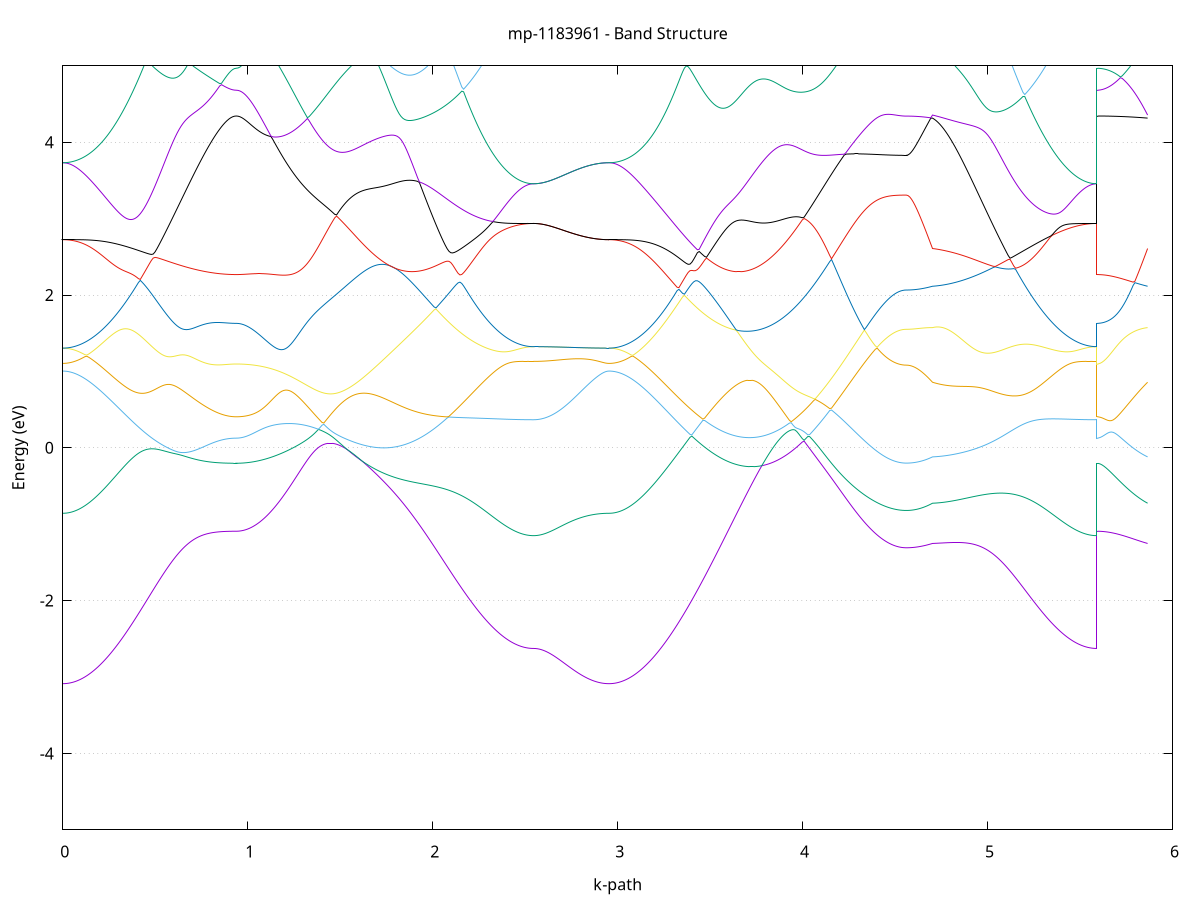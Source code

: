 set title 'mp-1183961 - Band Structure'
set xlabel 'k-path'
set ylabel 'Energy (eV)'
set grid y
set yrange [-5:5]
set terminal png size 800,600
set output 'mp-1183961_bands_gnuplot.png'
plot '-' using 1:2 with lines notitle, '-' using 1:2 with lines notitle, '-' using 1:2 with lines notitle, '-' using 1:2 with lines notitle, '-' using 1:2 with lines notitle, '-' using 1:2 with lines notitle, '-' using 1:2 with lines notitle, '-' using 1:2 with lines notitle, '-' using 1:2 with lines notitle, '-' using 1:2 with lines notitle, '-' using 1:2 with lines notitle, '-' using 1:2 with lines notitle, '-' using 1:2 with lines notitle, '-' using 1:2 with lines notitle, '-' using 1:2 with lines notitle, '-' using 1:2 with lines notitle, '-' using 1:2 with lines notitle, '-' using 1:2 with lines notitle, '-' using 1:2 with lines notitle, '-' using 1:2 with lines notitle, '-' using 1:2 with lines notitle, '-' using 1:2 with lines notitle, '-' using 1:2 with lines notitle, '-' using 1:2 with lines notitle, '-' using 1:2 with lines notitle, '-' using 1:2 with lines notitle, '-' using 1:2 with lines notitle, '-' using 1:2 with lines notitle, '-' using 1:2 with lines notitle, '-' using 1:2 with lines notitle, '-' using 1:2 with lines notitle, '-' using 1:2 with lines notitle, '-' using 1:2 with lines notitle, '-' using 1:2 with lines notitle, '-' using 1:2 with lines notitle, '-' using 1:2 with lines notitle, '-' using 1:2 with lines notitle, '-' using 1:2 with lines notitle, '-' using 1:2 with lines notitle, '-' using 1:2 with lines notitle, '-' using 1:2 with lines notitle, '-' using 1:2 with lines notitle, '-' using 1:2 with lines notitle, '-' using 1:2 with lines notitle, '-' using 1:2 with lines notitle, '-' using 1:2 with lines notitle, '-' using 1:2 with lines notitle, '-' using 1:2 with lines notitle, '-' using 1:2 with lines notitle, '-' using 1:2 with lines notitle, '-' using 1:2 with lines notitle, '-' using 1:2 with lines notitle, '-' using 1:2 with lines notitle, '-' using 1:2 with lines notitle, '-' using 1:2 with lines notitle, '-' using 1:2 with lines notitle, '-' using 1:2 with lines notitle, '-' using 1:2 with lines notitle, '-' using 1:2 with lines notitle, '-' using 1:2 with lines notitle, '-' using 1:2 with lines notitle, '-' using 1:2 with lines notitle, '-' using 1:2 with lines notitle, '-' using 1:2 with lines notitle
0.000000 -38.590554
0.009979 -38.590554
0.019958 -38.590554
0.029937 -38.590454
0.039916 -38.590354
0.049895 -38.590254
0.059874 -38.590154
0.069853 -38.590054
0.079832 -38.589954
0.089811 -38.589754
0.099790 -38.589554
0.109769 -38.589354
0.119748 -38.589154
0.129727 -38.588954
0.139706 -38.588654
0.149685 -38.588354
0.159664 -38.588054
0.169643 -38.587754
0.179622 -38.587454
0.189601 -38.587154
0.199580 -38.586754
0.209559 -38.586354
0.219538 -38.585954
0.229517 -38.585554
0.239496 -38.585154
0.249475 -38.584754
0.259454 -38.584254
0.269433 -38.583854
0.279412 -38.583354
0.289391 -38.582854
0.299370 -38.582354
0.309349 -38.581854
0.319328 -38.581354
0.329306 -38.580854
0.339285 -38.580354
0.349264 -38.579754
0.359243 -38.579254
0.369222 -38.578654
0.379201 -38.578154
0.389180 -38.577554
0.399159 -38.576954
0.409138 -38.576354
0.419117 -38.575854
0.429096 -38.575254
0.439075 -38.574654
0.449054 -38.574054
0.459033 -38.573454
0.469012 -38.572854
0.478991 -38.572254
0.488970 -38.571654
0.498949 -38.571054
0.508928 -38.570554
0.518907 -38.569954
0.528886 -38.569354
0.538865 -38.568754
0.548844 -38.568154
0.558823 -38.567654
0.568802 -38.567054
0.578781 -38.566454
0.588760 -38.565954
0.598739 -38.565454
0.608718 -38.564854
0.618697 -38.564354
0.628676 -38.563854
0.638655 -38.563354
0.648634 -38.562854
0.658613 -38.562354
0.668592 -38.561854
0.678571 -38.561454
0.688550 -38.560954
0.698529 -38.560554
0.708508 -38.560154
0.718487 -38.559754
0.728466 -38.559354
0.738445 -38.558954
0.748424 -38.558554
0.758403 -38.558254
0.768382 -38.557854
0.778361 -38.557554
0.788340 -38.557254
0.798319 -38.557054
0.808298 -38.556754
0.818277 -38.556554
0.828256 -38.556254
0.838235 -38.556054
0.848214 -38.555954
0.858193 -38.555754
0.868172 -38.555554
0.878151 -38.555454
0.888130 -38.555354
0.898109 -38.555254
0.908088 -38.555154
0.918067 -38.555154
0.928046 -38.555154
0.938025 -38.555154
0.938025 -38.555154
0.947886 -38.555054
0.957747 -38.555054
0.967608 -38.555054
0.977469 -38.555054
0.987330 -38.555054
0.997191 -38.554954
1.007052 -38.554954
1.016913 -38.554854
1.026774 -38.554854
1.036635 -38.554754
1.046496 -38.554754
1.056357 -38.554654
1.066218 -38.554554
1.076079 -38.554454
1.085940 -38.554354
1.095801 -38.554354
1.105662 -38.554254
1.115523 -38.554154
1.125384 -38.554054
1.135245 -38.553854
1.145106 -38.553754
1.154967 -38.553654
1.164828 -38.553554
1.174689 -38.553454
1.184550 -38.553354
1.194411 -38.553154
1.204272 -38.553054
1.214133 -38.552954
1.223994 -38.552854
1.233855 -38.552654
1.243716 -38.552554
1.253577 -38.552454
1.263438 -38.552354
1.273299 -38.552154
1.283160 -38.552054
1.293021 -38.551954
1.302882 -38.551854
1.312743 -38.551754
1.322604 -38.551654
1.332465 -38.551454
1.342326 -38.551354
1.352187 -38.551254
1.362048 -38.551254
1.371909 -38.551154
1.381770 -38.551054
1.391631 -38.550954
1.401492 -38.550854
1.411353 -38.550854
1.421214 -38.550754
1.431075 -38.550754
1.440936 -38.550754
1.450797 -38.550654
1.460658 -38.550654
1.470519 -38.550654
1.480380 -38.550654
1.490241 -38.550654
1.500102 -38.550654
1.509963 -38.550754
1.519824 -38.550754
1.519824 -38.550754
1.529783 -38.550854
1.539742 -38.550854
1.549701 -38.550954
1.559660 -38.551054
1.569619 -38.551154
1.579578 -38.551254
1.589537 -38.551454
1.599496 -38.551554
1.609455 -38.551754
1.619414 -38.551854
1.629372 -38.552054
1.639331 -38.552254
1.649290 -38.552454
1.659249 -38.552754
1.669208 -38.552954
1.679167 -38.553154
1.689126 -38.553454
1.699085 -38.553754
1.709044 -38.554054
1.719003 -38.554354
1.728962 -38.554654
1.738921 -38.555054
1.748880 -38.555354
1.758838 -38.555754
1.768797 -38.556054
1.778756 -38.556454
1.788715 -38.556854
1.798674 -38.557354
1.808633 -38.557754
1.818592 -38.558154
1.828551 -38.558654
1.838510 -38.559054
1.848469 -38.559554
1.858428 -38.560054
1.868387 -38.560554
1.878346 -38.561054
1.888304 -38.561554
1.898263 -38.562054
1.908222 -38.562654
1.918181 -38.563154
1.928140 -38.563654
1.938099 -38.564254
1.948058 -38.564854
1.958017 -38.565354
1.967976 -38.565954
1.977935 -38.566554
1.987894 -38.567154
1.997853 -38.567754
2.007812 -38.568354
2.017770 -38.568954
2.027729 -38.569554
2.037688 -38.570154
2.047647 -38.570754
2.057606 -38.571354
2.067565 -38.571954
2.077524 -38.572554
2.087483 -38.573154
2.097442 -38.573754
2.107401 -38.574354
2.117360 -38.574954
2.127319 -38.575554
2.137278 -38.576154
2.147236 -38.576754
2.157195 -38.577354
2.167154 -38.577954
2.177113 -38.578454
2.187072 -38.579054
2.197031 -38.579654
2.206990 -38.580154
2.216949 -38.580654
2.226908 -38.581254
2.236867 -38.581754
2.246826 -38.582254
2.256785 -38.582754
2.266744 -38.583254
2.276702 -38.583754
2.286661 -38.584154
2.296620 -38.584654
2.306579 -38.585054
2.316538 -38.585454
2.326497 -38.585954
2.336456 -38.586354
2.346415 -38.586654
2.356374 -38.587054
2.366333 -38.587354
2.376292 -38.587754
2.386251 -38.588054
2.396209 -38.588354
2.406168 -38.588654
2.416127 -38.588854
2.426086 -38.589154
2.436045 -38.589354
2.446004 -38.589554
2.455963 -38.589754
2.465922 -38.589954
2.475881 -38.590054
2.485840 -38.590154
2.495799 -38.590254
2.505758 -38.590354
2.515717 -38.590454
2.525675 -38.590554
2.535634 -38.590554
2.545593 -38.590554
2.545593 -38.590554
2.555536 -38.590554
2.565479 -38.590554
2.575421 -38.590554
2.585364 -38.590554
2.595307 -38.590554
2.605250 -38.590554
2.615192 -38.590554
2.625135 -38.590554
2.635078 -38.590554
2.645020 -38.590554
2.654963 -38.590554
2.664906 -38.590554
2.674848 -38.590554
2.684791 -38.590554
2.694734 -38.590554
2.704677 -38.590554
2.714619 -38.590554
2.724562 -38.590554
2.734505 -38.590554
2.744447 -38.590554
2.754390 -38.590554
2.764333 -38.590554
2.774275 -38.590554
2.784218 -38.590554
2.794161 -38.590554
2.804104 -38.590554
2.814046 -38.590554
2.823989 -38.590554
2.833932 -38.590554
2.843874 -38.590554
2.853817 -38.590554
2.863760 -38.590554
2.873702 -38.590554
2.883645 -38.590554
2.893588 -38.590554
2.903531 -38.590554
2.913473 -38.590554
2.923416 -38.590554
2.933359 -38.590554
2.943301 -38.590554
2.953244 -38.590554
2.953244 -38.590554
2.963196 -38.590554
2.973147 -38.590554
2.983099 -38.590454
2.993051 -38.590354
3.003002 -38.590254
3.012954 -38.590154
3.022906 -38.590054
3.032857 -38.589954
3.042809 -38.589754
3.052761 -38.589554
3.062712 -38.589354
3.072664 -38.589154
3.082616 -38.588854
3.092568 -38.588654
3.102519 -38.588354
3.112471 -38.588054
3.122423 -38.587754
3.132374 -38.587354
3.142326 -38.587054
3.152278 -38.586654
3.162229 -38.586354
3.172181 -38.585954
3.182133 -38.585554
3.192084 -38.585054
3.202036 -38.584654
3.211988 -38.584154
3.221939 -38.583754
3.231891 -38.583254
3.241843 -38.582754
3.251794 -38.582254
3.261746 -38.581754
3.271698 -38.581254
3.281649 -38.580754
3.291601 -38.580154
3.301553 -38.579654
3.311504 -38.579054
3.321456 -38.578454
3.331408 -38.577954
3.341359 -38.577354
3.351311 -38.576754
3.361263 -38.576154
3.371214 -38.575554
3.381166 -38.574954
3.391118 -38.574354
3.401069 -38.573754
3.411021 -38.573154
3.420973 -38.572554
3.430924 -38.571954
3.440876 -38.571354
3.450828 -38.570754
3.460779 -38.570154
3.470731 -38.569554
3.480683 -38.568954
3.490635 -38.568354
3.500586 -38.567754
3.510538 -38.567154
3.520490 -38.566554
3.530441 -38.565954
3.540393 -38.565454
3.550345 -38.564854
3.560296 -38.564254
3.570248 -38.563754
3.580200 -38.563154
3.590151 -38.562654
3.600103 -38.562054
3.610055 -38.561554
3.620006 -38.561054
3.629958 -38.560554
3.639910 -38.560054
3.649861 -38.559554
3.659813 -38.559154
3.669765 -38.558654
3.679716 -38.558154
3.689668 -38.557754
3.699620 -38.557354
3.709571 -38.556954
3.719523 -38.556554
3.729475 -38.556154
3.739426 -38.555754
3.749378 -38.555354
3.759330 -38.555054
3.769281 -38.554654
3.779233 -38.554354
3.789185 -38.554054
3.799136 -38.553754
3.809088 -38.553454
3.819040 -38.553254
3.828991 -38.552954
3.838943 -38.552754
3.848895 -38.552454
3.858847 -38.552254
3.868798 -38.552054
3.878750 -38.551854
3.888702 -38.551754
3.898653 -38.551554
3.908605 -38.551454
3.918557 -38.551254
3.928508 -38.551154
3.938460 -38.551054
3.948412 -38.550954
3.958363 -38.550854
3.968315 -38.550854
3.978267 -38.550754
3.988218 -38.550754
3.998170 -38.550654
4.008122 -38.550654
4.018073 -38.550654
4.028025 -38.550654
4.037977 -38.550654
4.047928 -38.550654
4.047928 -38.550654
4.057792 -38.550754
4.067655 -38.550754
4.077518 -38.550754
4.087381 -38.550854
4.097244 -38.550854
4.107107 -38.550954
4.116970 -38.551054
4.126834 -38.551154
4.136697 -38.551254
4.146560 -38.551254
4.156423 -38.551354
4.166286 -38.551454
4.176149 -38.551554
4.186013 -38.551754
4.195876 -38.551854
4.205739 -38.551954
4.215602 -38.552054
4.225465 -38.552154
4.235328 -38.552354
4.245192 -38.552454
4.255055 -38.552554
4.264918 -38.552654
4.274781 -38.552854
4.284644 -38.552954
4.294507 -38.553054
4.304371 -38.553154
4.314234 -38.553354
4.324097 -38.553454
4.333960 -38.553554
4.343823 -38.553654
4.353686 -38.553754
4.363550 -38.553854
4.373413 -38.554054
4.383276 -38.554154
4.393139 -38.554254
4.403002 -38.554354
4.412865 -38.554354
4.422729 -38.554454
4.432592 -38.554554
4.442455 -38.554654
4.452318 -38.554754
4.462181 -38.554754
4.472044 -38.554854
4.481908 -38.554854
4.491771 -38.554954
4.501634 -38.554954
4.511497 -38.555054
4.521360 -38.555054
4.531223 -38.555054
4.541086 -38.555054
4.550950 -38.555054
4.560813 -38.555154
4.560813 -38.555154
4.570252 -38.555154
4.579691 -38.555154
4.589131 -38.555154
4.598570 -38.555154
4.608009 -38.555154
4.617448 -38.555154
4.626888 -38.555154
4.636327 -38.555154
4.645766 -38.555154
4.655205 -38.555154
4.664645 -38.555154
4.674084 -38.555254
4.683523 -38.555254
4.692963 -38.555254
4.702402 -38.555254
4.702402 -38.555254
4.712383 -38.555354
4.722365 -38.555454
4.732346 -38.555554
4.742327 -38.555754
4.752309 -38.555954
4.762290 -38.556154
4.772271 -38.556354
4.782253 -38.556554
4.792234 -38.556754
4.802216 -38.557054
4.812197 -38.557354
4.822178 -38.557654
4.832160 -38.557954
4.842141 -38.558254
4.852122 -38.558654
4.862104 -38.559054
4.872085 -38.559354
4.882067 -38.559754
4.892048 -38.560254
4.902029 -38.560654
4.912011 -38.561054
4.921992 -38.561554
4.931973 -38.562054
4.941955 -38.562454
4.951936 -38.562954
4.961917 -38.563454
4.971899 -38.563954
4.981880 -38.564554
4.991862 -38.565054
5.001843 -38.565554
5.011824 -38.566154
5.021806 -38.566754
5.031787 -38.567254
5.041768 -38.567854
5.051750 -38.568454
5.061731 -38.569054
5.071713 -38.569554
5.081694 -38.570154
5.091675 -38.570754
5.101657 -38.571354
5.111638 -38.571954
5.121619 -38.572554
5.131601 -38.573154
5.141582 -38.573754
5.151564 -38.574354
5.161545 -38.574954
5.171526 -38.575554
5.181508 -38.576154
5.191489 -38.576754
5.201470 -38.577354
5.211452 -38.577854
5.221433 -38.578454
5.231414 -38.579054
5.241396 -38.579554
5.251377 -38.580154
5.261359 -38.580654
5.271340 -38.581154
5.281321 -38.581754
5.291303 -38.582254
5.301284 -38.582754
5.311265 -38.583254
5.321247 -38.583654
5.331228 -38.584154
5.341210 -38.584654
5.351191 -38.585054
5.361172 -38.585454
5.371154 -38.585854
5.381135 -38.586254
5.391116 -38.586654
5.401098 -38.587054
5.411079 -38.587354
5.421061 -38.587754
5.431042 -38.588054
5.441023 -38.588354
5.451005 -38.588654
5.460986 -38.588854
5.470967 -38.589154
5.480949 -38.589354
5.490930 -38.589554
5.500912 -38.589754
5.510893 -38.589954
5.520874 -38.590054
5.530856 -38.590154
5.540837 -38.590254
5.550818 -38.590354
5.560800 -38.590454
5.570781 -38.590554
5.580762 -38.590554
5.590744 -38.590554
5.590744 -38.555154
5.600553 -38.555154
5.610363 -38.555154
5.620172 -38.555154
5.629982 -38.555154
5.639791 -38.555154
5.649600 -38.555154
5.659410 -38.555154
5.669219 -38.555154
5.679029 -38.555154
5.688838 -38.555154
5.698648 -38.555154
5.708457 -38.555154
5.718267 -38.555154
5.728076 -38.555154
5.737885 -38.555154
5.747695 -38.555154
5.757504 -38.555154
5.767314 -38.555154
5.777123 -38.555154
5.786933 -38.555154
5.796742 -38.555154
5.806552 -38.555254
5.816361 -38.555254
5.826170 -38.555254
5.835980 -38.555254
5.845789 -38.555254
5.855599 -38.555254
5.865408 -38.555254
e
0.000000 -23.715654
0.009979 -23.715554
0.019958 -23.715354
0.029937 -23.715054
0.039916 -23.714554
0.049895 -23.713954
0.059874 -23.713254
0.069853 -23.712354
0.079832 -23.711354
0.089811 -23.710254
0.099790 -23.709054
0.109769 -23.707654
0.119748 -23.706154
0.129727 -23.704554
0.139706 -23.702854
0.149685 -23.700954
0.159664 -23.699054
0.169643 -23.696954
0.179622 -23.694754
0.189601 -23.692454
0.199580 -23.690054
0.209559 -23.687454
0.219538 -23.684854
0.229517 -23.682154
0.239496 -23.679254
0.249475 -23.676354
0.259454 -23.673354
0.269433 -23.670154
0.279412 -23.666954
0.289391 -23.663754
0.299370 -23.660354
0.309349 -23.656854
0.319328 -23.653354
0.329306 -23.649754
0.339285 -23.646154
0.349264 -23.642454
0.359243 -23.638654
0.369222 -23.634754
0.379201 -23.630954
0.389180 -23.626954
0.399159 -23.623054
0.409138 -23.619054
0.419117 -23.614954
0.429096 -23.610854
0.439075 -23.606754
0.449054 -23.602654
0.459033 -23.598554
0.469012 -23.594354
0.478991 -23.590254
0.488970 -23.586054
0.498949 -23.581954
0.508928 -23.577754
0.518907 -23.573654
0.528886 -23.569554
0.538865 -23.565454
0.548844 -23.561354
0.558823 -23.557354
0.568802 -23.553354
0.578781 -23.549354
0.588760 -23.545454
0.598739 -23.541554
0.608718 -23.537754
0.618697 -23.533954
0.628676 -23.530254
0.638655 -23.526654
0.648634 -23.523054
0.658613 -23.519654
0.668592 -23.516154
0.678571 -23.512854
0.688550 -23.509654
0.698529 -23.506554
0.708508 -23.503454
0.718487 -23.500554
0.728466 -23.497654
0.738445 -23.494954
0.748424 -23.492354
0.758403 -23.489854
0.768382 -23.487454
0.778361 -23.485154
0.788340 -23.482954
0.798319 -23.480954
0.808298 -23.479054
0.818277 -23.477354
0.828256 -23.475654
0.838235 -23.474154
0.848214 -23.472854
0.858193 -23.471654
0.868172 -23.470554
0.878151 -23.469554
0.888130 -23.468754
0.898109 -23.468154
0.908088 -23.467654
0.918067 -23.467254
0.928046 -23.467054
0.938025 -23.466954
0.938025 -23.466954
0.947886 -23.466954
0.957747 -23.466854
0.967608 -23.466754
0.977469 -23.466554
0.987330 -23.466354
0.997191 -23.466154
1.007052 -23.465854
1.016913 -23.465454
1.026774 -23.465054
1.036635 -23.464654
1.046496 -23.464154
1.056357 -23.463654
1.066218 -23.463054
1.076079 -23.462554
1.085940 -23.461854
1.095801 -23.461254
1.105662 -23.460554
1.115523 -23.459754
1.125384 -23.459054
1.135245 -23.458254
1.145106 -23.457454
1.154967 -23.456654
1.164828 -23.455754
1.174689 -23.454954
1.184550 -23.454054
1.194411 -23.453154
1.204272 -23.452254
1.214133 -23.451354
1.223994 -23.450454
1.233855 -23.449454
1.243716 -23.448554
1.253577 -23.447654
1.263438 -23.446754
1.273299 -23.445854
1.283160 -23.444954
1.293021 -23.444154
1.302882 -23.443254
1.312743 -23.442454
1.322604 -23.441654
1.332465 -23.440854
1.342326 -23.440154
1.352187 -23.439454
1.362048 -23.438754
1.371909 -23.438054
1.381770 -23.437554
1.391631 -23.436954
1.401492 -23.436454
1.411353 -23.436054
1.421214 -23.435654
1.431075 -23.435354
1.440936 -23.435054
1.450797 -23.434854
1.460658 -23.434754
1.470519 -23.434654
1.480380 -23.434754
1.490241 -23.434754
1.500102 -23.434954
1.509963 -23.435154
1.519824 -23.435554
1.519824 -23.435554
1.529783 -23.435954
1.539742 -23.436454
1.549701 -23.437054
1.559660 -23.437654
1.569619 -23.438454
1.579578 -23.439354
1.589537 -23.440254
1.599496 -23.441354
1.609455 -23.442454
1.619414 -23.443754
1.629372 -23.445154
1.639331 -23.446554
1.649290 -23.448154
1.659249 -23.449754
1.669208 -23.451554
1.679167 -23.453354
1.689126 -23.455354
1.699085 -23.457354
1.709044 -23.459554
1.719003 -23.461854
1.728962 -23.464154
1.738921 -23.466654
1.748880 -23.469154
1.758838 -23.471854
1.768797 -23.474554
1.778756 -23.477454
1.788715 -23.480354
1.798674 -23.483354
1.808633 -23.486454
1.818592 -23.489654
1.828551 -23.492954
1.838510 -23.496254
1.848469 -23.499654
1.858428 -23.503154
1.868387 -23.506754
1.878346 -23.510454
1.888304 -23.514154
1.898263 -23.517954
1.908222 -23.521754
1.918181 -23.525654
1.928140 -23.529554
1.938099 -23.533554
1.948058 -23.537654
1.958017 -23.541654
1.967976 -23.545854
1.977935 -23.549954
1.987894 -23.554154
1.997853 -23.558354
2.007812 -23.562554
2.017770 -23.566854
2.027729 -23.571054
2.037688 -23.575354
2.047647 -23.579654
2.057606 -23.583954
2.067565 -23.588154
2.077524 -23.592454
2.087483 -23.596754
2.097442 -23.600954
2.107401 -23.605154
2.117360 -23.609354
2.127319 -23.613554
2.137278 -23.617654
2.147236 -23.621754
2.157195 -23.625854
2.167154 -23.629854
2.177113 -23.633754
2.187072 -23.637754
2.197031 -23.641554
2.206990 -23.645354
2.216949 -23.649054
2.226908 -23.652754
2.236867 -23.656354
2.246826 -23.659854
2.256785 -23.663254
2.266744 -23.666654
2.276702 -23.669854
2.286661 -23.673054
2.296620 -23.676154
2.306579 -23.679154
2.316538 -23.682054
2.326497 -23.684854
2.336456 -23.687454
2.346415 -23.690054
2.356374 -23.692554
2.366333 -23.694854
2.376292 -23.697154
2.386251 -23.699254
2.396209 -23.701254
2.406168 -23.703154
2.416127 -23.704954
2.426086 -23.706554
2.436045 -23.708054
2.446004 -23.709454
2.455963 -23.710754
2.465922 -23.711854
2.475881 -23.712854
2.485840 -23.713754
2.495799 -23.714454
2.505758 -23.715054
2.515717 -23.715554
2.525675 -23.715854
2.535634 -23.716054
2.545593 -23.716154
2.545593 -23.716154
2.555536 -23.716154
2.565479 -23.716154
2.575421 -23.716154
2.585364 -23.716154
2.595307 -23.716154
2.605250 -23.716154
2.615192 -23.716154
2.625135 -23.716154
2.635078 -23.716054
2.645020 -23.716054
2.654963 -23.716054
2.664906 -23.716054
2.674848 -23.716054
2.684791 -23.716054
2.694734 -23.716054
2.704677 -23.715954
2.714619 -23.715954
2.724562 -23.715954
2.734505 -23.715954
2.744447 -23.715854
2.754390 -23.715854
2.764333 -23.715854
2.774275 -23.715854
2.784218 -23.715854
2.794161 -23.715754
2.804104 -23.715754
2.814046 -23.715754
2.823989 -23.715754
2.833932 -23.715654
2.843874 -23.715654
2.853817 -23.715654
2.863760 -23.715654
2.873702 -23.715654
2.883645 -23.715654
2.893588 -23.715654
2.903531 -23.715654
2.913473 -23.715654
2.923416 -23.715654
2.933359 -23.715654
2.943301 -23.715654
2.953244 -23.715654
2.953244 -23.715654
2.963196 -23.715554
2.973147 -23.715354
2.983099 -23.714954
2.993051 -23.714554
3.003002 -23.713954
3.012954 -23.713154
3.022906 -23.712354
3.032857 -23.711354
3.042809 -23.710154
3.052761 -23.708954
3.062712 -23.707554
3.072664 -23.706054
3.082616 -23.704354
3.092568 -23.702654
3.102519 -23.700754
3.112471 -23.698754
3.122423 -23.696654
3.132374 -23.694454
3.142326 -23.692054
3.152278 -23.689554
3.162229 -23.687054
3.172181 -23.684354
3.182133 -23.681554
3.192084 -23.678654
3.202036 -23.675754
3.211988 -23.672654
3.221939 -23.669454
3.231891 -23.666254
3.241843 -23.662854
3.251794 -23.659454
3.261746 -23.655954
3.271698 -23.652454
3.281649 -23.648754
3.291601 -23.645054
3.301553 -23.641254
3.311504 -23.637454
3.321456 -23.633554
3.331408 -23.629554
3.341359 -23.625554
3.351311 -23.621554
3.361263 -23.617454
3.371214 -23.613354
3.381166 -23.609154
3.391118 -23.604954
3.401069 -23.600754
3.411021 -23.596554
3.420973 -23.592354
3.430924 -23.588054
3.440876 -23.583854
3.450828 -23.579554
3.460779 -23.575254
3.470731 -23.571054
3.480683 -23.566754
3.490635 -23.562554
3.500586 -23.558354
3.510538 -23.554154
3.520490 -23.549954
3.530441 -23.545854
3.540393 -23.541654
3.550345 -23.537654
3.560296 -23.533554
3.570248 -23.529654
3.580200 -23.525654
3.590151 -23.521754
3.600103 -23.517954
3.610055 -23.514154
3.620006 -23.510454
3.629958 -23.506854
3.639910 -23.503254
3.649861 -23.499754
3.659813 -23.496354
3.669765 -23.493054
3.679716 -23.489754
3.689668 -23.486554
3.699620 -23.483454
3.709571 -23.480454
3.719523 -23.477554
3.729475 -23.474654
3.739426 -23.471954
3.749378 -23.469254
3.759330 -23.466754
3.769281 -23.464254
3.779233 -23.461954
3.789185 -23.459654
3.799136 -23.457554
3.809088 -23.455454
3.819040 -23.453454
3.828991 -23.451654
3.838943 -23.449854
3.848895 -23.448254
3.858847 -23.446654
3.868798 -23.445154
3.878750 -23.443854
3.888702 -23.442554
3.898653 -23.441454
3.908605 -23.440354
3.918557 -23.439354
3.928508 -23.438554
3.938460 -23.437754
3.948412 -23.437054
3.958363 -23.436454
3.968315 -23.435954
3.978267 -23.435554
3.988218 -23.435254
3.998170 -23.434954
4.008122 -23.434754
4.018073 -23.434754
4.028025 -23.434654
4.037977 -23.434754
4.047928 -23.434854
4.047928 -23.434854
4.057792 -23.435054
4.067655 -23.435354
4.077518 -23.435654
4.087381 -23.436054
4.097244 -23.436454
4.107107 -23.436954
4.116970 -23.437454
4.126834 -23.438054
4.136697 -23.438754
4.146560 -23.439354
4.156423 -23.440054
4.166286 -23.440854
4.176149 -23.441554
4.186013 -23.442354
4.195876 -23.443254
4.205739 -23.444054
4.215602 -23.444954
4.225465 -23.445754
4.235328 -23.446654
4.245192 -23.447554
4.255055 -23.448554
4.264918 -23.449454
4.274781 -23.450354
4.284644 -23.451254
4.294507 -23.452154
4.304371 -23.453054
4.314234 -23.453954
4.324097 -23.454854
4.333960 -23.455654
4.343823 -23.456554
4.353686 -23.457354
4.363550 -23.458154
4.373413 -23.458954
4.383276 -23.459654
4.393139 -23.460454
4.403002 -23.461054
4.412865 -23.461754
4.422729 -23.462354
4.432592 -23.462954
4.442455 -23.463554
4.452318 -23.464054
4.462181 -23.464554
4.472044 -23.464954
4.481908 -23.465354
4.491771 -23.465654
4.501634 -23.465954
4.511497 -23.466254
4.521360 -23.466454
4.531223 -23.466654
4.541086 -23.466754
4.550950 -23.466854
4.560813 -23.466854
4.560813 -23.466854
4.570252 -23.466854
4.579691 -23.466854
4.589131 -23.466854
4.598570 -23.466954
4.608009 -23.466954
4.617448 -23.467054
4.626888 -23.467054
4.636327 -23.467154
4.645766 -23.467254
4.655205 -23.467354
4.664645 -23.467454
4.674084 -23.467654
4.683523 -23.467754
4.692963 -23.467954
4.702402 -23.468054
4.702402 -23.468054
4.712383 -23.468754
4.722365 -23.469554
4.732346 -23.470554
4.742327 -23.471654
4.752309 -23.472854
4.762290 -23.474254
4.772271 -23.475754
4.782253 -23.477454
4.792234 -23.479254
4.802216 -23.481254
4.812197 -23.483254
4.822178 -23.485454
4.832160 -23.487854
4.842141 -23.490254
4.852122 -23.492854
4.862104 -23.495454
4.872085 -23.498254
4.882067 -23.501154
4.892048 -23.504154
4.902029 -23.507354
4.912011 -23.510554
4.921992 -23.513854
4.931973 -23.517254
4.941955 -23.520654
4.951936 -23.524254
4.961917 -23.527854
4.971899 -23.531554
4.981880 -23.535354
4.991862 -23.539154
5.001843 -23.543054
5.011824 -23.546954
5.021806 -23.550954
5.031787 -23.555054
5.041768 -23.559054
5.051750 -23.563254
5.061731 -23.567354
5.071713 -23.571554
5.081694 -23.575654
5.091675 -23.579854
5.101657 -23.584054
5.111638 -23.588254
5.121619 -23.592554
5.131601 -23.596754
5.141582 -23.600954
5.151564 -23.605054
5.161545 -23.609254
5.171526 -23.613454
5.181508 -23.617554
5.191489 -23.621554
5.201470 -23.625654
5.211452 -23.629654
5.221433 -23.633554
5.231414 -23.637454
5.241396 -23.641354
5.251377 -23.645154
5.261359 -23.648854
5.271340 -23.652554
5.281321 -23.656154
5.291303 -23.659654
5.301284 -23.663054
5.311265 -23.666454
5.321247 -23.669754
5.331228 -23.672854
5.341210 -23.675954
5.351191 -23.678954
5.361172 -23.681854
5.371154 -23.684654
5.381135 -23.687354
5.391116 -23.689954
5.401098 -23.692454
5.411079 -23.694754
5.421061 -23.697054
5.431042 -23.699154
5.441023 -23.701254
5.451005 -23.703054
5.460986 -23.704854
5.470967 -23.706554
5.480949 -23.708054
5.490930 -23.709454
5.500912 -23.710754
5.510893 -23.711854
5.520874 -23.712854
5.530856 -23.713754
5.540837 -23.714454
5.550818 -23.715054
5.560800 -23.715554
5.570781 -23.715854
5.580762 -23.716054
5.590744 -23.716154
5.590744 -23.466954
5.600553 -23.466954
5.610363 -23.466954
5.620172 -23.466954
5.629982 -23.466954
5.639791 -23.467054
5.649600 -23.467054
5.659410 -23.467054
5.669219 -23.467054
5.679029 -23.467054
5.688838 -23.467154
5.698648 -23.467154
5.708457 -23.467154
5.718267 -23.467154
5.728076 -23.467254
5.737885 -23.467254
5.747695 -23.467354
5.757504 -23.467354
5.767314 -23.467454
5.777123 -23.467454
5.786933 -23.467554
5.796742 -23.467554
5.806552 -23.467654
5.816361 -23.467654
5.826170 -23.467754
5.835980 -23.467854
5.845789 -23.467954
5.855599 -23.467954
5.865408 -23.468054
e
0.000000 -19.839054
0.009979 -19.838954
0.019958 -19.838954
0.029937 -19.838854
0.039916 -19.838754
0.049895 -19.838554
0.059874 -19.838354
0.069853 -19.838154
0.079832 -19.837954
0.089811 -19.837654
0.099790 -19.837254
0.109769 -19.836954
0.119748 -19.836554
0.129727 -19.836154
0.139706 -19.835654
0.149685 -19.835154
0.159664 -19.834654
0.169643 -19.834154
0.179622 -19.833554
0.189601 -19.832954
0.199580 -19.832254
0.209559 -19.831654
0.219538 -19.830954
0.229517 -19.830254
0.239496 -19.829454
0.249475 -19.828754
0.259454 -19.827954
0.269433 -19.827154
0.279412 -19.826254
0.289391 -19.825454
0.299370 -19.824554
0.309349 -19.823654
0.319328 -19.822754
0.329306 -19.821854
0.339285 -19.820854
0.349264 -19.819954
0.359243 -19.818954
0.369222 -19.817954
0.379201 -19.816954
0.389180 -19.815954
0.399159 -19.814954
0.409138 -19.813954
0.419117 -19.812854
0.429096 -19.811854
0.439075 -19.810754
0.449054 -19.809754
0.459033 -19.808654
0.469012 -19.807654
0.478991 -19.806554
0.488970 -19.805554
0.498949 -19.804454
0.508928 -19.803454
0.518907 -19.802354
0.528886 -19.801354
0.538865 -19.800354
0.548844 -19.799254
0.558823 -19.798254
0.568802 -19.802754
0.578781 -19.809254
0.588760 -19.815654
0.598739 -19.822054
0.608718 -19.828254
0.618697 -19.834354
0.628676 -19.840354
0.638655 -19.846154
0.648634 -19.851954
0.658613 -19.857454
0.668592 -19.862954
0.678571 -19.868254
0.688550 -19.873354
0.698529 -19.878354
0.708508 -19.883154
0.718487 -19.887854
0.728466 -19.892354
0.738445 -19.896654
0.748424 -19.900754
0.758403 -19.904654
0.768382 -19.908454
0.778361 -19.911954
0.788340 -19.915354
0.798319 -19.918454
0.808298 -19.921454
0.818277 -19.924154
0.828256 -19.926754
0.838235 -19.929054
0.848214 -19.931154
0.858193 -19.933054
0.868172 -19.934654
0.878151 -19.936154
0.888130 -19.937354
0.898109 -19.938354
0.908088 -19.939154
0.918067 -19.939754
0.928046 -19.940054
0.938025 -19.940154
0.938025 -19.940154
0.947886 -19.940154
0.957747 -19.939954
0.967608 -19.939754
0.977469 -19.939354
0.987330 -19.938954
0.997191 -19.938454
1.007052 -19.937754
1.016913 -19.937054
1.026774 -19.936254
1.036635 -19.935354
1.046496 -19.934354
1.056357 -19.933254
1.066218 -19.932054
1.076079 -19.930754
1.085940 -19.929354
1.095801 -19.927854
1.105662 -19.926354
1.115523 -19.924654
1.125384 -19.922954
1.135245 -19.921054
1.145106 -19.919154
1.154967 -19.917154
1.164828 -19.915054
1.174689 -19.912954
1.184550 -19.910654
1.194411 -19.908354
1.204272 -19.905854
1.214133 -19.903454
1.223994 -19.900854
1.233855 -19.898154
1.243716 -19.895454
1.253577 -19.892654
1.263438 -19.889854
1.273299 -19.886854
1.283160 -19.883854
1.293021 -19.880854
1.302882 -19.877654
1.312743 -19.874454
1.322604 -19.871254
1.332465 -19.867954
1.342326 -19.864554
1.352187 -19.861154
1.362048 -19.857654
1.371909 -19.854054
1.381770 -19.850454
1.391631 -19.846854
1.401492 -19.843154
1.411353 -19.839454
1.421214 -19.835654
1.431075 -19.831854
1.440936 -19.827954
1.450797 -19.824154
1.460658 -19.820154
1.470519 -19.816254
1.480380 -19.817654
1.490241 -19.821554
1.500102 -19.825254
1.509963 -19.828854
1.519824 -19.832254
1.519824 -19.832254
1.529783 -19.835554
1.539742 -19.838754
1.549701 -19.841754
1.559660 -19.844554
1.569619 -19.847254
1.579578 -19.849754
1.589537 -19.852054
1.599496 -19.854154
1.609455 -19.856054
1.619414 -19.857854
1.629372 -19.859354
1.639331 -19.860654
1.649290 -19.861854
1.659249 -19.862754
1.669208 -19.863454
1.679167 -19.864054
1.689126 -19.864354
1.699085 -19.864454
1.709044 -19.864254
1.719003 -19.863954
1.728962 -19.863454
1.738921 -19.862654
1.748880 -19.861654
1.758838 -19.860454
1.768797 -19.859054
1.778756 -19.857454
1.788715 -19.855654
1.798674 -19.853554
1.808633 -19.851354
1.818592 -19.848854
1.828551 -19.846154
1.838510 -19.843354
1.848469 -19.840254
1.858428 -19.837054
1.868387 -19.833554
1.878346 -19.829954
1.888304 -19.826054
1.898263 -19.822054
1.908222 -19.817954
1.918181 -19.813554
1.928140 -19.809054
1.938099 -19.804354
1.948058 -19.799554
1.958017 -19.794554
1.967976 -19.794654
1.977935 -19.795654
1.987894 -19.796654
1.997853 -19.797654
2.007812 -19.798754
2.017770 -19.799754
2.027729 -19.800754
2.037688 -19.801754
2.047647 -19.802854
2.057606 -19.803854
2.067565 -19.804954
2.077524 -19.805954
2.087483 -19.806954
2.097442 -19.808054
2.107401 -19.809054
2.117360 -19.810054
2.127319 -19.811054
2.137278 -19.812154
2.147236 -19.813154
2.157195 -19.814154
2.167154 -19.815054
2.177113 -19.816054
2.187072 -19.817054
2.197031 -19.817954
2.206990 -19.818954
2.216949 -19.819854
2.226908 -19.820754
2.236867 -19.821654
2.246826 -19.822554
2.256785 -19.823354
2.266744 -19.824154
2.276702 -19.825054
2.286661 -19.825854
2.296620 -19.826554
2.306579 -19.827354
2.316538 -19.828054
2.326497 -19.828754
2.336456 -19.829454
2.346415 -19.830054
2.356374 -19.830654
2.366333 -19.831254
2.376292 -19.831854
2.386251 -19.832354
2.396209 -19.832854
2.406168 -19.833354
2.416127 -19.833754
2.426086 -19.834254
2.436045 -19.834554
2.446004 -19.834954
2.455963 -19.835254
2.465922 -19.835554
2.475881 -19.835854
2.485840 -19.836054
2.495799 -19.836254
2.505758 -19.836354
2.515717 -19.836454
2.525675 -19.836554
2.535634 -19.836654
2.545593 -19.836654
2.545593 -19.836654
2.555536 -19.836654
2.565479 -19.836654
2.575421 -19.836654
2.585364 -19.836654
2.595307 -19.836754
2.605250 -19.836754
2.615192 -19.836854
2.625135 -19.836854
2.635078 -19.836954
2.645020 -19.836954
2.654963 -19.837054
2.664906 -19.837154
2.674848 -19.837154
2.684791 -19.837254
2.694734 -19.837354
2.704677 -19.837454
2.714619 -19.837554
2.724562 -19.837654
2.734505 -19.837654
2.744447 -19.837754
2.754390 -19.837854
2.764333 -19.837954
2.774275 -19.838054
2.784218 -19.838154
2.794161 -19.838254
2.804104 -19.838354
2.814046 -19.838354
2.823989 -19.838454
2.833932 -19.838554
2.843874 -19.838654
2.853817 -19.838654
2.863760 -19.838754
2.873702 -19.838754
2.883645 -19.838854
2.893588 -19.838854
2.903531 -19.838954
2.913473 -19.838954
2.923416 -19.838954
2.933359 -19.839054
2.943301 -19.839054
2.953244 -19.839054
2.953244 -19.839054
2.963196 -19.838954
2.973147 -19.838954
2.983099 -19.838854
2.993051 -19.838754
3.003002 -19.838554
3.012954 -19.838354
3.022906 -19.838154
3.032857 -19.837854
3.042809 -19.837554
3.052761 -19.837254
3.062712 -19.836954
3.072664 -19.836554
3.082616 -19.836054
3.092568 -19.835654
3.102519 -19.835154
3.112471 -19.834654
3.122423 -19.834054
3.132374 -19.833454
3.142326 -19.832854
3.152278 -19.832254
3.162229 -19.831554
3.172181 -19.830854
3.182133 -19.830154
3.192084 -19.829354
3.202036 -19.828654
3.211988 -19.827854
3.221939 -19.826954
3.231891 -19.826154
3.241843 -19.825254
3.251794 -19.824354
3.261746 -19.823454
3.271698 -19.822554
3.281649 -19.821654
3.291601 -19.820654
3.301553 -19.819754
3.311504 -19.818754
3.321456 -19.817754
3.331408 -19.816754
3.341359 -19.815654
3.351311 -19.814654
3.361263 -19.813654
3.371214 -19.812554
3.381166 -19.811554
3.391118 -19.810454
3.401069 -19.809354
3.411021 -19.808354
3.420973 -19.807254
3.430924 -19.806154
3.440876 -19.805054
3.450828 -19.804054
3.460779 -19.802954
3.470731 -19.801854
3.480683 -19.800854
3.490635 -19.799754
3.500586 -19.798654
3.510538 -19.797654
3.520490 -19.796554
3.530441 -19.795554
3.540393 -19.794554
3.550345 -19.799054
3.560296 -19.803854
3.570248 -19.808554
3.580200 -19.813054
3.590151 -19.817454
3.600103 -19.821654
3.610055 -19.825654
3.620006 -19.829454
3.629958 -19.833054
3.639910 -19.836554
3.649861 -19.839854
3.659813 -19.842854
3.669765 -19.845754
3.679716 -19.848454
3.689668 -19.850854
3.699620 -19.853154
3.709571 -19.855254
3.719523 -19.857054
3.729475 -19.858654
3.739426 -19.860054
3.749378 -19.861354
3.759330 -19.862254
3.769281 -19.863054
3.779233 -19.863654
3.789185 -19.863954
3.799136 -19.864154
3.809088 -19.864054
3.819040 -19.863754
3.828991 -19.863254
3.838943 -19.862554
3.848895 -19.861654
3.858847 -19.860454
3.868798 -19.859154
3.878750 -19.857654
3.888702 -19.855954
3.898653 -19.854054
3.908605 -19.851954
3.918557 -19.849654
3.928508 -19.847154
3.938460 -19.844554
3.948412 -19.841754
3.958363 -19.838754
3.968315 -19.835554
3.978267 -19.832254
3.988218 -19.828854
3.998170 -19.825254
4.008122 -19.821454
4.018073 -19.817654
4.028025 -19.816354
4.037977 -19.820354
4.047928 -19.824254
4.047928 -19.824254
4.057792 -19.828154
4.067655 -19.832054
4.077518 -19.835854
4.087381 -19.839654
4.097244 -19.843354
4.107107 -19.847054
4.116970 -19.850754
4.126834 -19.854354
4.136697 -19.857854
4.146560 -19.861354
4.156423 -19.864754
4.166286 -19.868154
4.176149 -19.871454
4.186013 -19.874754
4.195876 -19.877954
4.205739 -19.881054
4.215602 -19.884154
4.225465 -19.887154
4.235328 -19.890154
4.245192 -19.892954
4.255055 -19.895754
4.264918 -19.898454
4.274781 -19.901154
4.284644 -19.903754
4.294507 -19.906254
4.304371 -19.908654
4.314234 -19.910954
4.324097 -19.913254
4.333960 -19.915454
4.343823 -19.917554
4.353686 -19.919554
4.363550 -19.921454
4.373413 -19.923254
4.383276 -19.925054
4.393139 -19.926654
4.403002 -19.928254
4.412865 -19.929754
4.422729 -19.931054
4.432592 -19.932354
4.442455 -19.933554
4.452318 -19.934754
4.462181 -19.935754
4.472044 -19.936654
4.481908 -19.937454
4.491771 -19.938154
4.501634 -19.938854
4.511497 -19.939354
4.521360 -19.939754
4.531223 -19.940154
4.541086 -19.940354
4.550950 -19.940554
4.560813 -19.940554
4.560813 -19.940554
4.570252 -19.940554
4.579691 -19.940554
4.589131 -19.940454
4.598570 -19.940454
4.608009 -19.940354
4.617448 -19.940254
4.626888 -19.940154
4.636327 -19.940054
4.645766 -19.939854
4.655205 -19.939754
4.664645 -19.939554
4.674084 -19.939354
4.683523 -19.939154
4.692963 -19.938854
4.702402 -19.938654
4.702402 -19.938654
4.712383 -19.937654
4.722365 -19.936354
4.732346 -19.934854
4.742327 -19.933154
4.752309 -19.931254
4.762290 -19.929154
4.772271 -19.926754
4.782253 -19.924154
4.792234 -19.921354
4.802216 -19.918354
4.812197 -19.915154
4.822178 -19.911754
4.832160 -19.908154
4.842141 -19.904254
4.852122 -19.900254
4.862104 -19.896054
4.872085 -19.891654
4.882067 -19.887154
4.892048 -19.882354
4.902029 -19.877454
4.912011 -19.872354
4.921992 -19.867154
4.931973 -19.861754
4.941955 -19.856154
4.951936 -19.850454
4.961917 -19.844654
4.971899 -19.838654
4.981880 -19.832554
4.991862 -19.826354
5.001843 -19.820054
5.011824 -19.813654
5.021806 -19.807054
5.031787 -19.800454
5.041768 -19.797954
5.051750 -19.798854
5.061731 -19.799854
5.071713 -19.800854
5.081694 -19.801854
5.091675 -19.802954
5.101657 -19.803954
5.111638 -19.804954
5.121619 -19.805954
5.131601 -19.806954
5.141582 -19.808054
5.151564 -19.809054
5.161545 -19.810054
5.171526 -19.811054
5.181508 -19.812054
5.191489 -19.813054
5.201470 -19.814054
5.211452 -19.815054
5.221433 -19.816054
5.231414 -19.816954
5.241396 -19.817954
5.251377 -19.818854
5.261359 -19.819754
5.271340 -19.820654
5.281321 -19.821554
5.291303 -19.822454
5.301284 -19.823354
5.311265 -19.824154
5.321247 -19.824954
5.331228 -19.825754
5.341210 -19.826554
5.351191 -19.827254
5.361172 -19.828054
5.371154 -19.828754
5.381135 -19.829354
5.391116 -19.830054
5.401098 -19.830654
5.411079 -19.831254
5.421061 -19.831854
5.431042 -19.832354
5.441023 -19.832854
5.451005 -19.833354
5.460986 -19.833754
5.470967 -19.834254
5.480949 -19.834554
5.490930 -19.834954
5.500912 -19.835254
5.510893 -19.835554
5.520874 -19.835754
5.530856 -19.836054
5.540837 -19.836254
5.550818 -19.836354
5.560800 -19.836454
5.570781 -19.836554
5.580762 -19.836654
5.590744 -19.836654
5.590744 -19.940154
5.600553 -19.940154
5.610363 -19.940154
5.620172 -19.940154
5.629982 -19.940154
5.639791 -19.940154
5.649600 -19.940154
5.659410 -19.940054
5.669219 -19.940054
5.679029 -19.940054
5.688838 -19.939954
5.698648 -19.939954
5.708457 -19.939954
5.718267 -19.939854
5.728076 -19.939854
5.737885 -19.939754
5.747695 -19.939754
5.757504 -19.939654
5.767314 -19.939554
5.777123 -19.939554
5.786933 -19.939454
5.796742 -19.939354
5.806552 -19.939254
5.816361 -19.939154
5.826170 -19.939054
5.835980 -19.938954
5.845789 -19.938854
5.855599 -19.938754
5.865408 -19.938654
e
0.000000 -19.517654
0.009979 -19.517854
0.019958 -19.518154
0.029937 -19.518754
0.039916 -19.519654
0.049895 -19.520754
0.059874 -19.522154
0.069853 -19.523754
0.079832 -19.525554
0.089811 -19.527654
0.099790 -19.529954
0.109769 -19.532454
0.119748 -19.535254
0.129727 -19.538254
0.139706 -19.541454
0.149685 -19.544954
0.159664 -19.548554
0.169643 -19.552454
0.179622 -19.556454
0.189601 -19.560754
0.199580 -19.565154
0.209559 -19.569854
0.219538 -19.574654
0.229517 -19.579654
0.239496 -19.584854
0.249475 -19.590154
0.259454 -19.595654
0.269433 -19.601254
0.279412 -19.607054
0.289391 -19.612954
0.299370 -19.619054
0.309349 -19.625154
0.319328 -19.631454
0.329306 -19.637854
0.339285 -19.644354
0.349264 -19.650954
0.359243 -19.657554
0.369222 -19.664254
0.379201 -19.671154
0.389180 -19.677954
0.399159 -19.684854
0.409138 -19.691854
0.419117 -19.698854
0.429096 -19.705854
0.439075 -19.712954
0.449054 -19.719954
0.459033 -19.727054
0.469012 -19.734054
0.478991 -19.741154
0.488970 -19.748154
0.498949 -19.755154
0.508928 -19.762154
0.518907 -19.769054
0.528886 -19.775954
0.538865 -19.782754
0.548844 -19.789454
0.558823 -19.796154
0.568802 -19.797254
0.578781 -19.796254
0.588760 -19.795254
0.598739 -19.794354
0.608718 -19.793354
0.618697 -19.792454
0.628676 -19.791554
0.638655 -19.790654
0.648634 -19.789754
0.658613 -19.788854
0.668592 -19.788054
0.678571 -19.787254
0.688550 -19.786454
0.698529 -19.785654
0.708508 -19.784854
0.718487 -19.784154
0.728466 -19.783454
0.738445 -19.782754
0.748424 -19.782154
0.758403 -19.781554
0.768382 -19.780954
0.778361 -19.780354
0.788340 -19.779854
0.798319 -19.779354
0.808298 -19.778954
0.818277 -19.778454
0.828256 -19.778054
0.838235 -19.777754
0.848214 -19.777354
0.858193 -19.777054
0.868172 -19.776854
0.878151 -19.776554
0.888130 -19.776354
0.898109 -19.776254
0.908088 -19.776154
0.918067 -19.776054
0.928046 -19.775954
0.938025 -19.775954
0.938025 -19.775954
0.947886 -19.775954
0.957747 -19.775954
0.967608 -19.775954
0.977469 -19.775854
0.987330 -19.775854
0.997191 -19.775754
1.007052 -19.775654
1.016913 -19.775654
1.026774 -19.775554
1.036635 -19.775454
1.046496 -19.775254
1.056357 -19.775154
1.066218 -19.775054
1.076079 -19.774854
1.085940 -19.774754
1.095801 -19.774554
1.105662 -19.774454
1.115523 -19.774254
1.125384 -19.774054
1.135245 -19.773854
1.145106 -19.773754
1.154967 -19.773554
1.164828 -19.773354
1.174689 -19.773154
1.184550 -19.772954
1.194411 -19.772654
1.204272 -19.772454
1.214133 -19.772254
1.223994 -19.772054
1.233855 -19.771854
1.243716 -19.771654
1.253577 -19.771454
1.263438 -19.771154
1.273299 -19.770954
1.283160 -19.770754
1.293021 -19.770554
1.302882 -19.770354
1.312743 -19.770154
1.322604 -19.769954
1.332465 -19.769854
1.342326 -19.769654
1.352187 -19.769454
1.362048 -19.769354
1.371909 -19.769154
1.381770 -19.773454
1.391631 -19.778254
1.401492 -19.782954
1.411353 -19.787654
1.421214 -19.792254
1.431075 -19.796754
1.440936 -19.801154
1.450797 -19.805454
1.460658 -19.809654
1.470519 -19.813754
1.480380 -19.812254
1.490241 -19.808254
1.500102 -19.804154
1.509963 -19.800054
1.519824 -19.795954
1.519824 -19.795954
1.529783 -19.791854
1.539742 -19.787654
1.549701 -19.783454
1.559660 -19.779254
1.569619 -19.775054
1.579578 -19.770754
1.589537 -19.769754
1.599496 -19.769954
1.609455 -19.770254
1.619414 -19.770554
1.629372 -19.770854
1.639331 -19.771254
1.649290 -19.771554
1.659249 -19.771954
1.669208 -19.772354
1.679167 -19.772854
1.689126 -19.773254
1.699085 -19.773754
1.709044 -19.774254
1.719003 -19.774754
1.728962 -19.775354
1.738921 -19.775954
1.748880 -19.776554
1.758838 -19.777154
1.768797 -19.777754
1.778756 -19.778454
1.788715 -19.779154
1.798674 -19.779854
1.808633 -19.780554
1.818592 -19.781354
1.828551 -19.782054
1.838510 -19.782854
1.848469 -19.783754
1.858428 -19.784554
1.868387 -19.785354
1.878346 -19.786254
1.888304 -19.787154
1.898263 -19.788054
1.908222 -19.788954
1.918181 -19.789854
1.928140 -19.790854
1.938099 -19.791754
1.948058 -19.792754
1.958017 -19.793654
1.967976 -19.789454
1.977935 -19.784154
1.987894 -19.778754
1.997853 -19.773254
2.007812 -19.767654
2.017770 -19.761954
2.027729 -19.756054
2.037688 -19.750154
2.047647 -19.744154
2.057606 -19.738054
2.067565 -19.731854
2.077524 -19.725654
2.087483 -19.719354
2.097442 -19.712954
2.107401 -19.706654
2.117360 -19.700254
2.127319 -19.693754
2.137278 -19.687354
2.147236 -19.680954
2.157195 -19.674554
2.167154 -19.668054
2.177113 -19.661754
2.187072 -19.655354
2.197031 -19.649054
2.206990 -19.642754
2.216949 -19.636554
2.226908 -19.630454
2.236867 -19.624454
2.246826 -19.618454
2.256785 -19.612554
2.266744 -19.606854
2.276702 -19.601154
2.286661 -19.595654
2.296620 -19.590254
2.306579 -19.585054
2.316538 -19.579954
2.326497 -19.574954
2.336456 -19.570154
2.346415 -19.565554
2.356374 -19.561154
2.366333 -19.556854
2.376292 -19.552754
2.386251 -19.548954
2.396209 -19.545254
2.406168 -19.541754
2.416127 -19.538554
2.426086 -19.535554
2.436045 -19.532754
2.446004 -19.530154
2.455963 -19.527754
2.465922 -19.525654
2.475881 -19.523854
2.485840 -19.522154
2.495799 -19.520854
2.505758 -19.519654
2.515717 -19.518854
2.525675 -19.518154
2.535634 -19.517854
2.545593 -19.517654
2.545593 -19.517654
2.555536 -19.517654
2.565479 -19.517654
2.575421 -19.517654
2.585364 -19.517654
2.595307 -19.517654
2.605250 -19.517654
2.615192 -19.517654
2.625135 -19.517654
2.635078 -19.517654
2.645020 -19.517654
2.654963 -19.517654
2.664906 -19.517654
2.674848 -19.517654
2.684791 -19.517654
2.694734 -19.517654
2.704677 -19.517654
2.714619 -19.517654
2.724562 -19.517654
2.734505 -19.517654
2.744447 -19.517654
2.754390 -19.517654
2.764333 -19.517654
2.774275 -19.517654
2.784218 -19.517654
2.794161 -19.517654
2.804104 -19.517654
2.814046 -19.517654
2.823989 -19.517654
2.833932 -19.517654
2.843874 -19.517654
2.853817 -19.517654
2.863760 -19.517654
2.873702 -19.517654
2.883645 -19.517654
2.893588 -19.517654
2.903531 -19.517654
2.913473 -19.517654
2.923416 -19.517654
2.933359 -19.517654
2.943301 -19.517654
2.953244 -19.517654
2.953244 -19.517654
2.963196 -19.517854
2.973147 -19.518154
2.983099 -19.518854
2.993051 -19.519654
3.003002 -19.520854
3.012954 -19.522154
3.022906 -19.523854
3.032857 -19.525654
3.042809 -19.527754
3.052761 -19.530154
3.062712 -19.532654
3.072664 -19.535454
3.082616 -19.538454
3.092568 -19.541754
3.102519 -19.545154
3.112471 -19.548854
3.122423 -19.552654
3.132374 -19.556754
3.142326 -19.561054
3.152278 -19.565454
3.162229 -19.570054
3.172181 -19.574854
3.182133 -19.579754
3.192084 -19.584854
3.202036 -19.590054
3.211988 -19.595454
3.221939 -19.600954
3.231891 -19.606654
3.241843 -19.612354
3.251794 -19.618254
3.261746 -19.624154
3.271698 -19.630154
3.281649 -19.636354
3.291601 -19.642454
3.301553 -19.648754
3.311504 -19.655054
3.321456 -19.661354
3.331408 -19.667754
3.341359 -19.674154
3.351311 -19.680554
3.361263 -19.686954
3.371214 -19.693454
3.381166 -19.699854
3.391118 -19.706254
3.401069 -19.712554
3.411021 -19.718954
3.420973 -19.725154
3.430924 -19.731454
3.440876 -19.737554
3.450828 -19.743654
3.460779 -19.749654
3.470731 -19.755654
3.480683 -19.761454
3.490635 -19.767154
3.500586 -19.772854
3.510538 -19.778354
3.520490 -19.783754
3.530441 -19.788954
3.540393 -19.794054
3.550345 -19.793554
3.560296 -19.792554
3.570248 -19.791554
3.580200 -19.790554
3.590151 -19.789654
3.600103 -19.788654
3.610055 -19.787754
3.620006 -19.786854
3.629958 -19.785954
3.639910 -19.785054
3.649861 -19.784154
3.659813 -19.783354
3.669765 -19.782554
3.679716 -19.781754
3.689668 -19.780954
3.699620 -19.780154
3.709571 -19.779454
3.719523 -19.778754
3.729475 -19.778054
3.739426 -19.777354
3.749378 -19.776754
3.759330 -19.776154
3.769281 -19.775554
3.779233 -19.774954
3.789185 -19.774454
3.799136 -19.773854
3.809088 -19.773354
3.819040 -19.772954
3.828991 -19.772454
3.838943 -19.772054
3.848895 -19.771654
3.858847 -19.771254
3.868798 -19.770954
3.878750 -19.770554
3.888702 -19.770254
3.898653 -19.770054
3.908605 -19.769754
3.918557 -19.770654
3.928508 -19.774854
3.938460 -19.779154
3.948412 -19.783354
3.958363 -19.787554
3.968315 -19.791654
3.978267 -19.795854
3.988218 -19.800054
3.998170 -19.804154
4.008122 -19.808254
4.018073 -19.812254
4.028025 -19.813654
4.037977 -19.809554
4.047928 -19.805254
4.047928 -19.805254
4.057792 -19.800954
4.067655 -19.796554
4.077518 -19.792054
4.087381 -19.787554
4.097244 -19.782854
4.107107 -19.778154
4.116970 -19.773354
4.126834 -19.769254
4.136697 -19.769454
4.146560 -19.769554
4.156423 -19.769754
4.166286 -19.769954
4.176149 -19.770154
4.186013 -19.770354
4.195876 -19.770554
4.205739 -19.770754
4.215602 -19.770954
4.225465 -19.771154
4.235328 -19.771354
4.245192 -19.771554
4.255055 -19.771854
4.264918 -19.772054
4.274781 -19.772254
4.284644 -19.772454
4.294507 -19.772754
4.304371 -19.772954
4.314234 -19.773154
4.324097 -19.773354
4.333960 -19.773554
4.343823 -19.773754
4.353686 -19.774054
4.363550 -19.774154
4.373413 -19.774354
4.383276 -19.774554
4.393139 -19.774754
4.403002 -19.774954
4.412865 -19.775054
4.422729 -19.775254
4.432592 -19.775354
4.442455 -19.775554
4.452318 -19.775654
4.462181 -19.775754
4.472044 -19.775854
4.481908 -19.775954
4.491771 -19.776054
4.501634 -19.776154
4.511497 -19.776254
4.521360 -19.776254
4.531223 -19.776254
4.541086 -19.776354
4.550950 -19.776354
4.560813 -19.776354
4.560813 -19.776354
4.570252 -19.776354
4.579691 -19.776354
4.589131 -19.776354
4.598570 -19.776354
4.608009 -19.776354
4.617448 -19.776354
4.626888 -19.776354
4.636327 -19.776354
4.645766 -19.776354
4.655205 -19.776454
4.664645 -19.776454
4.674084 -19.776454
4.683523 -19.776454
4.692963 -19.776454
4.702402 -19.776454
4.702402 -19.776454
4.712383 -19.776654
4.722365 -19.776854
4.732346 -19.777054
4.742327 -19.777254
4.752309 -19.777554
4.762290 -19.777854
4.772271 -19.778254
4.782253 -19.778654
4.792234 -19.779054
4.802216 -19.779454
4.812197 -19.779954
4.822178 -19.780454
4.832160 -19.781054
4.842141 -19.781554
4.852122 -19.782154
4.862104 -19.782854
4.872085 -19.783454
4.882067 -19.784154
4.892048 -19.784854
4.902029 -19.785554
4.912011 -19.786354
4.921992 -19.787154
4.931973 -19.787954
4.941955 -19.788754
4.951936 -19.789554
4.961917 -19.790454
4.971899 -19.791354
4.981880 -19.792254
4.991862 -19.793154
5.001843 -19.794054
5.011824 -19.795054
5.021806 -19.795954
5.031787 -19.796954
5.041768 -19.793754
5.051750 -19.786954
5.061731 -19.780054
5.071713 -19.773154
5.081694 -19.766254
5.091675 -19.759154
5.101657 -19.752154
5.111638 -19.745054
5.121619 -19.737954
5.131601 -19.730754
5.141582 -19.723654
5.151564 -19.716454
5.161545 -19.709354
5.171526 -19.702254
5.181508 -19.695154
5.191489 -19.688054
5.201470 -19.681054
5.211452 -19.674054
5.221433 -19.667154
5.231414 -19.660354
5.241396 -19.653554
5.251377 -19.646854
5.261359 -19.640254
5.271340 -19.633754
5.281321 -19.627354
5.291303 -19.621154
5.301284 -19.614954
5.311265 -19.608954
5.321247 -19.603054
5.331228 -19.597254
5.341210 -19.591754
5.351191 -19.586254
5.361172 -19.580954
5.371154 -19.575854
5.381135 -19.570954
5.391116 -19.566254
5.401098 -19.561654
5.411079 -19.557354
5.421061 -19.553154
5.431042 -19.549254
5.441023 -19.545554
5.451005 -19.542054
5.460986 -19.538754
5.470967 -19.535654
5.480949 -19.532854
5.490930 -19.530254
5.500912 -19.527854
5.510893 -19.525754
5.520874 -19.523854
5.530856 -19.522254
5.540837 -19.520854
5.550818 -19.519754
5.560800 -19.518854
5.570781 -19.518154
5.580762 -19.517854
5.590744 -19.517654
5.590744 -19.775954
5.600553 -19.775954
5.610363 -19.775954
5.620172 -19.775954
5.629982 -19.775954
5.639791 -19.775954
5.649600 -19.775954
5.659410 -19.775954
5.669219 -19.776054
5.679029 -19.776054
5.688838 -19.776054
5.698648 -19.776054
5.708457 -19.776054
5.718267 -19.776054
5.728076 -19.776154
5.737885 -19.776154
5.747695 -19.776154
5.757504 -19.776154
5.767314 -19.776154
5.777123 -19.776254
5.786933 -19.776254
5.796742 -19.776254
5.806552 -19.776354
5.816361 -19.776354
5.826170 -19.776354
5.835980 -19.776354
5.845789 -19.776454
5.855599 -19.776454
5.865408 -19.776454
e
0.000000 -19.517654
0.009979 -19.517754
0.019958 -19.517754
0.029937 -19.517954
0.039916 -19.518154
0.049895 -19.518354
0.059874 -19.518754
0.069853 -19.519054
0.079832 -19.519454
0.089811 -19.519954
0.099790 -19.520554
0.109769 -19.521054
0.119748 -19.521754
0.129727 -19.522454
0.139706 -19.523154
0.149685 -19.523954
0.159664 -19.524854
0.169643 -19.525754
0.179622 -19.526654
0.189601 -19.527654
0.199580 -19.528654
0.209559 -19.529754
0.219538 -19.530854
0.229517 -19.532054
0.239496 -19.533254
0.249475 -19.534554
0.259454 -19.535754
0.269433 -19.537154
0.279412 -19.538454
0.289391 -19.539854
0.299370 -19.541254
0.309349 -19.542754
0.319328 -19.544154
0.329306 -19.545654
0.339285 -19.547254
0.349264 -19.548754
0.359243 -19.550354
0.369222 -19.551954
0.379201 -19.553554
0.389180 -19.555154
0.399159 -19.556754
0.409138 -19.558454
0.419117 -19.560154
0.429096 -19.561754
0.439075 -19.563454
0.449054 -19.565154
0.459033 -19.566854
0.469012 -19.568454
0.478991 -19.570154
0.488970 -19.571854
0.498949 -19.573554
0.508928 -19.575254
0.518907 -19.576854
0.528886 -19.578554
0.538865 -19.580154
0.548844 -19.581754
0.558823 -19.583354
0.568802 -19.584954
0.578781 -19.586554
0.588760 -19.588154
0.598739 -19.589654
0.608718 -19.591154
0.618697 -19.592654
0.628676 -19.594054
0.638655 -19.595454
0.648634 -19.596854
0.658613 -19.598254
0.668592 -19.599554
0.678571 -19.600854
0.688550 -19.602154
0.698529 -19.603354
0.708508 -19.604554
0.718487 -19.605654
0.728466 -19.606754
0.738445 -19.607754
0.748424 -19.608754
0.758403 -19.609754
0.768382 -19.610654
0.778361 -19.611554
0.788340 -19.612354
0.798319 -19.613154
0.808298 -19.613854
0.818277 -19.614554
0.828256 -19.615154
0.838235 -19.615754
0.848214 -19.616254
0.858193 -19.616754
0.868172 -19.617154
0.878151 -19.617454
0.888130 -19.617754
0.898109 -19.618054
0.908088 -19.618254
0.918067 -19.618354
0.928046 -19.618454
0.938025 -19.618454
0.938025 -19.618454
0.947886 -19.618554
0.957747 -19.618854
0.967608 -19.619354
0.977469 -19.620154
0.987330 -19.621054
0.997191 -19.622154
1.007052 -19.623454
1.016913 -19.625054
1.026774 -19.626754
1.036635 -19.628654
1.046496 -19.630754
1.056357 -19.633054
1.066218 -19.635454
1.076079 -19.638154
1.085940 -19.640954
1.095801 -19.643854
1.105662 -19.647054
1.115523 -19.650354
1.125384 -19.653754
1.135245 -19.657354
1.145106 -19.661154
1.154967 -19.664954
1.164828 -19.668954
1.174689 -19.673054
1.184550 -19.677254
1.194411 -19.681654
1.204272 -19.686054
1.214133 -19.690554
1.223994 -19.695154
1.233855 -19.699854
1.243716 -19.704554
1.253577 -19.709354
1.263438 -19.714254
1.273299 -19.719054
1.283160 -19.724054
1.293021 -19.728954
1.302882 -19.733954
1.312743 -19.738954
1.322604 -19.743954
1.332465 -19.748954
1.342326 -19.753854
1.352187 -19.758854
1.362048 -19.763754
1.371909 -19.768654
1.381770 -19.769054
1.391631 -19.768954
1.401492 -19.768854
1.411353 -19.768754
1.421214 -19.768654
1.431075 -19.768554
1.440936 -19.768454
1.450797 -19.768454
1.460658 -19.768454
1.470519 -19.768454
1.480380 -19.768454
1.490241 -19.768454
1.500102 -19.768454
1.509963 -19.768554
1.519824 -19.768654
1.519824 -19.768654
1.529783 -19.768754
1.539742 -19.768854
1.549701 -19.768954
1.559660 -19.769154
1.569619 -19.769354
1.579578 -19.769554
1.589537 -19.766554
1.599496 -19.762254
1.609455 -19.758054
1.619414 -19.753754
1.629372 -19.749454
1.639331 -19.745254
1.649290 -19.740954
1.659249 -19.736754
1.669208 -19.732454
1.679167 -19.728254
1.689126 -19.723954
1.699085 -19.719754
1.709044 -19.715554
1.719003 -19.711354
1.728962 -19.707154
1.738921 -19.703054
1.748880 -19.698854
1.758838 -19.694754
1.768797 -19.690654
1.778756 -19.686554
1.788715 -19.682554
1.798674 -19.678554
1.808633 -19.674554
1.818592 -19.670554
1.828551 -19.666654
1.838510 -19.662754
1.848469 -19.658954
1.858428 -19.655054
1.868387 -19.651354
1.878346 -19.647554
1.888304 -19.643854
1.898263 -19.640254
1.908222 -19.636554
1.918181 -19.633054
1.928140 -19.629454
1.938099 -19.625954
1.948058 -19.622554
1.958017 -19.619154
1.967976 -19.615854
1.977935 -19.612554
1.987894 -19.609254
1.997853 -19.606054
2.007812 -19.602954
2.017770 -19.599854
2.027729 -19.596754
2.037688 -19.593854
2.047647 -19.590854
2.057606 -19.587954
2.067565 -19.585154
2.077524 -19.582354
2.087483 -19.579654
2.097442 -19.577054
2.107401 -19.574454
2.117360 -19.571854
2.127319 -19.569354
2.137278 -19.566954
2.147236 -19.564554
2.157195 -19.562254
2.167154 -19.559954
2.177113 -19.557754
2.187072 -19.555654
2.197031 -19.553554
2.206990 -19.551554
2.216949 -19.549554
2.226908 -19.547654
2.236867 -19.545854
2.246826 -19.544054
2.256785 -19.542254
2.266744 -19.540654
2.276702 -19.538954
2.286661 -19.537454
2.296620 -19.535954
2.306579 -19.534554
2.316538 -19.533154
2.326497 -19.531854
2.336456 -19.530554
2.346415 -19.529354
2.356374 -19.528254
2.366333 -19.527154
2.376292 -19.526154
2.386251 -19.525154
2.396209 -19.524254
2.406168 -19.523354
2.416127 -19.522654
2.426086 -19.521854
2.436045 -19.521254
2.446004 -19.520554
2.455963 -19.520054
2.465922 -19.519554
2.475881 -19.519154
2.485840 -19.518754
2.495799 -19.518454
2.505758 -19.518154
2.515717 -19.517954
2.525675 -19.517754
2.535634 -19.517754
2.545593 -19.517654
2.545593 -19.517654
2.555536 -19.517654
2.565479 -19.517654
2.575421 -19.517654
2.585364 -19.517654
2.595307 -19.517654
2.605250 -19.517654
2.615192 -19.517654
2.625135 -19.517654
2.635078 -19.517654
2.645020 -19.517654
2.654963 -19.517654
2.664906 -19.517654
2.674848 -19.517654
2.684791 -19.517654
2.694734 -19.517654
2.704677 -19.517654
2.714619 -19.517654
2.724562 -19.517654
2.734505 -19.517654
2.744447 -19.517654
2.754390 -19.517654
2.764333 -19.517654
2.774275 -19.517654
2.784218 -19.517654
2.794161 -19.517654
2.804104 -19.517654
2.814046 -19.517654
2.823989 -19.517654
2.833932 -19.517654
2.843874 -19.517654
2.853817 -19.517654
2.863760 -19.517654
2.873702 -19.517654
2.883645 -19.517654
2.893588 -19.517654
2.903531 -19.517654
2.913473 -19.517654
2.923416 -19.517654
2.933359 -19.517654
2.943301 -19.517654
2.953244 -19.517654
2.953244 -19.517654
2.963196 -19.517754
2.973147 -19.517754
2.983099 -19.517954
2.993051 -19.518154
3.003002 -19.518454
3.012954 -19.518754
3.022906 -19.519154
3.032857 -19.519554
3.042809 -19.520054
3.052761 -19.520554
3.062712 -19.521154
3.072664 -19.521854
3.082616 -19.522554
3.092568 -19.523354
3.102519 -19.524254
3.112471 -19.525154
3.122423 -19.526054
3.132374 -19.527154
3.142326 -19.528154
3.152278 -19.529354
3.162229 -19.530554
3.172181 -19.531754
3.182133 -19.533154
3.192084 -19.534454
3.202036 -19.535954
3.211988 -19.537454
3.221939 -19.538954
3.231891 -19.540554
3.241843 -19.542254
3.251794 -19.543954
3.261746 -19.545754
3.271698 -19.547654
3.281649 -19.549554
3.291601 -19.551454
3.301553 -19.553554
3.311504 -19.555554
3.321456 -19.557754
3.331408 -19.559954
3.341359 -19.562154
3.351311 -19.564554
3.361263 -19.566854
3.371214 -19.569354
3.381166 -19.571754
3.391118 -19.574354
3.401069 -19.576954
3.411021 -19.579554
3.420973 -19.582354
3.430924 -19.585054
3.440876 -19.587854
3.450828 -19.590754
3.460779 -19.593754
3.470731 -19.596654
3.480683 -19.599754
3.490635 -19.602854
3.500586 -19.605954
3.510538 -19.609154
3.520490 -19.612454
3.530441 -19.615654
3.540393 -19.619054
3.550345 -19.622454
3.560296 -19.625854
3.570248 -19.629354
3.580200 -19.632854
3.590151 -19.636454
3.600103 -19.640054
3.610055 -19.643754
3.620006 -19.647454
3.629958 -19.651154
3.639910 -19.654954
3.649861 -19.658754
3.659813 -19.662654
3.669765 -19.666454
3.679716 -19.670454
3.689668 -19.674354
3.699620 -19.678354
3.709571 -19.682354
3.719523 -19.686454
3.729475 -19.690454
3.739426 -19.694554
3.749378 -19.698654
3.759330 -19.702854
3.769281 -19.706954
3.779233 -19.711154
3.789185 -19.715354
3.799136 -19.719554
3.809088 -19.723854
3.819040 -19.728054
3.828991 -19.732254
3.838943 -19.736554
3.848895 -19.740854
3.858847 -19.745054
3.868798 -19.749354
3.878750 -19.753554
3.888702 -19.757854
3.898653 -19.762154
3.908605 -19.766354
3.918557 -19.769554
3.928508 -19.769354
3.938460 -19.769154
3.948412 -19.768954
3.958363 -19.768854
3.968315 -19.768754
3.978267 -19.768654
3.988218 -19.768554
3.998170 -19.768454
4.008122 -19.768454
4.018073 -19.768454
4.028025 -19.768454
4.037977 -19.768454
4.047928 -19.768454
4.047928 -19.768454
4.057792 -19.768554
4.067655 -19.768554
4.077518 -19.768654
4.087381 -19.768754
4.097244 -19.768854
4.107107 -19.768954
4.116970 -19.769154
4.126834 -19.768554
4.136697 -19.763654
4.146560 -19.758754
4.156423 -19.753754
4.166286 -19.748854
4.176149 -19.743854
4.186013 -19.738854
4.195876 -19.733854
4.205739 -19.728954
4.215602 -19.723954
4.225465 -19.719054
4.235328 -19.714154
4.245192 -19.709354
4.255055 -19.704554
4.264918 -19.699754
4.274781 -19.695154
4.284644 -19.690554
4.294507 -19.686054
4.304371 -19.681554
4.314234 -19.677254
4.324097 -19.673054
4.333960 -19.668954
4.343823 -19.664954
4.353686 -19.661054
4.363550 -19.657354
4.373413 -19.653754
4.383276 -19.650354
4.393139 -19.647054
4.403002 -19.643854
4.412865 -19.640954
4.422729 -19.638154
4.432592 -19.635454
4.442455 -19.633054
4.452318 -19.630754
4.462181 -19.628654
4.472044 -19.626754
4.481908 -19.625054
4.491771 -19.623454
4.501634 -19.622154
4.511497 -19.621054
4.521360 -19.620154
4.531223 -19.619454
4.541086 -19.618854
4.550950 -19.618554
4.560813 -19.618454
4.560813 -19.618454
4.570252 -19.618454
4.579691 -19.618454
4.589131 -19.618454
4.598570 -19.618454
4.608009 -19.618454
4.617448 -19.618454
4.626888 -19.618354
4.636327 -19.618354
4.645766 -19.618354
4.655205 -19.618254
4.664645 -19.618254
4.674084 -19.618154
4.683523 -19.618154
4.692963 -19.618054
4.702402 -19.618054
4.702402 -19.618054
4.712383 -19.617754
4.722365 -19.617454
4.732346 -19.617154
4.742327 -19.616654
4.752309 -19.616254
4.762290 -19.615654
4.772271 -19.615154
4.782253 -19.614454
4.792234 -19.613754
4.802216 -19.613054
4.812197 -19.612254
4.822178 -19.611454
4.832160 -19.610554
4.842141 -19.609554
4.852122 -19.608654
4.862104 -19.607554
4.872085 -19.606554
4.882067 -19.605354
4.892048 -19.604254
4.902029 -19.603054
4.912011 -19.601754
4.921992 -19.600554
4.931973 -19.599254
4.941955 -19.597854
4.951936 -19.596454
4.961917 -19.595054
4.971899 -19.593654
4.981880 -19.592154
4.991862 -19.590654
5.001843 -19.589054
5.011824 -19.587554
5.021806 -19.585954
5.031787 -19.584354
5.041768 -19.582754
5.051750 -19.581154
5.061731 -19.579454
5.071713 -19.577854
5.081694 -19.576154
5.091675 -19.574454
5.101657 -19.572754
5.111638 -19.571054
5.121619 -19.569354
5.131601 -19.567654
5.141582 -19.565954
5.151564 -19.564254
5.161545 -19.562554
5.171526 -19.560854
5.181508 -19.559154
5.191489 -19.557554
5.201470 -19.555854
5.211452 -19.554254
5.221433 -19.552554
5.231414 -19.550954
5.241396 -19.549354
5.251377 -19.547754
5.261359 -19.546254
5.271340 -19.544754
5.281321 -19.543254
5.291303 -19.541754
5.301284 -19.540254
5.311265 -19.538854
5.321247 -19.537454
5.331228 -19.536154
5.341210 -19.534854
5.351191 -19.533554
5.361172 -19.532354
5.371154 -19.531154
5.381135 -19.530054
5.391116 -19.528954
5.401098 -19.527854
5.411079 -19.526854
5.421061 -19.525854
5.431042 -19.524954
5.441023 -19.524154
5.451005 -19.523254
5.460986 -19.522554
5.470967 -19.521854
5.480949 -19.521154
5.490930 -19.520554
5.500912 -19.520054
5.510893 -19.519554
5.520874 -19.519154
5.530856 -19.518754
5.540837 -19.518454
5.550818 -19.518154
5.560800 -19.517954
5.570781 -19.517754
5.580762 -19.517754
5.590744 -19.517654
5.590744 -19.618454
5.600553 -19.618454
5.610363 -19.618454
5.620172 -19.618454
5.629982 -19.618454
5.639791 -19.618454
5.649600 -19.618454
5.659410 -19.618454
5.669219 -19.618454
5.679029 -19.618454
5.688838 -19.618454
5.698648 -19.618454
5.708457 -19.618354
5.718267 -19.618354
5.728076 -19.618354
5.737885 -19.618354
5.747695 -19.618354
5.757504 -19.618354
5.767314 -19.618254
5.777123 -19.618254
5.786933 -19.618254
5.796742 -19.618254
5.806552 -19.618254
5.816361 -19.618154
5.826170 -19.618154
5.835980 -19.618154
5.845789 -19.618054
5.855599 -19.618054
5.865408 -19.618054
e
0.000000 -10.458054
0.009979 -10.457954
0.019958 -10.457654
0.029937 -10.457254
0.039916 -10.456654
0.049895 -10.455754
0.059874 -10.454754
0.069853 -10.453654
0.079832 -10.452254
0.089811 -10.450754
0.099790 -10.449054
0.109769 -10.447154
0.119748 -10.445154
0.129727 -10.442854
0.139706 -10.440454
0.149685 -10.437954
0.159664 -10.435254
0.169643 -10.432354
0.179622 -10.429354
0.189601 -10.426154
0.199580 -10.422754
0.209559 -10.419254
0.219538 -10.415654
0.229517 -10.411854
0.239496 -10.407854
0.249475 -10.403854
0.259454 -10.399654
0.269433 -10.395354
0.279412 -10.390854
0.289391 -10.386254
0.299370 -10.381554
0.309349 -10.376754
0.319328 -10.371854
0.329306 -10.366854
0.339285 -10.361754
0.349264 -10.356654
0.359243 -10.351754
0.369222 -10.376354
0.379201 -10.405054
0.389180 -10.433854
0.399159 -10.462754
0.409138 -10.491654
0.419117 -10.520554
0.429096 -10.549354
0.439075 -10.578254
0.449054 -10.606954
0.459033 -10.635554
0.469012 -10.664054
0.478991 -10.692254
0.488970 -10.720354
0.498949 -10.748254
0.508928 -10.775854
0.518907 -10.803154
0.528886 -10.830154
0.538865 -10.856754
0.548844 -10.883054
0.558823 -10.909054
0.568802 -10.934554
0.578781 -10.959654
0.588760 -10.984254
0.598739 -11.008454
0.608718 -11.032154
0.618697 -11.055354
0.628676 -11.078054
0.638655 -11.100154
0.648634 -11.121754
0.658613 -11.142754
0.668592 -11.163154
0.678571 -11.182954
0.688550 -11.202154
0.698529 -11.220654
0.708508 -11.238554
0.718487 -11.255754
0.728466 -11.272254
0.738445 -11.288154
0.748424 -11.303254
0.758403 -11.317754
0.768382 -11.331454
0.778361 -11.344454
0.788340 -11.356654
0.798319 -11.368154
0.808298 -11.378954
0.818277 -11.388854
0.828256 -11.398054
0.838235 -11.406454
0.848214 -11.414154
0.858193 -11.420954
0.868172 -11.427054
0.878151 -11.432254
0.888130 -11.436754
0.898109 -11.440354
0.908088 -11.443254
0.918067 -11.445254
0.928046 -11.446454
0.938025 -11.446854
0.938025 -11.446854
0.947886 -11.446754
0.957747 -11.446154
0.967608 -11.445254
0.977469 -11.444054
0.987330 -11.442454
0.997191 -11.440554
1.007052 -11.438254
1.016913 -11.435654
1.026774 -11.432654
1.036635 -11.429254
1.046496 -11.425654
1.056357 -11.421554
1.066218 -11.417254
1.076079 -11.412554
1.085940 -11.407454
1.095801 -11.402054
1.105662 -11.396354
1.115523 -11.390254
1.125384 -11.383854
1.135245 -11.377154
1.145106 -11.370154
1.154967 -11.362754
1.164828 -11.355054
1.174689 -11.347054
1.184550 -11.338754
1.194411 -11.330054
1.204272 -11.321154
1.214133 -11.311854
1.223994 -11.302354
1.233855 -11.292454
1.243716 -11.282254
1.253577 -11.271854
1.263438 -11.261154
1.273299 -11.250154
1.283160 -11.238854
1.293021 -11.227254
1.302882 -11.215454
1.312743 -11.203354
1.322604 -11.190954
1.332465 -11.178354
1.342326 -11.165454
1.352187 -11.152354
1.362048 -11.139054
1.371909 -11.125454
1.381770 -11.111654
1.391631 -11.097654
1.401492 -11.083354
1.411353 -11.068954
1.421214 -11.054254
1.431075 -11.039354
1.440936 -11.024354
1.450797 -11.009154
1.460658 -10.993654
1.470519 -10.978154
1.480380 -10.980654
1.490241 -10.995654
1.500102 -11.010154
1.509963 -11.024054
1.519824 -11.037354
1.519824 -11.037354
1.529783 -11.050054
1.539742 -11.062254
1.549701 -11.073754
1.559660 -11.084454
1.569619 -11.094654
1.579578 -11.104054
1.589537 -11.112654
1.599496 -11.120654
1.609455 -11.127854
1.619414 -11.134354
1.629372 -11.140054
1.639331 -11.145054
1.649290 -11.149254
1.659249 -11.152654
1.669208 -11.155254
1.679167 -11.157054
1.689126 -11.158154
1.699085 -11.158354
1.709044 -11.157754
1.719003 -11.156454
1.728962 -11.154254
1.738921 -11.151354
1.748880 -11.147554
1.758838 -11.143054
1.768797 -11.137654
1.778756 -11.131454
1.788715 -11.124554
1.798674 -11.116854
1.808633 -11.108254
1.818592 -11.098954
1.828551 -11.088954
1.838510 -11.078054
1.848469 -11.066554
1.858428 -11.054154
1.868387 -11.041154
1.878346 -11.027354
1.888304 -11.012854
1.898263 -10.997554
1.908222 -10.981654
1.918181 -10.965054
1.928140 -10.947854
1.938099 -10.929954
1.948058 -10.911454
1.958017 -10.892254
1.967976 -10.872554
1.977935 -10.852254
1.987894 -10.831354
1.997853 -10.809954
2.007812 -10.787954
2.017770 -10.765554
2.027729 -10.742654
2.037688 -10.719254
2.047647 -10.695454
2.057606 -10.671254
2.067565 -10.646754
2.077524 -10.621854
2.087483 -10.596554
2.097442 -10.571054
2.107401 -10.545254
2.117360 -10.519254
2.127319 -10.493054
2.137278 -10.466654
2.147236 -10.440154
2.157195 -10.413454
2.167154 -10.386754
2.177113 -10.360054
2.187072 -10.365954
2.197031 -10.371854
2.206990 -10.377654
2.216949 -10.383354
2.226908 -10.388954
2.236867 -10.394454
2.246826 -10.399854
2.256785 -10.405054
2.266744 -10.410154
2.276702 -10.415154
2.286661 -10.420054
2.296620 -10.424754
2.306579 -10.429254
2.316538 -10.433654
2.326497 -10.437954
2.336456 -10.442054
2.346415 -10.445954
2.356374 -10.449754
2.366333 -10.453254
2.376292 -10.456754
2.386251 -10.459954
2.396209 -10.463054
2.406168 -10.465854
2.416127 -10.468554
2.426086 -10.471054
2.436045 -10.473354
2.446004 -10.475454
2.455963 -10.477354
2.465922 -10.479154
2.475881 -10.480654
2.485840 -10.481954
2.495799 -10.483054
2.505758 -10.483954
2.515717 -10.484754
2.525675 -10.485254
2.535634 -10.485554
2.545593 -10.485654
2.545593 -10.485654
2.555536 -10.485554
2.565479 -10.485454
2.575421 -10.485254
2.585364 -10.484954
2.595307 -10.484654
2.605250 -10.484254
2.615192 -10.483754
2.625135 -10.483154
2.635078 -10.482554
2.645020 -10.481854
2.654963 -10.481054
2.664906 -10.480254
2.674848 -10.479354
2.684791 -10.478454
2.694734 -10.477554
2.704677 -10.476554
2.714619 -10.475554
2.724562 -10.474554
2.734505 -10.473454
2.744447 -10.472454
2.754390 -10.471354
2.764333 -10.470354
2.774275 -10.469254
2.784218 -10.468254
2.794161 -10.467254
2.804104 -10.466254
2.814046 -10.465354
2.823989 -10.464354
2.833932 -10.463554
2.843874 -10.462754
2.853817 -10.461954
2.863760 -10.461254
2.873702 -10.460554
2.883645 -10.460054
2.893588 -10.459454
2.903531 -10.459054
2.913473 -10.458754
2.923416 -10.458454
2.933359 -10.458254
2.943301 -10.458054
2.953244 -10.458054
2.953244 -10.458054
2.963196 -10.457954
2.973147 -10.457654
2.983099 -10.457254
2.993051 -10.456554
3.003002 -10.455754
3.012954 -10.454754
3.022906 -10.453554
3.032857 -10.452154
3.042809 -10.450554
3.052761 -10.448854
3.062712 -10.446854
3.072664 -10.444754
3.082616 -10.442454
3.092568 -10.440054
3.102519 -10.437454
3.112471 -10.434654
3.122423 -10.431654
3.132374 -10.428554
3.142326 -10.425354
3.152278 -10.421854
3.162229 -10.418254
3.172181 -10.414554
3.182133 -10.410654
3.192084 -10.406654
3.202036 -10.402454
3.211988 -10.398154
3.221939 -10.393754
3.231891 -10.389154
3.241843 -10.384554
3.251794 -10.379754
3.261746 -10.374754
3.271698 -10.369754
3.281649 -10.364654
3.291601 -10.359354
3.301553 -10.354054
3.311504 -10.348654
3.321456 -10.361654
3.331408 -10.388454
3.341359 -10.415154
3.351311 -10.441854
3.361263 -10.468454
3.371214 -10.494854
3.381166 -10.521154
3.391118 -10.547154
3.401069 -10.573054
3.411021 -10.598554
3.420973 -10.623854
3.430924 -10.648854
3.440876 -10.673454
3.450828 -10.697654
3.460779 -10.721554
3.470731 -10.744954
3.480683 -10.767854
3.490635 -10.790354
3.500586 -10.812354
3.510538 -10.833754
3.520490 -10.854654
3.530441 -10.875054
3.540393 -10.894854
3.550345 -10.913954
3.560296 -10.932554
3.570248 -10.950454
3.580200 -10.967754
3.590151 -10.984354
3.600103 -11.000354
3.610055 -11.015554
3.620006 -11.030054
3.629958 -11.043954
3.639910 -11.057054
3.649861 -11.069354
3.659813 -11.081054
3.669765 -11.091854
3.679716 -11.101954
3.689668 -11.111254
3.699620 -11.119854
3.709571 -11.127554
3.719523 -11.134554
3.729475 -11.140754
3.739426 -11.146154
3.749378 -11.150754
3.759330 -11.154554
3.769281 -11.157454
3.779233 -11.159654
3.789185 -11.161054
3.799136 -11.161654
3.809088 -11.161454
3.819040 -11.160354
3.828991 -11.158554
3.838943 -11.155954
3.848895 -11.152554
3.858847 -11.148454
3.868798 -11.143454
3.878750 -11.137754
3.888702 -11.131354
3.898653 -11.124154
3.908605 -11.116154
3.918557 -11.107554
3.928508 -11.098154
3.938460 -11.088054
3.948412 -11.077254
3.958363 -11.065754
3.968315 -11.053654
3.978267 -11.040854
3.988218 -11.027454
3.998170 -11.013454
4.008122 -10.998854
4.018073 -10.983654
4.028025 -10.975354
4.037977 -10.990954
4.047928 -11.006454
4.047928 -11.006454
4.057792 -11.021654
4.067655 -11.036654
4.077518 -11.051454
4.087381 -11.066054
4.097244 -11.080454
4.107107 -11.094654
4.116970 -11.108654
4.126834 -11.122454
4.136697 -11.135954
4.146560 -11.149254
4.156423 -11.162254
4.166286 -11.175154
4.176149 -11.187654
4.186013 -11.199954
4.195876 -11.212054
4.205739 -11.223854
4.215602 -11.235354
4.225465 -11.246554
4.235328 -11.257554
4.245192 -11.268254
4.255055 -11.278654
4.264918 -11.288754
4.274781 -11.298554
4.284644 -11.308154
4.294507 -11.317354
4.304371 -11.326254
4.314234 -11.334854
4.324097 -11.343154
4.333960 -11.351154
4.343823 -11.358754
4.353686 -11.366154
4.363550 -11.373154
4.373413 -11.379854
4.383276 -11.386254
4.393139 -11.392254
4.403002 -11.397954
4.412865 -11.403354
4.422729 -11.408354
4.432592 -11.413054
4.442455 -11.417354
4.452318 -11.421354
4.462181 -11.425054
4.472044 -11.428354
4.481908 -11.431354
4.491771 -11.433954
4.501634 -11.436254
4.511497 -11.438154
4.521360 -11.439754
4.531223 -11.440954
4.541086 -11.441854
4.550950 -11.442354
4.560813 -11.442554
4.560813 -11.442554
4.570252 -11.442554
4.579691 -11.442454
4.589131 -11.442354
4.598570 -11.442154
4.608009 -11.441954
4.617448 -11.441654
4.626888 -11.441354
4.636327 -11.440954
4.645766 -11.440554
4.655205 -11.440054
4.664645 -11.439554
4.674084 -11.438954
4.683523 -11.438354
4.692963 -11.437654
4.702402 -11.436954
4.702402 -11.436954
4.712383 -11.433254
4.722365 -11.428654
4.732346 -11.423254
4.742327 -11.417054
4.752309 -11.410054
4.762290 -11.402254
4.772271 -11.393654
4.782253 -11.384254
4.792234 -11.374054
4.802216 -11.363154
4.812197 -11.351354
4.822178 -11.338854
4.832160 -11.325654
4.842141 -11.311654
4.852122 -11.296854
4.862104 -11.281454
4.872085 -11.265254
4.882067 -11.248354
4.892048 -11.230854
4.902029 -11.212654
4.912011 -11.193754
4.921992 -11.174154
4.931973 -11.154054
4.941955 -11.133254
4.951936 -11.111854
4.961917 -11.089854
4.971899 -11.067354
4.981880 -11.044254
4.991862 -11.020654
5.001843 -10.996554
5.011824 -10.971954
5.021806 -10.946854
5.031787 -10.921354
5.041768 -10.895454
5.051750 -10.869154
5.061731 -10.842454
5.071713 -10.815354
5.081694 -10.787954
5.091675 -10.760254
5.101657 -10.732254
5.111638 -10.704054
5.121619 -10.675654
5.131601 -10.647054
5.141582 -10.618254
5.151564 -10.589254
5.161545 -10.560254
5.171526 -10.531154
5.181508 -10.501954
5.191489 -10.472854
5.201470 -10.443754
5.211452 -10.414654
5.221433 -10.385754
5.231414 -10.365754
5.241396 -10.371554
5.251377 -10.377354
5.261359 -10.383054
5.271340 -10.388654
5.281321 -10.394154
5.291303 -10.399454
5.301284 -10.404754
5.311265 -10.409854
5.321247 -10.414854
5.331228 -10.419754
5.341210 -10.424454
5.351191 -10.429054
5.361172 -10.433454
5.371154 -10.437754
5.381135 -10.441854
5.391116 -10.445754
5.401098 -10.449554
5.411079 -10.453154
5.421061 -10.456554
5.431042 -10.459854
5.441023 -10.462954
5.451005 -10.465754
5.460986 -10.468454
5.470967 -10.470954
5.480949 -10.473354
5.490930 -10.475454
5.500912 -10.477354
5.510893 -10.479054
5.520874 -10.480654
5.530856 -10.481954
5.540837 -10.483054
5.550818 -10.483954
5.560800 -10.484754
5.570781 -10.485254
5.580762 -10.485554
5.590744 -10.485654
5.590744 -11.446854
5.600553 -11.446854
5.610363 -11.446854
5.620172 -11.446754
5.629982 -11.446654
5.639791 -11.446554
5.649600 -11.446354
5.659410 -11.446154
5.669219 -11.445954
5.679029 -11.445754
5.688838 -11.445454
5.698648 -11.445154
5.708457 -11.444854
5.718267 -11.444454
5.728076 -11.444154
5.737885 -11.443754
5.747695 -11.443254
5.757504 -11.442854
5.767314 -11.442454
5.777123 -11.441954
5.786933 -11.441454
5.796742 -11.440954
5.806552 -11.440454
5.816361 -11.439854
5.826170 -11.439354
5.835980 -11.438754
5.845789 -11.438154
5.855599 -11.437554
5.865408 -11.436954
e
0.000000 -9.714654
0.009979 -9.715254
0.019958 -9.717054
0.029937 -9.720154
0.039916 -9.724254
0.049895 -9.729654
0.059874 -9.736254
0.069853 -9.743954
0.079832 -9.752754
0.089811 -9.762754
0.099790 -9.773854
0.109769 -9.785954
0.119748 -9.799154
0.129727 -9.813454
0.139706 -9.828654
0.149685 -9.844854
0.159664 -9.862054
0.169643 -9.880054
0.179622 -9.899054
0.189601 -9.918754
0.199580 -9.939354
0.209559 -9.960754
0.219538 -9.982754
0.229517 -10.005554
0.239496 -10.029054
0.249475 -10.053054
0.259454 -10.077754
0.269433 -10.102854
0.279412 -10.128554
0.289391 -10.154754
0.299370 -10.181354
0.309349 -10.208354
0.319328 -10.235654
0.329306 -10.263254
0.339285 -10.291254
0.349264 -10.319354
0.359243 -10.347354
0.369222 -10.345854
0.379201 -10.340454
0.389180 -10.334954
0.399159 -10.329354
0.409138 -10.323754
0.419117 -10.318054
0.429096 -10.312354
0.439075 -10.306554
0.449054 -10.300754
0.459033 -10.294954
0.469012 -10.289054
0.478991 -10.283154
0.488970 -10.277254
0.498949 -10.271354
0.508928 -10.265554
0.518907 -10.259654
0.528886 -10.253754
0.538865 -10.247954
0.548844 -10.242154
0.558823 -10.236354
0.568802 -10.230654
0.578781 -10.225054
0.588760 -10.219354
0.598739 -10.213854
0.608718 -10.208354
0.618697 -10.202954
0.628676 -10.197654
0.638655 -10.192454
0.648634 -10.187354
0.658613 -10.182354
0.668592 -10.177454
0.678571 -10.172654
0.688550 -10.167954
0.698529 -10.163454
0.708508 -10.159054
0.718487 -10.154754
0.728466 -10.150654
0.738445 -10.146654
0.748424 -10.142854
0.758403 -10.139254
0.768382 -10.135754
0.778361 -10.132454
0.788340 -10.129354
0.798319 -10.126354
0.808298 -10.123654
0.818277 -10.121054
0.828256 -10.118654
0.838235 -10.116554
0.848214 -10.114554
0.858193 -10.112754
0.868172 -10.111154
0.878151 -10.110954
0.888130 -10.112054
0.898109 -10.113054
0.908088 -10.113754
0.918067 -10.114254
0.928046 -10.114554
0.938025 -10.114654
0.938025 -10.114654
0.947886 -10.115154
0.957747 -10.116654
0.967608 -10.119154
0.977469 -10.122654
0.987330 -10.127154
0.997191 -10.132654
1.007052 -10.139054
1.016913 -10.146354
1.026774 -10.154654
1.036635 -10.163754
1.046496 -10.173854
1.056357 -10.184754
1.066218 -10.196454
1.076079 -10.209054
1.085940 -10.222354
1.095801 -10.236354
1.105662 -10.251154
1.115523 -10.266554
1.125384 -10.282654
1.135245 -10.299354
1.145106 -10.316554
1.154967 -10.334354
1.164828 -10.352654
1.174689 -10.371354
1.184550 -10.390454
1.194411 -10.410054
1.204272 -10.429854
1.214133 -10.450054
1.223994 -10.470454
1.233855 -10.491154
1.243716 -10.511954
1.253577 -10.533054
1.263438 -10.554154
1.273299 -10.575354
1.283160 -10.596554
1.293021 -10.617854
1.302882 -10.639054
1.312743 -10.660154
1.322604 -10.681254
1.332465 -10.702154
1.342326 -10.722954
1.352187 -10.743554
1.362048 -10.763854
1.371909 -10.783954
1.381770 -10.803754
1.391631 -10.823354
1.401492 -10.842454
1.411353 -10.861254
1.421214 -10.879654
1.431075 -10.897654
1.440936 -10.915254
1.450797 -10.932354
1.460658 -10.948954
1.470519 -10.965054
1.480380 -10.962354
1.490241 -10.946454
1.500102 -10.930454
1.509963 -10.914254
1.519824 -10.897854
1.519824 -10.897854
1.529783 -10.881254
1.539742 -10.864454
1.549701 -10.847654
1.559660 -10.830654
1.569619 -10.813554
1.579578 -10.796354
1.589537 -10.779154
1.599496 -10.761754
1.609455 -10.744354
1.619414 -10.726954
1.629372 -10.709354
1.639331 -10.691854
1.649290 -10.674254
1.659249 -10.656554
1.669208 -10.638954
1.679167 -10.621254
1.689126 -10.603654
1.699085 -10.585954
1.709044 -10.568354
1.719003 -10.550754
1.728962 -10.533154
1.738921 -10.515554
1.748880 -10.498054
1.758838 -10.480654
1.768797 -10.463254
1.778756 -10.445954
1.788715 -10.428654
1.798674 -10.411554
1.808633 -10.394454
1.818592 -10.377554
1.828551 -10.360654
1.838510 -10.343954
1.848469 -10.327354
1.858428 -10.310954
1.868387 -10.294554
1.878346 -10.278454
1.888304 -10.262454
1.898263 -10.246554
1.908222 -10.230954
1.918181 -10.215554
1.928140 -10.202354
1.938099 -10.205654
1.948058 -10.211754
1.958017 -10.217954
1.967976 -10.224354
1.977935 -10.230754
1.987894 -10.237154
1.997853 -10.243654
2.007812 -10.250254
2.017770 -10.256754
2.027729 -10.263354
2.037688 -10.269954
2.047647 -10.276554
2.057606 -10.283154
2.067565 -10.289754
2.077524 -10.296354
2.087483 -10.302954
2.097442 -10.309454
2.107401 -10.315954
2.117360 -10.322354
2.127319 -10.328854
2.137278 -10.335154
2.147236 -10.341454
2.157195 -10.347654
2.167154 -10.353854
2.177113 -10.359954
2.187072 -10.333354
2.197031 -10.306754
2.206990 -10.280154
2.216949 -10.253654
2.226908 -10.227354
2.236867 -10.201254
2.246826 -10.175454
2.256785 -10.149854
2.266744 -10.124654
2.276702 -10.099754
2.286661 -10.075354
2.296620 -10.051354
2.306579 -10.027854
2.316538 -10.004854
2.326497 -9.982454
2.336456 -9.960754
2.346415 -9.939654
2.356374 -9.919254
2.366333 -9.899654
2.376292 -9.880854
2.386251 -9.862854
2.396209 -9.845754
2.406168 -9.829554
2.416127 -9.814354
2.426086 -9.800054
2.436045 -9.786754
2.446004 -9.774554
2.455963 -9.763454
2.465922 -9.753354
2.475881 -9.744454
2.485840 -9.736654
2.495799 -9.730054
2.505758 -9.724654
2.515717 -9.720354
2.525675 -9.717354
2.535634 -9.715554
2.545593 -9.714954
2.545593 -9.714954
2.555536 -9.714954
2.565479 -9.714954
2.575421 -9.714954
2.585364 -9.714954
2.595307 -9.714954
2.605250 -9.714854
2.615192 -9.714854
2.625135 -9.714854
2.635078 -9.714854
2.645020 -9.714854
2.654963 -9.714854
2.664906 -9.714854
2.674848 -9.714854
2.684791 -9.714854
2.694734 -9.714854
2.704677 -9.714854
2.714619 -9.714854
2.724562 -9.714854
2.734505 -9.714854
2.744447 -9.714854
2.754390 -9.714854
2.764333 -9.714754
2.774275 -9.714754
2.784218 -9.714754
2.794161 -9.714754
2.804104 -9.714754
2.814046 -9.714754
2.823989 -9.714754
2.833932 -9.714754
2.843874 -9.714754
2.853817 -9.714754
2.863760 -9.714754
2.873702 -9.714754
2.883645 -9.714754
2.893588 -9.714754
2.903531 -9.714754
2.913473 -9.714654
2.923416 -9.714654
2.933359 -9.714654
2.943301 -9.714654
2.953244 -9.714654
2.953244 -9.714654
2.963196 -9.715354
2.973147 -9.717154
2.983099 -9.720154
2.993051 -9.724454
3.003002 -9.729854
3.012954 -9.736554
3.022906 -9.744354
3.032857 -9.753254
3.042809 -9.763354
3.052761 -9.774554
3.062712 -9.786854
3.072664 -9.800154
3.082616 -9.814454
3.092568 -9.829754
3.102519 -9.846054
3.112471 -9.863154
3.122423 -9.881254
3.132374 -9.900054
3.142326 -9.919754
3.152278 -9.940154
3.162229 -9.961354
3.172181 -9.983154
3.182133 -10.005554
3.192084 -10.028654
3.202036 -10.052154
3.211988 -10.076254
3.221939 -10.100754
3.231891 -10.125654
3.241843 -10.150954
3.251794 -10.176554
3.261746 -10.202554
3.271698 -10.228654
3.281649 -10.255054
3.291601 -10.281554
3.301553 -10.308154
3.311504 -10.334854
3.321456 -10.343154
3.331408 -10.337554
3.341359 -10.331954
3.351311 -10.326154
3.361263 -10.320354
3.371214 -10.314554
3.381166 -10.308654
3.391118 -10.302754
3.401069 -10.296754
3.411021 -10.290654
3.420973 -10.284654
3.430924 -10.278554
3.440876 -10.272454
3.450828 -10.266354
3.460779 -10.260254
3.470731 -10.254154
3.480683 -10.248054
3.490635 -10.241954
3.500586 -10.235954
3.510538 -10.229854
3.520490 -10.223854
3.530441 -10.217854
3.540393 -10.211954
3.550345 -10.206054
3.560296 -10.200254
3.570248 -10.198854
3.580200 -10.214154
3.590151 -10.229654
3.600103 -10.245354
3.610055 -10.261154
3.620006 -10.277154
3.629958 -10.293254
3.639910 -10.309554
3.649861 -10.325954
3.659813 -10.342554
3.669765 -10.359154
3.679716 -10.375954
3.689668 -10.392854
3.699620 -10.409854
3.709571 -10.426954
3.719523 -10.444154
3.729475 -10.461454
3.739426 -10.478754
3.749378 -10.496154
3.759330 -10.513654
3.769281 -10.531054
3.779233 -10.548654
3.789185 -10.566154
3.799136 -10.583754
3.809088 -10.601354
3.819040 -10.618954
3.828991 -10.636554
3.838943 -10.654154
3.848895 -10.671754
3.858847 -10.689254
3.868798 -10.706754
3.878750 -10.724254
3.888702 -10.741654
3.898653 -10.758954
3.908605 -10.776254
3.918557 -10.793454
3.928508 -10.810554
3.938460 -10.827554
3.948412 -10.844454
3.958363 -10.861354
3.968315 -10.878054
3.978267 -10.894554
3.988218 -10.911054
3.998170 -10.927354
4.008122 -10.943454
4.018073 -10.959454
4.028025 -10.967854
4.037977 -10.951554
4.047928 -10.934754
4.047928 -10.934754
4.057792 -10.917554
4.067655 -10.899954
4.077518 -10.881854
4.087381 -10.863454
4.097244 -10.844554
4.107107 -10.825354
4.116970 -10.805754
4.126834 -10.785854
4.136697 -10.765654
4.146560 -10.745254
4.156423 -10.724654
4.166286 -10.703754
4.176149 -10.682754
4.186013 -10.661654
4.195876 -10.640454
4.205739 -10.619154
4.215602 -10.597754
4.225465 -10.576454
4.235328 -10.555154
4.245192 -10.534054
4.255055 -10.512954
4.264918 -10.491954
4.274781 -10.471254
4.284644 -10.450754
4.294507 -10.430454
4.304371 -10.410554
4.314234 -10.390954
4.324097 -10.371754
4.333960 -10.352954
4.343823 -10.334654
4.353686 -10.316754
4.363550 -10.299454
4.373413 -10.282754
4.383276 -10.266554
4.393139 -10.251054
4.403002 -10.236254
4.412865 -10.222154
4.422729 -10.208754
4.432592 -10.196254
4.442455 -10.184454
4.452318 -10.173454
4.462181 -10.163354
4.472044 -10.154154
4.481908 -10.145854
4.491771 -10.138454
4.501634 -10.132054
4.511497 -10.126554
4.521360 -10.122054
4.531223 -10.118554
4.541086 -10.116054
4.550950 -10.114554
4.560813 -10.114054
4.560813 -10.114054
4.570252 -10.114054
4.579691 -10.114054
4.589131 -10.113954
4.598570 -10.113954
4.608009 -10.113854
4.617448 -10.113854
4.626888 -10.113754
4.636327 -10.113654
4.645766 -10.113554
4.655205 -10.113354
4.664645 -10.113254
4.674084 -10.113054
4.683523 -10.112954
4.692963 -10.112754
4.702402 -10.112554
4.702402 -10.112554
4.712383 -10.111554
4.722365 -10.110454
4.732346 -10.109054
4.742327 -10.107554
4.752309 -10.109154
4.762290 -10.111354
4.772271 -10.113854
4.782253 -10.116454
4.792234 -10.119354
4.802216 -10.122454
4.812197 -10.125754
4.822178 -10.129254
4.832160 -10.132854
4.842141 -10.136754
4.852122 -10.140854
4.862104 -10.145054
4.872085 -10.149454
4.882067 -10.154054
4.892048 -10.158754
4.902029 -10.163654
4.912011 -10.168654
4.921992 -10.173854
4.931973 -10.179154
4.941955 -10.184554
4.951936 -10.190154
4.961917 -10.195854
4.971899 -10.201654
4.981880 -10.207454
4.991862 -10.213454
5.001843 -10.219554
5.011824 -10.225654
5.021806 -10.231954
5.031787 -10.238154
5.041768 -10.244554
5.051750 -10.250854
5.061731 -10.257354
5.071713 -10.263754
5.081694 -10.270254
5.091675 -10.276754
5.101657 -10.283254
5.111638 -10.289754
5.121619 -10.296254
5.131601 -10.302754
5.141582 -10.309254
5.151564 -10.315754
5.161545 -10.322154
5.171526 -10.328554
5.181508 -10.334854
5.191489 -10.341154
5.201470 -10.347354
5.211452 -10.353454
5.221433 -10.359454
5.231414 -10.356554
5.241396 -10.328054
5.251377 -10.299554
5.261359 -10.271354
5.271340 -10.243354
5.281321 -10.215754
5.291303 -10.188354
5.301284 -10.161454
5.311265 -10.134954
5.321247 -10.108954
5.331228 -10.083454
5.341210 -10.058454
5.351191 -10.034054
5.361172 -10.010254
5.371154 -9.987154
5.381135 -9.964754
5.391116 -9.943154
5.401098 -9.922254
5.411079 -9.902154
5.421061 -9.882954
5.431042 -9.864554
5.441023 -9.847154
5.451005 -9.830754
5.460986 -9.815254
5.470967 -9.800754
5.480949 -9.787354
5.490930 -9.775054
5.500912 -9.763754
5.510893 -9.753654
5.520874 -9.744654
5.530856 -9.736754
5.540837 -9.730154
5.550818 -9.724654
5.560800 -9.720454
5.570781 -9.717354
5.580762 -9.715554
5.590744 -9.714954
5.590744 -10.114654
5.600553 -10.114654
5.610363 -10.114654
5.620172 -10.114654
5.629982 -10.114654
5.639791 -10.114654
5.649600 -10.114554
5.659410 -10.114554
5.669219 -10.114454
5.679029 -10.114454
5.688838 -10.114354
5.698648 -10.114354
5.708457 -10.114254
5.718267 -10.114154
5.728076 -10.114154
5.737885 -10.114054
5.747695 -10.113954
5.757504 -10.113854
5.767314 -10.113754
5.777123 -10.113654
5.786933 -10.113554
5.796742 -10.113454
5.806552 -10.113354
5.816361 -10.113154
5.826170 -10.113054
5.835980 -10.112954
5.845789 -10.112854
5.855599 -10.112654
5.865408 -10.112554
e
0.000000 -9.714654
0.009979 -9.714854
0.019958 -9.715154
0.029937 -9.715754
0.039916 -9.716654
0.049895 -9.717754
0.059874 -9.719054
0.069853 -9.720554
0.079832 -9.722354
0.089811 -9.724354
0.099790 -9.726654
0.109769 -9.729154
0.119748 -9.731854
0.129727 -9.734754
0.139706 -9.737854
0.149685 -9.741154
0.159664 -9.744754
0.169643 -9.748454
0.179622 -9.752454
0.189601 -9.756554
0.199580 -9.760854
0.209559 -9.765354
0.219538 -9.769954
0.229517 -9.774854
0.239496 -9.779854
0.249475 -9.784954
0.259454 -9.790254
0.269433 -9.795654
0.279412 -9.801254
0.289391 -9.806954
0.299370 -9.812754
0.309349 -9.818654
0.319328 -9.824654
0.329306 -9.830854
0.339285 -9.837054
0.349264 -9.843354
0.359243 -9.849654
0.369222 -9.856154
0.379201 -9.862554
0.389180 -9.869154
0.399159 -9.875754
0.409138 -9.882354
0.419117 -9.888954
0.429096 -9.895654
0.439075 -9.902354
0.449054 -9.909054
0.459033 -9.915754
0.469012 -9.922354
0.478991 -9.929054
0.488970 -9.935654
0.498949 -9.942254
0.508928 -9.948854
0.518907 -9.955354
0.528886 -9.961854
0.538865 -9.968254
0.548844 -9.974554
0.558823 -9.980854
0.568802 -9.987054
0.578781 -9.993154
0.588760 -9.999154
0.598739 -10.005054
0.608718 -10.010854
0.618697 -10.016554
0.628676 -10.022154
0.638655 -10.027654
0.648634 -10.032954
0.658613 -10.038154
0.668592 -10.043254
0.678571 -10.048154
0.688550 -10.052954
0.698529 -10.057554
0.708508 -10.062054
0.718487 -10.066354
0.728466 -10.070454
0.738445 -10.074454
0.748424 -10.078254
0.758403 -10.081954
0.768382 -10.085354
0.778361 -10.088654
0.788340 -10.091754
0.798319 -10.094654
0.808298 -10.097354
0.818277 -10.099954
0.828256 -10.102254
0.838235 -10.104354
0.848214 -10.106354
0.858193 -10.108054
0.868172 -10.109654
0.878151 -10.109754
0.888130 -10.108654
0.898109 -10.107654
0.908088 -10.106954
0.918067 -10.106354
0.928046 -10.106054
0.938025 -10.105954
0.938025 -10.105954
0.947886 -10.105954
0.957747 -10.105854
0.967608 -10.105654
0.977469 -10.105354
0.987330 -10.105054
0.997191 -10.104654
1.007052 -10.104154
1.016913 -10.103654
1.026774 -10.102954
1.036635 -10.102254
1.046496 -10.101554
1.056357 -10.100754
1.066218 -10.099854
1.076079 -10.098954
1.085940 -10.097954
1.095801 -10.096854
1.105662 -10.095754
1.115523 -10.094654
1.125384 -10.093454
1.135245 -10.092154
1.145106 -10.090854
1.154967 -10.089554
1.164828 -10.088254
1.174689 -10.086854
1.184550 -10.085454
1.194411 -10.083954
1.204272 -10.082554
1.214133 -10.081054
1.223994 -10.079654
1.233855 -10.078154
1.243716 -10.076654
1.253577 -10.075154
1.263438 -10.073754
1.273299 -10.072254
1.283160 -10.070854
1.293021 -10.069354
1.302882 -10.068054
1.312743 -10.066654
1.322604 -10.065354
1.332465 -10.064054
1.342326 -10.062854
1.352187 -10.061654
1.362048 -10.060554
1.371909 -10.059454
1.381770 -10.058454
1.391631 -10.057554
1.401492 -10.056754
1.411353 -10.055954
1.421214 -10.055254
1.431075 -10.054654
1.440936 -10.054154
1.450797 -10.053754
1.460658 -10.053454
1.470519 -10.053354
1.480380 -10.053254
1.490241 -10.053254
1.500102 -10.053454
1.509963 -10.053754
1.519824 -10.054154
1.519824 -10.054154
1.529783 -10.054754
1.539742 -10.055454
1.549701 -10.056254
1.559660 -10.057254
1.569619 -10.058354
1.579578 -10.059654
1.589537 -10.061054
1.599496 -10.062654
1.609455 -10.064354
1.619414 -10.066254
1.629372 -10.068254
1.639331 -10.070554
1.649290 -10.072854
1.659249 -10.075354
1.669208 -10.078054
1.679167 -10.080954
1.689126 -10.083954
1.699085 -10.087054
1.709044 -10.090454
1.719003 -10.093954
1.728962 -10.097554
1.738921 -10.101354
1.748880 -10.105254
1.758838 -10.109354
1.768797 -10.113654
1.778756 -10.118054
1.788715 -10.122554
1.798674 -10.127254
1.808633 -10.132054
1.818592 -10.137054
1.828551 -10.142054
1.838510 -10.147254
1.848469 -10.152554
1.858428 -10.158054
1.868387 -10.163554
1.878346 -10.169254
1.888304 -10.174954
1.898263 -10.180854
1.908222 -10.186654
1.918181 -10.192554
1.928140 -10.196454
1.938099 -10.184254
1.948058 -10.169454
1.958017 -10.154754
1.967976 -10.140154
1.977935 -10.125854
1.987894 -10.111654
1.997853 -10.097654
2.007812 -10.083954
2.017770 -10.070454
2.027729 -10.057154
2.037688 -10.044054
2.047647 -10.031254
2.057606 -10.018654
2.067565 -10.006354
2.077524 -9.994154
2.087483 -9.982354
2.097442 -9.970754
2.107401 -9.959354
2.117360 -9.948254
2.127319 -9.937354
2.137278 -9.926754
2.147236 -9.916454
2.157195 -9.906354
2.167154 -9.896554
2.177113 -9.886954
2.187072 -9.877654
2.197031 -9.868654
2.206990 -9.859854
2.216949 -9.851354
2.226908 -9.843054
2.236867 -9.835054
2.246826 -9.827354
2.256785 -9.819854
2.266744 -9.812654
2.276702 -9.805754
2.286661 -9.799054
2.296620 -9.792654
2.306579 -9.786454
2.316538 -9.780554
2.326497 -9.774954
2.336456 -9.769554
2.346415 -9.764454
2.356374 -9.759554
2.366333 -9.754954
2.376292 -9.750654
2.386251 -9.746554
2.396209 -9.742654
2.406168 -9.739054
2.416127 -9.735754
2.426086 -9.732654
2.436045 -9.729854
2.446004 -9.727254
2.455963 -9.724854
2.465922 -9.722754
2.475881 -9.720954
2.485840 -9.719354
2.495799 -9.717954
2.505758 -9.716854
2.515717 -9.716054
2.525675 -9.715454
2.535634 -9.715054
2.545593 -9.714954
2.545593 -9.714954
2.555536 -9.714954
2.565479 -9.714954
2.575421 -9.714954
2.585364 -9.714954
2.595307 -9.714954
2.605250 -9.714854
2.615192 -9.714854
2.625135 -9.714854
2.635078 -9.714854
2.645020 -9.714854
2.654963 -9.714854
2.664906 -9.714854
2.674848 -9.714854
2.684791 -9.714854
2.694734 -9.714854
2.704677 -9.714854
2.714619 -9.714854
2.724562 -9.714854
2.734505 -9.714854
2.744447 -9.714854
2.754390 -9.714754
2.764333 -9.714754
2.774275 -9.714754
2.784218 -9.714754
2.794161 -9.714754
2.804104 -9.714754
2.814046 -9.714754
2.823989 -9.714754
2.833932 -9.714754
2.843874 -9.714754
2.853817 -9.714754
2.863760 -9.714754
2.873702 -9.714754
2.883645 -9.714754
2.893588 -9.714754
2.903531 -9.714754
2.913473 -9.714654
2.923416 -9.714654
2.933359 -9.714654
2.943301 -9.714654
2.953244 -9.714654
2.953244 -9.714654
2.963196 -9.714854
2.973147 -9.715154
2.983099 -9.715754
2.993051 -9.716654
3.003002 -9.717754
3.012954 -9.719154
3.022906 -9.720754
3.032857 -9.722554
3.042809 -9.724654
3.052761 -9.726954
3.062712 -9.729554
3.072664 -9.732454
3.082616 -9.735554
3.092568 -9.738854
3.102519 -9.742454
3.112471 -9.746254
3.122423 -9.750354
3.132374 -9.754754
3.142326 -9.759354
3.152278 -9.764254
3.162229 -9.769354
3.172181 -9.774754
3.182133 -9.780354
3.192084 -9.786254
3.202036 -9.792354
3.211988 -9.798754
3.221939 -9.805454
3.231891 -9.812454
3.241843 -9.819554
3.251794 -9.827054
3.261746 -9.834754
3.271698 -9.842754
3.281649 -9.851054
3.291601 -9.859554
3.301553 -9.868254
3.311504 -9.877354
3.321456 -9.886654
3.331408 -9.896154
3.341359 -9.905954
3.351311 -9.916054
3.361263 -9.926354
3.371214 -9.936954
3.381166 -9.947754
3.391118 -9.958854
3.401069 -9.970254
3.411021 -9.981854
3.420973 -9.993654
3.430924 -10.005754
3.440876 -10.018054
3.450828 -10.030654
3.460779 -10.043454
3.470731 -10.056554
3.480683 -10.069754
3.490635 -10.083254
3.500586 -10.096954
3.510538 -10.110954
3.520490 -10.125054
3.530441 -10.139454
3.540393 -10.153954
3.550345 -10.168754
3.560296 -10.183654
3.570248 -10.194354
3.580200 -10.188754
3.590151 -10.183054
3.600103 -10.177554
3.610055 -10.172054
3.620006 -10.166654
3.629958 -10.161354
3.639910 -10.156154
3.649861 -10.150954
3.659813 -10.145954
3.669765 -10.141054
3.679716 -10.136254
3.689668 -10.131554
3.699620 -10.127054
3.709571 -10.122554
3.719523 -10.118254
3.729475 -10.114054
3.739426 -10.109954
3.749378 -10.106054
3.759330 -10.102254
3.769281 -10.098654
3.779233 -10.095154
3.789185 -10.091754
3.799136 -10.088554
3.809088 -10.085454
3.819040 -10.082454
3.828991 -10.079654
3.838943 -10.077054
3.848895 -10.074554
3.858847 -10.072154
3.868798 -10.069954
3.878750 -10.067954
3.888702 -10.065954
3.898653 -10.064254
3.908605 -10.062554
3.918557 -10.061054
3.928508 -10.059754
3.938460 -10.058554
3.948412 -10.057454
3.958363 -10.056454
3.968315 -10.055654
3.978267 -10.054954
3.988218 -10.054354
3.998170 -10.053954
4.008122 -10.053554
4.018073 -10.053354
4.028025 -10.053254
4.037977 -10.053254
4.047928 -10.053354
4.047928 -10.053354
4.057792 -10.053554
4.067655 -10.053854
4.077518 -10.054254
4.087381 -10.054654
4.097244 -10.055254
4.107107 -10.055854
4.116970 -10.056554
4.126834 -10.057354
4.136697 -10.058154
4.146560 -10.059054
4.156423 -10.060054
4.166286 -10.061054
4.176149 -10.062054
4.186013 -10.063154
4.195876 -10.064254
4.205739 -10.065454
4.215602 -10.066654
4.225465 -10.067854
4.235328 -10.069054
4.245192 -10.070254
4.255055 -10.071554
4.264918 -10.072854
4.274781 -10.074054
4.284644 -10.075354
4.294507 -10.076654
4.304371 -10.077854
4.314234 -10.079054
4.324097 -10.080254
4.333960 -10.081454
4.343823 -10.082654
4.353686 -10.083854
4.363550 -10.084954
4.373413 -10.086054
4.383276 -10.087054
4.393139 -10.088054
4.403002 -10.089054
4.412865 -10.089954
4.422729 -10.090854
4.432592 -10.091654
4.442455 -10.092454
4.452318 -10.093154
4.462181 -10.093754
4.472044 -10.094354
4.481908 -10.094954
4.491771 -10.095454
4.501634 -10.095854
4.511497 -10.096154
4.521360 -10.096454
4.531223 -10.096654
4.541086 -10.096854
4.550950 -10.096954
4.560813 -10.096954
4.560813 -10.096954
4.570252 -10.097054
4.579691 -10.097054
4.589131 -10.097154
4.598570 -10.097354
4.608009 -10.097554
4.617448 -10.097754
4.626888 -10.097954
4.636327 -10.098254
4.645766 -10.098654
4.655205 -10.099054
4.664645 -10.099454
4.674084 -10.099854
4.683523 -10.100354
4.692963 -10.100854
4.702402 -10.101354
4.702402 -10.101354
4.712383 -10.102454
4.722365 -10.103754
4.732346 -10.105354
4.742327 -10.107154
4.752309 -10.105754
4.762290 -10.103754
4.772271 -10.101554
4.782253 -10.099254
4.792234 -10.096654
4.802216 -10.093854
4.812197 -10.090854
4.822178 -10.087754
4.832160 -10.084454
4.842141 -10.080854
4.852122 -10.077154
4.862104 -10.073254
4.872085 -10.069254
4.882067 -10.065054
4.892048 -10.060654
4.902029 -10.056054
4.912011 -10.051354
4.921992 -10.046454
4.931973 -10.041454
4.941955 -10.036354
4.951936 -10.031054
4.961917 -10.025654
4.971899 -10.020054
4.981880 -10.014354
4.991862 -10.008554
5.001843 -10.002654
5.011824 -9.996654
5.021806 -9.990554
5.031787 -9.984454
5.041768 -9.978154
5.051750 -9.971754
5.061731 -9.965354
5.071713 -9.958854
5.081694 -9.952354
5.091675 -9.945754
5.101657 -9.939054
5.111638 -9.932354
5.121619 -9.925654
5.131601 -9.918954
5.141582 -9.912254
5.151564 -9.905454
5.161545 -9.898754
5.171526 -9.891954
5.181508 -9.885254
5.191489 -9.878554
5.201470 -9.871854
5.211452 -9.865254
5.221433 -9.858654
5.231414 -9.852154
5.241396 -9.845754
5.251377 -9.839354
5.261359 -9.833054
5.271340 -9.826854
5.281321 -9.820754
5.291303 -9.814754
5.301284 -9.808854
5.311265 -9.803054
5.321247 -9.797354
5.331228 -9.791854
5.341210 -9.786454
5.351191 -9.781254
5.361172 -9.776154
5.371154 -9.771254
5.381135 -9.766554
5.391116 -9.761954
5.401098 -9.757554
5.411079 -9.753354
5.421061 -9.749354
5.431042 -9.745554
5.441023 -9.741954
5.451005 -9.738554
5.460986 -9.735354
5.470967 -9.732354
5.480949 -9.729654
5.490930 -9.727054
5.500912 -9.724854
5.510893 -9.722754
5.520874 -9.720954
5.530856 -9.719354
5.540837 -9.717954
5.550818 -9.716854
5.560800 -9.716054
5.570781 -9.715454
5.580762 -9.715054
5.590744 -9.714954
5.590744 -10.105954
5.600553 -10.105954
5.610363 -10.105954
5.620172 -10.105854
5.629982 -10.105854
5.639791 -10.105754
5.649600 -10.105654
5.659410 -10.105554
5.669219 -10.105354
5.679029 -10.105254
5.688838 -10.105054
5.698648 -10.104854
5.708457 -10.104754
5.718267 -10.104554
5.728076 -10.104354
5.737885 -10.104054
5.747695 -10.103854
5.757504 -10.103654
5.767314 -10.103454
5.777123 -10.103154
5.786933 -10.102954
5.796742 -10.102754
5.806552 -10.102554
5.816361 -10.102254
5.826170 -10.102054
5.835980 -10.101854
5.845789 -10.101654
5.855599 -10.101554
5.865408 -10.101354
e
0.000000 -3.087454
0.009979 -3.086854
0.019958 -3.084954
0.029937 -3.081854
0.039916 -3.077454
0.049895 -3.071854
0.059874 -3.065054
0.069853 -3.057054
0.079832 -3.047754
0.089811 -3.037254
0.099790 -3.025654
0.109769 -3.012754
0.119748 -2.998754
0.129727 -2.983554
0.139706 -2.967154
0.149685 -2.949654
0.159664 -2.931154
0.169643 -2.911454
0.179622 -2.890654
0.189601 -2.868854
0.199580 -2.845954
0.209559 -2.822054
0.219538 -2.797154
0.229517 -2.771254
0.239496 -2.744454
0.249475 -2.716754
0.259454 -2.688054
0.269433 -2.658554
0.279412 -2.628154
0.289391 -2.596954
0.299370 -2.565054
0.309349 -2.532254
0.319328 -2.498854
0.329306 -2.464754
0.339285 -2.429954
0.349264 -2.394554
0.359243 -2.358554
0.369222 -2.322054
0.379201 -2.285054
0.389180 -2.247554
0.399159 -2.209654
0.409138 -2.171454
0.419117 -2.132954
0.429096 -2.094154
0.439075 -2.055154
0.449054 -2.016054
0.459033 -1.976854
0.469012 -1.937654
0.478991 -1.898454
0.488970 -1.859454
0.498949 -1.820554
0.508928 -1.781954
0.518907 -1.743754
0.528886 -1.705954
0.538865 -1.668654
0.548844 -1.632054
0.558823 -1.596054
0.568802 -1.560954
0.578781 -1.526654
0.588760 -1.493454
0.598739 -1.461254
0.608718 -1.430254
0.618697 -1.400554
0.628676 -1.372154
0.638655 -1.345254
0.648634 -1.319754
0.658613 -1.295854
0.668592 -1.273554
0.678571 -1.252754
0.688550 -1.233654
0.698529 -1.216054
0.708508 -1.200054
0.718487 -1.185654
0.728466 -1.172554
0.738445 -1.160954
0.748424 -1.150654
0.758403 -1.141454
0.768382 -1.133554
0.778361 -1.126554
0.788340 -1.120554
0.798319 -1.115354
0.808298 -1.110854
0.818277 -1.107154
0.828256 -1.103954
0.838235 -1.101354
0.848214 -1.099154
0.858193 -1.097354
0.868172 -1.095854
0.878151 -1.094654
0.888130 -1.093754
0.898109 -1.093054
0.908088 -1.092454
0.918067 -1.092154
0.928046 -1.091954
0.938025 -1.091854
0.938025 -1.091854
0.947886 -1.091154
0.957747 -1.088854
0.967608 -1.085154
0.977469 -1.080054
0.987330 -1.073354
0.997191 -1.065254
1.007052 -1.055754
1.016913 -1.044754
1.026774 -1.032354
1.036635 -1.018554
1.046496 -1.003254
1.056357 -0.986654
1.066218 -0.968754
1.076079 -0.949354
1.085940 -0.928754
1.095801 -0.906854
1.105662 -0.883654
1.115523 -0.859154
1.125384 -0.833554
1.135245 -0.806754
1.145106 -0.778854
1.154967 -0.749854
1.164828 -0.719754
1.174689 -0.688754
1.184550 -0.656754
1.194411 -0.623854
1.204272 -0.590154
1.214133 -0.555754
1.223994 -0.520654
1.233855 -0.484954
1.243716 -0.448754
1.253577 -0.412154
1.263438 -0.375354
1.273299 -0.338454
1.283160 -0.301554
1.293021 -0.264954
1.302882 -0.228754
1.312743 -0.193354
1.322604 -0.158954
1.332465 -0.126054
1.342326 -0.094954
1.352187 -0.066054
1.362048 -0.039854
1.371909 -0.016654
1.381770 0.003446
1.391631 0.020246
1.401492 0.033946
1.411353 0.044546
1.421214 0.052346
1.431075 0.057346
1.440936 0.059846
1.450797 0.059846
1.460658 0.057646
1.470519 0.053146
1.480380 0.046746
1.490241 0.038446
1.500102 0.028446
1.509963 0.016946
1.519824 0.004046
1.519824 0.004046
1.529783 -0.010254
1.539742 -0.026454
1.549701 -0.046654
1.559660 -0.066454
1.569619 -0.085854
1.579578 -0.104754
1.589537 -0.123154
1.599496 -0.140954
1.609455 -0.158354
1.619414 -0.175754
1.629372 -0.196754
1.639331 -0.218154
1.649290 -0.239854
1.659249 -0.261854
1.669208 -0.284154
1.679167 -0.306754
1.689126 -0.329754
1.699085 -0.352954
1.709044 -0.376554
1.719003 -0.400554
1.728962 -0.424854
1.738921 -0.449454
1.748880 -0.474554
1.758838 -0.500054
1.768797 -0.525954
1.778756 -0.552254
1.788715 -0.579054
1.798674 -0.606354
1.808633 -0.634154
1.818592 -0.662454
1.828551 -0.691254
1.838510 -0.720654
1.848469 -0.750554
1.858428 -0.780954
1.868387 -0.811854
1.878346 -0.843354
1.888304 -0.875254
1.898263 -0.907754
1.908222 -0.940654
1.918181 -0.974054
1.928140 -1.007954
1.938099 -1.042254
1.948058 -1.076954
1.958017 -1.111954
1.967976 -1.147354
1.977935 -1.183054
1.987894 -1.219054
1.997853 -1.255354
2.007812 -1.291754
2.017770 -1.328354
2.027729 -1.365154
2.037688 -1.402054
2.047647 -1.438954
2.057606 -1.475954
2.067565 -1.512954
2.077524 -1.549854
2.087483 -1.586654
2.097442 -1.623354
2.107401 -1.659954
2.117360 -1.696354
2.127319 -1.732454
2.137278 -1.768354
2.147236 -1.803854
2.157195 -1.839154
2.167154 -1.873954
2.177113 -1.908354
2.187072 -1.942354
2.197031 -1.975854
2.206990 -2.008854
2.216949 -2.041254
2.226908 -2.073054
2.236867 -2.104354
2.246826 -2.134854
2.256785 -2.164754
2.266744 -2.193954
2.276702 -2.222354
2.286661 -2.250054
2.296620 -2.276954
2.306579 -2.302954
2.316538 -2.328154
2.326497 -2.352454
2.336456 -2.375854
2.346415 -2.398354
2.356374 -2.419954
2.366333 -2.440554
2.376292 -2.460054
2.386251 -2.478654
2.396209 -2.496154
2.406168 -2.512654
2.416127 -2.528154
2.426086 -2.542454
2.436045 -2.555754
2.446004 -2.567854
2.455963 -2.578854
2.465922 -2.588754
2.475881 -2.597554
2.485840 -2.605154
2.495799 -2.611654
2.505758 -2.616854
2.515717 -2.621054
2.525675 -2.623954
2.535634 -2.625754
2.545593 -2.626354
2.545593 -2.626354
2.555536 -2.627254
2.565479 -2.629954
2.575421 -2.634354
2.585364 -2.640554
2.595307 -2.648354
2.605250 -2.657654
2.615192 -2.668454
2.625135 -2.680454
2.635078 -2.693654
2.645020 -2.707854
2.654963 -2.722954
2.664906 -2.738854
2.674848 -2.755354
2.684791 -2.772254
2.694734 -2.789554
2.704677 -2.807154
2.714619 -2.824854
2.724562 -2.842554
2.734505 -2.860154
2.744447 -2.877554
2.754390 -2.894654
2.764333 -2.911454
2.774275 -2.927754
2.784218 -2.943654
2.794161 -2.958854
2.804104 -2.973454
2.814046 -2.987354
2.823989 -3.000554
2.833932 -3.012954
2.843874 -3.024454
2.853817 -3.035054
2.863760 -3.044854
2.873702 -3.053654
2.883645 -3.061454
2.893588 -3.068254
2.903531 -3.074154
2.913473 -3.078854
2.923416 -3.082654
2.933359 -3.085254
2.943301 -3.086854
2.953244 -3.087454
2.953244 -3.087454
2.963196 -3.086854
2.973147 -3.084954
2.983099 -3.081854
2.993051 -3.077554
3.003002 -3.071954
3.012954 -3.065154
3.022906 -3.057054
3.032857 -3.047854
3.042809 -3.037454
3.052761 -3.025754
3.062712 -3.012954
3.072664 -2.998954
3.082616 -2.983854
3.092568 -2.967554
3.102519 -2.950054
3.112471 -2.931554
3.122423 -2.911954
3.132374 -2.891154
3.142326 -2.869454
3.152278 -2.846554
3.162229 -2.822754
3.172181 -2.797854
3.182133 -2.771954
3.192084 -2.745154
3.202036 -2.717354
3.211988 -2.688654
3.221939 -2.659054
3.231891 -2.628554
3.241843 -2.597154
3.251794 -2.564954
3.261746 -2.531954
3.271698 -2.498054
3.281649 -2.463454
3.291601 -2.428054
3.301553 -2.391954
3.311504 -2.355054
3.321456 -2.317554
3.331408 -2.279354
3.341359 -2.240454
3.351311 -2.200954
3.361263 -2.160854
3.371214 -2.120254
3.381166 -2.078954
3.391118 -2.037154
3.401069 -1.994854
3.411021 -1.952054
3.420973 -1.908754
3.430924 -1.864954
3.440876 -1.820754
3.450828 -1.776154
3.460779 -1.731154
3.470731 -1.685854
3.480683 -1.640054
3.490635 -1.594054
3.500586 -1.547654
3.510538 -1.501054
3.520490 -1.454154
3.530441 -1.406954
3.540393 -1.359554
3.550345 -1.312054
3.560296 -1.264254
3.570248 -1.216354
3.580200 -1.168354
3.590151 -1.120254
3.600103 -1.072154
3.610055 -1.023954
3.620006 -0.975754
3.629958 -0.927554
3.639910 -0.879454
3.649861 -0.831454
3.659813 -0.783554
3.669765 -0.735754
3.679716 -0.688254
3.689668 -0.640954
3.699620 -0.594054
3.709571 -0.547354
3.719523 -0.501154
3.729475 -0.455354
3.739426 -0.410154
3.749378 -0.365454
3.759330 -0.321454
3.769281 -0.278154
3.779233 -0.235654
3.789185 -0.228854
3.799136 -0.222854
3.809088 -0.215954
3.819040 -0.208154
3.828991 -0.199554
3.838943 -0.190054
3.848895 -0.179654
3.858847 -0.168454
3.868798 -0.156354
3.878750 -0.143454
3.888702 -0.129654
3.898653 -0.115054
3.908605 -0.099654
3.918557 -0.083354
3.928508 -0.066254
3.938460 -0.048354
3.948412 -0.029654
3.958363 -0.010154
3.968315 0.010046
3.978267 0.031146
3.988218 0.052946
3.998170 0.075446
4.008122 0.088346
4.018073 0.055746
4.028025 0.023246
4.037977 -0.009254
4.047928 -0.041754
4.047928 -0.041754
4.057792 -0.073854
4.067655 -0.105854
4.077518 -0.137854
4.087381 -0.169954
4.097244 -0.202054
4.107107 -0.234254
4.116970 -0.266554
4.126834 -0.298954
4.136697 -0.331554
4.146560 -0.364354
4.156423 -0.397254
4.166286 -0.430354
4.176149 -0.463654
4.186013 -0.497054
4.195876 -0.530454
4.205739 -0.563954
4.215602 -0.597454
4.225465 -0.630854
4.235328 -0.664054
4.245192 -0.696954
4.255055 -0.729654
4.264918 -0.761854
4.274781 -0.793754
4.284644 -0.825054
4.294507 -0.855754
4.304371 -0.885854
4.314234 -0.915254
4.324097 -0.943854
4.333960 -0.971654
4.343823 -0.998654
4.353686 -1.024754
4.363550 -1.049854
4.373413 -1.073954
4.383276 -1.097154
4.393139 -1.119154
4.403002 -1.140154
4.412865 -1.160054
4.422729 -1.178754
4.432592 -1.196254
4.442455 -1.212554
4.452318 -1.227654
4.462181 -1.241554
4.472044 -1.254054
4.481908 -1.265354
4.491771 -1.275454
4.501634 -1.284154
4.511497 -1.291454
4.521360 -1.297554
4.531223 -1.302254
4.541086 -1.305654
4.550950 -1.307654
4.560813 -1.308354
4.560813 -1.308354
4.570252 -1.308054
4.579691 -1.307254
4.589131 -1.305854
4.598570 -1.303954
4.608009 -1.301554
4.617448 -1.298554
4.626888 -1.295154
4.636327 -1.291154
4.645766 -1.286754
4.655205 -1.281954
4.664645 -1.276654
4.674084 -1.270954
4.683523 -1.264954
4.692963 -1.258554
4.702402 -1.251954
4.702402 -1.251954
4.712383 -1.250754
4.722365 -1.249654
4.732346 -1.248354
4.742327 -1.247154
4.752309 -1.245854
4.762290 -1.244654
4.772271 -1.243354
4.782253 -1.242254
4.792234 -1.241254
4.802216 -1.240354
4.812197 -1.239654
4.822178 -1.239154
4.832160 -1.238954
4.842141 -1.239154
4.852122 -1.239754
4.862104 -1.240854
4.872085 -1.242354
4.882067 -1.244554
4.892048 -1.247454
4.902029 -1.251054
4.912011 -1.255454
4.921992 -1.260654
4.931973 -1.266954
4.941955 -1.274154
4.951936 -1.282454
4.961917 -1.291954
4.971899 -1.302654
4.981880 -1.314554
4.991862 -1.327654
5.001843 -1.342154
5.011824 -1.357954
5.021806 -1.374954
5.031787 -1.393354
5.041768 -1.413054
5.051750 -1.434054
5.061731 -1.456254
5.071713 -1.479654
5.081694 -1.504154
5.091675 -1.529654
5.101657 -1.556154
5.111638 -1.583654
5.121619 -1.611954
5.131601 -1.640954
5.141582 -1.670554
5.151564 -1.700854
5.161545 -1.731554
5.171526 -1.762654
5.181508 -1.794054
5.191489 -1.825654
5.201470 -1.857454
5.211452 -1.889254
5.221433 -1.921054
5.231414 -1.952754
5.241396 -1.984254
5.251377 -2.015554
5.261359 -2.046554
5.271340 -2.077154
5.281321 -2.107354
5.291303 -2.137154
5.301284 -2.166354
5.311265 -2.194954
5.321247 -2.222954
5.331228 -2.250254
5.341210 -2.276854
5.351191 -2.302654
5.361172 -2.327754
5.371154 -2.351954
5.381135 -2.375254
5.391116 -2.397754
5.401098 -2.419254
5.411079 -2.439854
5.421061 -2.459454
5.431042 -2.478054
5.441023 -2.495654
5.451005 -2.512254
5.460986 -2.527754
5.470967 -2.542154
5.480949 -2.555454
5.490930 -2.567654
5.500912 -2.578654
5.510893 -2.588654
5.520874 -2.597454
5.530856 -2.605054
5.540837 -2.611554
5.550818 -2.616854
5.560800 -2.620954
5.570781 -2.623954
5.580762 -2.625754
5.590744 -2.626354
5.590744 -1.091854
5.600553 -1.092154
5.610363 -1.093054
5.620172 -1.094554
5.629982 -1.096654
5.639791 -1.099254
5.649600 -1.102454
5.659410 -1.106254
5.669219 -1.110554
5.679029 -1.115254
5.688838 -1.120554
5.698648 -1.126154
5.708457 -1.132254
5.718267 -1.138754
5.728076 -1.145554
5.737885 -1.152654
5.747695 -1.159954
5.757504 -1.167554
5.767314 -1.175254
5.777123 -1.183054
5.786933 -1.191054
5.796742 -1.198954
5.806552 -1.206954
5.816361 -1.214754
5.826170 -1.222554
5.835980 -1.230254
5.845789 -1.237654
5.855599 -1.244954
5.865408 -1.251954
e
0.000000 -0.856854
0.009979 -0.856154
0.019958 -0.854054
0.029937 -0.850454
0.039916 -0.845454
0.049895 -0.839154
0.059874 -0.831354
0.069853 -0.822254
0.079832 -0.811854
0.089811 -0.800154
0.099790 -0.787054
0.109769 -0.772754
0.119748 -0.757354
0.129727 -0.740654
0.139706 -0.722854
0.149685 -0.704054
0.159664 -0.684154
0.169643 -0.663254
0.179622 -0.641454
0.189601 -0.618754
0.199580 -0.595254
0.209559 -0.571054
0.219538 -0.546154
0.229517 -0.520654
0.239496 -0.494554
0.249475 -0.468054
0.259454 -0.441154
0.269433 -0.413954
0.279412 -0.386654
0.289391 -0.359154
0.299370 -0.331654
0.309349 -0.304354
0.319328 -0.277254
0.329306 -0.250454
0.339285 -0.224354
0.349264 -0.198854
0.359243 -0.174254
0.369222 -0.150754
0.379201 -0.128454
0.389180 -0.107654
0.399159 -0.088554
0.409138 -0.071354
0.419117 -0.056154
0.429096 -0.043154
0.439075 -0.032454
0.449054 -0.024154
0.459033 -0.018154
0.469012 -0.014354
0.478991 -0.012654
0.488970 -0.012954
0.498949 -0.014954
0.508928 -0.018354
0.518907 -0.022954
0.528886 -0.028454
0.538865 -0.034554
0.548844 -0.041054
0.558823 -0.047654
0.568802 -0.054254
0.578781 -0.060654
0.588760 -0.066654
0.598739 -0.072354
0.608718 -0.077754
0.618697 -0.083254
0.628676 -0.089054
0.638655 -0.095354
0.648634 -0.102354
0.658613 -0.109554
0.668592 -0.116954
0.678571 -0.124254
0.688550 -0.131354
0.698529 -0.138154
0.708508 -0.144654
0.718487 -0.150754
0.728466 -0.156554
0.738445 -0.161854
0.748424 -0.166754
0.758403 -0.171354
0.768382 -0.175454
0.778361 -0.179254
0.788340 -0.182654
0.798319 -0.185754
0.808298 -0.188454
0.818277 -0.190854
0.828256 -0.192954
0.838235 -0.194754
0.848214 -0.196254
0.858193 -0.197554
0.868172 -0.198754
0.878151 -0.199654
0.888130 -0.200354
0.898109 -0.200954
0.908088 -0.201354
0.918067 -0.201654
0.928046 -0.201854
0.938025 -0.201854
0.938025 -0.201854
0.947886 -0.201654
0.957747 -0.200954
0.967608 -0.199954
0.977469 -0.198354
0.987330 -0.196454
0.997191 -0.194054
1.007052 -0.191154
1.016913 -0.187954
1.026774 -0.184254
1.036635 -0.180154
1.046496 -0.175554
1.056357 -0.170654
1.066218 -0.165254
1.076079 -0.159454
1.085940 -0.153254
1.095801 -0.146654
1.105662 -0.139654
1.115523 -0.132254
1.125384 -0.124454
1.135245 -0.116254
1.145106 -0.107654
1.154967 -0.098654
1.164828 -0.089354
1.174689 -0.079654
1.184550 -0.069554
1.194411 -0.059154
1.204272 -0.048354
1.214133 -0.037254
1.223994 -0.025754
1.233855 -0.013854
1.243716 -0.001654
1.253577 0.010846
1.263438 0.023846
1.273299 0.037246
1.283160 0.051046
1.293021 0.065446
1.302882 0.080446
1.312743 0.096046
1.322604 0.112646
1.332465 0.130246
1.342326 0.149146
1.352187 0.169446
1.362048 0.191446
1.371909 0.215246
1.381770 0.240646
1.391631 0.233346
1.401492 0.223046
1.411353 0.211946
1.421214 0.199946
1.431075 0.186746
1.440936 0.172246
1.450797 0.156046
1.460658 0.138246
1.470519 0.119046
1.480380 0.098946
1.490241 0.078146
1.500102 0.057146
1.509963 0.036046
1.519824 0.015146
1.519824 0.015146
1.529783 -0.005854
1.539742 -0.025654
1.549701 -0.042054
1.559660 -0.059254
1.569619 -0.077254
1.579578 -0.095954
1.589537 -0.115154
1.599496 -0.134954
1.609455 -0.155154
1.619414 -0.175254
1.629372 -0.191554
1.639331 -0.207254
1.649290 -0.222554
1.659249 -0.237254
1.669208 -0.251454
1.679167 -0.265054
1.689126 -0.278154
1.699085 -0.290754
1.709044 -0.302854
1.719003 -0.314354
1.728962 -0.325454
1.738921 -0.335954
1.748880 -0.346054
1.758838 -0.355654
1.768797 -0.364854
1.778756 -0.373554
1.788715 -0.381854
1.798674 -0.389754
1.808633 -0.397254
1.818592 -0.404354
1.828551 -0.411054
1.838510 -0.417554
1.848469 -0.423654
1.858428 -0.429454
1.868387 -0.435054
1.878346 -0.440354
1.888304 -0.445554
1.898263 -0.450454
1.908222 -0.455254
1.918181 -0.459954
1.928140 -0.464554
1.938099 -0.469054
1.948058 -0.473654
1.958017 -0.478154
1.967976 -0.482754
1.977935 -0.487354
1.987894 -0.492154
1.997853 -0.497154
2.007812 -0.502254
2.017770 -0.507654
2.027729 -0.513354
2.037688 -0.519354
2.047647 -0.525654
2.057606 -0.532354
2.067565 -0.539454
2.077524 -0.547054
2.087483 -0.555054
2.097442 -0.563654
2.107401 -0.572754
2.117360 -0.582354
2.127319 -0.592654
2.137278 -0.603454
2.147236 -0.614854
2.157195 -0.626854
2.167154 -0.639554
2.177113 -0.652754
2.187072 -0.666554
2.197031 -0.680954
2.206990 -0.695954
2.216949 -0.711454
2.226908 -0.727354
2.236867 -0.743854
2.246826 -0.760754
2.256785 -0.777954
2.266744 -0.795554
2.276702 -0.813354
2.286661 -0.831354
2.296620 -0.849554
2.306579 -0.867754
2.316538 -0.886054
2.326497 -0.904254
2.336456 -0.922254
2.346415 -0.940054
2.356374 -0.957654
2.366333 -0.974854
2.376292 -0.991554
2.386251 -1.007854
2.396209 -1.023454
2.406168 -1.038554
2.416127 -1.052854
2.426086 -1.066354
2.436045 -1.079054
2.446004 -1.090854
2.455963 -1.101654
2.465922 -1.111454
2.475881 -1.120254
2.485840 -1.127954
2.495799 -1.134554
2.505758 -1.139954
2.515717 -1.144154
2.525675 -1.147254
2.535634 -1.149054
2.545593 -1.149654
2.545593 -1.149654
2.555536 -1.148954
2.565479 -1.146754
2.575421 -1.143054
2.585364 -1.138054
2.595307 -1.131854
2.605250 -1.124354
2.615192 -1.115854
2.625135 -1.106354
2.635078 -1.096054
2.645020 -1.085154
2.654963 -1.073754
2.664906 -1.061954
2.674848 -1.049854
2.684791 -1.037654
2.694734 -1.025454
2.704677 -1.013354
2.714619 -1.001454
2.724562 -0.989754
2.734505 -0.978354
2.744447 -0.967454
2.754390 -0.956854
2.764333 -0.946854
2.774275 -0.937254
2.784218 -0.928254
2.794161 -0.919854
2.804104 -0.911954
2.814046 -0.904554
2.823989 -0.897754
2.833932 -0.891554
2.843874 -0.885854
2.853817 -0.880654
2.863760 -0.876054
2.873702 -0.871954
2.883645 -0.868354
2.893588 -0.865254
2.903531 -0.862754
2.913473 -0.860554
2.923416 -0.858954
2.933359 -0.857754
2.943301 -0.857054
2.953244 -0.856854
2.953244 -0.856854
2.963196 -0.856154
2.973147 -0.853954
2.983099 -0.850354
2.993051 -0.845254
3.003002 -0.838754
3.012954 -0.830854
3.022906 -0.821554
3.032857 -0.810854
3.042809 -0.798854
3.052761 -0.785554
3.062712 -0.770954
3.072664 -0.755154
3.082616 -0.738054
3.092568 -0.719954
3.102519 -0.700654
3.112471 -0.680254
3.122423 -0.658854
3.132374 -0.636554
3.142326 -0.613254
3.152278 -0.589054
3.162229 -0.564054
3.172181 -0.538254
3.182133 -0.511754
3.192084 -0.484554
3.202036 -0.456754
3.211988 -0.428354
3.221939 -0.399354
3.231891 -0.369854
3.241843 -0.339954
3.251794 -0.309654
3.261746 -0.278954
3.271698 -0.247854
3.281649 -0.216554
3.291601 -0.184954
3.301553 -0.153254
3.311504 -0.121254
3.321456 -0.089154
3.331408 -0.056854
3.341359 -0.024554
3.351311 0.007746
3.361263 0.040146
3.371214 0.072546
3.381166 0.104946
3.391118 0.137246
3.401069 0.153746
3.411021 0.131746
3.420973 0.110046
3.430924 0.088846
3.440876 0.068146
3.450828 0.047946
3.460779 0.028246
3.470731 0.009146
3.480683 -0.009454
3.490635 -0.027454
3.500586 -0.044854
3.510538 -0.061654
3.520490 -0.077754
3.530441 -0.093254
3.540393 -0.108054
3.550345 -0.122254
3.560296 -0.135654
3.570248 -0.148354
3.580200 -0.160454
3.590151 -0.171654
3.600103 -0.182254
3.610055 -0.192054
3.620006 -0.201054
3.629958 -0.209254
3.639910 -0.216654
3.649861 -0.223354
3.659813 -0.229154
3.669765 -0.234254
3.679716 -0.238454
3.689668 -0.241754
3.699620 -0.244354
3.709571 -0.246054
3.719523 -0.246854
3.729475 -0.246854
3.739426 -0.246054
3.749378 -0.244354
3.759330 -0.241754
3.769281 -0.238354
3.779233 -0.234054
3.789185 -0.194054
3.799136 -0.153354
3.809088 -0.113854
3.819040 -0.075554
3.828991 -0.038454
3.838943 -0.002854
3.848895 0.031146
3.858847 0.063346
3.868798 0.093746
3.878750 0.121946
3.888702 0.147846
3.898653 0.171246
3.908605 0.191746
3.918557 0.209246
3.928508 0.223246
3.938460 0.233246
3.948412 0.238146
3.958363 0.234146
3.968315 0.214246
3.978267 0.184946
3.988218 0.153246
3.998170 0.120946
4.008122 0.098746
4.018073 0.122746
4.028025 0.147446
4.037977 0.146946
4.047928 0.121646
4.047928 0.121646
4.057792 0.094946
4.067655 0.067046
4.077518 0.038146
4.087381 0.008546
4.097244 -0.021454
4.107107 -0.051854
4.116970 -0.082254
4.126834 -0.112554
4.136697 -0.142754
4.146560 -0.172554
4.156423 -0.201954
4.166286 -0.230754
4.176149 -0.258954
4.186013 -0.286454
4.195876 -0.313354
4.205739 -0.339454
4.215602 -0.364854
4.225465 -0.389554
4.235328 -0.413454
4.245192 -0.436754
4.255055 -0.459254
4.264918 -0.481054
4.274781 -0.502154
4.284644 -0.522554
4.294507 -0.542354
4.304371 -0.561454
4.314234 -0.579854
4.324097 -0.597654
4.333960 -0.614854
4.343823 -0.631354
4.353686 -0.647254
4.363550 -0.662554
4.373413 -0.677154
4.383276 -0.691154
4.393139 -0.704454
4.403002 -0.717154
4.412865 -0.729154
4.422729 -0.740454
4.432592 -0.751054
4.442455 -0.760954
4.452318 -0.770154
4.462181 -0.778654
4.472044 -0.786354
4.481908 -0.793354
4.491771 -0.799454
4.501634 -0.804854
4.511497 -0.809454
4.521360 -0.813254
4.531223 -0.816154
4.541086 -0.818254
4.550950 -0.819554
4.560813 -0.819954
4.560813 -0.819954
4.570252 -0.819554
4.579691 -0.818254
4.589131 -0.816054
4.598570 -0.813054
4.608009 -0.809254
4.617448 -0.804554
4.626888 -0.798954
4.636327 -0.792554
4.645766 -0.785354
4.655205 -0.777354
4.664645 -0.768454
4.674084 -0.758854
4.683523 -0.748354
4.692963 -0.737154
4.702402 -0.725154
4.702402 -0.725154
4.712383 -0.724054
4.722365 -0.722554
4.732346 -0.720654
4.742327 -0.718454
4.752309 -0.715854
4.762290 -0.713054
4.772271 -0.709854
4.782253 -0.706454
4.792234 -0.702654
4.802216 -0.698754
4.812197 -0.694554
4.822178 -0.690054
4.832160 -0.685554
4.842141 -0.680754
4.852122 -0.675854
4.862104 -0.670854
4.872085 -0.665754
4.882067 -0.660554
4.892048 -0.655454
4.902029 -0.650254
4.912011 -0.645054
4.921992 -0.639954
4.931973 -0.635054
4.941955 -0.630154
4.951936 -0.625454
4.961917 -0.620854
4.971899 -0.616554
4.981880 -0.612554
4.991862 -0.608754
5.001843 -0.605254
5.011824 -0.602154
5.021806 -0.599454
5.031787 -0.597154
5.041768 -0.595254
5.051750 -0.593854
5.061731 -0.593054
5.071713 -0.592754
5.081694 -0.592954
5.091675 -0.593854
5.101657 -0.595354
5.111638 -0.597554
5.121619 -0.600354
5.131601 -0.603954
5.141582 -0.608254
5.151564 -0.613354
5.161545 -0.619254
5.171526 -0.625954
5.181508 -0.633354
5.191489 -0.641654
5.201470 -0.650754
5.211452 -0.660654
5.221433 -0.671354
5.231414 -0.682854
5.241396 -0.695154
5.251377 -0.708154
5.261359 -0.721854
5.271340 -0.736254
5.281321 -0.751254
5.291303 -0.766854
5.301284 -0.782954
5.311265 -0.799554
5.321247 -0.816554
5.331228 -0.833754
5.341210 -0.851354
5.351191 -0.869054
5.361172 -0.886854
5.371154 -0.904754
5.381135 -0.922554
5.391116 -0.940154
5.401098 -0.957554
5.411079 -0.974654
5.421061 -0.991254
5.431042 -1.007454
5.441023 -1.023154
5.451005 -1.038154
5.460986 -1.052454
5.470967 -1.066054
5.480949 -1.078754
5.490930 -1.090554
5.500912 -1.101454
5.510893 -1.111354
5.520874 -1.120154
5.530856 -1.127854
5.540837 -1.134454
5.550818 -1.139954
5.560800 -1.144154
5.570781 -1.147254
5.580762 -1.149054
5.590744 -1.149654
5.590744 -0.201854
5.600553 -0.204654
5.610363 -0.212754
5.620172 -0.225354
5.629982 -0.241654
5.639791 -0.260554
5.649600 -0.281354
5.659410 -0.303454
5.669219 -0.326354
5.679029 -0.349854
5.688838 -0.373554
5.698648 -0.397354
5.708457 -0.421054
5.718267 -0.444454
5.728076 -0.467554
5.737885 -0.490254
5.747695 -0.512354
5.757504 -0.534054
5.767314 -0.555054
5.777123 -0.575454
5.786933 -0.595254
5.796742 -0.614254
5.806552 -0.632454
5.816361 -0.649954
5.826170 -0.666654
5.835980 -0.682554
5.845789 -0.697654
5.855599 -0.711854
5.865408 -0.725154
e
0.000000 1.004946
0.009979 1.004146
0.019958 1.001846
0.029937 0.998146
0.039916 0.992946
0.049895 0.986446
0.059874 0.978546
0.069853 0.969346
0.079832 0.958946
0.089811 0.947246
0.099790 0.934546
0.109769 0.920646
0.119748 0.905746
0.129727 0.889946
0.139706 0.873146
0.149685 0.855546
0.159664 0.837146
0.169643 0.817946
0.179622 0.798146
0.189601 0.777746
0.199580 0.756746
0.209559 0.735246
0.219538 0.713346
0.229517 0.690946
0.239496 0.668246
0.249475 0.645246
0.259454 0.622046
0.269433 0.598646
0.279412 0.575046
0.289391 0.551346
0.299370 0.527546
0.309349 0.503746
0.319328 0.479946
0.329306 0.456246
0.339285 0.432546
0.349264 0.409046
0.359243 0.385746
0.369222 0.362546
0.379201 0.339646
0.389180 0.317046
0.399159 0.294846
0.409138 0.272946
0.419117 0.251446
0.429096 0.230446
0.439075 0.209846
0.449054 0.189846
0.459033 0.170346
0.469012 0.151546
0.478991 0.133246
0.488970 0.115746
0.498949 0.098846
0.508928 0.082546
0.518907 0.067046
0.528886 0.052146
0.538865 0.037846
0.548844 0.024246
0.558823 0.011246
0.568802 -0.001154
0.578781 -0.012954
0.588760 -0.024054
0.598739 -0.034254
0.608718 -0.043454
0.618697 -0.051254
0.628676 -0.057254
0.638655 -0.060954
0.648634 -0.062554
0.658613 -0.062154
0.668592 -0.059954
0.678571 -0.056254
0.688550 -0.051154
0.698529 -0.044854
0.708508 -0.037454
0.718487 -0.029154
0.728466 -0.020054
0.738445 -0.010354
0.748424 -0.000154
0.758403 0.010346
0.768382 0.020946
0.778361 0.031646
0.788340 0.042146
0.798319 0.052346
0.808298 0.062146
0.818277 0.071446
0.828256 0.080146
0.838235 0.088246
0.848214 0.095546
0.858193 0.102146
0.868172 0.107946
0.878151 0.113046
0.888130 0.117246
0.898109 0.120746
0.908088 0.123446
0.918067 0.125346
0.928046 0.126446
0.938025 0.126846
0.938025 0.126846
0.947886 0.127646
0.957747 0.130146
0.967608 0.134146
0.977469 0.139746
0.987330 0.146746
0.997191 0.155046
1.007052 0.164546
1.016913 0.175046
1.026774 0.186246
1.036635 0.197946
1.046496 0.209946
1.056357 0.221946
1.066218 0.233646
1.076079 0.244746
1.085940 0.255246
1.095801 0.264846
1.105662 0.273546
1.115523 0.281446
1.125384 0.288346
1.135245 0.294446
1.145106 0.299746
1.154967 0.304246
1.164828 0.308046
1.174689 0.311246
1.184550 0.313846
1.194411 0.315746
1.204272 0.317146
1.214133 0.317846
1.223994 0.318046
1.233855 0.317746
1.243716 0.316746
1.253577 0.315246
1.263438 0.313146
1.273299 0.310446
1.283160 0.307246
1.293021 0.303346
1.302882 0.298946
1.312743 0.293946
1.322604 0.288346
1.332465 0.282246
1.342326 0.275446
1.352187 0.268246
1.362048 0.260346
1.371909 0.251946
1.381770 0.242946
1.391631 0.267546
1.401492 0.295746
1.411353 0.308146
1.421214 0.284546
1.431075 0.262146
1.440936 0.241346
1.450797 0.222446
1.460658 0.205346
1.470519 0.189946
1.480380 0.176046
1.490241 0.163146
1.500102 0.151046
1.509963 0.139546
1.519824 0.128546
1.519824 0.128546
1.529783 0.117946
1.539742 0.107646
1.549701 0.097846
1.559660 0.088346
1.569619 0.079246
1.579578 0.070546
1.589537 0.062246
1.599496 0.054446
1.609455 0.047046
1.619414 0.040146
1.629372 0.033646
1.639331 0.027746
1.649290 0.022346
1.659249 0.017446
1.669208 0.013146
1.679167 0.009346
1.689126 0.006146
1.699085 0.003546
1.709044 0.001546
1.719003 0.000246
1.728962 -0.000554
1.738921 -0.000654
1.748880 -0.000054
1.758838 0.001146
1.768797 0.002946
1.778756 0.005546
1.788715 0.008746
1.798674 0.012646
1.808633 0.017146
1.818592 0.022446
1.828551 0.028346
1.838510 0.034946
1.848469 0.042246
1.858428 0.050246
1.868387 0.058946
1.878346 0.068246
1.888304 0.078346
1.898263 0.089046
1.908222 0.100446
1.918181 0.112546
1.928140 0.125246
1.938099 0.138646
1.948058 0.152646
1.958017 0.167346
1.967976 0.182646
1.977935 0.198646
1.987894 0.215146
1.997853 0.232346
2.007812 0.250046
2.017770 0.268346
2.027729 0.287246
2.037688 0.306646
2.047647 0.326546
2.057606 0.346946
2.067565 0.367846
2.077524 0.389246
2.087483 0.403246
2.097442 0.401846
2.107401 0.400546
2.117360 0.399346
2.127319 0.398246
2.137278 0.397246
2.147236 0.396346
2.157195 0.395446
2.167154 0.394546
2.177113 0.393746
2.187072 0.392946
2.197031 0.392146
2.206990 0.391346
2.216949 0.390546
2.226908 0.389746
2.236867 0.388946
2.246826 0.388146
2.256785 0.387246
2.266744 0.386446
2.276702 0.385546
2.286661 0.384746
2.296620 0.383846
2.306579 0.382946
2.316538 0.381946
2.326497 0.381046
2.336456 0.380146
2.346415 0.379246
2.356374 0.378346
2.366333 0.377446
2.376292 0.376546
2.386251 0.375646
2.396209 0.374746
2.406168 0.373946
2.416127 0.373146
2.426086 0.372446
2.436045 0.371746
2.446004 0.371046
2.455963 0.370446
2.465922 0.369846
2.475881 0.369346
2.485840 0.368946
2.495799 0.368546
2.505758 0.368246
2.515717 0.367946
2.525675 0.367846
2.535634 0.367746
2.545593 0.367646
2.545593 0.367646
2.555536 0.368346
2.565479 0.370146
2.575421 0.373346
2.585364 0.377646
2.595307 0.383346
2.605250 0.390146
2.615192 0.398346
2.625135 0.407646
2.635078 0.418246
2.645020 0.429946
2.654963 0.442946
2.664906 0.457046
2.674848 0.472246
2.684791 0.488546
2.694734 0.505846
2.704677 0.524146
2.714619 0.543346
2.724562 0.563446
2.734505 0.584346
2.744447 0.605846
2.754390 0.628046
2.764333 0.650646
2.774275 0.673646
2.784218 0.696946
2.794161 0.720446
2.804104 0.744046
2.814046 0.767446
2.823989 0.790846
2.833932 0.813846
2.843874 0.836446
2.853817 0.858546
2.863760 0.879946
2.873702 0.900546
2.883645 0.920246
2.893588 0.938746
2.903531 0.955946
2.913473 0.971446
2.923416 0.984846
2.933359 0.995446
2.943301 1.002446
2.953244 1.004946
2.953244 1.004946
2.963196 1.004146
2.973147 1.002046
2.983099 0.998446
2.993051 0.993546
3.003002 0.987246
3.012954 0.979546
3.022906 0.970546
3.032857 0.960246
3.042809 0.948746
3.052761 0.936146
3.062712 0.922246
3.072664 0.907446
3.082616 0.891446
3.092568 0.874546
3.102519 0.856746
3.112471 0.838146
3.122423 0.818646
3.132374 0.798446
3.142326 0.777546
3.152278 0.755946
3.162229 0.733846
3.172181 0.711246
3.182133 0.688146
3.192084 0.664646
3.202036 0.640846
3.211988 0.616646
3.221939 0.592246
3.231891 0.567546
3.241843 0.542746
3.251794 0.517746
3.261746 0.492746
3.271698 0.467646
3.281649 0.442546
3.291601 0.417446
3.301553 0.392446
3.311504 0.367546
3.321456 0.342846
3.331408 0.318246
3.341359 0.293846
3.351311 0.269746
3.361263 0.245946
3.371214 0.222346
3.381166 0.199146
3.391118 0.176246
3.401069 0.169446
3.411021 0.201446
3.420973 0.233446
3.430924 0.265146
3.440876 0.296646
3.450828 0.328046
3.460779 0.359046
3.470731 0.357746
3.480683 0.340446
3.490635 0.323846
3.500586 0.307746
3.510538 0.292346
3.520490 0.277546
3.530441 0.263446
3.540393 0.249946
3.550345 0.237246
3.560296 0.225146
3.570248 0.213746
3.580200 0.203146
3.590151 0.193246
3.600103 0.184046
3.610055 0.175546
3.620006 0.167846
3.629958 0.160946
3.639910 0.154746
3.649861 0.149346
3.659813 0.144746
3.669765 0.140946
3.679716 0.137846
3.689668 0.135646
3.699620 0.134146
3.709571 0.133446
3.719523 0.133646
3.729475 0.134546
3.739426 0.136346
3.749378 0.138846
3.759330 0.142246
3.769281 0.146446
3.779233 0.151446
3.789185 0.157246
3.799136 0.163846
3.809088 0.171346
3.819040 0.179546
3.828991 0.188646
3.838943 0.198546
3.848895 0.209246
3.858847 0.220746
3.868798 0.233046
3.878750 0.246046
3.888702 0.259946
3.898653 0.274646
3.908605 0.290146
3.918557 0.306446
3.928508 0.323446
3.938460 0.328346
3.948412 0.297146
3.958363 0.271146
3.968315 0.257046
3.978267 0.248546
3.988218 0.238746
3.998170 0.226046
4.008122 0.210346
4.018073 0.191646
4.028025 0.170446
4.037977 0.172746
4.047928 0.198846
4.047928 0.198846
4.057792 0.225246
4.067655 0.252246
4.077518 0.279946
4.087381 0.308146
4.097244 0.336846
4.107107 0.366146
4.116970 0.395946
4.126834 0.426146
4.136697 0.456946
4.146560 0.488046
4.156423 0.494646
4.166286 0.475046
4.176149 0.454846
4.186013 0.434046
4.195876 0.412746
4.205739 0.391046
4.215602 0.368846
4.225465 0.346446
4.235328 0.323746
4.245192 0.300746
4.255055 0.277646
4.264918 0.254546
4.274781 0.231346
4.284644 0.208146
4.294507 0.185046
4.304371 0.162146
4.314234 0.139346
4.324097 0.116946
4.333960 0.094746
4.343823 0.072946
4.353686 0.051546
4.363550 0.030746
4.373413 0.010446
4.383276 -0.009254
4.393139 -0.028254
4.403002 -0.046554
4.412865 -0.063954
4.422729 -0.080554
4.432592 -0.096354
4.442455 -0.111054
4.452318 -0.124854
4.462181 -0.137554
4.472044 -0.149154
4.481908 -0.159654
4.491771 -0.169054
4.501634 -0.177154
4.511497 -0.184154
4.521360 -0.189854
4.531223 -0.194354
4.541086 -0.197454
4.550950 -0.199454
4.560813 -0.200054
4.560813 -0.200054
4.570252 -0.199754
4.579691 -0.198654
4.589131 -0.196854
4.598570 -0.194354
4.608009 -0.191154
4.617448 -0.187154
4.626888 -0.182554
4.636327 -0.177154
4.645766 -0.171054
4.655205 -0.164154
4.664645 -0.156554
4.674084 -0.148154
4.683523 -0.139054
4.692963 -0.129254
4.702402 -0.118654
4.702402 -0.118654
4.712383 -0.117354
4.722365 -0.115754
4.732346 -0.113854
4.742327 -0.111554
4.752309 -0.109054
4.762290 -0.106254
4.772271 -0.103154
4.782253 -0.099754
4.792234 -0.096054
4.802216 -0.092054
4.812197 -0.087854
4.822178 -0.083254
4.832160 -0.078454
4.842141 -0.073354
4.852122 -0.067954
4.862104 -0.062354
4.872085 -0.056354
4.882067 -0.050054
4.892048 -0.043554
4.902029 -0.036654
4.912011 -0.029454
4.921992 -0.021854
4.931973 -0.013954
4.941955 -0.005754
4.951936 0.002946
4.961917 0.011946
4.971899 0.021446
4.981880 0.031246
4.991862 0.041546
5.001843 0.052346
5.011824 0.063546
5.021806 0.075246
5.031787 0.087346
5.041768 0.099846
5.051750 0.112846
5.061731 0.126246
5.071713 0.139946
5.081694 0.153946
5.091675 0.168346
5.101657 0.182846
5.111638 0.197446
5.121619 0.212146
5.131601 0.226746
5.141582 0.241146
5.151564 0.255346
5.161545 0.269046
5.171526 0.282346
5.181508 0.294846
5.191489 0.306646
5.201470 0.317546
5.211452 0.327546
5.221433 0.336446
5.231414 0.344446
5.241396 0.351346
5.251377 0.357346
5.261359 0.362446
5.271340 0.366646
5.281321 0.370046
5.291303 0.372846
5.301284 0.374946
5.311265 0.376646
5.321247 0.377846
5.331228 0.378546
5.341210 0.379046
5.351191 0.379246
5.361172 0.379146
5.371154 0.378946
5.381135 0.378546
5.391116 0.378046
5.401098 0.377446
5.411079 0.376846
5.421061 0.376146
5.431042 0.375346
5.441023 0.374646
5.451005 0.373846
5.460986 0.373146
5.470967 0.372346
5.480949 0.371746
5.490930 0.371046
5.500912 0.370446
5.510893 0.369846
5.520874 0.369346
5.530856 0.368946
5.540837 0.368546
5.550818 0.368246
5.560800 0.367946
5.570781 0.367846
5.580762 0.367746
5.590744 0.367646
5.590744 0.126846
5.600553 0.129546
5.610363 0.137146
5.620172 0.148846
5.629982 0.163346
5.639791 0.178746
5.649600 0.193046
5.659410 0.203546
5.669219 0.207246
5.679029 0.202746
5.688838 0.191546
5.698648 0.175746
5.708457 0.157346
5.718267 0.137546
5.728076 0.117146
5.737885 0.096546
5.747695 0.076046
5.757504 0.055946
5.767314 0.036346
5.777123 0.017346
5.786933 -0.001054
5.796742 -0.018654
5.806552 -0.035454
5.816361 -0.051454
5.826170 -0.066554
5.835980 -0.080954
5.845789 -0.094354
5.855599 -0.106954
5.865408 -0.118654
e
0.000000 1.105146
0.009979 1.105746
0.019958 1.107746
0.029937 1.111046
0.039916 1.115546
0.049895 1.121246
0.059874 1.128246
0.069853 1.136446
0.079832 1.145746
0.089811 1.156246
0.099790 1.167746
0.109769 1.180246
0.119748 1.193146
0.129727 1.198646
0.139706 1.186246
0.149685 1.170546
0.159664 1.153746
0.169643 1.136046
0.179622 1.117746
0.189601 1.098746
0.199580 1.079246
0.209559 1.059246
0.219538 1.038846
0.229517 1.018246
0.239496 0.997346
0.249475 0.976346
0.259454 0.955346
0.269433 0.934446
0.279412 0.913646
0.289391 0.893146
0.299370 0.873046
0.309349 0.853446
0.319328 0.834446
0.329306 0.816246
0.339285 0.798946
0.349264 0.782746
0.359243 0.767846
0.369222 0.754246
0.379201 0.742346
0.389180 0.732246
0.399159 0.724146
0.409138 0.718246
0.419117 0.714546
0.429096 0.713246
0.439075 0.714346
0.449054 0.717846
0.459033 0.723646
0.469012 0.731546
0.478991 0.741346
0.488970 0.752446
0.498949 0.764746
0.508928 0.777546
0.518907 0.790246
0.528886 0.802346
0.538865 0.813046
0.548844 0.821646
0.558823 0.827546
0.568802 0.830246
0.578781 0.829446
0.588760 0.825246
0.598739 0.817746
0.608718 0.807546
0.618697 0.795146
0.628676 0.780946
0.638655 0.765546
0.648634 0.749146
0.658613 0.732046
0.668592 0.714646
0.678571 0.697046
0.688550 0.679346
0.698529 0.661746
0.708508 0.644246
0.718487 0.627046
0.728466 0.610146
0.738445 0.593546
0.748424 0.577446
0.758403 0.561746
0.768382 0.546646
0.778361 0.532046
0.788340 0.518046
0.798319 0.504646
0.808298 0.492046
0.818277 0.480046
0.828256 0.468846
0.838235 0.458446
0.848214 0.448846
0.858193 0.440246
0.868172 0.432446
0.878151 0.425646
0.888130 0.419846
0.898109 0.415046
0.908088 0.411246
0.918067 0.408546
0.928046 0.406946
0.938025 0.406346
0.938025 0.406346
0.947886 0.406746
0.957747 0.407846
0.967608 0.409746
0.977469 0.412446
0.987330 0.415946
0.997191 0.420446
1.007052 0.425946
1.016913 0.432646
1.026774 0.440546
1.036635 0.450046
1.046496 0.461146
1.056357 0.473946
1.066218 0.488746
1.076079 0.505446
1.085940 0.524146
1.095801 0.544646
1.105662 0.566846
1.115523 0.590346
1.125384 0.614646
1.135245 0.639346
1.145106 0.663646
1.154967 0.686946
1.164828 0.708246
1.174689 0.726646
1.184550 0.741146
1.194411 0.750946
1.204272 0.755646
1.214133 0.755046
1.223994 0.749446
1.233855 0.739346
1.243716 0.725446
1.253577 0.708446
1.263438 0.688946
1.273299 0.667346
1.283160 0.644346
1.293021 0.620146
1.302882 0.595046
1.312743 0.569246
1.322604 0.543046
1.332465 0.516546
1.342326 0.489846
1.352187 0.463146
1.362048 0.436446
1.371909 0.409946
1.381770 0.383746
1.391631 0.357946
1.401492 0.332646
1.411353 0.324646
1.421214 0.354046
1.431075 0.383546
1.440936 0.412746
1.450797 0.441446
1.460658 0.469246
1.470519 0.496246
1.480380 0.521946
1.490241 0.546446
1.500102 0.569546
1.509963 0.591146
1.519824 0.611246
1.519824 0.611246
1.529783 0.629846
1.539742 0.646746
1.549701 0.661746
1.559660 0.675046
1.569619 0.686346
1.579578 0.695746
1.589537 0.703246
1.599496 0.708946
1.609455 0.712746
1.619414 0.714946
1.629372 0.715546
1.639331 0.714546
1.649290 0.712246
1.659249 0.708646
1.669208 0.703746
1.679167 0.697846
1.689126 0.690946
1.699085 0.683146
1.709044 0.674646
1.719003 0.665446
1.728962 0.655646
1.738921 0.645446
1.748880 0.634846
1.758838 0.623946
1.768797 0.612946
1.778756 0.601846
1.788715 0.590646
1.798674 0.579546
1.808633 0.568446
1.818592 0.557646
1.828551 0.546946
1.838510 0.536646
1.848469 0.526546
1.858428 0.516846
1.868387 0.507546
1.878346 0.498646
1.888304 0.490146
1.898263 0.482146
1.908222 0.474446
1.918181 0.467346
1.928140 0.460646
1.938099 0.454346
1.948058 0.448446
1.958017 0.443046
1.967976 0.438046
1.977935 0.433446
1.987894 0.429246
1.997853 0.425346
2.007812 0.421846
2.017770 0.418646
2.027729 0.415746
2.037688 0.413046
2.047647 0.410746
2.057606 0.408546
2.067565 0.406646
2.077524 0.404846
2.087483 0.411046
2.097442 0.433346
2.107401 0.455946
2.117360 0.478946
2.127319 0.502346
2.137278 0.526046
2.147236 0.549946
2.157195 0.574146
2.167154 0.598546
2.177113 0.623146
2.187072 0.647846
2.197031 0.672746
2.206990 0.697646
2.216949 0.722546
2.226908 0.747446
2.236867 0.772246
2.246826 0.796846
2.256785 0.821346
2.266744 0.845546
2.276702 0.869446
2.286661 0.893046
2.296620 0.916046
2.306579 0.938546
2.316538 0.960446
2.326497 0.981546
2.336456 1.001746
2.346415 1.021046
2.356374 1.039146
2.366333 1.055846
2.376292 1.071046
2.386251 1.084546
2.396209 1.096146
2.406168 1.105846
2.416127 1.113646
2.426086 1.119546
2.436045 1.123946
2.446004 1.127046
2.455963 1.129046
2.465922 1.130346
2.475881 1.131146
2.485840 1.131546
2.495799 1.131646
2.505758 1.131646
2.515717 1.131546
2.525675 1.131446
2.535634 1.131446
2.545593 1.131446
2.545593 1.131446
2.555536 1.131546
2.565479 1.131846
2.575421 1.132446
2.585364 1.133346
2.595307 1.134346
2.605250 1.135646
2.615192 1.137046
2.625135 1.138746
2.635078 1.140446
2.645020 1.142446
2.654963 1.144446
2.664906 1.146546
2.674848 1.148746
2.684791 1.150946
2.694734 1.153146
2.704677 1.155246
2.714619 1.157346
2.724562 1.159246
2.734505 1.161046
2.744447 1.162646
2.754390 1.164046
2.764333 1.165046
2.774275 1.165746
2.784218 1.166146
2.794161 1.166046
2.804104 1.165546
2.814046 1.164546
2.823989 1.162946
2.833932 1.160846
2.843874 1.158046
2.853817 1.154746
2.863760 1.150646
2.873702 1.146046
2.883645 1.140746
2.893588 1.134946
2.903531 1.128646
2.913473 1.122246
2.923416 1.115946
2.933359 1.110446
2.943301 1.106546
2.953244 1.105146
2.953244 1.105146
2.963196 1.105746
2.973147 1.107646
2.983099 1.110846
2.993051 1.115346
3.003002 1.121046
3.012954 1.127946
3.022906 1.136246
3.032857 1.145646
3.042809 1.156346
3.052761 1.168246
3.062712 1.181346
3.072664 1.195646
3.082616 1.201046
3.092568 1.185246
3.102519 1.168546
3.112471 1.150946
3.122423 1.132646
3.132374 1.113446
3.142326 1.093646
3.152278 1.073146
3.162229 1.051946
3.172181 1.030346
3.182133 1.008146
3.192084 0.985546
3.202036 0.962546
3.211988 0.939246
3.221939 0.915646
3.231891 0.891846
3.241843 0.867846
3.251794 0.843746
3.261746 0.819446
3.271698 0.795246
3.281649 0.770946
3.291601 0.746746
3.301553 0.722546
3.311504 0.698546
3.321456 0.674746
3.331408 0.651046
3.341359 0.627646
3.351311 0.604546
3.361263 0.581646
3.371214 0.559146
3.381166 0.536946
3.391118 0.515246
3.401069 0.493846
3.411021 0.472946
3.420973 0.452446
3.430924 0.432446
3.440876 0.412946
3.450828 0.394046
3.460779 0.375546
3.470731 0.389746
3.480683 0.420146
3.490635 0.450146
3.500586 0.479746
3.510538 0.508846
3.520490 0.537546
3.530441 0.565546
3.540393 0.593046
3.550345 0.619846
3.560296 0.645846
3.570248 0.671146
3.580200 0.695546
3.590151 0.718946
3.600103 0.741346
3.610055 0.762646
3.620006 0.782746
3.629958 0.801446
3.639910 0.818746
3.649861 0.834446
3.659813 0.848446
3.669765 0.860446
3.679716 0.870546
3.689668 0.878346
3.699620 0.883746
3.709571 0.886546
3.719523 0.886546
3.729475 0.883446
3.739426 0.877246
3.749378 0.867646
3.759330 0.854746
3.769281 0.838646
3.779233 0.819446
3.789185 0.797446
3.799136 0.772946
3.809088 0.746446
3.819040 0.718246
3.828991 0.688646
3.838943 0.657946
3.848895 0.626346
3.858847 0.594046
3.868798 0.561346
3.878750 0.528146
3.888702 0.494846
3.898653 0.461346
3.908605 0.427746
3.918557 0.394246
3.928508 0.361046
3.938460 0.341246
3.948412 0.359846
3.958363 0.379146
3.968315 0.399246
3.978267 0.420146
3.988218 0.441746
3.998170 0.464046
4.008122 0.487046
4.018073 0.510846
4.028025 0.535346
4.037977 0.560546
4.047928 0.586346
4.047928 0.586346
4.057792 0.612646
4.067655 0.634646
4.077518 0.622546
4.087381 0.609546
4.097244 0.595746
4.107107 0.581046
4.116970 0.565446
4.126834 0.548946
4.136697 0.531646
4.146560 0.513546
4.156423 0.519546
4.166286 0.551446
4.176149 0.583646
4.186013 0.616146
4.195876 0.648946
4.205739 0.681846
4.215602 0.715046
4.225465 0.748346
4.235328 0.781846
4.245192 0.815346
4.255055 0.848846
4.264918 0.882346
4.274781 0.915746
4.284644 0.948946
4.294507 0.982046
4.304371 1.014946
4.314234 1.047546
4.324097 1.079746
4.333960 1.111546
4.343823 1.142846
4.353686 1.173646
4.363550 1.203746
4.373413 1.233246
4.383276 1.261846
4.393139 1.289746
4.403002 1.305546
4.412865 1.278146
4.422729 1.252646
4.432592 1.228946
4.442455 1.207046
4.452318 1.186946
4.462181 1.168646
4.472044 1.152146
4.481908 1.137446
4.491771 1.124546
4.501634 1.113346
4.511497 1.103846
4.521360 1.096146
4.531223 1.090146
4.541086 1.085846
4.550950 1.083246
4.560813 1.082446
4.560813 1.082446
4.570252 1.081246
4.579691 1.077546
4.589131 1.071446
4.598570 1.063046
4.608009 1.052546
4.617448 1.039946
4.626888 1.025446
4.636327 1.009246
4.645766 0.991446
4.655205 0.972146
4.664645 0.951546
4.674084 0.929846
4.683523 0.907046
4.692963 0.883246
4.702402 0.858646
4.702402 0.858646
4.712383 0.851446
4.722365 0.844846
4.732346 0.838746
4.742327 0.833146
4.752309 0.828246
4.762290 0.823746
4.772271 0.819846
4.782253 0.816446
4.792234 0.813546
4.802216 0.811146
4.812197 0.809146
4.822178 0.807646
4.832160 0.806346
4.842141 0.805446
4.852122 0.804846
4.862104 0.804346
4.872085 0.803946
4.882067 0.803546
4.892048 0.803046
4.902029 0.802246
4.912011 0.801146
4.921992 0.799646
4.931973 0.797446
4.941955 0.794646
4.951936 0.791046
4.961917 0.786546
4.971899 0.781346
4.981880 0.775346
4.991862 0.768646
5.001843 0.761346
5.011824 0.753646
5.021806 0.745546
5.031787 0.737446
5.041768 0.729346
5.051750 0.721546
5.061731 0.713946
5.071713 0.706946
5.081694 0.700446
5.091675 0.694646
5.101657 0.689646
5.111638 0.685546
5.121619 0.682346
5.131601 0.680246
5.141582 0.679246
5.151564 0.679446
5.161545 0.680946
5.171526 0.683746
5.181508 0.688046
5.191489 0.693846
5.201470 0.701146
5.211452 0.710046
5.221433 0.720446
5.231414 0.732246
5.241396 0.745546
5.251377 0.760246
5.261359 0.776046
5.271340 0.792946
5.281321 0.810746
5.291303 0.829346
5.301284 0.848546
5.311265 0.868246
5.321247 0.888246
5.331228 0.908346
5.341210 0.928546
5.351191 0.948646
5.361172 0.968446
5.371154 0.987846
5.381135 1.006646
5.391116 1.024646
5.401098 1.041746
5.411079 1.057646
5.421061 1.072246
5.431042 1.085346
5.441023 1.096646
5.451005 1.106146
5.460986 1.113746
5.470967 1.119646
5.480949 1.123946
5.490930 1.127046
5.500912 1.129046
5.510893 1.130346
5.520874 1.131146
5.530856 1.131546
5.540837 1.131646
5.550818 1.131646
5.560800 1.131546
5.570781 1.131446
5.580762 1.131446
5.590744 1.131446
5.590744 0.406346
5.600553 0.404546
5.610363 0.399346
5.620172 0.391146
5.629982 0.380946
5.639791 0.370046
5.649600 0.360346
5.659410 0.354646
5.669219 0.355846
5.679029 0.365246
5.688838 0.381746
5.698648 0.403046
5.708457 0.427346
5.718267 0.453446
5.728076 0.480646
5.737885 0.508446
5.747695 0.536746
5.757504 0.565146
5.767314 0.593546
5.777123 0.621846
5.786933 0.649846
5.796742 0.677646
5.806552 0.705146
5.816361 0.732146
5.826170 0.758646
5.835980 0.784546
5.845789 0.809946
5.855599 0.834646
5.865408 0.858646
e
0.000000 1.305146
0.009979 1.304446
0.019958 1.302646
0.029937 1.299446
0.039916 1.295046
0.049895 1.289446
0.059874 1.282646
0.069853 1.274646
0.079832 1.265446
0.089811 1.255146
0.099790 1.243846
0.109769 1.231746
0.119748 1.219246
0.129727 1.214146
0.139706 1.227246
0.149685 1.243646
0.159664 1.261246
0.169643 1.279846
0.179622 1.299246
0.189601 1.319346
0.199580 1.339946
0.209559 1.361046
0.219538 1.382346
0.229517 1.403746
0.239496 1.424946
0.249475 1.445746
0.259454 1.465846
0.269433 1.484946
0.279412 1.502546
0.289391 1.518546
0.299370 1.532246
0.309349 1.543446
0.319328 1.551846
0.329306 1.557046
0.339285 1.558846
0.349264 1.557346
0.359243 1.552446
0.369222 1.544346
0.379201 1.533346
0.389180 1.519646
0.399159 1.503646
0.409138 1.485746
0.419117 1.466146
0.429096 1.445346
0.439075 1.423546
0.449054 1.401146
0.459033 1.378346
0.469012 1.355446
0.478991 1.332646
0.488970 1.310446
0.498949 1.288946
0.508928 1.268646
0.518907 1.249746
0.528886 1.232846
0.538865 1.218246
0.548844 1.206546
0.558823 1.198146
0.568802 1.193046
0.578781 1.191446
0.588760 1.192846
0.598739 1.196546
0.608718 1.201746
0.618697 1.207446
0.628676 1.212546
0.638655 1.216046
0.648634 1.217346
0.658613 1.215946
0.668592 1.211746
0.678571 1.205046
0.688550 1.196246
0.698529 1.185946
0.708508 1.174846
0.718487 1.163246
0.728466 1.151846
0.738445 1.140746
0.748424 1.130346
0.758403 1.120846
0.768382 1.112346
0.778361 1.105046
0.788340 1.098846
0.798319 1.093946
0.808298 1.090246
0.818277 1.087646
0.828256 1.086146
0.838235 1.085546
0.848214 1.085746
0.858193 1.086646
0.868172 1.088046
0.878151 1.089746
0.888130 1.091546
0.898109 1.093346
0.908088 1.094946
0.918067 1.096146
0.928046 1.096846
0.938025 1.097146
0.938025 1.097146
0.947886 1.097046
0.957747 1.096546
0.967608 1.095846
0.977469 1.094746
0.987330 1.093346
0.997191 1.091646
1.007052 1.089646
1.016913 1.087346
1.026774 1.084646
1.036635 1.081646
1.046496 1.078246
1.056357 1.074446
1.066218 1.070346
1.076079 1.065846
1.085940 1.060846
1.095801 1.055546
1.105662 1.049746
1.115523 1.043546
1.125384 1.036946
1.135245 1.029846
1.145106 1.022246
1.154967 1.014246
1.164828 1.005746
1.174689 0.996746
1.184550 0.987246
1.194411 0.977246
1.204272 0.966846
1.214133 0.955946
1.223994 0.944646
1.233855 0.932946
1.243716 0.920746
1.253577 0.908246
1.263438 0.895446
1.273299 0.882346
1.283160 0.868946
1.293021 0.855446
1.302882 0.841846
1.312743 0.828346
1.322604 0.814746
1.332465 0.801446
1.342326 0.788446
1.352187 0.775846
1.362048 0.763846
1.371909 0.752546
1.381770 0.742146
1.391631 0.732746
1.401492 0.724446
1.411353 0.717646
1.421214 0.712246
1.431075 0.708446
1.440936 0.706346
1.450797 0.706046
1.460658 0.707446
1.470519 0.710646
1.480380 0.715446
1.490241 0.721946
1.500102 0.729846
1.509963 0.739246
1.519824 0.749846
1.519824 0.749846
1.529783 0.761646
1.539742 0.774546
1.549701 0.788546
1.559660 0.803446
1.569619 0.819246
1.579578 0.835846
1.589537 0.853246
1.599496 0.871346
1.609455 0.890146
1.619414 0.909446
1.629372 0.929246
1.639331 0.949546
1.649290 0.970146
1.659249 0.991146
1.669208 1.012346
1.679167 1.033946
1.689126 1.055646
1.699085 1.077546
1.709044 1.099646
1.719003 1.121946
1.728962 1.144346
1.738921 1.166746
1.748880 1.189346
1.758838 1.212046
1.768797 1.234746
1.778756 1.257546
1.788715 1.280346
1.798674 1.303246
1.808633 1.326146
1.818592 1.349146
1.828551 1.372146
1.838510 1.395246
1.848469 1.418446
1.858428 1.441546
1.868387 1.464846
1.878346 1.488146
1.888304 1.511646
1.898263 1.535146
1.908222 1.558746
1.918181 1.582546
1.928140 1.606446
1.938099 1.630546
1.948058 1.654846
1.958017 1.679346
1.967976 1.704046
1.977935 1.729046
1.987894 1.754246
1.997853 1.779746
2.007812 1.805546
2.017770 1.817546
2.027729 1.791546
2.037688 1.765946
2.047647 1.740746
2.057606 1.715846
2.067565 1.691446
2.077524 1.667546
2.087483 1.644146
2.097442 1.621246
2.107401 1.598946
2.117360 1.577246
2.127319 1.556146
2.137278 1.535746
2.147236 1.515946
2.157195 1.496746
2.167154 1.478246
2.177113 1.460546
2.187072 1.443346
2.197031 1.426946
2.206990 1.411246
2.216949 1.396246
2.226908 1.381946
2.236867 1.368346
2.246826 1.355446
2.256785 1.343246
2.266744 1.331746
2.276702 1.320846
2.286661 1.310746
2.296620 1.301446
2.306579 1.292746
2.316538 1.284846
2.326497 1.277846
2.336456 1.271646
2.346415 1.266346
2.356374 1.262046
2.366333 1.258846
2.376292 1.256946
2.386251 1.256446
2.396209 1.257246
2.406168 1.259646
2.416127 1.263346
2.426086 1.268346
2.436045 1.274146
2.446004 1.280646
2.455963 1.287346
2.465922 1.294046
2.475881 1.300446
2.485840 1.306346
2.495799 1.311646
2.505758 1.316046
2.515717 1.319546
2.525675 1.322146
2.535634 1.323746
2.545593 1.324246
2.545593 1.324246
2.555536 1.324146
2.565479 1.324146
2.575421 1.323946
2.585364 1.323746
2.595307 1.323546
2.605250 1.323246
2.615192 1.322846
2.625135 1.322446
2.635078 1.322046
2.645020 1.321546
2.654963 1.320946
2.664906 1.320446
2.674848 1.319846
2.684791 1.319146
2.694734 1.318546
2.704677 1.317846
2.714619 1.317146
2.724562 1.316446
2.734505 1.315746
2.744447 1.314946
2.754390 1.314246
2.764333 1.313546
2.774275 1.312846
2.784218 1.312046
2.794161 1.311346
2.804104 1.310746
2.814046 1.310046
2.823989 1.309446
2.833932 1.308846
2.843874 1.308246
2.853817 1.307746
2.863760 1.307246
2.873702 1.306846
2.883645 1.306446
2.893588 1.306146
2.903531 1.305846
2.913473 1.305546
2.923416 1.305346
2.933359 1.305246
2.943301 1.305146
2.953244 1.305146
2.953244 1.305146
2.963196 1.304446
2.973147 1.302546
2.983099 1.299346
2.993051 1.294846
3.003002 1.289146
3.012954 1.282146
3.022906 1.273946
3.032857 1.264646
3.042809 1.254046
3.052761 1.242446
3.062712 1.229646
3.072664 1.215846
3.082616 1.211146
3.092568 1.227846
3.102519 1.245546
3.112471 1.264446
3.122423 1.284446
3.132374 1.305546
3.142326 1.327646
3.152278 1.350746
3.162229 1.374846
3.172181 1.399946
3.182133 1.425946
3.192084 1.452846
3.202036 1.480546
3.211988 1.509246
3.221939 1.538646
3.231891 1.568746
3.241843 1.599646
3.251794 1.631246
3.261746 1.663546
3.271698 1.696346
3.281649 1.729846
3.291601 1.763746
3.301553 1.798246
3.311504 1.833146
3.321456 1.868346
3.331408 1.903846
3.341359 1.939646
3.351311 1.975546
3.361263 1.995946
3.371214 1.970546
3.381166 1.945546
3.391118 1.921046
3.401069 1.897146
3.411021 1.873846
3.420973 1.851146
3.430924 1.829046
3.440876 1.807646
3.450828 1.786946
3.460779 1.766946
3.470731 1.747746
3.480683 1.729146
3.490635 1.711446
3.500586 1.694446
3.510538 1.678146
3.520490 1.662746
3.530441 1.648046
3.540393 1.634146
3.550345 1.621146
3.560296 1.608846
3.570248 1.597446
3.580200 1.586846
3.590151 1.577146
3.600103 1.568146
3.610055 1.560046
3.620006 1.552846
3.629958 1.546446
3.639910 1.540846
3.649861 1.511646
3.659813 1.477046
3.669765 1.442746
3.679716 1.408946
3.689668 1.375646
3.699620 1.343046
3.709571 1.311346
3.719523 1.280646
3.729475 1.251246
3.739426 1.223146
3.749378 1.196446
3.759330 1.171346
3.769281 1.147646
3.779233 1.125146
3.789185 1.103846
3.799136 1.083246
3.809088 1.063046
3.819040 1.043146
3.828991 1.023346
3.838943 1.003346
3.848895 0.983046
3.858847 0.962546
3.868798 0.941846
3.878750 0.920846
3.888702 0.899846
3.898653 0.878846
3.908605 0.858046
3.918557 0.837546
3.928508 0.817746
3.938460 0.798746
3.948412 0.780746
3.958363 0.763946
3.968315 0.748346
3.978267 0.734146
3.988218 0.721146
3.998170 0.709246
4.008122 0.698146
4.018073 0.687646
4.028025 0.677446
4.037977 0.667246
4.047928 0.656846
4.047928 0.656846
4.057792 0.646046
4.067655 0.639646
4.077518 0.667146
4.087381 0.695446
4.097244 0.724246
4.107107 0.753646
4.116970 0.783646
4.126834 0.814246
4.136697 0.845346
4.146560 0.877046
4.156423 0.909146
4.166286 0.941846
4.176149 0.974946
4.186013 1.008546
4.195876 1.042446
4.205739 1.076846
4.215602 1.111546
4.225465 1.146646
4.235328 1.181946
4.245192 1.217546
4.255055 1.253346
4.264918 1.289346
4.274781 1.325446
4.284644 1.361646
4.294507 1.397846
4.304371 1.434046
4.314234 1.470146
4.324097 1.506046
4.333960 1.541746
4.343823 1.508046
4.353686 1.469846
4.363550 1.433346
4.373413 1.398646
4.383276 1.365846
4.393139 1.334746
4.403002 1.316546
4.412865 1.342446
4.422729 1.367246
4.432592 1.390846
4.442455 1.413146
4.452318 1.434046
4.462181 1.453546
4.472044 1.471446
4.481908 1.487746
4.491771 1.502346
4.501634 1.515246
4.511497 1.526146
4.521360 1.535246
4.531223 1.542346
4.541086 1.547446
4.550950 1.550546
4.560813 1.551546
4.560813 1.551546
4.570252 1.551846
4.579691 1.552646
4.589131 1.553946
4.598570 1.555646
4.608009 1.557746
4.617448 1.559946
4.626888 1.562246
4.636327 1.564646
4.645766 1.566846
4.655205 1.568846
4.664645 1.570646
4.674084 1.572046
4.683523 1.573046
4.692963 1.573646
4.702402 1.573846
4.702402 1.573846
4.712383 1.578946
4.722365 1.581846
4.732346 1.582446
4.742327 1.580746
4.752309 1.576746
4.762290 1.570646
4.772271 1.562346
4.782253 1.552046
4.792234 1.539846
4.802216 1.525846
4.812197 1.510346
4.822178 1.493446
4.832160 1.475446
4.842141 1.456546
4.852122 1.437046
4.862104 1.417046
4.872085 1.396946
4.882067 1.376946
4.892048 1.357346
4.902029 1.338546
4.912011 1.320646
4.921992 1.304046
4.931973 1.288946
4.941955 1.275546
4.951936 1.264046
4.961917 1.254646
4.971899 1.247446
4.981880 1.242346
4.991862 1.239346
5.001843 1.238446
5.011824 1.239346
5.021806 1.242046
5.031787 1.246246
5.041768 1.251846
5.051750 1.258446
5.061731 1.266046
5.071713 1.274146
5.081694 1.282846
5.091675 1.291746
5.101657 1.300646
5.111638 1.309446
5.121619 1.317946
5.131601 1.325946
5.141582 1.333246
5.151564 1.339746
5.161545 1.345346
5.171526 1.349946
5.181508 1.353446
5.191489 1.355746
5.201470 1.356946
5.211452 1.357046
5.221433 1.356046
5.231414 1.353946
5.241396 1.350946
5.251377 1.347146
5.261359 1.342546
5.271340 1.337246
5.281321 1.331446
5.291303 1.325246
5.301284 1.318746
5.311265 1.312046
5.321247 1.305346
5.331228 1.298646
5.341210 1.292046
5.351191 1.285646
5.361172 1.279646
5.371154 1.274046
5.381135 1.268946
5.391116 1.264546
5.401098 1.260946
5.411079 1.258346
5.421061 1.256746
5.431042 1.256446
5.441023 1.257446
5.451005 1.259846
5.460986 1.263546
5.470967 1.268446
5.480949 1.274246
5.490930 1.280646
5.500912 1.287346
5.510893 1.294046
5.520874 1.300446
5.530856 1.306346
5.540837 1.311546
5.550818 1.316046
5.560800 1.319546
5.570781 1.322146
5.580762 1.323646
5.590744 1.324246
5.590744 1.097146
5.600553 1.100046
5.610363 1.108446
5.620172 1.122046
5.629982 1.140246
5.639791 1.162346
5.649600 1.187446
5.659410 1.214946
5.669219 1.243846
5.679029 1.273646
5.688838 1.303446
5.698648 1.332546
5.708457 1.360546
5.718267 1.386946
5.728076 1.411346
5.737885 1.433646
5.747695 1.453846
5.757504 1.472046
5.767314 1.488346
5.777123 1.502846
5.786933 1.515846
5.796742 1.527346
5.806552 1.537546
5.816361 1.546446
5.826170 1.554146
5.835980 1.560646
5.845789 1.566146
5.855599 1.570546
5.865408 1.573846
e
0.000000 1.305146
0.009979 1.305646
0.019958 1.307246
0.029937 1.309946
0.039916 1.313646
0.049895 1.318446
0.059874 1.324346
0.069853 1.331346
0.079832 1.339346
0.089811 1.348346
0.099790 1.358446
0.109769 1.369646
0.119748 1.381846
0.129727 1.395146
0.139706 1.409446
0.149685 1.424846
0.159664 1.441246
0.169643 1.458646
0.179622 1.477046
0.189601 1.496546
0.199580 1.516946
0.209559 1.538446
0.219538 1.560946
0.229517 1.584446
0.239496 1.608846
0.249475 1.634246
0.259454 1.660646
0.269433 1.687946
0.279412 1.716246
0.289391 1.745546
0.299370 1.775646
0.309349 1.806746
0.319328 1.838746
0.329306 1.871546
0.339285 1.905246
0.349264 1.939846
0.359243 1.975346
0.369222 2.011646
0.379201 2.048646
0.389180 2.086546
0.399159 2.125246
0.409138 2.164546
0.419117 2.192346
0.429096 2.167846
0.439075 2.141246
0.449054 2.112646
0.459033 2.082646
0.469012 2.051246
0.478991 2.019046
0.488970 1.986046
0.498949 1.952546
0.508928 1.918846
0.518907 1.885146
0.528886 1.851546
0.538865 1.818446
0.548844 1.785846
0.558823 1.754046
0.568802 1.723346
0.578781 1.693846
0.588760 1.665946
0.598739 1.640046
0.608718 1.616446
0.618697 1.595646
0.628676 1.578146
0.638655 1.564346
0.648634 1.554546
0.658613 1.548946
0.668592 1.547346
0.678571 1.549146
0.688550 1.553846
0.698529 1.560546
0.708508 1.568646
0.718487 1.577646
0.728466 1.586746
0.738445 1.595846
0.748424 1.604446
0.758403 1.612346
0.768382 1.619346
0.778361 1.625446
0.788340 1.630546
0.798319 1.634546
0.808298 1.637446
0.818277 1.639446
0.828256 1.640546
0.838235 1.640746
0.848214 1.640346
0.858193 1.639246
0.868172 1.637846
0.878151 1.636246
0.888130 1.634546
0.898109 1.632846
0.908088 1.631346
0.918067 1.630246
0.928046 1.629546
0.938025 1.629346
0.938025 1.629346
0.947886 1.628246
0.957747 1.624946
0.967608 1.619546
0.977469 1.612146
0.987330 1.602746
0.997191 1.591446
1.007052 1.578546
1.016913 1.564046
1.026774 1.548146
1.036635 1.530946
1.046496 1.512746
1.056357 1.493546
1.066218 1.473646
1.076079 1.453246
1.085940 1.432446
1.095801 1.411646
1.105662 1.390946
1.115523 1.370746
1.125384 1.351446
1.135245 1.333446
1.145106 1.317246
1.154967 1.303446
1.164828 1.292946
1.174689 1.286446
1.184550 1.284746
1.194411 1.288546
1.204272 1.297946
1.214133 1.313146
1.223994 1.333446
1.233855 1.358246
1.243716 1.386646
1.253577 1.417546
1.263438 1.450346
1.273299 1.484046
1.283160 1.518146
1.293021 1.551946
1.302882 1.585146
1.312743 1.617246
1.322604 1.648046
1.332465 1.677546
1.342326 1.705546
1.352187 1.732146
1.362048 1.757446
1.371909 1.781646
1.381770 1.804746
1.391631 1.827046
1.401492 1.848646
1.411353 1.869746
1.421214 1.890446
1.431075 1.910946
1.440936 1.931246
1.450797 1.951446
1.460658 1.971746
1.470519 1.992046
1.480380 2.012346
1.490241 2.032846
1.500102 2.053346
1.509963 2.074046
1.519824 2.094646
1.519824 2.094646
1.529783 2.115646
1.539742 2.136446
1.549701 2.157346
1.559660 2.177946
1.569619 2.198446
1.579578 2.218546
1.589537 2.238346
1.599496 2.257646
1.609455 2.276246
1.619414 2.294146
1.629372 2.311146
1.639331 2.327146
1.649290 2.341946
1.659249 2.355546
1.669208 2.367546
1.679167 2.378046
1.689126 2.386746
1.699085 2.393646
1.709044 2.398446
1.719003 2.401246
1.728962 2.401946
1.738921 2.400446
1.748880 2.396746
1.758838 2.390846
1.768797 2.382946
1.778756 2.370946
1.788715 2.359646
1.798674 2.347146
1.808633 2.331646
1.818592 2.314546
1.828551 2.296046
1.838510 2.276146
1.848469 2.255146
1.858428 2.232946
1.868387 2.209946
1.878346 2.186046
1.888304 2.161446
1.898263 2.136346
1.908222 2.110646
1.918181 2.084546
1.928140 2.058146
1.938099 2.031446
1.948058 2.004646
1.958017 1.977746
1.967976 1.950746
1.977935 1.923846
1.987894 1.896946
1.997853 1.870346
2.007812 1.843846
2.017770 1.831646
2.027729 1.858046
2.037688 1.884846
2.047647 1.912046
2.057606 1.939546
2.067565 1.967346
2.077524 1.995546
2.087483 2.024046
2.097442 2.052746
2.107401 2.081346
2.117360 2.109746
2.127319 2.136746
2.137278 2.159646
2.147236 2.168646
2.157195 2.151646
2.167154 2.118846
2.177113 2.081346
2.187072 2.042746
2.197031 2.004346
2.206990 1.966546
2.216949 1.929446
2.226908 1.893446
2.236867 1.858346
2.246826 1.824246
2.256785 1.791346
2.266744 1.759446
2.276702 1.728746
2.286661 1.699046
2.296620 1.670546
2.306579 1.643246
2.316538 1.616946
2.326497 1.591946
2.336456 1.567946
2.346415 1.545146
2.356374 1.523446
2.366333 1.502946
2.376292 1.483546
2.386251 1.465246
2.396209 1.448046
2.406168 1.432046
2.416127 1.417146
2.426086 1.403346
2.436045 1.390646
2.446004 1.379146
2.455963 1.368646
2.465922 1.359346
2.475881 1.351046
2.485840 1.343946
2.495799 1.337946
2.505758 1.332946
2.515717 1.329146
2.525675 1.326446
2.535634 1.324746
2.545593 1.324246
2.545593 1.324246
2.555536 1.324146
2.565479 1.324146
2.575421 1.323946
2.585364 1.323746
2.595307 1.323546
2.605250 1.323246
2.615192 1.322846
2.625135 1.322446
2.635078 1.322046
2.645020 1.321546
2.654963 1.320946
2.664906 1.320446
2.674848 1.319846
2.684791 1.319146
2.694734 1.318546
2.704677 1.317846
2.714619 1.317146
2.724562 1.316446
2.734505 1.315746
2.744447 1.314946
2.754390 1.314246
2.764333 1.313546
2.774275 1.312846
2.784218 1.312046
2.794161 1.311446
2.804104 1.310746
2.814046 1.310046
2.823989 1.309446
2.833932 1.308846
2.843874 1.308246
2.853817 1.307746
2.863760 1.307246
2.873702 1.306846
2.883645 1.306446
2.893588 1.306146
2.903531 1.305846
2.913473 1.305546
2.923416 1.305346
2.933359 1.305246
2.943301 1.305146
2.953244 1.305146
2.953244 1.305146
2.963196 1.305646
2.973147 1.307346
2.983099 1.310046
2.993051 1.313846
3.003002 1.318746
3.012954 1.324746
3.022906 1.331846
3.032857 1.340046
3.042809 1.349246
3.052761 1.359646
3.062712 1.371146
3.072664 1.383746
3.082616 1.397546
3.092568 1.412346
3.102519 1.428246
3.112471 1.445346
3.122423 1.463546
3.132374 1.482846
3.142326 1.503246
3.152278 1.524846
3.162229 1.547546
3.172181 1.571346
3.182133 1.596346
3.192084 1.622346
3.202036 1.649546
3.211988 1.677846
3.221939 1.707146
3.231891 1.737646
3.241843 1.769146
3.251794 1.801746
3.261746 1.835346
3.271698 1.870046
3.281649 1.905646
3.291601 1.942246
3.301553 1.979746
3.311504 2.018246
3.321456 2.057446
3.331408 2.074946
3.341359 2.048246
3.351311 2.021946
3.361263 2.011346
3.371214 2.047046
3.381166 2.082046
3.391118 2.115746
3.401069 2.146746
3.411021 2.172246
3.420973 2.186946
3.430924 2.186646
3.440876 2.174046
3.450828 2.154246
3.460779 2.130446
3.470731 2.104246
3.480683 2.076346
3.490635 2.047346
3.500586 2.017346
3.510538 1.986446
3.520490 1.954946
3.530441 1.922846
3.540393 1.890146
3.550345 1.857046
3.560296 1.823446
3.570248 1.789546
3.580200 1.755346
3.590151 1.720846
3.600103 1.686146
3.610055 1.651246
3.620006 1.616346
3.629958 1.581346
3.639910 1.546446
3.649861 1.536146
3.659813 1.532346
3.669765 1.529346
3.679716 1.527246
3.689668 1.526046
3.699620 1.525746
3.709571 1.526246
3.719523 1.527746
3.729475 1.530046
3.739426 1.533246
3.749378 1.537446
3.759330 1.542446
3.769281 1.548446
3.779233 1.555346
3.789185 1.563146
3.799136 1.571846
3.809088 1.581546
3.819040 1.592146
3.828991 1.603646
3.838943 1.616146
3.848895 1.629546
3.858847 1.643946
3.868798 1.659246
3.878750 1.675446
3.888702 1.692646
3.898653 1.710846
3.908605 1.729846
3.918557 1.749846
3.928508 1.770746
3.938460 1.792546
3.948412 1.815346
3.958363 1.839046
3.968315 1.863546
3.978267 1.889046
3.988218 1.915346
3.998170 1.942546
4.008122 1.970646
4.018073 1.999546
4.028025 2.029246
4.037977 2.059746
4.047928 2.091046
4.047928 2.091046
4.057792 2.122846
4.067655 2.155346
4.077518 2.188446
4.087381 2.222346
4.097244 2.256846
4.107107 2.291846
4.116970 2.327546
4.126834 2.363646
4.136697 2.400346
4.146560 2.437346
4.156423 2.465946
4.166286 2.412146
4.176149 2.357746
4.186013 2.302746
4.195876 2.247646
4.205739 2.192446
4.215602 2.137446
4.225465 2.082846
4.235328 2.028746
4.245192 1.975346
4.255055 1.922846
4.264918 1.871346
4.274781 1.821046
4.284644 1.771946
4.294507 1.724146
4.304371 1.677746
4.314234 1.632946
4.324097 1.589646
4.333960 1.547946
4.343823 1.577146
4.353686 1.612146
4.363550 1.646746
4.373413 1.680646
4.383276 1.713946
4.393139 1.746546
4.403002 1.778246
4.412865 1.808946
4.422729 1.838546
4.432592 1.866846
4.442455 1.893846
4.452318 1.919346
4.462181 1.943246
4.472044 1.965346
4.481908 1.985546
4.491771 2.003746
4.501634 2.019746
4.511497 2.033546
4.521360 2.045046
4.531223 2.054046
4.541086 2.060446
4.550950 2.064446
4.560813 2.065746
4.560813 2.065746
4.570252 2.065946
4.579691 2.066646
4.589131 2.067846
4.598570 2.069446
4.608009 2.071446
4.617448 2.074046
4.626888 2.076946
4.636327 2.080346
4.645766 2.084146
4.655205 2.088346
4.664645 2.093046
4.674084 2.097946
4.683523 2.103346
4.692963 2.109046
4.702402 2.115046
4.702402 2.115046
4.712383 2.116946
4.722365 2.119346
4.732346 2.122046
4.742327 2.125146
4.752309 2.128646
4.762290 2.132446
4.772271 2.136646
4.782253 2.141246
4.792234 2.146146
4.802216 2.151446
4.812197 2.157146
4.822178 2.163146
4.832160 2.169446
4.842141 2.176146
4.852122 2.183246
4.862104 2.190546
4.872085 2.198246
4.882067 2.206346
4.892048 2.214646
4.902029 2.223346
4.912011 2.232346
4.921992 2.241646
4.931973 2.251246
4.941955 2.261046
4.951936 2.271246
4.961917 2.281646
4.971899 2.292346
4.981880 2.303346
4.991862 2.314546
5.001843 2.325946
5.011824 2.337646
5.021806 2.349546
5.031787 2.361646
5.041768 2.369046
5.051750 2.362546
5.061731 2.356646
5.071713 2.351546
5.081694 2.347346
5.091675 2.344046
5.101657 2.341846
5.111638 2.340846
5.121619 2.341146
5.131601 2.342846
5.141582 2.346146
5.151564 2.337346
5.161545 2.294346
5.171526 2.251946
5.181508 2.210446
5.191489 2.169646
5.201470 2.129646
5.211452 2.090446
5.221433 2.052146
5.231414 2.014646
5.241396 1.978046
5.251377 1.942346
5.261359 1.907546
5.271340 1.873646
5.281321 1.840746
5.291303 1.808646
5.301284 1.777546
5.311265 1.747446
5.321247 1.718346
5.331228 1.690146
5.341210 1.662946
5.351191 1.636746
5.361172 1.611646
5.371154 1.587446
5.381135 1.564346
5.391116 1.542246
5.401098 1.521146
5.411079 1.501146
5.421061 1.482146
5.431042 1.464246
5.441023 1.447346
5.451005 1.431546
5.460986 1.416846
5.470967 1.403146
5.480949 1.390546
5.490930 1.379146
5.500912 1.368646
5.510893 1.359346
5.520874 1.351146
5.530856 1.344046
5.540837 1.337946
5.550818 1.333046
5.560800 1.329146
5.570781 1.326446
5.580762 1.324746
5.590744 1.324246
5.590744 1.629346
5.600553 1.630146
5.610363 1.632646
5.620172 1.636746
5.629982 1.642746
5.639791 1.650646
5.649600 1.660546
5.659410 1.672646
5.669219 1.687346
5.679029 1.704746
5.688838 1.725346
5.698648 1.749246
5.708457 1.776746
5.718267 1.808046
5.728076 1.843246
5.737885 1.882246
5.747695 1.924846
5.757504 1.970646
5.767314 2.019546
5.777123 2.071046
5.786933 2.124946
5.796742 2.161946
5.806552 2.154646
5.816361 2.147546
5.826170 2.140546
5.835980 2.133846
5.845789 2.127246
5.855599 2.121046
5.865408 2.115046
e
0.000000 2.724846
0.009979 2.724446
0.019958 2.723246
0.029937 2.721346
0.039916 2.718646
0.049895 2.715046
0.059874 2.710646
0.069853 2.705246
0.079832 2.698946
0.089811 2.691746
0.099790 2.683446
0.109769 2.674046
0.119748 2.663646
0.129727 2.652146
0.139706 2.639446
0.149685 2.625746
0.159664 2.610946
0.169643 2.595146
0.179622 2.578446
0.189601 2.560846
0.199580 2.542446
0.209559 2.523546
0.219538 2.504046
0.229517 2.484446
0.239496 2.464646
0.249475 2.445046
0.259454 2.425846
0.269433 2.407346
0.279412 2.389746
0.289391 2.373146
0.299370 2.357846
0.309349 2.343946
0.319328 2.331446
0.329306 2.320146
0.339285 2.309646
0.349264 2.299646
0.359243 2.289446
0.369222 2.278346
0.379201 2.265746
0.389180 2.251146
0.399159 2.234046
0.409138 2.214546
0.419117 2.204646
0.429096 2.245446
0.439075 2.286846
0.449054 2.328646
0.459033 2.370846
0.469012 2.412946
0.478991 2.453146
0.488970 2.484146
0.498949 2.492746
0.508928 2.488946
0.518907 2.482246
0.528886 2.474546
0.538865 2.466546
0.548844 2.458346
0.558823 2.450146
0.568802 2.441946
0.578781 2.433846
0.588760 2.425746
0.598739 2.417846
0.608718 2.409946
0.618697 2.402246
0.628676 2.394646
0.638655 2.387246
0.648634 2.379946
0.658613 2.372846
0.668592 2.365946
0.678571 2.359246
0.688550 2.352646
0.698529 2.346346
0.708508 2.340246
0.718487 2.334346
0.728466 2.328646
0.738445 2.323146
0.748424 2.317946
0.758403 2.312946
0.768382 2.308246
0.778361 2.303746
0.788340 2.299546
0.798319 2.295546
0.808298 2.291846
0.818277 2.288346
0.828256 2.285146
0.838235 2.282246
0.848214 2.279546
0.858193 2.277246
0.868172 2.275146
0.878151 2.273246
0.888130 2.271746
0.898109 2.270446
0.908088 2.269446
0.918067 2.268746
0.928046 2.268346
0.938025 2.268146
0.938025 2.268146
0.947886 2.268346
0.957747 2.268946
0.967608 2.269846
0.977469 2.270946
0.987330 2.272346
0.997191 2.273846
1.007052 2.275346
1.016913 2.276846
1.026774 2.278146
1.036635 2.279246
1.046496 2.280046
1.056357 2.280446
1.066218 2.280446
1.076079 2.280046
1.085940 2.279246
1.095801 2.278046
1.105662 2.276546
1.115523 2.274646
1.125384 2.272446
1.135245 2.270146
1.145106 2.267846
1.154967 2.265546
1.164828 2.263446
1.174689 2.261746
1.184550 2.260546
1.194411 2.260046
1.204272 2.260446
1.214133 2.261946
1.223994 2.264846
1.233855 2.269246
1.243716 2.275446
1.253577 2.283646
1.263438 2.294246
1.273299 2.307246
1.283160 2.322946
1.293021 2.341546
1.302882 2.363046
1.312743 2.387646
1.322604 2.415246
1.332465 2.445746
1.342326 2.478946
1.352187 2.514646
1.362048 2.552446
1.371909 2.592146
1.381770 2.633346
1.391631 2.675546
1.401492 2.718446
1.411353 2.761846
1.421214 2.805146
1.431075 2.848146
1.440936 2.890546
1.450797 2.932146
1.460658 2.972546
1.470519 3.011646
1.480380 3.033746
1.490241 3.010546
1.500102 2.986746
1.509963 2.962346
1.519824 2.937446
1.519824 2.937446
1.529783 2.911946
1.539742 2.886046
1.549701 2.859946
1.559660 2.833646
1.569619 2.807346
1.579578 2.781046
1.589537 2.754846
1.599496 2.728846
1.609455 2.703246
1.619414 2.677946
1.629372 2.653146
1.639331 2.628846
1.649290 2.605146
1.659249 2.582046
1.669208 2.559646
1.679167 2.538046
1.689126 2.517146
1.699085 2.497146
1.709044 2.478046
1.719003 2.459846
1.728962 2.442546
1.738921 2.426146
1.748880 2.410846
1.758838 2.396546
1.768797 2.383146
1.778756 2.372846
1.788715 2.360946
1.798674 2.349546
1.808633 2.340446
1.818592 2.332446
1.828551 2.325546
1.838510 2.319746
1.848469 2.314946
1.858428 2.311246
1.868387 2.308646
1.878346 2.307046
1.888304 2.306546
1.898263 2.307046
1.908222 2.308546
1.918181 2.311046
1.928140 2.314546
1.938099 2.318946
1.948058 2.324246
1.958017 2.330446
1.967976 2.337546
1.977935 2.345346
1.987894 2.353946
1.997853 2.363246
2.007812 2.373146
2.017770 2.383546
2.027729 2.394446
2.037688 2.405646
2.047647 2.416846
2.057606 2.427546
2.067565 2.437046
2.077524 2.443146
2.087483 2.441746
2.097442 2.426346
2.107401 2.396546
2.117360 2.359146
2.127319 2.320146
2.137278 2.284746
2.147236 2.263646
2.157195 2.269346
2.167154 2.292046
2.177113 2.320646
2.187072 2.351446
2.197031 2.383446
2.206990 2.416046
2.216949 2.448946
2.226908 2.481946
2.236867 2.514846
2.246826 2.547446
2.256785 2.579446
2.266744 2.610646
2.276702 2.640646
2.286661 2.669146
2.296620 2.696046
2.306579 2.720946
2.316538 2.743846
2.326497 2.764746
2.336456 2.783646
2.346415 2.800846
2.356374 2.816346
2.366333 2.830546
2.376292 2.843446
2.386251 2.855146
2.396209 2.865846
2.406168 2.875646
2.416127 2.884646
2.426086 2.892746
2.436045 2.900046
2.446004 2.906646
2.455963 2.912646
2.465922 2.917846
2.475881 2.922446
2.485840 2.926346
2.495799 2.929646
2.505758 2.932346
2.515717 2.934446
2.525675 2.935946
2.535634 2.936846
2.545593 2.937146
2.545593 2.937146
2.555536 2.936646
2.565479 2.935246
2.575421 2.932946
2.585364 2.929846
2.595307 2.925846
2.605250 2.921146
2.615192 2.915746
2.625135 2.909746
2.635078 2.903246
2.645020 2.896246
2.654963 2.888946
2.664906 2.881346
2.674848 2.873446
2.684791 2.865446
2.694734 2.857346
2.704677 2.849146
2.714619 2.840946
2.724562 2.832846
2.734505 2.824846
2.744447 2.816946
2.754390 2.809246
2.764333 2.801746
2.774275 2.794446
2.784218 2.787446
2.794161 2.780646
2.804104 2.774246
2.814046 2.768146
2.823989 2.762346
2.833932 2.757046
2.843874 2.751946
2.853817 2.747346
2.863760 2.743146
2.873702 2.739346
2.883645 2.735946
2.893588 2.733046
2.903531 2.730546
2.913473 2.728446
2.923416 2.726846
2.933359 2.725746
2.943301 2.725046
2.953244 2.724846
2.953244 2.724846
2.963196 2.724446
2.973147 2.723246
2.983099 2.721246
2.993051 2.718446
3.003002 2.714846
3.012954 2.710346
3.022906 2.704946
3.032857 2.698646
3.042809 2.691346
3.052761 2.682946
3.062712 2.673546
3.072664 2.663046
3.082616 2.651446
3.092568 2.638646
3.102519 2.624746
3.112471 2.609646
3.122423 2.593346
3.132374 2.575846
3.142326 2.557246
3.152278 2.537546
3.162229 2.516846
3.172181 2.495046
3.182133 2.472346
3.192084 2.448746
3.202036 2.424446
3.211988 2.399346
3.221939 2.373746
3.231891 2.347546
3.241843 2.320846
3.251794 2.293846
3.261746 2.266646
3.271698 2.239146
3.281649 2.211646
3.291601 2.184046
3.301553 2.156546
3.311504 2.129146
3.321456 2.101846
3.331408 2.097446
3.341359 2.138046
3.351311 2.179046
3.361263 2.219946
3.371214 2.259846
3.381166 2.295746
3.391118 2.319046
3.401069 2.322546
3.411021 2.318146
3.420973 2.319546
3.430924 2.333446
3.440876 2.358246
3.450828 2.389346
3.460779 2.423346
3.470731 2.459046
3.480683 2.484846
3.490635 2.465646
3.500586 2.447446
3.510538 2.430246
3.520490 2.413946
3.530441 2.398746
3.540393 2.384646
3.550345 2.371546
3.560296 2.359546
3.570248 2.348746
3.580200 2.339046
3.590151 2.330546
3.600103 2.323246
3.610055 2.317046
3.620006 2.312146
3.629958 2.308446
3.639910 2.306046
3.649861 2.304746
3.659813 2.304746
3.669765 2.306046
3.679716 2.308546
3.689668 2.312346
3.699620 2.317346
3.709571 2.323546
3.719523 2.331046
3.729475 2.339746
3.739426 2.349746
3.749378 2.360846
3.759330 2.373246
3.769281 2.386746
3.779233 2.401546
3.789185 2.417446
3.799136 2.434446
3.809088 2.452646
3.819040 2.471946
3.828991 2.492346
3.838943 2.513746
3.848895 2.536246
3.858847 2.559846
3.868798 2.584346
3.878750 2.609946
3.888702 2.636446
3.898653 2.663846
3.908605 2.692246
3.918557 2.721446
3.928508 2.751546
3.938460 2.782446
3.948412 2.814146
3.958363 2.846546
3.968315 2.879746
3.978267 2.913646
3.988218 2.948046
3.998170 2.983146
4.008122 3.002246
4.018073 2.989046
4.028025 2.972446
4.037977 2.952246
4.047928 2.928346
4.047928 2.928346
4.057792 2.900946
4.067655 2.869946
4.077518 2.835646
4.087381 2.797946
4.097244 2.757346
4.107107 2.713946
4.116970 2.668046
4.126834 2.620046
4.136697 2.570146
4.146560 2.518646
4.156423 2.474746
4.166286 2.512446
4.176149 2.550346
4.186013 2.588346
4.195876 2.626546
4.205739 2.664646
4.215602 2.702646
4.225465 2.740446
4.235328 2.777946
4.245192 2.814946
4.255055 2.851446
4.264918 2.887146
4.274781 2.922046
4.284644 2.955946
4.294507 2.988746
4.304371 3.020246
4.314234 3.050346
4.324097 3.078846
4.333960 3.105746
4.343823 3.130946
4.353686 3.154246
4.363550 3.175646
4.373413 3.195246
4.383276 3.212846
4.393139 3.228546
4.403002 3.242446
4.412865 3.254646
4.422729 3.265146
4.432592 3.274046
4.442455 3.281546
4.452318 3.287746
4.462181 3.292846
4.472044 3.296946
4.481908 3.300146
4.491771 3.302646
4.501634 3.304546
4.511497 3.305946
4.521360 3.306946
4.531223 3.307646
4.541086 3.308046
4.550950 3.308346
4.560813 3.308446
4.560813 3.308446
4.570252 3.301846
4.579691 3.282946
4.589131 3.253746
4.598570 3.216446
4.608009 3.173146
4.617448 3.125346
4.626888 3.074146
4.636327 3.020346
4.645766 2.964746
4.655205 2.907446
4.664645 2.849146
4.674084 2.789846
4.683523 2.729946
4.692963 2.669646
4.702402 2.609046
4.702402 2.609046
4.712383 2.605946
4.722365 2.602446
4.732346 2.598546
4.742327 2.594246
4.752309 2.589646
4.762290 2.584846
4.772271 2.579646
4.782253 2.574246
4.792234 2.568646
4.802216 2.562646
4.812197 2.556446
4.822178 2.549946
4.832160 2.543246
4.842141 2.536146
4.852122 2.528846
4.862104 2.521246
4.872085 2.513446
4.882067 2.505346
4.892048 2.497046
4.902029 2.488546
4.912011 2.479846
4.921992 2.470946
4.931973 2.462046
4.941955 2.453046
4.951936 2.443946
4.961917 2.434946
4.971899 2.425946
4.981880 2.417046
4.991862 2.408346
5.001843 2.399746
5.011824 2.391546
5.021806 2.383546
5.031787 2.376046
5.041768 2.373946
5.051750 2.386446
5.061731 2.399146
5.071713 2.411946
5.081694 2.424946
5.091675 2.438046
5.101657 2.451246
5.111638 2.464246
5.121619 2.467546
5.131601 2.425346
5.141582 2.381146
5.151564 2.351146
5.161545 2.357846
5.171526 2.366346
5.181508 2.376846
5.191489 2.389246
5.201470 2.403646
5.211452 2.419946
5.221433 2.438146
5.231414 2.458146
5.241396 2.479946
5.251377 2.503446
5.261359 2.528446
5.271340 2.554846
5.281321 2.582546
5.291303 2.611246
5.301284 2.640846
5.311265 2.671146
5.321247 2.701846
5.331228 2.732546
5.341210 2.762946
5.351191 2.784046
5.361172 2.795346
5.371154 2.806346
5.381135 2.817046
5.391116 2.827446
5.401098 2.837346
5.411079 2.846946
5.421061 2.856146
5.431042 2.864946
5.441023 2.873346
5.451005 2.881246
5.460986 2.888646
5.470967 2.895546
5.480949 2.902046
5.490930 2.908046
5.500912 2.913446
5.510893 2.918346
5.520874 2.922746
5.530856 2.926546
5.540837 2.929746
5.550818 2.932446
5.560800 2.934446
5.570781 2.935946
5.580762 2.936846
5.590744 2.937146
5.590744 2.268146
5.600553 2.267846
5.610363 2.266846
5.620172 2.265246
5.629982 2.263046
5.639791 2.260246
5.649600 2.256746
5.659410 2.252846
5.669219 2.248346
5.679029 2.243346
5.688838 2.237946
5.698648 2.232146
5.708457 2.225946
5.718267 2.219446
5.728076 2.212746
5.737885 2.205746
5.747695 2.198646
5.757504 2.191346
5.767314 2.184046
5.777123 2.176646
5.786933 2.169246
5.796742 2.180846
5.806552 2.238546
5.816361 2.297746
5.826170 2.358146
5.835980 2.419746
5.845789 2.482246
5.855599 2.545346
5.865408 2.609046
e
0.000000 2.724846
0.009979 2.724846
0.019958 2.724846
0.029937 2.724846
0.039916 2.724846
0.049895 2.724846
0.059874 2.724846
0.069853 2.724746
0.079832 2.724546
0.089811 2.724346
0.099790 2.723946
0.109769 2.723546
0.119748 2.722846
0.129727 2.722046
0.139706 2.720946
0.149685 2.719746
0.159664 2.718146
0.169643 2.716346
0.179622 2.714346
0.189601 2.711946
0.199580 2.709246
0.209559 2.706246
0.219538 2.702946
0.229517 2.699246
0.239496 2.695246
0.249475 2.690846
0.259454 2.686246
0.269433 2.681246
0.279412 2.675946
0.289391 2.670246
0.299370 2.664346
0.309349 2.658146
0.319328 2.651646
0.329306 2.644946
0.339285 2.637946
0.349264 2.630746
0.359243 2.623346
0.369222 2.615746
0.379201 2.608046
0.389180 2.600046
0.399159 2.592046
0.409138 2.583846
0.419117 2.575646
0.429096 2.567446
0.439075 2.559246
0.449054 2.551146
0.459033 2.543346
0.469012 2.536246
0.478991 2.531646
0.488970 2.536846
0.498949 2.565046
0.508928 2.606146
0.518907 2.650746
0.528886 2.696946
0.538865 2.743846
0.548844 2.791446
0.558823 2.839646
0.568802 2.888146
0.578781 2.937046
0.588760 2.986246
0.598739 3.035746
0.608718 3.085446
0.618697 3.135246
0.628676 3.185146
0.638655 3.235146
0.648634 3.285046
0.658613 3.334946
0.668592 3.384746
0.678571 3.434246
0.688550 3.483546
0.698529 3.532546
0.708508 3.581046
0.718487 3.629146
0.728466 3.676646
0.738445 3.723546
0.748424 3.769746
0.758403 3.815146
0.768382 3.859746
0.778361 3.903246
0.788340 3.945646
0.798319 3.986946
0.808298 4.026946
0.818277 4.065546
0.828256 4.102646
0.838235 4.138046
0.848214 4.171646
0.858193 4.203246
0.868172 4.232546
0.878151 4.259346
0.888130 4.283246
0.898109 4.303846
0.908088 4.320746
0.918067 4.333346
0.928046 4.341146
0.938025 4.343846
0.938025 4.343846
0.947886 4.341346
0.957747 4.334046
0.967608 4.322546
0.977469 4.307546
0.987330 4.290146
0.997191 4.270946
1.007052 4.250846
1.016913 4.230346
1.026774 4.210046
1.036635 4.190346
1.046496 4.171446
1.056357 4.153746
1.066218 4.137446
1.076079 4.122646
1.085940 4.109446
1.095801 4.098046
1.105662 4.088446
1.115523 4.080646
1.125384 4.074846
1.135245 4.038046
1.145106 3.994746
1.154967 3.952046
1.164828 3.910046
1.174689 3.868746
1.184550 3.828246
1.194411 3.788746
1.204272 3.750146
1.214133 3.712646
1.223994 3.676246
1.233855 3.640946
1.243716 3.606846
1.253577 3.573846
1.263438 3.542046
1.273299 3.511446
1.283160 3.481946
1.293021 3.453646
1.302882 3.426446
1.312743 3.400346
1.322604 3.375246
1.332465 3.351146
1.342326 3.327946
1.352187 3.305446
1.362048 3.283746
1.371909 3.262646
1.381770 3.241946
1.391631 3.221646
1.401492 3.201546
1.411353 3.181646
1.421214 3.161546
1.431075 3.141346
1.440936 3.120746
1.450797 3.099846
1.460658 3.078346
1.470519 3.056346
1.480380 3.049146
1.490241 3.084946
1.500102 3.118946
1.509963 3.150846
1.519824 3.180746
1.519824 3.180746
1.529783 3.208746
1.539742 3.234446
1.549701 3.257946
1.559660 3.279246
1.569619 3.298246
1.579578 3.315246
1.589537 3.330046
1.599496 3.343046
1.609455 3.354246
1.619414 3.363846
1.629372 3.372046
1.639331 3.378946
1.649290 3.384946
1.659249 3.390146
1.669208 3.394846
1.679167 3.399146
1.689126 3.403246
1.699085 3.407446
1.709044 3.411846
1.719003 3.416546
1.728962 3.421746
1.738921 3.427346
1.748880 3.433446
1.758838 3.439946
1.768797 3.446946
1.778756 3.454046
1.788715 3.461446
1.798674 3.468646
1.808633 3.475746
1.818592 3.482346
1.828551 3.488346
1.838510 3.493546
1.848469 3.497746
1.858428 3.500746
1.868387 3.502446
1.878346 3.502646
1.888304 3.501346
1.898263 3.498546
1.908222 3.494146
1.918181 3.488146
1.928140 3.473446
1.938099 3.410046
1.948058 3.347046
1.958017 3.284346
1.967976 3.222146
1.977935 3.160646
1.987894 3.099846
1.997853 3.039746
2.007812 2.980646
2.017770 2.922446
2.027729 2.865446
2.037688 2.809646
2.047647 2.755446
2.057606 2.703246
2.067565 2.653846
2.077524 2.609346
2.087483 2.574146
2.097442 2.554546
2.107401 2.551246
2.117360 2.557746
2.127319 2.568946
2.137278 2.582546
2.147236 2.597546
2.157195 2.613346
2.167154 2.629746
2.177113 2.646646
2.187072 2.663846
2.197031 2.681346
2.206990 2.699146
2.216949 2.717146
2.226908 2.735546
2.236867 2.754346
2.246826 2.773646
2.256785 2.793646
2.266744 2.814346
2.276702 2.836046
2.286661 2.859046
2.296620 2.883446
2.306579 2.909246
2.316538 2.936646
2.326497 2.961146
2.336456 2.956946
2.346415 2.953246
2.356374 2.949946
2.366333 2.947246
2.376292 2.944846
2.386251 2.942846
2.396209 2.941246
2.406168 2.939946
2.416127 2.938946
2.426086 2.938146
2.436045 2.937546
2.446004 2.937146
2.455963 2.936946
2.465922 2.936846
2.475881 2.936746
2.485840 2.936846
2.495799 2.936846
2.505758 2.936946
2.515717 2.937046
2.525675 2.937146
2.535634 2.937146
2.545593 2.937146
2.545593 2.937146
2.555536 2.936646
2.565479 2.935246
2.575421 2.932946
2.585364 2.929846
2.595307 2.925846
2.605250 2.921146
2.615192 2.915746
2.625135 2.909746
2.635078 2.903246
2.645020 2.896246
2.654963 2.888946
2.664906 2.881346
2.674848 2.873446
2.684791 2.865446
2.694734 2.857346
2.704677 2.849146
2.714619 2.840946
2.724562 2.832846
2.734505 2.824846
2.744447 2.816946
2.754390 2.809246
2.764333 2.801746
2.774275 2.794446
2.784218 2.787446
2.794161 2.780646
2.804104 2.774246
2.814046 2.768146
2.823989 2.762346
2.833932 2.757046
2.843874 2.751946
2.853817 2.747346
2.863760 2.743146
2.873702 2.739346
2.883645 2.735946
2.893588 2.733046
2.903531 2.730546
2.913473 2.728446
2.923416 2.726846
2.933359 2.725746
2.943301 2.725046
2.953244 2.724846
2.953244 2.724846
2.963196 2.724846
2.973147 2.724846
2.983099 2.724746
2.993051 2.724746
3.003002 2.724646
3.012954 2.724446
3.022906 2.724246
3.032857 2.723846
3.042809 2.723346
3.052761 2.722646
3.062712 2.721746
3.072664 2.720546
3.082616 2.719046
3.092568 2.717246
3.102519 2.715046
3.112471 2.712346
3.122423 2.709246
3.132374 2.705646
3.142326 2.701446
3.152278 2.696646
3.162229 2.691246
3.172181 2.685246
3.182133 2.678446
3.192084 2.671046
3.202036 2.662846
3.211988 2.653846
3.221939 2.644146
3.231891 2.633646
3.241843 2.622346
3.251794 2.610246
3.261746 2.597346
3.271698 2.583646
3.281649 2.569146
3.291601 2.553946
3.301553 2.537946
3.311504 2.521246
3.321456 2.503846
3.331408 2.485946
3.341359 2.467646
3.351311 2.449246
3.361263 2.431046
3.371214 2.414446
3.381166 2.402546
3.391118 2.404546
3.401069 2.428946
3.411021 2.466646
3.420973 2.509146
3.430924 2.553546
3.440876 2.570046
3.450828 2.547546
3.460779 2.525846
3.470731 2.504846
3.480683 2.495446
3.490635 2.532346
3.500586 2.569246
3.510538 2.606146
3.520490 2.642846
3.530441 2.679146
3.540393 2.714846
3.550345 2.749646
3.560296 2.783446
3.570248 2.815946
3.580200 2.846646
3.590151 2.875146
3.600103 2.900946
3.610055 2.923646
3.620006 2.942746
3.629958 2.957846
3.639910 2.969146
3.649861 2.976546
3.659813 2.980646
3.669765 2.981946
3.679716 2.980846
3.689668 2.978146
3.699620 2.974146
3.709571 2.969446
3.719523 2.964446
3.729475 2.959446
3.739426 2.954746
3.749378 2.950646
3.759330 2.947246
3.769281 2.944646
3.779233 2.943046
3.789185 2.942546
3.799136 2.943046
3.809088 2.944646
3.819040 2.947246
3.828991 2.950846
3.838943 2.955346
3.848895 2.960646
3.858847 2.966546
3.868798 2.973046
3.878750 2.979946
3.888702 2.987046
3.898653 2.994146
3.908605 3.001046
3.918557 3.007546
3.928508 3.013346
3.938460 3.018346
3.948412 3.022046
3.958363 3.024246
3.968315 3.024646
3.978267 3.023046
3.988218 3.018946
3.998170 3.012046
4.008122 3.018846
4.018073 3.055046
4.028025 3.091646
4.037977 3.128746
4.047928 3.166146
4.047928 3.166146
4.057792 3.203546
4.067655 3.241246
4.077518 3.279146
4.087381 3.317246
4.097244 3.355446
4.107107 3.393646
4.116970 3.431746
4.126834 3.469846
4.136697 3.507846
4.146560 3.545546
4.156423 3.582946
4.166286 3.620146
4.176149 3.656846
4.186013 3.693146
4.195876 3.728946
4.205739 3.764146
4.215602 3.798846
4.225465 3.832946
4.235328 3.845046
4.245192 3.846046
4.255055 3.846846
4.264918 3.847446
4.274781 3.847746
4.284644 3.847946
4.294507 3.847946
4.304371 3.847746
4.314234 3.847446
4.324097 3.846946
4.333960 3.846346
4.343823 3.845646
4.353686 3.844746
4.363550 3.843846
4.373413 3.842946
4.383276 3.841846
4.393139 3.840846
4.403002 3.839746
4.412865 3.838646
4.422729 3.837546
4.432592 3.836446
4.442455 3.835446
4.452318 3.834446
4.462181 3.833546
4.472044 3.832646
4.481908 3.831846
4.491771 3.831146
4.501634 3.830446
4.511497 3.829946
4.521360 3.829446
4.531223 3.829046
4.541086 3.828846
4.550950 3.828646
4.560813 3.828646
4.560813 3.828646
4.570252 3.834246
4.579691 3.850446
4.589131 3.875246
4.598570 3.906446
4.608009 3.941946
4.617448 3.980346
4.626888 4.020646
4.636327 4.062146
4.645766 4.104246
4.655205 4.146646
4.664645 4.189046
4.674084 4.231346
4.683523 4.273446
4.692963 4.315146
4.702402 4.316246
4.702402 4.316246
4.712383 4.300746
4.722365 4.282046
4.732346 4.260046
4.742327 4.235146
4.752309 4.207346
4.762290 4.176946
4.772271 4.144046
4.782253 4.108946
4.792234 4.071746
4.802216 4.032646
4.812197 3.991746
4.822178 3.949346
4.832160 3.905446
4.842141 3.860346
4.852122 3.814046
4.862104 3.766846
4.872085 3.718646
4.882067 3.669746
4.892048 3.620246
4.902029 3.570046
4.912011 3.519546
4.921992 3.468546
4.931973 3.417346
4.941955 3.365846
4.951936 3.314346
4.961917 3.262646
4.971899 3.211046
4.981880 3.159446
4.991862 3.108046
5.001843 3.056746
5.011824 3.005746
5.021806 2.954946
5.031787 2.904546
5.041768 2.854446
5.051750 2.804746
5.061731 2.755546
5.071713 2.706846
5.081694 2.658646
5.091675 2.610946
5.101657 2.563946
5.111638 2.517846
5.121619 2.482246
5.131601 2.492746
5.141582 2.506146
5.151564 2.519846
5.161545 2.533646
5.171526 2.547446
5.181508 2.561246
5.191489 2.575146
5.201470 2.588946
5.211452 2.602846
5.221433 2.616646
5.231414 2.630346
5.241396 2.643946
5.251377 2.657546
5.261359 2.671046
5.271340 2.684346
5.281321 2.697446
5.291303 2.710446
5.301284 2.723346
5.311265 2.735946
5.321247 2.748346
5.331228 2.760446
5.341210 2.772346
5.351191 2.792646
5.361172 2.820846
5.371154 2.846746
5.381135 2.869546
5.391116 2.888446
5.401098 2.903146
5.411079 2.913746
5.421061 2.921146
5.431042 2.926146
5.441023 2.929446
5.451005 2.931746
5.460986 2.933246
5.470967 2.934246
5.480949 2.934946
5.490930 2.935446
5.500912 2.935846
5.510893 2.936146
5.520874 2.936446
5.530856 2.936646
5.540837 2.936746
5.550818 2.936946
5.560800 2.937046
5.570781 2.937046
5.580762 2.937146
5.590744 2.937146
5.590744 4.343846
5.600553 4.343746
5.610363 4.343646
5.620172 4.343446
5.629982 4.343246
5.639791 4.342846
5.649600 4.342446
5.659410 4.341946
5.669219 4.341346
5.679029 4.340746
5.688838 4.340046
5.698648 4.339346
5.708457 4.338446
5.718267 4.337546
5.728076 4.336646
5.737885 4.335646
5.747695 4.334546
5.757504 4.333346
5.767314 4.332146
5.777123 4.330846
5.786933 4.329546
5.796742 4.328046
5.806552 4.326646
5.816361 4.325046
5.826170 4.323446
5.835980 4.321746
5.845789 4.319946
5.855599 4.318146
5.865408 4.316246
e
0.000000 3.732146
0.009979 3.730846
0.019958 3.727246
0.029937 3.721346
0.039916 3.713046
0.049895 3.702546
0.059874 3.690046
0.069853 3.675446
0.079832 3.659046
0.089811 3.640946
0.099790 3.621246
0.109769 3.600146
0.119748 3.577746
0.129727 3.554246
0.139706 3.529746
0.149685 3.504446
0.159664 3.478246
0.169643 3.451446
0.179622 3.424146
0.189601 3.396346
0.199580 3.368146
0.209559 3.339646
0.219538 3.310946
0.229517 3.282146
0.239496 3.253246
0.249475 3.224546
0.259454 3.196046
0.269433 3.168046
0.279412 3.140646
0.289391 3.114246
0.299370 3.089046
0.309349 3.065446
0.319328 3.043946
0.329306 3.025046
0.339285 3.009446
0.349264 2.997646
0.359243 2.990346
0.369222 2.988146
0.379201 2.991646
0.389180 3.001046
0.399159 3.016446
0.409138 3.037846
0.419117 3.064846
0.429096 3.097146
0.439075 3.134146
0.449054 3.175546
0.459033 3.220746
0.469012 3.269146
0.478991 3.320546
0.488970 3.374346
0.498949 3.430246
0.508928 3.487946
0.518907 3.546946
0.528886 3.606946
0.538865 3.667546
0.548844 3.728446
0.558823 3.789246
0.568802 3.849446
0.578781 3.908546
0.588760 3.966046
0.598739 4.021246
0.608718 4.073546
0.618697 4.122246
0.628676 4.166846
0.638655 4.206946
0.648634 4.242346
0.658613 4.273246
0.668592 4.300146
0.678571 4.323646
0.688550 4.344546
0.698529 4.363646
0.708508 4.381846
0.718487 4.399646
0.728466 4.417546
0.738445 4.436246
0.748424 4.455946
0.758403 4.476846
0.768382 4.499246
0.778361 4.523346
0.788340 4.549146
0.798319 4.576646
0.808298 4.605846
0.818277 4.636646
0.828256 4.668846
0.838235 4.702346
0.848214 4.736746
0.858193 4.754046
0.868172 4.740246
0.878151 4.727046
0.888130 4.714846
0.898109 4.703846
0.908088 4.694546
0.918067 4.687346
0.928046 4.682846
0.938025 4.681346
0.938025 4.681346
0.947886 4.678846
0.957747 4.671346
0.967608 4.658946
0.977469 4.642046
0.987330 4.620846
0.997191 4.595646
1.007052 4.567046
1.016913 4.535246
1.026774 4.500846
1.036635 4.464046
1.046496 4.425246
1.056357 4.384946
1.066218 4.343346
1.076079 4.300746
1.085940 4.257446
1.095801 4.213746
1.105662 4.169746
1.115523 4.125646
1.125384 4.081646
1.135245 4.070846
1.145106 4.068746
1.154967 4.068646
1.164828 4.070246
1.174689 4.073746
1.184550 4.079046
1.194411 4.086046
1.204272 4.094846
1.214133 4.105146
1.223994 4.117146
1.233855 4.130546
1.243716 4.145546
1.253577 4.161946
1.263438 4.179746
1.273299 4.198746
1.283160 4.219146
1.293021 4.240646
1.302882 4.263346
1.312743 4.287046
1.322604 4.311846
1.332465 4.280146
1.342326 4.240446
1.352187 4.201846
1.362048 4.164746
1.371909 4.129046
1.381770 4.095146
1.391631 4.062946
1.401492 4.032846
1.411353 4.004946
1.421214 3.979346
1.431075 3.956146
1.440936 3.935646
1.450797 3.917746
1.460658 3.902646
1.470519 3.890246
1.480380 3.880646
1.490241 3.873846
1.500102 3.869646
1.509963 3.867946
1.519824 3.868546
1.519824 3.868546
1.529783 3.871346
1.539742 3.876146
1.549701 3.882746
1.559660 3.890846
1.569619 3.900146
1.579578 3.910446
1.589537 3.921646
1.599496 3.933246
1.609455 3.945246
1.619414 3.957446
1.629372 3.969646
1.639331 3.981746
1.649290 3.993646
1.659249 4.005146
1.669208 4.016246
1.679167 4.026846
1.689126 4.036946
1.699085 4.046546
1.709044 4.055446
1.719003 4.063846
1.728962 4.071446
1.738921 4.078246
1.748880 4.084146
1.758838 4.088846
1.768797 4.092246
1.778756 4.093746
1.788715 4.092646
1.798674 4.087846
1.808633 4.077846
1.818592 4.060646
1.828551 4.034346
1.838510 3.998446
1.848469 3.953746
1.858428 3.902246
1.868387 3.846246
1.878346 3.787046
1.888304 3.725846
1.898263 3.663446
1.908222 3.600446
1.918181 3.536946
1.928140 3.480546
1.938099 3.471646
1.948058 3.461346
1.958017 3.449746
1.967976 3.437046
1.977935 3.423346
1.987894 3.408646
1.997853 3.393346
2.007812 3.377346
2.017770 3.360746
2.027729 3.343846
2.037688 3.326646
2.047647 3.309146
2.057606 3.291546
2.067565 3.273946
2.077524 3.256446
2.087483 3.239046
2.097442 3.221746
2.107401 3.204746
2.117360 3.188146
2.127319 3.171746
2.137278 3.155846
2.147236 3.140346
2.157195 3.125346
2.167154 3.110846
2.177113 3.096846
2.187072 3.083446
2.197031 3.070646
2.206990 3.058446
2.216949 3.046846
2.226908 3.035946
2.236867 3.025646
2.246826 3.015946
2.256785 3.006946
2.266744 2.998546
2.276702 2.990746
2.286661 2.983646
2.296620 2.977146
2.306579 2.971246
2.316538 2.965946
2.326497 2.965446
2.336456 2.995446
2.346415 3.026346
2.356374 3.057846
2.366333 3.089646
2.376292 3.121546
2.386251 3.153146
2.396209 3.184246
2.406168 3.214646
2.416127 3.244146
2.426086 3.272446
2.436045 3.299346
2.446004 3.324746
2.455963 3.348346
2.465922 3.370046
2.475881 3.389646
2.485840 3.407046
2.495799 3.421946
2.505758 3.434346
2.515717 3.444146
2.525675 3.451146
2.535634 3.455446
2.545593 3.456846
2.545593 3.456846
2.555536 3.457446
2.565479 3.459046
2.575421 3.461846
2.585364 3.465546
2.595307 3.470346
2.605250 3.476046
2.615192 3.482546
2.625135 3.489746
2.635078 3.497646
2.645020 3.506246
2.654963 3.515246
2.664906 3.524646
2.674848 3.534446
2.684791 3.544446
2.694734 3.554746
2.704677 3.565046
2.714619 3.575546
2.724562 3.585946
2.734505 3.596346
2.744447 3.606646
2.754390 3.616746
2.764333 3.626646
2.774275 3.636346
2.784218 3.645746
2.794161 3.654846
2.804104 3.663546
2.814046 3.671846
2.823989 3.679646
2.833932 3.687146
2.843874 3.694046
2.853817 3.700446
2.863760 3.706346
2.873702 3.711646
2.883645 3.716346
2.893588 3.720446
2.903531 3.724046
2.913473 3.726946
2.923416 3.729146
2.933359 3.730746
2.943301 3.731746
2.953244 3.732146
2.953244 3.732146
2.963196 3.730946
2.973147 3.727346
2.983099 3.721446
2.993051 3.713246
3.003002 3.702846
3.012954 3.690346
3.022906 3.675946
3.032857 3.659746
3.042809 3.641846
3.052761 3.622446
3.062712 3.601646
3.072664 3.579646
3.082616 3.556546
3.092568 3.532546
3.102519 3.507746
3.112471 3.482246
3.122423 3.456146
3.132374 3.429546
3.142326 3.402446
3.152278 3.375146
3.162229 3.347446
3.172181 3.319446
3.182133 3.291246
3.192084 3.262846
3.202036 3.234346
3.211988 3.205646
3.221939 3.176746
3.231891 3.147846
3.241843 3.118746
3.251794 3.089646
3.261746 3.060446
3.271698 3.031246
3.281649 3.002146
3.291601 2.972946
3.301553 2.943946
3.311504 2.915046
3.321456 2.886246
3.331408 2.857646
3.341359 2.829346
3.351311 2.801346
3.361263 2.773646
3.371214 2.746346
3.381166 2.719546
3.391118 2.693146
3.401069 2.667346
3.411021 2.642046
3.420973 2.617346
3.430924 2.593346
3.440876 2.598746
3.450828 2.644246
3.460779 2.689746
3.470731 2.734946
3.480683 2.779546
3.490635 2.823346
3.500586 2.866046
3.510538 2.907346
3.520490 2.947146
3.530441 2.984946
3.540393 3.020746
3.550345 3.054346
3.560296 3.085546
3.570248 3.114646
3.580200 3.141746
3.590151 3.167146
3.600103 3.191446
3.610055 3.215346
3.620006 3.239446
3.629958 3.264446
3.639910 3.290646
3.649861 3.318246
3.659813 3.347346
3.669765 3.377646
3.679716 3.409046
3.689668 3.441246
3.699620 3.474046
3.709571 3.507146
3.719523 3.540446
3.729475 3.573646
3.739426 3.606546
3.749378 3.639046
3.759330 3.671046
3.769281 3.702246
3.779233 3.732646
3.789185 3.761946
3.799136 3.790046
3.809088 3.816746
3.819040 3.841846
3.828991 3.865246
3.838943 3.886746
3.848895 3.906046
3.858847 3.923046
3.868798 3.937546
3.878750 3.949346
3.888702 3.958346
3.898653 3.964546
3.908605 3.967746
3.918557 3.968246
3.928508 3.965946
3.938460 3.961246
3.948412 3.954246
3.958363 3.945546
3.968315 3.935346
3.978267 3.924146
3.988218 3.912446
3.998170 3.900546
4.008122 3.888946
4.018073 3.877846
4.028025 3.867646
4.037977 3.858446
4.047928 3.850446
4.047928 3.850446
4.057792 3.843846
4.067655 3.838446
4.077518 3.834346
4.087381 3.831446
4.097244 3.829446
4.107107 3.828446
4.116970 3.828246
4.126834 3.828546
4.136697 3.829446
4.146560 3.830746
4.156423 3.832246
4.166286 3.833946
4.176149 3.835746
4.186013 3.837546
4.195876 3.839346
4.205739 3.840946
4.215602 3.842546
4.225465 3.843846
4.235328 3.866446
4.245192 3.899246
4.255055 3.931446
4.264918 3.962946
4.274781 3.993846
4.284644 4.024146
4.294507 4.053846
4.304371 4.082946
4.314234 4.111446
4.324097 4.139246
4.333960 4.166346
4.343823 4.192546
4.353686 4.217846
4.363550 4.241946
4.373413 4.264646
4.383276 4.285646
4.393139 4.304646
4.403002 4.321246
4.412865 4.335346
4.422729 4.346746
4.432592 4.355346
4.442455 4.361346
4.452318 4.364646
4.462181 4.365846
4.472044 4.365246
4.481908 4.363246
4.491771 4.360246
4.501634 4.356846
4.511497 4.353146
4.521360 4.349746
4.531223 4.346746
4.541086 4.344446
4.550950 4.342946
4.560813 4.342546
4.560813 4.342546
4.570252 4.342346
4.579691 4.342046
4.589131 4.341546
4.598570 4.340746
4.608009 4.339746
4.617448 4.338446
4.626888 4.336946
4.636327 4.335246
4.645766 4.333346
4.655205 4.331146
4.664645 4.328646
4.674084 4.325946
4.683523 4.323046
4.692963 4.319746
4.702402 4.356346
4.702402 4.356346
4.712383 4.350446
4.722365 4.344146
4.732346 4.337746
4.742327 4.331146
4.752309 4.324346
4.762290 4.317546
4.772271 4.310646
4.782253 4.303646
4.792234 4.296746
4.802216 4.289946
4.812197 4.283146
4.822178 4.276546
4.832160 4.270046
4.842141 4.263546
4.852122 4.257346
4.862104 4.251146
4.872085 4.245046
4.882067 4.239046
4.892048 4.233046
4.902029 4.226846
4.912011 4.220546
4.921992 4.213746
4.931973 4.206246
4.941955 4.197746
4.951936 4.187646
4.961917 4.175546
4.971899 4.160646
4.981880 4.142046
4.991862 4.119146
5.001843 4.091746
5.011824 4.059646
5.021806 4.023546
5.031787 3.984146
5.041768 3.942246
5.051750 3.898646
5.061731 3.854046
5.071713 3.808846
5.081694 3.763646
5.091675 3.718646
5.101657 3.674346
5.111638 3.630946
5.121619 3.588546
5.131601 3.547446
5.141582 3.507646
5.151564 3.469346
5.161545 3.432546
5.171526 3.397546
5.181508 3.364146
5.191489 3.332446
5.201470 3.302546
5.211452 3.274446
5.221433 3.248046
5.231414 3.223446
5.241396 3.200546
5.251377 3.179346
5.261359 3.159746
5.271340 3.141946
5.281321 3.125746
5.291303 3.111146
5.301284 3.098146
5.311265 3.086846
5.321247 3.077246
5.331228 3.069446
5.341210 3.063746
5.351191 3.060246
5.361172 3.059546
5.371154 3.062146
5.381135 3.068846
5.391116 3.080046
5.401098 3.096046
5.411079 3.116246
5.421061 3.139746
5.431042 3.165546
5.441023 3.192646
5.451005 3.220246
5.460986 3.247746
5.470967 3.274646
5.480949 3.300746
5.490930 3.325446
5.500912 3.348746
5.510893 3.370146
5.520874 3.389646
5.530856 3.406946
5.540837 3.421846
5.550818 3.434346
5.560800 3.444046
5.570781 3.451146
5.580762 3.455446
5.590744 3.456846
5.590744 4.681346
5.600553 4.682346
5.610363 4.685446
5.620172 4.690546
5.629982 4.697646
5.639791 4.706746
5.649600 4.717746
5.659410 4.730746
5.669219 4.745546
5.679029 4.762046
5.688838 4.780446
5.698648 4.800446
5.708457 4.821946
5.718267 4.845046
5.728076 4.835846
5.737885 4.814346
5.747695 4.790846
5.757504 4.765446
5.767314 4.737946
5.777123 4.708346
5.786933 4.676846
5.796742 4.643146
5.806552 4.607546
5.816361 4.570046
5.826170 4.530646
5.835980 4.489446
5.845789 4.446546
5.855599 4.402146
5.865408 4.356346
e
0.000000 3.732146
0.009979 3.732646
0.019958 3.734246
0.029937 3.737046
0.039916 3.740846
0.049895 3.745846
0.059874 3.751946
0.069853 3.759246
0.079832 3.767746
0.089811 3.777446
0.099790 3.788346
0.109769 3.800446
0.119748 3.813846
0.129727 3.828646
0.139706 3.844746
0.149685 3.862146
0.159664 3.880946
0.169643 3.901246
0.179622 3.922946
0.189601 3.946046
0.199580 3.970646
0.209559 3.996746
0.219538 4.024246
0.229517 4.053346
0.239496 4.083846
0.249475 4.115946
0.259454 4.149546
0.269433 4.184646
0.279412 4.221246
0.289391 4.259246
0.299370 4.298846
0.309349 4.339846
0.319328 4.382346
0.329306 4.426346
0.339285 4.471746
0.349264 4.518546
0.359243 4.566746
0.369222 4.616446
0.379201 4.667446
0.389180 4.719746
0.399159 4.773446
0.409138 4.828446
0.419117 4.884746
0.429096 4.942346
0.439075 5.001146
0.449054 5.061146
0.459033 5.058946
0.469012 5.034846
0.478991 5.011446
0.488970 4.988646
0.498949 4.966646
0.508928 4.945646
0.518907 4.925846
0.528886 4.907246
0.538865 4.890246
0.548844 4.875046
0.558823 4.861946
0.568802 4.851346
0.578781 4.843646
0.588760 4.839346
0.598739 4.838946
0.608718 4.843146
0.618697 4.852546
0.628676 4.867446
0.638655 4.888446
0.648634 4.915446
0.658613 4.948346
0.668592 4.986446
0.678571 5.029046
0.688550 5.026046
0.698529 5.008146
0.708508 4.990546
0.718487 4.973346
0.728466 4.956246
0.738445 4.939546
0.748424 4.923046
0.758403 4.906746
0.768382 4.890646
0.778361 4.874746
0.788340 4.859046
0.798319 4.843546
0.808298 4.828146
0.818277 4.812846
0.828256 4.797846
0.838235 4.782946
0.848214 4.768346
0.858193 4.771746
0.868172 4.806746
0.878151 4.841146
0.888130 4.874046
0.898109 4.904246
0.908088 4.930546
0.918067 4.951146
0.928046 4.964346
0.938025 4.968946
0.938025 4.968946
0.947886 4.972946
0.957747 4.984646
0.967608 5.003546
0.977469 5.028846
0.987330 5.059546
0.997191 5.094946
1.007052 5.134246
1.016913 5.176946
1.026774 5.222346
1.036635 5.270146
1.046496 5.320046
1.056357 5.371746
1.066218 5.350946
1.076079 5.324146
1.085940 5.295746
1.095801 5.265546
1.105662 5.233746
1.115523 5.200446
1.125384 5.165646
1.135245 5.129546
1.145106 5.092046
1.154967 5.053446
1.164828 5.013646
1.174689 4.972946
1.184550 4.931346
1.194411 4.888946
1.204272 4.845946
1.214133 4.802346
1.223994 4.758446
1.233855 4.714046
1.243716 4.669546
1.253577 4.625046
1.263438 4.580446
1.273299 4.536146
1.283160 4.492046
1.293021 4.448346
1.302882 4.405146
1.312743 4.362646
1.322604 4.320946
1.332465 4.337646
1.342326 4.364246
1.352187 4.391746
1.362048 4.419946
1.371909 4.448846
1.381770 4.478346
1.391631 4.508346
1.401492 4.538746
1.411353 4.569446
1.421214 4.600346
1.431075 4.631346
1.440936 4.662246
1.450797 4.693046
1.460658 4.723646
1.470519 4.753846
1.480380 4.783546
1.490241 4.812846
1.500102 4.841446
1.509963 4.869346
1.519824 4.896546
1.519824 4.896546
1.529783 4.923146
1.539742 4.948846
1.549701 4.973746
1.559660 4.997546
1.569619 5.020346
1.579578 5.041946
1.589537 5.062146
1.599496 5.080946
1.609455 5.097946
1.619414 5.113046
1.629372 5.125746
1.639331 5.135746
1.649290 5.142746
1.659249 5.146546
1.669208 5.146746
1.679167 5.131346
1.689126 5.093346
1.699085 5.047446
1.709044 4.995846
1.719003 4.940446
1.728962 4.882446
1.738921 4.822646
1.748880 4.761946
1.758838 4.700846
1.768797 4.639946
1.778756 4.580046
1.788715 4.521846
1.798674 4.466846
1.808633 4.416646
1.818592 4.373346
1.828551 4.338946
1.838510 4.314146
1.848469 4.298246
1.858428 4.289246
1.868387 4.285146
1.878346 4.284546
1.888304 4.286446
1.898263 4.290046
1.908222 4.295146
1.918181 4.301246
1.928140 4.308246
1.938099 4.316046
1.948058 4.324646
1.958017 4.333846
1.967976 4.343746
1.977935 4.354246
1.987894 4.365446
1.997853 4.377246
2.007812 4.389646
2.017770 4.402746
2.027729 4.416546
2.037688 4.431046
2.047647 4.446346
2.057606 4.462246
2.067565 4.479046
2.077524 4.496546
2.087483 4.514946
2.097442 4.534146
2.107401 4.554246
2.117360 4.575246
2.127319 4.597246
2.137278 4.620146
2.147236 4.643946
2.157195 4.668846
2.167154 4.660646
2.177113 4.598146
2.187072 4.536846
2.197031 4.476946
2.206990 4.418546
2.216949 4.361646
2.226908 4.306346
2.236867 4.252746
2.246826 4.200846
2.256785 4.150746
2.266744 4.102346
2.276702 4.055746
2.286661 4.011046
2.296620 3.968046
2.306579 3.926846
2.316538 3.887546
2.326497 3.849946
2.336456 3.814246
2.346415 3.780246
2.356374 3.748046
2.366333 3.717646
2.376292 3.688946
2.386251 3.662046
2.396209 3.636846
2.406168 3.613346
2.416127 3.591546
2.426086 3.571446
2.436045 3.552946
2.446004 3.536146
2.455963 3.521046
2.465922 3.507546
2.475881 3.495546
2.485840 3.485246
2.495799 3.476546
2.505758 3.469446
2.515717 3.463946
2.525675 3.460046
2.535634 3.457646
2.545593 3.456846
2.545593 3.456846
2.555536 3.457446
2.565479 3.459046
2.575421 3.461846
2.585364 3.465546
2.595307 3.470346
2.605250 3.476046
2.615192 3.482546
2.625135 3.489746
2.635078 3.497746
2.645020 3.506246
2.654963 3.515246
2.664906 3.524646
2.674848 3.534446
2.684791 3.544446
2.694734 3.554746
2.704677 3.565046
2.714619 3.575546
2.724562 3.585946
2.734505 3.596346
2.744447 3.606646
2.754390 3.616746
2.764333 3.626646
2.774275 3.636346
2.784218 3.645746
2.794161 3.654846
2.804104 3.663546
2.814046 3.671846
2.823989 3.679746
2.833932 3.687146
2.843874 3.694046
2.853817 3.700446
2.863760 3.706346
2.873702 3.711646
2.883645 3.716346
2.893588 3.720446
2.903531 3.724046
2.913473 3.726946
2.923416 3.729146
2.933359 3.730846
2.943301 3.731746
2.953244 3.732146
2.953244 3.732146
2.963196 3.732646
2.973147 3.734246
2.983099 3.736946
2.993051 3.740846
3.003002 3.745746
3.012954 3.751846
3.022906 3.759146
3.032857 3.767646
3.042809 3.777446
3.052761 3.788446
3.062712 3.800946
3.072664 3.814646
3.082616 3.829946
3.092568 3.846646
3.102519 3.864946
3.112471 3.884846
3.122423 3.906346
3.132374 3.929646
3.142326 3.954646
3.152278 3.981446
3.162229 4.010146
3.172181 4.040646
3.182133 4.073146
3.192084 4.107646
3.202036 4.144146
3.211988 4.182746
3.221939 4.223246
3.231891 4.265946
3.241843 4.310646
3.251794 4.357446
3.261746 4.406346
3.271698 4.457346
3.281649 4.510246
3.291601 4.565146
3.301553 4.621946
3.311504 4.680446
3.321456 4.740546
3.331408 4.801546
3.341359 4.862746
3.351311 4.921746
3.361263 4.972246
3.371214 4.998546
3.381166 4.989146
3.391118 4.958746
3.401069 4.920646
3.411021 4.879946
3.420973 4.838646
3.430924 4.797446
3.440876 4.757046
3.450828 4.717746
3.460779 4.679846
3.470731 4.643746
3.480683 4.609646
3.490635 4.577846
3.500586 4.548746
3.510538 4.522646
3.520490 4.499746
3.530441 4.480446
3.540393 4.465046
3.550345 4.453846
3.560296 4.447046
3.570248 4.444846
3.580200 4.447146
3.590151 4.453946
3.600103 4.465146
3.610055 4.480346
3.620006 4.499246
3.629958 4.521046
3.639910 4.545446
3.649861 4.571746
3.659813 4.599246
3.669765 4.627246
3.679716 4.655246
3.689668 4.682546
3.699620 4.708646
3.709571 4.732946
3.719523 4.755046
3.729475 4.774646
3.739426 4.791346
3.749378 4.805146
3.759330 4.815746
3.769281 4.823246
3.779233 4.827646
3.789185 4.829046
3.799136 4.827546
3.809088 4.823446
3.819040 4.816946
3.828991 4.808346
3.838943 4.797946
3.848895 4.786146
3.858847 4.773146
3.868798 4.759546
3.878750 4.745646
3.888702 4.731846
3.898653 4.718546
3.908605 4.705946
3.918557 4.694546
3.928508 4.684346
3.938460 4.675646
3.948412 4.668446
3.958363 4.662746
3.968315 4.658646
3.978267 4.656046
3.988218 4.654946
3.998170 4.655446
4.008122 4.657446
4.018073 4.661046
4.028025 4.666446
4.037977 4.673546
4.047928 4.682546
4.047928 4.682546
4.057792 4.693446
4.067655 4.706446
4.077518 4.721546
4.087381 4.738746
4.097244 4.758146
4.107107 4.779846
4.116970 4.803546
4.126834 4.829346
4.136697 4.857146
4.146560 4.886546
4.156423 4.917546
4.166286 4.949646
4.176149 4.982546
4.186013 5.015646
4.195876 5.048346
4.205739 5.079846
4.215602 5.109346
4.225465 5.136346
4.235328 5.160446
4.245192 5.181846
4.255055 5.200746
4.264918 5.217646
4.274781 5.233046
4.284644 5.247146
4.294507 5.260346
4.304371 5.272846
4.314234 5.284646
4.324097 5.295946
4.333960 5.295646
4.343823 5.277146
4.353686 5.260446
4.363550 5.245946
4.373413 5.234146
4.383276 5.225546
4.393139 5.220446
4.403002 5.219546
4.412865 5.223146
4.422729 5.231346
4.432592 5.244446
4.442455 5.262346
4.452318 5.284646
4.462181 5.311146
4.472044 5.341046
4.481908 5.373846
4.491771 5.408446
4.501634 5.425246
4.511497 5.428046
4.521360 5.430346
4.531223 5.432046
4.541086 5.433346
4.550950 5.434146
4.560813 5.434346
4.560813 5.434346
4.570252 5.433846
4.579691 5.432346
4.589131 5.429846
4.598570 5.426346
4.608009 5.421846
4.617448 5.416446
4.626888 5.410046
4.636327 5.402646
4.645766 5.394446
4.655205 5.385346
4.664645 5.375446
4.674084 5.364846
4.683523 5.353646
4.692963 5.332846
4.702402 5.303546
4.702402 5.303546
4.712383 5.299046
4.722365 5.269146
4.732346 5.240146
4.742327 5.211846
4.752309 5.184446
4.762290 5.157746
4.772271 5.131646
4.782253 5.106146
4.792234 5.080846
4.802216 5.055746
4.812197 5.030546
4.822178 5.005046
4.832160 4.979046
4.842141 4.952146
4.852122 4.924346
4.862104 4.895246
4.872085 4.864846
4.882067 4.833046
4.892048 4.799846
4.902029 4.765146
4.912011 4.729346
4.921992 4.692446
4.931973 4.654946
4.941955 4.617346
4.951936 4.580246
4.961917 4.544546
4.971899 4.511146
4.981880 4.481046
4.991862 4.455246
5.001843 4.434346
5.011824 4.418446
5.021806 4.407446
5.031787 4.400646
5.041768 4.397646
5.051750 4.397746
5.061731 4.400646
5.071713 4.405846
5.081694 4.413146
5.091675 4.422346
5.101657 4.433246
5.111638 4.445846
5.121619 4.459946
5.131601 4.475646
5.141582 4.492746
5.151564 4.511346
5.161545 4.531246
5.171526 4.552546
5.181508 4.575246
5.191489 4.599246
5.201470 4.597546
5.211452 4.542346
5.221433 4.488346
5.231414 4.435446
5.241396 4.383846
5.251377 4.333446
5.261359 4.284346
5.271340 4.236546
5.281321 4.189946
5.291303 4.144746
5.301284 4.100846
5.311265 4.058246
5.321247 4.017046
5.331228 3.977246
5.341210 3.938746
5.351191 3.901746
5.361172 3.866046
5.371154 3.831846
5.381135 3.799046
5.391116 3.767646
5.401098 3.737746
5.411079 3.709346
5.421061 3.682346
5.431042 3.656946
5.441023 3.632946
5.451005 3.610446
5.460986 3.589446
5.470967 3.569946
5.480949 3.551946
5.490930 3.535546
5.500912 3.520646
5.510893 3.507346
5.520874 3.495546
5.530856 3.485246
5.540837 3.476646
5.550818 3.469546
5.560800 3.463946
5.570781 3.460046
5.580762 3.457646
5.590744 3.456846
5.590744 4.968946
5.600553 4.968346
5.610363 4.966446
5.620172 4.963346
5.629982 4.958946
5.639791 4.953246
5.649600 4.946146
5.659410 4.937746
5.669219 4.927946
5.679029 4.916646
5.688838 4.903846
5.698648 4.889446
5.708457 4.873346
5.718267 4.855446
5.728076 4.869546
5.737885 4.895446
5.747695 4.922546
5.757504 4.950746
5.767314 4.980046
5.777123 5.010346
5.786933 5.041446
5.796742 5.073146
5.806552 5.105546
5.816361 5.138346
5.826170 5.171446
5.835980 5.204646
5.845789 5.237846
5.855599 5.270846
5.865408 5.303546
e
0.000000 6.268146
0.009979 6.267846
0.019958 6.267046
0.029937 6.265446
0.039916 6.262846
0.049895 6.258446
0.059874 6.249946
0.069853 6.232246
0.079832 6.203346
0.089811 6.168146
0.099790 6.130546
0.109769 6.092246
0.119748 6.053946
0.129727 6.015946
0.139706 5.978546
0.149685 5.941846
0.159664 5.905846
0.169643 5.870646
0.179622 5.836246
0.189601 5.802646
0.199580 5.769846
0.209559 5.737846
0.219538 5.706546
0.229517 5.675946
0.239496 5.646046
0.249475 5.616646
0.259454 5.587746
0.269433 5.559446
0.279412 5.531446
0.289391 5.503746
0.299370 5.476446
0.309349 5.449346
0.319328 5.422346
0.329306 5.395546
0.339285 5.368946
0.349264 5.342346
0.359243 5.315946
0.369222 5.289546
0.379201 5.263246
0.389180 5.237046
0.399159 5.210946
0.409138 5.185046
0.419117 5.159246
0.429096 5.133646
0.439075 5.108446
0.449054 5.083446
0.459033 5.122446
0.469012 5.184846
0.478991 5.248246
0.488970 5.312646
0.498949 5.376446
0.508928 5.402646
0.518907 5.381346
0.528886 5.358146
0.538865 5.334946
0.548844 5.312046
0.558823 5.289346
0.568802 5.267046
0.578781 5.245046
0.588760 5.223346
0.598739 5.202046
0.608718 5.181046
0.618697 5.160446
0.628676 5.140246
0.638655 5.120346
0.648634 5.100746
0.658613 5.081546
0.668592 5.062746
0.678571 5.044246
0.688550 5.075246
0.698529 5.124046
0.708508 5.174546
0.718487 5.225946
0.728466 5.277346
0.738445 5.327946
0.748424 5.377246
0.758403 5.424546
0.768382 5.469046
0.778361 5.510146
0.788340 5.547346
0.798319 5.579746
0.808298 5.606846
0.818277 5.627846
0.828256 5.642246
0.838235 5.649646
0.848214 5.650046
0.858193 5.643746
0.868172 5.631446
0.878151 5.614546
0.888130 5.594546
0.898109 5.573546
0.908088 5.553646
0.918067 5.537046
0.928046 5.526046
0.938025 5.522146
0.938025 5.522146
0.947886 5.521146
0.957747 5.518046
0.967608 5.512946
0.977469 5.505746
0.987330 5.496546
0.997191 5.485246
1.007052 5.471946
1.016913 5.456646
1.026774 5.439346
1.036635 5.420146
1.046496 5.398946
1.056357 5.375846
1.066218 5.424946
1.076079 5.479446
1.085940 5.535246
1.095801 5.592046
1.105662 5.649846
1.115523 5.708446
1.125384 5.767746
1.135245 5.827646
1.145106 5.888046
1.154967 5.948946
1.164828 6.006146
1.174689 5.965946
1.184550 5.925446
1.194411 5.884746
1.204272 5.843946
1.214133 5.803346
1.223994 5.762846
1.233855 5.722646
1.243716 5.682846
1.253577 5.643446
1.263438 5.604546
1.273299 5.566246
1.283160 5.528546
1.293021 5.491646
1.302882 5.455446
1.312743 5.420146
1.322604 5.385646
1.332465 5.352246
1.342326 5.319846
1.352187 5.288446
1.362048 5.258346
1.371909 5.229446
1.381770 5.201846
1.391631 5.175646
1.401492 5.150946
1.411353 5.127846
1.421214 5.106246
1.431075 5.086546
1.440936 5.068546
1.450797 5.052446
1.460658 5.038346
1.470519 5.026246
1.480380 5.016346
1.490241 5.008746
1.500102 5.003446
1.509963 5.000646
1.519824 5.000246
1.519824 5.000246
1.529783 5.002546
1.539742 5.007446
1.549701 5.015046
1.559660 5.025346
1.569619 5.038246
1.579578 5.053546
1.589537 5.071146
1.599496 5.090546
1.609455 5.111146
1.619414 5.131746
1.629372 5.151046
1.639331 5.166546
1.649290 5.175046
1.659249 5.173246
1.669208 5.158746
1.679167 5.143446
1.689126 5.136646
1.699085 5.126646
1.709044 5.113746
1.719003 5.098446
1.728962 5.081246
1.738921 5.062646
1.748880 5.043246
1.758838 5.023346
1.768797 5.003546
1.778756 4.984246
1.788715 4.965646
1.798674 4.948146
1.808633 4.932146
1.818592 4.917746
1.828551 4.905346
1.838510 4.894946
1.848469 4.886946
1.858428 4.881446
1.868387 4.878346
1.878346 4.878046
1.888304 4.880346
1.898263 4.885346
1.908222 4.892946
1.918181 4.903046
1.928140 4.915746
1.938099 4.930646
1.948058 4.947746
1.958017 4.966746
1.967976 4.987446
1.977935 5.009746
1.987894 5.033346
1.997853 5.057746
2.007812 5.082846
2.017770 5.108046
2.027729 5.132646
2.037688 5.155746
2.047647 5.175746
2.057606 5.189546
2.067565 5.192446
2.077524 5.178746
2.087483 5.146346
2.097442 5.099046
2.107401 5.042646
2.117360 4.981346
2.127319 4.917746
2.137278 4.853146
2.147236 4.788446
2.157195 4.724146
2.167154 4.694746
2.177113 4.721646
2.187072 4.749646
2.197031 4.778646
2.206990 4.808846
2.216949 4.840146
2.226908 4.872446
2.236867 4.905946
2.246826 4.940546
2.256785 4.976246
2.266744 5.013046
2.276702 5.050946
2.286661 5.089846
2.296620 5.129946
2.306579 5.170946
2.316538 5.213046
2.326497 5.256146
2.336456 5.300046
2.346415 5.344946
2.356374 5.390546
2.366333 5.437046
2.376292 5.484146
2.386251 5.531846
2.396209 5.580046
2.406168 5.628646
2.416127 5.677446
2.426086 5.726446
2.436045 5.775246
2.446004 5.823646
2.455963 5.871446
2.465922 5.918246
2.475881 5.963446
2.485840 6.006546
2.495799 6.046646
2.505758 6.082646
2.515717 6.113146
2.525675 6.136646
2.535634 6.151646
2.545593 6.156746
2.545593 6.156746
2.555536 6.157146
2.565479 6.158446
2.575421 6.160446
2.585364 6.163246
2.595307 6.166746
2.605250 6.171146
2.615192 6.176146
2.625135 6.181946
2.635078 6.188446
2.645020 6.195646
2.654963 6.203446
2.664906 6.211846
2.674848 6.220746
2.684791 6.230246
2.694734 6.240146
2.704677 6.250546
2.714619 6.261246
2.724562 6.272246
2.734505 6.283546
2.744447 6.294946
2.754390 6.306546
2.764333 6.318246
2.774275 6.329846
2.784218 6.341446
2.794161 6.352846
2.804104 6.364046
2.814046 6.374946
2.823989 6.384146
2.833932 6.368346
2.843874 6.353546
2.853817 6.339546
2.863760 6.326646
2.873702 6.314846
2.883645 6.304246
2.893588 6.294846
2.903531 6.286846
2.913473 6.280146
2.923416 6.274946
2.933359 6.271146
2.943301 6.268946
2.953244 6.268146
2.953244 6.268146
2.963196 6.267846
2.973147 6.266946
2.983099 6.265446
2.993051 6.263246
3.003002 6.260346
3.012954 6.256646
3.022906 6.251946
3.032857 6.227546
3.042809 6.189146
3.052761 6.151346
3.062712 6.114446
3.072664 6.078646
3.082616 6.044046
3.092568 6.010846
3.102519 5.979146
3.112471 5.949046
3.122423 5.920746
3.132374 5.894146
3.142326 5.869546
3.152278 5.846746
3.162229 5.826046
3.172181 5.807246
3.182133 5.790446
3.192084 5.775746
3.202036 5.763046
3.211988 5.752346
3.221939 5.743746
3.231891 5.735446
3.241843 5.693046
3.251794 5.649646
3.261746 5.605446
3.271698 5.560646
3.281649 5.515346
3.291601 5.469646
3.301553 5.423646
3.311504 5.377746
3.321456 5.332146
3.331408 5.287346
3.341359 5.244446
3.351311 5.205646
3.361263 5.177346
3.371214 5.175346
3.381166 5.211146
3.391118 5.269946
3.401069 5.338546
3.411021 5.411546
3.420973 5.486946
3.430924 5.563446
3.440876 5.639746
3.450828 5.714346
3.460779 5.784546
3.470731 5.846246
3.480683 5.894746
3.490635 5.926946
3.500586 5.945046
3.510538 5.953446
3.520490 5.956046
3.530441 5.955246
3.540393 5.952546
3.550345 5.948746
3.560296 5.944446
3.570248 5.940046
3.580200 5.935746
3.590151 5.931746
3.600103 5.928346
3.610055 5.925646
3.620006 5.923846
3.629958 5.922946
3.639910 5.923246
3.649861 5.924746
3.659813 5.927646
3.669765 5.931846
3.679716 5.937446
3.689668 5.944446
3.699620 5.952546
3.709571 5.961346
3.719523 5.970546
3.729475 5.979246
3.739426 5.986546
3.749378 5.991446
3.759330 5.992446
3.769281 5.988446
3.779233 5.978646
3.789185 5.962646
3.799136 5.940746
3.809088 5.913646
3.819040 5.882746
3.828991 5.848946
3.838943 5.813546
3.848895 5.777446
3.858847 5.741246
3.868798 5.705646
3.878750 5.670946
3.888702 5.637446
3.898653 5.605146
3.908605 5.574346
3.918557 5.544846
3.928508 5.516646
3.938460 5.489846
3.948412 5.464346
3.958363 5.440046
3.968315 5.417146
3.978267 5.395446
3.988218 5.374946
3.998170 5.355846
4.008122 5.338046
4.018073 5.321746
4.028025 5.306746
4.037977 5.293346
4.047928 5.281446
4.047928 5.281446
4.057792 5.271246
4.067655 5.262546
4.077518 5.255346
4.087381 5.249846
4.097244 5.245846
4.107107 5.243346
4.116970 5.242546
4.126834 5.243246
4.136697 5.245646
4.146560 5.249646
4.156423 5.255646
4.166286 5.263546
4.176149 5.273746
4.186013 5.286546
4.195876 5.302446
4.205739 5.322146
4.215602 5.346046
4.225465 5.374746
4.235328 5.408146
4.245192 5.446246
4.255055 5.469646
4.264918 5.447246
4.274781 5.424746
4.284644 5.402246
4.294507 5.379946
4.304371 5.357846
4.314234 5.336246
4.324097 5.315446
4.333960 5.306746
4.343823 5.317146
4.353686 5.327046
4.363550 5.336646
4.373413 5.345746
4.383276 5.354546
4.393139 5.362846
4.403002 5.370746
4.412865 5.378246
4.422729 5.385346
4.432592 5.391946
4.442455 5.398146
4.452318 5.403846
4.462181 5.409046
4.472044 5.413846
4.481908 5.418146
4.491771 5.421946
4.501634 5.443846
4.511497 5.478846
4.521360 5.511746
4.531223 5.540746
4.541086 5.563846
4.550950 5.578746
4.560813 5.583946
4.560813 5.583946
4.570252 5.582346
4.579691 5.577546
4.589131 5.569746
4.598570 5.558946
4.608009 5.545346
4.617448 5.529146
4.626888 5.510446
4.636327 5.489646
4.645766 5.466946
4.655205 5.442546
4.664645 5.416746
4.674084 5.389646
4.683523 5.361646
4.692963 5.341846
4.702402 5.329546
4.702402 5.329546
4.712383 5.305546
4.722365 5.308346
4.732346 5.311946
4.742327 5.316146
4.752309 5.320946
4.762290 5.326246
4.772271 5.332046
4.782253 5.338346
4.792234 5.345046
4.802216 5.352046
4.812197 5.359446
4.822178 5.367046
4.832160 5.375046
4.842141 5.383146
4.852122 5.391646
4.862104 5.400246
4.872085 5.409046
4.882067 5.418146
4.892048 5.427246
4.902029 5.436646
4.912011 5.446046
4.921992 5.455646
4.931973 5.465246
4.941955 5.474946
4.951936 5.484546
4.961917 5.494046
4.971899 5.503246
4.981880 5.512046
4.991862 5.520046
5.001843 5.526846
5.011824 5.531646
5.021806 5.532846
5.031787 5.527746
5.041768 5.512246
5.051750 5.482646
5.061731 5.439046
5.071713 5.385646
5.081694 5.326846
5.091675 5.265146
5.101657 5.202346
5.111638 5.139046
5.121619 5.075846
5.131601 5.013146
5.141582 4.951046
5.151564 4.889746
5.161545 4.829246
5.171526 4.769746
5.181508 4.711346
5.191489 4.653846
5.201470 4.624646
5.211452 4.651346
5.221433 4.679246
5.231414 4.708546
5.241396 4.739146
5.251377 4.770846
5.261359 4.803946
5.271340 4.838146
5.281321 4.873646
5.291303 4.910246
5.301284 4.947946
5.311265 4.986846
5.321247 5.026746
5.331228 5.067746
5.341210 5.109746
5.351191 5.152646
5.361172 5.196546
5.371154 5.241346
5.381135 5.286946
5.391116 5.333346
5.401098 5.380446
5.411079 5.428246
5.421061 5.476546
5.431042 5.525346
5.441023 5.574546
5.451005 5.624046
5.460986 5.673646
5.470967 5.723246
5.480949 5.772646
5.490930 5.821546
5.500912 5.869846
5.510893 5.916946
5.520874 5.962546
5.530856 6.005846
5.540837 6.046146
5.550818 6.082246
5.560800 6.112946
5.570781 6.136646
5.580762 6.151646
5.590744 6.156746
5.590744 5.522146
5.600553 5.521546
5.610363 5.519646
5.620172 5.516446
5.629982 5.511946
5.639791 5.506346
5.649600 5.499646
5.659410 5.491946
5.669219 5.483346
5.679029 5.473946
5.688838 5.463846
5.698648 5.453346
5.708457 5.442446
5.718267 5.431346
5.728076 5.420146
5.737885 5.409146
5.747695 5.398346
5.757504 5.388046
5.767314 5.378346
5.777123 5.369346
5.786933 5.361046
5.796742 5.353646
5.806552 5.347146
5.816361 5.341646
5.826170 5.337246
5.835980 5.333746
5.845789 5.331346
5.855599 5.329946
5.865408 5.329546
e
0.000000 6.460946
0.009979 6.454646
0.019958 6.437146
0.029937 6.411446
0.039916 6.380646
0.049895 6.347946
0.059874 6.316946
0.069853 6.293846
0.079832 6.281246
0.089811 6.274746
0.099790 6.270846
0.109769 6.268046
0.119748 6.265946
0.129727 6.264246
0.139706 6.263146
0.149685 6.262446
0.159664 6.262246
0.169643 6.262646
0.179622 6.250646
0.189601 6.229046
0.199580 6.206846
0.209559 6.183946
0.219538 6.160546
0.229517 6.136546
0.239496 6.112046
0.249475 6.087146
0.259454 6.061846
0.269433 6.036146
0.279412 6.010246
0.289391 5.983946
0.299370 5.957546
0.309349 5.930946
0.319328 5.904146
0.329306 5.877346
0.339285 5.850346
0.349264 5.823346
0.359243 5.796346
0.369222 5.769446
0.379201 5.742546
0.389180 5.715646
0.399159 5.688946
0.409138 5.662246
0.419117 5.635846
0.429096 5.609546
0.439075 5.583446
0.449054 5.557546
0.459033 5.531946
0.469012 5.506546
0.478991 5.481546
0.488970 5.457146
0.498949 5.434546
0.508928 5.451046
0.518907 5.516446
0.528886 5.585046
0.538865 5.655046
0.548844 5.726146
0.558823 5.798246
0.568802 5.871246
0.578781 5.945246
0.588760 6.020046
0.598739 6.095746
0.608718 6.172246
0.618697 6.249546
0.628676 6.327546
0.638655 6.406146
0.648634 6.485446
0.658613 6.565346
0.668592 6.645746
0.678571 6.726546
0.688550 6.807746
0.698529 6.889246
0.708508 6.971046
0.718487 7.052846
0.728466 7.010546
0.738445 6.959346
0.748424 6.906346
0.758403 6.852446
0.768382 6.798346
0.778361 6.744846
0.788340 6.692646
0.798319 6.642646
0.808298 6.595446
0.818277 6.552046
0.828256 6.513046
0.838235 6.479046
0.848214 6.450446
0.858193 6.427346
0.868172 6.409346
0.878151 6.396046
0.888130 6.386546
0.898109 6.380146
0.908088 6.376046
0.918067 6.373546
0.928046 6.372246
0.938025 6.371846
0.938025 6.371846
0.947886 6.372446
0.957747 6.374446
0.967608 6.377346
0.977469 6.380746
0.987330 6.384146
0.997191 6.386846
1.007052 6.388146
1.016913 6.387246
1.026774 6.383646
1.036635 6.376846
1.046496 6.366346
1.056357 6.352046
1.066218 6.333946
1.076079 6.312146
1.085940 6.287046
1.095801 6.258846
1.105662 6.227846
1.115523 6.194646
1.125384 6.159546
1.135245 6.122746
1.145106 6.084846
1.154967 6.045846
1.164828 6.010246
1.174689 6.071746
1.184550 6.133346
1.194411 6.195046
1.204272 6.256746
1.214133 6.318346
1.223994 6.379546
1.233855 6.440346
1.243716 6.500546
1.253577 6.559946
1.263438 6.618246
1.273299 6.675146
1.283160 6.730246
1.293021 6.783046
1.302882 6.833046
1.312743 6.879446
1.322604 6.921346
1.332465 6.957646
1.342326 6.987146
1.352187 7.008446
1.362048 7.020346
1.371909 7.022346
1.381770 7.014146
1.391631 6.996746
1.401492 6.971246
1.411353 6.937246
1.421214 6.881546
1.431075 6.825646
1.440936 6.769546
1.450797 6.713346
1.460658 6.656946
1.470519 6.600446
1.480380 6.543846
1.490241 6.487046
1.500102 6.430046
1.509963 6.373046
1.519824 6.315946
1.519824 6.315946
1.529783 6.258246
1.539742 6.200546
1.549701 6.142846
1.559660 6.085346
1.569619 6.028146
1.579578 5.971446
1.589537 5.915546
1.599496 5.860946
1.609455 5.808146
1.619414 5.758146
1.629372 5.712646
1.639331 5.673746
1.649290 5.644646
1.659249 5.628546
1.669208 5.627746
1.679167 5.642146
1.689126 5.669546
1.699085 5.707046
1.709044 5.752246
1.719003 5.803146
1.728962 5.858446
1.738921 5.917146
1.748880 5.978646
1.758838 6.001946
1.768797 6.025446
1.778756 6.049746
1.788715 6.074646
1.798674 6.099446
1.808633 6.123846
1.818592 6.147446
1.828551 6.169746
1.838510 6.190246
1.848469 6.208546
1.858428 6.223946
1.868387 6.235946
1.878346 6.243946
1.888304 6.247346
1.898263 6.245646
1.908222 6.238346
1.918181 6.224946
1.928140 6.205146
1.938099 6.178946
1.948058 6.146346
1.958017 6.107646
1.967976 6.063246
1.977935 6.013746
1.987894 5.959846
1.997853 5.902246
2.007812 5.841846
2.017770 5.779446
2.027729 5.716346
2.037688 5.653646
2.047647 5.593646
2.057606 5.539246
2.067565 5.495646
2.077524 5.468646
2.087483 5.460746
2.097442 5.468046
2.107401 5.485046
2.117360 5.507346
2.127319 5.532746
2.137278 5.559846
2.147236 5.587746
2.157195 5.616046
2.167154 5.644446
2.177113 5.672546
2.187072 5.700346
2.197031 5.727546
2.206990 5.754246
2.216949 5.780146
2.226908 5.805346
2.236867 5.829646
2.246826 5.853146
2.256785 5.875746
2.266744 5.897346
2.276702 5.918046
2.286661 5.937746
2.296620 5.956546
2.306579 5.974346
2.316538 5.991146
2.326497 6.006946
2.336456 6.021946
2.346415 6.035846
2.356374 6.048946
2.366333 6.061146
2.376292 6.072446
2.386251 6.082946
2.396209 6.092646
2.406168 6.101446
2.416127 6.109646
2.426086 6.116946
2.436045 6.123646
2.446004 6.129646
2.455963 6.134946
2.465922 6.139646
2.475881 6.143746
2.485840 6.147246
2.495799 6.150246
2.505758 6.152646
2.515717 6.154446
2.525675 6.155746
2.535634 6.156546
2.545593 6.156746
2.545593 6.156746
2.555536 6.157146
2.565479 6.158446
2.575421 6.160446
2.585364 6.163246
2.595307 6.166746
2.605250 6.171146
2.615192 6.176146
2.625135 6.181946
2.635078 6.188446
2.645020 6.195646
2.654963 6.203446
2.664906 6.211846
2.674848 6.220746
2.684791 6.230246
2.694734 6.240146
2.704677 6.250546
2.714619 6.261246
2.724562 6.272246
2.734505 6.283546
2.744447 6.294946
2.754390 6.306546
2.764333 6.318246
2.774275 6.329846
2.784218 6.341446
2.794161 6.352846
2.804104 6.364046
2.814046 6.374946
2.823989 6.385446
2.833932 6.395546
2.843874 6.405146
2.853817 6.414246
2.863760 6.422646
2.873702 6.430346
2.883645 6.437246
2.893588 6.443346
2.903531 6.448646
2.913473 6.453046
2.923416 6.456446
2.933359 6.458946
2.943301 6.460446
2.953244 6.460946
2.953244 6.460946
2.963196 6.454546
2.973147 6.436546
2.983099 6.409946
2.993051 6.377746
3.003002 6.342146
3.012954 6.304646
3.022906 6.266246
3.032857 6.246146
3.042809 6.239046
3.052761 6.230546
3.062712 6.220246
3.072664 6.208146
3.082616 6.193846
3.092568 6.177346
3.102519 6.158546
3.112471 6.137346
3.122423 6.113946
3.132374 6.088246
3.142326 6.060546
3.152278 6.030846
3.162229 5.999246
3.172181 5.965946
3.182133 5.930946
3.192084 5.894446
3.202036 5.856546
3.211988 5.817346
3.221939 5.776946
3.231891 5.737046
3.241843 5.732246
3.251794 5.729446
3.261746 5.728446
3.271698 5.729246
3.281649 5.731846
3.291601 5.736046
3.301553 5.741946
3.311504 5.749346
3.321456 5.758246
3.331408 5.768646
3.341359 5.780246
3.351311 5.793246
3.361263 5.807346
3.371214 5.822646
3.381166 5.838946
3.391118 5.856246
3.401069 5.874446
3.411021 5.893446
3.420973 5.913346
3.430924 5.933846
3.440876 5.955046
3.450828 5.976746
3.460779 5.998946
3.470731 6.021646
3.480683 6.044646
3.490635 6.067846
3.500586 6.091346
3.510538 6.114946
3.520490 6.138646
3.530441 6.162346
3.540393 6.185846
3.550345 6.209246
3.560296 6.232346
3.570248 6.255046
3.580200 6.277346
3.590151 6.299046
3.600103 6.320146
3.610055 6.340546
3.620006 6.360146
3.629958 6.378746
3.639910 6.396346
3.649861 6.412846
3.659813 6.428046
3.669765 6.442046
3.679716 6.454546
3.689668 6.465646
3.699620 6.475146
3.709571 6.482946
3.719523 6.489146
3.729475 6.493546
3.739426 6.496146
3.749378 6.497046
3.759330 6.496046
3.769281 6.493346
3.779233 6.488746
3.789185 6.482546
3.799136 6.474546
3.809088 6.464946
3.819040 6.453746
3.828991 6.441046
3.838943 6.426846
3.848895 6.411446
3.858847 6.394646
3.868798 6.376746
3.878750 6.357846
3.888702 6.337946
3.898653 6.317046
3.908605 6.295446
3.918557 6.273146
3.928508 6.250146
3.938460 6.226646
3.948412 6.202746
3.958363 6.178346
3.968315 6.153646
3.978267 6.128746
3.988218 6.103546
3.998170 6.078246
4.008122 6.052946
4.018073 6.027546
4.028025 6.002146
4.037977 5.976846
4.047928 5.951646
4.047928 5.951646
4.057792 5.926746
4.067655 5.902046
4.077518 5.877546
4.087381 5.853346
4.097244 5.829346
4.107107 5.805546
4.116970 5.782046
4.126834 5.758746
4.136697 5.735746
4.146560 5.713046
4.156423 5.690546
4.166286 5.668146
4.176149 5.646046
4.186013 5.623946
4.195876 5.602046
4.205739 5.580146
4.215602 5.558246
4.225465 5.536246
4.235328 5.514146
4.245192 5.491946
4.255055 5.488346
4.264918 5.533846
4.274781 5.582146
4.284644 5.632846
4.294507 5.685446
4.304371 5.739446
4.314234 5.794746
4.324097 5.850946
4.333960 5.907946
4.343823 5.965346
4.353686 6.023146
4.363550 6.081146
4.373413 6.139046
4.383276 6.196746
4.393139 6.254046
4.403002 6.310846
4.412865 6.366846
4.422729 6.421746
4.432592 6.475546
4.442455 6.527946
4.452318 6.578546
4.462181 6.627146
4.472044 6.673346
4.481908 6.655746
4.491771 6.601446
4.501634 6.546946
4.511497 6.494846
4.521360 6.447446
4.531223 6.406846
4.541086 6.375546
4.550950 6.355546
4.560813 6.348746
4.560813 6.348746
4.570252 6.349746
4.579691 6.352846
4.589131 6.358046
4.598570 6.365146
4.608009 6.374046
4.617448 6.384746
4.626888 6.396946
4.636327 6.410546
4.645766 6.425446
4.655205 6.441146
4.664645 6.457646
4.674084 6.474646
4.683523 6.491946
4.692963 6.509146
4.702402 6.526146
4.702402 6.526146
4.712383 6.568346
4.722365 6.610146
4.732346 6.651246
4.742327 6.691546
4.752309 6.730646
4.762290 6.768246
4.772271 6.803346
4.782253 6.833446
4.792234 6.852146
4.802216 6.852946
4.812197 6.840846
4.822178 6.823846
4.832160 6.805646
4.842141 6.787746
4.852122 6.771146
4.862104 6.756546
4.872085 6.744346
4.882067 6.735146
4.892048 6.729046
4.902029 6.726346
4.912011 6.670646
4.921992 6.591546
4.931973 6.512746
4.941955 6.434446
4.951936 6.356746
4.961917 6.279846
4.971899 6.203746
4.981880 6.128946
4.991862 6.055546
5.001843 5.984246
5.011824 5.915746
5.021806 5.851846
5.031787 5.795046
5.041768 5.749646
5.051750 5.719446
5.061731 5.704146
5.071713 5.699646
5.081694 5.701646
5.091675 5.707546
5.101657 5.715746
5.111638 5.725346
5.121619 5.736046
5.131601 5.747346
5.141582 5.759246
5.151564 5.771446
5.161545 5.783846
5.171526 5.796546
5.181508 5.809346
5.191489 5.822246
5.201470 5.835146
5.211452 5.848046
5.221433 5.861046
5.231414 5.873946
5.241396 5.886846
5.251377 5.899546
5.261359 5.912246
5.271340 5.924746
5.281321 5.937146
5.291303 5.949346
5.301284 5.961346
5.311265 5.973246
5.321247 5.984846
5.331228 5.996146
5.341210 6.007246
5.351191 6.018046
5.361172 6.028546
5.371154 6.038746
5.381135 6.048546
5.391116 6.058046
5.401098 6.067246
5.411079 6.076046
5.421061 6.084346
5.431042 6.092346
5.441023 6.099946
5.451005 6.107046
5.460986 6.113746
5.470967 6.120046
5.480949 6.125746
5.490930 6.131046
5.500912 6.135946
5.510893 6.140246
5.520874 6.144146
5.530856 6.147446
5.540837 6.150346
5.550818 6.152646
5.560800 6.154446
5.570781 6.155746
5.580762 6.156546
5.590744 6.156746
5.590744 6.371846
5.600553 6.372146
5.610363 6.373246
5.620172 6.375046
5.629982 6.377446
5.639791 6.380646
5.649600 6.384446
5.659410 6.388846
5.669219 6.393846
5.679029 6.399546
5.688838 6.405646
5.698648 6.412246
5.708457 6.419346
5.718267 6.426846
5.728076 6.434546
5.737885 6.442646
5.747695 6.450946
5.757504 6.459246
5.767314 6.467746
5.777123 6.476046
5.786933 6.484246
5.796742 6.492246
5.806552 6.499746
5.816361 6.506746
5.826170 6.512946
5.835980 6.518246
5.845789 6.522346
5.855599 6.525046
5.865408 6.526146
e
0.000000 6.460946
0.009979 6.460246
0.019958 6.458046
0.029937 6.454446
0.039916 6.449446
0.049895 6.443146
0.059874 6.435346
0.069853 6.426246
0.079832 6.415946
0.089811 6.404246
0.099790 6.391446
0.109769 6.377346
0.119748 6.362246
0.129727 6.346046
0.139706 6.328746
0.149685 6.310546
0.159664 6.291446
0.169643 6.271446
0.179622 6.263746
0.189601 6.265546
0.199580 6.268146
0.209559 6.271646
0.219538 6.276046
0.229517 6.281546
0.239496 6.288146
0.249475 6.296046
0.259454 6.305046
0.269433 6.315546
0.279412 6.327246
0.289391 6.340446
0.299370 6.355046
0.309349 6.371146
0.319328 6.388646
0.329306 6.407646
0.339285 6.428046
0.349264 6.449946
0.359243 6.473246
0.369222 6.497846
0.379201 6.523846
0.389180 6.551146
0.399159 6.579646
0.409138 6.609346
0.419117 6.640146
0.429096 6.672046
0.439075 6.704946
0.449054 6.738746
0.459033 6.773446
0.469012 6.808946
0.478991 6.845046
0.488970 6.881846
0.498949 6.919146
0.508928 6.956946
0.518907 6.995046
0.528886 7.033246
0.538865 7.071546
0.548844 7.109646
0.558823 7.147146
0.568802 7.183746
0.578781 7.218746
0.588760 7.250946
0.598739 7.278546
0.608718 7.299246
0.618697 7.310546
0.628676 7.311846
0.638655 7.304446
0.648634 7.290346
0.658613 7.270846
0.668592 7.246646
0.678571 7.217946
0.688550 7.184646
0.698529 7.146946
0.708508 7.105046
0.718487 7.059346
0.728466 7.134846
0.738445 7.216646
0.748424 7.298246
0.758403 7.379446
0.768382 7.460146
0.778361 7.540146
0.788340 7.619146
0.798319 7.697046
0.808298 7.714146
0.818277 7.729046
0.828256 7.745246
0.838235 7.762346
0.848214 7.779946
0.858193 7.797546
0.868172 7.814646
0.878151 7.830846
0.888130 7.845746
0.898109 7.858646
0.908088 7.869246
0.918067 7.877146
0.928046 7.881946
0.938025 7.883646
0.938025 7.883646
0.947886 7.879046
0.957747 7.866146
0.967608 7.847446
0.977469 7.825446
0.987330 7.802646
0.997191 7.781146
1.007052 7.762246
1.016913 7.747246
1.026774 7.736846
1.036635 7.731546
1.046496 7.731646
1.056357 7.737046
1.066218 7.747446
1.076079 7.762446
1.085940 7.781346
1.095801 7.803346
1.105662 7.827546
1.115523 7.852946
1.125384 7.878346
1.135245 7.902646
1.145106 7.924546
1.154967 7.942546
1.164828 7.955346
1.174689 7.961646
1.184550 7.960546
1.194411 7.951746
1.204272 7.935346
1.214133 7.912046
1.223994 7.882646
1.233855 7.848446
1.243716 7.810046
1.253577 7.768446
1.263438 7.724246
1.273299 7.677846
1.283160 7.629846
1.293021 7.580546
1.302882 7.530046
1.312743 7.478646
1.322604 7.426446
1.332465 7.373646
1.342326 7.320346
1.352187 7.266546
1.362048 7.212346
1.371909 7.157846
1.381770 7.103046
1.391631 7.048046
1.401492 6.992746
1.411353 6.939146
1.421214 6.902046
1.431075 6.861146
1.440936 6.817446
1.450797 6.771646
1.460658 6.724546
1.470519 6.676346
1.480380 6.627646
1.490241 6.578646
1.500102 6.529646
1.509963 6.480746
1.519824 6.432346
1.519824 6.432346
1.529783 6.384046
1.539742 6.336546
1.549701 6.289946
1.559660 6.244646
1.569619 6.200746
1.579578 6.158546
1.589537 6.118346
1.599496 6.080446
1.609455 6.045146
1.619414 6.012846
1.629372 5.983946
1.639331 5.959046
1.649290 5.938346
1.659249 5.922246
1.669208 5.911046
1.679167 5.904846
1.689126 5.903546
1.699085 5.906946
1.709044 5.914846
1.719003 5.926546
1.728962 5.941646
1.738921 5.959546
1.748880 5.979846
1.758838 6.042446
1.768797 6.107846
1.778756 6.174746
1.788715 6.242646
1.798674 6.311346
1.808633 6.380646
1.818592 6.450346
1.828551 6.520046
1.838510 6.589746
1.848469 6.659246
1.858428 6.728446
1.868387 6.797046
1.878346 6.865046
1.888304 6.932246
1.898263 6.998546
1.908222 7.063946
1.918181 7.128246
1.928140 7.191446
1.938099 7.253446
1.948058 7.314146
1.958017 7.373446
1.967976 7.431346
1.977935 7.487746
1.987894 7.542546
1.997853 7.595646
2.007812 7.647046
2.017770 7.696546
2.027729 7.744046
2.037688 7.789446
2.047647 7.832746
2.057606 7.873546
2.067565 7.912046
2.077524 7.947846
2.087483 7.980846
2.097442 8.010946
2.107401 8.037946
2.117360 8.061846
2.127319 8.082446
2.137278 8.099546
2.147236 8.113246
2.157195 8.123346
2.167154 8.129946
2.177113 8.132846
2.187072 8.132146
2.197031 8.127846
2.206990 8.120046
2.216949 8.108746
2.226908 8.094046
2.236867 8.076046
2.246826 8.054846
2.256785 8.030546
2.266744 8.003146
2.276702 7.972946
2.286661 7.940046
2.296620 7.904546
2.306579 7.866446
2.316538 7.826146
2.326497 7.783546
2.336456 7.739046
2.346415 7.692746
2.356374 7.644746
2.366333 7.595346
2.376292 7.544646
2.386251 7.493046
2.396209 7.440646
2.406168 7.387746
2.416127 7.334646
2.426086 7.281446
2.436045 7.228646
2.446004 7.176446
2.455963 7.125146
2.465922 7.075346
2.475881 7.027346
2.485840 6.982046
2.495799 6.940046
2.505758 6.902546
2.515717 6.870846
2.525675 6.846446
2.535634 6.831046
2.545593 6.825746
2.545593 6.825746
2.555536 6.824646
2.565479 6.821246
2.575421 6.815746
2.585364 6.808146
2.595307 6.798546
2.605250 6.787246
2.615192 6.774346
2.625135 6.760046
2.635078 6.744446
2.645020 6.727746
2.654963 6.710246
2.664906 6.691846
2.674848 6.672946
2.684791 6.653446
2.694734 6.633646
2.704677 6.613546
2.714619 6.593346
2.724562 6.573046
2.734505 6.552746
2.744447 6.532546
2.754390 6.512546
2.764333 6.492746
2.774275 6.473346
2.784218 6.454446
2.794161 6.435946
2.804104 6.417946
2.814046 6.400746
2.823989 6.385446
2.833932 6.395546
2.843874 6.405146
2.853817 6.414246
2.863760 6.422646
2.873702 6.430346
2.883645 6.437246
2.893588 6.443346
2.903531 6.448646
2.913473 6.453046
2.923416 6.456446
2.933359 6.458946
2.943301 6.460446
2.953244 6.460946
2.953244 6.460946
2.963196 6.460246
2.973147 6.458346
2.983099 6.455146
2.993051 6.450746
3.003002 6.445146
3.012954 6.438546
3.022906 6.430946
3.032857 6.422646
3.042809 6.413646
3.052761 6.404346
3.062712 6.394846
3.072664 6.385346
3.082616 6.376146
3.092568 6.367346
3.102519 6.359046
3.112471 6.351246
3.122423 6.343946
3.132374 6.337046
3.142326 6.330546
3.152278 6.324346
3.162229 6.318446
3.172181 6.312546
3.182133 6.306846
3.192084 6.301046
3.202036 6.295246
3.211988 6.289446
3.221939 6.283446
3.231891 6.277446
3.241843 6.271146
3.251794 6.264746
3.261746 6.258246
3.271698 6.251446
3.281649 6.244446
3.291601 6.237346
3.301553 6.230046
3.311504 6.222546
3.321456 6.214846
3.331408 6.207146
3.341359 6.199246
3.351311 6.191246
3.361263 6.183246
3.371214 6.175246
3.381166 6.167446
3.391118 6.159846
3.401069 6.152646
3.411021 6.145946
3.420973 6.140246
3.430924 6.135846
3.440876 6.133746
3.450828 6.135346
3.460779 6.142846
3.470731 6.160346
3.480683 6.192646
3.490635 6.242246
3.500586 6.307146
3.510538 6.382746
3.520490 6.464846
3.530441 6.550746
3.540393 6.638946
3.550345 6.728046
3.560296 6.817146
3.570248 6.905146
3.580200 6.991146
3.590151 7.073646
3.600103 7.150946
3.610055 7.220646
3.620006 7.279446
3.629958 7.323346
3.639910 7.348146
3.649861 7.351446
3.659813 7.333846
3.669765 7.299246
3.679716 7.252546
3.689668 7.198446
3.699620 7.140346
3.709571 7.081146
3.719523 7.022946
3.729475 6.967746
3.739426 6.917146
3.749378 6.872946
3.759330 6.836746
3.769281 6.809846
3.779233 6.793246
3.789185 6.787246
3.799136 6.791246
3.809088 6.804446
3.819040 6.825346
3.828991 6.852346
3.838943 6.883846
3.848895 6.918646
3.858847 6.955146
3.868798 6.992346
3.878750 7.028946
3.888702 7.063946
3.898653 7.096046
3.908605 7.124346
3.918557 7.147746
3.928508 7.165646
3.938460 7.177746
3.948412 7.184246
3.958363 7.186046
3.968315 7.184346
3.978267 7.180346
3.988218 7.175546
3.998170 7.170846
4.008122 7.167246
4.018073 7.165346
4.028025 7.165546
4.037977 7.168146
4.047928 7.173246
4.047928 7.173246
4.057792 7.180846
4.067655 7.190746
4.077518 7.203046
4.087381 7.217446
4.097244 7.179946
4.107107 7.131846
4.116970 7.084846
4.126834 7.039146
4.136697 6.994746
4.146560 6.951846
4.156423 6.910546
4.166286 6.871046
4.176149 6.833446
4.186013 6.797946
4.195876 6.764746
4.205739 6.733946
4.215602 6.705746
4.225465 6.680346
4.235328 6.657846
4.245192 6.638446
4.255055 6.622246
4.264918 6.609346
4.274781 6.599946
4.284644 6.593846
4.294507 6.591246
4.304371 6.592046
4.314234 6.596046
4.324097 6.603246
4.333960 6.613446
4.343823 6.626446
4.353686 6.641946
4.363550 6.659646
4.373413 6.679146
4.383276 6.699946
4.393139 6.721346
4.403002 6.742646
4.412865 6.762446
4.422729 6.779146
4.432592 6.789846
4.442455 6.790746
4.452318 6.777546
4.462181 6.748546
4.472044 6.706246
4.481908 6.716846
4.491771 6.757246
4.501634 6.793846
4.511497 6.826346
4.521360 6.854046
4.531223 6.876446
4.541086 6.892946
4.550950 6.902946
4.560813 6.906346
4.560813 6.906346
4.570252 6.907146
4.579691 6.909546
4.589131 6.913346
4.598570 6.918646
4.608009 6.925446
4.617448 6.933546
4.626888 6.942946
4.636327 6.953546
4.645766 6.965346
4.655205 6.978246
4.664645 6.992346
4.674084 7.007446
4.683523 7.023646
4.692963 7.040946
4.702402 7.059346
4.702402 7.059346
4.712383 7.046946
4.722365 7.034046
4.732346 7.020346
4.742327 7.005746
4.752309 6.990346
4.762290 6.974446
4.772271 6.958946
4.782253 6.946646
4.792234 6.944246
4.802216 6.958746
4.812197 6.985446
4.822178 7.017046
4.832160 7.050446
4.842141 7.084546
4.852122 7.119146
4.862104 7.066246
4.872085 6.987546
4.882067 6.908446
4.892048 6.829246
4.902029 6.749846
4.912011 6.727246
4.921992 6.731746
4.931973 6.739946
4.941955 6.751746
4.951936 6.767146
4.961917 6.785846
4.971899 6.807746
4.981880 6.832746
4.991862 6.860546
5.001843 6.890946
5.011824 6.923846
5.021806 6.958746
5.031787 6.995746
5.041768 7.034346
5.051750 7.074546
5.061731 7.115946
5.071713 7.158446
5.081694 7.201746
5.091675 7.245746
5.101657 7.290046
5.111638 7.334646
5.121619 7.379146
5.131601 7.423446
5.141582 7.467246
5.151564 7.510246
5.161545 7.552346
5.171526 7.593246
5.181508 7.632646
5.191489 7.670246
5.201470 7.705846
5.211452 7.739146
5.221433 7.769846
5.231414 7.797646
5.241396 7.822146
5.251377 7.843246
5.261359 7.860446
5.271340 7.873646
5.281321 7.882446
5.291303 7.886746
5.301284 7.886346
5.311265 7.881046
5.321247 7.870846
5.331228 7.855846
5.341210 7.835946
5.351191 7.811346
5.361172 7.782446
5.371154 7.749546
5.381135 7.712846
5.391116 7.672946
5.401098 7.630046
5.411079 7.584646
5.421061 7.537246
5.431042 7.488046
5.441023 7.437446
5.451005 7.385946
5.460986 7.333746
5.470967 7.281246
5.480949 7.228846
5.490930 7.176946
5.500912 7.125846
5.510893 7.075946
5.520874 7.028046
5.530856 6.982546
5.540837 6.940446
5.550818 6.902846
5.560800 6.871046
5.570781 6.846546
5.580762 6.831046
5.590744 6.825746
5.590744 7.883646
5.600553 7.881146
5.610363 7.874046
5.620172 7.862446
5.629982 7.846846
5.639791 7.827546
5.649600 7.805146
5.659410 7.779946
5.669219 7.752346
5.679029 7.722746
5.688838 7.691346
5.698648 7.658446
5.708457 7.624146
5.718267 7.588846
5.728076 7.552646
5.737885 7.515646
5.747695 7.478046
5.757504 7.440046
5.767314 7.401946
5.777123 7.363746
5.786933 7.325846
5.796742 7.288246
5.806552 7.251346
5.816361 7.215446
5.826170 7.180646
5.835980 7.147346
5.845789 7.115846
5.855599 7.086346
5.865408 7.059346
e
0.000000 6.835846
0.009979 6.842946
0.019958 6.862946
0.029937 6.892946
0.039916 6.930046
0.049895 6.972246
0.059874 7.018046
0.069853 7.066546
0.079832 7.117046
0.089811 7.169146
0.099790 7.222546
0.109769 7.277046
0.119748 7.332346
0.129727 7.388146
0.139706 7.444346
0.149685 7.500546
0.159664 7.556546
0.169643 7.611946
0.179622 7.666346
0.189601 7.719546
0.199580 7.770846
0.209559 7.819946
0.219538 7.866246
0.229517 7.909146
0.239496 7.948046
0.249475 7.982346
0.259454 8.011446
0.269433 8.035146
0.279412 8.052846
0.289391 8.064646
0.299370 8.070746
0.309349 8.071246
0.319328 8.066746
0.329306 8.057946
0.339285 8.045146
0.349264 8.029246
0.359243 8.010646
0.369222 7.989946
0.379201 7.967546
0.389180 7.943846
0.399159 7.919146
0.409138 7.893946
0.419117 7.868246
0.429096 7.842346
0.439075 7.816446
0.449054 7.790746
0.459033 7.765246
0.469012 7.740146
0.478991 7.715446
0.488970 7.691346
0.498949 7.667946
0.508928 7.645146
0.518907 7.623246
0.528886 7.602046
0.538865 7.581946
0.548844 7.562846
0.558823 7.545046
0.568802 7.528746
0.578781 7.514646
0.588760 7.503546
0.598739 7.497046
0.608718 7.497146
0.618697 7.506046
0.628676 7.523946
0.638655 7.548846
0.648634 7.578046
0.658613 7.609546
0.668592 7.641446
0.678571 7.671746
0.688550 7.696646
0.698529 7.707346
0.708508 7.701546
0.718487 7.690246
0.728466 7.680246
0.738445 7.673446
0.748424 7.670246
0.758403 7.670546
0.768382 7.674046
0.778361 7.680446
0.788340 7.689446
0.798319 7.700846
0.808298 7.773346
0.818277 7.847846
0.828256 7.920046
0.838235 7.989546
0.848214 8.055846
0.858193 8.118346
0.868172 8.151846
0.878151 8.159646
0.888130 8.165946
0.898109 8.170846
0.908088 8.174546
0.918067 8.177146
0.928046 8.178546
0.938025 8.179046
0.938025 8.179046
0.947886 8.180146
0.957747 8.183346
0.967608 8.188746
0.977469 8.196146
0.987330 8.205646
0.997191 8.217246
1.007052 8.230746
1.016913 8.246146
1.026774 8.263446
1.036635 8.282346
1.046496 8.302946
1.056357 8.325046
1.066218 8.348346
1.076079 8.372646
1.085940 8.397646
1.095801 8.422846
1.105662 8.447846
1.115523 8.471846
1.125384 8.493746
1.135245 8.512046
1.145106 8.524746
1.154967 8.529546
1.164828 8.523846
1.174689 8.505846
1.184550 8.475746
1.194411 8.435446
1.204272 8.387946
1.214133 8.335646
1.223994 8.280346
1.233855 8.223446
1.243716 8.165646
1.253577 8.107846
1.263438 8.050246
1.273299 7.993246
1.283160 7.937246
1.293021 7.882546
1.302882 7.829346
1.312743 7.778246
1.322604 7.729446
1.332465 7.683546
1.342326 7.641146
1.352187 7.602846
1.362048 7.569246
1.371909 7.540646
1.381770 7.516946
1.391631 7.497846
1.401492 7.482746
1.411353 7.471146
1.421214 7.462946
1.431075 7.457946
1.440936 7.456346
1.450797 7.458346
1.460658 7.464146
1.470519 7.474146
1.480380 7.488646
1.490241 7.507646
1.500102 7.531446
1.509963 7.560146
1.519824 7.593946
1.519824 7.593946
1.529783 7.633046
1.539742 7.677246
1.549701 7.726546
1.559660 7.780646
1.569619 7.839546
1.579578 7.902946
1.589537 7.970746
1.599496 8.042546
1.609455 8.118146
1.619414 8.197146
1.629372 8.279246
1.639331 8.363946
1.649290 8.450946
1.659249 8.539746
1.669208 8.629746
1.679167 8.720246
1.689126 8.810546
1.699085 8.899746
1.709044 8.986546
1.719003 8.991446
1.728962 8.979746
1.738921 8.969346
1.748880 8.960346
1.758838 8.952946
1.768797 8.947146
1.778756 8.943246
1.788715 8.941046
1.798674 8.940746
1.808633 8.942146
1.818592 8.945446
1.828551 8.876246
1.838510 8.784146
1.848469 8.694346
1.858428 8.607846
1.868387 8.525646
1.878346 8.448546
1.888304 8.377146
1.898263 8.312146
1.908222 8.254146
1.918181 8.203646
1.928140 8.160746
1.938099 8.125746
1.948058 8.098446
1.958017 8.078746
1.967976 8.065946
1.977935 8.059746
1.987894 8.059246
1.997853 8.063846
2.007812 8.072846
2.017770 8.085346
2.027729 8.100646
2.037688 8.118246
2.047647 8.137346
2.057606 8.157246
2.067565 8.177646
2.077524 8.197846
2.087483 8.217346
2.097442 8.235746
2.107401 8.252746
2.117360 8.267846
2.127319 8.280846
2.137278 8.291446
2.147236 8.299546
2.157195 8.305046
2.167154 8.307746
2.177113 8.307646
2.187072 8.304846
2.197031 8.299446
2.206990 8.291546
2.216949 8.281146
2.226908 8.268546
2.236867 8.253846
2.246826 8.237146
2.256785 8.218746
2.266744 8.198746
2.276702 8.177346
2.286661 8.154746
2.296620 8.131146
2.306579 8.106546
2.316538 8.081346
2.326497 8.055646
2.336456 8.029646
2.346415 8.003346
2.356374 7.977146
2.366333 7.950946
2.376292 7.925146
2.386251 7.899846
2.396209 7.875146
2.406168 7.851146
2.416127 7.828146
2.426086 7.806246
2.436045 7.785446
2.446004 7.766046
2.455963 7.748146
2.465922 7.731746
2.475881 7.717046
2.485840 7.704146
2.495799 7.693046
2.505758 7.683846
2.515717 7.676646
2.525675 7.671446
2.535634 7.668346
2.545593 7.667346
2.545593 7.667346
2.555536 7.664246
2.565479 7.656246
2.575421 7.645146
2.585364 7.631846
2.595307 7.616546
2.605250 7.599346
2.615192 7.580346
2.625135 7.559646
2.635078 7.537446
2.645020 7.513846
2.654963 7.488946
2.664906 7.463046
2.674848 7.436146
2.684791 7.408546
2.694734 7.380346
2.704677 7.351546
2.714619 7.322446
2.724562 7.293146
2.734505 7.263746
2.744447 7.234346
2.754390 7.204946
2.764333 7.175846
2.774275 7.147146
2.784218 7.118846
2.794161 7.091146
2.804104 7.064146
2.814046 7.037946
2.823989 7.012846
2.833932 6.988746
2.843874 6.966046
2.853817 6.944746
2.863760 6.925046
2.873702 6.906946
2.883645 6.890746
2.893588 6.876446
2.903531 6.864246
2.913473 6.854146
2.923416 6.846146
2.933359 6.840446
2.943301 6.837046
2.953244 6.835846
2.953244 6.835846
2.963196 6.843046
2.973147 6.863246
2.983099 6.893446
2.993051 6.930946
3.003002 6.973446
3.012954 7.019446
3.022906 7.068146
3.032857 7.118946
3.042809 7.171346
3.052761 7.225146
3.062712 7.280146
3.072664 7.336046
3.082616 7.392946
3.092568 7.450446
3.102519 7.508646
3.112471 7.567346
3.122423 7.626446
3.132374 7.685746
3.142326 7.745246
3.152278 7.804846
3.162229 7.864546
3.172181 7.924046
3.182133 7.983546
3.192084 8.042746
3.202036 8.101746
3.211988 8.160346
3.221939 8.218646
3.231891 8.276346
3.241843 8.333646
3.251794 8.390346
3.261746 8.446346
3.271698 8.501746
3.281649 8.556246
3.291601 8.609946
3.301553 8.662846
3.311504 8.714746
3.321456 8.765546
3.331408 8.790046
3.341359 8.769546
3.351311 8.750646
3.361263 8.733346
3.371214 8.717546
3.381166 8.703346
3.391118 8.690646
3.401069 8.679446
3.411021 8.669846
3.420973 8.661646
3.430924 8.654846
3.440876 8.649646
3.450828 8.645746
3.460779 8.643346
3.470731 8.642246
3.480683 8.642546
3.490635 8.644046
3.500586 8.646546
3.510538 8.649946
3.520490 8.653246
3.530441 8.654246
3.540393 8.645746
3.550345 8.612246
3.560296 8.553546
3.570248 8.484646
3.580200 8.413246
3.590151 8.342446
3.600103 8.274846
3.610055 8.212946
3.620006 8.159946
3.629958 8.119846
3.639910 8.096446
3.649861 8.092246
3.659813 8.106146
3.669765 8.134246
3.679716 8.171546
3.689668 8.213746
3.699620 8.257546
3.709571 8.300846
3.719523 8.342146
3.729475 8.380746
3.739426 8.415846
3.749378 8.447046
3.759330 8.473746
3.769281 8.494946
3.779233 8.509546
3.789185 8.515946
3.799136 8.512146
3.809088 8.496346
3.819040 8.467646
3.828991 8.427146
3.838943 8.377046
3.848895 8.320646
3.858847 8.261146
3.868798 8.201246
3.878750 8.143346
3.888702 8.089246
3.898653 8.040646
3.908605 7.999046
3.918557 7.965746
3.928508 7.941546
3.938460 7.927046
3.948412 7.921846
3.958363 7.925346
3.968315 7.876846
3.978267 7.820146
3.988218 7.763846
3.998170 7.707746
4.008122 7.652146
4.018073 7.596846
4.028025 7.542146
4.037977 7.487946
4.047928 7.434346
4.047928 7.434346
4.057792 7.381846
4.067655 7.330146
4.077518 7.279146
4.087381 7.229146
4.097244 7.233746
4.107107 7.251846
4.116970 7.271546
4.126834 7.292546
4.136697 7.314646
4.146560 7.337646
4.156423 7.361346
4.166286 7.385646
4.176149 7.410146
4.186013 7.434746
4.195876 7.459346
4.205739 7.483646
4.215602 7.507646
4.225465 7.531046
4.235328 7.553846
4.245192 7.575846
4.255055 7.596946
4.264918 7.616946
4.274781 7.635946
4.284644 7.653746
4.294507 7.670346
4.304371 7.685646
4.314234 7.699446
4.324097 7.711946
4.333960 7.722846
4.343823 7.732246
4.353686 7.740146
4.363550 7.746446
4.373413 7.676446
4.383276 7.592146
4.393139 7.509846
4.403002 7.430146
4.412865 7.354246
4.422729 7.283646
4.432592 7.220946
4.442455 7.169946
4.452318 7.134646
4.462181 7.116746
4.472044 7.113546
4.481908 7.120146
4.491771 7.132046
4.501634 7.146246
4.511497 7.160646
4.521360 7.173946
4.531223 7.185046
4.541086 7.193446
4.550950 7.198646
4.560813 7.200446
4.560813 7.200446
4.570252 7.201846
4.579691 7.206146
4.589131 7.213146
4.598570 7.223146
4.608009 7.236046
4.617448 7.251946
4.626888 7.270846
4.636327 7.292746
4.645766 7.317746
4.655205 7.345846
4.664645 7.376846
4.674084 7.410846
4.683523 7.447646
4.692963 7.487246
4.702402 7.529246
4.702402 7.529246
4.712383 7.555346
4.722365 7.581846
4.732346 7.608946
4.742327 7.636846
4.752309 7.665946
4.762290 7.696146
4.772271 7.717646
4.782253 7.654346
4.792234 7.587746
4.802216 7.518346
4.812197 7.446746
4.822178 7.373146
4.832160 7.298046
4.842141 7.221646
4.852122 7.144346
4.862104 7.153946
4.872085 7.189046
4.882067 7.224346
4.892048 7.259846
4.902029 7.295746
4.912011 7.331946
4.921992 7.368446
4.931973 7.405346
4.941955 7.442646
4.951936 7.480346
4.961917 7.518446
4.971899 7.557046
4.981880 7.595946
4.991862 7.635246
5.001843 7.674846
5.011824 7.714746
5.021806 7.754946
5.031787 7.795146
5.041768 7.835446
5.051750 7.875746
5.061731 7.915746
5.071713 7.955446
5.081694 7.994546
5.091675 8.032746
5.101657 8.070046
5.111638 8.105846
5.121619 8.140146
5.131601 8.172346
5.141582 8.202346
5.151564 8.229646
5.161545 8.253946
5.171526 8.275046
5.181508 8.292546
5.191489 8.306446
5.201470 8.316646
5.211452 8.322846
5.221433 8.325346
5.231414 8.324146
5.241396 8.319346
5.251377 8.311246
5.261359 8.300046
5.271340 8.285946
5.281321 8.269446
5.291303 8.250646
5.301284 8.229946
5.311265 8.207746
5.321247 8.184246
5.331228 8.159746
5.341210 8.134646
5.351191 8.108946
5.361172 8.082846
5.371154 8.056546
5.381135 8.030146
5.391116 8.003746
5.401098 7.977446
5.411079 7.951346
5.421061 7.925546
5.431042 7.900246
5.441023 7.875546
5.451005 7.851646
5.460986 7.828646
5.470967 7.806646
5.480949 7.785846
5.490930 7.766446
5.500912 7.748446
5.510893 7.732046
5.520874 7.717246
5.530856 7.704246
5.540837 7.693146
5.550818 7.683946
5.560800 7.676746
5.570781 7.671546
5.580762 7.668346
5.590744 7.667346
5.590744 8.179046
5.600553 8.178746
5.610363 8.177846
5.620172 8.175946
5.629982 8.172846
5.639791 8.168046
5.649600 8.161146
5.659410 8.151946
5.669219 8.140146
5.679029 8.125646
5.688838 8.108446
5.698648 8.088546
5.708457 8.066046
5.718267 8.041246
5.728076 8.014246
5.737885 7.985246
5.747695 7.954446
5.757504 7.922246
5.767314 7.888846
5.777123 7.854346
5.786933 7.819046
5.796742 7.783146
5.806552 7.746746
5.816361 7.710246
5.826170 7.673546
5.835980 7.636946
5.845789 7.600646
5.855599 7.564646
5.865408 7.529246
e
0.000000 7.359746
0.009979 7.362146
0.019958 7.369246
0.029937 7.381146
0.039916 7.397746
0.049895 7.418746
0.059874 7.444146
0.069853 7.473746
0.079832 7.507346
0.089811 7.544746
0.099790 7.585746
0.109769 7.630246
0.119748 7.678046
0.129727 7.728946
0.139706 7.782746
0.149685 7.839546
0.159664 7.898946
0.169643 7.960946
0.179622 8.025446
0.189601 8.092346
0.199580 8.161346
0.209559 8.232446
0.219538 8.305346
0.229517 8.379846
0.239496 8.455846
0.249475 8.533046
0.259454 8.611246
0.269433 8.689946
0.279412 8.769046
0.289391 8.847946
0.299370 8.926246
0.309349 9.003246
0.319328 9.078146
0.329306 9.149446
0.339285 9.214946
0.349264 9.270846
0.359243 9.310446
0.369222 9.327646
0.379201 9.322746
0.389180 9.302146
0.399159 9.271846
0.409138 9.235746
0.419117 9.195746
0.429096 9.152846
0.439075 9.107846
0.449054 9.061046
0.459033 9.012746
0.469012 8.962946
0.478991 8.911946
0.488970 8.859646
0.498949 8.806246
0.508928 8.751746
0.518907 8.696246
0.528886 8.639846
0.538865 8.582646
0.548844 8.524646
0.558823 8.466046
0.568802 8.407046
0.578781 8.347746
0.588760 8.288446
0.598739 8.229346
0.608718 8.170846
0.618697 8.113346
0.628676 8.057346
0.638655 8.003446
0.648634 7.952246
0.658613 7.904746
0.668592 7.862246
0.678571 7.826346
0.688550 7.801246
0.698529 7.795446
0.708508 7.811246
0.718487 7.837346
0.728466 7.866246
0.738445 7.895646
0.748424 7.924446
0.758403 7.952346
0.768382 7.978846
0.778361 8.003946
0.788340 8.027546
0.798319 8.049346
0.808298 8.069346
0.818277 8.087646
0.828256 8.104046
0.838235 8.118646
0.848214 8.131446
0.858193 8.142446
0.868172 8.176346
0.878151 8.228946
0.888130 8.275646
0.898109 8.315346
0.908088 8.347246
0.918067 8.370746
0.928046 8.385046
0.938025 8.389846
0.938025 8.389846
0.947886 8.397146
0.957747 8.418146
0.967608 8.450446
0.977469 8.491646
0.987330 8.539246
0.997191 8.591446
1.007052 8.646546
1.016913 8.703146
1.026774 8.759346
1.036635 8.812846
1.046496 8.859346
1.056357 8.892246
1.066218 8.905446
1.076079 8.899146
1.085940 8.879546
1.095801 8.852446
1.105662 8.821546
1.115523 8.789346
1.125384 8.757146
1.135245 8.726446
1.145106 8.698246
1.154967 8.673946
1.164828 8.654546
1.174689 8.641146
1.184550 8.634346
1.194411 8.634446
1.204272 8.640946
1.214133 8.603946
1.223994 8.556846
1.233855 8.508946
1.243716 8.460546
1.253577 8.412146
1.263438 8.364346
1.273299 8.317546
1.283160 8.272246
1.293021 8.229046
1.302882 8.188446
1.312743 8.151146
1.322604 8.117946
1.332465 8.089546
1.342326 8.066846
1.352187 8.050846
1.362048 8.042346
1.371909 8.041846
1.381770 8.049846
1.391631 8.066146
1.401492 8.090246
1.411353 8.121246
1.421214 8.158146
1.431075 8.200146
1.440936 8.246246
1.450797 8.295646
1.460658 8.347646
1.470519 8.401746
1.480380 8.457546
1.490241 8.514546
1.500102 8.572546
1.509963 8.631146
1.519824 8.690346
1.519824 8.690346
1.529783 8.750346
1.539742 8.810546
1.549701 8.870746
1.559660 8.930846
1.569619 8.990646
1.579578 9.050046
1.589537 9.109046
1.599496 9.131846
1.609455 9.125346
1.619414 9.117446
1.629372 9.108246
1.639331 9.097746
1.649290 9.086046
1.659249 9.073346
1.669208 9.059846
1.679167 9.045846
1.689126 9.031746
1.699085 9.017746
1.709044 9.004146
1.719003 9.069546
1.728962 9.146746
1.738921 9.215046
1.748880 9.270346
1.758838 9.305846
1.768797 9.312946
1.778756 9.285346
1.788715 9.227146
1.798674 9.149346
1.808633 9.061546
1.818592 8.969446
1.828551 8.950546
1.838510 8.957246
1.848469 8.965646
1.858428 8.975546
1.868387 8.986946
1.878346 8.999846
1.888304 9.014046
1.898263 9.029446
1.908222 9.046046
1.918181 9.063846
1.928140 9.082646
1.938099 9.102446
1.948058 9.123246
1.958017 9.145046
1.967976 9.167646
1.977935 9.191246
1.987894 9.215746
1.997853 9.241146
2.007812 9.267346
2.017770 9.294546
2.027729 9.322746
2.037688 9.351746
2.047647 9.381846
2.057606 9.412846
2.067565 9.444946
2.077524 9.477946
2.087483 9.487946
2.097442 9.494846
2.107401 9.503846
2.117360 9.514846
2.127319 9.527746
2.137278 9.542246
2.147236 9.557846
2.157195 9.573646
2.167154 9.588146
2.177113 9.598446
2.187072 9.599846
2.197031 9.587746
2.206990 9.561246
2.216949 9.523846
2.226908 9.479346
2.236867 9.430546
2.246826 9.379146
2.256785 9.326146
2.266744 9.240246
2.276702 9.149046
2.286661 9.059146
2.296620 8.970946
2.306579 8.884646
2.316538 8.800446
2.326497 8.718446
2.336456 8.638746
2.346415 8.561546
2.356374 8.487046
2.366333 8.415146
2.376292 8.345946
2.386251 8.279746
2.396209 8.216446
2.406168 8.156246
2.416127 8.099246
2.426086 8.045446
2.436045 7.995146
2.446004 7.948346
2.455963 7.905346
2.465922 7.866146
2.475881 7.831046
2.485840 7.800246
2.495799 7.773746
2.505758 7.751946
2.515717 7.734746
2.525675 7.722346
2.535634 7.714946
2.545593 7.712446
2.545593 7.712446
2.555536 7.715346
2.565479 7.722946
2.575421 7.733346
2.585364 7.745746
2.595307 7.759646
2.605250 7.775046
2.615192 7.791546
2.625135 7.809146
2.635078 7.827246
2.645020 7.845446
2.654963 7.863046
2.664906 7.878846
2.674848 7.891446
2.684791 7.898546
2.694734 7.897946
2.704677 7.888046
2.714619 7.869446
2.724562 7.844046
2.734505 7.814246
2.744447 7.781746
2.754390 7.748046
2.764333 7.713846
2.774275 7.680046
2.784218 7.647046
2.794161 7.615246
2.804104 7.584746
2.814046 7.555946
2.823989 7.528946
2.833932 7.503846
2.843874 7.480646
2.853817 7.459546
2.863760 7.440446
2.873702 7.423346
2.883645 7.408346
2.893588 7.395346
2.903531 7.384446
2.913473 7.375546
2.923416 7.368546
2.933359 7.363646
2.943301 7.360646
2.953244 7.359746
2.953244 7.359746
2.963196 7.362146
2.973147 7.369346
2.983099 7.381346
2.993051 7.398046
3.003002 7.419246
3.012954 7.444846
3.022906 7.474746
3.032857 7.508646
3.042809 7.546446
3.052761 7.587946
3.062712 7.632946
3.072664 7.681246
3.082616 7.732846
3.092568 7.787346
3.102519 7.844746
3.112471 7.904946
3.122423 7.967646
3.132374 8.032746
3.142326 8.100146
3.152278 8.169646
3.162229 8.241146
3.172181 8.314346
3.182133 8.389046
3.192084 8.465146
3.202036 8.542346
3.211988 8.620346
3.221939 8.699046
3.231891 8.778046
3.241843 8.857146
3.251794 8.935946
3.261746 8.978046
3.271698 8.946446
3.281649 8.916346
3.291601 8.887846
3.301553 8.861046
3.311504 8.835746
3.321456 8.812146
3.331408 8.815246
3.341359 8.863846
3.351311 8.911046
3.361263 8.956846
3.371214 9.001046
3.381166 9.043546
3.391118 9.083946
3.401069 9.122246
3.411021 9.157846
3.420973 9.190446
3.430924 9.219646
3.440876 9.244946
3.450828 9.265846
3.460779 9.279246
3.470731 9.220146
3.480683 9.158546
3.490635 9.094546
3.500586 9.028546
3.510538 8.961046
3.520490 8.893046
3.530441 8.827146
3.540393 8.771146
3.550345 8.741046
3.560296 8.737546
3.570248 8.746546
3.580200 8.761446
3.590151 8.780346
3.600103 8.802746
3.610055 8.828446
3.620006 8.857746
3.629958 8.890846
3.639910 8.928046
3.649861 8.969746
3.659813 8.967746
3.669765 8.948946
3.679716 8.931446
3.689668 8.915346
3.699620 8.900546
3.709571 8.887146
3.719523 8.874846
3.729475 8.863646
3.739426 8.853046
3.749378 8.842646
3.759330 8.831646
3.769281 8.819046
3.779233 8.803546
3.789185 8.783646
3.799136 8.758146
3.809088 8.726546
3.819040 8.688946
3.828991 8.646146
3.838943 8.599346
3.848895 8.549446
3.858847 8.497246
3.868798 8.443446
3.878750 8.388546
3.888702 8.332746
3.898653 8.276346
3.908605 8.219546
3.918557 8.162446
3.928508 8.105246
3.938460 8.048046
3.948412 7.990846
3.958363 7.933746
3.968315 7.936446
3.978267 7.953746
3.988218 7.975946
3.998170 8.001846
4.008122 8.030546
4.018073 8.061146
4.028025 8.093246
4.037977 8.126246
4.047928 8.160046
4.047928 8.160046
4.057792 8.194046
4.067655 8.228346
4.077518 8.263046
4.087381 8.297946
4.097244 8.333246
4.107107 8.368746
4.116970 8.404646
4.126834 8.441046
4.136697 8.477846
4.146560 8.515246
4.156423 8.553346
4.166286 8.592046
4.176149 8.631646
4.186013 8.672046
4.195876 8.713446
4.205739 8.755746
4.215602 8.799146
4.225465 8.843646
4.235328 8.880946
4.245192 8.802846
4.255055 8.721846
4.264918 8.638446
4.274781 8.553346
4.284644 8.466746
4.294507 8.379246
4.304371 8.291046
4.314234 8.202446
4.324097 8.113746
4.333960 8.025146
4.343823 7.936846
4.353686 7.849146
4.363550 7.762246
4.373413 7.751046
4.383276 7.754146
4.393139 7.755546
4.403002 7.755346
4.412865 7.753546
4.422729 7.750146
4.432592 7.745246
4.442455 7.738946
4.452318 7.731346
4.462181 7.722546
4.472044 7.712746
4.481908 7.702346
4.491771 7.691446
4.501634 7.680546
4.511497 7.670046
4.521360 7.660446
4.531223 7.652246
4.541086 7.645846
4.550950 7.641946
4.560813 7.640546
4.560813 7.640546
4.570252 7.642646
4.579691 7.649046
4.589131 7.659546
4.598570 7.674046
4.608009 7.692346
4.617448 7.714146
4.626888 7.739446
4.636327 7.767646
4.645766 7.798446
4.655205 7.831646
4.664645 7.866646
4.674084 7.902946
4.683523 7.939946
4.692963 7.976946
4.702402 8.012846
4.702402 8.012846
4.712383 7.990546
4.722365 7.961046
4.732346 7.924546
4.742327 7.881246
4.752309 7.831846
4.762290 7.777046
4.772271 7.727546
4.782253 7.760046
4.792234 7.793446
4.802216 7.827546
4.812197 7.862046
4.822178 7.896846
4.832160 7.931646
4.842141 7.966246
4.852122 8.000446
4.862104 8.034146
4.872085 8.067246
4.882067 8.099946
4.892048 8.131946
4.902029 8.163546
4.912011 8.194746
4.921992 8.225546
4.931973 8.256046
4.941955 8.286446
4.951936 8.316746
4.961917 8.347046
4.971899 8.377446
4.981880 8.407946
4.991862 8.438646
5.001843 8.469646
5.011824 8.500846
5.021806 8.532446
5.031787 8.564446
5.041768 8.596746
5.051750 8.629646
5.061731 8.662946
5.071713 8.696846
5.081694 8.731446
5.091675 8.766746
5.101657 8.802946
5.111638 8.840046
5.121619 8.878146
5.131601 8.917546
5.141582 8.958246
5.151564 9.000446
5.161545 9.044146
5.171526 9.089546
5.181508 9.136746
5.191489 9.185646
5.201470 9.236246
5.211452 9.288446
5.221433 9.341946
5.231414 9.396346
5.241396 9.450746
5.251377 9.501546
5.261359 9.522746
5.271340 9.478946
5.281321 9.418946
5.291303 9.354046
5.301284 9.284546
5.311265 9.209546
5.321247 9.129846
5.331228 9.047246
5.341210 8.963546
5.351191 8.880246
5.361172 8.797946
5.371154 8.717246
5.381135 8.638546
5.391116 8.561946
5.401098 8.487846
5.411079 8.416246
5.421061 8.347346
5.431042 8.281146
5.441023 8.217946
5.451005 8.157646
5.460986 8.100546
5.470967 8.046646
5.480949 7.996246
5.490930 7.949346
5.500912 7.906146
5.510893 7.866846
5.520874 7.831646
5.530856 7.800646
5.540837 7.774046
5.550818 7.752046
5.560800 7.734846
5.570781 7.722446
5.580762 7.714946
5.590744 7.712446
5.590744 8.389846
5.600553 8.389746
5.610363 8.389546
5.620172 8.389146
5.629982 8.388546
5.639791 8.387746
5.649600 8.386846
5.659410 8.385646
5.669219 8.384346
5.679029 8.382746
5.688838 8.380846
5.698648 8.378646
5.708457 8.376146
5.718267 8.373246
5.728076 8.369746
5.737885 8.365546
5.747695 8.360446
5.757504 8.354146
5.767314 8.345846
5.777123 8.334846
5.786933 8.319746
5.796742 8.298846
5.806552 8.270846
5.816361 8.235746
5.826170 8.195146
5.835980 8.151046
5.845789 8.105246
5.855599 8.058846
5.865408 8.012846
e
0.000000 8.599846
0.009979 8.601546
0.019958 8.606846
0.029937 8.615546
0.039916 8.627646
0.049895 8.643246
0.059874 8.662046
0.069853 8.684146
0.079832 8.709246
0.089811 8.737446
0.099790 8.768546
0.109769 8.802346
0.119748 8.838746
0.129727 8.877446
0.139706 8.918246
0.149685 8.960946
0.159664 9.004946
0.169643 9.049946
0.179622 9.095046
0.189601 9.139346
0.199580 9.181146
0.209559 9.218446
0.219538 9.248646
0.229517 9.270446
0.239496 9.284846
0.249475 9.295246
0.259454 9.305346
0.269433 9.318046
0.279412 9.335146
0.289391 9.357546
0.299370 9.385446
0.309349 9.418246
0.319328 9.454246
0.329306 9.490446
0.339285 9.521746
0.349264 9.544646
0.359243 9.564646
0.369222 9.593046
0.379201 9.634146
0.389180 9.684046
0.399159 9.737846
0.409138 9.792146
0.419117 9.845046
0.429096 9.895046
0.439075 9.941246
0.449054 9.982846
0.459033 10.019146
0.469012 10.049646
0.478991 10.074246
0.488970 10.092746
0.498949 10.105446
0.508928 10.112546
0.518907 10.114746
0.528886 10.112446
0.538865 10.106246
0.548844 10.096846
0.558823 10.084846
0.568802 10.070746
0.578781 10.054946
0.588760 10.038046
0.598739 10.020346
0.608718 10.002046
0.618697 9.983446
0.628676 9.964846
0.638655 9.946446
0.648634 9.928346
0.658613 9.910746
0.668592 9.893846
0.678571 9.877546
0.688550 9.862146
0.698529 9.847746
0.708508 9.834346
0.718487 9.822146
0.728466 9.811146
0.738445 9.801446
0.748424 9.793046
0.758403 9.785946
0.768382 9.780246
0.778361 9.753546
0.788340 9.708446
0.798319 9.665246
0.808298 9.624246
0.818277 9.585446
0.828256 9.549046
0.838235 9.515246
0.848214 9.484246
0.858193 9.456046
0.868172 9.430846
0.878151 9.408746
0.888130 9.389846
0.898109 9.374346
0.908088 9.362146
0.918067 9.353446
0.928046 9.348146
0.938025 9.346446
0.938025 9.346446
0.947886 9.344246
0.957747 9.337846
0.967608 9.327446
0.977469 9.313246
0.987330 9.295746
0.997191 9.275446
1.007052 9.253146
1.016913 9.229646
1.026774 9.206446
1.036635 9.185946
1.046496 9.172246
1.056357 9.171846
1.066218 9.191246
1.076079 9.230246
1.085940 9.281046
1.095801 9.224946
1.105662 9.167146
1.115523 9.108346
1.125384 9.049446
1.135245 8.991146
1.145106 8.934546
1.154967 8.880646
1.164828 8.830046
1.174689 8.782946
1.184550 8.738246
1.194411 8.694346
1.204272 8.649746
1.214133 8.653046
1.223994 8.669646
1.233855 8.689746
1.243716 8.712246
1.253577 8.736346
1.263438 8.761346
1.273299 8.786646
1.283160 8.811846
1.293021 8.836546
1.302882 8.860746
1.312743 8.884046
1.322604 8.906546
1.332465 8.927946
1.342326 8.948346
1.352187 8.967646
1.362048 8.985846
1.371909 9.002946
1.381770 9.019046
1.391631 9.034046
1.401492 9.047946
1.411353 9.060846
1.421214 9.072846
1.431075 9.083746
1.440936 9.093846
1.450797 9.102946
1.460658 9.111146
1.470519 9.118446
1.480380 9.124946
1.490241 9.130546
1.500102 9.135246
1.509963 9.139146
1.519824 9.142246
1.519824 9.142246
1.529783 9.144446
1.539742 9.145746
1.549701 9.146046
1.559660 9.145446
1.569619 9.143746
1.579578 9.140946
1.589537 9.137046
1.599496 9.167346
1.609455 9.225046
1.619414 9.281946
1.629372 9.337846
1.639331 9.392846
1.649290 9.446646
1.659249 9.499146
1.669208 9.517446
1.679167 9.503646
1.689126 9.492846
1.699085 9.484746
1.709044 9.479146
1.719003 9.475946
1.728962 9.474846
1.738921 9.475646
1.748880 9.478346
1.758838 9.482846
1.768797 9.489046
1.778756 9.496846
1.788715 9.506146
1.798674 9.516946
1.808633 9.529346
1.818592 9.543146
1.828551 9.558246
1.838510 9.574846
1.848469 9.592646
1.858428 9.611746
1.868387 9.632046
1.878346 9.653346
1.888304 9.655046
1.898263 9.641146
1.908222 9.626846
1.918181 9.612346
1.928140 9.597946
1.938099 9.583646
1.948058 9.569646
1.958017 9.556246
1.967976 9.543546
1.977935 9.531546
1.987894 9.520546
1.997853 9.510546
2.007812 9.501846
2.017770 9.494346
2.027729 9.488246
2.037688 9.483646
2.047647 9.480846
2.057606 9.479746
2.067565 9.480446
2.077524 9.483246
2.087483 9.512146
2.097442 9.547246
2.107401 9.583346
2.117360 9.620246
2.127319 9.657846
2.137278 9.695646
2.147236 9.733146
2.157195 9.769146
2.167154 9.801246
2.177113 9.825046
2.187072 9.811146
2.197031 9.806746
2.206990 9.762146
2.216949 9.690046
2.226908 9.606146
2.236867 9.516746
2.246826 9.424846
2.256785 9.332346
2.266744 9.272446
2.276702 9.218646
2.286661 9.165146
2.296620 9.112246
2.306579 9.060446
2.316538 9.009746
2.326497 8.960546
2.336456 8.912946
2.346415 8.867146
2.356374 8.823146
2.366333 8.781146
2.376292 8.741146
2.386251 8.703346
2.396209 8.667646
2.406168 8.634246
2.416127 8.603046
2.426086 8.574046
2.436045 8.547446
2.446004 8.523146
2.455963 8.501146
2.465922 8.481446
2.475881 8.464046
2.485840 8.449046
2.495799 8.436246
2.505758 8.425846
2.515717 8.417746
2.525675 8.411946
2.535634 8.408446
2.545593 8.407346
2.545593 8.407346
2.555536 8.405746
2.565479 8.400846
2.575421 8.392746
2.585364 8.381546
2.595307 8.367246
2.605250 8.350046
2.615192 8.330146
2.625135 8.307946
2.635078 8.283646
2.645020 8.258046
2.654963 8.231846
2.664906 8.206446
2.674848 8.183546
2.684791 8.165346
2.694734 8.154646
2.704677 8.152846
2.714619 8.159846
2.724562 8.173846
2.734505 8.192746
2.744447 8.214846
2.754390 8.239046
2.764333 8.264446
2.774275 8.290546
2.784218 8.317046
2.794161 8.343446
2.804104 8.369546
2.814046 8.395046
2.823989 8.419846
2.833932 8.443746
2.843874 8.466446
2.853817 8.487946
2.863760 8.507846
2.873702 8.526246
2.883645 8.542846
2.893588 8.557546
2.903531 8.570246
2.913473 8.580746
2.923416 8.589046
2.933359 8.595046
2.943301 8.598646
2.953244 8.599846
2.953244 8.599846
2.963196 8.601646
2.973147 8.607046
2.983099 8.616046
2.993051 8.628546
3.003002 8.644446
3.012954 8.663846
3.022906 8.686446
3.032857 8.712246
3.042809 8.741146
3.052761 8.772946
3.062712 8.807546
3.072664 8.844846
3.082616 8.884646
3.092568 8.926746
3.102519 8.971146
3.112471 9.017546
3.122423 9.066046
3.132374 9.116246
3.142326 9.168246
3.152278 9.221846
3.162229 9.276946
3.172181 9.333046
3.182133 9.287746
3.192084 9.243746
3.202036 9.201246
3.211988 9.160246
3.221939 9.120646
3.231891 9.082646
3.241843 9.046246
3.251794 9.011346
3.261746 9.014046
3.271698 9.091246
3.281649 9.166846
3.291601 9.240646
3.301553 9.311946
3.311504 9.380246
3.321456 9.444946
3.331408 9.505446
3.341359 9.561246
3.351311 9.611946
3.361263 9.656946
3.371214 9.696246
3.381166 9.662546
3.391118 9.622346
3.401069 9.580246
3.411021 9.536046
3.420973 9.489646
3.430924 9.440946
3.440876 9.389646
3.450828 9.335746
3.460779 9.281946
3.470731 9.292846
3.480683 9.298546
3.490635 9.299046
3.500586 9.294746
3.510538 9.286046
3.520490 9.273546
3.530441 9.257846
3.540393 9.239446
3.550345 9.219046
3.560296 9.197146
3.570248 9.174046
3.580200 9.150246
3.590151 9.126046
3.600103 9.101846
3.610055 9.077746
3.620006 9.054146
3.629958 9.031146
3.639910 9.009046
3.649861 8.987846
3.659813 9.016246
3.669765 9.067846
3.679716 9.124746
3.689668 9.186946
3.699620 9.254046
3.709571 9.325446
3.719523 9.399546
3.729475 9.401446
3.739426 9.351046
3.749378 9.302046
3.759330 9.255446
3.769281 9.212146
3.779233 9.173746
3.789185 9.141546
3.799136 9.116846
3.809088 9.100246
3.819040 9.091446
3.828991 9.089546
3.838943 9.093346
3.848895 9.101846
3.858847 9.114146
3.868798 9.129346
3.878750 9.147046
3.888702 9.166646
3.898653 9.187846
3.908605 9.210246
3.918557 9.233446
3.928508 9.257346
3.938460 9.281446
3.948412 9.305646
3.958363 9.329546
3.968315 9.353046
3.978267 9.375746
3.988218 9.397346
3.998170 9.417546
4.008122 9.436146
4.018073 9.452746
4.028025 9.467146
4.037977 9.479046
4.047928 9.488046
4.047928 9.488046
4.057792 9.493846
4.067655 9.496246
4.077518 9.495146
4.087381 9.490246
4.097244 9.481446
4.107107 9.468446
4.116970 9.451346
4.126834 9.429846
4.136697 9.404046
4.146560 9.373846
4.156423 9.339046
4.166286 9.299546
4.176149 9.255246
4.186013 9.205746
4.195876 9.150946
4.205739 9.090846
4.215602 9.025546
4.225465 8.955346
4.235328 8.889246
4.245192 8.935946
4.255055 8.983846
4.264918 9.032946
4.274781 9.051146
4.284644 9.006146
4.294507 8.962546
4.304371 8.920446
4.314234 8.879646
4.324097 8.840346
4.333960 8.802446
4.343823 8.765946
4.353686 8.730946
4.363550 8.697546
4.373413 8.665646
4.383276 8.635446
4.393139 8.606946
4.403002 8.580146
4.412865 8.555146
4.422729 8.531946
4.432592 8.510646
4.442455 8.491246
4.452318 8.473846
4.462181 8.458446
4.472044 8.444946
4.481908 8.433346
4.491771 8.423646
4.501634 8.415646
4.511497 8.409346
4.521360 8.404646
4.531223 8.401146
4.541086 8.398846
4.550950 8.397546
4.560813 8.397046
4.560813 8.397046
4.570252 8.396946
4.579691 8.396346
4.589131 8.395546
4.598570 8.394346
4.608009 8.392946
4.617448 8.391246
4.626888 8.389346
4.636327 8.387346
4.645766 8.385446
4.655205 8.383646
4.664645 8.382346
4.674084 8.381646
4.683523 8.381946
4.692963 8.383946
4.702402 8.388346
4.702402 8.388346
4.712383 8.390746
4.722365 8.397046
4.732346 8.407746
4.742327 8.422946
4.752309 8.442546
4.762290 8.466146
4.772271 8.493246
4.782253 8.523646
4.792234 8.556946
4.802216 8.592746
4.812197 8.630946
4.822178 8.671146
4.832160 8.713146
4.842141 8.756846
4.852122 8.801946
4.862104 8.848346
4.872085 8.895946
4.882067 8.944446
4.892048 8.993846
4.902029 9.044046
4.912011 9.094846
4.921992 9.146246
4.931973 9.198146
4.941955 9.250346
4.951936 9.302846
4.961917 9.355546
4.971899 9.408546
4.981880 9.461546
4.991862 9.514646
5.001843 9.567846
5.011824 9.620946
5.021806 9.674046
5.031787 9.727146
5.041768 9.780046
5.051750 9.832846
5.061731 9.885646
5.071713 9.938146
5.081694 9.990546
5.091675 10.042846
5.101657 10.094846
5.111638 10.146746
5.121619 10.197746
5.131601 10.174446
5.141582 10.146746
5.151564 10.114046
5.161545 10.076846
5.171526 10.035746
5.181508 9.991146
5.191489 9.943546
5.201470 9.893346
5.211452 9.840946
5.221433 9.786746
5.231414 9.731046
5.241396 9.674946
5.251377 9.621046
5.261359 9.593046
5.271340 9.604746
5.281321 9.549646
5.291303 9.469646
5.301284 9.390346
5.311265 9.316346
5.321247 9.248546
5.331228 9.185946
5.341210 9.127146
5.351191 9.071246
5.361172 9.017846
5.371154 8.966746
5.381135 8.917746
5.391116 8.870846
5.401098 8.826146
5.411079 8.783546
5.421061 8.743146
5.431042 8.704946
5.441023 8.669046
5.451005 8.635346
5.460986 8.603946
5.470967 8.574846
5.480949 8.548146
5.490930 8.523646
5.500912 8.501546
5.510893 8.481746
5.520874 8.464346
5.530856 8.449146
5.540837 8.436346
5.550818 8.425946
5.560800 8.417746
5.570781 8.411946
5.580762 8.408546
5.590744 8.407346
5.590744 9.346446
5.600553 9.342746
5.610363 9.331646
5.620172 9.313646
5.629982 9.289246
5.639791 9.259146
5.649600 9.224146
5.659410 9.184846
5.669219 9.141946
5.679029 9.096046
5.688838 9.047746
5.698648 8.997446
5.708457 8.945746
5.718267 8.892846
5.728076 8.839246
5.737885 8.785346
5.747695 8.731646
5.757504 8.678746
5.767314 8.627446
5.777123 8.578746
5.786933 8.534246
5.796742 8.495746
5.806552 8.464846
5.816361 8.441646
5.826170 8.424646
5.835980 8.412146
5.845789 8.402546
5.855599 8.394846
5.865408 8.388346
e
0.000000 10.251046
0.009979 10.247246
0.019958 10.236246
0.029937 10.218246
0.039916 10.193946
0.049895 10.163946
0.059874 10.129146
0.069853 10.090446
0.079832 10.048546
0.089811 10.004246
0.099790 9.958446
0.109769 9.911646
0.119748 9.864446
0.129727 9.817646
0.139706 9.771746
0.149685 9.727346
0.159664 9.685046
0.169643 9.645746
0.179622 9.610446
0.189601 9.580246
0.199580 9.557246
0.209559 9.543546
0.219538 9.541846
0.229517 9.553546
0.239496 9.577446
0.249475 9.609446
0.259454 9.644746
0.269433 9.678246
0.279412 9.705446
0.289391 9.722846
0.299370 9.729346
0.309349 9.726946
0.319328 9.719946
0.329306 9.714846
0.339285 9.719946
0.349264 9.743446
0.359243 9.786046
0.369222 9.842646
0.379201 9.907846
0.389180 9.978446
0.399159 10.052646
0.409138 10.128946
0.419117 10.206646
0.429096 10.284846
0.439075 10.363046
0.449054 10.440746
0.459033 10.517446
0.469012 10.592646
0.478991 10.665646
0.488970 10.735746
0.498949 10.802146
0.508928 10.863546
0.518907 10.918646
0.528886 10.949346
0.538865 10.916846
0.548844 10.882146
0.558823 10.845046
0.568802 10.805846
0.578781 10.764546
0.588760 10.721246
0.598739 10.676146
0.608718 10.629346
0.618697 10.580946
0.628676 10.531246
0.638655 10.480346
0.648634 10.428446
0.658613 10.375746
0.668592 10.322446
0.678571 10.268746
0.688550 10.214846
0.698529 10.160946
0.708508 10.107246
0.718487 10.053946
0.728466 10.001246
0.738445 9.949346
0.748424 9.898446
0.758403 9.848646
0.768382 9.800346
0.778361 9.775846
0.788340 9.772546
0.798319 9.770146
0.808298 9.768546
0.818277 9.767146
0.828256 9.765646
0.838235 9.763746
0.848214 9.760846
0.858193 9.757046
0.868172 9.752046
0.878151 9.746246
0.888130 9.740146
0.898109 9.734046
0.908088 9.728646
0.918067 9.724446
0.928046 9.721746
0.938025 9.720846
0.938025 9.720846
0.947886 9.718746
0.957747 9.712546
0.967608 9.702246
0.977469 9.687846
0.987330 9.669446
0.997191 9.647146
1.007052 9.620946
1.016913 9.590846
1.026774 9.557046
1.036635 9.519646
1.046496 9.478546
1.056357 9.433946
1.066218 9.385946
1.076079 9.334846
1.085940 9.282846
1.095801 9.343546
1.105662 9.405746
1.115523 9.354546
1.125384 9.306446
1.135245 9.262046
1.145106 9.222746
1.154967 9.189946
1.164828 9.165646
1.174689 9.151646
1.184550 9.149046
1.194411 9.157446
1.204272 9.175846
1.214133 9.202346
1.223994 9.235346
1.233855 9.273246
1.243716 9.315146
1.253577 9.359946
1.263438 9.407046
1.273299 9.455946
1.283160 9.506346
1.293021 9.557846
1.302882 9.610146
1.312743 9.662946
1.322604 9.716146
1.332465 9.769446
1.342326 9.822646
1.352187 9.875646
1.362048 9.928246
1.371909 9.980246
1.381770 10.031446
1.391631 10.081746
1.401492 10.130946
1.411353 10.178846
1.421214 10.225246
1.431075 10.270046
1.440936 10.312946
1.450797 10.353946
1.460658 10.367046
1.470519 10.319546
1.480380 10.270946
1.490241 10.221446
1.500102 10.171546
1.509963 10.121346
1.519824 10.071146
1.519824 10.071146
1.529783 10.020946
1.539742 9.971446
1.549701 9.922846
1.559660 9.875546
1.569619 9.829846
1.579578 9.785946
1.589537 9.744346
1.599496 9.705146
1.609455 9.668746
1.619414 9.635246
1.629372 9.605046
1.639331 9.578046
1.649290 9.554546
1.659249 9.534346
1.669208 9.550246
1.679167 9.599746
1.689126 9.647546
1.699085 9.693446
1.709044 9.737246
1.719003 9.778846
1.728962 9.817546
1.738921 9.851746
1.748880 9.864746
1.758838 9.813046
1.768797 9.756746
1.778756 9.723046
1.788715 9.710546
1.798674 9.709246
1.808633 9.711246
1.818592 9.712246
1.828551 9.710846
1.838510 9.706646
1.848469 9.699946
1.858428 9.691046
1.868387 9.680246
1.878346 9.668146
1.888304 9.675646
1.898263 9.698746
1.908222 9.722546
1.918181 9.746946
1.928140 9.771646
1.938099 9.796546
1.948058 9.821646
1.958017 9.846546
1.967976 9.871246
1.977935 9.895746
1.987894 9.919746
1.997853 9.943346
2.007812 9.966446
2.017770 9.989146
2.027729 10.011346
2.037688 10.033246
2.047647 10.054946
2.057606 10.076446
2.067565 10.098046
2.077524 10.078946
2.087483 10.058046
2.097442 10.036346
2.107401 10.013546
2.117360 9.989546
2.127319 9.964346
2.137278 9.937646
2.147236 9.909746
2.157195 9.881046
2.167154 9.852946
2.177113 9.828146
2.187072 9.832346
2.197031 9.812346
2.206990 9.815946
2.216949 9.835846
2.226908 9.862746
2.236867 9.894446
2.246826 9.929546
2.256785 9.967346
2.266744 10.007446
2.276702 10.049646
2.286661 10.093746
2.296620 10.139546
2.306579 10.187146
2.316538 10.236446
2.326497 10.287446
2.336456 10.340146
2.346415 10.394346
2.356374 10.450246
2.366333 10.507646
2.376292 10.566446
2.386251 10.626846
2.396209 10.688546
2.406168 10.751646
2.416127 10.816046
2.426086 10.881546
2.436045 10.948146
2.446004 11.015746
2.455963 11.084346
2.465922 11.153546
2.475881 11.223446
2.485840 11.293846
2.495799 11.364446
2.505758 11.435146
2.515717 11.505546
2.525675 11.575446
2.535634 11.608646
2.545593 11.610346
2.545593 11.610346
2.555536 11.590846
2.565479 11.555846
2.575421 11.521946
2.585364 11.492946
2.595307 11.470146
2.605250 11.453746
2.615192 11.407746
2.625135 11.349346
2.635078 11.291146
2.645020 11.233546
2.654963 11.176846
2.664906 11.121146
2.674848 11.066546
2.684791 11.013346
2.694734 10.961446
2.704677 10.910946
2.714619 10.862046
2.724562 10.814646
2.734505 10.768946
2.744447 10.724946
2.754390 10.682546
2.764333 10.642046
2.774275 10.603246
2.784218 10.566346
2.794161 10.531246
2.804104 10.498146
2.814046 10.466946
2.823989 10.437746
2.833932 10.410546
2.843874 10.385446
2.853817 10.362346
2.863760 10.341446
2.873702 10.322646
2.883645 10.305946
2.893588 10.291446
2.903531 10.279146
2.913473 10.269046
2.923416 10.261146
2.933359 10.255546
2.943301 10.252146
2.953244 10.251046
2.953244 10.251046
2.963196 10.247146
2.973147 10.235646
2.983099 10.216946
2.993051 10.191546
3.003002 10.160146
3.012954 10.123646
3.022906 10.082746
3.032857 10.038446
3.042809 9.991246
3.052761 9.941946
3.062712 9.891146
3.072664 9.839246
3.082616 9.786846
3.092568 9.734146
3.102519 9.681546
3.112471 9.629246
3.122423 9.577546
3.132374 9.526546
3.142326 9.476546
3.152278 9.427546
3.162229 9.379646
3.172181 9.333446
3.182133 9.391346
3.192084 9.450546
3.202036 9.511046
3.211988 9.572646
3.221939 9.635546
3.231891 9.699546
3.241843 9.764646
3.251794 9.830946
3.261746 9.898246
3.271698 9.966646
3.281649 10.003746
3.291601 9.971946
3.301553 9.940046
3.311504 9.907946
3.321456 9.875446
3.331408 9.842346
3.341359 9.808546
3.351311 9.773846
3.361263 9.738146
3.371214 9.701046
3.381166 9.729846
3.391118 9.757746
3.401069 9.780646
3.411021 9.799146
3.420973 9.813946
3.430924 9.826146
3.440876 9.836746
3.450828 9.846646
3.460779 9.856846
3.470731 9.867946
3.480683 9.880346
3.490635 9.894346
3.500586 9.909546
3.510538 9.925446
3.520490 9.941446
3.530441 9.956646
3.540393 9.969946
3.550345 9.980346
3.560296 9.986846
3.570248 9.988346
3.580200 9.984146
3.590151 9.973746
3.600103 9.957146
3.610055 9.934446
3.620006 9.906146
3.629958 9.872946
3.639910 9.835546
3.649861 9.794446
3.659813 9.750446
3.669765 9.704146
3.679716 9.655846
3.689668 9.606146
3.699620 9.555446
3.709571 9.504146
3.719523 9.452646
3.729475 9.472946
3.739426 9.535846
3.749378 9.559346
3.759330 9.518946
3.769281 9.446746
3.779233 9.369446
3.789185 9.296946
3.799136 9.234346
3.809088 9.185146
3.819040 9.151246
3.828991 9.132446
3.838943 9.127146
3.848895 9.132946
3.858847 9.147346
3.868798 9.168446
3.878750 9.194746
3.888702 9.225246
3.898653 9.259246
3.908605 9.296146
3.918557 9.335646
3.928508 9.377446
3.938460 9.421346
3.948412 9.467246
3.958363 9.514846
3.968315 9.564146
3.978267 9.614946
3.988218 9.667046
3.998170 9.720346
4.008122 9.774646
4.018073 9.829846
4.028025 9.885746
4.037977 9.942146
4.047928 9.998846
4.047928 9.998846
4.057792 10.055246
4.067655 10.111746
4.077518 10.167946
4.087381 10.223846
4.097244 10.209046
4.107107 10.135446
4.116970 10.061646
4.126834 9.987746
4.136697 9.913846
4.146560 9.840046
4.156423 9.766646
4.166286 9.694246
4.176149 9.623046
4.186013 9.553746
4.195876 9.486846
4.205739 9.422846
4.215602 9.361846
4.225465 9.303946
4.235328 9.248946
4.245192 9.196446
4.255055 9.146146
4.264918 9.097846
4.274781 9.083146
4.284644 9.134446
4.294507 9.186846
4.304371 9.240346
4.314234 9.294846
4.324097 9.350246
4.333960 9.406646
4.343823 9.463746
4.353686 9.521746
4.363550 9.580346
4.373413 9.639446
4.383276 9.699046
4.393139 9.759046
4.403002 9.819246
4.412865 9.831946
4.422729 9.761346
4.432592 9.692846
4.442455 9.626746
4.452318 9.563446
4.462181 9.503246
4.472044 9.446546
4.481908 9.393646
4.491771 9.345246
4.501634 9.301646
4.511497 9.263546
4.521360 9.231346
4.531223 9.205646
4.541086 9.186946
4.550950 9.175546
4.560813 9.171646
4.560813 9.171646
4.570252 9.171846
4.579691 9.172446
4.589131 9.173346
4.598570 9.174546
4.608009 9.176246
4.617448 9.178346
4.626888 9.180746
4.636327 9.183646
4.645766 9.187046
4.655205 9.190846
4.664645 9.195246
4.674084 9.200046
4.683523 9.205446
4.692963 9.211346
4.702402 9.217846
4.702402 9.217846
4.712383 9.191846
4.722365 9.167346
4.732346 9.144946
4.742327 9.125646
4.752309 9.109846
4.762290 9.098246
4.772271 9.091246
4.782253 9.089146
4.792234 9.092146
4.802216 9.100546
4.812197 9.114446
4.822178 9.133746
4.832160 9.158446
4.842141 9.188346
4.852122 9.223246
4.862104 9.262846
4.872085 9.306846
4.882067 9.354846
4.892048 9.406246
4.902029 9.460646
4.912011 9.517546
4.921992 9.576346
4.931973 9.636446
4.941955 9.697246
4.951936 9.758246
4.961917 9.818646
4.971899 9.877946
4.981880 9.935246
4.991862 9.989946
5.001843 10.041346
5.011824 10.088546
5.021806 10.131046
5.031787 10.168146
5.041768 10.199146
5.051750 10.223746
5.061731 10.241346
5.071713 10.251946
5.081694 10.254946
5.091675 10.249146
5.101657 10.235446
5.111638 10.217746
5.121619 10.198446
5.131601 10.205346
5.141582 10.187346
5.151564 10.170646
5.161545 10.155046
5.171526 10.140146
5.181508 10.124946
5.191489 10.108146
5.201470 10.087646
5.211452 10.060246
5.221433 10.022046
5.231414 9.969946
5.241396 9.904446
5.251377 9.829046
5.261359 9.750346
5.271340 9.692846
5.281321 9.716546
5.291303 9.769646
5.301284 9.827246
5.311265 9.885946
5.321247 9.945046
5.331228 10.004046
5.341210 10.063046
5.351191 10.121846
5.361172 10.180746
5.371154 10.239946
5.381135 10.299446
5.391116 10.359446
5.401098 10.420246
5.411079 10.481846
5.421061 10.544446
5.431042 10.607946
5.441023 10.672446
5.451005 10.738046
5.460986 10.804546
5.470967 10.871946
5.480949 10.940246
5.490930 11.009346
5.500912 11.079146
5.510893 11.149546
5.520874 11.220446
5.530856 11.291546
5.540837 11.362846
5.550818 11.434046
5.560800 11.504946
5.570781 11.575046
5.580762 11.608646
5.590744 11.610346
5.590744 9.720846
5.600553 9.721146
5.610363 9.721846
5.620172 9.723046
5.629982 9.724346
5.639791 9.725546
5.649600 9.726146
5.659410 9.725246
5.669219 9.721946
5.679029 9.715046
5.688838 9.703546
5.698648 9.687046
5.708457 9.665646
5.718267 9.640146
5.728076 9.611546
5.737885 9.580946
5.747695 9.548946
5.757504 9.516446
5.767314 9.483946
5.777123 9.451846
5.786933 9.420446
5.796742 9.390046
5.806552 9.360846
5.816361 9.332946
5.826170 9.306546
5.835980 9.281846
5.845789 9.258746
5.855599 9.237346
5.865408 9.217846
e
0.000000 10.251046
0.009979 10.252046
0.019958 10.255246
0.029937 10.260446
0.039916 10.267746
0.049895 10.277046
0.059874 10.288346
0.069853 10.301646
0.079832 10.316946
0.089811 10.334046
0.099790 10.353046
0.109769 10.373746
0.119748 10.396246
0.129727 10.420346
0.139706 10.446046
0.149685 10.473246
0.159664 10.501846
0.169643 10.514346
0.179622 10.472546
0.189601 10.431146
0.199580 10.390346
0.209559 10.350446
0.219538 10.311946
0.229517 10.275346
0.239496 10.241546
0.249475 10.211946
0.259454 10.188246
0.269433 10.173046
0.279412 10.169446
0.289391 10.180246
0.299370 10.206546
0.309349 10.246846
0.319328 10.298446
0.329306 10.358446
0.339285 10.424646
0.349264 10.495146
0.359243 10.569046
0.369222 10.645246
0.379201 10.723146
0.389180 10.802246
0.399159 10.881846
0.409138 10.961346
0.419117 11.040146
0.429096 11.117346
0.439075 11.135046
0.449054 11.123646
0.459033 11.110046
0.469012 11.094146
0.478991 11.075846
0.488970 11.055346
0.498949 11.032346
0.508928 11.007046
0.518907 10.979346
0.528886 10.965846
0.538865 11.003546
0.548844 11.030446
0.558823 11.045946
0.568802 11.050246
0.578781 11.044546
0.588760 11.030046
0.598739 11.008346
0.608718 10.980846
0.618697 10.948946
0.628676 10.913446
0.638655 10.875346
0.648634 10.835346
0.658613 10.793946
0.668592 10.751646
0.678571 10.708846
0.688550 10.665946
0.698529 10.623146
0.708508 10.580646
0.718487 10.538846
0.728466 10.497746
0.738445 10.457646
0.748424 10.418646
0.758403 10.380946
0.768382 10.344946
0.778361 10.310646
0.788340 10.278446
0.798319 10.248846
0.808298 10.221946
0.818277 10.198446
0.828256 10.178746
0.838235 10.163446
0.848214 10.152746
0.858193 10.146846
0.868172 10.145546
0.878151 10.148446
0.888130 10.154646
0.898109 10.162946
0.908088 10.171946
0.918067 10.179946
0.928046 10.185546
0.938025 10.187646
0.938025 10.187646
0.947886 10.188946
0.957747 10.193146
0.967608 10.199946
0.977469 10.209246
0.987330 10.160646
0.997191 10.094346
1.007052 10.027246
1.016913 9.959846
1.026774 9.892746
1.036635 9.826246
1.046496 9.760846
1.056357 9.696846
1.066218 9.634446
1.076079 9.574046
1.085940 9.515646
1.095801 9.459546
1.105662 9.408846
1.115523 9.476946
1.125384 9.546746
1.135245 9.617646
1.145106 9.689246
1.154967 9.761246
1.164828 9.833446
1.174689 9.905546
1.184550 9.977346
1.194411 10.048546
1.204272 10.118946
1.214133 10.188246
1.223994 10.255846
1.233855 10.321446
1.243716 10.384246
1.253577 10.443546
1.263438 10.498646
1.273299 10.548746
1.283160 10.592946
1.293021 10.630746
1.302882 10.661646
1.312743 10.685346
1.322604 10.701746
1.332465 10.711046
1.342326 10.713546
1.352187 10.709646
1.362048 10.699646
1.371909 10.684046
1.381770 10.663346
1.391631 10.638046
1.401492 10.608546
1.411353 10.575346
1.421214 10.538746
1.431075 10.499246
1.440936 10.457246
1.450797 10.413046
1.460658 10.392846
1.470519 10.429446
1.480380 10.463546
1.490241 10.495146
1.500102 10.523946
1.509963 10.550046
1.519824 10.573246
1.519824 10.573246
1.529783 10.593746
1.539742 10.611146
1.549701 10.625646
1.559660 10.637046
1.569619 10.645546
1.579578 10.651046
1.589537 10.653846
1.599496 10.653846
1.609455 10.651246
1.619414 10.645846
1.629372 10.637746
1.639331 10.626546
1.649290 10.611446
1.659249 10.590946
1.669208 10.562346
1.679167 10.521146
1.689126 10.463146
1.699085 10.387546
1.709044 10.298446
1.719003 10.201846
1.728962 10.103146
1.738921 10.008346
1.748880 9.938846
1.758838 9.944546
1.768797 9.974246
1.778756 10.006446
1.788715 10.038946
1.798674 10.070946
1.808633 10.101846
1.818592 10.131046
1.828551 10.157946
1.838510 10.182346
1.848469 10.203946
1.858428 10.222546
1.868387 10.238246
1.878346 10.251046
1.888304 10.260946
1.898263 10.268146
1.908222 10.272746
1.918181 10.274746
1.928140 10.274446
1.938099 10.271846
1.948058 10.267146
1.958017 10.260446
1.967976 10.252046
1.977935 10.241946
1.987894 10.230446
1.997853 10.217446
2.007812 10.203346
2.017770 10.188146
2.027729 10.171946
2.037688 10.154846
2.047647 10.136946
2.057606 10.118346
2.067565 10.099046
2.077524 10.119746
2.087483 10.141746
2.097442 10.164146
2.107401 10.187246
2.117360 10.211046
2.127319 10.235546
2.137278 10.260946
2.147236 10.286946
2.157195 10.312346
2.167154 10.329146
2.177113 10.290446
2.187072 10.231846
2.197031 10.198446
2.206990 10.197246
2.216949 10.220346
2.226908 10.258046
2.236867 10.304246
2.246826 10.355746
2.256785 10.410846
2.266744 10.468646
2.276702 10.528446
2.286661 10.589746
2.296620 10.652246
2.306579 10.715746
2.316538 10.779746
2.326497 10.843946
2.336456 10.907846
2.346415 10.970946
2.356374 11.032446
2.366333 11.091446
2.376292 11.147146
2.386251 11.199046
2.396209 11.247246
2.406168 11.292046
2.416127 11.333946
2.426086 11.373046
2.436045 11.409546
2.446004 11.443346
2.455963 11.474246
2.465922 11.502346
2.475881 11.527446
2.485840 11.549346
2.495799 11.568046
2.505758 11.583346
2.515717 11.595146
2.525675 11.603646
2.535634 11.644146
2.545593 11.708846
2.545593 11.708846
2.555536 11.698346
2.565479 11.669246
2.575421 11.627246
2.585364 11.577246
2.595307 11.522746
2.605250 11.465746
2.615192 11.407746
2.625135 11.349346
2.635078 11.291146
2.645020 11.233546
2.654963 11.176846
2.664906 11.121146
2.674848 11.066546
2.684791 11.013346
2.694734 10.961446
2.704677 10.910946
2.714619 10.862046
2.724562 10.814646
2.734505 10.768946
2.744447 10.724946
2.754390 10.682546
2.764333 10.642046
2.774275 10.603246
2.784218 10.566346
2.794161 10.531246
2.804104 10.498146
2.814046 10.466946
2.823989 10.437746
2.833932 10.410546
2.843874 10.385446
2.853817 10.362346
2.863760 10.341446
2.873702 10.322646
2.883645 10.305946
2.893588 10.291446
2.903531 10.279146
2.913473 10.269046
2.923416 10.261146
2.933359 10.255546
2.943301 10.252146
2.953244 10.251046
2.953244 10.251046
2.963196 10.252146
2.973147 10.255446
2.983099 10.260946
2.993051 10.268746
3.003002 10.278746
3.012954 10.291046
3.022906 10.305546
3.032857 10.322446
3.042809 10.341546
3.052761 10.362946
3.062712 10.386746
3.072664 10.412846
3.082616 10.441346
3.092568 10.472146
3.102519 10.505246
3.112471 10.540746
3.122423 10.553246
3.132374 10.516146
3.142326 10.479246
3.152278 10.442646
3.162229 10.406346
3.172181 10.370446
3.182133 10.334946
3.192084 10.299946
3.202036 10.265446
3.211988 10.231346
3.221939 10.197746
3.231891 10.164646
3.241843 10.131846
3.251794 10.099446
3.261746 10.067346
3.271698 10.035446
3.281649 10.036146
3.291601 10.106646
3.301553 10.178246
3.311504 10.250746
3.321456 10.324246
3.331408 10.398546
3.341359 10.473746
3.351311 10.549346
3.361263 10.625146
3.371214 10.700246
3.381166 10.772646
3.391118 10.838546
3.401069 10.891046
3.411021 10.925546
3.420973 10.945246
3.430924 10.955746
3.440876 10.960046
3.450828 10.959346
3.460779 10.954546
3.470731 10.945846
3.480683 10.933846
3.490635 10.919046
3.500586 10.902046
3.510538 10.883646
3.520490 10.864546
3.530441 10.845846
3.540393 10.828346
3.550345 10.813246
3.560296 10.801646
3.570248 10.794546
3.580200 10.792746
3.590151 10.796846
3.600103 10.806946
3.610055 10.822846
3.620006 10.844346
3.629958 10.870746
3.639910 10.858746
3.649861 10.764546
3.659813 10.665346
3.669765 10.562146
3.679716 10.456146
3.689668 10.348346
3.699620 10.240046
3.709571 10.132646
3.719523 10.027946
3.729475 9.929746
3.739426 9.848246
3.749378 9.812646
3.759330 9.847746
3.769281 9.922646
3.779233 10.011646
3.789185 10.106546
3.799136 10.204246
3.809088 10.303346
3.819040 10.402746
3.828991 10.501746
3.838943 10.600046
3.848895 10.696946
3.858847 10.792146
3.868798 10.885246
3.878750 10.975946
3.888702 11.064046
3.898653 11.149446
3.908605 11.231746
3.918557 11.311046
3.928508 11.387246
3.938460 11.369646
3.948412 11.299046
3.958363 11.227646
3.968315 11.155746
3.978267 11.083546
3.988218 11.011046
3.998170 10.938346
4.008122 10.865546
4.018073 10.792646
4.028025 10.719746
4.037977 10.646746
4.047928 10.573646
4.047928 10.573646
4.057792 10.501046
4.067655 10.428346
4.077518 10.355446
4.087381 10.282346
4.097244 10.279146
4.107107 10.333846
4.116970 10.387746
4.126834 10.440646
4.136697 10.492446
4.146560 10.542946
4.156423 10.592146
4.166286 10.639946
4.176149 10.686046
4.186013 10.730546
4.195876 10.773346
4.205739 10.814246
4.215602 10.853246
4.225465 10.890246
4.235328 10.925246
4.245192 10.958246
4.255055 10.989046
4.264918 11.017046
4.274781 10.936346
4.284644 10.855246
4.294507 10.773846
4.304371 10.692446
4.314234 10.610946
4.324097 10.529746
4.333960 10.448846
4.343823 10.368446
4.353686 10.288646
4.363550 10.209546
4.373413 10.131446
4.383276 10.054446
4.393139 9.978746
4.403002 9.904546
4.412865 9.879546
4.422729 9.939746
4.432592 9.999646
4.442455 10.059146
4.452318 10.117846
4.462181 10.175546
4.472044 10.231846
4.481908 10.286246
4.491771 10.338246
4.501634 10.387146
4.511497 10.431946
4.521360 10.471646
4.531223 10.504846
4.541086 10.530146
4.550950 10.546046
4.560813 10.551546
4.560813 10.551546
4.570252 10.551346
4.579691 10.550646
4.589131 10.549546
4.598570 10.547946
4.608009 10.545846
4.617448 10.543046
4.626888 10.539646
4.636327 10.535346
4.645766 10.530246
4.655205 10.523946
4.664645 10.516546
4.674084 10.507846
4.683523 10.497646
4.692963 10.485846
4.702402 10.472346
4.702402 10.472346
4.712383 10.497046
4.722365 10.523346
4.732346 10.549546
4.742327 10.574146
4.752309 10.595846
4.762290 10.613546
4.772271 10.626746
4.782253 10.635546
4.792234 10.640046
4.802216 10.640946
4.812197 10.638846
4.822178 10.634246
4.832160 10.627746
4.842141 10.619746
4.852122 10.610546
4.862104 10.600446
4.872085 10.589646
4.882067 10.578346
4.892048 10.566646
4.902029 10.554546
4.912011 10.542046
4.921992 10.529346
4.931973 10.516346
4.941955 10.503046
4.951936 10.489546
4.961917 10.475646
4.971899 10.461446
4.981880 10.446846
4.991862 10.431846
5.001843 10.416546
5.011824 10.400746
5.021806 10.384546
5.031787 10.367946
5.041768 10.351046
5.051750 10.333746
5.061731 10.316346
5.071713 10.299046
5.081694 10.282346
5.091675 10.267946
5.101657 10.255246
5.111638 10.240846
5.121619 10.223746
5.131601 10.249946
5.141582 10.301246
5.151564 10.352346
5.161545 10.403246
5.171526 10.453846
5.181508 10.504346
5.191489 10.554546
5.201470 10.604546
5.211452 10.523746
5.221433 10.457846
5.231414 10.410546
5.241396 10.382346
5.251377 10.370346
5.261359 10.370946
5.271340 10.381246
5.281321 10.399446
5.291303 10.424346
5.301284 10.455146
5.311265 10.491646
5.321247 10.533346
5.331228 10.580146
5.341210 10.631646
5.351191 10.687546
5.361172 10.747446
5.371154 10.810946
5.381135 10.877546
5.391116 10.946946
5.401098 11.018646
5.411079 11.092046
5.421061 11.166846
5.431042 11.242246
5.441023 11.297346
5.451005 11.331346
5.460986 11.364446
5.470967 11.396446
5.480949 11.427146
5.490930 11.456246
5.500912 11.483546
5.510893 11.508746
5.520874 11.531546
5.530856 11.551846
5.540837 11.569346
5.550818 11.583946
5.560800 11.595446
5.570781 11.603746
5.580762 11.644046
5.590744 11.708846
5.590744 10.187646
5.600553 10.184846
5.610363 10.176846
5.620172 10.164046
5.629982 10.147446
5.639791 10.128046
5.649600 10.107446
5.659410 10.087346
5.669219 10.069346
5.679029 10.055446
5.688838 10.047146
5.698648 10.045346
5.708457 10.050246
5.718267 10.061246
5.728076 10.077446
5.737885 10.097946
5.747695 10.121746
5.757504 10.148246
5.767314 10.176646
5.777123 10.206446
5.786933 10.237146
5.796742 10.268246
5.806552 10.299446
5.816361 10.330346
5.826170 10.360746
5.835980 10.390346
5.845789 10.418946
5.855599 10.446346
5.865408 10.472346
e
0.000000 11.048046
0.009979 11.044246
0.019958 11.033246
0.029937 11.015946
0.039916 10.993446
0.049895 10.966846
0.059874 10.937146
0.069853 10.904946
0.079832 10.870846
0.089811 10.835046
0.099790 10.797846
0.109769 10.759446
0.119748 10.720146
0.129727 10.679946
0.139706 10.639046
0.149685 10.597746
0.159664 10.556046
0.169643 10.531846
0.179622 10.563046
0.189601 10.595446
0.199580 10.628846
0.209559 10.663246
0.219538 10.698446
0.229517 10.734346
0.239496 10.770846
0.249475 10.807646
0.259454 10.844746
0.269433 10.881646
0.279412 10.918246
0.289391 10.954146
0.299370 10.988746
0.309349 11.021646
0.319328 11.051946
0.329306 11.079046
0.339285 11.102346
0.349264 11.121246
0.359243 11.135946
0.369222 11.146446
0.379201 11.153246
0.389180 11.156746
0.399159 11.157446
0.409138 11.155446
0.419117 11.150946
0.429096 11.144146
0.439075 11.191946
0.449054 11.262746
0.459033 11.328346
0.469012 11.387446
0.478991 11.438946
0.488970 11.482946
0.498949 11.520146
0.508928 11.552446
0.518907 11.582146
0.528886 11.611546
0.538865 11.643046
0.548844 11.678446
0.558823 11.718746
0.568802 11.760346
0.578781 11.751746
0.588760 11.740446
0.598739 11.726646
0.608718 11.710346
0.618697 11.691646
0.628676 11.670446
0.638655 11.646946
0.648634 11.621046
0.658613 11.592746
0.668592 11.562146
0.678571 11.529246
0.688550 11.493946
0.698529 11.456246
0.708508 11.416146
0.718487 11.373746
0.728466 11.329146
0.738445 11.282246
0.748424 11.233346
0.758403 11.182446
0.768382 11.129746
0.778361 11.075546
0.788340 11.020046
0.798319 10.963646
0.808298 10.906646
0.818277 10.849446
0.828256 10.792646
0.838235 10.736746
0.848214 10.682446
0.858193 10.630346
0.868172 10.581246
0.878151 10.536046
0.888130 10.495546
0.898109 10.460846
0.908088 10.432646
0.918067 10.411846
0.928046 10.399046
0.938025 10.394746
0.938025 10.394746
0.947886 10.379246
0.957747 10.339246
0.967608 10.285646
0.977469 10.224946
0.987330 10.220846
0.997191 10.234646
1.007052 10.250346
1.016913 10.267746
1.026774 10.286846
1.036635 10.307446
1.046496 10.329546
1.056357 10.352946
1.066218 10.377746
1.076079 10.403746
1.085940 10.431146
1.095801 10.459846
1.105662 10.489946
1.115523 10.521246
1.125384 10.553946
1.135245 10.587946
1.145106 10.623346
1.154967 10.660046
1.164828 10.698046
1.174689 10.737246
1.184550 10.777746
1.194411 10.819546
1.204272 10.862446
1.214133 10.906646
1.223994 10.952046
1.233855 10.998946
1.243716 11.047446
1.253577 11.097746
1.263438 11.150146
1.273299 11.204946
1.283160 11.262346
1.293021 11.322546
1.302882 11.385246
1.312743 11.450346
1.322604 11.517146
1.332465 11.585046
1.342326 11.652946
1.352187 11.719846
1.362048 11.784346
1.371909 11.845446
1.381770 11.901646
1.391631 11.952246
1.401492 11.996446
1.411353 12.034046
1.421214 12.065146
1.431075 12.090046
1.440936 12.109446
1.450797 12.123846
1.460658 12.133946
1.470519 12.140246
1.480380 12.143246
1.490241 12.143446
1.500102 12.141146
1.509963 12.136746
1.519824 12.130446
1.519824 12.130446
1.529783 12.122546
1.539742 12.113246
1.549701 12.102746
1.559660 12.091246
1.569619 12.029646
1.579578 11.928846
1.589537 11.824946
1.599496 11.718546
1.609455 11.610246
1.619414 11.500446
1.629372 11.390146
1.639331 11.280346
1.649290 11.172546
1.659249 11.069046
1.669208 10.973446
1.679167 10.891146
1.689126 10.827546
1.699085 10.784546
1.709044 10.759446
1.719003 10.748146
1.728962 10.747946
1.738921 10.757446
1.748880 10.776246
1.758838 10.804546
1.768797 10.842446
1.778756 10.890146
1.788715 10.947546
1.798674 11.014146
1.808633 11.089146
1.818592 11.171446
1.828551 11.259746
1.838510 11.352546
1.848469 11.448346
1.858428 11.545546
1.868387 11.642146
1.878346 11.722346
1.888304 11.724846
1.898263 11.729146
1.908222 11.735246
1.918181 11.743046
1.928140 11.752546
1.938099 11.763446
1.948058 11.775546
1.958017 11.788346
1.967976 11.801046
1.977935 11.812446
1.987894 11.820946
1.997853 11.823946
2.007812 11.817846
2.017770 11.783946
2.027729 11.711146
2.037688 11.636446
2.047647 11.560746
2.057606 11.485046
2.067565 11.409846
2.077524 11.335946
2.087483 11.236946
2.097442 11.128346
2.107401 11.018846
2.117360 10.909246
2.127319 10.800346
2.137278 10.693146
2.147236 10.588846
2.157195 10.489946
2.167154 10.407446
2.177113 10.392546
2.187072 10.418246
2.197031 10.449946
2.206990 10.484146
2.216949 10.520046
2.226908 10.557446
2.236867 10.596146
2.246826 10.636046
2.256785 10.677146
2.266744 10.719246
2.276702 10.762346
2.286661 10.806346
2.296620 10.851146
2.306579 10.896746
2.316538 10.942946
2.326497 10.990046
2.336456 11.037846
2.346415 11.086746
2.356374 11.137046
2.366333 11.189146
2.376292 11.243346
2.386251 11.299546
2.396209 11.356946
2.406168 11.414246
2.416127 11.470046
2.426086 11.522746
2.436045 11.570746
2.446004 11.612146
2.455963 11.645646
2.465922 11.670546
2.475881 11.687346
2.485840 11.697846
2.495799 11.703746
2.505758 11.706746
2.515717 11.708146
2.525675 11.708646
2.535634 11.708846
2.545593 11.708946
2.545593 11.708946
2.555536 11.698346
2.565479 11.669246
2.575421 11.627246
2.585364 11.577246
2.595307 11.522746
2.605250 11.465746
2.615192 11.444146
2.625135 11.441246
2.635078 11.445046
2.645020 11.455446
2.654963 11.472246
2.664906 11.495146
2.674848 11.523846
2.684791 11.558046
2.694734 11.597246
2.704677 11.641146
2.714619 11.689146
2.724562 11.740846
2.734505 11.795446
2.744447 11.738946
2.754390 11.678346
2.764333 11.620046
2.774275 11.564146
2.784218 11.510846
2.794161 11.460046
2.804104 11.411846
2.814046 11.366346
2.823989 11.323646
2.833932 11.283846
2.843874 11.246846
2.853817 11.212946
2.863760 11.182046
2.873702 11.154146
2.883645 11.129546
2.893588 11.108046
2.903531 11.089746
2.913473 11.074746
2.923416 11.063046
2.933359 11.054746
2.943301 11.049746
2.953244 11.048046
2.953244 11.048046
2.963196 11.044246
2.973147 11.033446
2.983099 11.016446
2.993051 10.994546
3.003002 10.968846
3.012954 10.940346
3.022906 10.909646
3.032857 10.877446
3.042809 10.843846
3.052761 10.809346
3.062712 10.774046
3.072664 10.738046
3.082616 10.701546
3.092568 10.664646
3.102519 10.627646
3.112471 10.590446
3.122423 10.578346
3.132374 10.618146
3.142326 10.659946
3.152278 10.703446
3.162229 10.748146
3.172181 10.793546
3.182133 10.838246
3.192084 10.880546
3.202036 10.917346
3.211988 10.945646
3.221939 10.964346
3.231891 10.974746
3.241843 10.979346
3.251794 10.980146
3.261746 10.978546
3.271698 10.975546
3.281649 10.971846
3.291601 10.967946
3.301553 10.964346
3.311504 10.961546
3.321456 10.959746
3.331408 10.959546
3.341359 10.961246
3.351311 10.965246
3.361263 10.971946
3.371214 10.982146
3.381166 10.997246
3.391118 11.020746
3.401069 11.058946
3.411021 11.115546
3.420973 11.186546
3.430924 11.265646
3.440876 11.349346
3.450828 11.435746
3.460779 11.523946
3.470731 11.613246
3.480683 11.703446
3.490635 11.683346
3.500586 11.635146
3.510538 11.589246
3.520490 11.545146
3.530441 11.502346
3.540393 11.460346
3.550345 11.418146
3.560296 11.374946
3.570248 11.329546
3.580200 11.280646
3.590151 11.227146
3.600103 11.167746
3.610055 11.101446
3.620006 11.027746
3.629958 10.946746
3.639910 10.901546
3.649861 10.936046
3.659813 10.973746
3.669765 11.014146
3.679716 11.056946
3.689668 11.101746
3.699620 11.148146
3.709571 11.196046
3.719523 11.245046
3.729475 11.295146
3.739426 11.345946
3.749378 11.397346
3.759330 11.449046
3.769281 11.500746
3.779233 11.552146
3.789185 11.602546
3.799136 11.651546
3.809088 11.697746
3.819040 11.739746
3.828991 11.774946
3.838943 11.800146
3.848895 11.811146
3.858847 11.804846
3.868798 11.780846
3.878750 11.742046
3.888702 11.692346
3.898653 11.635046
3.908605 11.572846
3.918557 11.507146
3.928508 11.439146
3.938460 11.460446
3.948412 11.530646
3.958363 11.597946
3.968315 11.662546
3.978267 11.724546
3.988218 11.784146
3.998170 11.841446
4.008122 11.896646
4.018073 11.949946
4.028025 12.001546
4.037977 12.051546
4.047928 12.099946
4.047928 12.099946
4.057792 12.146646
4.067655 12.192046
4.077518 12.236246
4.087381 12.279346
4.097244 12.282746
4.107107 12.207246
4.116970 12.133446
4.126834 12.061046
4.136697 11.989646
4.146560 11.918746
4.156423 11.848046
4.166286 11.777046
4.176149 11.705546
4.186013 11.633146
4.195876 11.559846
4.205739 11.485346
4.215602 11.409746
4.225465 11.333146
4.235328 11.255346
4.245192 11.176746
4.255055 11.097246
4.264918 11.017746
4.274781 11.044246
4.284644 11.068546
4.294507 11.090646
4.304371 11.110446
4.314234 11.128146
4.324097 11.143546
4.333960 11.156846
4.343823 11.167946
4.353686 11.176846
4.363550 11.183746
4.373413 11.188646
4.383276 11.191646
4.393139 11.192846
4.403002 11.192246
4.412865 11.190046
4.422729 11.186446
4.432592 11.181346
4.442455 11.175146
4.452318 11.167846
4.462181 11.159546
4.472044 11.150446
4.481908 11.140546
4.491771 11.130246
4.501634 11.119446
4.511497 11.108646
4.521360 11.098146
4.531223 11.088646
4.541086 11.080846
4.550950 11.075746
4.560813 11.073846
4.560813 11.073846
4.570252 11.073846
4.579691 11.073846
4.589131 11.073846
4.598570 11.073746
4.608009 11.073646
4.617448 11.073446
4.626888 11.073246
4.636327 11.072846
4.645766 11.072346
4.655205 11.071746
4.664645 11.070846
4.674084 11.069746
4.683523 11.068446
4.692963 11.066746
4.702402 11.064746
4.702402 11.064746
4.712383 11.103246
4.722365 11.148346
4.732346 11.199546
4.742327 11.256046
4.752309 11.271846
4.762290 11.292246
4.772271 11.319246
4.782253 11.352146
4.792234 11.389646
4.802216 11.430346
4.812197 11.472746
4.822178 11.515446
4.832160 11.557046
4.842141 11.596246
4.852122 11.631846
4.862104 11.662946
4.872085 11.688846
4.882067 11.709046
4.892048 11.723246
4.902029 11.731646
4.912011 11.734446
4.921992 11.732146
4.931973 11.725246
4.941955 11.714546
4.951936 11.700746
4.961917 11.684646
4.971899 11.666946
4.981880 11.648246
4.991862 11.629246
5.001843 11.610546
5.011824 11.592446
5.021806 11.575246
5.031787 11.559046
5.041768 11.543746
5.051750 11.529046
5.061731 11.514146
5.071713 11.498146
5.081694 11.480046
5.091675 11.458546
5.101657 11.432246
5.111638 11.399446
5.121619 11.356946
5.131601 11.297646
5.141582 11.214646
5.151564 11.114746
5.161545 11.008546
5.171526 10.901846
5.181508 10.797346
5.191489 10.697546
5.201470 10.605146
5.211452 10.654346
5.221433 10.703746
5.231414 10.752946
5.241396 10.801846
5.251377 10.850346
5.261359 10.898546
5.271340 10.937246
5.281321 10.932346
5.291303 10.932046
5.301284 10.936246
5.311265 10.944746
5.321247 10.957146
5.331228 10.973446
5.341210 10.993046
5.351191 11.015746
5.361172 11.041146
5.371154 11.068846
5.381135 11.098446
5.391116 11.129746
5.401098 11.162246
5.411079 11.195646
5.421061 11.229646
5.431042 11.264146
5.441023 11.319546
5.451005 11.395546
5.460986 11.471246
5.470967 11.546046
5.480949 11.619046
5.490930 11.685546
5.500912 11.693046
5.510893 11.698546
5.520874 11.702446
5.530856 11.705146
5.540837 11.706846
5.550818 11.707846
5.560800 11.708446
5.570781 11.708746
5.580762 11.708846
5.590744 11.708946
5.590744 10.394746
5.600553 10.397546
5.610363 10.405646
5.620172 10.418846
5.629982 10.436446
5.639791 10.457746
5.649600 10.482246
5.659410 10.509146
5.669219 10.537846
5.679029 10.567846
5.688838 10.598746
5.698648 10.629946
5.708457 10.661346
5.718267 10.692646
5.728076 10.723446
5.737885 10.753846
5.747695 10.783446
5.757504 10.812346
5.767314 10.840346
5.777123 10.867346
5.786933 10.893446
5.796742 10.918446
5.806552 10.942446
5.816361 10.965446
5.826170 10.987346
5.835980 11.008246
5.845789 11.028046
5.855599 11.046846
5.865408 11.064746
e
0.000000 11.048046
0.009979 11.048346
0.019958 11.049346
0.029937 11.050846
0.039916 11.053146
0.049895 11.055946
0.059874 11.059346
0.069853 11.063346
0.079832 11.067946
0.089811 11.073146
0.099790 11.078746
0.109769 11.084846
0.119748 11.091446
0.129727 11.098446
0.139706 11.105846
0.149685 11.113646
0.159664 11.121746
0.169643 11.130146
0.179622 11.138846
0.189601 11.147746
0.199580 11.156746
0.209559 11.166046
0.219538 11.175446
0.229517 11.184946
0.239496 11.194546
0.249475 11.204346
0.259454 11.214446
0.269433 11.224746
0.279412 11.235446
0.289391 11.246746
0.299370 11.258946
0.309349 11.272546
0.319328 11.287946
0.329306 11.305646
0.339285 11.326146
0.349264 11.349546
0.359243 11.375846
0.369222 11.404446
0.379201 11.434646
0.389180 11.465846
0.399159 11.497446
0.409138 11.528746
0.419117 11.559346
0.429096 11.588946
0.439075 11.617146
0.449054 11.643546
0.459033 11.667946
0.469012 11.690046
0.478991 11.709846
0.488970 11.726946
0.498949 11.741246
0.508928 11.752746
0.518907 11.761346
0.528886 11.766946
0.538865 11.769546
0.548844 11.769346
0.558823 11.766246
0.568802 11.764346
0.578781 11.814546
0.588760 11.868246
0.598739 11.924146
0.608718 11.980946
0.618697 12.037446
0.628676 12.092246
0.638655 12.144246
0.648634 12.191946
0.658613 12.232746
0.668592 12.253646
0.678571 12.207646
0.688550 12.135146
0.698529 12.060246
0.708508 11.985546
0.718487 11.911446
0.728466 11.838046
0.738445 11.765546
0.748424 11.693946
0.758403 11.623046
0.768382 11.553146
0.778361 11.484146
0.788340 11.416046
0.798319 11.349046
0.808298 11.283146
0.818277 11.218646
0.828256 11.155546
0.838235 11.094346
0.848214 11.035146
0.858193 10.978546
0.868172 10.924846
0.878151 10.874946
0.888130 10.829446
0.898109 10.789446
0.908088 10.756146
0.918067 10.730846
0.928046 10.715046
0.938025 10.709546
0.938025 10.709546
0.947886 10.724846
0.957747 10.763746
0.967608 10.815846
0.977469 10.874346
0.987330 10.935946
0.997191 10.999046
1.007052 11.062746
1.016913 11.126546
1.026774 11.189946
1.036635 11.252946
1.046496 11.315346
1.056357 11.376946
1.066218 11.437746
1.076079 11.497646
1.085940 11.556646
1.095801 11.614646
1.105662 11.671646
1.115523 11.727746
1.125384 11.782846
1.135245 11.836846
1.145106 11.889946
1.154967 11.942146
1.164828 11.993346
1.174689 12.043646
1.184550 12.093046
1.194411 12.141646
1.204272 12.189346
1.214133 12.203146
1.223994 12.214646
1.233855 12.226346
1.243716 12.238446
1.253577 12.251246
1.263438 12.265046
1.273299 12.280046
1.283160 12.296546
1.293021 12.314946
1.302882 12.335446
1.312743 12.358246
1.322604 12.383846
1.332465 12.412646
1.342326 12.444846
1.352187 12.481146
1.362048 12.522146
1.371909 12.568446
1.381770 12.620646
1.391631 12.679346
1.401492 12.744746
1.411353 12.816546
1.421214 12.894446
1.431075 12.977746
1.440936 12.961846
1.450797 12.922646
1.460658 12.874046
1.470519 12.818946
1.480380 12.758746
1.490241 12.694346
1.500102 12.625846
1.509963 12.553446
1.519824 12.477046
1.519824 12.477046
1.529783 12.395746
1.539742 12.310246
1.549701 12.220646
1.559660 12.126946
1.569619 12.078846
1.579578 12.065746
1.589537 12.052046
1.599496 12.037746
1.609455 12.023146
1.619414 12.008146
1.629372 11.992846
1.639331 11.977446
1.649290 11.961846
1.659249 11.946246
1.669208 11.930646
1.679167 11.915146
1.689126 11.899746
1.699085 11.884546
1.709044 11.869646
1.719003 11.854946
1.728962 11.840646
1.738921 11.826846
1.748880 11.813446
1.758838 11.800646
1.768797 11.788546
1.778756 11.777146
1.788715 11.766546
1.798674 11.756746
1.808633 11.748046
1.818592 11.740346
1.828551 11.733846
1.838510 11.728646
1.848469 11.724746
1.858428 11.722346
1.868387 11.721546
1.878346 11.736246
1.888304 11.825446
1.898263 11.907146
1.908222 11.978446
1.918181 12.036446
1.928140 12.078446
1.938099 12.102646
1.948058 12.108546
1.958017 12.096946
1.967976 12.069646
1.977935 12.029146
1.987894 11.978146
1.997853 11.918946
2.007812 11.853646
2.017770 11.798146
2.027729 11.760746
2.037688 11.704146
2.047647 11.630146
2.057606 11.542746
2.067565 11.446046
2.077524 11.343346
2.087483 11.264146
2.097442 11.194946
2.107401 11.129046
2.117360 11.067246
2.127319 11.010246
2.137278 10.958746
2.147236 10.913446
2.157195 10.874946
2.167154 10.843846
2.177113 10.820146
2.187072 10.804346
2.197031 10.796046
2.206990 10.795246
2.216949 10.801446
2.226908 10.814346
2.236867 10.833346
2.246826 10.858046
2.256785 10.887846
2.266744 10.922246
2.276702 10.960846
2.286661 11.003246
2.296620 11.048746
2.306579 11.097146
2.316538 11.148046
2.326497 11.200846
2.336456 11.255446
2.346415 11.311246
2.356374 11.368046
2.366333 11.425346
2.376292 11.482846
2.386251 11.540046
2.396209 11.596446
2.406168 11.651646
2.416127 11.705146
2.426086 11.756246
2.436045 11.804146
2.446004 11.848246
2.455963 11.887146
2.465922 11.919546
2.475881 11.943146
2.485840 11.954646
2.495799 11.950046
2.505758 11.926746
2.515717 11.886646
2.525675 11.834746
2.535634 11.775246
2.545593 11.713446
2.545593 11.713446
2.555536 11.738846
2.565479 11.791446
2.575421 11.854446
2.585364 11.923946
2.595307 11.998546
2.605250 12.077246
2.615192 12.159446
2.625135 12.244346
2.635078 12.331046
2.645020 12.418446
2.654963 12.371046
2.664906 12.295546
2.674848 12.220446
2.684791 12.146446
2.694734 12.073846
2.704677 12.002946
2.714619 11.933846
2.724562 11.866846
2.734505 11.801746
2.744447 11.738946
2.754390 11.678346
2.764333 11.620046
2.774275 11.564146
2.784218 11.510846
2.794161 11.460046
2.804104 11.411846
2.814046 11.366346
2.823989 11.323646
2.833932 11.283846
2.843874 11.246846
2.853817 11.212946
2.863760 11.182046
2.873702 11.154146
2.883645 11.129546
2.893588 11.108046
2.903531 11.089746
2.913473 11.074746
2.923416 11.063046
2.933359 11.054746
2.943301 11.049746
2.953244 11.048046
2.953244 11.048046
2.963196 11.048146
2.973147 11.048646
2.983099 11.049346
2.993051 11.050346
3.003002 11.051546
3.012954 11.053046
3.022906 11.054646
3.032857 11.056546
3.042809 11.058546
3.052761 11.060746
3.062712 11.062946
3.072664 11.065246
3.082616 11.067546
3.092568 11.069846
3.102519 11.072146
3.112471 11.074346
3.122423 11.076546
3.132374 11.078846
3.142326 11.081246
3.152278 11.083946
3.162229 11.087346
3.172181 11.091946
3.182133 11.099146
3.192084 11.110446
3.202036 11.128946
3.211988 11.157546
3.221939 11.197346
3.231891 11.246946
3.241843 11.303746
3.251794 11.365846
3.261746 11.431746
3.271698 11.500546
3.281649 11.571546
3.291601 11.644346
3.301553 11.718446
3.311504 11.793546
3.321456 11.869246
3.331408 11.945346
3.341359 12.021546
3.351311 12.097546
3.361263 12.173146
3.371214 12.248146
3.381166 12.322546
3.391118 12.316446
3.401069 12.241546
3.411021 12.168846
3.420973 12.098446
3.430924 12.030646
3.440876 11.965546
3.450828 11.903346
3.460779 11.844046
3.470731 11.787646
3.480683 11.734146
3.490635 11.794246
3.500586 11.885346
3.510538 11.976646
3.520490 12.067846
3.530441 12.158946
3.540393 12.249746
3.550345 12.340046
3.560296 12.429746
3.570248 12.447046
3.580200 12.358746
3.590151 12.277146
3.600103 12.203546
3.610055 12.138846
3.620006 12.083846
3.629958 12.038646
3.639910 12.002946
3.649861 11.976046
3.659813 11.957046
3.669765 11.945146
3.679716 11.939346
3.689668 11.939046
3.699620 11.943546
3.709571 11.952246
3.719523 11.964746
3.729475 11.980746
3.739426 11.999946
3.749378 12.022146
3.759330 12.047046
3.769281 12.074746
3.779233 12.104946
3.789185 12.137746
3.799136 12.173046
3.809088 12.210846
3.819040 12.251146
3.828991 12.293946
3.838943 12.339146
3.848895 12.357246
3.858847 12.349846
3.868798 12.360746
3.878750 12.386946
3.888702 12.424846
3.898653 12.470646
3.908605 12.522146
3.918557 12.577346
3.928508 12.635346
3.938460 12.695246
3.948412 12.756446
3.958363 12.818546
3.968315 12.880946
3.978267 12.943246
3.988218 13.004446
3.998170 13.060846
4.008122 13.059246
4.018073 12.971746
4.028025 12.877946
4.037977 12.785246
4.047928 12.694746
4.047928 12.694746
4.057792 12.607446
4.067655 12.522546
4.077518 12.440246
4.087381 12.360346
4.097244 12.321446
4.107107 12.362446
4.116970 12.402346
4.126834 12.441346
4.136697 12.479246
4.146560 12.516046
4.156423 12.551646
4.166286 12.586146
4.176149 12.619246
4.186013 12.650946
4.195876 12.681046
4.205739 12.709346
4.215602 12.735546
4.225465 12.759446
4.235328 12.780646
4.245192 12.798746
4.255055 12.813146
4.264918 12.823346
4.274781 12.828546
4.284644 12.828046
4.294507 12.821246
4.304371 12.807446
4.314234 12.786346
4.324097 12.757946
4.333960 12.722546
4.343823 12.680746
4.353686 12.633446
4.363550 12.581646
4.373413 12.526146
4.383276 12.468046
4.393139 12.407946
4.403002 12.346746
4.412865 12.284846
4.422729 12.222946
4.432592 12.161446
4.442455 12.100746
4.452318 12.041446
4.462181 11.983846
4.472044 11.928546
4.481908 11.876046
4.491771 11.827046
4.501634 11.782046
4.511497 11.742046
4.521360 11.707746
4.531223 11.679946
4.541086 11.659446
4.550950 11.646946
4.560813 11.642646
4.560813 11.642646
4.570252 11.640446
4.579691 11.633846
4.589131 11.623046
4.598570 11.608046
4.608009 11.589146
4.617448 11.566746
4.626888 11.541046
4.636327 11.512446
4.645766 11.481346
4.655205 11.448246
4.664645 11.413546
4.674084 11.377746
4.683523 11.341346
4.692963 11.304846
4.702402 11.268546
4.702402 11.268546
4.712383 11.257646
4.722365 11.251846
4.732346 11.251946
4.742327 11.258446
4.752309 11.317446
4.762290 11.383046
4.772271 11.452346
4.782253 11.524746
4.792234 11.599946
4.802216 11.677446
4.812197 11.756846
4.822178 11.837846
4.832160 11.920046
4.842141 12.003346
4.852122 12.087446
4.862104 12.172046
4.872085 12.257046
4.882067 12.342246
4.892048 12.427446
4.902029 12.512446
4.912011 12.597146
4.921992 12.681446
4.931973 12.765146
4.941955 12.848146
4.951936 12.930046
4.961917 12.915146
4.971899 12.874046
4.981880 12.827946
4.991862 12.776946
5.001843 12.721046
5.011824 12.659846
5.021806 12.592346
5.031787 12.516546
5.041768 12.429646
5.051750 12.330846
5.061731 12.222446
5.071713 12.108246
5.081694 11.991046
5.091675 11.873046
5.101657 11.755546
5.111638 11.640646
5.121619 11.532046
5.131601 11.437546
5.141582 11.365046
5.151564 11.309146
5.161545 11.260746
5.171526 11.215646
5.181508 11.173046
5.191489 11.132846
5.201470 11.095246
5.211452 11.060846
5.221433 11.029846
5.231414 11.002646
5.241396 10.979646
5.251377 10.960946
5.261359 10.946746
5.271340 10.946346
5.281321 10.993646
5.291303 11.040546
5.301284 11.086846
5.311265 11.132446
5.321247 11.177346
5.331228 11.221446
5.341210 11.264646
5.351191 11.306846
5.361172 11.347746
5.371154 11.387346
5.381135 11.425346
5.391116 11.461646
5.401098 11.495946
5.411079 11.528046
5.421061 11.557646
5.431042 11.584646
5.441023 11.608846
5.451005 11.630046
5.460986 11.648246
5.470967 11.663446
5.480949 11.675846
5.490930 11.689546
5.500912 11.756446
5.510893 11.817846
5.520874 11.871346
5.530856 11.912046
5.540837 11.931346
5.550818 11.921546
5.560800 11.885946
5.570781 11.834846
5.580762 11.775446
5.590744 11.713446
5.590744 10.709546
5.600553 10.710546
5.610363 10.713446
5.620172 10.718246
5.629982 10.724846
5.639791 10.733346
5.649600 10.743746
5.659410 10.755746
5.669219 10.769346
5.679029 10.784446
5.688838 10.800946
5.698648 10.818746
5.708457 10.837746
5.718267 10.857846
5.728076 10.878946
5.737885 10.901146
5.747695 10.924146
5.757504 10.948146
5.767314 10.973046
5.777123 10.998846
5.786933 11.025546
5.796742 11.053146
5.806552 11.081646
5.816361 11.111046
5.826170 11.141146
5.835980 11.172046
5.845789 11.203646
5.855599 11.235846
5.865408 11.268546
e
0.000000 11.814646
0.009979 11.821946
0.019958 11.843146
0.029937 11.877246
0.039916 11.922546
0.049895 11.977346
0.059874 12.040146
0.069853 12.109746
0.079832 12.185046
0.089811 12.265246
0.099790 12.349646
0.109769 12.437646
0.119748 12.528946
0.129727 12.622946
0.139706 12.719346
0.149685 12.818046
0.159664 12.918446
0.169643 13.020446
0.179622 13.123546
0.189601 13.227346
0.199580 13.329746
0.209559 13.296446
0.219538 13.228946
0.229517 13.159146
0.239496 13.087746
0.249475 13.015146
0.259454 12.941746
0.269433 12.868046
0.279412 12.794246
0.289391 12.720846
0.299370 12.648146
0.309349 12.576546
0.319328 12.506246
0.329306 12.437746
0.339285 12.371246
0.349264 12.307346
0.359243 12.246246
0.369222 12.188646
0.379201 12.134846
0.389180 12.085446
0.399159 12.041146
0.409138 12.002546
0.419117 11.970646
0.429096 11.946146
0.439075 11.930346
0.449054 11.924246
0.459033 11.929146
0.469012 11.946046
0.478991 11.975646
0.488970 12.017646
0.498949 12.070746
0.508928 12.133246
0.518907 12.203146
0.528886 12.278946
0.538865 12.359246
0.548844 12.443246
0.558823 12.530146
0.568802 12.619646
0.578781 12.711246
0.588760 12.804446
0.598739 12.871946
0.608718 12.789846
0.618697 12.706346
0.628676 12.623446
0.638655 12.541546
0.648634 12.461246
0.658613 12.383946
0.668592 12.321846
0.678571 12.320946
0.688550 12.339946
0.698529 12.354146
0.708508 12.360846
0.718487 12.359446
0.728466 12.350246
0.738445 12.334046
0.748424 12.311646
0.758403 12.284346
0.768382 12.253046
0.778361 12.219046
0.788340 12.183246
0.798319 12.146546
0.808298 12.109946
0.818277 12.073946
0.828256 12.039246
0.838235 12.006346
0.848214 11.975646
0.858193 11.947446
0.868172 11.922046
0.878151 11.899746
0.888130 11.880546
0.898109 11.864746
0.908088 11.852346
0.918067 11.843446
0.928046 11.838046
0.938025 11.836246
0.938025 11.836246
0.947886 11.837246
0.957747 11.840346
0.967608 11.845446
0.977469 11.852446
0.987330 11.861246
0.997191 11.871746
1.007052 11.883846
1.016913 11.897246
1.026774 11.911846
1.036635 11.927446
1.046496 11.943846
1.056357 11.960846
1.066218 11.978346
1.076079 11.995946
1.085940 12.013646
1.095801 12.031246
1.105662 12.048646
1.115523 12.065546
1.125384 12.082046
1.135245 12.097946
1.145106 12.113146
1.154967 12.127746
1.164828 12.141646
1.174689 12.154946
1.184550 12.167646
1.194411 12.179746
1.204272 12.191546
1.214133 12.236246
1.223994 12.282446
1.233855 12.327946
1.243716 12.372646
1.253577 12.416646
1.263438 12.460046
1.273299 12.502746
1.283160 12.544746
1.293021 12.586146
1.302882 12.626946
1.312743 12.666946
1.322604 12.706246
1.332465 12.744746
1.342326 12.782446
1.352187 12.819046
1.362048 12.854446
1.371909 12.888246
1.381770 12.920046
1.391631 12.948846
1.401492 12.973246
1.411353 12.990546
1.421214 12.996746
1.431075 12.987546
1.440936 13.065746
1.450797 13.157646
1.460658 13.252546
1.470519 13.310546
1.480380 13.333646
1.490241 13.356946
1.500102 13.379546
1.509963 13.399946
1.519824 13.416746
1.519824 13.416746
1.529783 13.427246
1.539742 13.428046
1.549701 13.417046
1.559660 13.395446
1.569619 13.367246
1.579578 13.336046
1.589537 13.304246
1.599496 13.273046
1.609455 13.242946
1.619414 13.214346
1.629372 13.187146
1.639331 13.161346
1.649290 13.136846
1.659249 13.113446
1.669208 13.091246
1.679167 13.069946
1.689126 13.049646
1.699085 13.030246
1.709044 13.011846
1.719003 12.994346
1.728962 12.977846
1.738921 12.962346
1.748880 12.947946
1.758838 12.934746
1.768797 12.922846
1.778756 12.912246
1.788715 12.903146
1.798674 12.895646
1.808633 12.889846
1.818592 12.885846
1.828551 12.883746
1.838510 12.883746
1.848469 12.885846
1.858428 12.890246
1.868387 12.897046
1.878346 12.906346
1.888304 12.918046
1.898263 12.931846
1.908222 12.947146
1.918181 12.962446
1.928140 12.976246
1.938099 12.986946
1.948058 12.994546
1.958017 13.000446
1.967976 12.937946
1.977935 12.827046
1.987894 12.721146
1.997853 12.622646
2.007812 12.535246
2.017770 12.463246
2.027729 12.410446
2.037688 12.378146
2.047647 12.364146
2.057606 12.364346
2.067565 12.374146
2.077524 12.390046
2.087483 12.409346
2.097442 12.430446
2.107401 12.451846
2.117360 12.472646
2.127319 12.492346
2.137278 12.510246
2.147236 12.525946
2.157195 12.539346
2.167154 12.550046
2.177113 12.557946
2.187072 12.562846
2.197031 12.564546
2.206990 12.563046
2.216949 12.557846
2.226908 12.549046
2.236867 12.536446
2.246826 12.519946
2.256785 12.499546
2.266744 12.475446
2.276702 12.448146
2.286661 12.417946
2.296620 12.385646
2.306579 12.351846
2.316538 12.317046
2.326497 12.282046
2.336456 12.247146
2.346415 12.213046
2.356374 12.180046
2.366333 12.148546
2.376292 12.118946
2.386251 12.091646
2.396209 12.067146
2.406168 12.045846
2.416127 12.028546
2.426086 12.016046
2.436045 12.009346
2.446004 12.009746
2.455963 12.018046
2.465922 12.034146
2.475881 12.056746
2.485840 12.083546
2.495799 12.111546
2.505758 12.138246
2.515717 12.161346
2.525675 12.179146
2.535634 12.190346
2.545593 12.194146
2.545593 12.194146
2.555536 12.205746
2.565479 12.238046
2.575421 12.285346
2.585364 12.342146
2.595307 12.404546
2.605250 12.468246
2.615192 12.525046
2.625135 12.548546
2.635078 12.511546
2.645020 12.444946
2.654963 12.371046
2.664906 12.295546
2.674848 12.220446
2.684791 12.146446
2.694734 12.073846
2.704677 12.002946
2.714619 11.933846
2.724562 11.866846
2.734505 11.801746
2.744447 11.852146
2.754390 11.909446
2.764333 11.965646
2.774275 12.017646
2.784218 12.060746
2.794161 12.089346
2.804104 12.099546
2.814046 12.092646
2.823989 12.073546
2.833932 12.047446
2.843874 12.018146
2.853817 11.987946
2.863760 11.958446
2.873702 11.930446
2.883645 11.904646
2.893588 11.881646
2.903531 11.861646
2.913473 11.844946
2.923416 11.831846
2.933359 11.822346
2.943301 11.816646
2.953244 11.814646
2.953244 11.814646
2.963196 11.821946
2.973147 11.843446
2.983099 11.877746
2.993051 11.923346
3.003002 11.978346
3.012954 12.041246
3.022906 12.110746
3.032857 12.185846
3.042809 12.265546
3.052761 12.349246
3.062712 12.436246
3.072664 12.526246
3.082616 12.618746
3.092568 12.713346
3.102519 12.809846
3.112471 12.907846
3.122423 13.007046
3.132374 13.107146
3.142326 13.207646
3.152278 13.307846
3.162229 13.406846
3.172181 13.502746
3.182133 13.591746
3.192084 13.655146
3.202036 13.632046
3.211988 13.609446
3.221939 13.587746
3.231891 13.566946
3.241843 13.515546
3.251794 13.442346
3.261746 13.365946
3.271698 13.287446
3.281649 13.207346
3.291601 13.126146
3.301553 13.044146
3.311504 12.961646
3.321456 12.878946
3.331408 12.796246
3.341359 12.713946
3.351311 12.632246
3.361263 12.551346
3.371214 12.471546
3.381166 12.393146
3.391118 12.396346
3.401069 12.469746
3.411021 12.543046
3.420973 12.616646
3.430924 12.691146
3.440876 12.766846
3.450828 12.844446
3.460779 12.924146
3.470731 13.006346
3.480683 13.090946
3.490635 13.178046
3.500586 13.148946
3.510538 13.046346
3.520490 12.943246
3.530441 12.840346
3.540393 12.738346
3.550345 12.638046
3.560296 12.540546
3.570248 12.518846
3.580200 12.607046
3.590151 12.694246
3.600103 12.780246
3.610055 12.864846
3.620006 12.947746
3.629958 13.028246
3.639910 13.105446
3.649861 13.177446
3.659813 13.240546
3.669765 13.286946
3.679716 13.305346
3.689668 13.290546
3.699620 13.250846
3.709571 13.197246
3.719523 13.136346
3.729475 13.071246
3.739426 13.003746
3.749378 12.934946
3.759330 12.865546
3.769281 12.796146
3.779233 12.727146
3.789185 12.659446
3.799136 12.593646
3.809088 12.530946
3.819040 12.473146
3.828991 12.422446
3.838943 12.382446
3.848895 12.386946
3.858847 12.437146
3.868798 12.489846
3.878750 12.544846
3.888702 12.602246
3.898653 12.661746
3.908605 12.723246
3.918557 12.786446
3.928508 12.851146
3.938460 12.917046
3.948412 12.983746
3.958363 13.050846
3.968315 13.118146
3.978267 13.185246
3.988218 13.251846
3.998170 13.184946
4.008122 13.147146
4.018073 13.195346
4.028025 13.248646
4.037977 13.298446
4.047928 13.341446
4.047928 13.341446
4.057792 13.374346
4.067655 13.394146
4.077518 13.398646
4.087381 13.388046
4.097244 13.365546
4.107107 13.335346
4.116970 13.301446
4.126834 13.266946
4.136697 13.234046
4.146560 13.204546
4.156423 13.179346
4.166286 13.159246
4.176149 13.144646
4.186013 13.135946
4.195876 13.133046
4.205739 13.136046
4.215602 13.144446
4.225465 13.158246
4.235328 13.176946
4.245192 13.200146
4.255055 13.227346
4.264918 13.258246
4.274781 13.292146
4.284644 13.328546
4.294507 13.367046
4.304371 13.406846
4.314234 13.447346
4.324097 13.487646
4.333960 13.527046
4.343823 13.564546
4.353686 13.598346
4.363550 13.592146
4.373413 13.588746
4.383276 13.587646
4.393139 13.588046
4.403002 13.589546
4.412865 13.591646
4.422729 13.593946
4.432592 13.596346
4.442455 13.598546
4.452318 13.600546
4.462181 13.602146
4.472044 13.603446
4.481908 13.604446
4.491771 13.605146
4.501634 13.605546
4.511497 13.605746
4.521360 13.605946
4.531223 13.605946
4.541086 13.605946
4.550950 13.605946
4.560813 13.605846
4.560813 13.605846
4.570252 13.605946
4.579691 13.606046
4.589131 13.606146
4.598570 13.579546
4.608009 13.549746
4.617448 13.519246
4.626888 13.489046
4.636327 13.459646
4.645766 13.431246
4.655205 13.404046
4.664645 13.377946
4.674084 13.352946
4.683523 13.328646
4.692963 13.304946
4.702402 13.281546
4.702402 13.281546
4.712383 13.285646
4.722365 13.287146
4.732346 13.286046
4.742327 13.282146
4.752309 13.275746
4.762290 13.266846
4.772271 13.255746
4.782253 13.242746
4.792234 13.228246
4.802216 13.212746
4.812197 13.196546
4.822178 13.180246
4.832160 13.164246
4.842141 13.148746
4.852122 13.134146
4.862104 13.120346
4.872085 13.107246
4.882067 13.094446
4.892048 13.081346
4.902029 13.067046
4.912011 13.050946
4.921992 13.031946
4.931973 13.009346
4.941955 12.982646
4.951936 12.951246
4.961917 13.010846
4.971899 13.090246
4.981880 13.167846
4.991862 13.147546
5.001843 13.035246
5.011824 12.923046
5.021806 12.813146
5.031787 12.708946
5.041768 12.614646
5.051750 12.532446
5.061731 12.461446
5.071713 12.399446
5.081694 12.344946
5.091675 12.297446
5.101657 12.256546
5.111638 12.222246
5.121619 12.194046
5.131601 12.171346
5.141582 12.153446
5.151564 12.139546
5.161545 12.128846
5.171526 12.120846
5.181508 12.115146
5.191489 12.111346
5.201470 12.109246
5.211452 12.108646
5.221433 12.109646
5.231414 12.112146
5.241396 12.115946
5.251377 12.121146
5.261359 12.127746
5.271340 12.135546
5.281321 12.144646
5.291303 12.154946
5.301284 12.166446
5.311265 12.178946
5.321247 12.192346
5.331228 12.206646
5.341210 12.221646
5.351191 12.237246
5.361172 12.253246
5.371154 12.269446
5.381135 12.285646
5.391116 12.301546
5.401098 12.301146
5.411079 12.278546
5.421061 12.258646
5.431042 12.241446
5.441023 12.226946
5.451005 12.215146
5.460986 12.205846
5.470967 12.198946
5.480949 12.194246
5.490930 12.191246
5.500912 12.189646
5.510893 12.189246
5.520874 12.189446
5.530856 12.184146
5.540837 12.161246
5.550818 12.156446
5.560800 12.166246
5.570781 12.179946
5.580762 12.190346
5.590744 12.194146
5.590744 11.836246
5.600553 11.841646
5.610363 11.857546
5.620172 11.883646
5.629982 11.919046
5.639791 11.962846
5.649600 12.014246
5.659410 12.071946
5.669219 12.135146
5.679029 12.202846
5.688838 12.274146
5.698648 12.348046
5.708457 12.423846
5.718267 12.500546
5.728076 12.577246
5.737885 12.653146
5.747695 12.727246
5.757504 12.798446
5.767314 12.865946
5.777123 12.928746
5.786933 12.986146
5.796742 13.038046
5.806552 13.084246
5.816361 13.125246
5.826170 13.161846
5.835980 13.194846
5.845789 13.225146
5.855599 13.253846
5.865408 13.281546
e
0.000000 13.924446
0.009979 13.919946
0.019958 13.910846
0.029937 13.900846
0.039916 13.890346
0.049895 13.879246
0.059874 13.867246
0.069853 13.853646
0.079832 13.838146
0.089811 13.820146
0.099790 13.799146
0.109769 13.774746
0.119748 13.746446
0.129727 13.713946
0.139706 13.676946
0.149685 13.635346
0.159664 13.589146
0.169643 13.538446
0.179622 13.483546
0.189601 13.424946
0.199580 13.364546
0.209559 13.436446
0.219538 13.538746
0.229517 13.638346
0.239496 13.732746
0.249475 13.818246
0.259454 13.889046
0.269433 13.938346
0.279412 13.961246
0.289391 13.958846
0.299370 13.936646
0.309349 13.901146
0.319328 13.856846
0.329306 13.807046
0.339285 13.753846
0.349264 13.698546
0.359243 13.642346
0.369222 13.585846
0.379201 13.529946
0.389180 13.475046
0.399159 13.421846
0.409138 13.370946
0.419117 13.322846
0.429096 13.278346
0.439075 13.238046
0.449054 13.202746
0.459033 13.173346
0.469012 13.150646
0.478991 13.135346
0.488970 13.128346
0.498949 13.129846
0.508928 13.139846
0.518907 13.157246
0.528886 13.179446
0.538865 13.199546
0.548844 13.202846
0.558823 13.172746
0.568802 13.112946
0.578781 13.038246
0.588760 12.957546
0.598739 12.901846
0.608718 12.996046
0.618697 13.092646
0.628676 13.189646
0.638655 13.286246
0.648634 13.381346
0.658613 13.473546
0.668592 13.559846
0.678571 13.635746
0.688550 13.695546
0.698529 13.737546
0.708508 13.767246
0.718487 13.791746
0.728466 13.815646
0.738445 13.840846
0.748424 13.867846
0.758403 13.868346
0.768382 13.818446
0.778361 13.771246
0.788340 13.726846
0.798319 13.685546
0.808298 13.647246
0.818277 13.612146
0.828256 13.580046
0.838235 13.551146
0.848214 13.525146
0.858193 13.502246
0.868172 13.482146
0.878151 13.464946
0.888130 13.450446
0.898109 13.438646
0.908088 13.429646
0.918067 13.423146
0.928046 13.419246
0.938025 13.417946
0.938025 13.417946
0.947886 13.419746
0.957747 13.424846
0.967608 13.433346
0.977469 13.445046
0.987330 13.459946
0.997191 13.477846
1.007052 13.498546
1.016913 13.521846
1.026774 13.547546
1.036635 13.575346
1.046496 13.604946
1.056357 13.636146
1.066218 13.668546
1.076079 13.701946
1.085940 13.735846
1.095801 13.769846
1.105662 13.803746
1.115523 13.837046
1.125384 13.869246
1.135245 13.899946
1.145106 13.928746
1.154967 13.955046
1.164828 13.978446
1.174689 13.998346
1.184550 14.014446
1.194411 14.025846
1.204272 14.000246
1.214133 13.975546
1.223994 13.951946
1.233855 13.929346
1.243716 13.908146
1.253577 13.888446
1.263438 13.870346
1.273299 13.854146
1.283160 13.839846
1.293021 13.827846
1.302882 13.818146
1.312743 13.779046
1.322604 13.733546
1.332465 13.686246
1.342326 13.637646
1.352187 13.588046
1.362048 13.537946
1.371909 13.487846
1.381770 13.438346
1.391631 13.390546
1.401492 13.345746
1.411353 13.306746
1.421214 13.277446
1.431075 13.261846
1.440936 13.260946
1.450797 13.271546
1.460658 13.289146
1.470519 13.349746
1.480380 13.448746
1.490241 13.548646
1.500102 13.648946
1.509963 13.748746
1.519824 13.762046
1.519824 13.762046
1.529783 13.719846
1.539742 13.690946
1.549701 13.677746
1.559660 13.678946
1.569619 13.690746
1.579578 13.709346
1.589537 13.732146
1.599496 13.757746
1.609455 13.785346
1.619414 13.814246
1.629372 13.844146
1.639331 13.874846
1.649290 13.906046
1.659249 13.937546
1.669208 13.969146
1.679167 14.000346
1.689126 14.030946
1.699085 14.060446
1.709044 14.088246
1.719003 14.113646
1.728962 14.135746
1.738921 14.153546
1.748880 14.165646
1.758838 14.170646
1.768797 14.167146
1.778756 14.153946
1.788715 14.130546
1.798674 14.097146
1.808633 14.054746
1.818592 14.004746
1.828551 13.948946
1.838510 13.888946
1.848469 13.826246
1.858428 13.762646
1.868387 13.699446
1.878346 13.638746
1.888304 13.582546
1.898263 13.533346
1.908222 13.494546
1.918181 13.469946
1.928140 13.399746
1.938099 13.284046
1.948058 13.167746
1.958017 13.051946
1.967976 13.006046
1.977935 13.012546
1.987894 13.020346
1.997853 13.029446
2.007812 13.039746
2.017770 13.050946
2.027729 13.062546
2.037688 13.074346
2.047647 13.086146
2.057606 13.097646
2.067565 13.108746
2.077524 13.119046
2.087483 13.128546
2.097442 13.137046
2.107401 13.144446
2.117360 13.150546
2.127319 13.155246
2.137278 13.158346
2.147236 13.159746
2.157195 13.159446
2.167154 13.157146
2.177113 13.152746
2.187072 13.146346
2.197031 13.137646
2.206990 13.126746
2.216949 13.113646
2.226908 13.098346
2.236867 13.081246
2.246826 13.062246
2.256785 13.041646
2.266744 13.019846
2.276702 12.996846
2.286661 12.972846
2.296620 12.948146
2.306579 12.922746
2.316538 12.896846
2.326497 12.870246
2.336456 12.843046
2.346415 12.815146
2.356374 12.786346
2.366333 12.756446
2.376292 12.725046
2.386251 12.692046
2.396209 12.656946
2.406168 12.619546
2.416127 12.579546
2.426086 12.537046
2.436045 12.491946
2.446004 12.444646
2.455963 12.396046
2.465922 12.347146
2.475881 12.300246
2.485840 12.258646
2.495799 12.226446
2.505758 12.206546
2.515717 12.197346
2.525675 12.194446
2.535634 12.194046
2.545593 12.194146
2.545593 12.194146
2.555536 12.205746
2.565479 12.238046
2.575421 12.285346
2.585364 12.342146
2.595307 12.404546
2.605250 12.468246
2.615192 12.525046
2.625135 12.548546
2.635078 12.511546
2.645020 12.444946
2.654963 12.504846
2.664906 12.587646
2.674848 12.662846
2.684791 12.724646
2.694734 12.765746
2.704677 12.780946
2.714619 12.771746
2.724562 12.744946
2.734505 12.707646
2.744447 12.665646
2.754390 12.623146
2.764333 12.583946
2.774275 12.552146
2.784218 12.532946
2.794161 12.532446
2.804104 12.554846
2.814046 12.599146
2.823989 12.660346
2.833932 12.733446
2.843874 12.814846
2.853817 12.902246
2.863760 12.994246
2.873702 13.089946
2.883645 13.188646
2.893588 13.290046
2.903531 13.393846
2.913473 13.499746
2.923416 13.607646
2.933359 13.717146
2.943301 13.827846
2.953244 13.924446
2.953244 13.924446
2.963196 13.926846
2.973147 13.934146
2.983099 13.946046
2.993051 13.954546
3.003002 13.951346
3.012954 13.947146
3.022906 13.941946
3.032857 13.935646
3.042809 13.928146
3.052761 13.919246
3.062712 13.908946
3.072664 13.897046
3.082616 13.883546
3.092568 13.868546
3.102519 13.851846
3.112471 13.833746
3.122423 13.814246
3.132374 13.793446
3.142326 13.771746
3.152278 13.749046
3.162229 13.725846
3.172181 13.702346
3.182133 13.678646
3.192084 13.664146
3.202036 13.700846
3.211988 13.689246
3.221939 13.644646
3.231891 13.584146
3.241843 13.547146
3.251794 13.528746
3.261746 13.511646
3.271698 13.496046
3.281649 13.482046
3.291601 13.469846
3.301553 13.459646
3.311504 13.451746
3.321456 13.446246
3.331408 13.443746
3.341359 13.444646
3.351311 13.449446
3.361263 13.458846
3.371214 13.473546
3.381166 13.493946
3.391118 13.520646
3.401069 13.553946
3.411021 13.594046
3.420973 13.640846
3.430924 13.694046
3.440876 13.736146
3.450828 13.642746
3.460779 13.547446
3.470731 13.450146
3.480683 13.351246
3.490635 13.250746
3.500586 13.267246
3.510538 13.358046
3.520490 13.449746
3.530441 13.541146
3.540393 13.630546
3.550345 13.715146
3.560296 13.790846
3.570248 13.851746
3.580200 13.891846
3.590151 13.908146
3.600103 13.902446
3.610055 13.879946
3.620006 13.845746
3.629958 13.804046
3.639910 13.758346
3.649861 13.712246
3.659813 13.670746
3.669765 13.642146
3.679716 13.638746
3.689668 13.666146
3.699620 13.689346
3.709571 13.671546
3.719523 13.655346
3.729475 13.641046
3.739426 13.628346
3.749378 13.617546
3.759330 13.608446
3.769281 13.601246
3.779233 13.595746
3.789185 13.592046
3.799136 13.590246
3.809088 13.590246
3.819040 13.592046
3.828991 13.595746
3.838943 13.601346
3.848895 13.608846
3.858847 13.618146
3.868798 13.629346
3.878750 13.642546
3.888702 13.657546
3.898653 13.674346
3.908605 13.693046
3.918557 13.713546
3.928508 13.735846
3.938460 13.759746
3.948412 13.697746
3.958363 13.591746
3.968315 13.486546
3.978267 13.382746
3.988218 13.280946
3.998170 13.317746
4.008122 13.382746
4.018073 13.446546
4.028025 13.509346
4.037977 13.570846
4.047928 13.631146
4.047928 13.631146
4.057792 13.689646
4.067655 13.746846
4.077518 13.802746
4.087381 13.857146
4.097244 13.909746
4.107107 13.959846
4.116970 14.006446
4.126834 14.048046
4.136697 14.082446
4.146560 14.107646
4.156423 14.122646
4.166286 14.127946
4.176149 14.124846
4.186013 14.114446
4.195876 14.097646
4.205739 14.075046
4.215602 14.047346
4.225465 14.014946
4.235328 13.978446
4.245192 13.938746
4.255055 13.896846
4.264918 13.853846
4.274781 13.810946
4.284644 13.769646
4.294507 13.731046
4.304371 13.696446
4.314234 13.666546
4.324097 13.641946
4.333960 13.622646
4.343823 13.608346
4.353686 13.599146
4.363550 13.629846
4.373413 13.655846
4.383276 13.676646
4.393139 13.692046
4.403002 13.702346
4.412865 13.708146
4.422729 13.710046
4.432592 13.709046
4.442455 13.705746
4.452318 13.700946
4.462181 13.695146
4.472044 13.688946
4.481908 13.682546
4.491771 13.676346
4.501634 13.670546
4.511497 13.665446
4.521360 13.661046
4.531223 13.657546
4.541086 13.654946
4.550950 13.653346
4.560813 13.652846
4.560813 13.652846
4.570252 13.647046
4.579691 13.630846
4.589131 13.607346
4.598570 13.606346
4.608009 13.606546
4.617448 13.606746
4.626888 13.607046
4.636327 13.607346
4.645766 13.607546
4.655205 13.607846
4.664645 13.608046
4.674084 13.608146
4.683523 13.608146
4.692963 13.608146
4.702402 13.607946
4.702402 13.607946
4.712383 13.625046
4.722365 13.645646
4.732346 13.669646
4.742327 13.697146
4.752309 13.728246
4.762290 13.762746
4.772271 13.800946
4.782253 13.842646
4.792234 13.888046
4.802216 13.936946
4.812197 13.989646
4.822178 14.045946
4.832160 14.105846
4.842141 14.169446
4.852122 14.192846
4.862104 14.172246
4.872085 14.145546
4.882067 14.109646
4.892048 14.062046
4.902029 14.002146
4.912011 13.931446
4.921992 13.851846
4.931973 13.765046
4.941955 13.672346
4.951936 13.574646
4.961917 13.472746
4.971899 13.367146
4.981880 13.258546
4.991862 13.243446
5.001843 13.316546
5.011824 13.386646
5.021806 13.453346
5.031787 13.446546
5.041768 13.392146
5.051750 13.344346
5.061731 13.303046
5.071713 13.268346
5.081694 13.240246
5.091675 13.218846
5.101657 13.204046
5.111638 13.195846
5.121619 13.193846
5.131601 13.197946
5.141582 13.207546
5.151564 13.222046
5.161545 13.240746
5.171526 13.262746
5.181508 13.287446
5.191489 13.267746
5.201470 13.203846
5.211452 13.141546
5.221433 13.080846
5.231414 13.021746
5.241396 12.964246
5.251377 12.908546
5.261359 12.854446
5.271340 12.802146
5.281321 12.751646
5.291303 12.702946
5.301284 12.656046
5.311265 12.611146
5.321247 12.568046
5.331228 12.527046
5.341210 12.488046
5.351191 12.451246
5.361172 12.416546
5.371154 12.384146
5.381135 12.354046
5.391116 12.326346
5.401098 12.316646
5.411079 12.330646
5.421061 12.342946
5.431042 12.352846
5.441023 12.359546
5.451005 12.362146
5.460986 12.359746
5.470967 12.351346
5.480949 12.336346
5.490930 12.314646
5.500912 12.286546
5.510893 12.253346
5.520874 12.217646
5.530856 12.190246
5.540837 12.191146
5.550818 12.192046
5.560800 12.192946
5.570781 12.193546
5.580762 12.194046
5.590744 12.194146
5.590744 13.417946
5.600553 13.418446
5.610363 13.419746
5.620172 13.421846
5.629982 13.424746
5.639791 13.428546
5.649600 13.433046
5.659410 13.438246
5.669219 13.444046
5.679029 13.450546
5.688838 13.457546
5.698648 13.465146
5.708457 13.473046
5.718267 13.481346
5.728076 13.489846
5.737885 13.498646
5.747695 13.507646
5.757504 13.516646
5.767314 13.525746
5.777123 13.534746
5.786933 13.543746
5.796742 13.552546
5.806552 13.561246
5.816361 13.569746
5.826170 13.577946
5.835980 13.585946
5.845789 13.593546
5.855599 13.600946
5.865408 13.607946
e
0.000000 13.959946
0.009979 13.966546
0.019958 13.981946
0.029937 14.002246
0.039916 14.026546
0.049895 14.054846
0.059874 14.086846
0.069853 14.122346
0.079832 14.161246
0.089811 14.202946
0.099790 14.247046
0.109769 14.292646
0.119748 14.338946
0.129727 14.384546
0.139706 14.427946
0.149685 14.467046
0.159664 14.499846
0.169643 14.524546
0.179622 14.540446
0.189601 14.547846
0.199580 14.547646
0.209559 14.541446
0.219538 14.530646
0.229517 14.517146
0.239496 14.503646
0.249475 14.494246
0.259454 14.494946
0.269433 14.513046
0.279412 14.553846
0.289391 14.616246
0.299370 14.694346
0.309349 14.780946
0.319328 14.811346
0.329306 14.764546
0.339285 14.717246
0.349264 14.669846
0.359243 14.622446
0.369222 14.575446
0.379201 14.529046
0.389180 14.483646
0.399159 14.439546
0.409138 14.397046
0.419117 14.356446
0.429096 14.318046
0.439075 14.282146
0.449054 14.248946
0.459033 14.218846
0.469012 14.168646
0.478991 14.069646
0.488970 13.971446
0.498949 13.874746
0.508928 13.780346
0.518907 13.689446
0.528886 13.604946
0.538865 13.533146
0.548844 13.487746
0.558823 13.484446
0.568802 13.517746
0.578781 13.571146
0.588760 13.633146
0.598739 13.697146
0.608718 13.757546
0.618697 13.809346
0.628676 13.848946
0.638655 13.875346
0.648634 13.891046
0.658613 13.901346
0.668592 13.912846
0.678571 13.933446
0.688550 13.971246
0.698529 14.029446
0.708508 14.103046
0.718487 14.081646
0.728466 14.028346
0.738445 13.974146
0.748424 13.920446
0.758403 13.896546
0.768382 13.926046
0.778361 13.955546
0.788340 13.984146
0.798319 14.011046
0.808298 14.035546
0.818277 14.057246
0.828256 14.075846
0.838235 14.091346
0.848214 14.103946
0.858193 14.113846
0.868172 14.121446
0.878151 14.127046
0.888130 14.131246
0.898109 14.134146
0.908088 14.136146
0.918067 14.137446
0.928046 14.138146
0.938025 14.138346
0.938025 14.138346
0.947886 14.139446
0.957747 14.142846
0.967608 14.148446
0.977469 14.156346
0.987330 14.166446
0.997191 14.178746
1.007052 14.193346
1.016913 14.210046
1.026774 14.228946
1.036635 14.249946
1.046496 14.273146
1.056357 14.298446
1.066218 14.325746
1.076079 14.355046
1.085940 14.332146
1.095801 14.304146
1.105662 14.275946
1.115523 14.247646
1.125384 14.219146
1.135245 14.190746
1.145106 14.162446
1.154967 14.134246
1.164828 14.106446
1.174689 14.079046
1.184550 14.052046
1.194411 14.026146
1.204272 14.033046
1.214133 14.034846
1.223994 14.031246
1.233855 14.022246
1.243716 14.007746
1.253577 13.988046
1.263438 13.963246
1.273299 13.933746
1.283160 13.900146
1.293021 13.862846
1.302882 13.822246
1.312743 13.811146
1.322604 13.806946
1.332465 13.805746
1.342326 13.807646
1.352187 13.812946
1.362048 13.821646
1.371909 13.833746
1.381770 13.849446
1.391631 13.868646
1.401492 13.891246
1.411353 13.917046
1.421214 13.945946
1.431075 13.977646
1.440936 14.011946
1.450797 14.048446
1.460658 14.086846
1.470519 14.067346
1.480380 13.999646
1.490241 13.933946
1.500102 13.871346
1.509963 13.813346
1.519824 13.847146
1.519824 13.847146
1.529783 13.944046
1.539742 14.036646
1.549701 14.122946
1.559660 14.200146
1.569619 14.265446
1.579578 14.317546
1.589537 14.356646
1.599496 14.384546
1.609455 14.403446
1.619414 14.414946
1.629372 14.420446
1.639331 14.421046
1.649290 14.417646
1.659249 14.410746
1.669208 14.401146
1.679167 14.389246
1.689126 14.375446
1.699085 14.360246
1.709044 14.343746
1.719003 14.326346
1.728962 14.308146
1.738921 14.289446
1.748880 14.270246
1.758838 14.250746
1.768797 14.230946
1.778756 14.210946
1.788715 14.190646
1.798674 14.169946
1.808633 14.148746
1.818592 14.126646
1.828551 14.103246
1.838510 14.077446
1.848469 14.047746
1.858428 14.011346
1.868387 13.964146
1.878346 13.901646
1.888304 13.822046
1.898263 13.728046
1.908222 13.623946
1.918181 13.513646
1.928140 13.463446
1.938099 13.477546
1.948058 13.511946
1.958017 13.563546
1.967976 13.627546
1.977935 13.698546
1.987894 13.770946
1.997853 13.839646
2.007812 13.899446
2.017770 13.946646
2.027729 13.978646
2.037688 13.995546
2.047647 13.998946
2.057606 13.991246
2.067565 13.975046
2.077524 13.952746
2.087483 13.925846
2.097442 13.895846
2.107401 13.863646
2.117360 13.830246
2.127319 13.796046
2.137278 13.761646
2.147236 13.727546
2.157195 13.693946
2.167154 13.661246
2.177113 13.607446
2.187072 13.535546
2.197031 13.467046
2.206990 13.402546
2.216949 13.342246
2.226908 13.286646
2.236867 13.235946
2.246826 13.190546
2.256785 13.150646
2.266744 13.116146
2.276702 13.086846
2.286661 13.062446
2.296620 13.042646
2.306579 13.026846
2.316538 13.014646
2.326497 13.005646
2.336456 12.999446
2.346415 12.995746
2.356374 12.994446
2.366333 12.995246
2.376292 12.998046
2.386251 13.002946
2.396209 13.009646
2.406168 13.018346
2.416127 13.028946
2.426086 13.041546
2.436045 13.056046
2.446004 13.072546
2.455963 13.090946
2.465922 13.111446
2.475881 13.133946
2.485840 13.158346
2.495799 13.184646
2.505758 13.210646
2.515717 13.239246
2.525675 13.268446
2.535634 13.293446
2.545593 13.304446
2.545593 13.304446
2.555536 13.256746
2.565479 13.173846
2.575421 13.086146
2.585364 12.998646
2.595307 12.913346
2.605250 12.832646
2.615192 12.763846
2.625135 12.732646
2.635078 12.765646
2.645020 12.831846
2.654963 12.908846
2.664906 12.990646
2.674848 13.075246
2.684791 13.162046
2.694734 13.250446
2.704677 13.340246
2.714619 13.431346
2.724562 13.523646
2.734505 13.616946
2.744447 13.711346
2.754390 13.806646
2.764333 13.902746
2.774275 13.999746
2.784218 14.097346
2.794161 14.195746
2.804104 14.294646
2.814046 14.394046
2.823989 14.493846
2.833932 14.593946
2.843874 14.694246
2.853817 14.794346
2.863760 14.894146
2.873702 14.882046
2.883645 14.764946
2.893588 14.645746
2.903531 14.526446
2.913473 14.407646
2.923416 14.289746
2.933359 14.173046
2.943301 14.058046
2.953244 13.959946
2.953244 13.959946
2.963196 13.959646
2.973147 13.958646
2.983099 13.956946
2.993051 13.962346
3.003002 13.982746
3.012954 14.006846
3.022906 14.033846
3.032857 14.063246
3.042809 14.094146
3.052761 14.125446
3.062712 14.155946
3.072664 14.184246
3.082616 14.208546
3.092568 14.227146
3.102519 14.238346
3.112471 14.240546
3.122423 14.233046
3.132374 14.215646
3.142326 14.189146
3.152278 14.154846
3.162229 14.114646
3.172181 14.071346
3.182133 14.029646
3.192084 13.999646
3.202036 14.000946
3.211988 14.046246
3.221939 14.119946
3.231891 14.204746
3.241843 14.291746
3.251794 14.376346
3.261746 14.425946
3.271698 14.376646
3.281649 14.330746
3.291601 14.288746
3.301553 14.250846
3.311504 14.217446
3.321456 14.188646
3.331408 14.164646
3.341359 14.145546
3.351311 14.131446
3.361263 14.122246
3.371214 14.117846
3.381166 14.118146
3.391118 14.122746
3.401069 14.087846
3.411021 14.003346
3.420973 13.916546
3.430924 13.827346
3.440876 13.753146
3.450828 13.817246
3.460779 13.885646
3.470731 13.957146
3.480683 14.030146
3.490635 14.102546
3.500586 14.171246
3.510538 14.231346
3.520490 14.278246
3.530441 14.258246
3.540393 14.211346
3.550345 14.165946
3.560296 14.122246
3.570248 14.080046
3.580200 14.039646
3.590151 14.000946
3.600103 13.963846
3.610055 13.928646
3.620006 13.895046
3.629958 13.863246
3.639910 13.833246
3.649861 13.804846
3.659813 13.778346
3.669765 13.753446
3.679716 13.730346
3.689668 13.709046
3.699620 13.716246
3.709571 13.778646
3.719523 13.846946
3.729475 13.918246
3.739426 13.991046
3.749378 14.064446
3.759330 14.138046
3.769281 14.211546
3.779233 14.284646
3.789185 14.357046
3.799136 14.428246
3.809088 14.497446
3.819040 14.562846
3.828991 14.620146
3.838943 14.657546
3.848895 14.652446
3.858847 14.599246
3.868798 14.519046
3.878750 14.426746
3.888702 14.328346
3.898653 14.226446
3.908605 14.122446
3.918557 14.016946
3.928508 13.910746
3.938460 13.804246
3.948412 13.785246
3.958363 13.812246
3.968315 13.840446
3.978267 13.869846
3.988218 13.900146
3.998170 13.931046
4.008122 13.962246
4.018073 13.993446
4.028025 14.024446
4.037977 14.054746
4.047928 14.080146
4.047928 14.080146
4.057792 14.035646
4.067655 14.007246
4.077518 13.997246
4.087381 14.005546
4.097244 14.029246
4.107107 14.064346
4.116970 14.106746
4.126834 14.153546
4.136697 14.202346
4.146560 14.251446
4.156423 14.299346
4.166286 14.344846
4.176149 14.386746
4.186013 14.423946
4.195876 14.455646
4.205739 14.481046
4.215602 14.499746
4.225465 14.511646
4.235328 14.516946
4.245192 14.516246
4.255055 14.510446
4.264918 14.500446
4.274781 14.487346
4.284644 14.472246
4.294507 14.456146
4.304371 14.430446
4.314234 14.395646
4.324097 14.362646
4.333960 14.331246
4.343823 14.301446
4.353686 14.273446
4.363550 14.247046
4.373413 14.222346
4.383276 14.199446
4.393139 14.178346
4.403002 14.158946
4.412865 14.141446
4.422729 14.125746
4.432592 14.111746
4.442455 14.099546
4.452318 14.088946
4.462181 14.079846
4.472044 14.072246
4.481908 14.065846
4.491771 14.060746
4.501634 14.056546
4.511497 14.053246
4.521360 14.050746
4.531223 14.048946
4.541086 14.047646
4.550950 14.046946
4.560813 14.046746
4.560813 14.046746
4.570252 14.054646
4.579691 14.077046
4.589131 14.110846
4.598570 14.152746
4.608009 14.200046
4.617448 14.250946
4.626888 14.303846
4.636327 14.357346
4.645766 14.409746
4.655205 14.458746
4.664645 14.500146
4.674084 14.526046
4.683523 14.523946
4.692963 14.488046
4.702402 14.428146
4.702402 14.428146
4.712383 14.412746
4.722365 14.396246
4.732346 14.379146
4.742327 14.361946
4.752309 14.344846
4.762290 14.328246
4.772271 14.312146
4.782253 14.296746
4.792234 14.281946
4.802216 14.267546
4.812197 14.253446
4.822178 14.239546
4.832160 14.225146
4.842141 14.209946
4.852122 14.236646
4.862104 14.307346
4.872085 14.381646
4.882067 14.402146
4.892048 14.371446
4.902029 14.346346
4.912011 14.321346
4.921992 14.287046
4.931973 14.234746
4.941955 14.163346
4.951936 14.079146
4.961917 13.989246
4.971899 13.898746
4.981880 13.810546
4.991862 13.726446
5.001843 13.647446
5.011824 13.574346
5.021806 13.507246
5.031787 13.515746
5.041768 13.573446
5.051750 13.625646
5.061731 13.671646
5.071713 13.710746
5.081694 13.742546
5.091675 13.766246
5.101657 13.780646
5.111638 13.779946
5.121619 13.742646
5.131601 13.677746
5.141582 13.607746
5.151564 13.537446
5.161545 13.468146
5.171526 13.399946
5.181508 13.333146
5.191489 13.313846
5.201470 13.341146
5.211452 13.368546
5.221433 13.395346
5.231414 13.420946
5.241396 13.444646
5.251377 13.466146
5.261359 13.484846
5.271340 13.458046
5.281321 13.425646
5.291303 13.393546
5.301284 13.361946
5.311265 13.331046
5.321247 13.300846
5.331228 13.271746
5.341210 13.243646
5.351191 13.216846
5.361172 13.191546
5.371154 13.167846
5.381135 13.145946
5.391116 13.126046
5.401098 13.108346
5.411079 13.092946
5.421061 13.080046
5.431042 13.070046
5.441023 13.062846
5.451005 13.058846
5.460986 13.058246
5.470967 13.060946
5.480949 13.067346
5.490930 13.077246
5.500912 13.090846
5.510893 13.107846
5.520874 13.128446
5.530856 13.152146
5.540837 13.178646
5.550818 13.207546
5.560800 13.237946
5.570781 13.268046
5.580762 13.293446
5.590744 13.304446
5.590744 14.138346
5.600553 14.134946
5.610363 14.125146
5.620172 14.109646
5.629982 14.089646
5.639791 14.066446
5.649600 14.041246
5.659410 14.015046
5.669219 13.988946
5.679029 13.963746
5.688838 13.940146
5.698648 13.918846
5.708457 13.900646
5.718267 13.885946
5.728076 13.875646
5.737885 13.870446
5.747695 13.871046
5.757504 13.878246
5.767314 13.892746
5.777123 13.915346
5.786933 13.946446
5.796742 13.986146
5.806552 14.034046
5.816361 14.089546
5.826170 14.151346
5.835980 14.218246
5.845789 14.288346
5.855599 14.359446
5.865408 14.428146
e
0.000000 15.578146
0.009979 15.571346
0.019958 15.551946
0.029937 15.521846
0.039916 15.483546
0.049895 15.439446
0.059874 15.391746
0.069853 15.342246
0.079832 15.292546
0.089811 15.244146
0.099790 15.198346
0.109769 15.156646
0.119748 15.120346
0.129727 15.091046
0.139706 15.070446
0.149685 15.060446
0.159664 15.062546
0.169643 15.078046
0.179622 15.106646
0.189601 15.146546
0.199580 15.192746
0.209559 15.228746
0.219538 15.207646
0.229517 15.175746
0.239496 15.141946
0.249475 15.106346
0.259454 15.068846
0.269433 15.029646
0.279412 14.988746
0.289391 14.946246
0.299370 14.902446
0.309349 14.857346
0.319328 14.869046
0.329306 14.950946
0.339285 15.015846
0.349264 15.050946
0.359243 15.052046
0.369222 15.025146
0.379201 14.976646
0.389180 14.911646
0.399159 14.834646
0.409138 14.749246
0.419117 14.658246
0.429096 14.563446
0.439075 14.466146
0.449054 14.367546
0.459033 14.268146
0.469012 14.191946
0.478991 14.168646
0.488970 14.148846
0.498949 14.132846
0.508928 14.120546
0.518907 14.112146
0.528886 14.107446
0.538865 14.106246
0.548844 14.108546
0.558823 14.113946
0.568802 14.122146
0.578781 14.132846
0.588760 14.145646
0.598739 14.159946
0.608718 14.175246
0.618697 14.191046
0.628676 14.206346
0.638655 14.220446
0.648634 14.231846
0.658613 14.238946
0.668592 14.239246
0.678571 14.230046
0.688550 14.208846
0.698529 14.175346
0.708508 14.131746
0.718487 14.184946
0.728466 14.269446
0.738445 14.352746
0.748424 14.431446
0.758403 14.502446
0.768382 14.562946
0.778361 14.585246
0.788340 14.591746
0.798319 14.597646
0.808298 14.602946
0.818277 14.607646
0.828256 14.611746
0.838235 14.615246
0.848214 14.618146
0.858193 14.620646
0.868172 14.622646
0.878151 14.624346
0.888130 14.625646
0.898109 14.626646
0.908088 14.627346
0.918067 14.627946
0.928046 14.628246
0.938025 14.628346
0.938025 14.628346
0.947886 14.625846
0.957747 14.618746
0.967608 14.607546
0.977469 14.593046
0.987330 14.575946
0.997191 14.556646
1.007052 14.535546
1.016913 14.513246
1.026774 14.489646
1.036635 14.465146
1.046496 14.439746
1.056357 14.413646
1.066218 14.386946
1.076079 14.359746
1.085940 14.386446
1.095801 14.419746
1.105662 14.454946
1.115523 14.492046
1.125384 14.530946
1.135245 14.571546
1.145106 14.613746
1.154967 14.657546
1.164828 14.702546
1.174689 14.748646
1.184550 14.795346
1.194411 14.842146
1.204272 14.888146
1.214133 14.931746
1.223994 14.970446
1.233855 15.000546
1.243716 15.018346
1.253577 15.022646
1.263438 15.016046
1.273299 15.002246
1.283160 14.983946
1.293021 14.962446
1.302882 14.938246
1.312743 14.911346
1.322604 14.881746
1.332465 14.849146
1.342326 14.813446
1.352187 14.774346
1.362048 14.731746
1.371909 14.685546
1.381770 14.635846
1.391631 14.582646
1.401492 14.526046
1.411353 14.466446
1.421214 14.404046
1.431075 14.339246
1.440936 14.272546
1.450797 14.204546
1.460658 14.135946
1.470519 14.126746
1.480380 14.167846
1.490241 14.209846
1.500102 14.252446
1.509963 14.295546
1.519824 14.339146
1.519824 14.339146
1.529783 14.383946
1.539742 14.430246
1.549701 14.479446
1.559660 14.533546
1.569619 14.594346
1.579578 14.662846
1.589537 14.738046
1.599496 14.817746
1.609455 14.899446
1.619414 14.981246
1.629372 15.061446
1.639331 15.138646
1.649290 15.211846
1.659249 15.279546
1.669208 15.340346
1.679167 15.340646
1.689126 15.288146
1.699085 15.235346
1.709044 15.182446
1.719003 15.130246
1.728962 15.079346
1.738921 15.030846
1.748880 14.985746
1.758838 14.945646
1.768797 14.911746
1.778756 14.885046
1.788715 14.866146
1.798674 14.854646
1.808633 14.849646
1.818592 14.784246
1.828551 14.685846
1.838510 14.586446
1.848469 14.488446
1.858428 14.395146
1.868387 14.311146
1.878346 14.241446
1.888304 14.188246
1.898263 14.149446
1.908222 14.121146
1.918181 14.099846
1.928140 14.083446
1.938099 14.070746
1.948058 14.061046
1.958017 14.054046
1.967976 14.049346
1.977935 14.047046
1.987894 14.047146
1.997853 14.049546
2.007812 14.054446
2.017770 14.061946
2.027729 14.072046
2.037688 14.084946
2.047647 14.100746
2.057606 14.119346
2.067565 14.140946
2.077524 14.165346
2.087483 14.192246
2.097442 14.220246
2.107401 14.182246
2.117360 14.095146
2.127319 14.008646
2.137278 13.923846
2.147236 13.841046
2.157195 13.760546
2.167154 13.682546
2.177113 13.629646
2.187072 13.599346
2.197031 13.570646
2.206990 13.543446
2.216949 13.517846
2.226908 13.493846
2.236867 13.471346
2.246826 13.450046
2.256785 13.429846
2.266744 13.410346
2.276702 13.391546
2.286661 13.372946
2.296620 13.354546
2.306579 13.336046
2.316538 13.317346
2.326497 13.298346
2.336456 13.279046
2.346415 13.259446
2.356374 13.239746
2.366333 13.220046
2.376292 13.200746
2.386251 13.182346
2.396209 13.165246
2.406168 13.150146
2.416127 13.137546
2.426086 13.128246
2.436045 13.122546
2.446004 13.121146
2.455963 13.124246
2.465922 13.132246
2.475881 13.145146
2.485840 13.162746
2.495799 13.184846
2.505758 13.212546
2.515717 13.241446
2.525675 13.269946
2.535634 13.294046
2.545593 13.304446
2.545593 13.304446
2.555536 13.256746
2.565479 13.173846
2.575421 13.086146
2.585364 12.998646
2.595307 12.913346
2.605250 12.832646
2.615192 12.763846
2.625135 12.732646
2.635078 12.765646
2.645020 12.831846
2.654963 12.908846
2.664906 12.990646
2.674848 13.075246
2.684791 13.162046
2.694734 13.250446
2.704677 13.340246
2.714619 13.431346
2.724562 13.523646
2.734505 13.617046
2.744447 13.711346
2.754390 13.806646
2.764333 13.902746
2.774275 13.999746
2.784218 14.097346
2.794161 14.195746
2.804104 14.294646
2.814046 14.394046
2.823989 14.493846
2.833932 14.593946
2.843874 14.694246
2.853817 14.794346
2.863760 14.894146
2.873702 14.993246
2.883645 15.091146
2.893588 15.187146
2.903531 15.280046
2.913473 15.368046
2.923416 15.448046
2.933359 15.514946
2.943301 15.561246
2.953244 15.578146
2.953244 15.578146
2.963196 15.573946
2.973147 15.562046
2.983099 15.543346
2.993051 15.519446
3.003002 15.491846
3.012954 15.461846
3.022906 15.430746
3.032857 15.399446
3.042809 15.368846
3.052761 15.339446
3.062712 15.311646
3.072664 15.285846
3.082616 15.262046
3.092568 15.240146
3.102519 15.219446
3.112471 15.198846
3.122423 15.176446
3.132374 15.149346
3.142326 15.114646
3.152278 15.070746
3.162229 15.018846
3.172181 14.961246
3.182133 14.900346
3.192084 14.837946
3.202036 14.775046
3.211988 14.712646
3.221939 14.651346
3.231891 14.591546
3.241843 14.533846
3.251794 14.478546
3.261746 14.455046
3.271698 14.524046
3.281649 14.579446
3.291601 14.617346
3.301553 14.634946
3.311504 14.631546
3.321456 14.609146
3.331408 14.571146
3.341359 14.520946
3.351311 14.461646
3.361263 14.395546
3.371214 14.324146
3.381166 14.248646
3.391118 14.169746
3.401069 14.131546
3.411021 14.144246
3.420973 14.160446
3.430924 14.179846
3.440876 14.202046
3.450828 14.226846
3.460779 14.253846
3.470731 14.282846
3.480683 14.313846
3.490635 14.347346
3.500586 14.385246
3.510538 14.356446
3.520490 14.306646
3.530441 14.310946
3.540393 14.332846
3.550345 14.348746
3.560296 14.364646
3.570248 14.387446
3.580200 14.424346
3.590151 14.479246
3.600103 14.550946
3.610055 14.635046
3.620006 14.726646
3.629958 14.822146
3.639910 14.918746
3.649861 14.898846
3.659813 14.873946
3.669765 14.851846
3.679716 14.832446
3.689668 14.815746
3.699620 14.801646
3.709571 14.790046
3.719523 14.781046
3.729475 14.774446
3.739426 14.770246
3.749378 14.768346
3.759330 14.768946
3.769281 14.771746
3.779233 14.776846
3.789185 14.784246
3.799136 14.793846
3.809088 14.805746
3.819040 14.819846
3.828991 14.836146
3.838943 14.854646
3.848895 14.875346
3.858847 14.898346
3.868798 14.923546
3.878750 14.950946
3.888702 14.980646
3.898653 15.012546
3.908605 15.046846
3.918557 15.083446
3.928508 15.108646
3.938460 15.010946
3.948412 14.912346
3.958363 14.814746
3.968315 14.718746
3.978267 14.624946
3.988218 14.533546
3.998170 14.445146
4.008122 14.360246
4.018073 14.279946
4.028025 14.205146
4.037977 14.137746
4.047928 14.084046
4.047928 14.084046
4.057792 14.111946
4.067655 14.138346
4.077518 14.163246
4.087381 14.186546
4.097244 14.208446
4.107107 14.229346
4.116970 14.250246
4.126834 14.272546
4.136697 14.298146
4.146560 14.328946
4.156423 14.365646
4.166286 14.407446
4.176149 14.452846
4.186013 14.500046
4.195876 14.547446
4.205739 14.592646
4.215602 14.632346
4.225465 14.660046
4.235328 14.667246
4.245192 14.651446
4.255055 14.620446
4.264918 14.582946
4.274781 14.543646
4.284644 14.504646
4.294507 14.466746
4.304371 14.440246
4.314234 14.425346
4.324097 14.412646
4.333960 14.403146
4.343823 14.397946
4.353686 14.398146
4.363550 14.404846
4.373413 14.418846
4.383276 14.440646
4.393139 14.470646
4.403002 14.508346
4.412865 14.553246
4.422729 14.604646
4.432592 14.661646
4.442455 14.723446
4.452318 14.789446
4.462181 14.858846
4.472044 14.931146
4.481908 15.006046
4.491771 15.083046
4.501634 15.161946
4.511497 15.242246
4.521360 15.323646
4.531223 15.405646
4.541086 15.487146
4.550950 15.563946
4.560813 15.608446
4.560813 15.608446
4.570252 15.607046
4.579691 15.602646
4.589131 15.594746
4.598570 15.518346
4.608009 15.436946
4.617448 15.352346
4.626888 15.266146
4.636327 15.179546
4.645766 15.093946
4.655205 15.011546
4.664645 14.936446
4.674084 14.876646
4.683523 14.844446
4.692963 14.845846
4.702402 14.871046
4.702402 14.871046
4.712383 14.859746
4.722365 14.849346
4.732346 14.838946
4.742327 14.828046
4.752309 14.815946
4.762290 14.801946
4.772271 14.785646
4.782253 14.766446
4.792234 14.743846
4.802216 14.717546
4.812197 14.687146
4.822178 14.652646
4.832160 14.614146
4.842141 14.572146
4.852122 14.527746
4.862104 14.482746
4.872085 14.439846
4.882067 14.459246
4.892048 14.540046
4.902029 14.623846
4.912011 14.710146
4.921992 14.707346
4.931973 14.666646
4.941955 14.656946
4.951936 14.671446
4.961917 14.702746
4.971899 14.745246
4.981880 14.795646
4.991862 14.851246
5.001843 14.764746
5.011824 14.674246
5.021806 14.584946
5.031787 14.497046
5.041768 14.410346
5.051750 14.325146
5.061731 14.241246
5.071713 14.158846
5.081694 14.078246
5.091675 13.999646
5.101657 13.924346
5.111638 13.858646
5.121619 13.824246
5.131601 13.812946
5.141582 13.802646
5.151564 13.789246
5.161545 13.772446
5.171526 13.752346
5.181508 13.729446
5.191489 13.704246
5.201470 13.677046
5.211452 13.648246
5.221433 13.618146
5.231414 13.587046
5.241396 13.555346
5.251377 13.523046
5.261359 13.490546
5.271340 13.500446
5.281321 13.512746
5.291303 13.521546
5.301284 13.526646
5.311265 13.527846
5.321247 13.525346
5.331228 13.518946
5.341210 13.508746
5.351191 13.494746
5.361172 13.477246
5.371154 13.456246
5.381135 13.432046
5.391116 13.404946
5.401098 13.375446
5.411079 13.344146
5.421061 13.311646
5.431042 13.278946
5.441023 13.247046
5.451005 13.217246
5.460986 13.190746
5.470967 13.168946
5.480949 13.152846
5.490930 13.143246
5.500912 13.140546
5.510893 13.144546
5.520874 13.154746
5.530856 13.170446
5.540837 13.191046
5.550818 13.215346
5.560800 13.242446
5.570781 13.270146
5.580762 13.293946
5.590744 13.304446
5.590744 14.628346
5.600553 14.629346
5.610363 14.632446
5.620172 14.637646
5.629982 14.644846
5.639791 14.654146
5.649600 14.665546
5.659410 14.678946
5.669219 14.694446
5.679029 14.711946
5.688838 14.731546
5.698648 14.753046
5.708457 14.776546
5.718267 14.801946
5.728076 14.829146
5.737885 14.858146
5.747695 14.888946
5.757504 14.921246
5.767314 14.955046
5.777123 14.990146
5.786933 15.026446
5.796742 15.063746
5.806552 15.101846
5.816361 15.077946
5.826170 15.040646
5.835980 14.999946
5.845789 14.957046
5.855599 14.913146
5.865408 14.871046
e
0.000000 15.578146
0.009979 15.576946
0.019958 15.573646
0.029937 15.568246
0.039916 15.560746
0.049895 15.551446
0.059874 15.540446
0.069853 15.528046
0.079832 15.514246
0.089811 15.499146
0.099790 15.483146
0.109769 15.466046
0.119748 15.447946
0.129727 15.429046
0.139706 15.409146
0.149685 15.388246
0.159664 15.366346
0.169643 15.343346
0.179622 15.319046
0.189601 15.293446
0.199580 15.266446
0.209559 15.237946
0.219538 15.224246
0.229517 15.202446
0.239496 15.181946
0.249475 15.166446
0.259454 15.156346
0.269433 15.151346
0.279412 15.150746
0.289391 15.153846
0.299370 15.159646
0.309349 15.167446
0.319328 15.176846
0.329306 15.188246
0.339285 15.204046
0.349264 15.226846
0.359243 15.250346
0.369222 15.263146
0.379201 15.262046
0.389180 15.249846
0.399159 15.229746
0.409138 15.203846
0.419117 15.173546
0.429096 15.139646
0.439075 15.102946
0.449054 15.064146
0.459033 15.023746
0.469012 14.981946
0.478991 14.939346
0.488970 14.896046
0.498949 14.852446
0.508928 14.808646
0.518907 14.765046
0.528886 14.721846
0.538865 14.679446
0.548844 14.638346
0.558823 14.599146
0.568802 14.562746
0.578781 14.530446
0.588760 14.504046
0.598739 14.486246
0.608718 14.480446
0.618697 14.490846
0.628676 14.520846
0.638655 14.571846
0.648634 14.641946
0.658613 14.727746
0.668592 14.679646
0.678571 14.627846
0.688550 14.589846
0.698529 14.565946
0.708508 14.554046
0.718487 14.550646
0.728466 14.552446
0.738445 14.557346
0.748424 14.563846
0.758403 14.571046
0.768382 14.578246
0.778361 14.611246
0.788340 14.648246
0.798319 14.676546
0.808298 14.699346
0.818277 14.719246
0.828256 14.738046
0.838235 14.756546
0.848214 14.775046
0.858193 14.793446
0.868172 14.811246
0.878151 14.828146
0.888130 14.843346
0.898109 14.856646
0.908088 14.867446
0.918067 14.875346
0.928046 14.880246
0.938025 14.881846
0.938025 14.881846
0.947886 14.884246
0.957747 14.891346
0.967608 14.902446
0.977469 14.916946
0.987330 14.934246
0.997191 14.953846
1.007052 14.975446
1.016913 14.998846
1.026774 15.023846
1.036635 15.050446
1.046496 15.078646
1.056357 15.108346
1.066218 15.139746
1.076079 15.172646
1.085940 15.207246
1.095801 15.243446
1.105662 15.281346
1.115523 15.320846
1.125384 15.362046
1.135245 15.404846
1.145106 15.449146
1.154967 15.494946
1.164828 15.533346
1.174689 15.483646
1.184550 15.437146
1.194411 15.394746
1.204272 15.357446
1.214133 15.326746
1.223994 15.305346
1.233855 15.296546
1.243716 15.303946
1.253577 15.328246
1.263438 15.366146
1.273299 15.413346
1.283160 15.466646
1.293021 15.523746
1.302882 15.583546
1.312743 15.645346
1.322604 15.708546
1.332465 15.772846
1.342326 15.838146
1.352187 15.903946
1.362048 15.970446
1.371909 16.037146
1.381770 16.072446
1.391631 16.065346
1.401492 16.058346
1.411353 16.051446
1.421214 16.044446
1.431075 16.036846
1.440936 16.028146
1.450797 16.016746
1.460658 16.000646
1.470519 15.977946
1.480380 15.949046
1.490241 15.916746
1.500102 15.883546
1.509963 15.851346
1.519824 15.821246
1.519824 15.821246
1.529783 15.793646
1.539742 15.769246
1.549701 15.748446
1.559660 15.731346
1.569619 15.718046
1.579578 15.708246
1.589537 15.701846
1.599496 15.698446
1.609455 15.681646
1.619414 15.635846
1.629372 15.589246
1.639331 15.541646
1.649290 15.492946
1.659249 15.443146
1.669208 15.392346
1.679167 15.392246
1.689126 15.432246
1.699085 15.457046
1.709044 15.464346
1.719003 15.454246
1.728962 15.429046
1.738921 15.390946
1.748880 15.341946
1.758838 15.283246
1.768797 15.216146
1.778756 15.141246
1.788715 15.059746
1.798674 14.972446
1.808633 14.880246
1.818592 14.849646
1.828551 14.853046
1.838510 14.858446
1.848469 14.864346
1.858428 14.869746
1.868387 14.873746
1.878346 14.875846
1.888304 14.875446
1.898263 14.872446
1.908222 14.866646
1.918181 14.858346
1.928140 14.847746
1.938099 14.835646
1.948058 14.822846
1.958017 14.810346
1.967976 14.799646
1.977935 14.792846
1.987894 14.792146
1.997853 14.800646
2.007812 14.821446
2.017770 14.856946
2.027729 14.908446
2.037688 14.831446
2.047647 14.737746
2.057606 14.644046
2.067565 14.550746
2.077524 14.458046
2.087483 14.366346
2.097442 14.277246
2.107401 14.257646
2.117360 14.290546
2.127319 14.326046
2.137278 14.362546
2.147236 14.399446
2.157195 14.435746
2.167154 14.470946
2.177113 14.503946
2.187072 14.534146
2.197031 14.560846
2.206990 14.583346
2.216949 14.601146
2.226908 14.613846
2.236867 14.621446
2.246826 14.623646
2.256785 14.620546
2.266744 14.612346
2.276702 14.599246
2.286661 14.581546
2.296620 14.559446
2.306579 14.533346
2.316538 14.503546
2.326497 14.470246
2.336456 14.433946
2.346415 14.394746
2.356374 14.353046
2.366333 14.308946
2.376292 14.251646
2.386251 14.187846
2.396209 14.126546
2.406168 14.067746
2.416127 14.011346
2.426086 13.957046
2.436045 13.904746
2.446004 13.854046
2.455963 13.804646
2.465922 13.756346
2.475881 13.708946
2.485840 13.662246
2.495799 13.616346
2.505758 13.571646
2.515717 13.528746
2.525675 13.489646
2.535634 13.458746
2.545593 13.445746
2.545593 13.445746
2.555536 13.494946
2.565479 13.582246
2.575421 13.677346
2.585364 13.775546
2.595307 13.875746
2.605250 13.919746
2.615192 13.838546
2.625135 13.758946
2.635078 13.682046
2.645020 13.609146
2.654963 13.541646
2.664906 13.482346
2.674848 13.435046
2.684791 13.405646
2.694734 13.401446
2.704677 13.427646
2.714619 13.482946
2.724562 13.560746
2.734505 13.654246
2.744447 13.758346
2.754390 13.869746
2.764333 13.986346
2.774275 14.106846
2.784218 14.230446
2.794161 14.356346
2.804104 14.484046
2.814046 14.612946
2.823989 14.742046
2.833932 14.869246
2.843874 14.986646
2.853817 15.050346
2.863760 14.990246
2.873702 14.993246
2.883645 15.091246
2.893588 15.187146
2.903531 15.280046
2.913473 15.368046
2.923416 15.448046
2.933359 15.514946
2.943301 15.561246
2.953244 15.578146
2.953244 15.578146
2.963196 15.574946
2.973147 15.565746
2.983099 15.550746
2.993051 15.530646
3.003002 15.506046
3.012954 15.477846
3.022906 15.446946
3.032857 15.414246
3.042809 15.380846
3.052761 15.347746
3.062712 15.316246
3.072664 15.287946
3.082616 15.264246
3.092568 15.246846
3.102519 15.237446
3.112471 15.237246
3.122423 15.246846
3.132374 15.266146
3.142326 15.294146
3.152278 15.329346
3.162229 15.360146
3.172181 15.360446
3.182133 15.368546
3.192084 15.382946
3.202036 15.402346
3.211988 15.425946
3.221939 15.453246
3.231891 15.483646
3.241843 15.516946
3.251794 15.529046
3.261746 15.496946
3.271698 15.463446
3.281649 15.432246
3.291601 15.405246
3.301553 15.382046
3.311504 15.359446
3.321456 15.333546
3.331408 15.301846
3.341359 15.264046
3.351311 15.220846
3.361263 15.173446
3.371214 15.123046
3.381166 15.070346
3.391118 15.015946
3.401069 14.960546
3.411021 14.904446
3.420973 14.847946
3.430924 14.791246
3.440876 14.734746
3.450828 14.678446
3.460779 14.622746
3.470731 14.567546
3.480683 14.513246
3.490635 14.459846
3.500586 14.407546
3.510538 14.430746
3.520490 14.487246
3.530441 14.554946
3.540393 14.630946
3.550345 14.712146
3.560296 14.796246
3.570248 14.882146
3.580200 14.969246
3.590151 15.057446
3.600103 15.067946
3.610055 15.027846
3.620006 14.990946
3.629958 14.957246
3.639910 14.926546
3.649861 15.013846
3.659813 15.105646
3.669765 15.191846
3.679716 15.270646
3.689668 15.339746
3.699620 15.397346
3.709571 15.441646
3.719523 15.471346
3.729475 15.485746
3.739426 15.484846
3.749378 15.469246
3.759330 15.440046
3.769281 15.398946
3.779233 15.347546
3.789185 15.287546
3.799136 15.220646
3.809088 15.149046
3.819040 15.075246
3.828991 15.004646
3.838943 14.949646
3.848895 14.933446
3.858847 14.962146
3.868798 15.014946
3.878750 15.077146
3.888702 15.141946
3.898653 15.203746
3.908605 15.241746
3.918557 15.198546
3.928508 15.122346
3.938460 15.163546
3.948412 15.207046
3.958363 15.252846
3.968315 15.300746
3.978267 15.350746
3.988218 15.402646
3.998170 15.456046
4.008122 15.510546
4.018073 15.565546
4.028025 15.619946
4.037977 15.672646
4.047928 15.721246
4.047928 15.721246
4.057792 15.762346
4.067655 15.792146
4.077518 15.805746
4.087381 15.799546
4.097244 15.773446
4.107107 15.730846
4.116970 15.675646
4.126834 15.611746
4.136697 15.541846
4.146560 15.468246
4.156423 15.392646
4.166286 15.316546
4.176149 15.241246
4.186013 15.168246
4.195876 15.099046
4.205739 15.035846
4.215602 14.982346
4.225465 14.945046
4.235328 14.932346
4.245192 14.946946
4.255055 14.980546
4.264918 15.024346
4.274781 15.073146
4.284644 15.124346
4.294507 15.176746
4.304371 15.229546
4.314234 15.282246
4.324097 15.334446
4.333960 15.385946
4.343823 15.436446
4.353686 15.485846
4.363550 15.533946
4.373413 15.580446
4.383276 15.625446
4.393139 15.668546
4.403002 15.709846
4.412865 15.749046
4.422729 15.786146
4.432592 15.821046
4.442455 15.853546
4.452318 15.883746
4.462181 15.911446
4.472044 15.936646
4.481908 15.959246
4.491771 15.979246
4.501634 15.996646
4.511497 16.011446
4.521360 16.023446
4.531223 15.942746
4.541086 15.857446
4.550950 15.778346
4.560813 15.733146
4.560813 15.733146
4.570252 15.713046
4.579691 15.662246
4.589131 15.595346
4.598570 15.585246
4.608009 15.572546
4.617448 15.557246
4.626888 15.539446
4.636327 15.519546
4.645766 15.497546
4.655205 15.473646
4.664645 15.448146
4.674084 15.421146
4.683523 15.392946
4.692963 15.363746
4.702402 15.333646
4.702402 15.333646
4.712383 15.343146
4.722365 15.351146
4.732346 15.357646
4.742327 15.362746
4.752309 15.366446
4.762290 15.368646
4.772271 15.369546
4.782253 15.369146
4.792234 15.367346
4.802216 15.364346
4.812197 15.360146
4.822178 15.354746
4.832160 15.348146
4.842141 15.340546
4.852122 15.331946
4.862104 15.322546
4.872085 15.214446
4.882067 15.094346
4.892048 14.978946
4.902029 14.871746
4.912011 14.778446
4.921992 14.798246
4.931973 14.886746
4.941955 14.972046
4.951936 15.045446
4.961917 15.092146
4.971899 15.043546
4.981880 14.949446
4.991862 14.856446
5.001843 14.910246
5.011824 14.971146
5.021806 15.032546
5.031787 15.093246
5.041768 15.096646
5.051750 15.104246
5.061731 15.116846
5.071713 15.135146
5.081694 15.159346
5.091675 15.189346
5.101657 15.224946
5.111638 15.265446
5.121619 15.309546
5.131601 15.355646
5.141582 15.401846
5.151564 15.445346
5.161545 15.483046
5.171526 15.511446
5.181508 15.506046
5.191489 15.491546
5.201470 15.471446
5.211452 15.445946
5.221433 15.415046
5.231414 15.378846
5.241396 15.337746
5.251377 15.291946
5.261359 15.241846
5.271340 15.187846
5.281321 15.130346
5.291303 15.070046
5.301284 15.007246
5.311265 14.942646
5.321247 14.876546
5.331228 14.809646
5.341210 14.742246
5.351191 14.674846
5.361172 14.607846
5.371154 14.541646
5.381135 14.476546
5.391116 14.412846
5.401098 14.350746
5.411079 14.290446
5.421061 14.231846
5.431042 14.175146
5.441023 14.120046
5.451005 14.066546
5.460986 14.014446
5.470967 13.963446
5.480949 13.913346
5.490930 13.863846
5.500912 13.814846
5.510893 13.766046
5.520874 13.717546
5.530856 13.669246
5.540837 13.621546
5.550818 13.574946
5.560800 13.530546
5.570781 13.490346
5.580762 13.458846
5.590744 13.445746
5.590744 14.881846
5.600553 14.885846
5.610363 14.897546
5.620172 14.916146
5.629982 14.940146
5.639791 14.968246
5.649600 14.998946
5.659410 15.030846
5.669219 15.062846
5.679029 15.093746
5.688838 15.122546
5.698648 15.148346
5.708457 15.170446
5.718267 15.188246
5.728076 15.201146
5.737885 15.208846
5.747695 15.211046
5.757504 15.207746
5.767314 15.198946
5.777123 15.184746
5.786933 15.165246
5.796742 15.140746
5.806552 15.111546
5.816361 15.140546
5.826170 15.179646
5.835980 15.218746
5.845789 15.257646
5.855599 15.296046
5.865408 15.333646
e
0.000000 16.228946
0.009979 16.230146
0.019958 16.233646
0.029937 16.239346
0.039916 16.238546
0.049895 16.202646
0.059874 16.156546
0.069853 16.104146
0.079832 16.047446
0.089811 15.987646
0.099790 15.925646
0.109769 15.862146
0.119748 15.797846
0.129727 15.733446
0.139706 15.669446
0.149685 15.606546
0.159664 15.545346
0.169643 15.486746
0.179622 15.431646
0.189601 15.381646
0.199580 15.340446
0.209559 15.323446
0.219538 15.359246
0.229517 15.423846
0.239496 15.496946
0.249475 15.573646
0.259454 15.651146
0.269433 15.726946
0.279412 15.797446
0.289391 15.856846
0.299370 15.897346
0.309349 15.912746
0.319328 15.904746
0.329306 15.880546
0.339285 15.849746
0.349264 15.826546
0.359243 15.816646
0.369222 15.812546
0.379201 15.811246
0.389180 15.814946
0.399159 15.824646
0.409138 15.840346
0.419117 15.861246
0.429096 15.886646
0.439075 15.915646
0.449054 15.947446
0.459033 15.981346
0.469012 16.016546
0.478991 16.052146
0.488970 16.014446
0.498949 15.969846
0.508928 15.918446
0.518907 15.860446
0.528886 15.796146
0.538865 15.726246
0.548844 15.651446
0.558823 15.572546
0.568802 15.490246
0.578781 15.405546
0.588760 15.319146
0.598739 15.231946
0.608718 15.144746
0.618697 15.058446
0.628676 14.973746
0.638655 14.892046
0.648634 14.814446
0.658613 14.742846
0.668592 14.825546
0.678571 14.932046
0.688550 15.043946
0.698529 15.148846
0.708508 15.151246
0.718487 15.120546
0.728466 15.094846
0.738445 15.077546
0.748424 15.071046
0.758403 15.077746
0.768382 15.100246
0.778361 15.139846
0.788340 15.195646
0.798319 15.264746
0.808298 15.343746
0.818277 15.429646
0.828256 15.520046
0.838235 15.613546
0.848214 15.708846
0.858193 15.805246
0.868172 15.902246
0.878151 15.999446
0.888130 16.096246
0.898109 16.192446
0.908088 16.287746
0.918067 16.381546
0.928046 16.473246
0.938025 16.548846
0.938025 16.548846
0.947886 16.545646
0.957747 16.535946
0.967608 16.520046
0.977469 16.498146
0.987330 16.470646
0.997191 16.437946
1.007052 16.400446
1.016913 16.358746
1.026774 16.313346
1.036635 16.264646
1.046496 16.213146
1.056357 16.159446
1.066218 16.103946
1.076079 16.046946
1.085940 15.988846
1.095801 15.930246
1.105662 15.871246
1.115523 15.812446
1.125384 15.754146
1.135245 15.696646
1.145106 15.640346
1.154967 15.585846
1.164828 15.542146
1.174689 15.590546
1.184550 15.639946
1.194411 15.690246
1.204272 15.741046
1.214133 15.791946
1.223994 15.842446
1.233855 15.891746
1.243716 15.938846
1.253577 15.982646
1.263438 16.021346
1.273299 16.053446
1.283160 16.077746
1.293021 16.094246
1.302882 16.103646
1.312743 16.107546
1.322604 16.107346
1.332465 16.104246
1.342326 16.099446
1.352187 16.093346
1.362048 16.086646
1.371909 16.079646
1.381770 16.104146
1.391631 16.171146
1.401492 16.237746
1.411353 16.303246
1.421214 16.325146
1.431075 16.271346
1.440936 16.221646
1.450797 16.177846
1.460658 16.142346
1.470519 16.117046
1.480380 16.101746
1.490241 16.094146
1.500102 16.091746
1.509963 16.092946
1.519824 16.078546
1.519824 16.078546
1.529783 16.033646
1.539742 15.989346
1.549701 15.945446
1.559660 15.901746
1.569619 15.858246
1.579578 15.814646
1.589537 15.770846
1.599496 15.726546
1.609455 15.697346
1.619414 15.698146
1.629372 15.700146
1.639331 15.702646
1.649290 15.705246
1.659249 15.707546
1.669208 15.709846
1.679167 15.713046
1.689126 15.718846
1.699085 15.729846
1.709044 15.747646
1.719003 15.771546
1.728962 15.799246
1.738921 15.828046
1.748880 15.856346
1.758838 15.883046
1.768797 15.907546
1.778756 15.929546
1.788715 15.948846
1.798674 15.965346
1.808633 15.978746
1.818592 15.989046
1.828551 15.995746
1.838510 15.998646
1.848469 15.997246
1.858428 15.990846
1.868387 15.978746
1.878346 15.960246
1.888304 15.934446
1.898263 15.900846
1.908222 15.859046
1.918181 15.809246
1.928140 15.751646
1.938099 15.687146
1.948058 15.616546
1.958017 15.540646
1.967976 15.460446
1.977935 15.376546
1.987894 15.289846
1.997853 15.200846
2.007812 15.110046
2.017770 15.017946
2.027729 14.925046
2.037688 14.974946
2.047647 15.053646
2.057606 15.140946
2.067565 15.233246
2.077524 15.326646
2.087483 15.417946
2.097442 15.503746
2.107401 15.580646
2.117360 15.645446
2.127319 15.695046
2.137278 15.727446
2.147236 15.741646
2.157195 15.737946
2.167154 15.718046
2.177113 15.684346
2.187072 15.639246
2.197031 15.585046
2.206990 15.523746
2.216949 15.457046
2.226908 15.386046
2.236867 15.311946
2.246826 15.235546
2.256785 15.157446
2.266744 15.078346
2.276702 14.998646
2.286661 14.918846
2.296620 14.839346
2.306579 14.760446
2.316538 14.682546
2.326497 14.605946
2.336456 14.530946
2.346415 14.457846
2.356374 14.386746
2.366333 14.317946
2.376292 14.262746
2.386251 14.214746
2.396209 14.165046
2.406168 14.113946
2.416127 14.061546
2.426086 14.008246
2.436045 13.954046
2.446004 13.899446
2.455963 13.844446
2.465922 13.789646
2.475881 13.735146
2.485840 13.681646
2.495799 13.629446
2.505758 13.579446
2.515717 13.532746
2.525675 13.491046
2.535634 13.458946
2.545593 13.445746
2.545593 13.445746
2.555536 13.494946
2.565479 13.582246
2.575421 13.677346
2.585364 13.775546
2.595307 13.875746
2.605250 13.977346
2.615192 14.080246
2.625135 14.184246
2.635078 14.289346
2.645020 14.395246
2.654963 14.502046
2.664906 14.609646
2.674848 14.717846
2.684791 14.826746
2.694734 14.936146
2.704677 15.046046
2.714619 15.156346
2.724562 15.266846
2.734505 15.377546
2.744447 15.488146
2.754390 15.598646
2.764333 15.708646
2.774275 15.817846
2.784218 15.926046
2.794161 15.929746
2.804104 15.801446
2.814046 15.674246
2.823989 15.549046
2.833932 15.427746
2.843874 15.318246
2.853817 15.264046
2.863760 15.335346
2.873702 15.456146
2.883645 15.586846
2.893588 15.720046
2.903531 15.853246
2.913473 15.984146
2.923416 16.109546
2.933359 16.223046
2.943301 16.244446
2.953244 16.228946
2.953244 16.228946
2.963196 16.230246
2.973147 16.234146
2.983099 16.240246
2.993051 16.234746
3.003002 16.201946
3.012954 16.157646
3.022906 16.106146
3.032857 16.049546
3.042809 15.988946
3.052761 15.925546
3.062712 15.860046
3.072664 15.793246
3.082616 15.726046
3.092568 15.659346
3.102519 15.594146
3.112471 15.532246
3.122423 15.475846
3.132374 15.428146
3.142326 15.392346
3.152278 15.370046
3.162229 15.369646
3.172181 15.412846
3.182133 15.456346
3.192084 15.497446
3.202036 15.532946
3.211988 15.559046
3.221939 15.572546
3.231891 15.571046
3.241843 15.555446
3.251794 15.552546
3.261746 15.590346
3.271698 15.629746
3.281649 15.670546
3.291601 15.712146
3.301553 15.754046
3.311504 15.795546
3.321456 15.835746
3.331408 15.873546
3.341359 15.907346
3.351311 15.935446
3.361263 15.955946
3.371214 15.967146
3.381166 15.967846
3.391118 15.958146
3.401069 15.938946
3.411021 15.911846
3.420973 15.878746
3.430924 15.841446
3.440876 15.801746
3.450828 15.760946
3.460779 15.720546
3.470731 15.681946
3.480683 15.646446
3.490635 15.615646
3.500586 15.590946
3.510538 15.573946
3.520490 15.516046
3.530441 15.446946
3.540393 15.381646
3.550345 15.320146
3.560296 15.262446
3.570248 15.208546
3.580200 15.158146
3.590151 15.111346
3.600103 15.146546
3.610055 15.236746
3.620006 15.328046
3.629958 15.420746
3.639910 15.514946
3.649861 15.610946
3.659813 15.708946
3.669765 15.808946
3.679716 15.911246
3.689668 16.015746
3.699620 16.122546
3.709571 16.231346
3.719523 16.341846
3.729475 16.453546
3.739426 16.565746
3.749378 16.677146
3.759330 16.766346
3.769281 16.749946
3.779233 16.733646
3.789185 16.712346
3.799136 16.599746
3.809088 16.483446
3.819040 16.365746
3.828991 16.247846
3.838943 16.130446
3.848895 16.014046
3.858847 15.899146
3.868798 15.785846
3.878750 15.674846
3.888702 15.567146
3.898653 15.466346
3.908605 15.392346
3.918557 15.402046
3.928508 15.460846
3.938460 15.529646
3.948412 15.601546
3.958363 15.674846
3.968315 15.748746
3.978267 15.823146
3.988218 15.897846
3.998170 15.972746
4.008122 16.047546
4.018073 16.122246
4.028025 16.196446
4.037977 16.269646
4.047928 16.327046
4.047928 16.327046
4.057792 16.308346
4.067655 16.295846
4.077518 16.294146
4.087381 16.306446
4.097244 16.298546
4.107107 16.233946
4.116970 16.171346
4.126834 16.112046
4.136697 16.056646
4.146560 16.006046
4.156423 15.960946
4.166286 15.922146
4.176149 15.890346
4.186013 15.866546
4.195876 15.851446
4.205739 15.845746
4.215602 15.849746
4.225465 15.863646
4.235328 15.887146
4.245192 15.919746
4.255055 15.960746
4.264918 16.009146
4.274781 16.064046
4.284644 16.124546
4.294507 16.189846
4.304371 16.259146
4.314234 16.331746
4.324097 16.407046
4.333960 16.484446
4.343823 16.563246
4.353686 16.642546
4.363550 16.721246
4.373413 16.797346
4.383276 16.866846
4.393139 16.921446
4.403002 16.946146
4.412865 16.929046
4.422729 16.878146
4.432592 16.808846
4.442455 16.730446
4.452318 16.647146
4.462181 16.561146
4.472044 16.473646
4.481908 16.385246
4.491771 16.296346
4.501634 16.207346
4.511497 16.118446
4.521360 16.030146
4.531223 16.032846
4.541086 16.039646
4.550950 16.043646
4.560813 16.044946
4.560813 16.044946
4.570252 16.062246
4.579691 16.104446
4.589131 16.157746
4.598570 16.214446
4.608009 16.271146
4.617448 16.325946
4.626888 16.378046
4.636327 16.426946
4.645766 16.472446
4.655205 16.514146
4.664645 16.552246
4.674084 16.586546
4.683523 16.617146
4.692963 16.643946
4.702402 16.667246
4.702402 16.667246
4.712383 16.725546
4.722365 16.772546
4.732346 16.790546
4.742327 16.727146
4.752309 16.630846
4.762290 16.526746
4.772271 16.418046
4.782253 16.305846
4.792234 16.190846
4.802216 16.073246
4.812197 15.953546
4.822178 15.832146
4.832160 15.709246
4.842141 15.585346
4.852122 15.461046
4.862104 15.337146
4.872085 15.312246
4.882067 15.301346
4.892048 15.289946
4.902029 15.278446
4.912011 15.267246
4.921992 15.257046
4.931973 15.249446
4.941955 15.247946
4.951936 15.233746
4.961917 15.138946
4.971899 15.110046
4.981880 15.111846
4.991862 15.107846
5.001843 15.102346
5.011824 15.097246
5.021806 15.093946
5.031787 15.093446
5.041768 15.152246
5.051750 15.208646
5.061731 15.261546
5.071713 15.310346
5.081694 15.354646
5.091675 15.393946
5.101657 15.427946
5.111638 15.456646
5.121619 15.479946
5.131601 15.497746
5.141582 15.510246
5.151564 15.517246
5.161545 15.518946
5.171526 15.515246
5.181508 15.527746
5.191489 15.530246
5.201470 15.519046
5.211452 15.495746
5.221433 15.462746
5.231414 15.422346
5.241396 15.376246
5.251377 15.325946
5.261359 15.272646
5.271340 15.216946
5.281321 15.159546
5.291303 15.100846
5.301284 15.041146
5.311265 14.980746
5.321247 14.919746
5.331228 14.858246
5.341210 14.796646
5.351191 14.734746
5.361172 14.672846
5.371154 14.610946
5.381135 14.549046
5.391116 14.487346
5.401098 14.425946
5.411079 14.364746
5.421061 14.303846
5.431042 14.243346
5.441023 14.183246
5.451005 14.123746
5.460986 14.064746
5.470967 14.006446
5.480949 13.948946
5.490930 13.892146
5.500912 13.836346
5.510893 13.781546
5.520874 13.727946
5.530856 13.675746
5.540837 13.625246
5.550818 13.576946
5.560800 13.531446
5.570781 13.490746
5.580762 13.458946
5.590744 13.445746
5.590744 16.548846
5.600553 16.542046
5.610363 16.530046
5.620172 16.518046
5.629982 16.507446
5.639791 16.498346
5.649600 16.491046
5.659410 16.485446
5.669219 16.481946
5.679029 16.480246
5.688838 16.480746
5.698648 16.483246
5.708457 16.487746
5.718267 16.494146
5.728076 16.502446
5.737885 16.512446
5.747695 16.523946
5.757504 16.536546
5.767314 16.550146
5.777123 16.564346
5.786933 16.578846
5.796742 16.593246
5.806552 16.607446
5.816361 16.620946
5.826170 16.633446
5.835980 16.644746
5.845789 16.654346
5.855599 16.661946
5.865408 16.667246
e
0.000000 16.228946
0.009979 16.233146
0.019958 16.243846
0.029937 16.252446
0.039916 16.246946
0.049895 16.256246
0.059874 16.266746
0.069853 16.278146
0.079832 16.289946
0.089811 16.301646
0.099790 16.312746
0.109769 16.322646
0.119748 16.330946
0.129727 16.337146
0.139706 16.340646
0.149685 16.341246
0.159664 16.338746
0.169643 16.333246
0.179622 16.324746
0.189601 16.313846
0.199580 16.300846
0.209559 16.286346
0.219538 16.271046
0.229517 16.255546
0.239496 16.240346
0.249475 16.225746
0.259454 16.189946
0.269433 16.150946
0.279412 16.112046
0.289391 16.073346
0.299370 16.034646
0.309349 15.994946
0.319328 15.954346
0.329306 15.917846
0.339285 15.890846
0.349264 15.874246
0.359243 15.875846
0.369222 15.909746
0.379201 15.977046
0.389180 16.067846
0.399159 16.166046
0.409138 16.164046
0.419117 16.159946
0.429096 16.153046
0.439075 16.142646
0.449054 16.128046
0.459033 16.108546
0.469012 16.083446
0.478991 16.052246
0.488970 16.087546
0.498949 16.121346
0.508928 16.151946
0.518907 16.176746
0.528886 16.192346
0.538865 16.193646
0.548844 16.175946
0.558823 16.137546
0.568802 16.081546
0.578781 16.013446
0.588760 15.938446
0.598739 15.860146
0.608718 15.781146
0.618697 15.703046
0.628676 15.627046
0.638655 15.553846
0.648634 15.484046
0.658613 15.418246
0.668592 15.356946
0.678571 15.300546
0.688550 15.250446
0.698529 15.217746
0.708508 15.297446
0.718487 15.420046
0.728466 15.547346
0.738445 15.677146
0.748424 15.808346
0.758403 15.940546
0.768382 16.073246
0.778361 16.205746
0.788340 16.337546
0.798319 16.467746
0.808298 16.595246
0.818277 16.718146
0.828256 16.833246
0.838235 16.934446
0.848214 17.010446
0.858193 17.047546
0.868172 17.043046
0.878151 17.008246
0.888130 16.954746
0.898109 16.889446
0.908088 16.816046
0.918067 16.736846
0.928046 16.653646
0.938025 16.580746
0.938025 16.580746
0.947886 16.580746
0.957747 16.580946
0.967608 16.581046
0.977469 16.581246
0.987330 16.581346
0.997191 16.581246
1.007052 16.580946
1.016913 16.580346
1.026774 16.579246
1.036635 16.577546
1.046496 16.575246
1.056357 16.572246
1.066218 16.568446
1.076079 16.563846
1.085940 16.558346
1.095801 16.551846
1.105662 16.544546
1.115523 16.536446
1.125384 16.527446
1.135245 16.517746
1.145106 16.507446
1.154967 16.496546
1.164828 16.485346
1.174689 16.473846
1.184550 16.462346
1.194411 16.451146
1.204272 16.440446
1.214133 16.430646
1.223994 16.422346
1.233855 16.416146
1.243716 16.413046
1.253577 16.414346
1.263438 16.421446
1.273299 16.435846
1.283160 16.458546
1.293021 16.489646
1.302882 16.527746
1.312743 16.571146
1.322604 16.617346
1.332465 16.662846
1.342326 16.700146
1.352187 16.710646
1.362048 16.679546
1.371909 16.625646
1.381770 16.565046
1.391631 16.503046
1.401492 16.441746
1.411353 16.382246
1.421214 16.365546
1.431075 16.416846
1.440936 16.430046
1.450797 16.400146
1.460658 16.356746
1.470519 16.310146
1.480380 16.262946
1.490241 16.215946
1.500102 16.169446
1.509963 16.123646
1.519824 16.096946
1.519824 16.096946
1.529783 16.103446
1.539742 16.112046
1.549701 16.122846
1.559660 16.135846
1.569619 16.151046
1.579578 16.168546
1.589537 16.188446
1.599496 16.211046
1.609455 16.236246
1.619414 16.264246
1.629372 16.295046
1.639331 16.328646
1.649290 16.364746
1.659249 16.403246
1.669208 16.443646
1.679167 16.485546
1.689126 16.528146
1.699085 16.570746
1.709044 16.612546
1.719003 16.652646
1.728962 16.690046
1.738921 16.723746
1.748880 16.752946
1.758838 16.776846
1.768797 16.794746
1.778756 16.806246
1.788715 16.811146
1.798674 16.809546
1.808633 16.801546
1.818592 16.787546
1.828551 16.768146
1.838510 16.744046
1.848469 16.716246
1.858428 16.685746
1.868387 16.653646
1.878346 16.621346
1.888304 16.590146
1.898263 16.561046
1.908222 16.534946
1.918181 16.512246
1.928140 16.493046
1.938099 16.477046
1.948058 16.463946
1.958017 16.453246
1.967976 16.444446
1.977935 16.437146
1.987894 16.431046
1.997853 16.425846
2.007812 16.421346
2.017770 16.417546
2.027729 16.414346
2.037688 16.411646
2.047647 16.409446
2.057606 16.407946
2.067565 16.407246
2.077524 16.407546
2.087483 16.408946
2.097442 16.411746
2.107401 16.416346
2.117360 16.422946
2.127319 16.432046
2.137278 16.444046
2.147236 16.459346
2.157195 16.478446
2.167154 16.501846
2.177113 16.529746
2.187072 16.562246
2.197031 16.599146
2.206990 16.639246
2.216949 16.679646
2.226908 16.712646
2.236867 16.719846
2.246826 16.680746
2.256785 16.602646
2.266744 16.505846
2.276702 16.401246
2.286661 16.293446
2.296620 16.184346
2.306579 16.075146
2.316538 15.966346
2.326497 15.858346
2.336456 15.751446
2.346415 15.645946
2.356374 15.542046
2.366333 15.439946
2.376292 15.339846
2.386251 15.242146
2.396209 15.146946
2.406168 15.054646
2.416127 14.965446
2.426086 14.879746
2.436045 14.797846
2.446004 14.720346
2.455963 14.647646
2.465922 14.580246
2.475881 14.518646
2.485840 14.463446
2.495799 14.415346
2.505758 14.374946
2.515717 14.342746
2.525675 14.319346
2.535634 14.305046
2.545593 14.300346
2.545593 14.300346
2.555536 14.280246
2.565479 14.228546
2.575421 14.159546
2.585364 14.082246
2.595307 14.001446
2.605250 13.977346
2.615192 14.080246
2.625135 14.184246
2.635078 14.289346
2.645020 14.395246
2.654963 14.502046
2.664906 14.609646
2.674848 14.717846
2.684791 14.826746
2.694734 14.936146
2.704677 15.046046
2.714619 15.156346
2.724562 15.266846
2.734505 15.377546
2.744447 15.488146
2.754390 15.598646
2.764333 15.708646
2.774275 15.817846
2.784218 15.926046
2.794161 16.032546
2.804104 16.136746
2.814046 16.237646
2.823989 16.333546
2.833932 16.422146
2.843874 16.499746
2.853817 16.560846
2.863760 16.598546
2.873702 16.606846
2.883645 16.585346
2.893588 16.540046
2.903531 16.479746
2.913473 16.412446
2.923416 16.345546
2.933359 16.286546
2.943301 16.244446
2.953244 16.228946
2.953244 16.228946
2.963196 16.232446
2.973147 16.241146
2.983099 16.247246
2.993051 16.248146
3.003002 16.257446
3.012954 16.267546
3.022906 16.278046
3.032857 16.288446
3.042809 16.298346
3.052761 16.307246
3.062712 16.314746
3.072664 16.320346
3.082616 16.323446
3.092568 16.323446
3.102519 16.319346
3.112471 16.310446
3.122423 16.295846
3.132374 16.275046
3.142326 16.248146
3.152278 16.215646
3.162229 16.178446
3.172181 16.137546
3.182133 16.094546
3.192084 16.050746
3.202036 16.008046
3.211988 15.968446
3.221939 15.934046
3.231891 15.906046
3.241843 15.883646
3.251794 15.864546
3.261746 15.846646
3.271698 15.829446
3.281649 15.814446
3.291601 15.805146
3.301553 15.805946
3.311504 15.821546
3.321456 15.854846
3.331408 15.905446
3.341359 15.970246
3.351311 16.045246
3.361263 16.126146
3.371214 16.208146
3.381166 16.285246
3.391118 16.346646
3.401069 16.376546
3.411021 16.364546
3.420973 16.317946
3.430924 16.250446
3.440876 16.171546
3.450828 16.086946
3.460779 16.000246
3.470731 15.913646
3.480683 15.828346
3.490635 15.745446
3.500586 15.665546
3.510538 15.588946
3.520490 15.566446
3.530441 15.569546
3.540393 15.584446
3.550345 15.611546
3.560296 15.650746
3.570248 15.701746
3.580200 15.763346
3.590151 15.834646
3.600103 15.914346
3.610055 16.001246
3.620006 16.094346
3.629958 16.192746
3.639910 16.295546
3.649861 16.402146
3.659813 16.511846
3.669765 16.624146
3.679716 16.738546
3.689668 16.854546
3.699620 16.863446
3.709571 16.847746
3.719523 16.831746
3.729475 16.815546
3.739426 16.799246
3.749378 16.782846
3.759330 16.783946
3.769281 16.859646
3.779233 16.814046
3.789185 16.717446
3.799136 16.701346
3.809088 16.685546
3.819040 16.670046
3.828991 16.654846
3.838943 16.639946
3.848895 16.625346
3.858847 16.611146
3.868798 16.597346
3.878750 16.583846
3.888702 16.570746
3.898653 16.557946
3.908605 16.545446
3.918557 16.533246
3.928508 16.521046
3.938460 16.508946
3.948412 16.496646
3.958363 16.484146
3.968315 16.471146
3.978267 16.457446
3.988218 16.442746
3.998170 16.426846
4.008122 16.409446
4.018073 16.390446
4.028025 16.369946
4.037977 16.348346
4.047928 16.340346
4.047928 16.340346
4.057792 16.403346
4.067655 16.440846
4.077518 16.419546
4.087381 16.362946
4.097244 16.332946
4.107107 16.370746
4.116970 16.416046
4.126834 16.465746
4.136697 16.517646
4.146560 16.570246
4.156423 16.622646
4.166286 16.674146
4.176149 16.724546
4.186013 16.773546
4.195876 16.821146
4.205739 16.867246
4.215602 16.912046
4.225465 16.955546
4.235328 16.997846
4.245192 17.039046
4.255055 17.079146
4.264918 17.118346
4.274781 17.156346
4.284644 17.193146
4.294507 17.228546
4.304371 17.261946
4.314234 17.292546
4.324097 17.319346
4.333960 17.340946
4.343823 17.355646
4.353686 17.362446
4.363550 17.361446
4.373413 17.353546
4.383276 17.340346
4.393139 17.323446
4.403002 17.303946
4.412865 17.282846
4.422729 17.261146
4.432592 17.239246
4.442455 17.217646
4.452318 17.196746
4.462181 17.176846
4.472044 17.158146
4.481908 17.141046
4.491771 17.125446
4.501634 17.111746
4.511497 17.099946
4.521360 17.090146
4.531223 17.082546
4.541086 17.076946
4.550950 17.073646
4.560813 17.072546
4.560813 17.072546
4.570252 17.072546
4.579691 17.072446
4.589131 17.072446
4.598570 17.072446
4.608009 17.072446
4.617448 17.072546
4.626888 17.072846
4.636327 17.073346
4.645766 17.074046
4.655205 17.075146
4.664645 17.076546
4.674084 17.078546
4.683523 17.081146
4.692963 17.084346
4.702402 17.088246
4.702402 17.088246
4.712383 17.015746
4.722365 16.937046
4.732346 16.870446
4.742327 16.869146
4.752309 16.885146
4.762290 16.894246
4.772271 16.893746
4.782253 16.883046
4.792234 16.862046
4.802216 16.813446
4.812197 16.701346
4.822178 16.590146
4.832160 16.479946
4.842141 16.370646
4.852122 16.262246
4.862104 16.154846
4.872085 16.048546
4.882067 15.943146
4.892048 15.838846
4.902029 15.735646
4.912011 15.633546
4.921992 15.532446
4.931973 15.432646
4.941955 15.334046
4.951936 15.264246
4.961917 15.306346
4.971899 15.382446
4.981880 15.478046
4.991862 15.583646
5.001843 15.695046
5.011824 15.810546
5.021806 15.929446
5.031787 16.051046
5.041768 16.175046
5.051750 16.301046
5.061731 16.428346
5.071713 16.554446
5.081694 16.656846
5.091675 16.643646
5.101657 16.592846
5.111638 16.540246
5.121619 16.490046
5.131601 16.443846
5.141582 16.403346
5.151564 16.370846
5.161545 16.348746
5.171526 16.340146
5.181508 16.347246
5.191489 16.371446
5.201470 16.412146
5.211452 16.467346
5.221433 16.534446
5.231414 16.610946
5.241396 16.694746
5.251377 16.756346
5.261359 16.675146
5.271340 16.590846
5.281321 16.504846
5.291303 16.417746
5.301284 16.330046
5.311265 16.242046
5.321247 16.153846
5.331228 16.065546
5.341210 15.977246
5.351191 15.889146
5.361172 15.801246
5.371154 15.713446
5.381135 15.626046
5.391116 15.538846
5.401098 15.452146
5.411079 15.365846
5.421061 15.280046
5.431042 15.195046
5.441023 15.110946
5.451005 15.027946
5.460986 14.946446
5.470967 14.866946
5.480949 14.789846
5.490930 14.715746
5.500912 14.645346
5.510893 14.579346
5.520874 14.518546
5.530856 14.463746
5.540837 14.415746
5.550818 14.375246
5.560800 14.342946
5.570781 14.319346
5.580762 14.305046
5.590744 14.300346
5.590744 16.580746
5.600553 16.589346
5.610363 16.606946
5.620172 16.628046
5.629982 16.651646
5.639791 16.677746
5.649600 16.706246
5.659410 16.737246
5.669219 16.770846
5.679029 16.807346
5.688838 16.846646
5.698648 16.889046
5.708457 16.934546
5.718267 16.982946
5.728076 17.034146
5.737885 17.087546
5.747695 17.142146
5.757504 17.196046
5.767314 17.245546
5.777123 17.284046
5.786933 17.303346
5.796742 17.300946
5.806552 17.282846
5.816361 17.255846
5.826170 17.224446
5.835980 17.190946
5.845789 17.156546
5.855599 17.122146
5.865408 17.088246
e
0.000000 16.345546
0.009979 16.340846
0.019958 16.328046
0.029937 16.314946
0.039916 16.320746
0.049895 16.344046
0.059874 16.372646
0.069853 16.402146
0.079832 16.430546
0.089811 16.456546
0.099790 16.479246
0.109769 16.497746
0.119748 16.511346
0.129727 16.519246
0.139706 16.520946
0.149685 16.516046
0.159664 16.504746
0.169643 16.487446
0.179622 16.465146
0.189601 16.438546
0.199580 16.408546
0.209559 16.375846
0.219538 16.341146
0.229517 16.304746
0.239496 16.267146
0.249475 16.228746
0.259454 16.212346
0.269433 16.200446
0.279412 16.190046
0.289391 16.181346
0.299370 16.174446
0.309349 16.169246
0.319328 16.165646
0.329306 16.163446
0.339285 16.162546
0.349264 16.162746
0.359243 16.163546
0.369222 16.164646
0.379201 16.165746
0.389180 16.166346
0.399159 16.173846
0.409138 16.289446
0.419117 16.410946
0.429096 16.535746
0.439075 16.661646
0.449054 16.785046
0.459033 16.899246
0.469012 16.988646
0.478991 17.029346
0.488970 17.019146
0.498949 16.977046
0.508928 16.918346
0.518907 16.853546
0.528886 16.791446
0.538865 16.740246
0.548844 16.706546
0.558823 16.693646
0.568802 16.699346
0.578781 16.718746
0.588760 16.747246
0.598739 16.781746
0.608718 16.819946
0.618697 16.860446
0.628676 16.902446
0.638655 16.945346
0.648634 16.988546
0.658613 17.015246
0.668592 17.022546
0.678571 17.034446
0.688550 17.050846
0.698529 17.071846
0.708508 17.097346
0.718487 17.127446
0.728466 17.161946
0.738445 17.200846
0.748424 17.244146
0.758403 17.291546
0.768382 17.343146
0.778361 17.398546
0.788340 17.441146
0.798319 17.444546
0.808298 17.442046
0.818277 17.434546
0.828256 17.424346
0.838235 17.417246
0.848214 17.423746
0.858193 17.457146
0.868172 17.519746
0.878151 17.599346
0.888130 17.683146
0.898109 17.762646
0.908088 17.831646
0.918067 17.885446
0.928046 17.919746
0.938025 17.931646
0.938025 17.931646
0.947886 17.929746
0.957747 17.924446
0.967608 17.916146
0.977469 17.905846
0.987330 17.894046
0.997191 17.881546
1.007052 17.868746
1.016913 17.856046
1.026774 17.843446
1.036635 17.831046
1.046496 17.818846
1.056357 17.806746
1.066218 17.794646
1.076079 17.782346
1.085940 17.769646
1.095801 17.756446
1.105662 17.742446
1.115523 17.727746
1.125384 17.711846
1.135245 17.694846
1.145106 17.676546
1.154967 17.656746
1.164828 17.635346
1.174689 17.612446
1.184550 17.587846
1.194411 17.561546
1.204272 17.533646
1.214133 17.503946
1.223994 17.472646
1.233855 17.439846
1.243716 17.405446
1.253577 17.369546
1.263438 17.332346
1.273299 17.293746
1.283160 17.253746
1.293021 17.212546
1.302882 17.170146
1.312743 17.114646
1.322604 17.041246
1.332465 16.973046
1.342326 16.916546
1.352187 16.889846
1.362048 16.891346
1.371909 16.841446
1.381770 16.790946
1.391631 16.740246
1.401492 16.689746
1.411353 16.640246
1.421214 16.594046
1.431075 16.558946
1.440936 16.562146
1.450797 16.608846
1.460658 16.669346
1.470519 16.733346
1.480380 16.798146
1.490241 16.862646
1.500102 16.926446
1.509963 16.988846
1.519824 17.049446
1.519824 17.049446
1.529783 17.108446
1.539742 17.164546
1.549701 17.217246
1.559660 17.265846
1.569619 17.310046
1.579578 17.349246
1.589537 17.383346
1.599496 17.412246
1.609455 17.436146
1.619414 17.455546
1.629372 17.470546
1.639331 17.481746
1.649290 17.489146
1.659249 17.492846
1.669208 17.492646
1.679167 17.488146
1.689126 17.478746
1.699085 17.463746
1.709044 17.442846
1.719003 17.415646
1.728962 17.382246
1.738921 17.343346
1.748880 17.299546
1.758838 17.252146
1.768797 17.202146
1.778756 17.150746
1.788715 17.098946
1.798674 17.047646
1.808633 16.997746
1.818592 16.950046
1.828551 16.905146
1.838510 16.863646
1.848469 16.826146
1.858428 16.793046
1.868387 16.764846
1.878346 16.741846
1.888304 16.724246
1.898263 16.712146
1.908222 16.705546
1.918181 16.704446
1.928140 16.708546
1.938099 16.717646
1.948058 16.731346
1.958017 16.749246
1.967976 16.770946
1.977935 16.795846
1.987894 16.823546
1.997853 16.853446
2.007812 16.884946
2.017770 16.917446
2.027729 16.949946
2.037688 16.981446
2.047647 17.010246
2.057606 17.034546
2.067565 17.051746
2.077524 17.059946
2.087483 17.058946
2.097442 17.051546
2.107401 17.042446
2.117360 17.036746
2.127319 17.038746
2.137278 17.051546
2.147236 17.076546
2.157195 17.113446
2.167154 17.160246
2.177113 17.212546
2.187072 17.250946
2.197031 17.215146
2.206990 17.144046
2.216949 17.063746
2.226908 16.978346
2.236867 16.889546
2.246826 16.798546
2.256785 16.705946
2.266744 16.612246
2.276702 16.517946
2.286661 16.423446
2.296620 16.329046
2.306579 16.234846
2.316538 16.141246
2.326497 16.048446
2.336456 15.956646
2.346415 15.866046
2.356374 15.776846
2.366333 15.689246
2.376292 15.603646
2.386251 15.520146
2.396209 15.439146
2.406168 15.360846
2.416127 15.285646
2.426086 15.213846
2.436045 15.145946
2.446004 15.082246
2.455963 15.023046
2.465922 14.968946
2.475881 14.920246
2.485840 14.877246
2.495799 14.840346
2.505758 14.809746
2.515717 14.785746
2.525675 14.768546
2.535634 14.758146
2.545593 14.754646
2.545593 14.754646
2.555536 14.776246
2.565479 14.832346
2.575421 14.909046
2.585364 14.996946
2.595307 15.091746
2.605250 15.190846
2.615192 15.293246
2.625135 15.398046
2.635078 15.504846
2.645020 15.613446
2.654963 15.723446
2.664906 15.834946
2.674848 15.947546
2.684791 16.061346
2.694734 16.175946
2.704677 16.291246
2.714619 16.406646
2.724562 16.519646
2.734505 16.611746
2.744447 16.565946
2.754390 16.445646
2.764333 16.317746
2.774275 16.188346
2.784218 16.058946
2.794161 16.032546
2.804104 16.136746
2.814046 16.237646
2.823989 16.333546
2.833932 16.422146
2.843874 16.499746
2.853817 16.560846
2.863760 16.598546
2.873702 16.606846
2.883645 16.585346
2.893588 16.540046
2.903531 16.479746
2.913473 16.412446
2.923416 16.345546
2.933359 16.286546
2.943301 16.310446
2.953244 16.345546
2.953244 16.345546
2.963196 16.341546
2.973147 16.331046
2.983099 16.321446
2.993051 16.328246
3.003002 16.352646
3.012954 16.385546
3.022906 16.422846
3.032857 16.462346
3.042809 16.503146
3.052761 16.544346
3.062712 16.585446
3.072664 16.625946
3.082616 16.665546
3.092568 16.703946
3.102519 16.689846
3.112471 16.668546
3.122423 16.649846
3.132374 16.634546
3.142326 16.622846
3.152278 16.614546
3.162229 16.609046
3.172181 16.605846
3.182133 16.604246
3.192084 16.604246
3.202036 16.605946
3.211988 16.609646
3.221939 16.616346
3.231891 16.626646
3.241843 16.640646
3.251794 16.657446
3.261746 16.675546
3.271698 16.693046
3.281649 16.708846
3.291601 16.722246
3.301553 16.733346
3.311504 16.742246
3.321456 16.748946
3.331408 16.737346
3.341359 16.714246
3.351311 16.696746
3.361263 16.686946
3.371214 16.686846
3.381166 16.697646
3.391118 16.719746
3.401069 16.744646
3.411021 16.790546
3.420973 16.843946
3.430924 16.899746
3.440876 16.960546
3.450828 17.025346
3.460779 17.055046
3.470731 17.053346
3.480683 17.050946
3.490635 17.048546
3.500586 17.046046
3.510538 17.043346
3.520490 17.040246
3.530441 17.036646
3.540393 17.032546
3.550345 17.027646
3.560296 17.022146
3.570248 17.015746
3.580200 17.008546
3.590151 17.000446
3.600103 16.991646
3.610055 16.981946
3.620006 16.971446
3.629958 16.960146
3.639910 16.948146
3.649861 16.935446
3.659813 16.922046
3.669765 16.908146
3.679716 16.893646
3.689668 16.878746
3.699620 16.971146
3.709571 17.086346
3.719523 17.186346
3.729475 17.207646
3.739426 17.176746
3.749378 17.123646
3.759330 17.054046
3.769281 16.998646
3.779233 17.053046
3.789185 17.155846
3.799136 17.264846
3.809088 17.374446
3.819040 17.483546
3.828991 17.591346
3.838943 17.697546
3.848895 17.801846
3.858847 17.903946
3.868798 18.003346
3.878750 18.004446
3.888702 17.990846
3.898653 17.977146
3.908605 17.963446
3.918557 17.907646
3.928508 17.809746
3.938460 17.712146
3.948412 17.614946
3.958363 17.518546
3.968315 17.423046
3.978267 17.328546
3.988218 17.235246
3.998170 17.143446
4.008122 17.053146
4.018073 16.964746
4.028025 16.878646
4.037977 16.795446
4.047928 16.716646
4.047928 16.716646
4.057792 16.647746
4.067655 16.606746
4.077518 16.626746
4.087381 16.684746
4.097244 16.753246
4.107107 16.824946
4.116970 16.898046
4.126834 16.971546
4.136697 17.045146
4.146560 17.118446
4.156423 17.191446
4.166286 17.263846
4.176149 17.335546
4.186013 17.406146
4.195876 17.475546
4.205739 17.543446
4.215602 17.575946
4.225465 17.591346
4.235328 17.605646
4.245192 17.618246
4.255055 17.628746
4.264918 17.637046
4.274781 17.642846
4.284644 17.646146
4.294507 17.647446
4.304371 17.647246
4.314234 17.646446
4.324097 17.646646
4.333960 17.649746
4.343823 17.657546
4.353686 17.604146
4.363550 17.530746
4.373413 17.458846
4.383276 17.392646
4.393139 17.340846
4.403002 17.318646
4.412865 17.337946
4.422729 17.390846
4.432592 17.461946
4.442455 17.541946
4.452318 17.626146
4.462181 17.712446
4.472044 17.799146
4.481908 17.885146
4.491771 17.969446
4.501634 18.050546
4.511497 18.126946
4.521360 18.196446
4.531223 18.256246
4.541086 18.302946
4.550950 18.333046
4.560813 18.343446
4.560813 18.343446
4.570252 18.343646
4.579691 18.344146
4.589131 18.344646
4.598570 18.344546
4.608009 18.343246
4.617448 18.339546
4.626888 18.323146
4.636327 18.285946
4.645766 18.245146
4.655205 18.201646
4.664645 18.156346
4.674084 18.109946
4.683523 18.063046
4.692963 18.016146
4.702402 17.969746
4.702402 17.969746
4.712383 17.852846
4.722365 17.735746
4.732346 17.618646
4.742327 17.501846
4.752309 17.385546
4.762290 17.269646
4.772271 17.154446
4.782253 17.040046
4.792234 16.926346
4.802216 16.830746
4.812197 16.790546
4.822178 16.744046
4.832160 16.695046
4.842141 16.647046
4.852122 16.602946
4.862104 16.564346
4.872085 16.532246
4.882067 16.507146
4.892048 16.489146
4.902029 16.477846
4.912011 16.472946
4.921992 16.474046
4.931973 16.480646
4.941955 16.492246
4.951936 16.508446
4.961917 16.528646
4.971899 16.552646
4.981880 16.580046
4.991862 16.610346
5.001843 16.643546
5.011824 16.679046
5.021806 16.716646
5.031787 16.755646
5.041768 16.794946
5.051750 16.832646
5.061731 16.845546
5.071713 16.788346
5.081694 16.758046
5.091675 16.846646
5.101657 16.944846
5.111638 16.955846
5.121619 16.964546
5.131601 16.971146
5.141582 16.975946
5.151564 16.979246
5.161545 16.981346
5.171526 16.982746
5.181508 16.983546
5.191489 16.983446
5.201470 16.980646
5.211452 16.970846
5.221433 16.945346
5.231414 16.897746
5.241396 16.832146
5.251377 16.784046
5.261359 16.877846
5.271340 16.974946
5.281321 17.072646
5.291303 16.983446
5.301284 16.884246
5.311265 16.780446
5.321247 16.674346
5.331228 16.567246
5.341210 16.459846
5.351191 16.352746
5.361172 16.246346
5.371154 16.141146
5.381135 16.037246
5.391116 15.935246
5.401098 15.835346
5.411079 15.737846
5.421061 15.643246
5.431042 15.551746
5.441023 15.463646
5.451005 15.379446
5.460986 15.299346
5.470967 15.223746
5.480949 15.152746
5.490930 15.086746
5.500912 15.026046
5.510893 14.970846
5.520874 14.921446
5.530856 14.877946
5.540837 14.840746
5.550818 14.810046
5.560800 14.785946
5.570781 14.768546
5.580762 14.758146
5.590744 14.754646
5.590744 17.931646
5.600553 17.930246
5.610363 17.926246
5.620172 17.919546
5.629982 17.910146
5.639791 17.898246
5.649600 17.883646
5.659410 17.866546
5.669219 17.847046
5.679029 17.825146
5.688838 17.801046
5.698648 17.774946
5.708457 17.746946
5.718267 17.717646
5.728076 17.687246
5.737885 17.656646
5.747695 17.626946
5.757504 17.600146
5.767314 17.579946
5.777123 17.572946
5.786933 17.587046
5.796742 17.624446
5.806552 17.678946
5.816361 17.742746
5.826170 17.810846
5.835980 17.879746
5.845789 17.946346
5.855599 17.970746
5.865408 17.969746
e
0.000000 16.918946
0.009979 16.918546
0.019958 16.917446
0.029937 16.915246
0.039916 16.911446
0.049895 16.905946
0.059874 16.898346
0.069853 16.888846
0.079832 16.877446
0.089811 16.864446
0.099790 16.850246
0.109769 16.835346
0.119748 16.820446
0.129727 16.806046
0.139706 16.792846
0.149685 16.781146
0.159664 16.770746
0.169643 16.761146
0.179622 16.751446
0.189601 16.740646
0.199580 16.727746
0.209559 16.711446
0.219538 16.690946
0.229517 16.665246
0.239496 16.633846
0.249475 16.596646
0.259454 16.554446
0.269433 16.509446
0.279412 16.465646
0.289391 16.430246
0.299370 16.413646
0.309349 16.425446
0.319328 16.467446
0.329306 16.532546
0.339285 16.612546
0.349264 16.701746
0.359243 16.796646
0.369222 16.895046
0.379201 16.995646
0.389180 17.096946
0.399159 17.183046
0.409138 17.194646
0.419117 17.203446
0.429096 17.212346
0.439075 17.221446
0.449054 17.231246
0.459033 17.244846
0.469012 17.273146
0.478991 17.333546
0.488970 17.418846
0.498949 17.493346
0.508928 17.436146
0.518907 17.375346
0.528886 17.319446
0.538865 17.268546
0.548844 17.222646
0.558823 17.181546
0.568802 17.145146
0.578781 17.113346
0.588760 17.085946
0.598739 17.062946
0.608718 17.044146
0.618697 17.029746
0.628676 17.019646
0.638655 17.013746
0.648634 17.012246
0.658613 17.031846
0.668592 17.074846
0.678571 17.117246
0.688550 17.158846
0.698529 17.199246
0.708508 17.238246
0.718487 17.275446
0.728466 17.310246
0.738445 17.342446
0.748424 17.371246
0.758403 17.396146
0.768382 17.416546
0.778361 17.431646
0.788340 17.457746
0.798319 17.520446
0.808298 17.586546
0.818277 17.655846
0.828256 17.728046
0.838235 17.802946
0.848214 17.880246
0.858193 17.959646
0.868172 18.040846
0.878151 18.123246
0.888130 18.206146
0.898109 18.288346
0.908088 18.367746
0.918067 18.439846
0.928046 18.495446
0.938025 18.517646
0.938025 18.517646
0.947886 18.522646
0.957747 18.537246
0.967608 18.560746
0.977469 18.592046
0.987330 18.630046
0.997191 18.673746
1.007052 18.722046
1.016913 18.774246
1.026774 18.827246
1.036635 18.808946
1.046496 18.788346
1.056357 18.765146
1.066218 18.739146
1.076079 18.709946
1.085940 18.677246
1.095801 18.640846
1.105662 18.600346
1.115523 18.555746
1.125384 18.506946
1.135245 18.453946
1.145106 18.397046
1.154967 18.336346
1.164828 18.272046
1.174689 18.204546
1.184550 18.134146
1.194411 18.061146
1.204272 17.986046
1.214133 17.909146
1.223994 17.830746
1.233855 17.751146
1.243716 17.670846
1.253577 17.590146
1.263438 17.509246
1.273299 17.428546
1.283160 17.348346
1.293021 17.268946
1.302882 17.190846
1.312743 17.126546
1.322604 17.081646
1.332465 17.035646
1.342326 16.988546
1.352187 16.940346
1.362048 16.907246
1.371909 16.949746
1.381770 17.001046
1.391631 17.055646
1.401492 17.111446
1.411353 17.167546
1.421214 17.223646
1.431075 17.279246
1.440936 17.334346
1.450797 17.388746
1.460658 17.442346
1.470519 17.495246
1.480380 17.547346
1.490241 17.598746
1.500102 17.649346
1.509963 17.699146
1.519824 17.748346
1.519824 17.748346
1.529783 17.797246
1.539742 17.845446
1.549701 17.893046
1.559660 17.939946
1.569619 17.986146
1.579578 18.031546
1.589537 18.075946
1.599496 18.119146
1.609455 18.160646
1.619414 18.199746
1.629372 18.235046
1.639331 18.264446
1.649290 18.284346
1.659249 18.290046
1.669208 18.278146
1.679167 18.250046
1.689126 18.211746
1.699085 18.169246
1.709044 18.127246
1.719003 18.088946
1.728962 18.056446
1.738921 18.031446
1.748880 18.014746
1.758838 18.006946
1.768797 18.008246
1.778756 18.018446
1.788715 18.037046
1.798674 18.063346
1.808633 18.096546
1.818592 18.135646
1.828551 18.179746
1.838510 18.227846
1.848469 18.279146
1.858428 18.332546
1.868387 18.317846
1.878346 18.276346
1.888304 18.233546
1.898263 18.190246
1.908222 18.146746
1.918181 18.103246
1.928140 18.059646
1.938099 18.015946
1.948058 17.972046
1.958017 17.927746
1.967976 17.882746
1.977935 17.837046
1.987894 17.790546
1.997853 17.743346
2.007812 17.695746
2.017770 17.648046
2.027729 17.601046
2.037688 17.556146
2.047647 17.514846
2.057606 17.479546
2.067565 17.453246
2.077524 17.438546
2.087483 17.436046
2.097442 17.443646
2.107401 17.457146
2.117360 17.471646
2.127319 17.482146
2.137278 17.484546
2.147236 17.475346
2.157195 17.452746
2.167154 17.417046
2.177113 17.371446
2.187072 17.335446
2.197031 17.369546
2.206990 17.304846
2.216949 17.201846
2.226908 17.113346
2.236867 17.057546
2.246826 17.055046
2.256785 17.098446
2.266744 17.167046
2.276702 17.249646
2.286661 17.341346
2.296620 17.439646
2.306579 17.543146
2.316538 17.650846
2.326497 17.761846
2.336456 17.875346
2.346415 17.990846
2.356374 18.107446
2.366333 18.224346
2.376292 18.340446
2.386251 18.453646
2.396209 18.558946
2.406168 18.642846
2.416127 18.685846
2.426086 18.696746
2.436045 18.695546
2.446004 18.690146
2.455963 18.683546
2.465922 18.676746
2.475881 18.670246
2.485840 18.664246
2.495799 18.659046
2.505758 18.654746
2.515717 18.651246
2.525675 18.648846
2.535634 18.647346
2.545593 18.646846
2.545593 18.646846
2.555536 18.635946
2.565479 18.604246
2.575421 18.553446
2.585364 18.486146
2.595307 18.405246
2.605250 18.313346
2.615192 18.212546
2.625135 18.104646
2.635078 17.991246
2.645020 17.873546
2.654963 17.752346
2.664906 17.628446
2.674848 17.502546
2.684791 17.375046
2.694734 17.246546
2.704677 17.117546
2.714619 16.988946
2.724562 16.863146
2.734505 16.758946
2.744447 16.793446
2.754390 16.903446
2.764333 17.022046
2.774275 17.143046
2.784218 17.265346
2.794161 17.388346
2.804104 17.511546
2.814046 17.634346
2.823989 17.631946
2.833932 17.544246
2.843874 17.466846
2.853817 17.404946
2.863760 17.365446
2.873702 17.353846
2.883645 17.370346
2.893588 17.408346
2.903531 17.422146
2.913473 17.287446
2.923416 17.159046
2.933359 17.043246
2.943301 16.954546
2.953244 16.918946
2.953244 16.918946
2.963196 16.917746
2.973147 16.914346
2.983099 16.908646
2.993051 16.900746
3.003002 16.890546
3.012954 16.878046
3.022906 16.863346
3.032857 16.846546
3.042809 16.827746
3.052761 16.807046
3.062712 16.784746
3.072664 16.761346
3.082616 16.737146
3.092568 16.713146
3.102519 16.740646
3.112471 16.775646
3.122423 16.808446
3.132374 16.839046
3.142326 16.867046
3.152278 16.892246
3.162229 16.914346
3.172181 16.933246
3.182133 16.948446
3.192084 16.942546
3.202036 16.921146
3.211988 16.906346
3.221939 16.898946
3.231891 16.899846
3.241843 16.909846
3.251794 16.930046
3.261746 16.921846
3.271698 16.900446
3.281649 16.876146
3.291601 16.849546
3.301553 16.821246
3.311504 16.792346
3.321456 16.763946
3.331408 16.753246
3.341359 16.754946
3.351311 16.753546
3.361263 16.748846
3.371214 16.740846
3.381166 16.731746
3.391118 16.728446
3.401069 16.752446
3.411021 16.794346
3.420973 16.859646
3.430924 16.939546
3.440876 17.015146
3.450828 17.051446
3.460779 17.093346
3.470731 17.164046
3.480683 17.236946
3.490635 17.311646
3.500586 17.387746
3.510538 17.465046
3.520490 17.543346
3.530441 17.622146
3.540393 17.701246
3.550345 17.780046
3.560296 17.856646
3.570248 17.921746
3.580200 17.927046
3.590151 17.879946
3.600103 17.822646
3.610055 17.762746
3.620006 17.702146
3.629958 17.641946
3.639910 17.583146
3.649861 17.526646
3.659813 17.473346
3.669765 17.424346
3.679716 17.380446
3.689668 17.342746
3.699620 17.311746
3.709571 17.288446
3.719523 17.283446
3.729475 17.354246
3.739426 17.465846
3.749378 17.580246
3.759330 17.688746
3.769281 17.784246
3.779233 17.869446
3.789185 17.955546
3.799136 18.047346
3.809088 18.090046
3.819040 18.079546
3.828991 18.068246
3.838943 18.056446
3.848895 18.044046
3.858847 18.031146
3.868798 18.017946
3.878750 18.099246
3.888702 18.174946
3.898653 18.101346
3.908605 18.005146
3.918557 17.950046
3.928508 17.936846
3.938460 17.924046
3.948412 17.911846
3.958363 17.900346
3.968315 17.889546
3.978267 17.879646
3.988218 17.870846
3.998170 17.863046
4.008122 17.856446
4.018073 17.850346
4.028025 17.838646
4.037977 17.784146
4.047928 17.717946
4.047928 17.717946
4.057792 17.658846
4.067655 17.608046
4.077518 17.565746
4.087381 17.532146
4.097244 17.506646
4.107107 17.488846
4.116970 17.477946
4.126834 17.473046
4.136697 17.473546
4.146560 17.478446
4.156423 17.486946
4.166286 17.498446
4.176149 17.512046
4.186013 17.527246
4.195876 17.543246
4.205739 17.559746
4.215602 17.609246
4.225465 17.672546
4.235328 17.732546
4.245192 17.788246
4.255055 17.837946
4.264918 17.879546
4.274781 17.909746
4.284644 17.924846
4.294507 17.921646
4.304371 17.899246
4.314234 17.859646
4.324097 17.806746
4.333960 17.744546
4.343823 17.676146
4.353686 17.671846
4.363550 17.692846
4.373413 17.720246
4.383276 17.752646
4.393139 17.789146
4.403002 17.828746
4.412865 17.870546
4.422729 17.914246
4.432592 17.959246
4.442455 18.005246
4.452318 18.051846
4.462181 18.098746
4.472044 18.145546
4.481908 18.191846
4.491771 18.237146
4.501634 18.280746
4.511497 18.321846
4.521360 18.359346
4.531223 18.391746
4.541086 18.417346
4.550950 18.433846
4.560813 18.439646
4.560813 18.439646
4.570252 18.437646
4.579691 18.431446
4.589131 18.420546
4.598570 18.404546
4.608009 18.382946
4.617448 18.355646
4.626888 18.332346
4.636327 18.320146
4.645766 18.302146
4.655205 18.277646
4.664645 18.246646
4.674084 18.209246
4.683523 18.165646
4.692963 18.115946
4.702402 18.060546
4.702402 18.060546
4.712383 18.022446
4.722365 17.971946
4.732346 17.898046
4.742327 17.801846
4.752309 17.694446
4.762290 17.585146
4.772271 17.479546
4.782253 17.381546
4.792234 17.293946
4.802216 17.219046
4.812197 17.157546
4.822178 17.108546
4.832160 17.069546
4.842141 17.037946
4.852122 17.011746
4.862104 16.989246
4.872085 16.969846
4.882067 16.952746
4.892048 16.937646
4.902029 16.924346
4.912011 16.912746
4.921992 16.902846
4.931973 16.894446
4.941955 16.887646
4.951936 16.882546
4.961917 16.879046
4.971899 16.877446
4.981880 16.877646
4.991862 16.879946
5.001843 16.884246
5.011824 16.890846
5.021806 16.899946
5.031787 16.912046
5.041768 16.927946
5.051750 16.907146
5.061731 16.866146
5.071713 16.893246
5.081694 16.914546
5.091675 16.931346
5.101657 16.976746
5.111638 17.112746
5.121619 17.251446
5.131601 17.326746
5.141582 17.367146
5.151564 17.393946
5.161545 17.401646
5.171526 17.387346
5.181508 17.352846
5.191489 17.304146
5.201470 17.248946
5.211452 17.196346
5.221433 17.158046
5.231414 17.141946
5.241396 17.144346
5.251377 17.155246
5.261359 17.161146
5.271340 17.137846
5.281321 17.074846
5.291303 17.176846
5.301284 17.280446
5.311265 17.385446
5.321247 17.491446
5.331228 17.598146
5.341210 17.705346
5.351191 17.812946
5.361172 17.920546
5.371154 18.013046
5.381135 18.106346
5.391116 18.201546
5.401098 18.297846
5.411079 18.394146
5.421061 18.488546
5.431042 18.576646
5.441023 18.648246
5.451005 18.689046
5.460986 18.702146
5.470967 18.702446
5.480949 18.697746
5.490930 18.691146
5.500912 18.684046
5.510893 18.676946
5.520874 18.670346
5.530856 18.664346
5.540837 18.659146
5.550818 18.654746
5.560800 18.651346
5.570781 18.648846
5.580762 18.647346
5.590744 18.646846
5.590744 18.517646
5.600553 18.511646
5.610363 18.494846
5.620172 18.470246
5.629982 18.440746
5.639791 18.408546
5.649600 18.375146
5.659410 18.341446
5.669219 18.308246
5.679029 18.275846
5.688838 18.244546
5.698648 18.214646
5.708457 18.186146
5.718267 18.159346
5.728076 18.134146
5.737885 18.110746
5.747695 18.089146
5.757504 18.069346
5.767314 18.051446
5.777123 18.035346
5.786933 18.021146
5.796742 18.008746
5.806552 17.998246
5.816361 17.989446
5.826170 17.982346
5.835980 17.976946
5.845789 17.973146
5.855599 18.007846
5.865408 18.060546
e
0.000000 17.642646
0.009979 17.639246
0.019958 17.629146
0.029937 17.612946
0.039916 17.591446
0.049895 17.565746
0.059874 17.536946
0.069853 17.506146
0.079832 17.474346
0.089811 17.442646
0.099790 17.411946
0.109769 17.383146
0.119748 17.357246
0.129727 17.335046
0.139706 17.317046
0.149685 17.304046
0.159664 17.296446
0.169643 17.294346
0.179622 17.297846
0.189601 17.306846
0.199580 17.321046
0.209559 17.339946
0.219538 17.363146
0.229517 17.390146
0.239496 17.392946
0.249475 17.344646
0.259454 17.302546
0.269433 17.267146
0.279412 17.238346
0.289391 17.215446
0.299370 17.197946
0.309349 17.184946
0.319328 17.175746
0.329306 17.169846
0.339285 17.166746
0.349264 17.166046
0.359243 17.167246
0.369222 17.170346
0.379201 17.175046
0.389180 17.181446
0.399159 17.204146
0.409138 17.300746
0.419117 17.397346
0.429096 17.487246
0.439075 17.564346
0.449054 17.619546
0.459033 17.645046
0.469012 17.645046
0.478991 17.637446
0.488970 17.570246
0.498949 17.501346
0.508928 17.537046
0.518907 17.566346
0.528886 17.594146
0.538865 17.624046
0.548844 17.656846
0.558823 17.692746
0.568802 17.731446
0.578781 17.772946
0.588760 17.817146
0.598739 17.863846
0.608718 17.913046
0.618697 17.964546
0.628676 18.018346
0.638655 18.074346
0.648634 18.132446
0.658613 18.192446
0.668592 18.254346
0.678571 18.318046
0.688550 18.383346
0.698529 18.450046
0.708508 18.518146
0.718487 18.587246
0.728466 18.657346
0.738445 18.728146
0.748424 18.799346
0.758403 18.870646
0.768382 18.941546
0.778361 19.011646
0.788340 19.080146
0.798319 19.146246
0.808298 19.208746
0.818277 19.266346
0.828256 19.317746
0.838235 19.362446
0.848214 19.398546
0.858193 19.397446
0.868172 19.358346
0.878151 19.315946
0.888130 19.232746
0.898109 19.145746
0.908088 19.062046
0.918067 18.986546
0.928046 18.928846
0.938025 18.905946
0.938025 18.905946
0.947886 18.904846
0.957747 18.901846
0.967608 18.896746
0.977469 18.889746
0.987330 18.880946
0.997191 18.870246
1.007052 18.857746
1.016913 18.843446
1.026774 18.829646
1.036635 18.887646
1.046496 18.947746
1.056357 19.009546
1.066218 19.072746
1.076079 19.136846
1.085940 19.201546
1.095801 19.266446
1.105662 19.309646
1.115523 19.328546
1.125384 19.348146
1.135245 19.368346
1.145106 19.388746
1.154967 19.409246
1.164828 19.429146
1.174689 19.446846
1.184550 19.415246
1.194411 19.383346
1.204272 19.351646
1.214133 19.320046
1.223994 19.288546
1.233855 19.256746
1.243716 19.224346
1.253577 19.190946
1.263438 19.156146
1.273299 19.119646
1.283160 19.081246
1.293021 19.041046
1.302882 18.999246
1.312743 18.956346
1.322604 18.912746
1.332465 18.869146
1.342326 18.826146
1.352187 18.784346
1.362048 18.744246
1.371909 18.706146
1.381770 18.670346
1.391631 18.636846
1.401492 18.605546
1.411353 18.576246
1.421214 18.548746
1.431075 18.522646
1.440936 18.497446
1.450797 18.473046
1.460658 18.449146
1.470519 18.425646
1.480380 18.402746
1.490241 18.380646
1.500102 18.359846
1.509963 18.340946
1.519824 18.324446
1.519824 18.324446
1.529783 18.311046
1.539742 18.301746
1.549701 18.297146
1.559660 18.298146
1.569619 18.305146
1.579578 18.318546
1.589537 18.338246
1.599496 18.363846
1.609455 18.394246
1.619414 18.427546
1.629372 18.460746
1.639331 18.488446
1.649290 18.502546
1.659249 18.496446
1.669208 18.472446
1.679167 18.438946
1.689126 18.403146
1.699085 18.369546
1.709044 18.340946
1.719003 18.319046
1.728962 18.304746
1.738921 18.297946
1.748880 18.298346
1.758838 18.305146
1.768797 18.317446
1.778756 18.333946
1.788715 18.353646
1.798674 18.374846
1.808633 18.395546
1.818592 18.412446
1.828551 18.420046
1.838510 18.412746
1.848469 18.389946
1.858428 18.356646
1.868387 18.387046
1.878346 18.441446
1.888304 18.494346
1.898263 18.544046
1.908222 18.589046
1.918181 18.627946
1.928140 18.660746
1.938099 18.688046
1.948058 18.690546
1.958017 18.672446
1.967976 18.652446
1.977935 18.631946
1.987894 18.612146
1.997853 18.594046
2.007812 18.578446
2.017770 18.565846
2.027729 18.556446
2.037688 18.550346
2.047647 18.547246
2.057606 18.546846
2.067565 18.548446
2.077524 18.550946
2.087483 18.553346
2.097442 18.481946
2.107401 18.392846
2.117360 18.296346
2.127319 18.194246
2.137278 18.087846
2.147236 17.978346
2.157195 17.866646
2.167154 17.753546
2.177113 17.639846
2.187072 17.526346
2.197031 17.414146
2.206990 17.435046
2.216949 17.506646
2.226908 17.580646
2.236867 17.655846
2.246826 17.731846
2.256785 17.808346
2.266744 17.885146
2.276702 17.962346
2.286661 18.039746
2.296620 18.117546
2.306579 18.195646
2.316538 18.274146
2.326497 18.352946
2.336456 18.432146
2.346415 18.511646
2.356374 18.591546
2.366333 18.671646
2.376292 18.752046
2.386251 18.811146
2.396209 18.811446
2.406168 18.832946
2.416127 18.894646
2.426086 18.987346
2.436045 19.090646
2.446004 19.195746
2.455963 19.299346
2.465922 19.399446
2.475881 19.494746
2.485840 19.583746
2.495799 19.665046
2.505758 19.736646
2.515717 19.796546
2.525675 19.842046
2.535634 19.870846
2.545593 19.880646
2.545593 19.880646
2.555536 19.875146
2.565479 19.858846
2.575421 19.832146
2.585364 19.795646
2.595307 19.750146
2.605250 19.696346
2.615192 19.635146
2.625135 19.567246
2.635078 19.493446
2.645020 19.414546
2.654963 19.330946
2.664906 19.243346
2.674848 19.152246
2.684791 19.058146
2.694734 18.961346
2.704677 18.862346
2.714619 18.761446
2.724562 18.659046
2.734505 18.555346
2.744447 18.450746
2.754390 18.345646
2.764333 18.240246
2.774275 18.134946
2.784218 18.030246
2.794161 17.926746
2.804104 17.825046
2.814046 17.726246
2.823989 17.631946
2.833932 17.544246
2.843874 17.466846
2.853817 17.404946
2.863760 17.365446
2.873702 17.353846
2.883645 17.370346
2.893588 17.408346
2.903531 17.458546
2.913473 17.512746
2.923416 17.563646
2.933359 17.605446
2.943301 17.633046
2.953244 17.642646
2.953244 17.642646
2.963196 17.640646
2.973147 17.634646
2.983099 17.624646
2.993051 17.610946
3.003002 17.593546
3.012954 17.572746
3.022906 17.548746
3.032857 17.521846
3.042809 17.492246
3.052761 17.460246
3.062712 17.426246
3.072664 17.390446
3.082616 17.353046
3.092568 17.314446
3.102519 17.274846
3.112471 17.234546
3.122423 17.193846
3.132374 17.153046
3.142326 17.112846
3.152278 17.073546
3.162229 17.036046
3.172181 17.001046
3.182133 16.969546
3.192084 16.959846
3.202036 16.967246
3.211988 16.970346
3.221939 16.969146
3.231891 16.963546
3.241843 16.953746
3.251794 16.939646
3.261746 16.961146
3.271698 17.003446
3.281649 17.055946
3.291601 17.116846
3.301553 17.183446
3.311504 17.252346
3.321456 17.319246
3.331408 17.377646
3.341359 17.417646
3.351311 17.427446
3.361263 17.402946
3.371214 17.353746
3.381166 17.294746
3.391118 17.237446
3.401069 17.188446
3.411021 17.150346
3.420973 17.123246
3.430924 17.106646
3.440876 17.105946
3.450828 17.150346
3.460779 17.229746
3.470731 17.314146
3.480683 17.397046
3.490635 17.476446
3.500586 17.551446
3.510538 17.621546
3.520490 17.686246
3.530441 17.745446
3.540393 17.799146
3.550345 17.847546
3.560296 17.890946
3.570248 17.929546
3.580200 17.963746
3.590151 17.993846
3.600103 18.020246
3.610055 18.043246
3.620006 18.063246
3.629958 18.080446
3.639910 18.095146
3.649861 18.107546
3.659813 18.117746
3.669765 18.125946
3.679716 18.132346
3.689668 18.137046
3.699620 18.140246
3.709571 18.106846
3.719523 18.001346
3.729475 17.915346
3.739426 17.857846
3.749378 17.837246
3.759330 17.858646
3.769281 17.922946
3.779233 18.019946
3.789185 18.108746
3.799136 18.099846
3.809088 18.145246
3.819040 18.248046
3.828991 18.354046
3.838943 18.461046
3.848895 18.525346
3.858847 18.467046
3.868798 18.386346
3.878750 18.297846
3.888702 18.222246
3.898653 18.290546
3.908605 18.376846
3.918557 18.460346
3.928508 18.540246
3.938460 18.616046
3.948412 18.629546
3.958363 18.532146
3.968315 18.431846
3.978267 18.330846
3.988218 18.230846
3.998170 18.133446
4.008122 18.039946
4.018073 17.952346
4.028025 17.877946
4.037977 17.855046
4.047928 17.853546
4.047928 17.853546
4.057792 17.855846
4.067655 17.860846
4.077518 17.868346
4.087381 17.878346
4.097244 17.891046
4.107107 17.906146
4.116970 17.923846
4.126834 17.944046
4.136697 17.966546
4.146560 17.991046
4.156423 18.017246
4.166286 18.044846
4.176149 18.073346
4.186013 18.102346
4.195876 18.131346
4.205739 18.159746
4.215602 18.187446
4.225465 18.213846
4.235328 18.239146
4.245192 18.263046
4.255055 18.285946
4.264918 18.307946
4.274781 18.329546
4.284644 18.351046
4.294507 18.372846
4.304371 18.395346
4.314234 18.418846
4.324097 18.443346
4.333960 18.469046
4.343823 18.495846
4.353686 18.523746
4.363550 18.552646
4.373413 18.582346
4.383276 18.612846
4.393139 18.643746
4.403002 18.675046
4.412865 18.706446
4.422729 18.737646
4.432592 18.768446
4.442455 18.798346
4.452318 18.826846
4.462181 18.838946
4.472044 18.846646
4.481908 18.852846
4.491771 18.857946
4.501634 18.862046
4.511497 18.865346
4.521360 18.868046
4.531223 18.858846
4.541086 18.844146
4.550950 18.833946
4.560813 18.830246
4.560813 18.830246
4.570252 18.811046
4.579691 18.779946
4.589131 18.748246
4.598570 18.717546
4.608009 18.688746
4.617448 18.662546
4.626888 18.639546
4.636327 18.620146
4.645766 18.603846
4.655205 18.589246
4.664645 18.574346
4.674084 18.556746
4.683523 18.535046
4.692963 18.509846
4.702402 18.482646
4.702402 18.482646
4.712383 18.366246
4.722365 18.271046
4.732346 18.210346
4.742327 18.184646
4.752309 18.183946
4.762290 18.199746
4.772271 18.226846
4.782253 18.261946
4.792234 18.302546
4.802216 18.346346
4.812197 18.391446
4.822178 18.435946
4.832160 18.411446
4.842141 18.342846
4.852122 18.273646
4.862104 18.204146
4.872085 18.134446
4.882067 18.064446
4.892048 17.994346
4.902029 17.924246
4.912011 17.854246
4.921992 17.784246
4.931973 17.714446
4.941955 17.644746
4.951936 17.575446
4.961917 17.506346
4.971899 17.437546
4.981880 17.369246
4.991862 17.301246
5.001843 17.233846
5.011824 17.166946
5.021806 17.100646
5.031787 17.035146
5.041768 16.970546
5.051750 16.949246
5.061731 16.978346
5.071713 17.016446
5.081694 17.062546
5.091675 17.114146
5.101657 17.168746
5.111638 17.224046
5.121619 17.277646
5.131601 17.391946
5.141582 17.534046
5.151564 17.677546
5.161545 17.822246
5.171526 17.829846
5.181508 17.814146
5.191489 17.796746
5.201470 17.770446
5.211452 17.731146
5.221433 17.677746
5.231414 17.612446
5.241396 17.538646
5.251377 17.462146
5.261359 17.394546
5.271340 17.359746
5.281321 17.370446
5.291303 17.409446
5.301284 17.462946
5.311265 17.525546
5.321247 17.595046
5.331228 17.670146
5.341210 17.750146
5.351191 17.834346
5.361172 17.922146
5.371154 18.028146
5.381135 18.135546
5.391116 18.242546
5.401098 18.349046
5.411079 18.454846
5.421061 18.559846
5.431042 18.663846
5.441023 18.766746
5.451005 18.868246
5.460986 18.968246
5.470967 19.058346
5.480949 19.151846
5.490930 19.245946
5.500912 19.338646
5.510893 19.428946
5.520874 19.515446
5.530856 19.597246
5.540837 19.672746
5.550818 19.740346
5.560800 19.797746
5.570781 19.842246
5.580762 19.870746
5.590744 19.880646
5.590744 18.905946
5.600553 18.913646
5.610363 18.935446
5.620172 18.968446
5.629982 19.009746
5.639791 19.057046
5.649600 19.108946
5.659410 19.131346
5.669219 19.124246
5.679029 19.115246
5.688838 19.103946
5.698648 19.090046
5.708457 19.073146
5.718267 19.052746
5.728076 19.028346
5.737885 18.999546
5.747695 18.966246
5.757504 18.928446
5.767314 18.886946
5.777123 18.842746
5.786933 18.797146
5.796742 18.751246
5.806552 18.705746
5.816361 18.661446
5.826170 18.618846
5.835980 18.578746
5.845789 18.541746
5.855599 18.509146
5.865408 18.482646
e
0.000000 17.642646
0.009979 17.646546
0.019958 17.658046
0.029937 17.676546
0.039916 17.701046
0.049895 17.730146
0.059874 17.762346
0.069853 17.796046
0.079832 17.829346
0.089811 17.859946
0.099790 17.885646
0.109769 17.904146
0.119748 17.913046
0.129727 17.910946
0.139706 17.897046
0.149685 17.871746
0.159664 17.836146
0.169643 17.791846
0.179622 17.740646
0.189601 17.684446
0.199580 17.625146
0.209559 17.564546
0.219538 17.504446
0.229517 17.446746
0.239496 17.420646
0.249475 17.453946
0.259454 17.489846
0.269433 17.527946
0.279412 17.567746
0.289391 17.608946
0.299370 17.651346
0.309349 17.694346
0.319328 17.737746
0.329306 17.780946
0.339285 17.823346
0.349264 17.864346
0.359243 17.902946
0.369222 17.937846
0.379201 17.967346
0.389180 17.989546
0.399159 18.001746
0.409138 18.001246
0.419117 17.986046
0.429096 17.955146
0.439075 17.909446
0.449054 17.851646
0.459033 17.785346
0.469012 17.714346
0.478991 17.641846
0.488970 17.644346
0.498949 17.691546
0.508928 17.789346
0.518907 17.915446
0.528886 18.053346
0.538865 18.196946
0.548844 18.269946
0.558823 18.300046
0.568802 18.335546
0.578781 18.375946
0.588760 18.421046
0.598739 18.470246
0.608718 18.523446
0.618697 18.580246
0.628676 18.640246
0.638655 18.703146
0.648634 18.768746
0.658613 18.836646
0.668592 18.906646
0.678571 18.978346
0.688550 19.051546
0.698529 19.125746
0.708508 19.200446
0.718487 19.275346
0.728466 19.349746
0.738445 19.422746
0.748424 19.493346
0.758403 19.559946
0.768382 19.620646
0.778361 19.672646
0.788340 19.706846
0.798319 19.672946
0.808298 19.639946
0.818277 19.594746
0.828256 19.547846
0.838235 19.502346
0.848214 19.461146
0.858193 19.455346
0.868172 19.406246
0.878151 19.320346
0.888130 19.274446
0.898109 19.235546
0.908088 19.201146
0.918067 19.173646
0.928046 19.155746
0.938025 19.149446
0.938025 19.149446
0.947886 19.150046
0.957747 19.151746
0.967608 19.154546
0.977469 19.158546
0.987330 19.163546
0.997191 19.169746
1.007052 19.177046
1.016913 19.185346
1.026774 19.194746
1.036635 19.205346
1.046496 19.216946
1.056357 19.229746
1.066218 19.243546
1.076079 19.258446
1.085940 19.274546
1.095801 19.291546
1.105662 19.330646
1.115523 19.392946
1.125384 19.450046
1.135245 19.493846
1.145106 19.511146
1.154967 19.500946
1.164828 19.476546
1.174689 19.448246
1.184550 19.465746
1.194411 19.481046
1.204272 19.493446
1.214133 19.502246
1.223994 19.507046
1.233855 19.507546
1.243716 19.504246
1.253577 19.497446
1.263438 19.488046
1.273299 19.476846
1.283160 19.464746
1.293021 19.452146
1.302882 19.433746
1.312743 19.394546
1.322604 19.355446
1.332465 19.316646
1.342326 19.277946
1.352187 19.239346
1.362048 19.201146
1.371909 19.163346
1.381770 19.126046
1.391631 19.089746
1.401492 19.054746
1.411353 19.021546
1.421214 18.990546
1.431075 18.962146
1.440936 18.936946
1.450797 18.915246
1.460658 18.897346
1.470519 18.883346
1.480380 18.873246
1.490241 18.866646
1.500102 18.863346
1.509963 18.862846
1.519824 18.864446
1.519824 18.864446
1.529783 18.867746
1.539742 18.871846
1.549701 18.876046
1.559660 18.879246
1.569619 18.880346
1.579578 18.878246
1.589537 18.871646
1.599496 18.859446
1.609455 18.841046
1.619414 18.806246
1.629372 18.756846
1.639331 18.709846
1.649290 18.669746
1.659249 18.642046
1.669208 18.631346
1.679167 18.637146
1.689126 18.654746
1.699085 18.678946
1.709044 18.705746
1.719003 18.732846
1.728962 18.758146
1.738921 18.780646
1.748880 18.799346
1.758838 18.813746
1.768797 18.823846
1.778756 18.789646
1.788715 18.752346
1.798674 18.714046
1.808633 18.676746
1.818592 18.643946
1.828551 18.620746
1.838510 18.612546
1.848469 18.619546
1.858428 18.636146
1.868387 18.656546
1.878346 18.677046
1.888304 18.695146
1.898263 18.709046
1.908222 18.717346
1.918181 18.719546
1.928140 18.715246
1.938099 18.705246
1.948058 18.710946
1.958017 18.730546
1.967976 18.747346
1.977935 18.761746
1.987894 18.773646
1.997853 18.782846
2.007812 18.788746
2.017770 18.790546
2.027729 18.787046
2.037688 18.776746
2.047647 18.757646
2.057606 18.727846
2.067565 18.685546
2.077524 18.630046
2.087483 18.561646
2.097442 18.554446
2.107401 18.553746
2.117360 18.551946
2.127319 18.551746
2.137278 18.557746
2.147236 18.574746
2.157195 18.606546
2.167154 18.654946
2.177113 18.719946
2.187072 18.800046
2.197031 18.893546
2.206990 18.997946
2.216949 19.043046
2.226908 19.031746
2.236867 19.019846
2.246826 19.007146
2.256785 18.993746
2.266744 18.979746
2.276702 18.965246
2.286661 18.950246
2.296620 18.934946
2.306579 18.919446
2.316538 18.903746
2.326497 18.888146
2.336456 18.872746
2.346415 18.857746
2.356374 18.843446
2.366333 18.830246
2.376292 18.818946
2.386251 18.832746
2.396209 18.913446
2.406168 18.994246
2.416127 19.074846
2.426086 19.155346
2.436045 19.235246
2.446004 19.314546
2.455963 19.392846
2.465922 19.469546
2.475881 19.544346
2.485840 19.616146
2.495799 19.683946
2.505758 19.745946
2.515717 19.799946
2.525675 19.842846
2.535634 19.870846
2.545593 19.880646
2.545593 19.880646
2.555536 19.875146
2.565479 19.858846
2.575421 19.832146
2.585364 19.795646
2.595307 19.750146
2.605250 19.696346
2.615192 19.635146
2.625135 19.567246
2.635078 19.493446
2.645020 19.414546
2.654963 19.330946
2.664906 19.243346
2.674848 19.152246
2.684791 19.058146
2.694734 18.961346
2.704677 18.862346
2.714619 18.761446
2.724562 18.659046
2.734505 18.555346
2.744447 18.450746
2.754390 18.345646
2.764333 18.240246
2.774275 18.134946
2.784218 18.030246
2.794161 17.926746
2.804104 17.825046
2.814046 17.726246
2.823989 17.755446
2.833932 17.871646
2.843874 17.972046
2.853817 18.014646
2.863760 17.949746
2.873702 17.830546
2.883645 17.696946
2.893588 17.559546
2.903531 17.458546
2.913473 17.512746
2.923416 17.563646
2.933359 17.605446
2.943301 17.633046
2.953244 17.642646
2.953244 17.642646
2.963196 17.645546
2.973147 17.654046
2.983099 17.667446
2.993051 17.684846
3.003002 17.705046
3.012954 17.727146
3.022906 17.749946
3.032857 17.772646
3.042809 17.794346
3.052761 17.814746
3.062712 17.833246
3.072664 17.849646
3.082616 17.863946
3.092568 17.875946
3.102519 17.885846
3.112471 17.893846
3.122423 17.899946
3.132374 17.904446
3.142326 17.907546
3.152278 17.909746
3.162229 17.911146
3.172181 17.912246
3.182133 17.913446
3.192084 17.914946
3.202036 17.917346
3.211988 17.920846
3.221939 17.925846
3.231891 17.932546
3.241843 17.941046
3.251794 17.951646
3.261746 17.964246
3.271698 17.978746
3.281649 17.995246
3.291601 18.013346
3.301553 18.033146
3.311504 18.054246
3.321456 18.076646
3.331408 18.088146
3.341359 18.029446
3.351311 18.003446
3.361263 18.016546
3.371214 18.061646
3.381166 18.126246
3.391118 18.200646
3.401069 18.268746
3.411021 18.289846
3.420973 18.308746
3.430924 18.324946
3.440876 18.337846
3.450828 18.346646
3.460779 18.350846
3.470731 18.349546
3.480683 18.342346
3.490635 18.328946
3.500586 18.308946
3.510538 18.282646
3.520490 18.250346
3.530441 18.212346
3.540393 18.169646
3.550345 18.123246
3.560296 18.075446
3.570248 18.036346
3.580200 18.054646
3.590151 18.123346
3.600103 18.200946
3.610055 18.280246
3.620006 18.359946
3.629958 18.438946
3.639910 18.516046
3.649861 18.587646
3.659813 18.634946
3.669765 18.590546
3.679716 18.475846
3.689668 18.349446
3.699620 18.224546
3.709571 18.141846
3.719523 18.141946
3.729475 18.140746
3.739426 18.138346
3.749378 18.134646
3.759330 18.129746
3.769281 18.123746
3.779233 18.116746
3.789185 18.131846
3.799136 18.247446
3.809088 18.360346
3.819040 18.462646
3.828991 18.538746
3.838943 18.566846
3.848895 18.583446
3.858847 18.687546
3.868798 18.796846
3.878750 18.905546
3.888702 19.010246
3.898653 18.977246
3.908605 18.932946
3.918557 18.875346
3.928508 18.804246
3.938460 18.721346
3.948412 18.687546
3.958363 18.754546
3.968315 18.816746
3.978267 18.874246
3.988218 18.926846
3.998170 18.974446
4.008122 19.017046
4.018073 19.054646
4.028025 19.087246
4.037977 19.114946
4.047928 19.137846
4.047928 19.137846
4.057792 19.155746
4.067655 19.168946
4.077518 19.177546
4.087381 19.181646
4.097244 19.181246
4.107107 19.176446
4.116970 19.167046
4.126834 19.153246
4.136697 19.135046
4.146560 19.112346
4.156423 19.085346
4.166286 19.053946
4.176149 19.018246
4.186013 18.978546
4.195876 18.935046
4.205739 18.888046
4.215602 18.838146
4.225465 18.785846
4.235328 18.732046
4.245192 18.678046
4.255055 18.625446
4.264918 18.576746
4.274781 18.535146
4.284644 18.504546
4.294507 18.488246
4.304371 18.487346
4.314234 18.499746
4.324097 18.521746
4.333960 18.549646
4.343823 18.580446
4.353686 18.612246
4.363550 18.643546
4.373413 18.673546
4.383276 18.701546
4.393139 18.727346
4.403002 18.750646
4.412865 18.771346
4.422729 18.789446
4.432592 18.805046
4.442455 18.818446
4.452318 18.829646
4.462181 18.853146
4.472044 18.875846
4.481908 18.892846
4.491771 18.901546
4.501634 18.900246
4.511497 18.890246
4.521360 18.875246
4.531223 18.870346
4.541086 18.872046
4.550950 18.873246
4.560813 18.873746
4.560813 18.873746
4.570252 18.893446
4.579691 18.926246
4.589131 18.961046
4.598570 18.996046
4.608009 18.990646
4.617448 18.978546
4.626888 18.975046
4.636327 18.979746
4.645766 18.991746
4.655205 18.984846
4.664645 18.952646
4.674084 18.929346
4.683523 18.917346
4.692963 18.916846
4.702402 18.926446
4.702402 18.926446
4.712383 18.967246
4.722365 19.003546
4.732346 19.033646
4.742327 18.982346
4.752309 18.925646
4.762290 18.866646
4.772271 18.805646
4.782253 18.742946
4.792234 18.678746
4.802216 18.613346
4.812197 18.546846
4.822178 18.479546
4.832160 18.478146
4.842141 18.516546
4.852122 18.550046
4.862104 18.577746
4.872085 18.599446
4.882067 18.615346
4.892048 18.625946
4.902029 18.631946
4.912011 18.633946
4.921992 18.632246
4.931973 18.627146
4.941955 18.618846
4.951936 18.607446
4.961917 18.592846
4.971899 18.575146
4.981880 18.554346
4.991862 18.530546
5.001843 18.504046
5.011824 18.474846
5.021806 18.443246
5.031787 18.409446
5.041768 18.373646
5.051750 18.335946
5.061731 18.296446
5.071713 18.255246
5.081694 18.212246
5.091675 18.167246
5.101657 18.120346
5.111638 18.071746
5.121619 18.022046
5.131601 17.972346
5.141582 17.925146
5.151564 17.883746
5.161545 17.851746
5.171526 17.968246
5.181508 18.115246
5.191489 18.263246
5.201470 18.412246
5.211452 18.561946
5.221433 18.623446
5.231414 18.640946
5.241396 18.665146
5.251377 18.693146
5.261359 18.722746
5.271340 18.752046
5.281321 18.779646
5.291303 18.804246
5.301284 18.825246
5.311265 18.841946
5.321247 18.854246
5.331228 18.862146
5.341210 18.866046
5.351191 18.866346
5.361172 18.863546
5.371154 18.858446
5.381135 18.851446
5.391116 18.843346
5.401098 18.834946
5.411079 18.827246
5.421061 18.822146
5.431042 18.823846
5.441023 18.842446
5.451005 18.891946
5.460986 18.968946
5.470967 19.066446
5.480949 19.162746
5.490930 19.256746
5.500912 19.348146
5.510893 19.436346
5.520874 19.520846
5.530856 19.600646
5.540837 19.674646
5.550818 19.741246
5.560800 19.798146
5.570781 19.842346
5.580762 19.870746
5.590744 19.880646
5.590744 19.149446
5.600553 19.149246
5.610363 19.148346
5.620172 19.146746
5.629982 19.144446
5.639791 19.141246
5.649600 19.136946
5.659410 19.164346
5.669219 19.222646
5.679029 19.283346
5.688838 19.346046
5.698648 19.410646
5.708457 19.417246
5.718267 19.365746
5.728076 19.310846
5.737885 19.256746
5.747695 19.206146
5.757504 19.160446
5.767314 19.119746
5.777123 19.083846
5.786933 19.052046
5.796742 19.023846
5.806552 18.998946
5.816361 18.977046
5.826170 18.958546
5.835980 18.943546
5.845789 18.932746
5.855599 18.926746
5.865408 18.926446
e
0.000000 18.812646
0.009979 18.811346
0.019958 18.807646
0.029937 18.801446
0.039916 18.793146
0.049895 18.782946
0.059874 18.771446
0.069853 18.759346
0.079832 18.747746
0.089811 18.738146
0.099790 18.732046
0.109769 18.731546
0.119748 18.738446
0.129727 18.754146
0.139706 18.779346
0.149685 18.813646
0.159664 18.856146
0.169643 18.905446
0.179622 18.960046
0.189601 19.018646
0.199580 19.079846
0.209559 19.142546
0.219538 19.205346
0.229517 19.266946
0.239496 19.325646
0.249475 19.379746
0.259454 19.426746
0.269433 19.463746
0.279412 19.487646
0.289391 19.416046
0.299370 19.335146
0.309349 19.254146
0.319328 19.173946
0.329306 19.095146
0.339285 19.018346
0.349264 18.943746
0.359243 18.871846
0.369222 18.802646
0.379201 18.736046
0.389180 18.671446
0.399159 18.608046
0.409138 18.523046
0.419117 18.421246
0.429096 18.330246
0.439075 18.257746
0.449054 18.215146
0.459033 18.213846
0.469012 18.254646
0.478991 18.232946
0.488970 18.217846
0.498949 18.209946
0.508928 18.208946
0.518907 18.214646
0.528886 18.226846
0.538865 18.245446
0.548844 18.344046
0.558823 18.493346
0.568802 18.644446
0.578781 18.796746
0.588760 18.950246
0.598739 19.104546
0.608718 19.259446
0.618697 19.414746
0.628676 19.570046
0.638655 19.724646
0.648634 19.876546
0.658613 20.016746
0.668592 20.104046
0.678571 20.120846
0.688550 20.109546
0.698529 20.085346
0.708508 20.053246
0.718487 20.015946
0.728466 19.974946
0.738445 19.931346
0.748424 19.885646
0.758403 19.838946
0.768382 19.792246
0.778361 19.747346
0.788340 19.712446
0.798319 19.699646
0.808298 19.659446
0.818277 19.646146
0.828256 19.649746
0.838235 19.631446
0.848214 19.564546
0.858193 19.488546
0.868172 19.487546
0.878151 19.524846
0.888130 19.563346
0.898109 19.601646
0.908088 19.637246
0.918067 19.667146
0.928046 19.687446
0.938025 19.694646
0.938025 19.694646
0.947886 19.695046
0.957747 19.695946
0.967608 19.697546
0.977469 19.699746
0.987330 19.702446
0.997191 19.705746
1.007052 19.709446
1.016913 19.713546
1.026774 19.717846
1.036635 19.722346
1.046496 19.726746
1.056357 19.730746
1.066218 19.734046
1.076079 19.736046
1.085940 19.735746
1.095801 19.732046
1.105662 19.723246
1.115523 19.709146
1.125384 19.692946
1.135245 19.684946
1.145106 19.700846
1.154967 19.742846
1.164828 19.792146
1.174689 19.803446
1.184550 19.794946
1.194411 19.781646
1.204272 19.764546
1.214133 19.743746
1.223994 19.719146
1.233855 19.690946
1.243716 19.659546
1.253577 19.625346
1.263438 19.589046
1.273299 19.551146
1.283160 19.512346
1.293021 19.473146
1.302882 19.439646
1.312743 19.427646
1.322604 19.416346
1.332465 19.405846
1.342326 19.396146
1.352187 19.387146
1.362048 19.378946
1.371909 19.371246
1.381770 19.363946
1.391631 19.356746
1.401492 19.349446
1.411353 19.341746
1.421214 19.333446
1.431075 19.324446
1.440936 19.314246
1.450797 19.302846
1.460658 19.290046
1.470519 19.275746
1.480380 19.259746
1.490241 19.242046
1.500102 19.222546
1.509963 19.201146
1.519824 19.177846
1.519824 19.177846
1.529783 19.152246
1.539742 19.124546
1.549701 19.094346
1.559660 19.061746
1.569619 19.026346
1.579578 18.988146
1.589537 18.946746
1.599496 18.902346
1.609455 18.855246
1.619414 18.817246
1.629372 18.790646
1.639331 18.766646
1.649290 18.753846
1.659249 18.759646
1.669208 18.781946
1.679167 18.812546
1.689126 18.844146
1.699085 18.871646
1.709044 18.891946
1.719003 18.903046
1.728962 18.904346
1.738921 18.895946
1.748880 18.878846
1.758838 18.854446
1.768797 18.824246
1.778756 18.829746
1.788715 18.832046
1.798674 18.831346
1.808633 18.828746
1.818592 18.824946
1.828551 18.821146
1.838510 18.818046
1.848469 18.816746
1.858428 18.817946
1.868387 18.822546
1.878346 18.831646
1.888304 18.846246
1.898263 18.867746
1.908222 18.897446
1.918181 18.936146
1.928140 18.983546
1.938099 19.038646
1.948058 19.099646
1.958017 19.165046
1.967976 19.233546
1.977935 19.303746
1.987894 19.373646
1.997853 19.434346
2.007812 19.444146
2.017770 19.417246
2.027729 19.382246
2.037688 19.343846
2.047647 19.304246
2.057606 19.265746
2.067565 19.230746
2.077524 19.200846
2.087483 19.160046
2.097442 19.108746
2.107401 19.070346
2.117360 19.046846
2.127319 19.038546
2.137278 19.044146
2.147236 19.061446
2.157195 19.088146
2.167154 19.089046
2.177113 19.080946
2.187072 19.072446
2.197031 19.063346
2.206990 19.053546
2.216949 19.110746
2.226908 19.228746
2.236867 19.345846
2.246826 19.450146
2.256785 19.533246
2.266744 19.602046
2.276702 19.664346
2.286661 19.723346
2.296620 19.779846
2.306579 19.834246
2.316538 19.886346
2.326497 19.935946
2.336456 19.982946
2.346415 20.027046
2.356374 20.068046
2.366333 20.105846
2.376292 20.140246
2.386251 20.171246
2.396209 20.198846
2.406168 20.223246
2.416127 20.244546
2.426086 20.262846
2.436045 20.278346
2.446004 20.291346
2.455963 20.302046
2.465922 20.310546
2.475881 20.317046
2.485840 20.321646
2.495799 20.324346
2.505758 20.325446
2.515717 20.324846
2.525675 20.323246
2.535634 20.321446
2.545593 20.320646
2.545593 20.320646
2.555536 20.327746
2.565479 20.348146
2.575421 20.379446
2.585364 20.418146
2.595307 20.460446
2.605250 20.502046
2.615192 20.538846
2.625135 20.566646
2.635078 20.581746
2.645020 20.580946
2.654963 20.562046
2.664906 20.524446
2.674848 20.468646
2.684791 20.396246
2.694734 20.309646
2.704677 20.210946
2.714619 20.102446
2.724562 19.986046
2.734505 19.863246
2.744447 19.735346
2.754390 19.603346
2.764333 19.468146
2.774275 19.330446
2.784218 19.190846
2.794161 19.049946
2.804104 18.908446
2.814046 18.767146
2.823989 18.627446
2.833932 18.492846
2.843874 18.374346
2.853817 18.314146
2.863760 18.362046
2.873702 18.464846
2.883645 18.582846
2.893588 18.705546
2.903531 18.829246
2.913473 18.951346
2.923416 18.901846
2.933359 18.853946
2.943301 18.823246
2.953244 18.812646
2.953244 18.812646
2.963196 18.812946
2.973147 18.813846
2.983099 18.815346
2.993051 18.817346
3.003002 18.819946
3.012954 18.822946
3.022906 18.826146
3.032857 18.829446
3.042809 18.832546
3.052761 18.835246
3.062712 18.837246
3.072664 18.838246
3.082616 18.838046
3.092568 18.836346
3.102519 18.832946
3.112471 18.827846
3.122423 18.820946
3.132374 18.812146
3.142326 18.801646
3.152278 18.789546
3.162229 18.775946
3.172181 18.760946
3.182133 18.744746
3.192084 18.727346
3.202036 18.708846
3.211988 18.689046
3.221939 18.667846
3.231891 18.644746
3.241843 18.618946
3.251794 18.589446
3.261746 18.554846
3.271698 18.513046
3.281649 18.462146
3.291601 18.400546
3.301553 18.328446
3.311504 18.248146
3.321456 18.165146
3.331408 18.099946
3.341359 18.123946
3.351311 18.148546
3.361263 18.173346
3.371214 18.198046
3.381166 18.222446
3.391118 18.246146
3.401069 18.278946
3.411021 18.357246
3.420973 18.433146
3.430924 18.504746
3.440876 18.571346
3.450828 18.632446
3.460779 18.688246
3.470731 18.739246
3.480683 18.785646
3.490635 18.827846
3.500586 18.865946
3.510538 18.899746
3.520490 18.929146
3.530441 18.954346
3.540393 18.975546
3.550345 18.992946
3.560296 19.007346
3.570248 19.019246
3.580200 19.029046
3.590151 19.037446
3.600103 19.044646
3.610055 19.051046
3.620006 19.056946
3.629958 19.062446
3.639910 19.067646
3.649861 18.945746
3.659813 18.837646
3.669765 18.822846
3.679716 18.880846
3.689668 18.954646
3.699620 19.032646
3.709571 19.097746
3.719523 19.100746
3.729475 19.103246
3.739426 19.105246
3.749378 19.106646
3.759330 19.107446
3.769281 19.107546
3.779233 19.106946
3.789185 19.105646
3.799136 19.103546
3.809088 19.100546
3.819040 19.077146
3.828991 19.034946
3.838943 19.043446
3.848895 19.076946
3.858847 19.066446
3.868798 19.052746
3.878750 19.034646
3.888702 19.012846
3.898653 19.118146
3.908605 19.221046
3.918557 19.321246
3.928508 19.418446
3.938460 19.386846
3.948412 19.362146
3.958363 19.346446
3.968315 19.337746
3.978267 19.334246
3.988218 19.335046
3.998170 19.339346
4.008122 19.346746
4.018073 19.356846
4.028025 19.369546
4.037977 19.384546
4.047928 19.401946
4.047928 19.401946
4.057792 19.421446
4.067655 19.443146
4.077518 19.466946
4.087381 19.492846
4.097244 19.520746
4.107107 19.550546
4.116970 19.582046
4.126834 19.614946
4.136697 19.648946
4.146560 19.683446
4.156423 19.717946
4.166286 19.751746
4.176149 19.783646
4.186013 19.812646
4.195876 19.837446
4.205739 19.856646
4.215602 19.869046
4.225465 19.846746
4.235328 19.804646
4.245192 19.764046
4.255055 19.725146
4.264918 19.687746
4.274781 19.651846
4.284644 19.617646
4.294507 19.584846
4.304371 19.553646
4.314234 19.523946
4.324097 19.495646
4.333960 19.468846
4.343823 19.443546
4.353686 19.419746
4.363550 19.397446
4.373413 19.376546
4.383276 19.357146
4.393139 19.339246
4.403002 19.313646
4.412865 19.278746
4.422729 19.244946
4.432592 19.212546
4.442455 19.181546
4.452318 19.152446
4.462181 19.125746
4.472044 19.102446
4.481908 19.084446
4.491771 19.074146
4.501634 19.073046
4.511497 19.079546
4.521360 19.090246
4.531223 19.101746
4.541086 19.111646
4.550950 19.118146
4.560813 19.120446
4.560813 19.120446
4.570252 19.104746
4.579691 19.072646
4.589131 19.039446
4.598570 19.011246
4.608009 19.030246
4.617448 19.060946
4.626888 19.077046
4.636327 19.058846
4.645766 19.022446
4.655205 19.010246
4.664645 19.034346
4.674084 19.063346
4.683523 19.096546
4.692963 19.133446
4.702402 19.173546
4.702402 19.173546
4.712383 19.132546
4.722365 19.086446
4.732346 19.036046
4.742327 19.056546
4.752309 19.071846
4.762290 19.080146
4.772271 19.082746
4.782253 19.081246
4.792234 19.077346
4.802216 19.072746
4.812197 19.068646
4.822178 19.066646
4.832160 19.067546
4.842141 19.072346
4.852122 19.081446
4.862104 19.094846
4.872085 19.112146
4.882067 19.132146
4.892048 19.153646
4.902029 19.175346
4.912011 19.196046
4.921992 19.215046
4.931973 19.231946
4.941955 19.246746
4.951936 19.259646
4.961917 19.271046
4.971899 19.281346
4.981880 19.290646
4.991862 19.299046
5.001843 19.306146
5.011824 19.311146
5.021806 19.312546
5.031787 19.308446
5.041768 19.296046
5.051750 19.272446
5.061731 19.236446
5.071713 19.189146
5.081694 19.133946
5.091675 19.075046
5.101657 19.015746
5.111638 18.958546
5.121619 18.905046
5.131601 18.855546
5.141582 18.809846
5.151564 18.767146
5.161545 18.727146
5.171526 18.690046
5.181508 18.657646
5.191489 18.632746
5.201470 18.618046
5.211452 18.615146
5.221433 18.712446
5.231414 18.863546
5.241396 19.015246
5.251377 19.167246
5.261359 19.319646
5.271340 19.472046
5.281321 19.624446
5.291303 19.751146
5.301284 19.760746
5.311265 19.774846
5.321247 19.793446
5.331228 19.816046
5.341210 19.842446
5.351191 19.871846
5.361172 19.903646
5.371154 19.937046
5.381135 19.971346
5.391116 20.005946
5.401098 20.040246
5.411079 20.073746
5.421061 20.105946
5.431042 20.136546
5.441023 20.165146
5.451005 20.191746
5.460986 20.216046
5.470967 20.237946
5.480949 20.257446
5.490930 20.274546
5.500912 20.289046
5.510893 20.301246
5.520874 20.310846
5.530856 20.317946
5.540837 20.322546
5.550818 20.324646
5.560800 20.324646
5.570781 20.323246
5.580762 20.321446
5.590744 20.320646
5.590744 19.694646
5.600553 19.691446
5.610363 19.682146
5.620172 19.667746
5.629982 19.649546
5.639791 19.628546
5.649600 19.605646
5.659410 19.581246
5.669219 19.555446
5.679029 19.527846
5.688838 19.497346
5.698648 19.461346
5.708457 19.476846
5.718267 19.533546
5.728076 19.508046
5.737885 19.489346
5.747695 19.475146
5.757504 19.464146
5.767314 19.455746
5.777123 19.449146
5.786933 19.444146
5.796742 19.440246
5.806552 19.437346
5.816361 19.435246
5.826170 19.433646
5.835980 19.374346
5.845789 19.303646
5.855599 19.236646
5.865408 19.173546
e
0.000000 18.812646
0.009979 18.817146
0.019958 18.830446
0.029937 18.852046
0.039916 18.881246
0.049895 18.916946
0.059874 18.958446
0.069853 19.004746
0.079832 19.054946
0.089811 19.108546
0.099790 19.164646
0.109769 19.222846
0.119748 19.282546
0.129727 19.343246
0.139706 19.404446
0.149685 19.465546
0.159664 19.525946
0.169643 19.584646
0.179622 19.640546
0.189601 19.691746
0.199580 19.735546
0.209559 19.768246
0.219538 19.784646
0.229517 19.779946
0.239496 19.752646
0.249475 19.705446
0.259454 19.643646
0.269433 19.572446
0.279412 19.495746
0.289391 19.495246
0.299370 19.484346
0.309349 19.453946
0.319328 19.404646
0.329306 19.338546
0.339285 19.258346
0.349264 19.166946
0.359243 19.067246
0.369222 18.961546
0.379201 18.852246
0.389180 18.741346
0.399159 18.630746
0.409138 18.545046
0.419117 18.482946
0.429096 18.423746
0.439075 18.370046
0.449054 18.323746
0.459033 18.285546
0.469012 18.255446
0.478991 18.326346
0.488970 18.416746
0.498949 18.517946
0.508928 18.625546
0.518907 18.737246
0.528886 18.851546
0.538865 18.967546
0.548844 19.084446
0.558823 19.201746
0.568802 19.319046
0.578781 19.435546
0.588760 19.550546
0.598739 19.663146
0.608718 19.771846
0.618697 19.874346
0.628676 19.967646
0.638655 20.047746
0.648634 20.111346
0.658613 20.163946
0.668592 20.247046
0.678571 20.340146
0.688550 20.406446
0.698529 20.470046
0.708508 20.377446
0.718487 20.281346
0.728466 20.188446
0.738445 20.100046
0.748424 20.017446
0.758403 19.941246
0.768382 19.871946
0.778361 19.809146
0.788340 19.751946
0.798319 19.736046
0.808298 19.739946
0.818277 19.722746
0.828256 19.685546
0.838235 19.667346
0.848214 19.696446
0.858193 19.733146
0.868172 19.773146
0.878151 19.812646
0.888130 19.848546
0.898109 19.878646
0.908088 19.901346
0.918067 19.916146
0.928046 19.923946
0.938025 19.926246
0.938025 19.926246
0.947886 19.925346
0.957747 19.922646
0.967608 19.918146
0.977469 19.911846
0.987330 19.903746
0.997191 19.894046
1.007052 19.882746
1.016913 19.870246
1.026774 19.856846
1.036635 19.843146
1.046496 19.829646
1.056357 19.816946
1.066218 19.805546
1.076079 19.796046
1.085940 19.789046
1.095801 19.784846
1.105662 19.783946
1.115523 19.786346
1.125384 19.792246
1.135245 19.801446
1.145106 19.813646
1.154967 19.828646
1.164828 19.830846
1.174689 19.864346
1.184550 19.883546
1.194411 19.902546
1.204272 19.920846
1.214133 19.938446
1.223994 19.955746
1.233855 19.974146
1.243716 19.994546
1.253577 20.017746
1.263438 20.044146
1.273299 20.073846
1.283160 20.106546
1.293021 20.141946
1.302882 20.179746
1.312743 20.219546
1.322604 20.261046
1.332465 20.303946
1.342326 20.347946
1.352187 20.392546
1.362048 20.437046
1.371909 20.480746
1.381770 20.522146
1.391631 20.558746
1.401492 20.587146
1.411353 20.604146
1.421214 20.609846
1.431075 20.606946
1.440936 20.598146
1.450797 20.575746
1.460658 20.506546
1.470519 20.435446
1.480380 20.362846
1.490241 20.288946
1.500102 20.214146
1.509963 20.138846
1.519824 20.063446
1.519824 20.063446
1.529783 19.987646
1.539742 19.912846
1.549701 19.839546
1.559660 19.768846
1.569619 19.701746
1.579578 19.639446
1.589537 19.583646
1.599496 19.535846
1.609455 19.497146
1.619414 19.468446
1.629372 19.449446
1.639331 19.439446
1.649290 19.437346
1.659249 19.442046
1.669208 19.452646
1.679167 19.468846
1.689126 19.490546
1.699085 19.518046
1.709044 19.551246
1.719003 19.589646
1.728962 19.596446
1.738921 19.605646
1.748880 19.617846
1.758838 19.632546
1.768797 19.649346
1.778756 19.667746
1.788715 19.687046
1.798674 19.706746
1.808633 19.725946
1.818592 19.707846
1.828551 19.682746
1.838510 19.655646
1.848469 19.627546
1.858428 19.599346
1.868387 19.572246
1.878346 19.547446
1.888304 19.526346
1.898263 19.510446
1.908222 19.500846
1.918181 19.498246
1.928140 19.502946
1.938099 19.514346
1.948058 19.531446
1.958017 19.552346
1.967976 19.574846
1.977935 19.550946
1.987894 19.527546
1.997853 19.512446
2.007812 19.546146
2.017770 19.592246
2.027729 19.550846
2.037688 19.495046
2.047647 19.429646
2.057606 19.359446
2.067565 19.288746
2.077524 19.221146
2.087483 19.176646
2.097442 19.157646
2.107401 19.142746
2.117360 19.130846
2.127319 19.120946
2.137278 19.112346
2.147236 19.104446
2.157195 19.096746
2.167154 19.122346
2.177113 19.162446
2.187072 19.207446
2.197031 19.256446
2.206990 19.309146
2.216949 19.365646
2.226908 19.427146
2.236867 19.498046
2.246826 19.588246
2.256785 19.705046
2.266744 19.839846
2.276702 19.983746
2.286661 20.132446
2.296620 20.283646
2.306579 20.436046
2.316538 20.588246
2.326497 20.739246
2.336456 20.887646
2.346415 20.969846
2.356374 20.970646
2.366333 20.969446
2.376292 20.966346
2.386251 20.961346
2.396209 20.954446
2.406168 20.945646
2.416127 20.934846
2.426086 20.921846
2.436045 20.906646
2.446004 20.889246
2.455963 20.869546
2.465922 20.847746
2.475881 20.823946
2.485840 20.798846
2.495799 20.772946
2.505758 20.747646
2.515717 20.724346
2.525675 20.705246
2.535634 20.692546
2.545593 20.688146
2.545593 20.688146
2.555536 20.687946
2.565479 20.687346
2.575421 20.686146
2.585364 20.683846
2.595307 20.680246
2.605250 20.674846
2.615192 20.667446
2.625135 20.657446
2.635078 20.644846
2.645020 20.629246
2.654963 20.610546
2.664906 20.588546
2.674848 20.563046
2.684791 20.533946
2.694734 20.501046
2.704677 20.464246
2.714619 20.423546
2.724562 20.378646
2.734505 20.329646
2.744447 20.276546
2.754390 20.219246
2.764333 20.157846
2.774275 20.092546
2.784218 20.023346
2.794161 19.950446
2.804104 19.874246
2.814046 19.794946
2.823989 19.713046
2.833932 19.628746
2.843874 19.542846
2.853817 19.455646
2.863760 19.368046
2.873702 19.280946
2.883645 19.195246
2.893588 19.112446
2.903531 19.034246
2.913473 18.963046
2.923416 18.901846
2.933359 18.853946
2.943301 18.823246
2.953244 18.812646
2.953244 18.812646
2.963196 18.815146
2.973147 18.822846
2.983099 18.835546
2.993051 18.853246
3.003002 18.875946
3.012954 18.903446
3.022906 18.935546
3.032857 18.972046
3.042809 19.012446
3.052761 19.056446
3.062712 19.103146
3.072664 19.152246
3.082616 19.202746
3.092568 19.254146
3.102519 19.305746
3.112471 19.356746
3.122423 19.406846
3.132374 19.455446
3.142326 19.502046
3.152278 19.546446
3.162229 19.588046
3.172181 19.626546
3.182133 19.661746
3.192084 19.693146
3.202036 19.720746
3.211988 19.744346
3.221939 19.764146
3.231891 19.780046
3.241843 19.792546
3.251794 19.662946
3.261746 19.527646
3.271698 19.403246
3.281649 19.292546
3.291601 19.198446
3.301553 19.122346
3.311504 19.064146
3.321456 19.021846
3.331408 18.993046
3.341359 18.975446
3.351311 18.966946
3.361263 18.966346
3.371214 18.972746
3.381166 18.985746
3.391118 19.005246
3.401069 19.031346
3.411021 19.064046
3.420973 19.103446
3.430924 19.149146
3.440876 19.199946
3.450828 19.254346
3.460779 19.310046
3.470731 19.365146
3.480683 19.418346
3.490635 19.469946
3.500586 19.521446
3.510538 19.575046
3.520490 19.632546
3.530441 19.678346
3.540393 19.705446
3.550345 19.734146
3.560296 19.760846
3.570248 19.777146
3.580200 19.765846
3.590151 19.707646
3.600103 19.607946
3.610055 19.485746
3.620006 19.353046
3.629958 19.215946
3.639910 19.078446
3.649861 19.072646
3.659813 19.077446
3.669765 19.082046
3.679716 19.086346
3.689668 19.090546
3.699620 19.094346
3.709571 19.112346
3.719523 19.192946
3.729475 19.274246
3.739426 19.356146
3.749378 19.438446
3.759330 19.520546
3.769281 19.497446
3.779233 19.407546
3.789185 19.317546
3.799136 19.229646
3.809088 19.147146
3.819040 19.096646
3.828991 19.091546
3.838943 19.085146
3.848895 19.108846
3.858847 19.210946
3.868798 19.331346
3.878750 19.461046
3.888702 19.595846
3.898653 19.618346
3.908605 19.538746
3.918557 19.473346
3.928508 19.423046
3.938460 19.512446
3.948412 19.602946
3.958363 19.689846
3.968315 19.772946
3.978267 19.851946
3.988218 19.926646
3.998170 19.996646
4.008122 20.061746
4.018073 20.121246
4.028025 20.174946
4.037977 20.222146
4.047928 20.262346
4.047928 20.262346
4.057792 20.294646
4.067655 20.319046
4.077518 20.335146
4.087381 20.342546
4.097244 20.341146
4.107107 20.330846
4.116970 20.312046
4.126834 20.285146
4.136697 20.251246
4.146560 20.211946
4.156423 20.168646
4.166286 20.122846
4.176149 20.075846
4.186013 20.028546
4.195876 19.981546
4.205739 19.935446
4.215602 19.890446
4.225465 19.874046
4.235328 19.871446
4.245192 19.862046
4.255055 19.846346
4.264918 19.825246
4.274781 19.799146
4.284644 19.768846
4.294507 19.735346
4.304371 19.699246
4.314234 19.661346
4.324097 19.622246
4.333960 19.582546
4.343823 19.542646
4.353686 19.502846
4.363550 19.463446
4.373413 19.424746
4.383276 19.386746
4.393139 19.349646
4.403002 19.322846
4.412865 19.307846
4.422729 19.294346
4.432592 19.282246
4.442455 19.271546
4.452318 19.262146
4.462181 19.254146
4.472044 19.247446
4.481908 19.242046
4.491771 19.238146
4.501634 19.235746
4.511497 19.235146
4.521360 19.236846
4.531223 19.241646
4.541086 19.250446
4.550950 19.263746
4.560813 19.274046
4.560813 19.274046
4.570252 19.294846
4.579691 19.301446
4.589131 19.279746
4.598570 19.251246
4.608009 19.217846
4.617448 19.183446
4.626888 19.160746
4.636327 19.171346
4.645766 19.201446
4.655205 19.236746
4.664645 19.274046
4.674084 19.312346
4.683523 19.351346
4.692963 19.391146
4.702402 19.431546
4.702402 19.431546
4.712383 19.533246
4.722365 19.630046
4.732346 19.719546
4.742327 19.801246
4.752309 19.876946
4.762290 19.948346
4.772271 20.014946
4.782253 20.069446
4.792234 20.100246
4.802216 20.111346
4.812197 20.112346
4.822178 20.107646
4.832160 20.099546
4.842141 20.089446
4.852122 20.078646
4.862104 20.068246
4.872085 20.059246
4.882067 20.052446
4.892048 20.048746
4.902029 20.048846
4.912011 20.052946
4.921992 20.061246
4.931973 20.073446
4.941955 20.088746
4.951936 20.105846
4.961917 20.122646
4.971899 20.135946
4.981880 20.139846
4.991862 20.125146
5.001843 20.084646
5.011824 20.023046
5.021806 19.952246
5.031787 19.881546
5.041768 19.817546
5.051750 19.765146
5.061731 19.726846
5.071713 19.702046
5.081694 19.687446
5.091675 19.678446
5.101657 19.669946
5.111638 19.656246
5.121619 19.631646
5.131601 19.595346
5.141582 19.553746
5.151564 19.515546
5.161545 19.487646
5.171526 19.474146
5.181508 19.477046
5.191489 19.496446
5.201470 19.531546
5.211452 19.580446
5.221433 19.641246
5.231414 19.709746
5.241396 19.750146
5.251377 19.748746
5.261359 19.745346
5.271340 19.743946
5.281321 19.745646
5.291303 19.776646
5.301284 19.928346
5.311265 20.079146
5.321247 20.228746
5.331228 20.376546
5.341210 20.521846
5.351191 20.663746
5.361172 20.800846
5.371154 20.930946
5.381135 21.050846
5.391116 21.112546
5.401098 21.126446
5.411079 21.125746
5.421061 21.115446
5.431042 21.099046
5.441023 21.078746
5.451005 21.055546
5.460986 21.030146
5.470967 21.002946
5.480949 20.974046
5.490930 20.943746
5.500912 20.912246
5.510893 20.879746
5.520874 20.846646
5.530856 20.813746
5.540837 20.781746
5.550818 20.752046
5.560800 20.726046
5.570781 20.705746
5.580762 20.692646
5.590744 20.688146
5.590744 19.926246
5.600553 19.927946
5.610363 19.932546
5.620172 19.938146
5.629982 19.941546
5.639791 19.937446
5.649600 19.917546
5.659410 19.875246
5.669219 19.814546
5.679029 19.745946
5.688838 19.678246
5.698648 19.617646
5.708457 19.569046
5.718267 19.544346
5.728076 19.612746
5.737885 19.681746
5.747695 19.750046
5.757504 19.813946
5.767314 19.856146
5.777123 19.829846
5.786933 19.760146
5.796742 19.681946
5.806552 19.602646
5.816361 19.524446
5.826170 19.448146
5.835980 19.432546
5.845789 19.431846
5.855599 19.431546
5.865408 19.431546
e
0.000000 19.289846
0.009979 19.290646
0.019958 19.293446
0.029937 19.298246
0.039916 19.305246
0.049895 19.314946
0.059874 19.327346
0.069853 19.342646
0.079832 19.360946
0.089811 19.382146
0.099790 19.406046
0.109769 19.432646
0.119748 19.461646
0.129727 19.492846
0.139706 19.526046
0.149685 19.561046
0.159664 19.597446
0.169643 19.635146
0.179622 19.673946
0.189601 19.713646
0.199580 19.754046
0.209559 19.794946
0.219538 19.836346
0.229517 19.878046
0.239496 19.920046
0.249475 19.962746
0.259454 20.006446
0.269433 20.051846
0.279412 20.099746
0.289391 20.150846
0.299370 20.205646
0.309349 20.088546
0.319328 19.946146
0.329306 19.805746
0.339285 19.668546
0.349264 19.535446
0.359243 19.407746
0.369222 19.287046
0.379201 19.175546
0.389180 19.076546
0.399159 18.993846
0.409138 18.931646
0.419117 18.892146
0.429096 18.874946
0.439075 18.877346
0.449054 18.895346
0.459033 18.925346
0.469012 18.964446
0.478991 19.010446
0.488970 19.061646
0.498949 19.116846
0.508928 19.175346
0.518907 19.236346
0.528886 19.299346
0.538865 19.364246
0.548844 19.430446
0.558823 19.497946
0.568802 19.566446
0.578781 19.635746
0.588760 19.705746
0.598739 19.776346
0.608718 19.847346
0.618697 19.918546
0.628676 19.989946
0.638655 20.061146
0.648634 20.132146
0.658613 20.202446
0.668592 20.271946
0.678571 20.380446
0.688550 20.507446
0.698529 20.472346
0.708508 20.529946
0.718487 20.584646
0.728466 20.632246
0.738445 20.670246
0.748424 20.695946
0.758403 20.707446
0.768382 20.704946
0.778361 20.692146
0.788340 20.675646
0.798319 20.663046
0.808298 20.661246
0.818277 20.674346
0.828256 20.703146
0.838235 20.745346
0.848214 20.797846
0.858193 20.857146
0.868172 20.920146
0.878151 20.925446
0.888130 20.848246
0.898109 20.771546
0.908088 20.707746
0.918067 20.659846
0.928046 20.630146
0.938025 20.620046
0.938025 20.620046
0.947886 20.615146
0.957747 20.600546
0.967608 20.576746
0.977469 20.544346
0.987330 20.504646
0.997191 20.458846
1.007052 20.408546
1.016913 20.355046
1.026774 20.299346
1.036635 20.242746
1.046496 20.185846
1.056357 20.129646
1.066218 20.075046
1.076079 20.022846
1.085940 19.974346
1.095801 19.931246
1.105662 19.895746
1.115523 19.869546
1.125384 19.852146
1.135245 19.841246
1.145106 19.833946
1.154967 19.828846
1.164828 19.845746
1.174689 19.876146
1.184550 19.942346
1.194411 20.012246
1.204272 20.083946
1.214133 20.156846
1.223994 20.230546
1.233855 20.305046
1.243716 20.351646
1.253577 20.381046
1.263438 20.414046
1.273299 20.449146
1.283160 20.485046
1.293021 20.520546
1.302882 20.554746
1.312743 20.586646
1.322604 20.615546
1.332465 20.641046
1.342326 20.662546
1.352187 20.680146
1.362048 20.694046
1.371909 20.705246
1.381770 20.714946
1.391631 20.725846
1.401492 20.741446
1.411353 20.764746
1.421214 20.767546
1.431075 20.706746
1.440936 20.642546
1.450797 20.584846
1.460658 20.567846
1.470519 20.547346
1.480380 20.523346
1.490241 20.495546
1.500102 20.463746
1.509963 20.427546
1.519824 20.386846
1.519824 20.386846
1.529783 20.340946
1.539742 20.290246
1.549701 20.235146
1.559660 20.176146
1.569619 20.114346
1.579578 20.051046
1.589537 19.987746
1.599496 19.925946
1.609455 19.867246
1.619414 19.812846
1.629372 19.763846
1.639331 19.720846
1.649290 19.684146
1.659249 19.653846
1.669208 19.629746
1.679167 19.611646
1.689126 19.599046
1.699085 19.591646
1.709044 19.589046
1.719003 19.590846
1.728962 19.631746
1.738921 19.674546
1.748880 19.713746
1.758838 19.744246
1.768797 19.762046
1.778756 19.766846
1.788715 19.761346
1.798674 19.748346
1.808633 19.730046
1.818592 19.743846
1.828551 19.759246
1.838510 19.770746
1.848469 19.777046
1.858428 19.777546
1.868387 19.772046
1.878346 19.761446
1.888304 19.746646
1.898263 19.728846
1.908222 19.709146
1.918181 19.688046
1.928140 19.666246
1.938099 19.643946
1.948058 19.621346
1.958017 19.598246
1.967976 19.575046
1.977935 19.596746
1.987894 19.613846
1.997853 19.621846
2.007812 19.615846
2.017770 19.613746
2.027729 19.686046
2.037688 19.758546
2.047647 19.829346
2.057606 19.897146
2.067565 19.960546
2.077524 20.018246
2.087483 20.069846
2.097442 20.115846
2.107401 20.157946
2.117360 20.198146
2.127319 20.237846
2.137278 20.278046
2.147236 20.319346
2.157195 20.361846
2.167154 20.405746
2.177113 20.450946
2.187072 20.497046
2.197031 20.543846
2.206990 20.590946
2.216949 20.637946
2.226908 20.684146
2.236867 20.729046
2.246826 20.771646
2.256785 20.811146
2.266744 20.846646
2.276702 20.877646
2.286661 20.903546
2.296620 20.924346
2.306579 20.940546
2.316538 20.952646
2.326497 20.961246
2.336456 20.966746
2.346415 21.032046
2.356374 21.170546
2.366333 21.298346
2.376292 21.383746
2.386251 21.385446
2.396209 21.364146
2.406168 21.333246
2.416127 21.294946
2.426086 21.250246
2.436045 21.200246
2.446004 21.146046
2.455963 21.088646
2.465922 21.029446
2.475881 20.969446
2.485840 20.910146
2.495799 20.853146
2.505758 20.800646
2.515717 20.754946
2.525675 20.719146
2.535634 20.696146
2.545593 20.688146
2.545593 20.688146
2.555536 20.687946
2.565479 20.687346
2.575421 20.686146
2.585364 20.683846
2.595307 20.680246
2.605250 20.674846
2.615192 20.667446
2.625135 20.657446
2.635078 20.644846
2.645020 20.629246
2.654963 20.610546
2.664906 20.588546
2.674848 20.563046
2.684791 20.533946
2.694734 20.501046
2.704677 20.464246
2.714619 20.423546
2.724562 20.378646
2.734505 20.329646
2.744447 20.276546
2.754390 20.219246
2.764333 20.157846
2.774275 20.092546
2.784218 20.023346
2.794161 19.950446
2.804104 19.874246
2.814046 19.794946
2.823989 19.713046
2.833932 19.628746
2.843874 19.542846
2.853817 19.455646
2.863760 19.368046
2.873702 19.280946
2.883645 19.195246
2.893588 19.112446
2.903531 19.034246
2.913473 18.963046
2.923416 19.068646
2.933359 19.174946
2.943301 19.256846
2.953244 19.289846
2.953244 19.289846
2.963196 19.291446
2.973147 19.296446
2.983099 19.304746
2.993051 19.316446
3.003002 19.331546
3.012954 19.350346
3.022906 19.372746
3.032857 19.399046
3.042809 19.429346
3.052761 19.463846
3.062712 19.502746
3.072664 19.546246
3.082616 19.594346
3.092568 19.647246
3.102519 19.705046
3.112471 19.767546
3.122423 19.834546
3.132374 19.905646
3.142326 19.980646
3.152278 20.059046
3.162229 20.140446
3.172181 20.224346
3.182133 20.310446
3.192084 20.398446
3.202036 20.395946
3.211988 20.255246
3.221939 20.105446
3.231891 19.954546
3.241843 19.806146
3.251794 19.801746
3.261746 19.808046
3.271698 19.811846
3.281649 19.813246
3.291601 19.812746
3.301553 19.810346
3.311504 19.806446
3.321456 19.800946
3.331408 19.794046
3.341359 19.785746
3.351311 19.776046
3.361263 19.765046
3.371214 19.752746
3.381166 19.739146
3.391118 19.724446
3.401069 19.708746
3.411021 19.692446
3.420973 19.675946
3.430924 19.659746
3.440876 19.644746
3.450828 19.631546
3.460779 19.621046
3.470731 19.614246
3.480683 19.611846
3.490635 19.614446
3.500586 19.622446
3.510538 19.635946
3.520490 19.654846
3.530441 19.695646
3.540393 19.764846
3.550345 19.840246
3.560296 19.920946
3.570248 20.005646
3.580200 20.092046
3.590151 20.085246
3.600103 20.098046
3.610055 20.129046
3.620006 20.165246
3.629958 20.198646
3.639910 20.222646
3.649861 20.232046
3.659813 20.224446
3.669765 20.200546
3.679716 20.162846
3.689668 20.113946
3.699620 20.055946
3.709571 19.990446
3.719523 19.918646
3.729475 19.841646
3.739426 19.760346
3.749378 19.675646
3.759330 19.589046
3.769281 19.606446
3.779233 19.690446
3.789185 19.775746
3.799136 19.861946
3.809088 19.949146
3.819040 20.037546
3.828991 20.127146
3.838943 20.177046
3.848895 20.099146
3.858847 20.007346
3.868798 19.908046
3.878750 19.807046
3.888702 19.709046
3.898653 19.733346
3.908605 19.872046
3.918557 20.010446
3.928508 20.147246
3.938460 20.280946
3.948412 20.409546
3.958363 20.530446
3.968315 20.640946
3.978267 20.725546
3.988218 20.730946
3.998170 20.733046
4.008122 20.731246
4.018073 20.724946
4.028025 20.713746
4.037977 20.697446
4.047928 20.675646
4.047928 20.675646
4.057792 20.648846
4.067655 20.616846
4.077518 20.580346
4.087381 20.539746
4.097244 20.495846
4.107107 20.449446
4.116970 20.401546
4.126834 20.352846
4.136697 20.304446
4.146560 20.257146
4.156423 20.211746
4.166286 20.169046
4.176149 20.129946
4.186013 20.095146
4.195876 20.065346
4.205739 20.041546
4.215602 20.024146
4.225465 20.013746
4.235328 20.009846
4.245192 20.012146
4.255055 20.020046
4.264918 20.033446
4.274781 20.051946
4.284644 20.072446
4.294507 20.056246
4.304371 20.041446
4.314234 20.027846
4.324097 20.015546
4.333960 20.004146
4.343823 19.993746
4.353686 19.984146
4.363550 19.975046
4.373413 19.966346
4.383276 19.957646
4.393139 19.948746
4.403002 19.939346
4.412865 19.928946
4.422729 19.917046
4.432592 19.902846
4.442455 19.885346
4.452318 19.863146
4.462181 19.834446
4.472044 19.797446
4.481908 19.750946
4.491771 19.695346
4.501634 19.632746
4.511497 19.566646
4.521360 19.500646
4.531223 19.438446
4.541086 19.383646
4.550950 19.340346
4.560813 19.319546
4.560813 19.319546
4.570252 19.314946
4.579691 19.342446
4.589131 19.401846
4.598570 19.467346
4.608009 19.536846
4.617448 19.609446
4.626888 19.684246
4.636327 19.761046
4.645766 19.839446
4.655205 19.919046
4.664645 19.959446
4.674084 19.982246
4.683523 20.004546
4.692963 20.026446
4.702402 20.047646
4.702402 20.047646
4.712383 20.037246
4.722365 20.036146
4.732346 20.044846
4.742327 20.061946
4.752309 20.084046
4.762290 20.108046
4.772271 20.133346
4.782253 20.166546
4.792234 20.219046
4.802216 20.286746
4.812197 20.359846
4.822178 20.433946
4.832160 20.506746
4.842141 20.576346
4.852122 20.641246
4.862104 20.699746
4.872085 20.750046
4.882067 20.790046
4.892048 20.817546
4.902029 20.830546
4.912011 20.827046
4.921992 20.806446
4.931973 20.769246
4.941955 20.717546
4.951936 20.654246
4.961917 20.583546
4.971899 20.510446
4.981880 20.441846
4.991862 20.387846
5.001843 20.356246
5.011824 20.342346
5.021806 20.334546
5.031787 20.323646
5.041768 20.304046
5.051750 20.272246
5.061731 20.227446
5.071713 20.170846
5.081694 20.105646
5.091675 20.036146
5.101657 19.967746
5.111638 19.907246
5.121619 19.861446
5.131601 19.833346
5.141582 19.818946
5.151564 19.811846
5.161545 19.807746
5.171526 19.804346
5.181508 19.800446
5.191489 19.795446
5.201470 19.789446
5.211452 19.782546
5.221433 19.775546
5.231414 19.771246
5.241396 19.804146
5.251377 19.887346
5.261359 19.980046
5.271340 20.077646
5.281321 20.178646
5.291303 20.281646
5.301284 20.385546
5.311265 20.489146
5.321247 20.591146
5.331228 20.690546
5.341210 20.785746
5.351191 20.875146
5.361172 20.956346
5.371154 21.025946
5.381135 21.079246
5.391116 21.155546
5.401098 21.238646
5.411079 21.294446
5.421061 21.321946
5.431042 21.325946
5.441023 21.312646
5.451005 21.287146
5.460986 21.252746
5.470967 21.211846
5.480949 21.165946
5.490930 21.116246
5.500912 21.063846
5.510893 21.009746
5.520874 20.954746
5.530856 20.900046
5.540837 20.847046
5.550818 20.797546
5.560800 20.753846
5.570781 20.718946
5.580762 20.696146
5.590744 20.688146
5.590744 20.620046
5.600553 20.567346
5.610363 20.480746
5.620172 20.390646
5.629982 20.303946
5.639791 20.226746
5.649600 20.167646
5.659410 20.133946
5.669219 20.122146
5.679029 20.122646
5.688838 20.128946
5.698648 20.137546
5.708457 20.146946
5.718267 20.156046
5.728076 20.164346
5.737885 20.171446
5.747695 20.139446
5.757504 20.060346
5.767314 20.004446
5.777123 20.018446
5.786933 20.077046
5.796742 20.145146
5.806552 20.165346
5.816361 20.153946
5.826170 20.139346
5.835980 20.121246
5.845789 20.099746
5.855599 20.075046
5.865408 20.047646
e
0.000000 19.829846
0.009979 19.833746
0.019958 19.845546
0.029937 19.864846
0.039916 19.891346
0.049895 19.924546
0.059874 19.964046
0.069853 20.009346
0.079832 20.059946
0.089811 20.115446
0.099790 20.175446
0.109769 20.239446
0.119748 20.306946
0.129727 20.377646
0.139706 20.450846
0.149685 20.525846
0.159664 20.602046
0.169643 20.678446
0.179622 20.744346
0.189601 20.656946
0.199580 20.577846
0.209559 20.511046
0.219538 20.461546
0.229517 20.434046
0.239496 20.430046
0.249475 20.445946
0.259454 20.474546
0.269433 20.502046
0.279412 20.480246
0.289391 20.369746
0.299370 20.231346
0.309349 20.263946
0.319328 20.325146
0.329306 20.387746
0.339285 20.450146
0.349264 20.510046
0.359243 20.565246
0.369222 20.613746
0.379201 20.654946
0.389180 20.689346
0.399159 20.718046
0.409138 20.742246
0.419117 20.762646
0.429096 20.779946
0.439075 20.794446
0.449054 20.806246
0.459033 20.815546
0.469012 20.822446
0.478991 20.826946
0.488970 20.829046
0.498949 20.828846
0.508928 20.826346
0.518907 20.821546
0.528886 20.814546
0.538865 20.805446
0.548844 20.794346
0.558823 20.781546
0.568802 20.767246
0.578781 20.751846
0.588760 20.736046
0.598739 20.720846
0.608718 20.707546
0.618697 20.698546
0.628676 20.696946
0.638655 20.707046
0.648634 20.732846
0.658613 20.771846
0.668592 20.777546
0.678571 20.698346
0.688550 20.621546
0.698529 20.709146
0.708508 20.859546
0.718487 21.014246
0.728466 21.169246
0.738445 21.323046
0.748424 21.473646
0.758403 21.556346
0.768382 21.543846
0.778361 21.551446
0.788340 21.575946
0.798319 21.520146
0.808298 21.447646
0.818277 21.372446
0.828256 21.295646
0.838235 21.218246
0.848214 21.141446
0.858193 21.066446
0.868172 20.994446
0.878151 20.946946
0.888130 20.874246
0.898109 20.822146
0.908088 20.781546
0.918067 20.752446
0.928046 20.734946
0.938025 20.729146
0.938025 20.729146
0.947886 20.731146
0.957747 20.736946
0.967608 20.746746
0.977469 20.760546
0.987330 20.778346
0.997191 20.800346
1.007052 20.826146
1.016913 20.855946
1.026774 20.889146
1.036635 20.925346
1.046496 20.963746
1.056357 21.002146
1.066218 21.034746
1.076079 21.040346
1.085940 20.993646
1.095801 20.919946
1.105662 20.840446
1.115523 20.761646
1.125384 20.685646
1.135245 20.613746
1.145106 20.547046
1.154967 20.486246
1.164828 20.432346
1.174689 20.386446
1.184550 20.349746
1.194411 20.323246
1.204272 20.308046
1.214133 20.304246
1.223994 20.311346
1.233855 20.327746
1.243716 20.380146
1.253577 20.455646
1.263438 20.531446
1.273299 20.607246
1.283160 20.682846
1.293021 20.757546
1.302882 20.830446
1.312743 20.899846
1.322604 20.961746
1.332465 21.009146
1.342326 21.034246
1.352187 21.037146
1.362048 21.023846
1.371909 20.999046
1.381770 20.965346
1.391631 20.924346
1.401492 20.877046
1.411353 20.824546
1.421214 20.795446
1.431075 20.830346
1.440936 20.866046
1.450797 20.899846
1.460658 20.929546
1.470519 20.953246
1.480380 20.969146
1.490241 20.975746
1.500102 20.972046
1.509963 20.957746
1.519824 20.933346
1.519824 20.933346
1.529783 20.899846
1.539742 20.859246
1.549701 20.813646
1.559660 20.765046
1.569619 20.714846
1.579578 20.664446
1.589537 20.614546
1.599496 20.565646
1.609455 20.517946
1.619414 20.471646
1.629372 20.426846
1.639331 20.383746
1.649290 20.342346
1.659249 20.302946
1.669208 20.265746
1.679167 20.231146
1.689126 20.199446
1.699085 20.171146
1.709044 20.146746
1.719003 20.124646
1.728962 20.094746
1.738921 20.075446
1.748880 20.069046
1.758838 20.078646
1.768797 20.098246
1.778756 20.103446
1.788715 20.109346
1.798674 20.114346
1.808633 20.117746
1.818592 20.119546
1.828551 20.120746
1.838510 20.123246
1.848469 20.128946
1.858428 20.139446
1.868387 20.155546
1.878346 20.177046
1.888304 20.203046
1.898263 20.232646
1.908222 20.264846
1.918181 20.298646
1.928140 20.333146
1.938099 20.367346
1.948058 20.400246
1.958017 20.430446
1.967976 20.456146
1.977935 20.393246
1.987894 20.329646
1.997853 20.275246
2.007812 20.235646
2.017770 20.215046
2.027729 20.214146
2.037688 20.230446
2.047647 20.259746
2.057606 20.298246
2.067565 20.343046
2.077524 20.392146
2.087483 20.435046
2.097442 20.484246
2.107401 20.543946
2.117360 20.610346
2.127319 20.667046
2.137278 20.723646
2.147236 20.779846
2.157195 20.835446
2.167154 20.889946
2.177113 20.943146
2.187072 20.994746
2.197031 21.044346
2.206990 21.091746
2.216949 21.136646
2.226908 21.178646
2.236867 21.217646
2.246826 21.253346
2.256785 21.285746
2.266744 21.314646
2.276702 21.340346
2.286661 21.362746
2.296620 21.382046
2.306579 21.398546
2.316538 21.412146
2.326497 21.422846
2.336456 21.430646
2.346415 21.435246
2.356374 21.436646
2.366333 21.437346
2.376292 21.467146
2.386251 21.565546
2.396209 21.671446
2.406168 21.771546
2.416127 21.865246
2.426086 21.953546
2.436045 22.037746
2.446004 22.119246
2.455963 22.198946
2.465922 22.277646
2.475881 22.355646
2.485840 22.433046
2.495799 22.509546
2.505758 22.584546
2.515717 22.657046
2.525675 22.724446
2.535634 22.780646
2.545593 22.806446
2.545593 22.806446
2.555536 22.807546
2.565479 22.810546
2.575421 22.742146
2.585364 22.653446
2.595307 22.566646
2.605250 22.484146
2.615192 22.408146
2.625135 22.340946
2.635078 22.284946
2.645020 22.241846
2.654963 22.212646
2.664906 22.196646
2.674848 22.192246
2.684791 22.196346
2.694734 22.205146
2.704677 22.214546
2.714619 22.220146
2.724562 22.217446
2.734505 22.202146
2.744447 22.170746
2.754390 22.120946
2.764333 22.052446
2.774275 21.967146
2.784218 21.867646
2.794161 21.757146
2.804104 21.638346
2.814046 21.513546
2.823989 21.384446
2.833932 21.252346
2.843874 21.118146
2.853817 20.982746
2.863760 20.846646
2.873702 20.710446
2.883645 20.574846
2.893588 20.440346
2.903531 20.308046
2.913473 20.179346
2.923416 20.057146
2.933359 19.947346
2.943301 19.863446
2.953244 19.829846
2.953244 19.829846
2.963196 19.833046
2.973147 19.842746
2.983099 19.858746
2.993051 19.880846
3.003002 19.908746
3.012954 19.942046
3.022906 19.980546
3.032857 20.023646
3.042809 20.071146
3.052761 20.122646
3.062712 20.177746
3.072664 20.236046
3.082616 20.297146
3.092568 20.360546
3.102519 20.425546
3.112471 20.491146
3.122423 20.555746
3.132374 20.615946
3.142326 20.664046
3.152278 20.682946
3.162229 20.661946
3.172181 20.619746
3.182133 20.569046
3.192084 20.503746
3.202036 20.487846
3.211988 20.464646
3.221939 20.419246
3.231891 20.377046
3.241843 20.336746
3.251794 20.297746
3.261746 20.259946
3.271698 20.223046
3.281649 20.186946
3.291601 20.151746
3.301553 20.117346
3.311504 20.083846
3.321456 20.051246
3.331408 20.019746
3.341359 19.989346
3.351311 19.960346
3.361263 19.932946
3.371214 19.907346
3.381166 19.883846
3.391118 19.863046
3.401069 19.845446
3.411021 19.831546
3.420973 19.822446
3.430924 19.819146
3.440876 19.823146
3.450828 19.836146
3.460779 19.859746
3.470731 19.895546
3.480683 19.943946
3.490635 20.004046
3.500586 20.073646
3.510538 20.149546
3.520490 20.228546
3.530441 20.307246
3.540393 20.382446
3.550345 20.333246
3.560296 20.254146
3.570248 20.172646
3.580200 20.108946
3.590151 20.176746
3.600103 20.255046
3.610055 20.320546
3.620006 20.368246
3.629958 20.397246
3.639910 20.411146
3.649861 20.414746
3.659813 20.411846
3.669765 20.405146
3.679716 20.396246
3.689668 20.386546
3.699620 20.376546
3.709571 20.367046
3.719523 20.358346
3.729475 20.350546
3.739426 20.343846
3.749378 20.338146
3.759330 20.333446
3.769281 20.329146
3.779233 20.324846
3.789185 20.319446
3.799136 20.311346
3.809088 20.297746
3.819040 20.274346
3.828991 20.235546
3.838943 20.218146
3.848895 20.310446
3.858847 20.404346
3.868798 20.499746
3.878750 20.596646
3.888702 20.614146
3.898653 20.625146
3.908605 20.638046
3.918557 20.652046
3.928508 20.666546
3.938460 20.680846
3.948412 20.694346
3.958363 20.706746
3.968315 20.717246
3.978267 20.737446
3.988218 20.816546
3.998170 20.875346
4.008122 20.912546
4.018073 20.928746
4.028025 20.926346
4.037977 20.908946
4.047928 20.879946
4.047928 20.879946
4.057792 20.843046
4.067655 20.800546
4.077518 20.754646
4.087381 20.706846
4.097244 20.658746
4.107107 20.611546
4.116970 20.566246
4.126834 20.523446
4.136697 20.483446
4.146560 20.445946
4.156423 20.410546
4.166286 20.376746
4.176149 20.344346
4.186013 20.313046
4.195876 20.282946
4.205739 20.254146
4.215602 20.226446
4.225465 20.200146
4.235328 20.175146
4.245192 20.151746
4.255055 20.129646
4.264918 20.109146
4.274781 20.090046
4.284644 20.075146
4.294507 20.102346
4.304371 20.132446
4.314234 20.164246
4.324097 20.196646
4.333960 20.228046
4.343823 20.256946
4.353686 20.281946
4.363550 20.301446
4.373413 20.314146
4.383276 20.318846
4.393139 20.315046
4.403002 20.302646
4.412865 20.281946
4.422729 20.253946
4.432592 20.219646
4.442455 20.180346
4.452318 20.137546
4.462181 20.092346
4.472044 20.046146
4.481908 20.000046
4.491771 19.955146
4.501634 19.912646
4.511497 19.873646
4.521360 19.839246
4.531223 19.810746
4.541086 19.789346
4.550950 19.776046
4.560813 19.771446
4.560813 19.771446
4.570252 19.774046
4.579691 19.781546
4.589131 19.793346
4.598570 19.808746
4.608009 19.826846
4.617448 19.847046
4.626888 19.868546
4.636327 19.890846
4.645766 19.913646
4.655205 19.936546
4.664645 19.999646
4.674084 20.080746
4.683523 20.161646
4.692963 20.241346
4.702402 20.317746
4.702402 20.317746
4.712383 20.416246
4.722365 20.519146
4.732346 20.624746
4.742327 20.731846
4.752309 20.837646
4.762290 20.942046
4.772271 21.045246
4.782253 21.140446
4.792234 21.227546
4.802216 21.305546
4.812197 21.374346
4.822178 21.434746
4.832160 21.487546
4.842141 21.533346
4.852122 21.572646
4.862104 21.605746
4.872085 21.632946
4.882067 21.654646
4.892048 21.671146
4.902029 21.682746
4.912011 21.689746
4.921992 21.692646
4.931973 21.691846
4.941955 21.687846
4.951936 21.680946
4.961917 21.670246
4.971899 21.623046
4.981880 21.566546
4.991862 21.501746
5.001843 21.431246
5.011824 21.358746
5.021806 21.288146
5.031787 21.223646
5.041768 21.168946
5.051750 21.127046
5.061731 21.099146
5.071713 21.084946
5.081694 21.082346
5.091675 21.089146
5.101657 21.102746
5.111638 21.121446
5.121619 21.143346
5.131601 21.167246
5.141582 21.191346
5.151564 21.212546
5.161545 21.225446
5.171526 21.230346
5.181508 21.233846
5.191489 21.239746
5.201470 21.248846
5.211452 21.261146
5.221433 21.276446
5.231414 21.294046
5.241396 21.313346
5.251377 21.333346
5.261359 21.353046
5.271340 21.371446
5.281321 21.387346
5.291303 21.399746
5.301284 21.408046
5.311265 21.412046
5.321247 21.412046
5.331228 21.408846
5.341210 21.403846
5.351191 21.398546
5.361172 21.395746
5.371154 21.399046
5.381135 21.413446
5.391116 21.443346
5.401098 21.488746
5.411079 21.545446
5.421061 21.609146
5.431042 21.676946
5.441023 21.747146
5.451005 21.819046
5.460986 21.892346
5.470967 21.966846
5.480949 22.042446
5.490930 22.118846
5.500912 22.196146
5.510893 22.273946
5.520874 22.352046
5.530856 22.430046
5.540837 22.507346
5.550818 22.583146
5.560800 22.656146
5.570781 22.724046
5.580762 22.780546
5.590744 22.806446
5.590744 20.729146
5.600553 20.776846
5.610363 20.847746
5.620172 20.910146
5.629982 20.957446
5.639791 20.987846
5.649600 20.974946
5.659410 20.901146
5.669219 20.822946
5.679029 20.741546
5.688838 20.657846
5.698648 20.572346
5.708457 20.485746
5.718267 20.398446
5.728076 20.311046
5.737885 20.224246
5.747695 20.176946
5.757504 20.180746
5.767314 20.182546
5.777123 20.182046
5.786933 20.179246
5.796742 20.173746
5.806552 20.213946
5.816361 20.279246
5.826170 20.334546
5.835980 20.368946
5.845789 20.373046
5.855599 20.351946
5.865408 20.317746
e
0.000000 22.234146
0.009979 22.223246
0.019958 22.191446
0.029937 22.141946
0.039916 22.078146
0.049895 22.003546
0.059874 21.920646
0.069853 21.831646
0.079832 21.738146
0.089811 21.641246
0.099790 21.542046
0.109769 21.441146
0.119748 21.339246
0.129727 21.237046
0.139706 21.135046
0.149685 21.033946
0.159664 20.934446
0.169643 20.837546
0.179622 20.754046
0.189601 20.827646
0.199580 20.897846
0.209559 20.963346
0.219538 21.022446
0.229517 21.073246
0.239496 21.110546
0.249475 21.031146
0.259454 20.880946
0.269433 20.744446
0.279412 20.666146
0.289391 20.683346
0.299370 20.733546
0.309349 20.792746
0.319328 20.823946
0.329306 20.819246
0.339285 20.827446
0.349264 20.848146
0.359243 20.881246
0.369222 20.926646
0.379201 20.983346
0.389180 21.049346
0.399159 21.122646
0.409138 21.201146
0.419117 21.283646
0.429096 21.368846
0.439075 21.456346
0.449054 21.545346
0.459033 21.635546
0.469012 21.726646
0.478991 21.818346
0.488970 21.910246
0.498949 21.990046
0.508928 22.043046
0.518907 22.094146
0.528886 22.143146
0.538865 22.189946
0.548844 22.146146
0.558823 22.052046
0.568802 21.949446
0.578781 21.841946
0.588760 21.731446
0.598739 21.619046
0.608718 21.505546
0.618697 21.391546
0.628676 21.277746
0.638655 21.164946
0.648634 21.054746
0.658613 20.953546
0.668592 20.907846
0.678571 20.967346
0.688550 21.059646
0.698529 21.163246
0.708508 21.272846
0.718487 21.385546
0.728466 21.499246
0.738445 21.611046
0.748424 21.589746
0.758403 21.614446
0.768382 21.688946
0.778361 21.650346
0.788340 21.588646
0.798319 21.613446
0.808298 21.660146
0.818277 21.663846
0.828256 21.529346
0.838235 21.398946
0.848214 21.273946
0.858193 21.155646
0.868172 21.045546
0.878151 20.984046
0.888130 21.046346
0.898109 21.104246
0.908088 21.154746
0.918067 21.194446
0.928046 21.220046
0.938025 21.228946
0.938025 21.228946
0.947886 21.223146
0.957747 21.209846
0.967608 21.195946
0.977469 21.186046
0.987330 21.182146
0.997191 21.184646
1.007052 21.193446
1.016913 21.207946
1.026774 21.227746
1.036635 21.252146
1.046496 21.280746
1.056357 21.313146
1.066218 21.254246
1.076079 21.205246
1.085940 21.212746
1.095801 21.251746
1.105662 21.301146
1.115523 21.354746
1.125384 21.410546
1.135245 21.467346
1.145106 21.524546
1.154967 21.554546
1.164828 21.503546
1.174689 21.451346
1.184550 21.400946
1.194411 21.353746
1.204272 21.310846
1.214133 21.272746
1.223994 21.239946
1.233855 21.212746
1.243716 21.191046
1.253577 21.174746
1.263438 21.163446
1.273299 21.156746
1.283160 21.153946
1.293021 21.154446
1.302882 21.157746
1.312743 21.164146
1.322604 21.175546
1.332465 21.196846
1.342326 21.233746
1.352187 21.283746
1.362048 21.338646
1.371909 21.391846
1.381770 21.441046
1.391631 21.487246
1.401492 21.532746
1.411353 21.579246
1.421214 21.627546
1.431075 21.677646
1.440936 21.728846
1.450797 21.780046
1.460658 21.829346
1.470519 21.873446
1.480380 21.907546
1.490241 21.924246
1.500102 21.915946
1.509963 21.878846
1.519824 21.816046
1.519824 21.816046
1.529783 21.733746
1.539742 21.639446
1.549701 21.538146
1.559660 21.433346
1.569619 21.327246
1.579578 21.221246
1.589537 21.116546
1.599496 21.013946
1.609455 20.913846
1.619414 20.816946
1.629372 20.723646
1.639331 20.634446
1.649290 20.549746
1.659249 20.470046
1.669208 20.395746
1.679167 20.327446
1.689126 20.265646
1.699085 20.210846
1.709044 20.163646
1.719003 20.126746
1.728962 20.111446
1.738921 20.101246
1.748880 20.096046
1.758838 20.095346
1.768797 20.106046
1.778756 20.149246
1.788715 20.203946
1.798674 20.265546
1.808633 20.330646
1.818592 20.396546
1.828551 20.461346
1.838510 20.523446
1.848469 20.581346
1.858428 20.633446
1.868387 20.678046
1.878346 20.713346
1.888304 20.737446
1.898263 20.748446
1.908222 20.745046
1.918181 20.726546
1.928140 20.693646
1.938099 20.647946
1.948058 20.591846
1.958017 20.528446
1.967976 20.460946
1.977935 20.474946
1.987894 20.484046
1.997853 20.481046
2.007812 20.466046
2.017770 20.442346
2.027729 20.415646
2.037688 20.391746
2.047647 20.375346
2.057606 20.369646
2.067565 20.377146
2.077524 20.398846
2.087483 20.444346
2.097442 20.498546
2.107401 20.554046
2.117360 20.611646
2.127319 20.684946
2.137278 20.762246
2.147236 20.842446
2.157195 20.924646
2.167154 21.008146
2.177113 21.092346
2.187072 21.176146
2.197031 21.250746
2.206990 21.278046
2.216949 21.285846
2.226908 21.292746
2.236867 21.301446
2.246826 21.313146
2.256785 21.329046
2.266744 21.350046
2.276702 21.376946
2.286661 21.410146
2.296620 21.449446
2.306579 21.494546
2.316538 21.544646
2.326497 21.599046
2.336456 21.656946
2.346415 21.717746
2.356374 21.780746
2.366333 21.845546
2.376292 21.911746
2.386251 21.978746
2.396209 22.046446
2.406168 22.114346
2.416127 22.182146
2.426086 22.249546
2.436045 22.316046
2.446004 22.381446
2.455963 22.445146
2.465922 22.506646
2.475881 22.565346
2.485840 22.620446
2.495799 22.671046
2.505758 22.715846
2.515717 22.753346
2.525675 22.782146
2.535634 22.800246
2.545593 22.806446
2.545593 22.806446
2.555536 22.807546
2.565479 22.810546
2.575421 22.815446
2.585364 22.821646
2.595307 22.828746
2.605250 22.836046
2.615192 22.842846
2.625135 22.848546
2.635078 22.852546
2.645020 22.853946
2.654963 22.852346
2.664906 22.847246
2.674848 22.838246
2.684791 22.824946
2.694734 22.807446
2.704677 22.785846
2.714619 22.760446
2.724562 22.731646
2.734505 22.700346
2.744447 22.667046
2.754390 22.632546
2.764333 22.597546
2.774275 22.562646
2.784218 22.528446
2.794161 22.495346
2.804104 22.463646
2.814046 22.433746
2.823989 22.405746
2.833932 22.379846
2.843874 22.356046
2.853817 22.334346
2.863760 22.314946
2.873702 22.297646
2.883645 22.282546
2.893588 22.269546
2.903531 22.258646
2.913473 22.249846
2.923416 22.242946
2.933359 22.238046
2.943301 22.235146
2.953244 22.234146
2.953244 22.234146
2.963196 22.223446
2.973147 22.191846
2.983099 22.141746
2.993051 22.076346
3.003002 21.999346
3.012954 21.914246
3.022906 21.824046
3.032857 21.730946
3.042809 21.636846
3.052761 21.543246
3.062712 21.451046
3.072664 21.361346
3.082616 21.274646
3.092568 21.191646
3.102519 21.112646
3.112471 21.038246
3.122423 20.969146
3.132374 20.906846
3.142326 20.855446
3.152278 20.825246
3.162229 20.813046
3.172181 20.778646
3.182133 20.699346
3.192084 20.596546
3.202036 20.517746
3.211988 20.578546
3.221939 20.670146
3.231891 20.762546
3.241843 20.855546
3.251794 20.948946
3.261746 21.042446
3.271698 21.135846
3.281649 21.228446
3.291601 21.318546
3.301553 21.399146
3.311504 21.428946
3.321456 21.385746
3.331408 21.323846
3.341359 21.258646
3.351311 21.193546
3.361263 21.130046
3.371214 21.068846
3.381166 21.010646
3.391118 20.955746
3.401069 20.904346
3.411021 20.856746
3.420973 20.812846
3.430924 20.772746
3.440876 20.736146
3.450828 20.702746
3.460779 20.672146
3.470731 20.643746
3.480683 20.616646
3.490635 20.590146
3.500586 20.562646
3.510538 20.532646
3.520490 20.497746
3.530441 20.454846
3.540393 20.400746
3.550345 20.451146
3.560296 20.511546
3.570248 20.562746
3.580200 20.606046
3.590151 20.644846
3.600103 20.685146
3.610055 20.693446
3.620006 20.681046
3.629958 20.676846
3.639910 20.684246
3.649861 20.706346
3.659813 20.743946
3.669765 20.795546
3.679716 20.857746
3.689668 20.927646
3.699620 21.002746
3.709571 21.081346
3.719523 21.161746
3.729475 21.242546
3.739426 21.322346
3.749378 21.399146
3.759330 21.461146
3.769281 21.351146
3.779233 21.236146
3.789185 21.119846
3.799136 21.005546
3.809088 20.897246
3.819040 20.799946
3.828991 20.719946
3.838943 20.662146
3.848895 20.626746
3.858847 20.609246
3.868798 20.603946
3.878750 20.606546
3.888702 20.695246
3.898653 20.795346
3.908605 20.897046
3.918557 21.000146
3.928508 21.104546
3.938460 21.210046
3.948412 21.316446
3.958363 21.423146
3.968315 21.528746
3.978267 21.626446
3.988218 21.690046
3.998170 21.698046
4.008122 21.681646
4.018073 21.657546
4.028025 21.629246
4.037977 21.597346
4.047928 21.562246
4.047928 21.562246
4.057792 21.524846
4.067655 21.485646
4.077518 21.445246
4.087381 21.404346
4.097244 21.363346
4.107107 21.322646
4.116970 21.282346
4.126834 21.242646
4.136697 21.203746
4.146560 21.165646
4.156423 21.128446
4.166286 21.092246
4.176149 21.057046
4.186013 21.023046
4.195876 20.990246
4.205739 20.958746
4.215602 20.928746
4.225465 20.900346
4.235328 20.873546
4.245192 20.848646
4.255055 20.825646
4.264918 20.804846
4.274781 20.786146
4.284644 20.769946
4.294507 20.756346
4.304371 20.745446
4.314234 20.737546
4.324097 20.732746
4.333960 20.731146
4.343823 20.732946
4.353686 20.738146
4.363550 20.746646
4.373413 20.757946
4.383276 20.771146
4.393139 20.782846
4.403002 20.783146
4.412865 20.748746
4.422729 20.675546
4.432592 20.587446
4.442455 20.497546
4.452318 20.411546
4.462181 20.332646
4.472044 20.263846
4.481908 20.207046
4.491771 20.162646
4.501634 20.129446
4.511497 20.105446
4.521360 20.088346
4.531223 20.076446
4.541086 20.068746
4.550950 20.064346
4.560813 20.062946
4.560813 20.062946
4.570252 20.064046
4.579691 20.067346
4.589131 20.073246
4.598570 20.082246
4.608009 20.094646
4.617448 20.111046
4.626888 20.131746
4.636327 20.156846
4.645766 20.186246
4.655205 20.219546
4.664645 20.256346
4.674084 20.296146
4.683523 20.338346
4.692963 20.382246
4.702402 20.427546
4.702402 20.427546
4.712383 20.496146
4.722365 20.570946
4.732346 20.652246
4.742327 20.741046
4.752309 20.838846
4.762290 20.943946
4.772271 21.053246
4.782253 21.169746
4.792234 21.289846
4.802216 21.411846
4.812197 21.533446
4.822178 21.652346
4.832160 21.764446
4.842141 21.863146
4.852122 21.938046
4.862104 21.980646
4.872085 21.991646
4.882067 21.976246
4.892048 21.942046
4.902029 21.898846
4.912011 21.854546
4.921992 21.813746
4.931973 21.777346
4.941955 21.743746
4.951936 21.709346
4.961917 21.671746
4.971899 21.660546
4.981880 21.647746
4.991862 21.633846
5.001843 21.619046
5.011824 21.603646
5.021806 21.588146
5.031787 21.572646
5.041768 21.557346
5.051750 21.542546
5.061731 21.528346
5.071713 21.506046
5.081694 21.463746
5.091675 21.424246
5.101657 21.387946
5.111638 21.355346
5.121619 21.327146
5.131601 21.303946
5.141582 21.286946
5.151564 21.278946
5.161545 21.285046
5.171526 21.304746
5.181508 21.330946
5.191489 21.359646
5.201470 21.389346
5.211452 21.419646
5.221433 21.450146
5.231414 21.478646
5.241396 21.488446
5.251377 21.499346
5.261359 21.511446
5.271340 21.524346
5.281321 21.538146
5.291303 21.552446
5.301284 21.567146
5.311265 21.582046
5.321247 21.596746
5.331228 21.611146
5.341210 21.625046
5.351191 21.638346
5.361172 21.651346
5.371154 21.664946
5.381135 21.681146
5.391116 21.703646
5.401098 21.737646
5.411079 21.787946
5.421061 21.854646
5.431042 21.932346
5.441023 22.014846
5.451005 22.097246
5.460986 22.176946
5.470967 22.252846
5.480949 22.324546
5.490930 22.392146
5.500912 22.456046
5.510893 22.516246
5.520874 22.572846
5.530856 22.625646
5.540837 22.674046
5.550818 22.717246
5.560800 22.753846
5.570781 22.782146
5.580762 22.800246
5.590744 22.806446
5.590744 21.228946
5.600553 21.220346
5.610363 21.195346
5.620172 21.155746
5.629982 21.104246
5.639791 21.043346
5.649600 21.002846
5.659410 21.005346
5.669219 20.998346
5.679029 20.984346
5.688838 20.964946
5.698648 20.941646
5.708457 20.915246
5.718267 20.886646
5.728076 20.856346
5.737885 20.824846
5.747695 20.792446
5.757504 20.759446
5.767314 20.726046
5.777123 20.692646
5.786933 20.659246
5.796742 20.626146
5.806552 20.593546
5.816361 20.561646
5.826170 20.530946
5.835980 20.501846
5.845789 20.474746
5.855599 20.449846
5.865408 20.427546
e
0.000000 22.234146
0.009979 22.227146
0.019958 22.206446
0.029937 22.173346
0.039916 22.129846
0.049895 22.078446
0.059874 22.021846
0.069853 21.962446
0.079832 21.902446
0.089811 21.843546
0.099790 21.787146
0.109769 21.734246
0.119748 21.685646
0.129727 21.641646
0.139706 21.602746
0.149685 21.568746
0.159664 21.539546
0.169643 21.514446
0.179622 21.492446
0.189601 21.471946
0.199580 21.450346
0.209559 21.424446
0.219538 21.391546
0.229517 21.343746
0.239496 21.186146
0.249475 21.120146
0.259454 21.088146
0.269433 21.032346
0.279412 20.972746
0.289391 20.918346
0.299370 20.873946
0.309349 20.842146
0.319328 20.855546
0.329306 20.920346
0.339285 20.986246
0.349264 21.052646
0.359243 21.119346
0.369222 21.186046
0.379201 21.252646
0.389180 21.318746
0.399159 21.384446
0.409138 21.449446
0.419117 21.513846
0.429096 21.577346
0.439075 21.639946
0.449054 21.701446
0.459033 21.761946
0.469012 21.821046
0.478991 21.878946
0.488970 21.935246
0.498949 22.001746
0.508928 22.091546
0.518907 22.176046
0.528886 22.237046
0.538865 22.220846
0.548844 22.234146
0.558823 22.275446
0.568802 22.313446
0.578781 22.347646
0.588760 22.377246
0.598739 22.401246
0.608718 22.418046
0.618697 22.425646
0.628676 22.421146
0.638655 22.401446
0.648634 22.363846
0.658613 22.307846
0.668592 22.235946
0.678571 22.152646
0.688550 22.062546
0.698529 21.969746
0.708508 21.877946
0.718487 21.790346
0.728466 21.710546
0.738445 21.642346
0.748424 21.711946
0.758403 21.765546
0.768382 21.802146
0.778361 21.911046
0.788340 21.988746
0.798319 21.929546
0.808298 21.799946
0.818277 21.713146
0.828256 21.770246
0.838235 21.829446
0.848214 21.851646
0.858193 21.783346
0.868172 21.718046
0.878151 21.657146
0.888130 21.601746
0.898109 21.553346
0.908088 21.513346
0.918067 21.483346
0.928046 21.464746
0.938025 21.458446
0.938025 21.458446
0.947886 21.470746
0.957747 21.503646
0.967608 21.549746
0.977469 21.603346
0.987330 21.661146
0.997191 21.720946
1.007052 21.780846
1.016913 21.699946
1.026774 21.608746
1.036635 21.515946
1.046496 21.423546
1.056357 21.334246
1.066218 21.348846
1.076079 21.387646
1.085940 21.428846
1.095801 21.471946
1.105662 21.515946
1.115523 21.558946
1.125384 21.596146
1.135245 21.614446
1.145106 21.597146
1.154967 21.581446
1.164828 21.637546
1.174689 21.692046
1.184550 21.744246
1.194411 21.793346
1.204272 21.838046
1.214133 21.877046
1.223994 21.908846
1.233855 21.931846
1.243716 21.873446
1.253577 21.799446
1.263438 21.731446
1.273299 21.670346
1.283160 21.616746
1.293021 21.571046
1.302882 21.533846
1.312743 21.505346
1.322604 21.486246
1.332465 21.476946
1.342326 21.478046
1.352187 21.490346
1.362048 21.514846
1.371909 21.552346
1.381770 21.602046
1.391631 21.660746
1.401492 21.724946
1.411353 21.789246
1.421214 21.798146
1.431075 21.808946
1.440936 21.821946
1.450797 21.837746
1.460658 21.856946
1.470519 21.880446
1.480380 21.908846
1.490241 21.942946
1.500102 21.983146
1.509963 22.029746
1.519824 22.082846
1.519824 22.082846
1.529783 22.142846
1.539742 22.208746
1.549701 22.280146
1.559660 22.356346
1.569619 22.436246
1.579578 22.518546
1.589537 22.598846
1.599496 22.661746
1.609455 22.666846
1.619414 22.604546
1.629372 22.506046
1.639331 22.393146
1.649290 22.275246
1.659249 22.156646
1.669208 22.039446
1.679167 21.924946
1.689126 21.814146
1.699085 21.707946
1.709044 21.607046
1.719003 21.512146
1.728962 21.424346
1.738921 21.344446
1.748880 21.273646
1.758838 21.213346
1.768797 21.165146
1.778756 21.130546
1.788715 21.111246
1.798674 21.108646
1.808633 21.123246
1.818592 21.154946
1.828551 21.202546
1.838510 21.264146
1.848469 21.337446
1.858428 21.419746
1.868387 21.507646
1.878346 21.595946
1.888304 21.675446
1.898263 21.727546
1.908222 21.727646
1.918181 21.674446
1.928140 21.590946
1.938099 21.495346
1.948058 21.396746
1.958017 21.300646
1.967976 21.211146
1.977935 21.132246
1.987894 21.068146
1.997853 21.022646
2.007812 20.997346
2.017770 20.990246
2.027729 20.997146
2.037688 21.013446
2.047647 21.035446
2.057606 21.060646
2.067565 21.087146
2.077524 21.113746
2.087483 21.139546
2.097442 21.163846
2.107401 21.186146
2.117360 21.206146
2.127319 21.223646
2.137278 21.238546
2.147236 21.250846
2.157195 21.260946
2.167154 21.268946
2.177113 21.275646
2.187072 21.282446
2.197031 21.298146
2.206990 21.361546
2.216949 21.445346
2.226908 21.531646
2.236867 21.618446
2.246826 21.705246
2.256785 21.791846
2.266744 21.878046
2.276702 21.963546
2.286661 22.048246
2.296620 22.131746
2.306579 22.214046
2.316538 22.294646
2.326497 22.373346
2.336456 22.449746
2.346415 22.523546
2.356374 22.594146
2.366333 22.661346
2.376292 22.724446
2.386251 22.783246
2.396209 22.833846
2.406168 22.878846
2.416127 22.921546
2.426086 22.958746
2.436045 22.989946
2.446004 23.015846
2.455963 23.037046
2.465922 23.053446
2.475881 23.064746
2.485840 23.070046
2.495799 23.068146
2.505758 23.057346
2.515717 23.036446
2.525675 23.005946
2.535634 22.971746
2.545593 22.953146
2.545593 22.953146
2.555536 22.910246
2.565479 22.829946
2.575421 22.815446
2.585364 22.821646
2.595307 22.828746
2.605250 22.836046
2.615192 22.842846
2.625135 22.848546
2.635078 22.852546
2.645020 22.853946
2.654963 22.852346
2.664906 22.847246
2.674848 22.838246
2.684791 22.824946
2.694734 22.807446
2.704677 22.785846
2.714619 22.760446
2.724562 22.731646
2.734505 22.700346
2.744447 22.667046
2.754390 22.632546
2.764333 22.597546
2.774275 22.562646
2.784218 22.528446
2.794161 22.495346
2.804104 22.463646
2.814046 22.433746
2.823989 22.405746
2.833932 22.379846
2.843874 22.356046
2.853817 22.334346
2.863760 22.314946
2.873702 22.297646
2.883645 22.282546
2.893588 22.269546
2.903531 22.258646
2.913473 22.249846
2.923416 22.242946
2.933359 22.238046
2.943301 22.235146
2.953244 22.234146
2.953244 22.234146
2.963196 22.226646
2.973147 22.204846
2.983099 22.170746
2.993051 22.127246
3.003002 22.076746
3.012954 22.021646
3.022906 21.963646
3.032857 21.904246
3.042809 21.844546
3.052761 21.785446
3.062712 21.727746
3.072664 21.672046
3.082616 21.619046
3.092568 21.569146
3.102519 21.523046
3.112471 21.481246
3.122423 21.444146
3.132374 21.412546
3.142326 21.386846
3.152278 21.367546
3.162229 21.355246
3.172181 21.331946
3.182133 21.326646
3.192084 21.364046
3.202036 21.382846
3.211988 21.409246
3.221939 21.442646
3.231891 21.481946
3.241843 21.525246
3.251794 21.569146
3.261746 21.607346
3.271698 21.629946
3.281649 21.626546
3.291601 21.597446
3.301553 21.558846
3.311504 21.560846
3.321456 21.630846
3.331408 21.717446
3.341359 21.806446
3.351311 21.895146
3.361263 21.981946
3.371214 22.065846
3.381166 22.053946
3.391118 22.012446
3.401069 21.969346
3.411021 21.925246
3.420973 21.880646
3.430924 21.836246
3.440876 21.792246
3.450828 21.749346
3.460779 21.707846
3.470731 21.668546
3.480683 21.631846
3.490635 21.598646
3.500586 21.529746
3.510538 21.392646
3.520490 21.261346
3.530441 21.139346
3.540393 21.030946
3.550345 20.939746
3.560296 20.867246
3.570248 20.811746
3.580200 20.769646
3.590151 20.737346
3.600103 20.712346
3.610055 20.734146
3.620006 20.798346
3.629958 20.879546
3.639910 20.974546
3.649861 21.078846
3.659813 21.188346
3.669765 21.299446
3.679716 21.408746
3.689668 21.511946
3.699620 21.602546
3.709571 21.670946
3.719523 21.704546
3.729475 21.694146
3.739426 21.642446
3.749378 21.560846
3.759330 21.470646
3.769281 21.534046
3.779233 21.586846
3.789185 21.628446
3.799136 21.660646
3.809088 21.686346
3.819040 21.708046
3.828991 21.727446
3.838943 21.745546
3.848895 21.763046
3.858847 21.779946
3.868798 21.796446
3.878750 21.812346
3.888702 21.827146
3.898653 21.840546
3.908605 21.851646
3.918557 21.859546
3.928508 21.863546
3.938460 21.862546
3.948412 21.856146
3.958363 21.845046
3.968315 21.831746
3.978267 21.825046
3.988218 21.853846
3.998170 21.941346
4.008122 22.037346
4.018073 22.024746
4.028025 22.008246
4.037977 21.996746
4.047928 21.990346
4.047928 21.990346
4.057792 21.988946
4.067655 21.992446
4.077518 21.985446
4.087381 21.952246
4.097244 21.921946
4.107107 21.891946
4.116970 21.859046
4.126834 21.819046
4.136697 21.769646
4.146560 21.713346
4.156423 21.655146
4.166286 21.599146
4.176149 21.548246
4.186013 21.504346
4.195876 21.469046
4.205739 21.443546
4.215602 21.428546
4.225465 21.424146
4.235328 21.429746
4.245192 21.444146
4.255055 21.464846
4.264918 21.488646
4.274781 21.511746
4.284644 21.530346
4.294507 21.541646
4.304371 21.544446
4.314234 21.539246
4.324097 21.527146
4.333960 21.509946
4.343823 21.489346
4.353686 21.467146
4.363550 21.384846
4.373413 21.275146
4.383276 21.168646
4.393139 21.068846
4.403002 20.985946
4.412865 20.943646
4.422729 20.946546
4.432592 20.971246
4.442455 21.005346
4.452318 21.044646
4.462181 21.086946
4.472044 21.131146
4.481908 21.176246
4.491771 21.221046
4.501634 21.264446
4.511497 21.305246
4.521360 21.341846
4.531223 21.372746
4.541086 21.396346
4.550950 21.411146
4.560813 21.416246
4.560813 21.416246
4.570252 21.410246
4.579691 21.393346
4.589131 21.365746
4.598570 21.329846
4.608009 21.287546
4.617448 21.240646
4.626888 21.190646
4.636327 21.138746
4.645766 21.085846
4.655205 21.032846
4.664645 20.980546
4.674084 20.929546
4.683523 20.880746
4.692963 20.835446
4.702402 20.795646
4.702402 20.795646
4.712383 20.869346
4.722365 20.944046
4.732346 21.019746
4.742327 21.096546
4.752309 21.175046
4.762290 21.256146
4.772271 21.340846
4.782253 21.430946
4.792234 21.527646
4.802216 21.631346
4.812197 21.741346
4.822178 21.856546
4.832160 21.975346
4.842141 22.096646
4.852122 22.179146
4.862104 22.234146
4.872085 22.253646
4.882067 22.234546
4.892048 22.208246
4.902029 22.182646
4.912011 22.156146
4.921992 22.126746
4.931973 22.093646
4.941955 22.057246
4.951936 22.018746
4.961917 21.979646
4.971899 21.940946
4.981880 21.902746
4.991862 21.864146
5.001843 21.823846
5.011824 21.781246
5.021806 21.736446
5.031787 21.690246
5.041768 21.643246
5.051750 21.596346
5.061731 21.550446
5.071713 21.515046
5.081694 21.502646
5.091675 21.491346
5.101657 21.481246
5.111638 21.472346
5.121619 21.464746
5.131601 21.458646
5.141582 21.453946
5.151564 21.450746
5.161545 21.449046
5.171526 21.448846
5.181508 21.450146
5.191489 21.452946
5.201470 21.457246
5.211452 21.462946
5.221433 21.470146
5.231414 21.480746
5.241396 21.511546
5.251377 21.542546
5.261359 21.574046
5.271340 21.606646
5.281321 21.641046
5.291303 21.678046
5.301284 21.718646
5.311265 21.763346
5.321247 21.812946
5.331228 21.867746
5.341210 21.928046
5.351191 21.994046
5.361172 22.065446
5.371154 22.142146
5.381135 22.223546
5.391116 22.308746
5.401098 22.396646
5.411079 22.485846
5.421061 22.574246
5.431042 22.659346
5.441023 22.734946
5.451005 22.792246
5.460986 22.837046
5.470967 22.876946
5.480949 22.913846
5.490930 22.947746
5.500912 22.978346
5.510893 23.005346
5.520874 23.027946
5.530856 23.045146
5.540837 23.054746
5.550818 23.052546
5.560800 23.035446
5.570781 23.006046
5.580762 22.971846
5.590744 22.953146
5.590744 21.458446
5.600553 21.464546
5.610363 21.483746
5.620172 21.518146
5.629982 21.569946
5.639791 21.639046
5.649600 21.723246
5.659410 21.783846
5.669219 21.710446
5.679029 21.635546
5.688838 21.559946
5.698648 21.484346
5.708457 21.409246
5.718267 21.335046
5.728076 21.261846
5.737885 21.190046
5.747695 21.119846
5.757504 21.051446
5.767314 20.984946
5.777123 20.920646
5.786933 20.859146
5.796742 20.800946
5.806552 20.747346
5.816361 20.701046
5.826170 20.667746
5.835980 20.657846
5.845789 20.680646
5.855599 20.730646
5.865408 20.795646
e
0.000000 23.196046
0.009979 23.136946
0.019958 23.072646
0.029937 23.018646
0.039916 22.974746
0.049895 22.939546
0.059874 22.911146
0.069853 22.887646
0.079832 22.867246
0.089811 22.848046
0.099790 22.828146
0.109769 22.805846
0.119748 22.779046
0.129727 22.745846
0.139706 22.704446
0.149685 22.643046
0.159664 22.479346
0.169643 22.315446
0.179622 22.151746
0.189601 21.988446
0.199580 21.825746
0.209559 21.663946
0.219538 21.503146
0.229517 21.350646
0.239496 21.306846
0.249475 21.277546
0.259454 21.281946
0.269433 21.307646
0.279412 21.340346
0.289391 21.375546
0.299370 21.412346
0.309349 21.450346
0.319328 21.489946
0.329306 21.531146
0.339285 21.574046
0.349264 21.618746
0.359243 21.665446
0.369222 21.714046
0.379201 21.764446
0.389180 21.816646
0.399159 21.870346
0.409138 21.925546
0.419117 21.981746
0.429096 22.038746
0.439075 22.096046
0.449054 22.153046
0.459033 22.209046
0.469012 22.262846
0.478991 22.312846
0.488970 22.356546
0.498949 22.389646
0.508928 22.405446
0.518907 22.398146
0.528886 22.381546
0.538865 22.415046
0.548844 22.487746
0.558823 22.562646
0.568802 22.619846
0.578781 22.639446
0.588760 22.627746
0.598739 22.600446
0.608718 22.565046
0.618697 22.524946
0.628676 22.481846
0.638655 22.436946
0.648634 22.390946
0.658613 22.344146
0.668592 22.296646
0.678571 22.248646
0.688550 22.200046
0.698529 22.150746
0.708508 22.100746
0.718487 22.050046
0.728466 21.999146
0.738445 21.950046
0.748424 21.911546
0.758403 21.924246
0.768382 22.010646
0.778361 22.120146
0.788340 22.146546
0.798319 22.118846
0.808298 22.101946
0.818277 22.053746
0.828256 21.990246
0.838235 21.921346
0.848214 21.889346
0.858193 21.948446
0.868172 22.004746
0.878151 22.055546
0.888130 22.096346
0.898109 22.120546
0.908088 22.124546
0.918067 22.115146
0.928046 22.104346
0.938025 22.099946
0.938025 22.099946
0.947886 22.095246
0.957747 22.079946
0.967608 22.050646
0.977469 22.004946
0.987330 21.943646
0.997191 21.870046
1.007052 21.787846
1.016913 21.839146
1.026774 21.894146
1.036635 21.943346
1.046496 21.983746
1.056357 22.011646
1.066218 22.023046
1.076079 22.015846
1.085940 21.991146
1.095801 21.952646
1.105662 21.905546
1.115523 21.855146
1.125384 21.808446
1.135245 21.780246
1.145106 21.788046
1.154967 21.822046
1.164828 21.865546
1.174689 21.911146
1.184550 21.955346
1.194411 21.995646
1.204272 22.029046
1.214133 22.047546
1.223994 22.021746
1.233855 21.950946
1.243716 21.944546
1.253577 21.946646
1.263438 21.938846
1.273299 21.923546
1.283160 21.903146
1.293021 21.880346
1.302882 21.857146
1.312743 21.835346
1.322604 21.815846
1.332465 21.799646
1.342326 21.787246
1.352187 21.778546
1.362048 21.773546
1.371909 21.771846
1.381770 21.772946
1.391631 21.776546
1.401492 21.782046
1.411353 21.791946
1.421214 21.860246
1.431075 21.929146
1.440936 21.998246
1.450797 22.067746
1.460658 22.137546
1.470519 22.207646
1.480380 22.277946
1.490241 22.348046
1.500102 22.416746
1.509963 22.482246
1.519824 22.529146
1.519824 22.529146
1.529783 22.533846
1.539742 22.548446
1.549701 22.572646
1.559660 22.605046
1.569619 22.643846
1.579578 22.686746
1.589537 22.731046
1.599496 22.777946
1.609455 22.844446
1.619414 22.931346
1.629372 23.025346
1.639331 23.115246
1.649290 23.077746
1.659249 23.006446
1.669208 22.928146
1.679167 22.846646
1.689126 22.764446
1.699085 22.683246
1.709044 22.604346
1.719003 22.528646
1.728962 22.456946
1.738921 22.389846
1.748880 22.327946
1.758838 22.271446
1.768797 22.220846
1.778756 22.176046
1.788715 22.137046
1.798674 22.103546
1.808633 22.075046
1.818592 22.050446
1.828551 22.028746
1.838510 22.008446
1.848469 21.988346
1.858428 21.967346
1.868387 21.945146
1.878346 21.922446
1.888304 21.901046
1.898263 21.883346
1.908222 21.872146
1.918181 21.869446
1.928140 21.876446
1.938099 21.893046
1.948058 21.918346
1.958017 21.951346
1.967976 21.990646
1.977935 22.034946
1.987894 22.083346
1.997853 22.135046
2.007812 22.189346
2.017770 22.245746
2.027729 22.303846
2.037688 22.363346
2.047647 22.423746
2.057606 22.485046
2.067565 22.546746
2.077524 22.608746
2.087483 22.670746
2.097442 22.732246
2.107401 22.792846
2.117360 22.851246
2.127319 22.904146
2.137278 22.934346
2.147236 22.910646
2.157195 22.866046
2.167154 22.819946
2.177113 22.776146
2.187072 22.735846
2.197031 22.699346
2.206990 22.667346
2.216949 22.639946
2.226908 22.617546
2.236867 22.600246
2.246826 22.588146
2.256785 22.581346
2.266744 22.579646
2.276702 22.582946
2.286661 22.590546
2.296620 22.602146
2.306579 22.616846
2.316538 22.633846
2.326497 22.651946
2.336456 22.670346
2.346415 22.688446
2.356374 22.707146
2.366333 22.728846
2.376292 22.756446
2.386251 22.791746
2.396209 22.837346
2.406168 22.886246
2.416127 22.929846
2.426086 22.968046
2.436045 23.000746
2.446004 23.028146
2.455963 23.050446
2.465922 23.068146
2.475881 23.081746
2.485840 23.091746
2.495799 23.098846
2.505758 23.103746
2.515717 23.106946
2.525675 23.109046
2.535634 23.110146
2.545593 23.110546
2.545593 23.110546
2.555536 23.152146
2.565479 23.228446
2.575421 23.310246
2.585364 23.363846
2.595307 23.363246
2.605250 23.362146
2.615192 23.360246
2.625135 23.357346
2.635078 23.353446
2.645020 23.348246
2.654963 23.341746
2.664906 23.334146
2.674848 23.325646
2.684791 23.316546
2.694734 23.307346
2.704677 23.298346
2.714619 23.289846
2.724562 23.282046
2.734505 23.275146
2.744447 23.255946
2.754390 23.199646
2.764333 23.159646
2.774275 23.133946
2.784218 23.119746
2.794161 23.114246
2.804104 23.114546
2.814046 23.118846
2.823989 23.125346
2.833932 23.133246
2.843874 23.141646
2.853817 23.150146
2.863760 23.158246
2.873702 23.165846
2.883645 23.172746
2.893588 23.178746
2.903531 23.184046
2.913473 23.188346
2.923416 23.191646
2.933359 23.194046
2.943301 23.195546
2.953244 23.196046
2.953244 23.196046
2.963196 23.136446
2.973147 23.071946
2.983099 23.017446
2.993051 22.971946
3.003002 22.933146
3.012954 22.898546
3.022906 22.865646
3.032857 22.831846
3.042809 22.794046
3.052761 22.748446
3.062712 22.690246
3.072664 22.613846
3.082616 22.515446
3.092568 22.395446
3.102519 22.258246
3.112471 22.109646
3.122423 21.955046
3.132374 21.799246
3.142326 21.647646
3.152278 21.508346
3.162229 21.395846
3.172181 21.350346
3.182133 21.353246
3.192084 21.364846
3.202036 21.426946
3.211988 21.501646
3.221939 21.583046
3.231891 21.667846
3.241843 21.753946
3.251794 21.839146
3.261746 21.921646
3.271698 21.998746
3.281649 22.049046
3.291601 22.083146
3.301553 22.142246
3.311504 22.193446
3.321456 22.203446
3.331408 22.199246
3.341359 22.183646
3.351311 22.159346
3.361263 22.128546
3.371214 22.092946
3.381166 22.145246
3.391118 22.217946
3.401069 22.280346
3.411021 22.326646
3.420973 22.347546
3.430924 22.332646
3.440876 22.276946
3.450828 22.186546
3.460779 22.072546
3.470731 21.944446
3.480683 21.808646
3.490635 21.669346
3.500586 21.569846
3.510538 21.546646
3.520490 21.530546
3.530441 21.523446
3.540393 21.527246
3.550345 21.544246
3.560296 21.576146
3.570248 21.624246
3.580200 21.688246
3.590151 21.767046
3.600103 21.858546
3.610055 21.960546
3.620006 22.071046
3.629958 22.158546
3.639910 22.099046
3.649861 22.044346
3.659813 21.995046
3.669765 21.951546
3.679716 21.913846
3.689668 21.882246
3.699620 21.856646
3.709571 21.836946
3.719523 21.823146
3.729475 21.815446
3.739426 21.814046
3.749378 21.819746
3.759330 21.834046
3.769281 21.858746
3.779233 21.895346
3.789185 21.943546
3.799136 22.000546
3.809088 22.062746
3.819040 22.126646
3.828991 22.189646
3.838943 22.249846
3.848895 22.305846
3.858847 22.356746
3.868798 22.401746
3.878750 22.440246
3.888702 22.471746
3.898653 22.494746
3.908605 22.502146
3.918557 22.472746
3.928508 22.415046
3.938460 22.353346
3.948412 22.294846
3.958363 22.241246
3.968315 22.193046
3.978267 22.150146
3.988218 22.112246
3.998170 22.079946
4.008122 22.073846
4.018073 22.194146
4.028025 22.231346
4.037977 22.169546
4.047928 22.114146
4.047928 22.114146
4.057792 22.065546
4.067655 22.022846
4.077518 22.000746
4.087381 22.014046
4.097244 22.032246
4.107107 22.055446
4.116970 22.083146
4.126834 22.027346
4.136697 21.984946
4.146560 21.956846
4.156423 21.938346
4.166286 21.925846
4.176149 21.916946
4.186013 21.910446
4.195876 21.905446
4.205739 21.901746
4.215602 21.899146
4.225465 21.897746
4.235328 21.897846
4.245192 21.900046
4.255055 21.905546
4.264918 21.915646
4.274781 21.931846
4.284644 21.955246
4.294507 21.985646
4.304371 22.020146
4.314234 21.942146
4.324097 21.831946
4.333960 21.720446
4.343823 21.608246
4.353686 21.496146
4.363550 21.445146
4.373413 21.424846
4.383276 21.407446
4.393139 21.393846
4.403002 21.384346
4.412865 21.378746
4.422729 21.376646
4.432592 21.377246
4.442455 21.379846
4.452318 21.383746
4.462181 21.388146
4.472044 21.392846
4.481908 21.397546
4.491771 21.401846
4.501634 21.405646
4.511497 21.409046
4.521360 21.411746
4.531223 21.413946
4.541086 21.415546
4.550950 21.416546
4.560813 21.416846
4.560813 21.416846
4.570252 21.410846
4.579691 21.395646
4.589131 21.378546
4.598570 21.363246
4.608009 21.351546
4.617448 21.344646
4.626888 21.342946
4.636327 21.346546
4.645766 21.355746
4.655205 21.370646
4.664645 21.391346
4.674084 21.417946
4.683523 21.450746
4.692963 21.489746
4.702402 21.535146
4.702402 21.535146
4.712383 21.563346
4.722365 21.595046
4.732346 21.630446
4.742327 21.669246
4.752309 21.711146
4.762290 21.755646
4.772271 21.801846
4.782253 21.848946
4.792234 21.896246
4.802216 21.942746
4.812197 21.988046
4.822178 22.032246
4.832160 22.076546
4.842141 22.124046
4.852122 22.219446
4.862104 22.342746
4.872085 22.465546
4.882067 22.547146
4.892048 22.645646
4.902029 22.749246
4.912011 22.847446
4.921992 22.899646
4.931973 22.839746
4.941955 22.750246
4.951936 22.661946
4.961917 22.580746
4.971899 22.509346
4.981880 22.449446
4.991862 22.401746
5.001843 22.365846
5.011824 22.340646
5.021806 22.324346
5.031787 22.314946
5.041768 22.310646
5.051750 22.310146
5.061731 22.312146
5.071713 22.315846
5.081694 22.320346
5.091675 22.325346
5.101657 22.330146
5.111638 22.334446
5.121619 22.337946
5.131601 22.340146
5.141582 22.340846
5.151564 22.339646
5.161545 22.336546
5.171526 22.331346
5.181508 22.323946
5.191489 22.314646
5.201470 22.303546
5.211452 22.291146
5.221433 22.278046
5.231414 22.265046
5.241396 22.252946
5.251377 22.242846
5.261359 22.235546
5.271340 22.232146
5.281321 22.233346
5.291303 22.239746
5.301284 22.251546
5.311265 22.268946
5.321247 22.291446
5.331228 22.318646
5.341210 22.350046
5.351191 22.384846
5.361172 22.422546
5.371154 22.462546
5.381135 22.504246
5.391116 22.547246
5.401098 22.591046
5.411079 22.635446
5.421061 22.680346
5.431042 22.726446
5.441023 22.777246
5.451005 22.839246
5.460986 22.904446
5.470967 22.962946
5.480949 23.011546
5.490930 23.049546
5.500912 23.077146
5.510893 23.095346
5.520874 23.105546
5.530856 23.109246
5.540837 23.108546
5.550818 23.107146
5.560800 23.107646
5.570781 23.109046
5.580762 23.110146
5.590744 23.110546
5.590744 22.099946
5.600553 22.092246
5.610363 22.069046
5.620172 22.031146
5.629982 21.980646
5.639791 21.920946
5.649600 21.854546
5.659410 21.819046
5.669219 21.922946
5.679029 22.032046
5.688838 22.143946
5.698648 22.255946
5.708457 22.363546
5.718267 22.455346
5.728076 22.499446
5.737885 22.471046
5.747695 22.402846
5.757504 22.320746
5.767314 22.233946
5.777123 22.146246
5.786933 22.059746
5.796742 21.975846
5.806552 21.895946
5.816361 21.820646
5.826170 21.750946
5.835980 21.687246
5.845789 21.629946
5.855599 21.579246
5.865408 21.535146
e
0.000000 23.235346
0.009979 23.244046
0.019958 23.268746
0.029937 23.306446
0.039916 23.353146
0.049895 23.404546
0.059874 23.456146
0.069853 23.501146
0.079832 23.525246
0.089811 23.499846
0.099790 23.408046
0.109769 23.275046
0.119748 23.124846
0.129727 22.967146
0.139706 22.805946
0.149685 22.653646
0.159664 22.593646
0.169643 22.526246
0.179622 22.454846
0.189601 22.383946
0.199580 22.319346
0.209559 22.267446
0.219538 22.234346
0.229517 22.224246
0.239496 22.238646
0.249475 22.275846
0.259454 22.332346
0.269433 22.404346
0.279412 22.488346
0.289391 22.581446
0.299370 22.681246
0.309349 22.785746
0.319328 22.893146
0.329306 23.001846
0.339285 23.110146
0.349264 23.216246
0.359243 23.317546
0.369222 23.411046
0.379201 23.491646
0.389180 23.551046
0.399159 23.576446
0.409138 23.562346
0.419117 23.518746
0.429096 23.456946
0.439075 23.383946
0.449054 23.304046
0.459033 23.219646
0.469012 23.132846
0.478991 23.045646
0.488970 22.960746
0.498949 22.882146
0.508928 22.816546
0.518907 22.772346
0.528886 22.751946
0.538865 22.748046
0.548844 22.750846
0.558823 22.757146
0.568802 22.775546
0.578781 22.822846
0.588760 22.892246
0.598739 22.967746
0.608718 23.042046
0.618697 23.110746
0.628676 23.170546
0.638655 23.090546
0.648634 23.023846
0.658613 22.974946
0.668592 22.941446
0.678571 22.919646
0.688550 22.905246
0.698529 22.895046
0.708508 22.886546
0.718487 22.878146
0.728466 22.868746
0.738445 22.822746
0.748424 22.695246
0.758403 22.553746
0.768382 22.408846
0.778361 22.267146
0.788340 22.237846
0.798319 22.359246
0.808298 22.478246
0.818277 22.583246
0.828256 22.615946
0.838235 22.572846
0.848214 22.527646
0.858193 22.481346
0.868172 22.435546
0.878151 22.392846
0.888130 22.358046
0.898109 22.337646
0.908088 22.336046
0.918067 22.346446
0.928046 22.357746
0.938025 22.362246
0.938025 22.362246
0.947886 22.357146
0.957747 22.344646
0.967608 22.331246
0.977469 22.323546
0.987330 22.324046
0.997191 22.332346
1.007052 22.346746
1.016913 22.365746
1.026774 22.388146
1.036635 22.413046
1.046496 22.439746
1.056357 22.467546
1.066218 22.495846
1.076079 22.524146
1.085940 22.551846
1.095801 22.578246
1.105662 22.602846
1.115523 22.624746
1.125384 22.643146
1.135245 22.656946
1.145106 22.664746
1.154967 22.665246
1.164828 22.657446
1.174689 22.570546
1.184550 22.465946
1.194411 22.361746
1.204272 22.262446
1.214133 22.176046
1.223994 22.131646
1.233855 22.129946
1.243716 22.133146
1.253577 22.131746
1.263438 22.124546
1.273299 22.112346
1.283160 22.096146
1.293021 22.077546
1.302882 22.057946
1.312743 22.039046
1.322604 22.022446
1.332465 22.009746
1.342326 22.002646
1.352187 22.002246
1.362048 22.009746
1.371909 22.025546
1.381770 22.049846
1.391631 22.082446
1.401492 22.122746
1.411353 22.169646
1.421214 22.222046
1.431075 22.278046
1.440936 22.335546
1.450797 22.391546
1.460658 22.441746
1.470519 22.481146
1.480380 22.506346
1.490241 22.520846
1.500102 22.537346
1.509963 22.534146
1.519824 22.545046
1.519824 22.545046
1.529783 22.609646
1.539742 22.678646
1.549701 22.751846
1.559660 22.828046
1.569619 22.905746
1.579578 22.983146
1.589537 23.057046
1.599496 23.085746
1.609455 23.050546
1.619414 23.062846
1.629372 23.106046
1.639331 23.136546
1.649290 23.186546
1.659249 23.242946
1.669208 23.290746
1.679167 23.330446
1.689126 23.361746
1.699085 23.384846
1.709044 23.399746
1.719003 23.406846
1.728962 23.405946
1.738921 23.397046
1.748880 23.379546
1.758838 23.352946
1.768797 23.316646
1.778756 23.270046
1.788715 23.212746
1.798674 23.144946
1.808633 23.067046
1.818592 22.980246
1.828551 22.885646
1.838510 22.785046
1.848469 22.680146
1.858428 22.573146
1.868387 22.467046
1.878346 22.366246
1.888304 22.279746
1.898263 22.225946
1.908222 22.229246
1.918181 22.290846
1.928140 22.387846
1.938099 22.502246
1.948058 22.625146
1.958017 22.751546
1.967976 22.878146
1.977935 23.001746
1.987894 23.118546
1.997853 23.224346
2.007812 23.314146
2.017770 23.383346
2.027729 23.429046
2.037688 23.450946
2.047647 23.451646
2.057606 23.435646
2.067565 23.408646
2.077524 23.375946
2.087483 23.307146
2.097442 23.239546
2.107401 23.174546
2.117360 23.113346
2.127319 23.058946
2.137278 23.028446
2.147236 23.052346
2.157195 23.097346
2.167154 23.143046
2.177113 23.184546
2.187072 23.219446
2.197031 23.244546
2.206990 23.261946
2.216949 23.266946
2.226908 23.260746
2.236867 23.244246
2.246826 23.219146
2.256785 23.187346
2.266744 23.150746
2.276702 23.111146
2.286661 23.070246
2.296620 23.029746
2.306579 22.991246
2.316538 22.956846
2.326497 22.928646
2.336456 22.908846
2.346415 22.899546
2.356374 22.901546
2.366333 22.914446
2.376292 22.936646
2.386251 22.967246
2.396209 23.006746
2.406168 23.057246
2.416127 23.120546
2.426086 23.194746
2.436045 23.273746
2.446004 23.348946
2.455963 23.410946
2.465922 23.452146
2.475881 23.469446
2.485840 23.465846
2.495799 23.443546
2.505758 23.418846
2.515717 23.397046
2.525675 23.379646
2.535634 23.368246
2.545593 23.364246
2.545593 23.364246
2.555536 23.364246
2.565479 23.364246
2.575421 23.364146
2.585364 23.363846
2.595307 23.363246
2.605250 23.362146
2.615192 23.360246
2.625135 23.357346
2.635078 23.353446
2.645020 23.348246
2.654963 23.341746
2.664906 23.334146
2.674848 23.325646
2.684791 23.316546
2.694734 23.307346
2.704677 23.298346
2.714619 23.289846
2.724562 23.282046
2.734505 23.275146
2.744447 23.269046
2.754390 23.263846
2.764333 23.259346
2.774275 23.255546
2.784218 23.252246
2.794161 23.249546
2.804104 23.247146
2.814046 23.245146
2.823989 23.243446
2.833932 23.241946
2.843874 23.240746
2.853817 23.239646
2.863760 23.238746
2.873702 23.237946
2.883645 23.237346
2.893588 23.236746
2.903531 23.236346
2.913473 23.235946
2.923416 23.235746
2.933359 23.235546
2.943301 23.235446
2.953244 23.235346
2.953244 23.235346
2.963196 23.244046
2.973147 23.269446
2.983099 23.309146
2.993051 23.360546
3.003002 23.420546
3.012954 23.486546
3.022906 23.555646
3.032857 23.624546
3.042809 23.676846
3.052761 23.530646
3.062712 23.395946
3.072664 23.279346
3.082616 23.185646
3.092568 23.114946
3.102519 23.063346
3.112471 23.025846
3.122423 22.998146
3.132374 22.977146
3.142326 22.960946
3.152278 22.947946
3.162229 22.933346
3.172181 22.837646
3.182133 22.742746
3.192084 22.648846
3.202036 22.556446
3.211988 22.465746
3.221939 22.377646
3.231891 22.292846
3.241843 22.213146
3.251794 22.141446
3.261746 22.083646
3.271698 22.049346
3.281649 22.067646
3.291601 22.124846
3.301553 22.167446
3.311504 22.216746
3.321456 22.300546
3.331408 22.390246
3.341359 22.483446
3.351311 22.578346
3.361263 22.672746
3.371214 22.764146
3.381166 22.848146
3.391118 22.917746
3.401069 22.962146
3.411021 22.972646
3.420973 22.956346
3.430924 22.935846
3.440876 22.929346
3.450828 22.938446
3.460779 22.955146
3.470731 22.971046
3.480683 22.979846
3.490635 22.977546
3.500586 22.962246
3.510538 22.933746
3.520490 22.893246
3.530441 22.842646
3.540393 22.783846
3.550345 22.719046
3.560296 22.650046
3.570248 22.578346
3.580200 22.505346
3.590151 22.432246
3.600103 22.360046
3.610055 22.289846
3.620006 22.222446
3.629958 22.187946
3.639910 22.309746
3.649861 22.435246
3.659813 22.563146
3.669765 22.692146
3.679716 22.806346
3.689668 22.723046
3.699620 22.632746
3.709571 22.564246
3.719523 22.530346
3.729475 22.539946
3.739426 22.590346
3.749378 22.669946
3.759330 22.767046
3.769281 22.873646
3.779233 22.984546
3.789185 23.096346
3.799136 23.206246
3.809088 23.311546
3.819040 23.394146
3.828991 23.297646
3.838943 23.202046
3.848895 23.107746
3.858847 23.015146
3.868798 22.924546
3.878750 22.836646
3.888702 22.752346
3.898653 22.674046
3.908605 22.610046
3.918557 22.583146
3.928508 22.586946
3.938460 22.599446
3.948412 22.615846
3.958363 22.636246
3.968315 22.661946
3.978267 22.625846
3.988218 22.537146
3.998170 22.452846
4.008122 22.373446
4.018073 22.299446
4.028025 22.331846
4.037977 22.475746
4.047928 22.623546
4.047928 22.623546
4.057792 22.644446
4.067655 22.538146
4.077518 22.435546
4.087381 22.337546
4.097244 22.245246
4.107107 22.160546
4.116970 22.086546
4.126834 22.115246
4.136697 22.150946
4.146560 22.189846
4.156423 22.231046
4.166286 22.273746
4.176149 22.317246
4.186013 22.360346
4.195876 22.401746
4.205739 22.439946
4.215602 22.472446
4.225465 22.496246
4.235328 22.506646
4.245192 22.498546
4.255055 22.467546
4.264918 22.413346
4.274781 22.339546
4.284644 22.251446
4.294507 22.153846
4.304371 22.049946
4.314234 22.053646
4.324097 22.079746
4.333960 22.093146
4.343823 22.092746
4.353686 22.081646
4.363550 22.063946
4.373413 22.042646
4.383276 22.019246
4.393139 21.994646
4.403002 21.969246
4.412865 21.943146
4.422729 21.916546
4.432592 21.889646
4.442455 21.862646
4.452318 21.835846
4.462181 21.809646
4.472044 21.784446
4.481908 21.760546
4.491771 21.738346
4.501634 21.718246
4.511497 21.700546
4.521360 21.685646
4.531223 21.673646
4.541086 21.664946
4.550950 21.659646
4.560813 21.657946
4.560813 21.657946
4.570252 21.671046
4.579691 21.706746
4.589131 21.758646
4.598570 21.822046
4.608009 21.894046
4.617448 21.973146
4.626888 22.057946
4.636327 22.147746
4.645766 22.241746
4.655205 22.339246
4.664645 22.439746
4.674084 22.542746
4.683523 22.647846
4.692963 22.754546
4.702402 22.862446
4.702402 22.862446
4.712383 22.866646
4.722365 22.875646
4.732346 22.889046
4.742327 22.906346
4.752309 22.926746
4.762290 22.948446
4.772271 22.967346
4.782253 22.974346
4.792234 22.953646
4.802216 22.899546
4.812197 22.824946
4.822178 22.741746
4.832160 22.656546
4.842141 22.574246
4.852122 22.501746
4.862104 22.455446
4.872085 22.471046
4.882067 22.586646
4.892048 22.704646
4.902029 22.817546
4.912011 22.922646
4.921992 23.016846
4.931973 23.097446
4.941955 23.162746
4.951936 23.213446
4.961917 23.252046
4.971899 23.281446
4.981880 23.304346
4.991862 23.322746
5.001843 23.337946
5.011824 23.350746
5.021806 23.361846
5.031787 23.371346
5.041768 23.379546
5.051750 23.386346
5.061731 23.391746
5.071713 23.395746
5.081694 23.398046
5.091675 23.398646
5.101657 23.397346
5.111638 23.393946
5.121619 23.388346
5.131601 23.380346
5.141582 23.369946
5.151564 23.357046
5.161545 23.341646
5.171526 23.323746
5.181508 23.303346
5.191489 23.280746
5.201470 23.255846
5.211452 23.228846
5.221433 23.200146
5.231414 23.169746
5.241396 23.137946
5.251377 23.105146
5.261359 23.071546
5.271340 23.037446
5.281321 23.003346
5.291303 22.969646
5.301284 22.936746
5.311265 22.905346
5.321247 22.876046
5.331228 22.849646
5.341210 22.826846
5.351191 22.808746
5.361172 22.796346
5.371154 22.790646
5.381135 22.792846
5.391116 22.803946
5.401098 22.824746
5.411079 22.855946
5.421061 22.897746
5.431042 22.949946
5.441023 23.011646
5.451005 23.080846
5.460986 23.154846
5.470967 23.229446
5.480949 23.299646
5.490930 23.359646
5.500912 23.404546
5.510893 23.432146
5.520874 23.443146
5.530856 23.440946
5.540837 23.429546
5.550818 23.413046
5.560800 23.395146
5.570781 23.379246
5.580762 23.368246
5.590744 23.364246
5.590744 22.362246
5.600553 22.369046
5.610363 22.389746
5.620172 22.424646
5.629982 22.472246
5.639791 22.530146
5.649600 22.596046
5.659410 22.667946
5.669219 22.744546
5.679029 22.824446
5.688838 22.907046
5.698648 22.894646
5.708457 22.833246
5.718267 22.782346
5.728076 22.774146
5.737885 22.834246
5.747695 22.930746
5.757504 23.038246
5.767314 23.148046
5.777123 23.256346
5.786933 23.360046
5.796742 23.452646
5.806552 23.500546
5.816361 23.436846
5.826170 23.329146
5.835980 23.213446
5.845789 23.095946
5.855599 22.978646
5.865408 22.862446
e
0.000000 23.235346
0.009979 23.304646
0.019958 23.398946
0.029937 23.501746
0.039916 23.610846
0.049895 23.724846
0.059874 23.842646
0.069853 23.962146
0.079832 23.952846
0.089811 23.879746
0.099790 23.871446
0.109769 23.902546
0.119748 23.807546
0.129727 23.715846
0.139706 23.634946
0.149685 23.567046
0.159664 23.513146
0.169643 23.473146
0.179622 23.445746
0.189601 23.429146
0.199580 23.421546
0.209559 23.421146
0.219538 23.426546
0.229517 23.436646
0.239496 23.450646
0.249475 23.467646
0.259454 23.487346
0.269433 23.509046
0.279412 23.532546
0.289391 23.557346
0.299370 23.583146
0.309349 23.609646
0.319328 23.636446
0.329306 23.662846
0.339285 23.688446
0.349264 23.712046
0.359243 23.732646
0.369222 23.748746
0.379201 23.759746
0.389180 23.768646
0.399159 23.784446
0.409138 23.812746
0.419117 23.846146
0.429096 23.876946
0.439075 23.901546
0.449054 23.917546
0.459033 23.922946
0.469012 23.915646
0.478991 23.894546
0.488970 23.860746
0.498949 23.817646
0.508928 23.770146
0.518907 23.722646
0.528886 23.679546
0.538865 23.644146
0.548844 23.619146
0.558823 23.606146
0.568802 23.605346
0.578781 23.615646
0.588760 23.620946
0.598739 23.498246
0.608718 23.381246
0.618697 23.272346
0.628676 23.174346
0.638655 23.217946
0.648634 23.249746
0.658613 23.263646
0.668592 23.258746
0.678571 23.236046
0.688550 23.197446
0.698529 23.145346
0.708508 23.081946
0.718487 23.008646
0.728466 22.924646
0.738445 22.857446
0.748424 22.806746
0.758403 22.716846
0.768382 22.634946
0.778361 22.563546
0.788340 22.513646
0.798319 22.508246
0.808298 22.566446
0.818277 22.656246
0.828256 22.679546
0.838235 22.771146
0.848214 22.857246
0.858193 22.936246
0.868172 23.006846
0.878151 23.067846
0.888130 23.118846
0.898109 23.159746
0.908088 23.190646
0.918067 23.212146
0.928046 23.212746
0.938025 23.203746
0.938025 23.203746
0.947886 23.195446
0.957747 23.171646
0.967608 23.134446
0.977469 23.086946
0.987330 23.032046
0.997191 22.972246
1.007052 22.909846
1.016913 22.846746
1.026774 22.785146
1.036635 22.727646
1.046496 22.677146
1.056357 22.637546
1.066218 22.612646
1.076079 22.604546
1.085940 22.612146
1.095801 22.631546
1.105662 22.657946
1.115523 22.687346
1.125384 22.715946
1.135245 22.739946
1.145106 22.752146
1.154967 22.734146
1.164828 22.667146
1.174689 22.640746
1.184550 22.616046
1.194411 22.585046
1.204272 22.550546
1.214133 22.515546
1.223994 22.482746
1.233855 22.454846
1.243716 22.434046
1.253577 22.421146
1.263438 22.415846
1.273299 22.416346
1.283160 22.420646
1.293021 22.426946
1.302882 22.433846
1.312743 22.440746
1.322604 22.447346
1.332465 22.453846
1.342326 22.460446
1.352187 22.467746
1.362048 22.476046
1.371909 22.485946
1.381770 22.497746
1.391631 22.511346
1.401492 22.526846
1.411353 22.543646
1.421214 22.560946
1.431075 22.577346
1.440936 22.591146
1.450797 22.600246
1.460658 22.602346
1.470519 22.596146
1.480380 22.582546
1.490241 22.564646
1.500102 22.547046
1.509963 22.569646
1.519824 22.622146
1.519824 22.622146
1.529783 22.689046
1.539742 22.762746
1.549701 22.839446
1.559660 22.917346
1.569619 22.995246
1.579578 23.071746
1.589537 23.146546
1.599496 23.121846
1.609455 23.168346
1.619414 23.187246
1.629372 23.175546
1.639331 23.169446
1.649290 23.257146
1.659249 23.359646
1.669208 23.467446
1.679167 23.577646
1.689126 23.689446
1.699085 23.802246
1.709044 23.915446
1.719003 24.028446
1.728962 24.076146
1.738921 24.049046
1.748880 23.996946
1.758838 23.926146
1.768797 23.843246
1.778756 23.753446
1.788715 23.660846
1.798674 23.568546
1.808633 23.479346
1.818592 23.395846
1.828551 23.320446
1.838510 23.255846
1.848469 23.204346
1.858428 23.168346
1.868387 23.149246
1.878346 23.147846
1.888304 23.163946
1.898263 23.196446
1.908222 23.243746
1.918181 23.304046
1.928140 23.375446
1.938099 23.455746
1.948058 23.543246
1.958017 23.635446
1.967976 23.729146
1.977935 23.818146
1.987894 23.886746
1.997853 23.905046
2.007812 23.869646
2.017770 23.809346
2.027729 23.740246
2.037688 23.667746
2.047647 23.594246
2.057606 23.520746
2.067565 23.448146
2.077524 23.376746
2.087483 23.341646
2.097442 23.308546
2.107401 23.278546
2.117360 23.252846
2.127319 23.232346
2.137278 23.217246
2.147236 23.208046
2.157195 23.204646
2.167154 23.206846
2.177113 23.214546
2.187072 23.227246
2.197031 23.245846
2.206990 23.265946
2.216949 23.290846
2.226908 23.318746
2.236867 23.349046
2.246826 23.380946
2.256785 23.414046
2.266744 23.447546
2.276702 23.480846
2.286661 23.513146
2.296620 23.543846
2.306579 23.572246
2.316538 23.597646
2.326497 23.619546
2.336456 23.637546
2.346415 23.651446
2.356374 23.661246
2.366333 23.666746
2.376292 23.668046
2.386251 23.665346
2.396209 23.658646
2.406168 23.648146
2.416127 23.634146
2.426086 23.616846
2.436045 23.596646
2.446004 23.574046
2.455963 23.549546
2.465922 23.523546
2.475881 23.496846
2.485840 23.469846
2.495799 23.448046
2.505758 23.423646
2.515717 23.399446
2.525675 23.380246
2.535634 23.368246
2.545593 23.364246
2.545593 23.364246
2.555536 23.364246
2.565479 23.364246
2.575421 23.364146
2.585364 23.391746
2.595307 23.471446
2.605250 23.548446
2.615192 23.622146
2.625135 23.691946
2.635078 23.756246
2.645020 23.812446
2.654963 23.854546
2.664906 23.872546
2.674848 23.853846
2.684791 23.795646
2.694734 23.709846
2.704677 23.611146
2.714619 23.510246
2.724562 23.414146
2.734505 23.328146
2.744447 23.269046
2.754390 23.263846
2.764333 23.259346
2.774275 23.255546
2.784218 23.252246
2.794161 23.249546
2.804104 23.247146
2.814046 23.245146
2.823989 23.243446
2.833932 23.241946
2.843874 23.240746
2.853817 23.239646
2.863760 23.238746
2.873702 23.237946
2.883645 23.237346
2.893588 23.236746
2.903531 23.236346
2.913473 23.235946
2.923416 23.235746
2.933359 23.235546
2.943301 23.235446
2.953244 23.235346
2.953244 23.235346
2.963196 23.305346
2.973147 23.400346
2.983099 23.502946
2.993051 23.610346
3.003002 23.720346
3.012954 23.828346
3.022906 23.906646
3.032857 23.823746
3.042809 23.687746
3.052761 23.735646
3.062712 23.752646
3.072664 23.727846
3.082616 23.669146
3.092568 23.591646
3.102519 23.504646
3.112471 23.412746
3.122423 23.318346
3.132374 23.222546
3.142326 23.126146
3.152278 23.029646
3.162229 22.937346
3.172181 22.928346
3.182133 22.920446
3.192084 22.913146
3.202036 22.906046
3.211988 22.899046
3.221939 22.891846
3.231891 22.884746
3.241843 22.878046
3.251794 22.872546
3.261746 22.869646
3.271698 22.871346
3.281649 22.880346
3.291601 22.900046
3.301553 22.933346
3.311504 22.982146
3.321456 23.046246
3.331408 23.123846
3.341359 23.212346
3.351311 23.309146
3.361263 23.412246
3.371214 23.519946
3.381166 23.630746
3.391118 23.698346
3.401069 23.629646
3.411021 23.606846
3.420973 23.630646
3.430924 23.686346
3.440876 23.757946
3.450828 23.833346
3.460779 23.903946
3.470731 23.964046
3.480683 24.012046
3.490635 24.051346
3.500586 24.087846
3.510538 24.126046
3.520490 24.168446
3.530441 24.215146
3.540393 24.265546
3.550345 24.195946
3.560296 24.115246
3.570248 24.027846
3.580200 23.934546
3.590151 23.835946
3.600103 23.732946
3.610055 23.625946
3.620006 23.515646
3.629958 23.402646
3.639910 23.287746
3.649861 23.171746
3.659813 23.055746
3.669765 22.941746
3.679716 22.847046
3.689668 22.957046
3.699620 23.086046
3.709571 23.214046
3.719523 23.339646
3.729475 23.461546
3.739426 23.578546
3.749378 23.689346
3.759330 23.792046
3.769281 23.877546
3.779233 23.782146
3.789185 23.685646
3.799136 23.588446
3.809088 23.491146
3.819040 23.409146
3.828991 23.494946
3.838943 23.563346
3.848895 23.606746
3.858847 23.618146
3.868798 23.596146
3.878750 23.546046
3.888702 23.476046
3.898653 23.393146
3.908605 23.302146
3.918557 23.206446
3.928508 23.108246
3.938460 23.009246
3.948412 22.910546
3.958363 22.813246
3.968315 22.718046
3.978267 22.694046
3.988218 22.733446
3.998170 22.780846
4.008122 22.836446
4.018073 22.900046
4.028025 22.971146
4.037977 22.867746
4.047928 22.754146
4.047928 22.754146
4.057792 22.772046
4.067655 22.920346
4.077518 23.065846
4.087381 23.205846
4.097244 23.337846
4.107107 23.460846
4.116970 23.575546
4.126834 23.683946
4.136697 23.787546
4.146560 23.876846
4.156423 23.781246
4.166286 23.685546
4.176149 23.589946
4.186013 23.494846
4.195876 23.400546
4.205739 23.307246
4.215602 23.215446
4.225465 23.125446
4.235328 23.037746
4.245192 22.952746
4.255055 22.871146
4.264918 22.793746
4.274781 22.721446
4.284644 22.655546
4.294507 22.597746
4.304371 22.550546
4.314234 22.517546
4.324097 22.502546
4.333960 22.508546
4.343823 22.533946
4.353686 22.573646
4.363550 22.622046
4.373413 22.675346
4.383276 22.731446
4.393139 22.790046
4.403002 22.851246
4.412865 22.915846
4.422729 22.984446
4.432592 23.057646
4.442455 23.021846
4.452318 22.971246
4.462181 22.918346
4.472044 22.864146
4.481908 22.809846
4.491771 22.756546
4.501634 22.705546
4.511497 22.658246
4.521360 22.616146
4.531223 22.580946
4.541086 22.554246
4.550950 22.537546
4.560813 22.531846
4.560813 22.531846
4.570252 22.539746
4.579691 22.562846
4.589131 22.599946
4.598570 22.649046
4.608009 22.708246
4.617448 22.775746
4.626888 22.849946
4.636327 22.929646
4.645766 23.013846
4.655205 23.101546
4.664645 23.192146
4.674084 23.284746
4.683523 23.378646
4.692963 23.473046
4.702402 23.566846
4.702402 23.566846
4.712383 23.558746
4.722365 23.552746
4.732346 23.549046
4.742327 23.545146
4.752309 23.463646
4.762290 23.383146
4.772271 23.308046
4.782253 23.247646
4.792234 23.217946
4.802216 23.224646
4.812197 23.254746
4.822178 23.295946
4.832160 23.340846
4.842141 23.383246
4.852122 23.415946
4.862104 23.428546
4.872085 23.409846
4.882067 23.356246
4.892048 23.276546
4.902029 23.183746
4.912011 23.091446
4.921992 23.043246
4.931973 23.106946
4.941955 23.201946
4.951936 23.298646
4.961917 23.392146
4.971899 23.480346
4.981880 23.562046
4.991862 23.636646
5.001843 23.703646
5.011824 23.762946
5.021806 23.814246
5.031787 23.857346
5.041768 23.891546
5.051750 23.915846
5.061731 23.928946
5.071713 23.929446
5.081694 23.916746
5.091675 23.891446
5.101657 23.855646
5.111638 23.812346
5.121619 23.764746
5.131601 23.715546
5.141582 23.666846
5.151564 23.620346
5.161545 23.577046
5.171526 23.537846
5.181508 23.503546
5.191489 23.474246
5.201470 23.450346
5.211452 23.431746
5.221433 23.418246
5.231414 23.409546
5.241396 23.405346
5.251377 23.405046
5.261359 23.408346
5.271340 23.414546
5.281321 23.423346
5.291303 23.434146
5.301284 23.446646
5.311265 23.460246
5.321247 23.474746
5.331228 23.489746
5.341210 23.504846
5.351191 23.519746
5.361172 23.534246
5.371154 23.548146
5.381135 23.561146
5.391116 23.573246
5.401098 23.584346
5.411079 23.594246
5.421061 23.603246
5.431042 23.611046
5.441023 23.617746
5.451005 23.623046
5.460986 23.626346
5.470967 23.626546
5.480949 23.622046
5.490930 23.611446
5.500912 23.593546
5.510893 23.568346
5.520874 23.537046
5.530856 23.501646
5.540837 23.465046
5.550818 23.430646
5.560800 23.401846
5.570781 23.380746
5.580762 23.368346
5.590744 23.364246
5.590744 23.203746
5.600553 23.214246
5.610363 23.218746
5.620172 23.206046
5.629982 23.188246
5.639791 23.164946
5.649600 23.135946
5.659410 23.100746
5.669219 23.058846
5.679029 23.010146
5.688838 22.954946
5.698648 22.991546
5.708457 23.077446
5.718267 23.164246
5.728076 23.251546
5.737885 23.338746
5.747695 23.425546
5.757504 23.511146
5.767314 23.594946
5.777123 23.675746
5.786933 23.751546
5.796742 23.724346
5.806552 23.658346
5.816361 23.693046
5.826170 23.756646
5.835980 23.805246
5.845789 23.761046
5.855599 23.667946
5.865408 23.566846
e
0.000000 24.867446
0.009979 24.836146
0.019958 24.752746
0.029937 24.636546
0.039916 24.502446
0.049895 24.359546
0.059874 24.214146
0.069853 24.073846
0.079832 24.076946
0.089811 24.105946
0.099790 24.011146
0.109769 23.907246
0.119748 23.949146
0.129727 24.001446
0.139706 24.055546
0.149685 24.109746
0.159664 24.163046
0.169643 24.215246
0.179622 24.265946
0.189601 24.315146
0.199580 24.362746
0.209559 24.408746
0.219538 24.453246
0.229517 24.496246
0.239496 24.537846
0.249475 24.578046
0.259454 24.616946
0.269433 24.654646
0.279412 24.691246
0.289391 24.726746
0.299370 24.761146
0.309349 24.794546
0.319328 24.807746
0.329306 24.730846
0.339285 24.656146
0.349264 24.585446
0.359243 24.521246
0.369222 24.466646
0.379201 24.425546
0.389180 24.401046
0.399159 24.393346
0.409138 24.398546
0.419117 24.409046
0.429096 24.416046
0.439075 24.413146
0.449054 24.399146
0.459033 24.377446
0.469012 24.354046
0.478991 24.334946
0.488970 24.322946
0.498949 24.318146
0.508928 24.318746
0.518907 24.322546
0.528886 24.328146
0.538865 24.276046
0.548844 24.142646
0.558823 24.009546
0.568802 23.877646
0.578781 23.747846
0.588760 23.634946
0.598739 23.660446
0.608718 23.689446
0.618697 23.718946
0.628676 23.746246
0.638655 23.767746
0.648634 23.778246
0.658613 23.769446
0.668592 23.731746
0.678571 23.660946
0.688550 23.561646
0.698529 23.442746
0.708508 23.311746
0.718487 23.174546
0.728466 23.037146
0.738445 22.910846
0.748424 22.843646
0.758403 22.827046
0.768382 22.807246
0.778361 22.784046
0.788340 22.757446
0.798319 22.727146
0.808298 22.693446
0.818277 22.677446
0.828256 22.811446
0.838235 22.951546
0.848214 23.092446
0.858193 23.231846
0.868172 23.368046
0.878151 23.467946
0.888130 23.396646
0.898109 23.333246
0.908088 23.279846
0.918067 23.238746
0.928046 23.224746
0.938025 23.228946
0.938025 23.228946
0.947886 23.237846
0.957747 23.263246
0.967608 23.301546
0.977469 23.348246
0.987330 23.399546
0.997191 23.451946
1.007052 23.502546
1.016913 23.548846
1.026774 23.588646
1.036635 23.619446
1.046496 23.638846
1.056357 23.644946
1.066218 23.636346
1.076079 23.613146
1.085940 23.577046
1.095801 23.530846
1.105662 23.458046
1.115523 23.345046
1.125384 23.229946
1.135245 23.116546
1.145106 23.012546
1.154967 22.936946
1.164828 22.909746
1.174689 22.912946
1.184550 22.926646
1.194411 22.945046
1.204272 22.967146
1.214133 22.993446
1.223994 23.025146
1.233855 23.062946
1.243716 23.107546
1.253577 23.158946
1.263438 23.189346
1.273299 23.214746
1.283160 23.243746
1.293021 23.276346
1.302882 23.312246
1.312743 23.351146
1.322604 23.392646
1.332465 23.436146
1.342326 23.481046
1.352187 23.526146
1.362048 23.570146
1.371909 23.610746
1.381770 23.643946
1.391631 23.663346
1.401492 23.659446
1.411353 23.625146
1.421214 23.562946
1.431075 23.484846
1.440936 23.403046
1.450797 23.326846
1.460658 23.233046
1.470519 23.163146
1.480380 23.125546
1.490241 23.123846
1.500102 23.153846
1.509963 23.188846
1.519824 23.206146
1.519824 23.206146
1.529783 23.226546
1.539742 23.247146
1.549701 23.264446
1.559660 23.272846
1.569619 23.262646
1.579578 23.222146
1.589537 23.154446
1.599496 23.220146
1.609455 23.295246
1.619414 23.373846
1.629372 23.455346
1.639331 23.538546
1.649290 23.622146
1.659249 23.704946
1.669208 23.785946
1.679167 23.863546
1.689126 23.935446
1.699085 23.998246
1.709044 24.046846
1.719003 24.074746
1.728962 24.139946
1.738921 24.246546
1.748880 24.338146
1.758838 24.393946
1.768797 24.406846
1.778756 24.390746
1.788715 24.359346
1.798674 24.321846
1.808633 24.283746
1.818592 24.248046
1.828551 24.215946
1.838510 24.187746
1.848469 24.163346
1.858428 24.142346
1.868387 24.124246
1.878346 24.108846
1.888304 24.095746
1.898263 24.084646
1.908222 24.075546
1.918181 24.068346
1.928140 24.063246
1.938099 24.060346
1.948058 24.060346
1.958017 24.063746
1.967976 24.071646
1.977935 24.085446
1.987894 24.105946
1.997853 24.121246
2.007812 24.072646
2.017770 24.006346
2.027729 23.946746
2.037688 23.897546
2.047647 23.860146
2.057606 23.833646
2.067565 23.815546
2.077524 23.803246
2.087483 23.794646
2.097442 23.788146
2.107401 23.783046
2.117360 23.778946
2.127319 23.775646
2.137278 23.772946
2.147236 23.770746
2.157195 23.769246
2.167154 23.768446
2.177113 23.768146
2.187072 23.768646
2.197031 23.769946
2.206990 23.772046
2.216949 23.774946
2.226908 23.778946
2.236867 23.784046
2.246826 23.790246
2.256785 23.797846
2.266744 23.806946
2.276702 23.817646
2.286661 23.830446
2.296620 23.845446
2.306579 23.863046
2.316538 23.883446
2.326497 23.906946
2.336456 23.933746
2.346415 23.963846
2.356374 23.997246
2.366333 24.034046
2.376292 24.074346
2.386251 24.118146
2.396209 24.165746
2.406168 24.217246
2.416127 24.272746
2.426086 24.332346
2.436045 24.395246
2.446004 24.380946
2.455963 24.386846
2.465922 24.419546
2.475881 24.481346
2.485840 24.569146
2.495799 24.676546
2.505758 24.796346
2.515717 24.921246
2.525675 25.042746
2.535634 25.145546
2.545593 25.192146
2.545593 25.192146
2.555536 25.186246
2.565479 25.169346
2.575421 25.143546
2.585364 25.111446
2.595307 25.075046
2.605250 25.036146
2.615192 24.996446
2.625135 24.945846
2.635078 24.807646
2.645020 24.679046
2.654963 24.566746
2.664906 24.482146
2.674848 24.439246
2.684791 24.442046
2.694734 24.480546
2.704677 24.541946
2.714619 24.617946
2.724562 24.704246
2.734505 24.757946
2.744447 24.760946
2.754390 24.765546
2.764333 24.771546
2.774275 24.778346
2.784218 24.785746
2.794161 24.793546
2.804104 24.801346
2.814046 24.809046
2.823989 24.816546
2.833932 24.823646
2.843874 24.830446
2.853817 24.836646
2.863760 24.842446
2.873702 24.847646
2.883645 24.852246
2.893588 24.856246
2.903531 24.859646
2.913473 24.862446
2.923416 24.864646
2.933359 24.866246
2.943301 24.867146
2.953244 24.867446
2.953244 24.867446
2.963196 24.835546
2.973147 24.749746
2.983099 24.629046
2.993051 24.488346
3.003002 24.337346
3.012954 24.184446
3.022906 24.059846
3.032857 24.097346
3.042809 24.201946
3.052761 24.203746
3.062712 24.177246
3.072664 24.193946
3.082616 24.245546
3.092568 24.317046
3.102519 24.398846
3.112471 24.486046
3.122423 24.576046
3.132374 24.667446
3.142326 24.669646
3.152278 24.617046
3.162229 24.564746
3.172181 24.514046
3.182133 24.465946
3.192084 24.421046
3.202036 24.379746
3.211988 24.342646
3.221939 24.310046
3.231891 24.282446
3.241843 24.259946
3.251794 24.242846
3.261746 24.231046
3.271698 24.224546
3.281649 24.223146
3.291601 24.226746
3.301553 24.234846
3.311504 24.247046
3.321456 24.263146
3.331408 24.282546
3.341359 24.304846
3.351311 24.185646
3.361263 24.050046
3.371214 23.919546
3.381166 23.799446
3.391118 23.743546
3.401069 23.857246
3.411021 23.970246
3.420973 24.080646
3.430924 24.185246
3.440876 24.279646
3.450828 24.357846
3.460779 24.415346
3.470731 24.451946
3.480683 24.469546
3.490635 24.470546
3.500586 24.456346
3.510538 24.427846
3.520490 24.386146
3.530441 24.332646
3.540393 24.268746
3.550345 24.318146
3.560296 24.371546
3.570248 24.424246
3.580200 24.474646
3.590151 24.521346
3.600103 24.562946
3.610055 24.597846
3.620006 24.624746
3.629958 24.642246
3.639910 24.649346
3.649861 24.645246
3.659813 24.629446
3.669765 24.602046
3.679716 24.563446
3.689668 24.514346
3.699620 24.455946
3.709571 24.389246
3.719523 24.315446
3.729475 24.235746
3.739426 24.151246
3.749378 24.062846
3.759330 23.971346
3.769281 23.885146
3.779233 23.966746
3.789185 24.035046
3.799136 24.088846
3.809088 24.127146
3.819040 24.150046
3.828991 24.075146
3.838943 23.989546
3.848895 23.906046
3.858847 23.825146
3.868798 23.747046
3.878750 23.672246
3.888702 23.601146
3.898653 23.534346
3.908605 23.472446
3.918557 23.416246
3.928508 23.366546
3.938460 23.324246
3.948412 23.290446
3.958363 23.266146
3.968315 23.252546
3.978267 23.250746
3.988218 23.261546
3.998170 23.285646
4.008122 23.223646
4.018073 23.102646
4.028025 22.983946
4.037977 23.049146
4.047928 23.133246
4.047928 23.133246
4.057792 23.222446
4.067655 23.317746
4.077518 23.419946
4.087381 23.530246
4.097244 23.649046
4.107107 23.773946
4.116970 23.897646
4.126834 24.004246
4.136697 23.971546
4.146560 23.886046
4.156423 23.956646
4.166286 23.901346
4.176149 23.807146
4.186013 23.705246
4.195876 23.601446
4.205739 23.498946
4.215602 23.400546
4.225465 23.309846
4.235328 23.231146
4.245192 23.169746
4.255055 23.129646
4.264918 23.111046
4.274781 23.110046
4.284644 23.120946
4.294507 23.138746
4.304371 23.159646
4.314234 23.181046
4.324097 23.201046
4.333960 23.218046
4.343823 23.231046
4.353686 23.238946
4.363550 23.240946
4.373413 23.236546
4.383276 23.225246
4.393139 23.206946
4.403002 23.181746
4.412865 23.149946
4.422729 23.112146
4.432592 23.069146
4.442455 23.135746
4.452318 23.218946
4.462181 23.306846
4.472044 23.399246
4.481908 23.495146
4.491771 23.593846
4.501634 23.693846
4.511497 23.793246
4.521360 23.889546
4.531223 23.978346
4.541086 24.053346
4.550950 24.105346
4.560813 24.124246
4.560813 24.124246
4.570252 24.120946
4.579691 24.111746
4.589131 24.098446
4.598570 24.082546
4.608009 24.065146
4.617448 24.046646
4.626888 24.027546
4.636327 24.007946
4.645766 23.987846
4.655205 23.967346
4.664645 23.946146
4.674084 23.924046
4.683523 23.900746
4.692963 23.875746
4.702402 23.848246
4.702402 23.848246
4.712383 23.778246
4.722365 23.703646
4.732346 23.625646
4.742327 23.547446
4.752309 23.548046
4.762290 23.550546
4.772271 23.554846
4.782253 23.560646
4.792234 23.567446
4.802216 23.574846
4.812197 23.582146
4.822178 23.588746
4.832160 23.594246
4.842141 23.598546
4.852122 23.601746
4.862104 23.604646
4.872085 23.608446
4.882067 23.614646
4.892048 23.625246
4.902029 23.642646
4.912011 23.669646
4.921992 23.709746
4.931973 23.765746
4.941955 23.839246
4.951936 23.926746
4.961917 23.973746
4.971899 24.028946
4.981880 24.091646
4.991862 24.160246
5.001843 24.232346
5.011824 24.304246
5.021806 24.370846
5.031787 24.424946
5.041768 24.458546
5.051750 24.467546
5.061731 24.456646
5.071713 24.436046
5.081694 24.414746
5.091675 24.398146
5.101657 24.387646
5.111638 24.382746
5.121619 24.381946
5.131601 24.384146
5.141582 24.388146
5.151564 24.393346
5.161545 24.399346
5.171526 24.405746
5.181508 24.412446
5.191489 24.419346
5.201470 24.426546
5.211452 24.433846
5.221433 24.441246
5.231414 24.448846
5.241396 24.456546
5.251377 24.464346
5.261359 24.472146
5.271340 24.480046
5.281321 24.487846
5.291303 24.495546
5.301284 24.502846
5.311265 24.509846
5.321247 24.516246
5.331228 24.521846
5.341210 24.526446
5.351191 24.529746
5.361172 24.531546
5.371154 24.531546
5.381135 24.515546
5.391116 24.479546
5.401098 24.442746
5.411079 24.405846
5.421061 24.369846
5.431042 24.335346
5.441023 24.303746
5.451005 24.276546
5.460986 24.255946
5.470967 24.244946
5.480949 24.247446
5.490930 24.267646
5.500912 24.309246
5.510893 24.373746
5.520874 24.459146
5.530856 24.561646
5.540837 24.676346
5.550818 24.798546
5.560800 24.923246
5.570781 25.043646
5.580762 25.145546
5.590744 25.192146
5.590744 23.228946
5.600553 23.226346
5.610363 23.244846
5.620172 23.292546
5.629982 23.354046
5.639791 23.425846
5.649600 23.505446
5.659410 23.590546
5.669219 23.679446
5.679029 23.770946
5.688838 23.863946
5.698648 23.957246
5.708457 23.955746
5.718267 23.927946
5.728076 23.906546
5.737885 23.891046
5.747695 23.880246
5.757504 23.873446
5.767314 23.869546
5.777123 23.865846
5.786933 23.822546
5.796742 23.818946
5.806552 23.871846
5.816361 23.895346
5.826170 23.888546
5.835980 23.838546
5.845789 23.831446
5.855599 23.843346
5.865408 23.848246
e
0.000000 24.867446
0.009979 24.852646
0.019958 24.810246
0.029937 24.745346
0.039916 24.663446
0.049895 24.569546
0.059874 24.467646
0.069853 24.361646
0.079832 24.259746
0.089811 24.244846
0.099790 24.356246
0.109769 24.481046
0.119748 24.608046
0.129727 24.735346
0.139706 24.862046
0.149685 24.987546
0.159664 25.111246
0.169643 25.232546
0.179622 25.350146
0.189601 25.461446
0.199580 25.545746
0.209559 25.538746
0.219538 25.495346
0.229517 25.443146
0.239496 25.385446
0.249475 25.323146
0.259454 25.256946
0.269433 25.187246
0.279412 25.114746
0.289391 25.039746
0.299370 24.963146
0.309349 24.885546
0.319328 24.826946
0.329306 24.858446
0.339285 24.888946
0.349264 24.918446
0.359243 24.946846
0.369222 24.974146
0.379201 25.000146
0.389180 25.024546
0.399159 25.047246
0.409138 25.067546
0.419117 25.084746
0.429096 25.097646
0.439075 25.104246
0.449054 25.101346
0.459033 25.083946
0.469012 25.045646
0.478991 24.981646
0.488970 24.893046
0.498949 24.785646
0.508928 24.666146
0.518907 24.539446
0.528886 24.408746
0.538865 24.333946
0.548844 24.339346
0.558823 24.343746
0.568802 24.346946
0.578781 24.348946
0.588760 24.350046
0.598739 24.350846
0.608718 24.352146
0.618697 24.354946
0.628676 24.359946
0.638655 24.366746
0.648634 24.372946
0.658613 24.374746
0.668592 24.375846
0.678571 24.390146
0.688550 24.424246
0.698529 24.473446
0.708508 24.529846
0.718487 24.584146
0.728466 24.625346
0.738445 24.643546
0.748424 24.636546
0.758403 24.595246
0.768382 24.496146
0.778361 24.395846
0.788340 24.295246
0.798319 24.194846
0.808298 24.095346
0.818277 23.997046
0.828256 23.900746
0.838235 23.806846
0.848214 23.715946
0.858193 23.628646
0.868172 23.545646
0.878151 23.499746
0.888130 23.624746
0.898109 23.740546
0.908088 23.842946
0.918067 23.925946
0.928046 23.981346
0.938025 24.001046
0.938025 24.001046
0.947886 24.005246
0.957747 24.016746
0.967608 24.032346
0.977469 24.048246
0.987330 24.060546
0.997191 24.066446
1.007052 24.064146
1.016913 24.052746
1.026774 24.031546
1.036635 24.000046
1.046496 23.957446
1.056357 23.903046
1.066218 23.836346
1.076079 23.757146
1.085940 23.666546
1.095801 23.566046
1.105662 23.477946
1.115523 23.421346
1.125384 23.363846
1.135245 23.307946
1.145106 23.255946
1.154967 23.210246
1.164828 23.172646
1.174689 23.144446
1.184550 23.125746
1.194411 23.115546
1.204272 23.112546
1.214133 23.115346
1.223994 23.122746
1.233855 23.134046
1.243716 23.149046
1.253577 23.167446
1.263438 23.216746
1.273299 23.280346
1.283160 23.349046
1.293021 23.421946
1.302882 23.498146
1.312743 23.576846
1.322604 23.657346
1.332465 23.738546
1.342326 23.819146
1.352187 23.897246
1.362048 23.968846
1.371909 24.025146
1.381770 24.046546
1.391631 24.009246
1.401492 23.919546
1.411353 23.804346
1.421214 23.680446
1.431075 23.556146
1.440936 23.436646
1.450797 23.326946
1.460658 23.263146
1.470519 23.216146
1.480380 23.187546
1.490241 23.175746
1.500102 23.177546
1.509963 23.206346
1.519824 23.273446
1.519824 23.273446
1.529783 23.350146
1.539742 23.431946
1.549701 23.516046
1.559660 23.599846
1.569619 23.655646
1.579578 23.593946
1.589537 23.571846
1.599496 23.576246
1.609455 23.595146
1.619414 23.622446
1.629372 23.655946
1.639331 23.695046
1.649290 23.740346
1.659249 23.792646
1.669208 23.852446
1.679167 23.920046
1.689126 23.994546
1.699085 24.074646
1.709044 24.158146
1.719003 24.242246
1.728962 24.323746
1.738921 24.399846
1.748880 24.473146
1.758838 24.557846
1.768797 24.659846
1.778756 24.770646
1.788715 24.884446
1.798674 24.917546
1.808633 24.935546
1.818592 24.942546
1.828551 24.940546
1.838510 24.930246
1.848469 24.912346
1.858428 24.887246
1.868387 24.855146
1.878346 24.816546
1.888304 24.771946
1.898263 24.721846
1.908222 24.666846
1.918181 24.607446
1.928140 24.544446
1.938099 24.478446
1.948058 24.410646
1.958017 24.342146
1.967976 24.275346
1.977935 24.215346
1.987894 24.176446
1.997853 24.186546
2.007812 24.211646
2.017770 24.278746
2.027729 24.369046
2.037688 24.440746
2.047647 24.465946
2.057606 24.469246
2.067565 24.456546
2.077524 24.433646
2.087483 24.404046
2.097442 24.370446
2.107401 24.334146
2.117360 24.296446
2.127319 24.258046
2.137278 24.219946
2.147236 24.182746
2.157195 24.147446
2.167154 24.115246
2.177113 24.087546
2.187072 24.065846
2.197031 24.052046
2.206990 24.047446
2.216949 24.053146
2.226908 24.069046
2.236867 24.094346
2.246826 24.127446
2.256785 24.166546
2.266744 24.209846
2.276702 24.255746
2.286661 24.302846
2.296620 24.349746
2.306579 24.395346
2.316538 24.438146
2.326497 24.477046
2.336456 24.510246
2.346415 24.536446
2.356374 24.553846
2.366333 24.561146
2.376292 24.557746
2.386251 24.543646
2.396209 24.520146
2.406168 24.489746
2.416127 24.455746
2.426086 24.422446
2.436045 24.396046
2.446004 24.463646
2.455963 24.534946
2.465922 24.609646
2.475881 24.687546
2.485840 24.767946
2.495799 24.850246
2.505758 24.933746
2.515717 25.016846
2.525675 25.096146
2.535634 25.162646
2.545593 25.192246
2.545593 25.192246
2.555536 25.186246
2.565479 25.169346
2.575421 25.143546
2.585364 25.111446
2.595307 25.075046
2.605250 25.036146
2.615192 24.996446
2.625135 24.957246
2.635078 24.919846
2.645020 24.885146
2.654963 24.854046
2.664906 24.827046
2.674848 24.804646
2.684791 24.786846
2.694734 24.773646
2.704677 24.764546
2.714619 24.759246
2.724562 24.757246
2.734505 24.757946
2.744447 24.760946
2.754390 24.765546
2.764333 24.771546
2.774275 24.778346
2.784218 24.785746
2.794161 24.793546
2.804104 24.801346
2.814046 24.809046
2.823989 24.816546
2.833932 24.823646
2.843874 24.830446
2.853817 24.836646
2.863760 24.842446
2.873702 24.847646
2.883645 24.852246
2.893588 24.856246
2.903531 24.859646
2.913473 24.862446
2.923416 24.864646
2.933359 24.866246
2.943301 24.867146
2.953244 24.867446
2.953244 24.867446
2.963196 24.852546
2.973147 24.811046
2.983099 24.749946
2.993051 24.676046
3.003002 24.594546
3.012954 24.509146
3.022906 24.422846
3.032857 24.339046
3.042809 24.262846
3.052761 24.312046
3.062712 24.421246
3.072664 24.526746
3.082616 24.625846
3.092568 24.712646
3.102519 24.773646
3.112471 24.789446
3.122423 24.764546
3.132374 24.720546
3.142326 24.759146
3.152278 24.850146
3.162229 24.939546
3.172181 25.026246
3.182133 25.109146
3.192084 25.186346
3.202036 25.255546
3.211988 25.313246
3.221939 25.354946
3.231891 25.375046
3.241843 25.368246
3.251794 25.332546
3.261746 25.270346
3.271698 25.186846
3.281649 25.087146
3.291601 24.975646
3.301553 24.855246
3.311504 24.728146
3.321456 24.596146
3.331408 24.460646
3.341359 24.323246
3.351311 24.329746
3.361263 24.356946
3.371214 24.385946
3.381166 24.416646
3.391118 24.448946
3.401069 24.482846
3.411021 24.518846
3.420973 24.557846
3.430924 24.601846
3.440876 24.618346
3.450828 24.582646
3.460779 24.569146
3.470731 24.583046
3.480683 24.626146
3.490635 24.695146
3.500586 24.784146
3.510538 24.886846
3.520490 24.998746
3.530441 25.116746
3.540393 25.122546
3.550345 25.127646
3.560296 25.134246
3.570248 25.141646
3.580200 25.149246
3.590151 25.156546
3.600103 25.163246
3.610055 25.169046
3.620006 25.173746
3.629958 25.177246
3.639910 25.179346
3.649861 25.180146
3.659813 25.179546
3.669765 25.177646
3.679716 25.174446
3.689668 25.169846
3.699620 25.163946
3.709571 25.156646
3.719523 25.113246
3.729475 25.013446
3.739426 24.914646
3.749378 24.816746
3.759330 24.719846
3.769281 24.623946
3.779233 24.529146
3.789185 24.435546
3.799136 24.343146
3.809088 24.252246
3.819040 24.162846
3.828991 24.159346
3.838943 24.159746
3.848895 24.158646
3.858847 24.164346
3.868798 24.180146
3.878750 24.202446
3.888702 24.225046
3.898653 24.243346
3.908605 24.255146
3.918557 24.258546
3.928508 24.229846
3.938460 24.117046
3.948412 23.987346
3.958363 23.856746
3.968315 23.726946
3.978267 23.598546
3.988218 23.471746
3.998170 23.346746
4.008122 23.323546
4.018073 23.375246
4.028025 23.440746
4.037977 23.519446
4.047928 23.610646
4.047928 23.610646
4.057792 23.712546
4.067655 23.824646
4.077518 23.946046
4.087381 24.075346
4.097244 24.211646
4.107107 24.224046
4.116970 24.152946
4.126834 24.064646
4.136697 24.065846
4.146560 24.062746
4.156423 24.033646
4.166286 24.102546
4.176149 24.197746
4.186013 24.294946
4.195876 24.392646
4.205739 24.490346
4.215602 24.505746
4.225465 24.466046
4.235328 24.412046
4.245192 24.354346
4.255055 24.297346
4.264918 24.243046
4.274781 24.192746
4.284644 24.147646
4.294507 24.108846
4.304371 24.077446
4.314234 24.054846
4.324097 24.042346
4.333960 24.041346
4.343823 24.052946
4.353686 24.078146
4.363550 24.117546
4.373413 24.171246
4.383276 24.238546
4.393139 24.318546
4.403002 24.354446
4.412865 24.330646
4.422729 24.310946
4.432592 24.295146
4.442455 24.282546
4.452318 24.272846
4.462181 24.265246
4.472044 24.259546
4.481908 24.255346
4.491771 24.252246
4.501634 24.249946
4.511497 24.248246
4.521360 24.247146
4.531223 24.246346
4.541086 24.245846
4.550950 24.245546
4.560813 24.245546
4.560813 24.245546
4.570252 24.248046
4.579691 24.254946
4.589131 24.264046
4.598570 24.273646
4.608009 24.282446
4.617448 24.289046
4.626888 24.292546
4.636327 24.292046
4.645766 24.286646
4.655205 24.275446
4.664645 24.257646
4.674084 24.232846
4.683523 24.200746
4.692963 24.161346
4.702402 24.115546
4.702402 24.115546
4.712383 24.123246
4.722365 24.133746
4.732346 24.147246
4.742327 24.164046
4.752309 24.183746
4.762290 24.205846
4.772271 24.229246
4.782253 24.233146
4.792234 24.202246
4.802216 24.175946
4.812197 24.155546
4.822178 24.142046
4.832160 24.136446
4.842141 24.059746
4.852122 23.974246
4.862104 23.899146
4.872085 23.845946
4.882067 23.818346
4.892048 23.809646
4.902029 23.811646
4.912011 23.820546
4.921992 23.835846
4.931973 23.858146
4.941955 23.888246
4.951936 23.929546
4.961917 24.034046
4.971899 24.149446
4.981880 24.273046
4.991862 24.402346
5.001843 24.530846
5.011824 24.548846
5.021806 24.548946
5.031787 24.546646
5.041768 24.542746
5.051750 24.537646
5.061731 24.531946
5.071713 24.525946
5.081694 24.520246
5.091675 24.514946
5.101657 24.510646
5.111638 24.507346
5.121619 24.505546
5.131601 24.505346
5.141582 24.506846
5.151564 24.510346
5.161545 24.515746
5.171526 24.523046
5.181508 24.532246
5.191489 24.543246
5.201470 24.555946
5.211452 24.570046
5.221433 24.585246
5.231414 24.601246
5.241396 24.617546
5.251377 24.633746
5.261359 24.649146
5.271340 24.662846
5.281321 24.674046
5.291303 24.681546
5.301284 24.684346
5.311265 24.681646
5.321247 24.672746
5.331228 24.657846
5.341210 24.637346
5.351191 24.611946
5.361172 24.582546
5.371154 24.550146
5.381135 24.529446
5.391116 24.525246
5.401098 24.518846
5.411079 24.510346
5.421061 24.500346
5.431042 24.489646
5.441023 24.479546
5.451005 24.471946
5.460986 24.469246
5.470967 24.474046
5.480949 24.489246
5.490930 24.516946
5.500912 24.558446
5.510893 24.613146
5.520874 24.679546
5.530856 24.755346
5.540837 24.837846
5.550818 24.924146
5.560800 25.011146
5.570781 25.093846
5.580762 25.162246
5.590744 25.192246
5.590744 24.001046
5.600553 24.004846
5.610363 24.015946
5.620172 24.033946
5.629982 24.058246
5.639791 24.088046
5.649600 24.122346
5.659410 24.160046
5.669219 24.138746
5.679029 24.082846
5.688838 24.033246
5.698648 23.990746
5.708457 24.050046
5.718267 24.141246
5.728076 24.229446
5.737885 24.288146
5.747695 24.220846
5.757504 24.136746
5.767314 24.041846
5.777123 23.942146
5.786933 23.880946
5.796742 23.879746
5.806552 23.885246
5.816361 23.899146
5.826170 23.913946
5.835980 23.948446
5.845789 24.000046
5.855599 24.058446
5.865408 24.115546
e
0.000000 25.625646
0.009979 25.632046
0.019958 25.649546
0.029937 25.673746
0.039916 25.700346
0.049895 25.723146
0.059874 25.731946
0.069853 25.739246
0.079832 25.745846
0.089811 25.752146
0.099790 25.758446
0.109769 25.764846
0.119748 25.771546
0.129727 25.778546
0.139706 25.770546
0.149685 25.753946
0.159664 25.733046
0.169643 25.708046
0.179622 25.679346
0.189601 25.649346
0.199580 25.637746
0.209559 25.708646
0.219538 25.806346
0.229517 25.868346
0.239496 25.879346
0.249475 25.890646
0.259454 25.902246
0.269433 25.914246
0.279412 25.926446
0.289391 25.939046
0.299370 25.952046
0.309349 25.965246
0.319328 25.978746
0.329306 25.992446
0.339285 26.006546
0.349264 26.020846
0.359243 26.035346
0.369222 25.951646
0.379201 25.843746
0.389180 25.744146
0.399159 25.656446
0.409138 25.584746
0.419117 25.534446
0.429096 25.510646
0.439075 25.516446
0.449054 25.551546
0.459033 25.612146
0.469012 25.613846
0.478991 25.551946
0.488970 25.514446
0.498949 25.495346
0.508928 25.487946
0.518907 25.487446
0.528886 25.490646
0.538865 25.495346
0.548844 25.500446
0.558823 25.504846
0.568802 25.507646
0.578781 25.432246
0.588760 25.315546
0.598739 25.195246
0.608718 25.072946
0.618697 24.951246
0.628676 24.833746
0.638655 24.726446
0.648634 24.639546
0.658613 24.587146
0.668592 24.575646
0.678571 24.594146
0.688550 24.629046
0.698529 24.672946
0.708508 24.722046
0.718487 24.775446
0.728466 24.834646
0.738445 24.787546
0.748424 24.692746
0.758403 24.610146
0.768382 24.572446
0.778361 24.530146
0.788340 24.487346
0.798319 24.447046
0.808298 24.410946
0.818277 24.380546
0.828256 24.357046
0.838235 24.341246
0.848214 24.334146
0.858193 24.336346
0.868172 24.347846
0.878151 24.368346
0.888130 24.396646
0.898109 24.430246
0.908088 24.465746
0.918067 24.498146
0.928046 24.521546
0.938025 24.530146
0.938025 24.530146
0.947886 24.533146
0.957747 24.542146
0.967608 24.558146
0.977469 24.581846
0.987330 24.614146
0.997191 24.655046
1.007052 24.699746
1.016913 24.630946
1.026774 24.563646
1.036635 24.500746
1.046496 24.445046
1.056357 24.399346
1.066218 24.365446
1.076079 24.343846
1.085940 24.333646
1.095801 24.332746
1.105662 24.338846
1.115523 24.349846
1.125384 24.364446
1.135245 24.381646
1.145106 24.400846
1.154967 24.421646
1.164828 24.443946
1.174689 24.467646
1.184550 24.492846
1.194411 24.519646
1.204272 24.547946
1.214133 24.577846
1.223994 24.609246
1.233855 24.642046
1.243716 24.676246
1.253577 24.711446
1.263438 24.747346
1.273299 24.783446
1.283160 24.818946
1.293021 24.852546
1.302882 24.882146
1.312743 24.904046
1.322604 24.911746
1.332465 24.894546
1.342326 24.841846
1.352187 24.754546
1.362048 24.645446
1.371909 24.528846
1.381770 24.416146
1.391631 24.318446
1.401492 24.247946
1.411353 24.214246
1.421214 24.216846
1.431075 24.246146
1.440936 24.292546
1.450797 24.349746
1.460658 24.413746
1.470519 24.481846
1.480380 24.549546
1.490241 24.599446
1.500102 24.557246
1.509963 24.434146
1.519824 24.294946
1.519824 24.294946
1.529783 24.152046
1.539742 24.011346
1.549701 23.876846
1.559660 23.754646
1.569619 23.680046
1.579578 23.752046
1.589537 23.809146
1.599496 23.844546
1.609455 23.860746
1.619414 23.872246
1.629372 23.894146
1.639331 23.932146
1.649290 23.983946
1.659249 24.045046
1.669208 24.111146
1.679167 24.179146
1.689126 24.247246
1.699085 24.314146
1.709044 24.379746
1.719003 24.444946
1.728962 24.510846
1.738921 24.578346
1.748880 24.646846
1.758838 24.714846
1.768797 24.779946
1.778756 24.838546
1.788715 24.885546
1.798674 24.998646
1.808633 25.082346
1.818592 25.126346
1.828551 25.165646
1.838510 25.198646
1.848469 25.224346
1.858428 25.242446
1.868387 25.252846
1.878346 25.255846
1.888304 25.251946
1.898263 25.164946
1.908222 25.056746
1.918181 24.948346
1.928140 24.840746
1.938099 24.734846
1.948058 24.631146
1.958017 24.530246
1.967976 24.432646
1.977935 24.339446
1.987894 24.252946
1.997853 24.189146
2.007812 24.246246
2.017770 24.321846
2.027729 24.390946
2.037688 24.479046
2.047647 24.605246
2.057606 24.744146
2.067565 24.892446
2.077524 25.047746
2.087483 25.208346
2.097442 25.372846
2.107401 25.539446
2.117360 25.617246
2.127319 25.634046
2.137278 25.636846
2.147236 25.630346
2.157195 25.618046
2.167154 25.602046
2.177113 25.583746
2.187072 25.564146
2.197031 25.543846
2.206990 25.523346
2.216949 25.503146
2.226908 25.483346
2.236867 25.464446
2.246826 25.446346
2.256785 25.429446
2.266744 25.413846
2.276702 25.399446
2.286661 25.386546
2.296620 25.375046
2.306579 25.364946
2.316538 25.356246
2.326497 25.348946
2.336456 25.342946
2.346415 25.338546
2.356374 25.335946
2.366333 25.335746
2.376292 25.338646
2.386251 25.345246
2.396209 25.355746
2.406168 25.370046
2.416127 25.387746
2.426086 25.408046
2.436045 25.430246
2.446004 25.453546
2.455963 25.477246
2.465922 25.500446
2.475881 25.522146
2.485840 25.540846
2.495799 25.554846
2.505758 25.561046
2.515717 25.555346
2.525675 25.532446
2.535634 25.493646
2.545593 25.468846
2.545593 25.468846
2.555536 25.471846
2.565479 25.480046
2.575421 25.491746
2.585364 25.504946
2.595307 25.386546
2.605250 25.237346
2.615192 25.089946
2.625135 24.957246
2.635078 24.919846
2.645020 24.885146
2.654963 24.854046
2.664906 24.827046
2.674848 24.804646
2.684791 24.786846
2.694734 24.773646
2.704677 24.764546
2.714619 24.759246
2.724562 24.757246
2.734505 24.798646
2.744447 24.899846
2.754390 25.006846
2.764333 25.119246
2.774275 25.236346
2.784218 25.357646
2.794161 25.482746
2.804104 25.611046
2.814046 25.620246
2.823989 25.620946
2.833932 25.621646
2.843874 25.622246
2.853817 25.622846
2.863760 25.623346
2.873702 25.623846
2.883645 25.624246
2.893588 25.624546
2.903531 25.624846
2.913473 25.625146
2.923416 25.625346
2.933359 25.625446
2.943301 25.625546
2.953244 25.625646
2.953244 25.625646
2.963196 25.631046
2.973147 25.636446
2.983099 25.628046
2.993051 25.604246
3.003002 25.568546
3.012954 25.524346
3.022906 25.473946
3.032857 25.419146
3.042809 25.361346
3.052761 25.301846
3.062712 25.241846
3.072664 25.182946
3.082616 25.127946
3.092568 25.082246
3.102519 25.059646
3.112471 25.079246
3.122423 25.136646
3.132374 25.210446
3.142326 25.288246
3.152278 25.365146
3.162229 25.438846
3.172181 25.508346
3.182133 25.572946
3.192084 25.631946
3.202036 25.685046
3.211988 25.731946
3.221939 25.772446
3.231891 25.806346
3.241843 25.833446
3.251794 25.854046
3.261746 25.867946
3.271698 25.875546
3.281649 25.877146
3.291601 25.855546
3.301553 25.787446
3.311504 25.709146
3.321456 25.623546
3.331408 25.532946
3.341359 25.439646
3.351311 25.345046
3.361263 25.250346
3.371214 25.156646
3.381166 25.064746
3.391118 24.975446
3.401069 24.889946
3.411021 24.809446
3.420973 24.735646
3.430924 24.670846
3.440876 24.654246
3.450828 24.719546
3.460779 24.800046
3.470731 24.893346
3.480683 24.991746
3.490635 25.076646
3.500586 25.115546
3.510538 25.120646
3.520490 25.119446
3.530441 25.119746
3.540393 25.238646
3.550345 25.362846
3.560296 25.487946
3.570248 25.612446
3.580200 25.734746
3.590151 25.851946
3.600103 25.958846
3.610055 26.043346
3.620006 26.072846
3.629958 26.019746
3.639910 25.929446
3.649861 25.829746
3.659813 25.727246
3.669765 25.623946
3.679716 25.520546
3.689668 25.417646
3.699620 25.315346
3.709571 25.213846
3.719523 25.147946
3.729475 25.137346
3.739426 25.124646
3.749378 25.108846
3.759330 25.088846
3.769281 25.063346
3.779233 25.030946
3.789185 24.991346
3.799136 24.945446
3.809088 24.896046
3.819040 24.847346
3.828991 24.803646
3.838943 24.768746
3.848895 24.744846
3.858847 24.732746
3.868798 24.731846
3.878750 24.739346
3.888702 24.737246
3.898653 24.657246
3.908605 24.531646
3.918557 24.402246
3.928508 24.299246
3.938460 24.277546
3.948412 24.271346
3.958363 24.265846
3.968315 24.260046
3.978267 24.254246
3.988218 24.248646
3.998170 24.243746
4.008122 24.239546
4.018073 24.236446
4.028025 24.234546
4.037977 24.234046
4.047928 24.235046
4.047928 24.235046
4.057792 24.237446
4.067655 24.241346
4.077518 24.246246
4.087381 24.251046
4.097244 24.250846
4.107107 24.332346
4.116970 24.324046
4.126834 24.334646
4.136697 24.351646
4.146560 24.372346
4.156423 24.395646
4.166286 24.421146
4.176149 24.448046
4.186013 24.475346
4.195876 24.500246
4.205739 24.515546
4.215602 24.587946
4.225465 24.685146
4.235328 24.718546
4.245192 24.756546
4.255055 24.798946
4.264918 24.844046
4.274781 24.891046
4.284644 24.913946
4.294507 24.859846
4.304371 24.804746
4.314234 24.749546
4.324097 24.694846
4.333960 24.641446
4.343823 24.589946
4.353686 24.541046
4.363550 24.495346
4.373413 24.453446
4.383276 24.415846
4.393139 24.382846
4.403002 24.409546
4.412865 24.509746
4.422729 24.616846
4.432592 24.728246
4.442455 24.840846
4.452318 24.950246
4.462181 25.050546
4.472044 25.134246
4.481908 25.193146
4.491771 25.221046
4.501634 25.215946
4.511497 25.180446
4.521360 25.123446
4.531223 25.056946
4.541086 24.994046
4.550950 24.948046
4.560813 24.930846
4.560813 24.930846
4.570252 24.929346
4.579691 24.924746
4.589131 24.917046
4.598570 24.906146
4.608009 24.891846
4.617448 24.874146
4.626888 24.852746
4.636327 24.827346
4.645766 24.797746
4.655205 24.763546
4.664645 24.724646
4.674084 24.680546
4.683523 24.631146
4.692963 24.576546
4.702402 24.516846
4.702402 24.516846
4.712383 24.487246
4.722365 24.454146
4.732346 24.418346
4.742327 24.380846
4.752309 24.342546
4.762290 24.304446
4.772271 24.267646
4.782253 24.251846
4.792234 24.269646
4.802216 24.275446
4.812197 24.259246
4.822178 24.213946
4.832160 24.143646
4.842141 24.139146
4.852122 24.150346
4.862104 24.169246
4.872085 24.195146
4.882067 24.226546
4.892048 24.262046
4.902029 24.300146
4.912011 24.339046
4.921992 24.377246
4.931973 24.413446
4.941955 24.446346
4.951936 24.474946
4.961917 24.498846
4.971899 24.517846
4.981880 24.532146
4.991862 24.542146
5.001843 24.553346
5.011824 24.674946
5.021806 24.814046
5.031787 24.954946
5.041768 25.024746
5.051750 25.038846
5.061731 25.080746
5.071713 25.141846
5.081694 25.213946
5.091675 25.291446
5.101657 25.370846
5.111638 25.449946
5.121619 25.527146
5.131601 25.601346
5.141582 25.671446
5.151564 25.736746
5.161545 25.796446
5.171526 25.805746
5.181508 25.755946
5.191489 25.705946
5.201470 25.656346
5.211452 25.607546
5.221433 25.559946
5.231414 25.513846
5.241396 25.469746
5.251377 25.428146
5.261359 25.389546
5.271340 25.354746
5.281321 25.324546
5.291303 25.299846
5.301284 25.281746
5.311265 25.270846
5.321247 25.267546
5.331228 25.271846
5.341210 25.283146
5.351191 25.300346
5.361172 25.322446
5.371154 25.348346
5.381135 25.377046
5.391116 25.407346
5.401098 25.438346
5.411079 25.469046
5.421061 25.498446
5.431042 25.525646
5.441023 25.549946
5.451005 25.570746
5.460986 25.587846
5.470967 25.601346
5.480949 25.611646
5.490930 25.618946
5.500912 25.623746
5.510893 25.626046
5.520874 25.625946
5.530856 25.622846
5.540837 25.615946
5.550818 25.603146
5.560800 25.580846
5.570781 25.544646
5.580762 25.496646
5.590744 25.468846
5.590744 24.530146
5.600553 24.519446
5.610363 24.489246
5.620172 24.444046
5.629982 24.388646
5.639791 24.327246
5.649600 24.263246
5.659410 24.199646
5.669219 24.200246
5.679029 24.240946
5.688838 24.280346
5.698648 24.315146
5.708457 24.340346
5.718267 24.348546
5.728076 24.332146
5.737885 24.312946
5.747695 24.388646
5.757504 24.452246
5.767314 24.496646
5.777123 24.513246
5.786933 24.498146
5.796742 24.457746
5.806552 24.407646
5.816361 24.367146
5.826170 24.353946
5.835980 24.372346
5.845789 24.412346
5.855599 24.462846
5.865408 24.516846
e
0.000000 25.625646
0.009979 25.639346
0.019958 25.668146
0.029937 25.693746
0.039916 25.711246
0.049895 25.725946
0.059874 25.748446
0.069853 25.766946
0.079832 25.780846
0.089811 25.790146
0.099790 25.794846
0.109769 25.795246
0.119748 25.791246
0.129727 25.783046
0.139706 25.785946
0.149685 25.793646
0.159664 25.801646
0.169643 25.810146
0.179622 25.818946
0.189601 25.828046
0.199580 25.837646
0.209559 25.847446
0.219538 25.857746
0.229517 25.902946
0.239496 25.994546
0.249475 26.079946
0.259454 26.158046
0.269433 26.228246
0.279412 26.289846
0.289391 26.342346
0.299370 26.385446
0.309349 26.417946
0.319328 26.434046
0.329306 26.397146
0.339285 26.296146
0.349264 26.181046
0.359243 26.064946
0.369222 26.050146
0.379201 26.065146
0.389180 26.080246
0.399159 26.095446
0.409138 26.110346
0.419117 26.122346
0.429096 26.057346
0.439075 25.929646
0.449054 25.808446
0.459033 25.700946
0.469012 25.692346
0.478991 25.785246
0.488970 25.882646
0.498949 25.968746
0.508928 26.006446
0.518907 25.978146
0.528886 25.915746
0.538865 25.837046
0.548844 25.747546
0.558823 25.649346
0.568802 25.543946
0.578781 25.508346
0.588760 25.506246
0.598739 25.500746
0.608718 25.491146
0.618697 25.476746
0.628676 25.456946
0.638655 25.431146
0.648634 25.398646
0.658613 25.358946
0.668592 25.311746
0.678571 25.256846
0.688550 25.194446
0.698529 25.124846
0.708508 25.048546
0.718487 24.966346
0.728466 24.879046
0.738445 24.901446
0.748424 24.975246
0.758403 25.052846
0.768382 25.130746
0.778361 25.206146
0.788340 25.276746
0.798319 25.341446
0.808298 25.399746
0.818277 25.451046
0.828256 25.493646
0.838235 25.524746
0.848214 25.539546
0.858193 25.529346
0.868172 25.479946
0.878151 25.397246
0.888130 25.303446
0.898109 25.209646
0.908088 25.122446
0.918067 25.049146
0.928046 24.998646
0.938025 24.980346
0.938025 24.980346
0.947886 24.974646
0.957747 24.957046
0.967608 24.926646
0.977469 24.883646
0.987330 24.829346
0.997191 24.766946
1.007052 24.703946
1.016913 24.759246
1.026774 24.818446
1.036635 24.875946
1.046496 24.912546
1.056357 24.883346
1.066218 24.811746
1.076079 24.739246
1.085940 24.676346
1.095801 24.625046
1.105662 24.585246
1.115523 24.556046
1.125384 24.536646
1.135245 24.526346
1.145106 24.524446
1.154967 24.530446
1.164828 24.543846
1.174689 24.564246
1.184550 24.591046
1.194411 24.623646
1.204272 24.661346
1.214133 24.703546
1.223994 24.749446
1.233855 24.798246
1.243716 24.849046
1.253577 24.900946
1.263438 24.952946
1.273299 25.003446
1.283160 25.050346
1.293021 25.090146
1.302882 25.116846
1.312743 25.120446
1.322604 25.088846
1.332465 25.017546
1.342326 24.915946
1.352187 24.798346
1.362048 24.677446
1.371909 24.567146
1.381770 24.489846
1.391631 24.471346
1.401492 24.506446
1.411353 24.569346
1.421214 24.644446
1.431075 24.725046
1.440936 24.807846
1.450797 24.891446
1.460658 24.974346
1.470519 25.037146
1.480380 24.911346
1.490241 24.800446
1.500102 24.781146
1.509963 24.844146
1.519824 24.926046
1.519824 24.926046
1.529783 24.963146
1.539742 24.840846
1.549701 24.722446
1.559660 24.611346
1.569619 24.511346
1.579578 24.428746
1.589537 24.372746
1.599496 24.354046
1.609455 24.375946
1.619414 24.429846
1.629372 24.503346
1.639331 24.587246
1.649290 24.675446
1.659249 24.763146
1.669208 24.844546
1.679167 24.910846
1.689126 24.949846
1.699085 24.954446
1.709044 24.933746
1.719003 24.906246
1.728962 24.886246
1.738921 24.880346
1.748880 24.888046
1.758838 24.905846
1.768797 24.930146
1.778756 24.959446
1.788715 24.994746
1.798674 25.036946
1.808633 25.111346
1.818592 25.220546
1.828551 25.323246
1.838510 25.413746
1.848469 25.480246
1.858428 25.499046
1.868387 25.454946
1.878346 25.371046
1.888304 25.271046
1.898263 25.241946
1.908222 25.226646
1.918181 25.206846
1.928140 25.183346
1.938099 25.157046
1.948058 25.128746
1.958017 25.099246
1.967976 25.069246
1.977935 25.039946
1.987894 25.012446
1.997853 24.988646
2.007812 24.971246
2.017770 24.964946
2.027729 24.975746
2.037688 25.010546
2.047647 25.071346
2.057606 25.153546
2.067565 25.248446
2.077524 25.347146
2.087483 25.440946
2.097442 25.521246
2.107401 25.580646
2.117360 25.699346
2.127319 25.733746
2.137278 25.724446
2.147236 25.713946
2.157195 25.703446
2.167154 25.693346
2.177113 25.683846
2.187072 25.674946
2.197031 25.666746
2.206990 25.659346
2.216949 25.652846
2.226908 25.647346
2.236867 25.643046
2.246826 25.639946
2.256785 25.638346
2.266744 25.638246
2.276702 25.639946
2.286661 25.643546
2.296620 25.649346
2.306579 25.657446
2.316538 25.668246
2.326497 25.681846
2.336456 25.698446
2.346415 25.718346
2.356374 25.741446
2.366333 25.768146
2.376292 25.798246
2.386251 25.799646
2.396209 25.803246
2.406168 25.815946
2.416127 25.836546
2.426086 25.863346
2.436045 25.895246
2.446004 25.930946
2.455963 25.969346
2.465922 26.009446
2.475881 26.009746
2.485840 25.933046
2.495799 25.841546
2.505758 25.747746
2.515717 25.655946
2.525675 25.570146
2.535634 25.499746
2.545593 25.468846
2.545593 25.468846
2.555536 25.471846
2.565479 25.480046
2.575421 25.491746
2.585364 25.504946
2.595307 25.518646
2.605250 25.531746
2.615192 25.543846
2.625135 25.554846
2.635078 25.564546
2.645020 25.573046
2.654963 25.580346
2.664906 25.586646
2.674848 25.591946
2.684791 25.596446
2.694734 25.600246
2.704677 25.603546
2.714619 25.606346
2.724562 25.608646
2.734505 25.610646
2.744447 25.612446
2.754390 25.613946
2.764333 25.615346
2.774275 25.616446
2.784218 25.617546
2.794161 25.618546
2.804104 25.619446
2.814046 25.620246
2.823989 25.620946
2.833932 25.621646
2.843874 25.622246
2.853817 25.622846
2.863760 25.623346
2.873702 25.623846
2.883645 25.624246
2.893588 25.624546
2.903531 25.624846
2.913473 25.625146
2.923416 25.625346
2.933359 25.625446
2.943301 25.625546
2.953244 25.625646
2.953244 25.625646
2.963196 25.640646
2.973147 25.682746
2.983099 25.744746
2.993051 25.820046
3.003002 25.903546
3.012954 25.991946
3.022906 26.082946
3.032857 26.174646
3.042809 26.265546
3.052761 26.354246
3.062712 26.438846
3.072664 26.517446
3.082616 26.587446
3.092568 26.645546
3.102519 26.688446
3.112471 26.713246
3.122423 26.718446
3.132374 26.704346
3.142326 26.673346
3.152278 26.628346
3.162229 26.572546
3.172181 26.508646
3.182133 26.439146
3.192084 26.366246
3.202036 26.292446
3.211988 26.220546
3.221939 26.154046
3.231891 26.096646
3.241843 26.051146
3.251794 26.016546
3.261746 25.986846
3.271698 25.953946
3.281649 25.911146
3.291601 25.872846
3.301553 25.863246
3.311504 25.848646
3.321456 25.829446
3.331408 25.806146
3.341359 25.779146
3.351311 25.748746
3.361263 25.715346
3.371214 25.679246
3.381166 25.640846
3.391118 25.600546
3.401069 25.558646
3.411021 25.515446
3.420973 25.471446
3.430924 25.427246
3.440876 25.383546
3.450828 25.341346
3.460779 25.302146
3.470731 25.268246
3.480683 25.244946
3.490635 25.247846
3.500586 25.307646
3.510538 25.410446
3.520490 25.526846
3.530441 25.646946
3.540393 25.766846
3.550345 25.883846
3.560296 25.994846
3.570248 26.095346
3.580200 26.179146
3.590151 26.239346
3.600103 26.272146
3.610055 26.280546
3.620006 26.227346
3.629958 26.198046
3.639910 26.166346
3.649861 26.123446
3.659813 26.074546
3.669765 26.022446
3.679716 25.968746
3.689668 25.914046
3.699620 25.859046
3.709571 25.804146
3.719523 25.749846
3.729475 25.696546
3.739426 25.644746
3.749378 25.594746
3.759330 25.547146
3.769281 25.502246
3.779233 25.460646
3.789185 25.423046
3.799136 25.389846
3.809088 25.361946
3.819040 25.339846
3.828991 25.324346
3.838943 25.316246
3.848895 25.316046
3.858847 25.245546
3.868798 25.108546
3.878750 24.975146
3.888702 24.863546
3.898653 24.840846
3.908605 24.873846
3.918557 24.920546
3.928508 24.973046
3.938460 25.028246
3.948412 25.084546
3.958363 25.140646
3.968315 25.195546
3.978267 25.247446
3.988218 25.278246
3.998170 25.226846
4.008122 25.151546
4.018073 25.071946
4.028025 24.989746
4.037977 24.905446
4.047928 24.819246
4.047928 24.819246
4.057792 24.732446
4.067655 24.644346
4.077518 24.555746
4.087381 24.467946
4.097244 24.386246
4.107107 24.353646
4.116970 24.500546
4.126834 24.645846
4.136697 24.638246
4.146560 24.701546
4.156423 24.820946
4.166286 24.962846
4.176149 24.888646
4.186013 24.817546
4.195876 24.752346
4.205739 24.700546
4.215602 24.677646
4.225465 24.688746
4.235328 24.781746
4.245192 24.876946
4.255055 24.966146
4.264918 25.004546
4.274781 24.965546
4.284644 24.939346
4.294507 24.988746
4.304371 25.038646
4.314234 25.088746
4.324097 25.138846
4.333960 25.188346
4.343823 25.236946
4.353686 25.284246
4.363550 25.329746
4.373413 25.373146
4.383276 25.414146
4.393139 25.452346
4.403002 25.487746
4.412865 25.520546
4.422729 25.551246
4.432592 25.580946
4.442455 25.611246
4.452318 25.645146
4.462181 25.686846
4.472044 25.741546
4.481908 25.794446
4.491771 25.728046
4.501634 25.669246
4.511497 25.627146
4.521360 25.600946
4.531223 25.585846
4.541086 25.577546
4.550950 25.573446
4.560813 25.572246
4.560813 25.572246
4.570252 25.572646
4.579691 25.574046
4.589131 25.576346
4.598570 25.579446
4.608009 25.583446
4.617448 25.588346
4.626888 25.593946
4.636327 25.600246
4.645766 25.606946
4.655205 25.613846
4.664645 25.620146
4.674084 25.624846
4.683523 25.625646
4.692963 25.617746
4.702402 25.592146
4.702402 25.592146
4.712383 25.566846
4.722365 25.503946
4.732346 25.423746
4.742327 25.334646
4.752309 25.240046
4.762290 25.142446
4.772271 25.043746
4.782253 24.947046
4.792234 24.856846
4.802216 24.780746
4.812197 24.729246
4.822178 24.704546
4.832160 24.635046
4.842141 24.570346
4.852122 24.521346
4.862104 24.491446
4.872085 24.483546
4.882067 24.498946
4.892048 24.537046
4.902029 24.594346
4.912011 24.665946
4.921992 24.745846
4.931973 24.828446
4.941955 24.908246
4.951936 24.981146
4.961917 25.045346
4.971899 25.100746
4.981880 25.147246
4.991862 25.179746
5.001843 25.178546
5.011824 25.136246
5.021806 25.083046
5.031787 25.041546
5.041768 25.096946
5.051750 25.239446
5.061731 25.381746
5.071713 25.522646
5.081694 25.660646
5.091675 25.791846
5.101657 25.907446
5.111638 25.985446
5.121619 26.004046
5.131601 25.982946
5.141582 25.946046
5.151564 25.902146
5.161545 25.854846
5.171526 25.850046
5.181508 25.897246
5.191489 25.937746
5.201470 25.971646
5.211452 25.998946
5.221433 26.019946
5.231414 26.034946
5.241396 26.031346
5.251377 26.018346
5.261359 26.005846
5.271340 25.993946
5.281321 25.982646
5.291303 25.972046
5.301284 25.962146
5.311265 25.952946
5.321247 25.944646
5.331228 25.937346
5.341210 25.926946
5.351191 25.904946
5.361172 25.883446
5.371154 25.863246
5.381135 25.845046
5.391116 25.829646
5.401098 25.817746
5.411079 25.809846
5.421061 25.806446
5.431042 25.807746
5.441023 25.813946
5.451005 25.824946
5.460986 25.840446
5.470967 25.859846
5.480949 25.881846
5.490930 25.904146
5.500912 25.920846
5.510893 25.918046
5.520874 25.886846
5.530856 25.836246
5.540837 25.774046
5.550818 25.704646
5.560800 25.631346
5.570781 25.558746
5.580762 25.497046
5.590744 25.468846
5.590744 24.980346
5.600553 24.986746
5.610363 25.004646
5.620172 25.030246
5.629982 25.060146
5.639791 25.090646
5.649600 25.114746
5.659410 25.114246
5.669219 25.082346
5.679029 25.035946
5.688838 24.984146
5.698648 24.931846
5.708457 24.884346
5.718267 24.849446
5.728076 24.835146
5.737885 24.844446
5.747695 24.874046
5.757504 24.917946
5.767314 24.971346
5.777123 25.030946
5.786933 25.094946
5.796742 25.159346
5.806552 25.208546
5.816361 25.270046
5.826170 25.338846
5.835980 25.411946
5.845789 25.487846
5.855599 25.546246
5.865408 25.592146
e
0.000000 25.915546
0.009979 25.933046
0.019958 25.987646
0.029937 26.078146
0.039916 26.194846
0.049895 26.326846
0.059874 26.466446
0.069853 26.608946
0.079832 26.751046
0.089811 26.890246
0.099790 27.024346
0.109769 27.151546
0.119748 27.270246
0.129727 27.379246
0.139706 27.478046
0.149685 27.545346
0.159664 27.492046
0.169643 27.439546
0.179622 27.388546
0.189601 27.339646
0.199580 27.293146
0.209559 27.249446
0.219538 27.208346
0.229517 27.169546
0.239496 27.131946
0.249475 27.093646
0.259454 27.051846
0.269433 27.002346
0.279412 26.940646
0.289391 26.864146
0.299370 26.773246
0.309349 26.672446
0.319328 26.571946
0.329306 26.512646
0.339285 26.509046
0.349264 26.514146
0.359243 26.517446
0.369222 26.517646
0.379201 26.514646
0.389180 26.508346
0.399159 26.483146
0.409138 26.341546
0.419117 26.205246
0.429096 26.149646
0.439075 26.162646
0.449054 26.178246
0.459033 26.194446
0.469012 26.210946
0.478991 26.227646
0.488970 26.244346
0.498949 26.230346
0.508928 26.248146
0.518907 26.295146
0.528886 26.312146
0.538865 26.329046
0.548844 26.346046
0.558823 26.362946
0.568802 26.379746
0.578781 26.396446
0.588760 26.364546
0.598739 26.275646
0.608718 26.183046
0.618697 26.088546
0.628676 25.993146
0.638655 25.897546
0.648634 25.802546
0.658613 25.708646
0.668592 25.616646
0.678571 25.527546
0.688550 25.442546
0.698529 25.363846
0.708508 25.293946
0.718487 25.237346
0.728466 25.199346
0.738445 25.185346
0.748424 25.196146
0.758403 25.227446
0.768382 25.273446
0.778361 25.329046
0.788340 25.390946
0.798319 25.456046
0.808298 25.521246
0.818277 25.583546
0.828256 25.640846
0.838235 25.690546
0.848214 25.712446
0.858193 25.651946
0.868172 25.592046
0.878151 25.547146
0.888130 25.502346
0.898109 25.454946
0.908088 25.408546
0.918067 25.368646
0.928046 25.341446
0.938025 25.331646
0.938025 25.331646
0.947886 25.327346
0.957747 25.316646
0.967608 25.304246
0.977469 25.294846
0.987330 25.291146
0.997191 25.293346
1.007052 25.301046
1.016913 25.313046
1.026774 25.303546
1.036635 25.188546
1.046496 25.107146
1.056357 25.105346
1.066218 25.160446
1.076079 25.231646
1.085940 25.308246
1.095801 25.387046
1.105662 25.467146
1.115523 25.528946
1.125384 25.552846
1.135245 25.577046
1.145106 25.601646
1.154967 25.626646
1.164828 25.652346
1.174689 25.678646
1.184550 25.705846
1.194411 25.733846
1.204272 25.762746
1.214133 25.792446
1.223994 25.823146
1.233855 25.854446
1.243716 25.886046
1.253577 25.917246
1.263438 25.946046
1.273299 25.966946
1.283160 25.962946
1.293021 25.900846
1.302882 25.787046
1.312743 25.658946
1.322604 25.538246
1.332465 25.440946
1.342326 25.379946
1.352187 25.355946
1.362048 25.357346
1.371909 25.372246
1.381770 25.392346
1.391631 25.412346
1.401492 25.427946
1.411353 25.434546
1.421214 25.426546
1.431075 25.397646
1.440936 25.342646
1.450797 25.260946
1.460658 25.156646
1.470519 25.055546
1.480380 25.132846
1.490241 25.200546
1.500102 25.236546
1.509963 25.190546
1.519824 25.084646
1.519824 25.084646
1.529783 25.015346
1.539742 25.108346
1.549701 25.203846
1.559660 25.301046
1.569619 25.399346
1.579578 25.497746
1.589537 25.595346
1.599496 25.690446
1.609455 25.780546
1.619414 25.861846
1.629372 25.835546
1.639331 25.771146
1.649290 25.698046
1.659249 25.622946
1.669208 25.553546
1.679167 25.501346
1.689126 25.481146
1.699085 25.503846
1.709044 25.537946
1.719003 25.445646
1.728962 25.364046
1.738921 25.299946
1.748880 25.261846
1.758838 25.256846
1.768797 25.286646
1.778756 25.346246
1.788715 25.427346
1.798674 25.522346
1.808633 25.625546
1.818592 25.732846
1.828551 25.840246
1.838510 25.921446
1.848469 25.867646
1.858428 25.824446
1.868387 25.829046
1.878346 25.858846
1.888304 25.890746
1.898263 25.916446
1.908222 25.934446
1.918181 25.945546
1.928140 25.950846
1.938099 25.951546
1.948058 25.948846
1.958017 25.943446
1.967976 25.936046
1.977935 25.926946
1.987894 25.916746
1.997853 25.905546
2.007812 25.893646
2.017770 25.881146
2.027729 25.868346
2.037688 25.855346
2.047647 25.842146
2.057606 25.828846
2.067565 25.815646
2.077524 25.802546
2.087483 25.789746
2.097442 25.777246
2.107401 25.765946
2.117360 25.763846
2.127319 25.889246
2.137278 26.059546
2.147236 26.232046
2.157195 26.404446
2.167154 26.575846
2.177113 26.744946
2.187072 26.910346
2.197031 27.069646
2.206990 27.000446
2.216949 26.919146
2.226908 26.834246
2.236867 26.747546
2.246826 26.660046
2.256785 26.572246
2.266744 26.484746
2.276702 26.398146
2.286661 26.313246
2.296620 26.230846
2.306579 26.151946
2.316538 26.077646
2.326497 26.009346
2.336456 25.948446
2.346415 25.896646
2.356374 25.855146
2.366333 25.824946
2.376292 25.806646
2.386251 25.831646
2.396209 25.868046
2.406168 25.907046
2.416127 25.947746
2.426086 25.988346
2.436045 26.025446
2.446004 26.052546
2.455963 26.061746
2.465922 26.049846
2.475881 26.050446
2.485840 26.064646
2.495799 26.043646
2.505758 26.028646
2.515717 26.017546
2.525675 26.009646
2.535634 25.952946
2.545593 25.933446
2.545593 25.933446
2.555536 25.933446
2.565479 25.823546
2.575421 25.683046
2.585364 25.535846
2.595307 25.518646
2.605250 25.531746
2.615192 25.543846
2.625135 25.554846
2.635078 25.564546
2.645020 25.573046
2.654963 25.580346
2.664906 25.586646
2.674848 25.591946
2.684791 25.596446
2.694734 25.600346
2.704677 25.603546
2.714619 25.606346
2.724562 25.608646
2.734505 25.610646
2.744447 25.612446
2.754390 25.613946
2.764333 25.615346
2.774275 25.616446
2.784218 25.617546
2.794161 25.618546
2.804104 25.619446
2.814046 25.741846
2.823989 25.874646
2.833932 25.919046
2.843874 25.918546
2.853817 25.918046
2.863760 25.917546
2.873702 25.917146
2.883645 25.916846
2.893588 25.916446
2.903531 25.916246
2.913473 25.915946
2.923416 25.915846
2.933359 25.915646
2.943301 25.915646
2.953244 25.915546
2.953244 25.915546
2.963196 25.933346
2.973147 25.987846
2.983099 26.074746
2.993051 26.181846
3.003002 26.297746
3.012954 26.415346
3.022906 26.530146
3.032857 26.639646
3.042809 26.742746
3.052761 26.838746
3.062712 26.927646
3.072664 27.009746
3.082616 27.085346
3.092568 27.154746
3.102519 27.218146
3.112471 27.275846
3.122423 27.327946
3.132374 27.374646
3.142326 27.416246
3.152278 27.452846
3.162229 27.485146
3.172181 27.513346
3.182133 27.538446
3.192084 27.560846
3.202036 27.581346
3.211988 27.600646
3.221939 27.531446
3.231891 27.412746
3.241843 27.305846
3.251794 27.214446
3.261746 27.142246
3.271698 27.092746
3.281649 27.067146
3.291601 27.064446
3.301553 27.081446
3.311504 27.113546
3.321456 27.156246
3.331408 27.205746
3.341359 27.258746
3.351311 27.312246
3.361263 27.364046
3.371214 27.411946
3.381166 27.453846
3.391118 27.487946
3.401069 27.512346
3.411021 27.525746
3.420973 27.527046
3.430924 27.515846
3.440876 27.492546
3.450828 27.457946
3.460779 27.413546
3.470731 27.360746
3.480683 27.301346
3.490635 27.236746
3.500586 27.168146
3.510538 27.096746
3.520490 27.023346
3.530441 26.948446
3.540393 26.872646
3.550345 26.796046
3.560296 26.718346
3.570248 26.638846
3.580200 26.556046
3.590151 26.469146
3.600103 26.379246
3.610055 26.292246
3.620006 26.271646
3.629958 26.252446
3.639910 26.227946
3.649861 26.201046
3.659813 26.173746
3.669765 26.146946
3.679716 26.121446
3.689668 26.097446
3.699620 26.075146
3.709571 26.054246
3.719523 26.034346
3.729475 26.014646
3.739426 25.993846
3.749378 25.970646
3.759330 25.944346
3.769281 25.916246
3.779233 25.890046
3.789185 25.868346
3.799136 25.848046
3.809088 25.814346
3.819040 25.745346
3.828991 25.640446
3.838943 25.515646
3.848895 25.382246
3.858847 25.324546
3.868798 25.342046
3.878750 25.369046
3.888702 25.405546
3.898653 25.451746
3.908605 25.507146
3.918557 25.571546
3.928508 25.644146
3.938460 25.664046
3.948412 25.598646
3.958363 25.531246
3.968315 25.462246
3.978267 25.393246
3.988218 25.342046
3.998170 25.369646
4.008122 25.417646
4.018073 25.466446
4.028025 25.514046
4.037977 25.488446
4.047928 25.393246
4.047928 25.393246
4.057792 25.295346
4.067655 25.194846
4.077518 25.092446
4.087381 24.989646
4.097244 24.888346
4.107107 24.791846
4.116970 24.706446
4.126834 24.652246
4.136697 24.805346
4.146560 24.960846
4.156423 25.038846
4.166286 24.970046
4.176149 25.133146
4.186013 25.295246
4.195876 25.348846
4.205739 25.317046
4.215602 25.275646
4.225465 25.230946
4.235328 25.184546
4.245192 25.137446
4.255055 25.094446
4.264918 25.100446
4.274781 25.182146
4.284644 25.274746
4.294507 25.368646
4.304371 25.462446
4.314234 25.555346
4.324097 25.647146
4.333960 25.737246
4.343823 25.825246
4.353686 25.910146
4.363550 25.991246
4.373413 26.067346
4.383276 26.137946
4.393139 26.203346
4.403002 26.264946
4.412865 26.242446
4.422729 26.202246
4.432592 26.154146
4.442455 26.097046
4.452318 26.031046
4.462181 25.957546
4.472044 25.879946
4.481908 25.822646
4.491771 25.910946
4.501634 26.021946
4.511497 26.145846
4.521360 26.277346
4.531223 26.411946
4.541086 26.545146
4.550950 26.668546
4.560813 26.741046
4.560813 26.741046
4.570252 26.740246
4.579691 26.737546
4.589131 26.731646
4.598570 26.718746
4.608009 26.687246
4.617448 26.617446
4.626888 26.515646
4.636327 26.401946
4.645766 26.285346
4.655205 26.169346
4.664645 26.055846
4.674084 25.945946
4.683523 25.840546
4.692963 25.740446
4.702402 25.646246
4.702402 25.646246
4.712383 25.610046
4.722365 25.578046
4.732346 25.549846
4.742327 25.525046
4.752309 25.482346
4.762290 25.360246
4.772271 25.239346
4.782253 25.121846
4.792234 25.009246
4.802216 24.902946
4.812197 24.804646
4.822178 24.721446
4.832160 24.724046
4.842141 24.755546
4.852122 24.799746
4.862104 24.850946
4.872085 24.906046
4.882067 24.963046
4.892048 25.020846
4.902029 25.078946
4.912011 25.137946
4.921992 25.199346
4.931973 25.265246
4.941955 25.337646
4.951936 25.415546
4.961917 25.486646
4.971899 25.504546
4.981880 25.453646
4.991862 25.391146
5.001843 25.360946
5.011824 25.380546
5.021806 25.427246
5.031787 25.486746
5.041768 25.555446
5.051750 25.632246
5.061731 25.716846
5.071713 25.808646
5.081694 25.907346
5.091675 26.012246
5.101657 26.122546
5.111638 26.173346
5.121619 26.186646
5.131601 26.190746
5.141582 26.182246
5.151564 26.168246
5.161545 26.152346
5.171526 26.136046
5.181508 26.119846
5.191489 26.103946
5.201470 26.088546
5.211452 26.073546
5.221433 26.058946
5.231414 26.044846
5.241396 26.044346
5.251377 26.048646
5.261359 26.048146
5.271340 26.043246
5.281321 26.034546
5.291303 26.022446
5.301284 26.007246
5.311265 25.989546
5.321247 25.969946
5.331228 25.948846
5.341210 25.931046
5.351191 25.925946
5.361172 25.922246
5.371154 25.920346
5.381135 25.920246
5.391116 25.922646
5.401098 25.927946
5.411079 25.936646
5.421061 25.949346
5.431042 25.966846
5.441023 25.989546
5.451005 26.017646
5.460986 26.051146
5.470967 26.089646
5.480949 26.099246
5.490930 26.067846
5.500912 26.042046
5.510893 26.031646
5.520874 26.039046
5.530856 26.045346
5.540837 26.039346
5.550818 26.027946
5.560800 26.017446
5.570781 26.009646
5.580762 25.953046
5.590744 25.933446
5.590744 25.331646
5.600553 25.328046
5.610363 25.317346
5.620172 25.299846
5.629982 25.276446
5.639791 25.249246
5.649600 25.224846
5.659410 25.222046
5.669219 25.247946
5.679029 25.287046
5.688838 25.331946
5.698648 25.380446
5.708457 25.431746
5.718267 25.484346
5.728076 25.482246
5.737885 25.391946
5.747695 25.305046
5.757504 25.227146
5.767314 25.166146
5.777123 25.132046
5.786933 25.130846
5.796742 25.161846
5.806552 25.230446
5.816361 25.299546
5.826170 25.367746
5.835980 25.433046
5.845789 25.493146
5.855599 25.566046
5.865408 25.646246
e
0.000000 27.205846
0.009979 27.213246
0.019958 27.235446
0.029937 27.271546
0.039916 27.320446
0.049895 27.380746
0.059874 27.450546
0.069853 27.527546
0.079832 27.608946
0.089811 27.688846
0.099790 27.744746
0.109769 27.738046
0.119748 27.698546
0.129727 27.650146
0.139706 27.598446
0.149685 27.566646
0.159664 27.645346
0.169643 27.714946
0.179622 27.776146
0.189601 27.829546
0.199580 27.875646
0.209559 27.914546
0.219538 27.946446
0.229517 27.971146
0.239496 27.958846
0.249475 27.846246
0.259454 27.742046
0.269433 27.651646
0.279412 27.580546
0.289391 27.531946
0.299370 27.505746
0.309349 27.498646
0.319328 27.506146
0.329306 27.469546
0.339285 27.336146
0.349264 27.198146
0.359243 27.057146
0.369222 26.914346
0.379201 26.770546
0.389180 26.626546
0.399159 26.498746
0.409138 26.485946
0.419117 26.469846
0.429096 26.450146
0.439075 26.426746
0.449054 26.399546
0.459033 26.368346
0.469012 26.333246
0.478991 26.295146
0.488970 26.257046
0.498949 26.261246
0.508928 26.278146
0.518907 26.323346
0.528886 26.417946
0.538865 26.503246
0.548844 26.555646
0.558823 26.557646
0.568802 26.515146
0.578781 26.446546
0.588760 26.413046
0.598739 26.429446
0.608718 26.445646
0.618697 26.461646
0.628676 26.477346
0.638655 26.492746
0.648634 26.507846
0.658613 26.522446
0.668592 26.536446
0.678571 26.549646
0.688550 26.523746
0.698529 26.481546
0.708508 26.443846
0.718487 26.409546
0.728466 26.377646
0.738445 26.347046
0.748424 26.316546
0.758403 26.284546
0.768382 26.249846
0.778361 26.210846
0.788340 26.166246
0.798319 26.114646
0.808298 26.055146
0.818277 25.987646
0.828256 25.912746
0.838235 25.833446
0.848214 25.773346
0.858193 25.795346
0.868172 25.832446
0.878151 25.867946
0.888130 25.900346
0.898109 25.928546
0.908088 25.951746
0.918067 25.968946
0.928046 25.979646
0.938025 25.983246
0.938025 25.983246
0.947886 25.979446
0.957747 25.973346
0.967608 25.970946
0.977469 25.973646
0.987330 25.849446
0.997191 25.707546
1.007052 25.567546
1.016913 25.431846
1.026774 25.328646
1.036635 25.346846
1.046496 25.367046
1.056357 25.388746
1.066218 25.411246
1.076079 25.434446
1.085940 25.457846
1.095801 25.481446
1.105662 25.505146
1.115523 25.547646
1.125384 25.628346
1.135245 25.708846
1.145106 25.788846
1.154967 25.868346
1.164828 25.947046
1.174689 26.024746
1.184550 26.101446
1.194411 26.176946
1.204272 26.251046
1.214133 26.323446
1.223994 26.393346
1.233855 26.458346
1.243716 26.490946
1.253577 26.432846
1.263438 26.334846
1.273299 26.217646
1.283160 26.091546
1.293021 25.965146
1.302882 25.847646
1.312743 25.751246
1.322604 25.689246
1.332465 25.667446
1.342326 25.677846
1.352187 25.708246
1.362048 25.749846
1.371909 25.797546
1.381770 25.848646
1.391631 25.901346
1.401492 25.954846
1.411353 26.008446
1.421214 26.061646
1.431075 26.113946
1.440936 26.165146
1.450797 26.128946
1.460658 25.984346
1.470519 25.841046
1.480380 25.702646
1.490241 25.574746
1.500102 25.479546
1.509963 25.467246
1.519824 25.515946
1.519824 25.515946
1.529783 25.580946
1.539742 25.648346
1.549701 25.713946
1.559660 25.775346
1.569619 25.830146
1.579578 25.875446
1.589537 25.907646
1.599496 25.922046
1.609455 25.914946
1.619414 25.885146
1.629372 25.927946
1.639331 25.970346
1.649290 25.980546
1.659249 25.955246
1.669208 25.899446
1.679167 25.822046
1.689126 25.731546
1.699085 25.634946
1.709044 25.564646
1.719003 25.650146
1.728962 25.749746
1.738921 25.857246
1.748880 25.969146
1.758838 26.083046
1.768797 26.196646
1.778756 26.306046
1.788715 26.392746
1.798674 26.328846
1.808633 26.246246
1.818592 26.153246
1.828551 26.057446
1.838510 25.989946
1.848469 26.070446
1.858428 26.175446
1.868387 26.282346
1.878346 26.391646
1.888304 26.378646
1.898263 26.361146
1.908222 26.342746
1.918181 26.324146
1.928140 26.305546
1.938099 26.287046
1.948058 26.268846
1.958017 26.250746
1.967976 26.232746
1.977935 26.214846
1.987894 26.197046
1.997853 26.179246
2.007812 26.161546
2.017770 26.144146
2.027729 26.127446
2.037688 26.111746
2.047647 26.097946
2.057606 26.087146
2.067565 26.081146
2.077524 26.083046
2.087483 26.097446
2.097442 26.130346
2.107401 26.187346
2.117360 26.269246
2.127319 26.371946
2.137278 26.488846
2.147236 26.614046
2.157195 26.742946
2.167154 26.871346
2.177113 26.992746
2.187072 27.084146
2.197031 27.071246
2.206990 27.219546
2.216949 27.354746
2.226908 27.466146
2.236867 27.529346
2.246826 27.540546
2.256785 27.511246
2.266744 27.438046
2.276702 27.352346
2.286661 27.262446
2.296620 27.172046
2.306579 27.082646
2.316538 26.995446
2.326497 26.911046
2.336456 26.829746
2.346415 26.752046
2.356374 26.678246
2.366333 26.608546
2.376292 26.543246
2.386251 26.482546
2.396209 26.426746
2.406168 26.376146
2.416127 26.331546
2.426086 26.294046
2.436045 26.266546
2.446004 26.254446
2.455963 26.257546
2.465922 26.174146
2.475881 26.102046
2.485840 26.091246
2.495799 26.129746
2.505758 26.155546
2.515717 26.095546
2.525675 26.010046
2.535634 26.004946
2.545593 26.003346
2.545593 26.003346
2.555536 25.944846
2.565479 25.933346
2.575421 25.933246
2.585364 25.933046
2.595307 25.932746
2.605250 25.932546
2.615192 25.932146
2.625135 25.931746
2.635078 25.931346
2.645020 25.930946
2.654963 25.930446
2.664906 25.929846
2.674848 25.929346
2.684791 25.928746
2.694734 25.928046
2.704677 25.927446
2.714619 25.926846
2.724562 25.926146
2.734505 25.925446
2.744447 25.924746
2.754390 25.924046
2.764333 25.923446
2.774275 25.922746
2.784218 25.922046
2.794161 25.921446
2.804104 25.920746
2.814046 25.920146
2.823989 25.919546
2.833932 26.008646
2.843874 26.143246
2.853817 26.277446
2.863760 26.410146
2.873702 26.540346
2.883645 26.666246
2.893588 26.786246
2.903531 26.897846
2.913473 26.998146
2.923416 27.083446
2.933359 27.149346
2.943301 27.191346
2.953244 27.205846
2.953244 27.205846
2.963196 27.213746
2.973147 27.237146
2.983099 27.275346
2.993051 27.327346
3.003002 27.391746
3.012954 27.466546
3.022906 27.549346
3.032857 27.636546
3.042809 27.723146
3.052761 27.804546
3.062712 27.807046
3.072664 27.774846
3.082616 27.748046
3.092568 27.730046
3.102519 27.724046
3.112471 27.733346
3.122423 27.759546
3.132374 27.802146
3.142326 27.858646
3.152278 27.925646
3.162229 27.997546
3.172181 28.059246
3.182133 28.040046
3.192084 27.924846
3.202036 27.791646
3.211988 27.658846
3.221939 27.619446
3.231891 27.638246
3.241843 27.657346
3.251794 27.677146
3.261746 27.697646
3.271698 27.718646
3.281649 27.739746
3.291601 27.760446
3.301553 27.780046
3.311504 27.797446
3.321456 27.811746
3.331408 27.821746
3.341359 27.826246
3.351311 27.824446
3.361263 27.815746
3.371214 27.799946
3.381166 27.777046
3.391118 27.747646
3.401069 27.712546
3.411021 27.672446
3.420973 27.628246
3.430924 27.580446
3.440876 27.529846
3.450828 27.476946
3.460779 27.422246
3.470731 27.366046
3.480683 27.308846
3.490635 27.250946
3.500586 27.192946
3.510538 27.135246
3.520490 27.078546
3.530441 27.023946
3.540393 26.972446
3.550345 26.926146
3.560296 26.875146
3.570248 26.781046
3.580200 26.693346
3.590151 26.615046
3.600103 26.549046
3.610055 26.500246
3.620006 26.479746
3.629958 26.498646
3.639910 26.546446
3.649861 26.601046
3.659813 26.650546
3.669765 26.693146
3.679716 26.728446
3.689668 26.710346
3.699620 26.660446
3.709571 26.609646
3.719523 26.560546
3.729475 26.513846
3.739426 26.441946
3.749378 26.364346
3.759330 26.303146
3.769281 26.260146
3.779233 26.233646
3.789185 26.219546
3.799136 26.212446
3.809088 26.175946
3.819040 26.137846
3.828991 26.143246
3.838943 26.148346
3.848895 26.126346
3.858847 26.092046
3.868798 26.051046
3.878750 26.005146
3.888702 25.955346
3.898653 25.902346
3.908605 25.846546
3.918557 25.788046
3.928508 25.727246
3.938460 25.724146
3.948412 25.810646
3.958363 25.902346
3.968315 25.993846
3.978267 25.958346
3.988218 25.893346
3.998170 25.822746
4.008122 25.746746
4.018073 25.665546
4.028025 25.579346
4.037977 25.559146
4.047928 25.599946
4.047928 25.599946
4.057792 25.631446
4.067655 25.643446
4.077518 25.621546
4.087381 25.569146
4.097244 25.501346
4.107107 25.427246
4.116970 25.350346
4.126834 25.272346
4.136697 25.194146
4.146560 25.116146
4.156423 25.115746
4.166286 25.263446
4.176149 25.375746
4.186013 25.407346
4.195876 25.505546
4.205739 25.681346
4.215602 25.865246
4.225465 26.051746
4.235328 26.214746
4.245192 26.242046
4.255055 26.244746
4.264918 26.237346
4.274781 26.226546
4.284644 26.216046
4.294507 26.208046
4.304371 26.203746
4.314234 26.204146
4.324097 26.209946
4.333960 26.221646
4.343823 26.239946
4.353686 26.265546
4.363550 26.299546
4.373413 26.342546
4.383276 26.334246
4.393139 26.306546
4.403002 26.276546
4.412865 26.324546
4.422729 26.383846
4.432592 26.443946
4.442455 26.505646
4.452318 26.569246
4.462181 26.634846
4.472044 26.702546
4.481908 26.772146
4.491771 26.843246
4.501634 26.915446
4.511497 26.987946
4.521360 27.058446
4.531223 27.040946
4.541086 27.002346
4.550950 26.936646
4.560813 26.882546
4.560813 26.882546
4.570252 26.877546
4.579691 26.862446
4.589131 26.837146
4.598570 26.800246
4.608009 26.747746
4.617448 26.672946
4.626888 26.580146
4.636327 26.480046
4.645766 26.378446
4.655205 26.277346
4.664645 26.177746
4.674084 26.080646
4.683523 25.987846
4.692963 25.903246
4.702402 25.835446
4.702402 25.835446
4.712383 25.834446
4.722365 25.796946
4.732346 25.711946
4.742327 25.601946
4.752309 25.503246
4.762290 25.484046
4.772271 25.467146
4.782253 25.452246
4.792234 25.439046
4.802216 25.427446
4.812197 25.417346
4.822178 25.408846
4.832160 25.401846
4.842141 25.396646
4.852122 25.393346
4.862104 25.392546
4.872085 25.394446
4.882067 25.399746
4.892048 25.409046
4.902029 25.423146
4.912011 25.442946
4.921992 25.469246
4.931973 25.503046
4.941955 25.544846
4.951936 25.595146
4.961917 25.653946
4.971899 25.720946
4.981880 25.795246
4.991862 25.875846
5.001843 25.960746
5.011824 26.047046
5.021806 26.128946
5.031787 26.195446
5.041768 26.233546
5.051750 26.243946
5.061731 26.238646
5.071713 26.225846
5.081694 26.209046
5.091675 26.190746
5.101657 26.175346
5.111638 26.237646
5.121619 26.356446
5.131601 26.478146
5.141582 26.601846
5.151564 26.726446
5.161545 26.850946
5.171526 26.973946
5.181508 27.093146
5.191489 27.204546
5.201470 27.298846
5.211452 27.355246
5.221433 27.357046
5.231414 27.322246
5.241396 27.272246
5.251377 27.216146
5.261359 27.157746
5.271340 27.098546
5.281321 27.039546
5.291303 26.981146
5.301284 26.923646
5.311265 26.867346
5.321247 26.812346
5.331228 26.758546
5.341210 26.706146
5.351191 26.655046
5.361172 26.605046
5.371154 26.556246
5.381135 26.508546
5.391116 26.461846
5.401098 26.416146
5.411079 26.371546
5.421061 26.328146
5.431042 26.286046
5.441023 26.245446
5.451005 26.206346
5.460986 26.168946
5.470967 26.133246
5.480949 26.132446
5.490930 26.178646
5.500912 26.227446
5.510893 26.188746
5.520874 26.155446
5.530856 26.144846
5.540837 26.159546
5.550818 26.187246
5.560800 26.100546
5.570781 26.010846
5.580762 26.004946
5.590744 26.003346
5.590744 25.983246
5.600553 25.981246
5.610363 25.975946
5.620172 25.969146
5.629982 25.962546
5.639791 25.956846
5.649600 25.951746
5.659410 25.945946
5.669219 25.932446
5.679029 25.877546
5.688838 25.812946
5.698648 25.739546
5.708457 25.658546
5.718267 25.572046
5.728076 25.536246
5.737885 25.583146
5.747695 25.618046
5.757504 25.636346
5.767314 25.641846
5.777123 25.641546
5.786933 25.640746
5.796742 25.641946
5.806552 25.647046
5.816361 25.657346
5.826170 25.674246
5.835980 25.699446
5.845789 25.734446
5.855599 25.780046
5.865408 25.835446
e
0.000000 27.694646
0.009979 27.697746
0.019958 27.707046
0.029937 27.722746
0.039916 27.744646
0.049895 27.773246
0.059874 27.808546
0.069853 27.850946
0.079832 27.900746
0.089811 27.881446
0.099790 27.873846
0.109769 27.926946
0.119748 28.009946
0.129727 28.098246
0.139706 28.185146
0.149685 28.267146
0.159664 28.340246
0.169643 28.398546
0.179622 28.432046
0.189601 28.427346
0.199580 28.377946
0.209559 28.293246
0.219538 28.188446
0.229517 28.074646
0.239496 27.988246
0.249475 27.996646
0.259454 27.994646
0.269433 27.979046
0.279412 27.945646
0.289391 27.890246
0.299370 27.811246
0.309349 27.711346
0.319328 27.595846
0.329306 27.524146
0.339285 27.549146
0.349264 27.578046
0.359243 27.608546
0.369222 27.638646
0.379201 27.666346
0.389180 27.689846
0.399159 27.707446
0.409138 27.717446
0.419117 27.718446
0.429096 27.708946
0.439075 27.688146
0.449054 27.655846
0.459033 27.612446
0.469012 27.558946
0.478991 27.497046
0.488970 27.428446
0.498949 27.355246
0.508928 27.280046
0.518907 27.206046
0.528886 27.138746
0.538865 27.088446
0.548844 27.072546
0.558823 27.105646
0.568802 27.179246
0.578781 27.268446
0.588760 27.275046
0.598739 27.180846
0.608718 27.084746
0.618697 26.992546
0.628676 26.905946
0.638655 26.825446
0.648634 26.751646
0.658613 26.684846
0.668592 26.624746
0.678571 26.571246
0.688550 26.561146
0.698529 26.567846
0.708508 26.556046
0.718487 26.520446
0.728466 26.480446
0.738445 26.442146
0.748424 26.406446
0.758403 26.373346
0.768382 26.342546
0.778361 26.313946
0.788340 26.287346
0.798319 26.262546
0.808298 26.239646
0.818277 26.218446
0.828256 26.198846
0.838235 26.181046
0.848214 26.164946
0.858193 26.150546
0.868172 26.137746
0.878151 26.126746
0.888130 26.117446
0.898109 26.109846
0.908088 26.103846
0.918067 26.099646
0.928046 26.097146
0.938025 26.096246
0.938025 26.096246
0.947886 26.112846
0.957747 26.155346
0.967608 26.129446
0.977469 25.991046
0.987330 25.981246
0.997191 25.993446
1.007052 26.010146
1.016913 26.031346
1.026774 26.057046
1.036635 26.087646
1.046496 26.123046
1.056357 26.163446
1.066218 26.208946
1.076079 26.259246
1.085940 26.314246
1.095801 26.373446
1.105662 26.436446
1.115523 26.502546
1.125384 26.571046
1.135245 26.630346
1.145106 26.624546
1.154967 26.620446
1.164828 26.617846
1.174689 26.616346
1.184550 26.615646
1.194411 26.614946
1.204272 26.612946
1.214133 26.607746
1.223994 26.595946
1.233855 26.573946
1.243716 26.560746
1.253577 26.608546
1.263438 26.497046
1.273299 26.360846
1.283160 26.248546
1.293021 26.196646
1.302882 26.202046
1.312743 26.232046
1.322604 26.272146
1.332465 26.317746
1.342326 26.366946
1.352187 26.419046
1.362048 26.473546
1.371909 26.530346
1.381770 26.588846
1.391631 26.648746
1.401492 26.595546
1.411353 26.460946
1.421214 26.341446
1.431075 26.243546
1.440936 26.172346
1.450797 26.130446
1.460658 26.109146
1.470519 26.106846
1.480380 26.116246
1.490241 26.133146
1.500102 26.154746
1.509963 26.179046
1.519824 26.204946
1.519824 26.204946
1.529783 26.231746
1.539742 26.258646
1.549701 26.285046
1.559660 26.310646
1.569619 26.335146
1.579578 26.358246
1.589537 26.379846
1.599496 26.399946
1.609455 26.418546
1.619414 26.436346
1.629372 26.454746
1.639331 26.475646
1.649290 26.499746
1.659249 26.523246
1.669208 26.539946
1.679167 26.548546
1.689126 26.547446
1.699085 26.540546
1.709044 26.530446
1.719003 26.518346
1.728962 26.504946
1.738921 26.491146
1.748880 26.477946
1.758838 26.466246
1.768797 26.457146
1.778756 26.443346
1.788715 26.395146
1.798674 26.418046
1.808633 26.422246
1.818592 26.424346
1.828551 26.425746
1.838510 26.425846
1.848469 26.423446
1.858428 26.417446
1.868387 26.407646
1.878346 26.394446
1.888304 26.504846
1.898263 26.622546
1.908222 26.744746
1.918181 26.870946
1.928140 27.000546
1.938099 27.132746
1.948058 27.266946
1.958017 27.402646
1.967976 27.539246
1.977935 27.676346
1.987894 27.813346
1.997853 27.885346
2.007812 27.925546
2.017770 27.955446
2.027729 27.974046
2.037688 27.981146
2.047647 27.976846
2.057606 27.961646
2.067565 27.936446
2.077524 27.902346
2.087483 27.860446
2.097442 27.811846
2.107401 27.757446
2.117360 27.698146
2.127319 27.634646
2.137278 27.567646
2.147236 27.497746
2.157195 27.425546
2.167154 27.352346
2.177113 27.281346
2.187072 27.232746
2.197031 27.277146
2.206990 27.363746
2.216949 27.440446
2.226908 27.496546
2.236867 27.538446
2.246826 27.553046
2.256785 27.534946
2.266744 27.517246
2.276702 27.491546
2.286661 27.460846
2.296620 27.427146
2.306579 27.391646
2.316538 27.355246
2.326497 27.318446
2.336456 27.281446
2.346415 27.244646
2.356374 27.207846
2.366333 27.155246
2.376292 27.060746
2.386251 26.964346
2.396209 26.866546
2.406168 26.767446
2.416127 26.667546
2.426086 26.567046
2.436045 26.466546
2.446004 26.366646
2.455963 26.275046
2.465922 26.296146
2.475881 26.338446
2.485840 26.386046
2.495799 26.343046
2.505758 26.235546
2.515717 26.220546
2.525675 26.245546
2.535634 26.265146
2.545593 26.272446
2.545593 26.272446
2.555536 26.308846
2.565479 26.366346
2.575421 26.414246
2.585364 26.457146
2.595307 26.501346
2.605250 26.549346
2.615192 26.593346
2.625135 26.609246
2.635078 26.631246
2.645020 26.659346
2.654963 26.693946
2.664906 26.735046
2.674848 26.782546
2.684791 26.836446
2.694734 26.896546
2.704677 26.962646
2.714619 27.034646
2.724562 27.112246
2.734505 27.195246
2.744447 27.283346
2.754390 27.376246
2.764333 27.473746
2.774275 27.575346
2.784218 27.676946
2.794161 27.678746
2.804104 27.680446
2.814046 27.682046
2.823989 27.683646
2.833932 27.685146
2.843874 27.686646
2.853817 27.687946
2.863760 27.689146
2.873702 27.690246
2.883645 27.691246
2.893588 27.692146
2.903531 27.692946
2.913473 27.693546
2.923416 27.694046
2.933359 27.694346
2.943301 27.694646
2.953244 27.694646
2.953244 27.694646
2.963196 27.697846
2.973147 27.707346
2.983099 27.723146
2.993051 27.745546
3.003002 27.774846
3.012954 27.811746
3.022906 27.857246
3.032857 27.912346
3.042809 27.877546
3.052761 27.841946
3.062712 27.878646
3.072664 27.946746
3.082616 28.010846
3.092568 28.072846
3.102519 28.133546
3.112471 28.193546
3.122423 28.252946
3.132374 28.311846
3.142326 28.370146
3.152278 28.427746
3.162229 28.412846
3.172181 28.287346
3.182133 28.248746
3.192084 28.311846
3.202036 28.398546
3.211988 28.490846
3.221939 28.584646
3.231891 28.677946
3.241843 28.769246
3.251794 28.857046
3.261746 28.939346
3.271698 28.963046
3.281649 28.960946
3.291601 28.943146
3.301553 28.916346
3.311504 28.886746
3.321456 28.858346
3.331408 28.833446
3.341359 28.813846
3.351311 28.800346
3.361263 28.793546
3.371214 28.733746
3.381166 28.646046
3.391118 28.556046
3.401069 28.464346
3.411021 28.371146
3.420973 28.276446
3.430924 28.180446
3.440876 28.083146
3.450828 27.984646
3.460779 27.885246
3.470731 27.784846
3.480683 27.683846
3.490635 27.582246
3.500586 27.480346
3.510538 27.378246
3.520490 27.276146
3.530441 27.174346
3.540393 27.073046
3.550345 26.973046
3.560296 26.887746
3.570248 26.861446
3.580200 26.853346
3.590151 26.870246
3.600103 26.915446
3.610055 26.984846
3.620006 27.065546
3.629958 27.021446
3.639910 26.965946
3.649861 26.915946
3.659813 26.868046
3.669765 26.819846
3.679716 26.773846
3.689668 26.780546
3.699620 26.787646
3.709571 26.712746
3.719523 26.624346
3.729475 26.531046
3.739426 26.470446
3.749378 26.430546
3.759330 26.394446
3.769281 26.362446
3.779233 26.334546
3.789185 26.310746
3.799136 26.269346
3.809088 26.212146
3.819040 26.206346
3.828991 26.201146
3.838943 26.219146
3.848895 26.246046
3.858847 26.245246
3.868798 26.245746
3.878750 26.246446
3.888702 26.245846
3.898653 26.242346
3.908605 26.233846
3.918557 26.218346
3.928508 26.194546
3.938460 26.162146
3.948412 26.121646
3.958363 26.074046
3.968315 26.023846
3.978267 26.095946
3.988218 26.187146
3.998170 26.259346
4.008122 26.285246
4.018073 26.223346
4.028025 26.144046
4.037977 26.065946
4.047928 25.991346
4.047928 25.991346
4.057792 25.925646
4.067655 25.879046
4.077518 25.866046
4.087381 25.883546
4.097244 25.848046
4.107107 25.800246
4.116970 25.753846
4.126834 25.708746
4.136697 25.665146
4.146560 25.623446
4.156423 25.585146
4.166286 25.555846
4.176149 25.563546
4.186013 25.659946
4.195876 25.798746
4.205739 25.939246
4.215602 26.065246
4.225465 26.162446
4.235328 26.246446
4.245192 26.433046
4.255055 26.588746
4.264918 26.620046
4.274781 26.640946
4.284644 26.639746
4.294507 26.615646
4.304371 26.582346
4.314234 26.546946
4.324097 26.512146
4.333960 26.478746
4.343823 26.447146
4.353686 26.417146
4.363550 26.388646
4.373413 26.361246
4.383276 26.395346
4.393139 26.457046
4.403002 26.526446
4.412865 26.601146
4.422729 26.679446
4.432592 26.759746
4.442455 26.841146
4.452318 26.922846
4.462181 27.004246
4.472044 27.068946
4.481908 27.066646
4.491771 27.066546
4.501634 27.066746
4.511497 27.065146
4.521360 27.059746
4.531223 27.128546
4.541086 27.190346
4.550950 27.226146
4.560813 27.215646
4.560813 27.215646
4.570252 27.189846
4.579691 27.124246
4.589131 27.037846
4.598570 26.944046
4.608009 26.853746
4.617448 26.777646
4.626888 26.714646
4.636327 26.656446
4.645766 26.599646
4.655205 26.544346
4.664645 26.491646
4.674084 26.443346
4.683523 26.401046
4.692963 26.366246
4.702402 26.339946
4.702402 26.339946
4.712383 26.295046
4.722365 26.311346
4.732346 26.382446
4.742327 26.469146
4.752309 26.519046
4.762290 26.503746
4.772271 26.459346
4.782253 26.408946
4.792234 26.359746
4.802216 26.314346
4.812197 26.273946
4.822178 26.239146
4.832160 26.210546
4.842141 26.188446
4.852122 26.173046
4.862104 26.164146
4.872085 26.161146
4.882067 26.162046
4.892048 26.162446
4.902029 26.154246
4.912011 26.126346
4.921992 26.072246
4.931973 25.996446
4.941955 25.909146
4.951936 25.820946
4.961917 25.749746
4.971899 25.744446
4.981880 25.822546
4.991862 25.933846
5.001843 26.056046
5.011824 26.182146
5.021806 26.308646
5.031787 26.422146
5.041768 26.454846
5.051750 26.492746
5.061731 26.506646
5.071713 26.492046
5.081694 26.463546
5.091675 26.433446
5.101657 26.411146
5.111638 26.410546
5.121619 26.452446
5.131601 26.541946
5.141582 26.658746
5.151564 26.786646
5.161545 26.918246
5.171526 27.049646
5.181508 27.178546
5.191489 27.302946
5.201470 27.420846
5.211452 27.530046
5.221433 27.628246
5.231414 27.713346
5.241396 27.783246
5.251377 27.837146
5.261359 27.874946
5.271340 27.897746
5.281321 27.907346
5.291303 27.837846
5.301284 27.747146
5.311265 27.655946
5.321247 27.564946
5.331228 27.474846
5.341210 27.386046
5.351191 27.298846
5.361172 27.213546
5.371154 27.130446
5.381135 27.049646
5.391116 26.971246
5.401098 26.895246
5.411079 26.821446
5.421061 26.749746
5.431042 26.679846
5.441023 26.611446
5.451005 26.544446
5.460986 26.478546
5.470967 26.413946
5.480949 26.351146
5.490930 26.291046
5.500912 26.235846
5.510893 26.277346
5.520874 26.326346
5.530856 26.366046
5.540837 26.323946
5.550818 26.210446
5.560800 26.217746
5.570781 26.245346
5.580762 26.265046
5.590744 26.272446
5.590744 26.096246
5.600553 26.094346
5.610363 26.088446
5.620172 26.078246
5.629982 26.063046
5.639791 26.041946
5.649600 26.013846
5.659410 25.977746
5.669219 25.937946
5.679029 25.926346
5.688838 25.910546
5.698648 25.891146
5.708457 25.869846
5.718267 25.849446
5.728076 25.833746
5.737885 25.828246
5.747695 25.840846
5.757504 25.876846
5.767314 25.932746
5.777123 26.001346
5.786933 26.077246
5.796742 26.157046
5.806552 26.236546
5.816361 26.307546
5.826170 26.352646
5.835980 26.363246
5.845789 26.356446
5.855599 26.346546
5.865408 26.339946
e
0.000000 28.061946
0.009979 28.059446
0.019958 28.052146
0.029937 28.040046
0.039916 28.023046
0.049895 28.001346
0.059874 27.975146
0.069853 27.944946
0.079832 27.912246
0.089811 27.958646
0.099790 28.025046
0.109769 28.100346
0.119748 28.184746
0.129727 28.277746
0.139706 28.378446
0.149685 28.484546
0.159664 28.593346
0.169643 28.701046
0.179622 28.802646
0.189601 28.891946
0.199580 28.915446
0.209559 28.924546
0.219538 28.944846
0.229517 28.945846
0.239496 28.872246
0.249475 28.781946
0.259454 28.684446
0.269433 28.587846
0.279412 28.499346
0.289391 28.425346
0.299370 28.368846
0.309349 28.328246
0.319328 28.299046
0.329306 28.277046
0.339285 28.259146
0.349264 28.243346
0.359243 28.228546
0.369222 28.213846
0.379201 28.198846
0.389180 28.183246
0.399159 28.166746
0.409138 28.149146
0.419117 28.130346
0.429096 28.110246
0.439075 28.088746
0.449054 28.065646
0.459033 28.040946
0.469012 28.014446
0.478991 27.986046
0.488970 27.955546
0.498949 27.922846
0.508928 27.887746
0.518907 27.849946
0.528886 27.809046
0.538865 27.764746
0.548844 27.716346
0.558823 27.613246
0.568802 27.504346
0.578781 27.402346
0.588760 27.389346
0.598739 27.395046
0.608718 27.314446
0.618697 27.230646
0.628676 27.145546
0.638655 27.061046
0.648634 26.978746
0.658613 26.900146
0.668592 26.826346
0.678571 26.758146
0.688550 26.696846
0.698529 26.645446
0.708508 26.617446
0.718487 26.617646
0.728466 26.626146
0.738445 26.636246
0.748424 26.646746
0.758403 26.656946
0.768382 26.666846
0.778361 26.676346
0.788340 26.685446
0.798319 26.693946
0.808298 26.701946
0.818277 26.709446
0.828256 26.648846
0.838235 26.586846
0.848214 26.535846
0.858193 26.496146
0.868172 26.467346
0.878151 26.447746
0.888130 26.434946
0.898109 26.426646
0.908088 26.421346
0.918067 26.417946
0.928046 26.415946
0.938025 26.415246
0.938025 26.415246
0.947886 26.366946
0.957747 26.259246
0.967608 26.214146
0.977469 26.283346
0.987330 26.359346
0.997191 26.439246
1.007052 26.521246
1.016913 26.603946
1.026774 26.686346
1.036635 26.767846
1.046496 26.764946
1.056357 26.743346
1.066218 26.723146
1.076079 26.704446
1.085940 26.687446
1.095801 26.672246
1.105662 26.658946
1.115523 26.647446
1.125384 26.637946
1.135245 26.640946
1.145106 26.711346
1.154967 26.780846
1.164828 26.847846
1.174689 26.910146
1.184550 26.964346
1.194411 27.005246
1.204272 27.025246
1.214133 27.014746
1.223994 26.966346
1.233855 26.880946
1.243716 26.767346
1.253577 26.636146
1.263438 26.668146
1.273299 26.726546
1.283160 26.781846
1.293021 26.833246
1.302882 26.880646
1.312743 26.924846
1.322604 26.966646
1.332465 27.007346
1.342326 27.047546
1.352187 27.087346
1.362048 27.124446
1.371909 27.047746
1.381770 26.893346
1.391631 26.742246
1.401492 26.711746
1.411353 26.721446
1.421214 26.575046
1.431075 26.426746
1.440936 26.278246
1.450797 26.215046
1.460658 26.263146
1.470519 26.309246
1.480380 26.352946
1.490241 26.393846
1.500102 26.431346
1.509963 26.464946
1.519824 26.493946
1.519824 26.493946
1.529783 26.517746
1.539742 26.535146
1.549701 26.545146
1.559660 26.547346
1.569619 26.541846
1.579578 26.530046
1.589537 26.515146
1.599496 26.501746
1.609455 26.494746
1.619414 26.496446
1.629372 26.505446
1.639331 26.518446
1.649290 26.531646
1.659249 26.542346
1.669208 26.548746
1.679167 26.550346
1.689126 26.551546
1.699085 26.551146
1.709044 26.548446
1.719003 26.543546
1.728962 26.536746
1.738921 26.527546
1.748880 26.515446
1.758838 26.499146
1.768797 26.476346
1.778756 26.453646
1.788715 26.472846
1.798674 26.551246
1.808633 26.645746
1.818592 26.693346
1.828551 26.699746
1.838510 26.720846
1.848469 26.757246
1.858428 26.809946
1.868387 26.878946
1.878346 26.963246
1.888304 27.060646
1.898263 27.168446
1.908222 27.279746
1.918181 27.351546
1.928140 27.425446
1.938099 27.500046
1.948058 27.574046
1.958017 27.646046
1.967976 27.714646
1.977935 27.778446
1.987894 27.835846
1.997853 27.949946
2.007812 28.085546
2.017770 28.219546
2.027729 28.351046
2.037688 28.479446
2.047647 28.603646
2.057606 28.722146
2.067565 28.833346
2.077524 28.935046
2.087483 29.024146
2.097442 29.095846
2.107401 29.085446
2.117360 29.003646
2.127319 28.921346
2.137278 28.840046
2.147236 28.761046
2.157195 28.685846
2.167154 28.615646
2.177113 28.532046
2.187072 28.420046
2.197031 28.309546
2.206990 28.201846
2.216949 28.099346
2.226908 28.006546
2.236867 27.932546
2.246826 27.889646
2.256785 27.872246
2.266744 27.855946
2.276702 27.826646
2.286661 27.782446
2.296620 27.725946
2.306579 27.659946
2.316538 27.586646
2.326497 27.507846
2.336456 27.424446
2.346415 27.337546
2.356374 27.247646
2.366333 27.171246
2.376292 27.134646
2.386251 27.097946
2.396209 27.061046
2.406168 27.023646
2.416127 26.985246
2.426086 26.945346
2.436045 26.902146
2.446004 26.852246
2.455963 26.786746
2.465922 26.695646
2.475881 26.584446
2.485840 26.464346
2.495799 26.434446
2.505758 26.480246
2.515717 26.520446
2.525675 26.552146
2.535634 26.572446
2.545593 26.579346
2.545593 26.579346
2.555536 26.578646
2.565479 26.577046
2.575421 26.575346
2.585364 26.574946
2.595307 26.576946
2.605250 26.582846
2.615192 26.593346
2.625135 26.609246
2.635078 26.631246
2.645020 26.659346
2.654963 26.693946
2.664906 26.735046
2.674848 26.782546
2.684791 26.836446
2.694734 26.896546
2.704677 26.962646
2.714619 27.034646
2.724562 27.112246
2.734505 27.195246
2.744447 27.283346
2.754390 27.376246
2.764333 27.473746
2.774275 27.575446
2.784218 27.680946
2.794161 27.790146
2.804104 27.859746
2.814046 27.902746
2.823989 27.941546
2.833932 27.975946
2.843874 28.005846
2.853817 28.031146
2.863760 28.051746
2.873702 28.067546
2.883645 28.078546
2.893588 28.084546
2.903531 28.085746
2.913473 28.082846
2.923416 28.076946
2.933359 28.069946
2.943301 28.064146
2.953244 28.061946
2.953244 28.061946
2.963196 28.059446
2.973147 28.051846
2.983099 28.039446
2.993051 28.022146
3.003002 28.000446
3.012954 27.974546
3.022906 27.944946
3.032857 27.913746
3.042809 27.984146
3.052761 28.071146
3.062712 28.174846
3.072664 28.291746
3.082616 28.417546
3.092568 28.548546
3.102519 28.681746
3.112471 28.814646
3.122423 28.944846
3.132374 28.845646
3.142326 28.701246
3.152278 28.555546
3.162229 28.484646
3.172181 28.540646
3.182133 28.595446
3.192084 28.649146
3.202036 28.701146
3.211988 28.751346
3.221939 28.799246
3.231891 28.844146
3.241843 28.885246
3.251794 28.920846
3.261746 28.948246
3.271698 29.013046
3.281649 29.074046
3.291601 29.116346
3.301553 29.133946
3.311504 29.124646
3.321456 29.091146
3.331408 29.038946
3.341359 28.973646
3.351311 28.899146
3.361263 28.818546
3.371214 28.793146
3.381166 28.797946
3.391118 28.805346
3.401069 28.807646
3.411021 28.783846
3.420973 28.722446
3.430924 28.641346
3.440876 28.551746
3.450828 28.457646
3.460779 28.361446
3.470731 28.264846
3.480683 28.168846
3.490635 28.074546
3.500586 27.982846
3.510538 27.894246
3.520490 27.809246
3.530441 27.728246
3.540393 27.651346
3.550345 27.578746
3.560296 27.510246
3.570248 27.445746
3.580200 27.385246
3.590151 27.326546
3.600103 27.237546
3.610055 27.156646
3.620006 27.084646
3.629958 27.102046
3.639910 27.070546
3.649861 27.029746
3.659813 26.987646
3.669765 26.944446
3.679716 26.898746
3.689668 26.848046
3.699620 26.822046
3.709571 26.869946
3.719523 26.874346
3.729475 26.821246
3.739426 26.776246
3.749378 26.735946
3.759330 26.698346
3.769281 26.654446
3.779233 26.524246
3.789185 26.389346
3.799136 26.291046
3.809088 26.275246
3.819040 26.263146
3.828991 26.254446
3.838943 26.248946
3.848895 26.272846
3.858847 26.340746
3.868798 26.413946
3.878750 26.488546
3.888702 26.561446
3.898653 26.628846
3.908605 26.673646
3.918557 26.648646
3.928508 26.630846
3.938460 26.618446
3.948412 26.608746
3.958363 26.597746
3.968315 26.582046
3.978267 26.529046
3.988218 26.456646
3.998170 26.380746
4.008122 26.302646
4.018073 26.262746
4.028025 26.217446
4.037977 26.164346
4.047928 26.109046
4.047928 26.109046
4.057792 26.054146
4.067655 26.000446
4.077518 25.948046
4.087381 25.897246
4.097244 25.916346
4.107107 25.955646
4.116970 25.997846
4.126834 26.041446
4.136697 26.085646
4.146560 26.130146
4.156423 26.174646
4.166286 26.219046
4.176149 26.263146
4.186013 26.306846
4.195876 26.350046
4.205739 26.392646
4.215602 26.434446
4.225465 26.475246
4.235328 26.514946
4.245192 26.553046
4.255055 26.624246
4.264918 26.803846
4.274781 26.771446
4.284644 26.762546
4.294507 26.777746
4.304371 26.803346
4.314234 26.832046
4.324097 26.861346
4.333960 26.890346
4.343823 26.918446
4.353686 26.945646
4.363550 26.971746
4.373413 26.996646
4.383276 27.020346
4.393139 27.042646
4.403002 27.063346
4.412865 27.081646
4.422729 27.095746
4.432592 27.101846
4.442455 27.096746
4.452318 27.085246
4.462181 27.075046
4.472044 27.085046
4.481908 27.164946
4.491771 27.243646
4.501634 27.320946
4.511497 27.351246
4.521360 27.339146
4.531223 27.303146
4.541086 27.258046
4.550950 27.236946
4.560813 27.255246
4.560813 27.255246
4.570252 27.227346
4.579691 27.154946
4.589131 27.059046
4.598570 26.956546
4.608009 26.866246
4.617448 26.811546
4.626888 26.788246
4.636327 26.777746
4.645766 26.771946
4.655205 26.768246
4.664645 26.765546
4.674084 26.763446
4.683523 26.761746
4.692963 26.760246
4.702402 26.758946
4.702402 26.758946
4.712383 26.756446
4.722365 26.753046
4.732346 26.748746
4.742327 26.743646
4.752309 26.737746
4.762290 26.731146
4.772271 26.723646
4.782253 26.715546
4.792234 26.706646
4.802216 26.697146
4.812197 26.686946
4.822178 26.676246
4.832160 26.664846
4.842141 26.652946
4.852122 26.640446
4.862104 26.627546
4.872085 26.614146
4.882067 26.600246
4.892048 26.586046
4.902029 26.571446
4.912011 26.556546
4.921992 26.541346
4.931973 26.525946
4.941955 26.510346
4.951936 26.494746
4.961917 26.479146
4.971899 26.463646
4.981880 26.448646
4.991862 26.434446
5.001843 26.421846
5.011824 26.412446
5.021806 26.410046
5.031787 26.433446
5.041768 26.554746
5.051750 26.671146
5.061731 26.781646
5.071713 26.885546
5.081694 26.982746
5.091675 27.073546
5.101657 27.158846
5.111638 27.239746
5.121619 27.317746
5.131601 27.394646
5.141582 27.472046
5.151564 27.551446
5.161545 27.633446
5.171526 27.713146
5.181508 27.721346
5.191489 27.680046
5.201470 27.647746
5.211452 27.647846
5.221433 27.697046
5.231414 27.775746
5.241396 27.860446
5.251377 27.937846
5.261359 27.995446
5.271340 27.996846
5.281321 27.925646
5.291303 27.905746
5.301284 27.895046
5.311265 27.877146
5.321247 27.853446
5.331228 27.825246
5.341210 27.793446
5.351191 27.758746
5.361172 27.707046
5.371154 27.634146
5.381135 27.560446
5.391116 27.486646
5.401098 27.412946
5.411079 27.340046
5.421061 27.268346
5.431042 27.198446
5.441023 27.130846
5.451005 27.066046
5.460986 27.004546
5.470967 26.946746
5.480949 26.893046
5.490930 26.843446
5.500912 26.798246
5.510893 26.724546
5.520874 26.604146
5.530856 26.488446
5.540837 26.451746
5.550818 26.486746
5.560800 26.523546
5.570781 26.553246
5.580762 26.572546
5.590744 26.579346
5.590744 26.415246
5.600553 26.418246
5.610363 26.425346
5.620172 26.431846
5.629982 26.433346
5.639791 26.427446
5.649600 26.414946
5.659410 26.398546
5.669219 26.382146
5.679029 26.369246
5.688838 26.362646
5.698648 26.363146
5.708457 26.370846
5.718267 26.384546
5.728076 26.402746
5.737885 26.424046
5.747695 26.446746
5.757504 26.469246
5.767314 26.489346
5.777123 26.504946
5.786933 26.513846
5.796742 26.515246
5.806552 26.511946
5.816361 26.513846
5.826170 26.540946
5.835980 26.604546
5.845789 26.689646
5.855599 26.758546
5.865408 26.758946
e
0.000000 29.466146
0.009979 29.461646
0.019958 29.448546
0.029937 29.427946
0.039916 29.401746
0.049895 29.371746
0.059874 29.339846
0.069853 29.307546
0.079832 29.276346
0.089811 29.246946
0.099790 29.220046
0.109769 29.195946
0.119748 29.174646
0.129727 29.155446
0.139706 29.136946
0.149685 29.115746
0.159664 29.084246
0.169643 29.034146
0.179622 28.974546
0.189601 28.930146
0.199580 28.960046
0.209559 28.995746
0.219538 28.990646
0.229517 28.967846
0.239496 28.990246
0.249475 29.010946
0.259454 29.030046
0.269433 29.047846
0.279412 29.064746
0.289391 29.080746
0.299370 29.096046
0.309349 29.110446
0.319328 29.123846
0.329306 29.135646
0.339285 29.145046
0.349264 29.150846
0.359243 29.150946
0.369222 29.142546
0.379201 29.122646
0.389180 29.089846
0.399159 29.045846
0.409138 28.994246
0.419117 28.938346
0.429096 28.879946
0.439075 28.819046
0.449054 28.753946
0.459033 28.681946
0.469012 28.600246
0.478991 28.508046
0.488970 28.406346
0.498949 28.297446
0.508928 28.184346
0.518907 28.069046
0.528886 27.953346
0.538865 27.838446
0.548844 27.724846
0.558823 27.663446
0.568802 27.605146
0.578781 27.541046
0.588760 27.470946
0.598739 27.470446
0.608718 27.533846
0.618697 27.563846
0.628676 27.563546
0.638655 27.545446
0.648634 27.519346
0.658613 27.490246
0.668592 27.460546
0.678571 27.431046
0.688550 27.402046
0.698529 27.373646
0.708508 27.345546
0.718487 27.317446
0.728466 27.288646
0.738445 27.258146
0.748424 27.224146
0.758403 27.182746
0.768382 27.127746
0.778361 27.055346
0.788340 26.971446
0.798319 26.884346
0.808298 26.799546
0.818277 26.720246
0.828256 26.716446
0.838235 26.722746
0.848214 26.728546
0.858193 26.733846
0.868172 26.738446
0.878151 26.742446
0.888130 26.745846
0.898109 26.748646
0.908088 26.750846
0.918067 26.752446
0.928046 26.753346
0.938025 26.753646
0.938025 26.753646
0.947886 26.789046
0.957747 26.853346
0.967608 26.898146
0.977469 26.909046
0.987330 26.899246
0.997191 26.880546
1.007052 26.858446
1.016913 26.834846
1.026774 26.811046
1.036635 26.787546
1.046496 26.848046
1.056357 26.926646
1.066218 27.003646
1.076079 27.079146
1.085940 27.153246
1.095801 27.226146
1.105662 27.298046
1.115523 27.369246
1.125384 27.439646
1.135245 27.488846
1.145106 27.500446
1.154967 27.506346
1.164828 27.504346
1.174689 27.491346
1.184550 27.463946
1.194411 27.419346
1.204272 27.356546
1.214133 27.278246
1.223994 27.191346
1.233855 27.106146
1.243716 27.034946
1.253577 26.987546
1.263438 26.965146
1.273299 26.962846
1.283160 26.975046
1.293021 26.997646
1.302882 27.027846
1.312743 27.062946
1.322604 27.100346
1.332465 27.137346
1.342326 27.171046
1.352187 27.197846
1.362048 27.201846
1.371909 27.143546
1.381770 27.097046
1.391631 26.993246
1.401492 26.863046
1.411353 26.773946
1.421214 26.837046
1.431075 26.900146
1.440936 26.962646
1.450797 27.023846
1.460658 27.082846
1.470519 27.138646
1.480380 27.190246
1.490241 27.236646
1.500102 27.276746
1.509963 27.309446
1.519824 27.333646
1.519824 27.333646
1.529783 27.348546
1.539742 27.352846
1.549701 27.344646
1.559660 27.310446
1.569619 27.278946
1.579578 27.248046
1.589537 27.191046
1.599496 27.124546
1.609455 27.052146
1.619414 26.978746
1.629372 26.910846
1.639331 26.856746
1.649290 26.825946
1.659249 26.826646
1.669208 26.861046
1.679167 26.922346
1.689126 26.999746
1.699085 27.083446
1.709044 27.163446
1.719003 27.222246
1.728962 27.230846
1.738921 27.182446
1.748880 27.103846
1.758838 27.014846
1.768797 26.925446
1.778756 26.843546
1.788715 26.776246
1.798674 26.729046
1.808633 26.702346
1.818592 26.733846
1.828551 26.810746
1.838510 26.875646
1.848469 26.931146
1.858428 26.982046
1.868387 27.033046
1.878346 27.087546
1.888304 27.146946
1.898263 27.211146
1.908222 27.283846
1.918181 27.404746
1.928140 27.529146
1.938099 27.655846
1.948058 27.783446
1.958017 27.911046
1.967976 28.037746
1.977935 28.162646
1.987894 28.285146
1.997853 28.404146
2.007812 28.519046
2.017770 28.628846
2.027729 28.732446
2.037688 28.828746
2.047647 28.916546
2.057606 28.994246
2.067565 29.060346
2.077524 29.112746
2.087483 29.149146
2.097442 29.165146
2.107401 29.132846
2.117360 29.107246
2.127319 29.044646
2.137278 28.959546
2.147236 28.860746
2.157195 28.754346
2.167154 28.643946
2.177113 28.552246
2.187072 28.497746
2.197031 28.454846
2.206990 28.426646
2.216949 28.416246
2.226908 28.425046
2.236867 28.450446
2.246826 28.485046
2.256785 28.517746
2.266744 28.537146
2.276702 28.535346
2.286661 28.508446
2.296620 28.406646
2.306579 28.304346
2.316538 28.202046
2.326497 28.099746
2.336456 27.997946
2.346415 27.896846
2.356374 27.796646
2.366333 27.697846
2.376292 27.600446
2.386251 27.505046
2.396209 27.411846
2.406168 27.321246
2.416127 27.233646
2.426086 27.149646
2.436045 27.069646
2.446004 26.994146
2.455963 26.923746
2.465922 26.855746
2.475881 26.800346
2.485840 26.748446
2.495799 26.703746
2.505758 26.666546
2.515717 26.637246
2.525675 26.607546
2.535634 26.586846
2.545593 26.579346
2.545593 26.579346
2.555536 26.578646
2.565479 26.577046
2.575421 26.575346
2.585364 26.574946
2.595307 26.576946
2.605250 26.582846
2.615192 26.602146
2.625135 26.659846
2.635078 26.722146
2.645020 26.788446
2.654963 26.858046
2.664906 26.930246
2.674848 27.004346
2.684791 27.079646
2.694734 27.155446
2.704677 27.230946
2.714619 27.305546
2.724562 27.378746
2.734505 27.449846
2.744447 27.518546
2.754390 27.584346
2.764333 27.646846
2.774275 27.675146
2.784218 27.680946
2.794161 27.790146
2.804104 27.902546
2.814046 28.017746
2.823989 28.135546
2.833932 28.255346
2.843874 28.376846
2.853817 28.499546
2.863760 28.622746
2.873702 28.745846
2.883645 28.867846
2.893588 28.987446
2.903531 29.103046
2.913473 29.211846
2.923416 29.309946
2.933359 29.391046
2.943301 29.446246
2.953244 29.466146
2.953244 29.466146
2.963196 29.464046
2.973147 29.457946
2.983099 29.448446
2.993051 29.436246
3.003002 29.422346
3.012954 29.407446
3.022906 29.392446
3.032857 29.377846
3.042809 29.363946
3.052761 29.345546
3.062712 29.327746
3.072664 29.311846
3.082616 29.298646
3.092568 29.273246
3.102519 29.212046
3.112471 29.111646
3.122423 28.984846
3.132374 29.069646
3.142326 29.185446
3.152278 29.287546
3.162229 29.346946
3.172181 29.371046
3.182133 29.391246
3.192084 29.400546
3.202036 29.393846
3.211988 29.372646
3.221939 29.341846
3.231891 29.305246
3.241843 29.266146
3.251794 29.227646
3.261746 29.193146
3.271698 29.167946
3.281649 29.156646
3.291601 29.158346
3.301553 29.166646
3.311504 29.175446
3.321456 29.180946
3.331408 29.180646
3.341359 29.172946
3.351311 29.156546
3.361263 29.130646
3.371214 29.094846
3.381166 29.049646
3.391118 28.997446
3.401069 28.945546
3.411021 28.904646
3.420973 28.849046
3.430924 28.798246
3.440876 28.750946
3.450828 28.705246
3.460779 28.658546
3.470731 28.607346
3.480683 28.545646
3.490635 28.460946
3.500586 28.350646
3.510538 28.229946
3.520490 28.106946
3.530441 27.984546
3.540393 27.864346
3.550345 27.747246
3.560296 27.634146
3.570248 27.525746
3.580200 27.422846
3.590151 27.328346
3.600103 27.275246
3.610055 27.226446
3.620006 27.186546
3.629958 27.203246
3.639910 27.293046
3.649861 27.389046
3.659813 27.452246
3.669765 27.382746
3.679716 27.260046
3.689668 27.138946
3.699620 27.030546
3.709571 26.942146
3.719523 26.923146
3.729475 26.981246
3.739426 27.043546
3.749378 26.964146
3.759330 26.816346
3.769281 26.679446
3.779233 26.635346
3.789185 26.607246
3.799136 26.585346
3.809088 26.572446
3.819040 26.572146
3.828991 26.587846
3.838943 26.621146
3.848895 26.671446
3.858847 26.736846
3.868798 26.814046
3.878750 26.787646
3.888702 26.744146
3.898653 26.705746
3.908605 26.685446
3.918557 26.724646
3.928508 26.740546
3.938460 26.731846
3.948412 26.701546
3.958363 26.654546
3.968315 26.595846
3.978267 26.560146
3.988218 26.535846
3.998170 26.524046
4.008122 26.553146
4.018073 26.626646
4.028025 26.719246
4.037977 26.815446
4.047928 26.907446
4.047928 26.907446
4.057792 26.988946
4.067655 27.055946
4.077518 27.104646
4.087381 27.132846
4.097244 27.140846
4.107107 27.131046
4.116970 27.107046
4.126834 27.072446
4.136697 27.030346
4.146560 26.983646
4.156423 26.934546
4.166286 26.885246
4.176149 26.837646
4.186013 26.794246
4.195876 26.758446
4.205739 26.735846
4.215602 26.735446
4.225465 26.770446
4.235328 26.850146
4.245192 26.897446
4.255055 26.847746
4.264918 26.816346
4.274781 27.009046
4.284644 27.201946
4.294507 27.394546
4.304371 27.586546
4.314234 27.776946
4.324097 27.964346
4.333960 27.952646
4.343823 27.870646
4.353686 27.787346
4.363550 27.703446
4.373413 27.619746
4.383276 27.537546
4.393139 27.458546
4.403002 27.384946
4.412865 27.319646
4.422729 27.266946
4.432592 27.232846
4.442455 27.221946
4.452318 27.229646
4.462181 27.247546
4.472044 27.270446
4.481908 27.295946
4.491771 27.321246
4.501634 27.342146
4.511497 27.396446
4.521360 27.469746
4.531223 27.540146
4.541086 27.605746
4.550950 27.642346
4.560813 27.626346
4.560813 27.626346
4.570252 27.635446
4.579691 27.641846
4.589131 27.619346
4.598570 27.577446
4.608009 27.528746
4.617448 27.477046
4.626888 27.423246
4.636327 27.367346
4.645766 27.308746
4.655205 27.246846
4.664645 27.181046
4.674084 27.111046
4.683523 27.037046
4.692963 26.959946
4.702402 26.881146
4.702402 26.881146
4.712383 26.891146
4.722365 26.857146
4.732346 26.806246
4.742327 26.766446
4.752309 26.779046
4.762290 26.867546
4.772271 26.993146
4.782253 27.130746
4.792234 27.270146
4.802216 27.400846
4.812197 27.490446
4.822178 27.477246
4.832160 27.393546
4.842141 27.288146
4.852122 27.175646
4.862104 27.061446
4.872085 26.949346
4.882067 26.843146
4.892048 26.748746
4.902029 26.675446
4.912011 26.634846
4.921992 26.634046
4.931973 26.668546
4.941955 26.729346
4.951936 26.808446
4.961917 26.900646
4.971899 27.002246
4.981880 27.110646
4.991862 27.056146
5.001843 27.000346
5.011824 26.945746
5.021806 26.894146
5.031787 26.848646
5.041768 26.816146
5.051750 26.810946
5.061731 26.850446
5.071713 26.931746
5.081694 27.037746
5.091675 27.157146
5.101657 27.284546
5.111638 27.417346
5.121619 27.554146
5.131601 27.694046
5.141582 27.836546
5.151564 27.882046
5.161545 27.836546
5.171526 27.795546
5.181508 27.831646
5.191489 27.927446
5.201470 28.034146
5.211452 28.148046
5.221433 28.267846
5.231414 28.374646
5.241396 28.310046
5.251377 28.223546
5.261359 28.141746
5.271340 28.095346
5.281321 28.097346
5.291303 28.091046
5.301284 28.066146
5.311265 28.025546
5.321247 27.973346
5.331228 27.913146
5.341210 27.847646
5.351191 27.778446
5.361172 27.721546
5.371154 27.682346
5.381135 27.641146
5.391116 27.598146
5.401098 27.553046
5.411079 27.505746
5.421061 27.455646
5.431042 27.402046
5.441023 27.344146
5.451005 27.280746
5.460986 27.210446
5.470967 27.132046
5.480949 27.044346
5.490930 26.946746
5.500912 26.839746
5.510893 26.757246
5.520874 26.720746
5.530856 26.688446
5.540837 26.660646
5.550818 26.637246
5.560800 26.618146
5.570781 26.602246
5.580762 26.586646
5.590744 26.579346
5.590744 26.753646
5.600553 26.753646
5.610363 26.753546
5.620172 26.753446
5.629982 26.753146
5.639791 26.752746
5.649600 26.752146
5.659410 26.751246
5.669219 26.749846
5.679029 26.747646
5.688838 26.744346
5.698648 26.739846
5.708457 26.735146
5.718267 26.732146
5.728076 26.732146
5.737885 26.735046
5.747695 26.739746
5.757504 26.744646
5.767314 26.748646
5.777123 26.751446
5.786933 26.753346
5.796742 26.754746
5.806552 26.755846
5.816361 26.756546
5.826170 26.757246
5.835980 26.757746
5.845789 26.758146
5.855599 26.783646
5.865408 26.881146
e
0.000000 29.466146
0.009979 29.466546
0.019958 29.467746
0.029937 29.469746
0.039916 29.472746
0.049895 29.476946
0.059874 29.482546
0.069853 29.489646
0.079832 29.498746
0.089811 29.510146
0.099790 29.524146
0.109769 29.541246
0.119748 29.561946
0.129727 29.586846
0.139706 29.505246
0.149685 29.401746
0.159664 29.315346
0.169643 29.261046
0.179622 29.240046
0.189601 29.241246
0.199580 29.257046
0.209559 29.284046
0.219538 29.320346
0.229517 29.363746
0.239496 29.411546
0.249475 29.461046
0.259454 29.509146
0.269433 29.553146
0.279412 29.590546
0.289391 29.618646
0.299370 29.635546
0.309349 29.639846
0.319328 29.631146
0.329306 29.610346
0.339285 29.579346
0.349264 29.541346
0.359243 29.500246
0.369222 29.460946
0.379201 29.428146
0.389180 29.404746
0.399159 29.390146
0.409138 29.381146
0.419117 29.374046
0.429096 29.365246
0.439075 29.351346
0.449054 29.327046
0.459033 29.281146
0.469012 29.205246
0.478991 29.113546
0.488970 29.013546
0.498949 28.906446
0.508928 28.793946
0.518907 28.678746
0.528886 28.563946
0.538865 28.452146
0.548844 28.345846
0.558823 28.247246
0.568802 28.158246
0.578781 28.081046
0.588760 28.018746
0.598739 27.940346
0.608718 27.865146
0.618697 27.797646
0.628676 27.736946
0.638655 27.681846
0.648634 27.631546
0.658613 27.585546
0.668592 27.543246
0.678571 27.504446
0.688550 27.468846
0.698529 27.436446
0.708508 27.407046
0.718487 27.380746
0.728466 27.357346
0.738445 27.336746
0.748424 27.318946
0.758403 27.303646
0.768382 27.288746
0.778361 27.230346
0.788340 27.186446
0.798319 27.150846
0.808298 27.120146
0.818277 27.093546
0.828256 27.071046
0.838235 27.053046
0.848214 27.039746
0.858193 27.031246
0.868172 27.027546
0.878151 27.028046
0.888130 27.031946
0.898109 27.038146
0.908088 27.045146
0.918067 27.051546
0.928046 27.056046
0.938025 27.057646
0.938025 27.057646
0.947886 27.055946
0.957747 27.055846
0.967608 27.069046
0.977469 27.098946
0.987330 27.133746
0.997191 27.166446
1.007052 27.196146
1.016913 27.223546
1.026774 27.249446
1.036635 27.274346
1.046496 27.298546
1.056357 27.322246
1.066218 27.345746
1.076079 27.368846
1.085940 27.391546
1.095801 27.413746
1.105662 27.435046
1.115523 27.455146
1.125384 27.473346
1.135245 27.509246
1.145106 27.577846
1.154967 27.644746
1.164828 27.709046
1.174689 27.769146
1.184550 27.808846
1.194411 27.773846
1.204272 27.733146
1.214133 27.694746
1.223994 27.669146
1.233855 27.660046
1.243716 27.663246
1.253577 27.672346
1.263438 27.682846
1.273299 27.692246
1.283160 27.699146
1.293021 27.702446
1.302882 27.700146
1.312743 27.687946
1.322604 27.656546
1.332465 27.591246
1.342326 27.485246
1.352187 27.350546
1.362048 27.212646
1.371909 27.216246
1.381770 27.240146
1.391631 27.280846
1.401492 27.326046
1.411353 27.373246
1.421214 27.421446
1.431075 27.469646
1.440936 27.513746
1.450797 27.534046
1.460658 27.537046
1.470519 27.533846
1.480380 27.525746
1.490241 27.512646
1.500102 27.494546
1.509963 27.471746
1.519824 27.444546
1.519824 27.444546
1.529783 27.413446
1.539742 27.379546
1.549701 27.345546
1.559660 27.325846
1.569619 27.293246
1.579578 27.252046
1.589537 27.230846
1.599496 27.216146
1.609455 27.208046
1.619414 27.206846
1.629372 27.212646
1.639331 27.225846
1.649290 27.246846
1.659249 27.275946
1.669208 27.312846
1.679167 27.357246
1.689126 27.408246
1.699085 27.465146
1.709044 27.526846
1.719003 27.582446
1.728962 27.579046
1.738921 27.630846
1.748880 27.711846
1.758838 27.803946
1.768797 27.840746
1.778756 27.779546
1.788715 27.720546
1.798674 27.671646
1.808633 27.637946
1.818592 27.624046
1.828551 27.634146
1.838510 27.670346
1.848469 27.731246
1.858428 27.812646
1.868387 27.909146
1.878346 28.016246
1.888304 28.130046
1.898263 28.247746
1.908222 28.367446
1.918181 28.487146
1.928140 28.605646
1.938099 28.721446
1.948058 28.833446
1.958017 28.940346
1.967976 29.040846
1.977935 29.133846
1.987894 29.217846
1.997853 29.291546
2.007812 29.353246
2.017770 29.401046
2.027729 29.432646
2.037688 29.445646
2.047647 29.438546
2.057606 29.411646
2.067565 29.367346
2.077524 29.309046
2.087483 29.240546
2.097442 29.167546
2.107401 29.177146
2.117360 29.198946
2.127319 29.208146
2.137278 29.199446
2.147236 29.176246
2.157195 29.142546
2.167154 29.101746
2.177113 29.056346
2.187072 29.008846
2.197031 28.961746
2.206990 28.917846
2.216949 28.880946
2.226908 28.855446
2.236867 28.846946
2.246826 28.860346
2.256785 28.807046
2.266744 28.709146
2.276702 28.609446
2.286661 28.510446
2.296620 28.464946
2.306579 28.403246
2.316538 28.329746
2.326497 28.247746
2.336456 28.159546
2.346415 28.066846
2.356374 27.970746
2.366333 27.871846
2.376292 27.770746
2.386251 27.667546
2.396209 27.562546
2.406168 27.455746
2.416127 27.347346
2.426086 27.237746
2.436045 27.128146
2.446004 27.021846
2.455963 26.927646
2.465922 26.858946
2.475881 26.801446
2.485840 26.755046
2.495799 26.712646
2.505758 26.673246
2.515717 26.637446
2.525675 26.616246
2.535634 26.603746
2.545593 26.599746
2.545593 26.599746
2.555536 26.626846
2.565479 26.705946
2.575421 26.823846
2.585364 26.963346
2.595307 27.113546
2.605250 27.269546
2.615192 27.428746
2.625135 27.589946
2.635078 27.651946
2.645020 27.653246
2.654963 27.654546
2.664906 27.655946
2.674848 27.657446
2.684791 27.659046
2.694734 27.660746
2.704677 27.662446
2.714619 27.664146
2.724562 27.665946
2.734505 27.667846
2.744447 27.669646
2.754390 27.671446
2.764333 27.673346
2.774275 27.705846
2.784218 27.761146
2.794161 27.812446
2.804104 27.902546
2.814046 28.017746
2.823989 28.135546
2.833932 28.255346
2.843874 28.376846
2.853817 28.499546
2.863760 28.622746
2.873702 28.745846
2.883645 28.867846
2.893588 28.987446
2.903531 29.103046
2.913473 29.211846
2.923416 29.309946
2.933359 29.391046
2.943301 29.446246
2.953244 29.466146
2.953244 29.466146
2.963196 29.464846
2.973147 29.461046
2.983099 29.454646
2.993051 29.445246
3.003002 29.433146
3.012954 29.418446
3.022906 29.401646
3.032857 29.383246
3.042809 29.364346
3.052761 29.350646
3.062712 29.337646
3.072664 29.323446
3.082616 29.304846
3.092568 29.288746
3.102519 29.282846
3.112471 29.281546
3.122423 29.285146
3.132374 29.293846
3.142326 29.307746
3.152278 29.326646
3.162229 29.373446
3.172181 29.424746
3.182133 29.434546
3.192084 29.445146
3.202036 29.456046
3.211988 29.466846
3.221939 29.477246
3.231891 29.486746
3.241843 29.494946
3.251794 29.501546
3.261746 29.506746
3.271698 29.511246
3.281649 29.516946
3.291601 29.527446
3.301553 29.546146
3.311504 29.569846
3.321456 29.540346
3.331408 29.468746
3.341359 29.395046
3.351311 29.320746
3.361263 29.246446
3.371214 29.172646
3.381166 29.100346
3.391118 29.030946
3.401069 28.965346
3.411021 28.915046
3.420973 28.917546
3.430924 28.935546
3.440876 28.958746
3.450828 28.983446
3.460779 28.895046
3.470731 28.773446
3.480683 28.657146
3.490635 28.558446
3.500586 28.480046
3.510538 28.407546
3.520490 28.333746
3.530441 28.257046
3.540393 28.177646
3.550345 28.095946
3.560296 28.013046
3.570248 27.929746
3.580200 27.847446
3.590151 27.767246
3.600103 27.690846
3.610055 27.620446
3.620006 27.559046
3.629958 27.510846
3.639910 27.481046
3.649861 27.475346
3.659813 27.496446
3.669765 27.541746
3.679716 27.601646
3.689668 27.660346
3.699620 27.666646
3.709571 27.547546
3.719523 27.408146
3.729475 27.261846
3.739426 27.113246
3.749378 27.109146
3.759330 27.177046
3.769281 27.243846
3.779233 27.290646
3.789185 27.267846
3.799136 27.216146
3.809088 27.160146
3.819040 27.103546
3.828991 27.047246
3.838943 26.991846
3.848895 26.937746
3.858847 26.885246
3.868798 26.834946
3.878750 26.899146
3.888702 26.987646
3.898653 27.075146
3.908605 27.158646
3.918557 27.239346
3.928508 27.322746
3.938460 27.414446
3.948412 27.365846
3.958363 27.304946
3.968315 27.259746
3.978267 27.232846
3.988218 27.224746
3.998170 27.233846
4.008122 27.257346
4.018073 27.292246
4.028025 27.335946
4.037977 27.386646
4.047928 27.443046
4.047928 27.443046
4.057792 27.503846
4.067655 27.569346
4.077518 27.639046
4.087381 27.712546
4.097244 27.788546
4.107107 27.865646
4.116970 27.785946
4.126834 27.704746
4.136697 27.625346
4.146560 27.547946
4.156423 27.472546
4.166286 27.399246
4.176149 27.328146
4.186013 27.259346
4.195876 27.192746
4.205739 27.128546
4.215602 27.066846
4.225465 27.007546
4.235328 26.950946
4.245192 26.970146
4.255055 27.117146
4.264918 27.280246
4.274781 27.452846
4.284644 27.631146
4.294507 27.812846
4.304371 27.995946
4.314234 28.111346
4.324097 28.033046
4.333960 28.145746
4.343823 28.313946
4.353686 28.451546
4.363550 28.531646
4.373413 28.555846
4.383276 28.550846
4.393139 28.532246
4.403002 28.505846
4.412865 28.473946
4.422729 28.437246
4.432592 28.395846
4.442455 28.349746
4.452318 28.298646
4.462181 28.242646
4.472044 28.181646
4.481908 28.116246
4.491771 28.031546
4.501634 27.944946
4.511497 27.870546
4.521360 27.820746
4.531223 27.757746
4.541086 27.694946
4.550950 27.667346
4.560813 27.691846
4.560813 27.691846
4.570252 27.685046
4.579691 27.671346
4.589131 27.655346
4.598570 27.636946
4.608009 27.615646
4.617448 27.591446
4.626888 27.564346
4.636327 27.534646
4.645766 27.502946
4.655205 27.469346
4.664645 27.434446
4.674084 27.398546
4.683523 27.325446
4.692963 27.255546
4.702402 27.190946
4.702402 27.190946
4.712383 27.207146
4.722365 27.286146
4.732346 27.397646
4.742327 27.464946
4.752309 27.503946
4.762290 27.539846
4.772271 27.571946
4.782253 27.599846
4.792234 27.623046
4.802216 27.641146
4.812197 27.653746
4.822178 27.660646
4.832160 27.661546
4.842141 27.656646
4.852122 27.645746
4.862104 27.629046
4.872085 27.606846
4.882067 27.579546
4.892048 27.547346
4.902029 27.510846
4.912011 27.470246
4.921992 27.426246
4.931973 27.379046
4.941955 27.329246
4.951936 27.277246
4.961917 27.223546
4.971899 27.168446
4.981880 27.112446
4.991862 27.223146
5.001843 27.337446
5.011824 27.450646
5.021806 27.559846
5.031787 27.661546
5.041768 27.752446
5.051750 27.830046
5.061731 27.893346
5.071713 27.942446
5.081694 27.977746
5.091675 27.999346
5.101657 28.007546
5.111638 28.002746
5.121619 27.986146
5.131601 27.959146
5.141582 27.923746
5.151564 27.981246
5.161545 28.127546
5.171526 28.275246
5.181508 28.423846
5.191489 28.572646
5.201470 28.663746
5.211452 28.578046
5.221433 28.492046
5.231414 28.423946
5.241396 28.531446
5.251377 28.664546
5.261359 28.798846
5.271340 28.927746
5.281321 29.035346
5.291303 29.103546
5.301284 29.124946
5.311265 29.060246
5.321247 28.950246
5.331228 28.827246
5.341210 28.700246
5.351191 28.572346
5.361172 28.445446
5.371154 28.320246
5.381135 28.197646
5.391116 28.078046
5.401098 27.961746
5.411079 27.849046
5.421061 27.740246
5.431042 27.635346
5.441023 27.534346
5.451005 27.437346
5.460986 27.344246
5.470967 27.255046
5.480949 27.169746
5.490930 27.088546
5.500912 27.011446
5.510893 26.938646
5.520874 26.870546
5.530856 26.807446
5.540837 26.749746
5.550818 26.698146
5.560800 26.654046
5.570781 26.620546
5.580762 26.603846
5.590744 26.599746
5.590744 27.057646
5.600553 27.063046
5.610363 27.080446
5.620172 27.112346
5.629982 27.126946
5.639791 27.070546
5.649600 27.012446
5.659410 26.956546
5.669219 26.906146
5.679029 26.863846
5.688838 26.831246
5.698648 26.809046
5.708457 26.796146
5.718267 26.790046
5.728076 26.788746
5.737885 26.791646
5.747695 26.799046
5.757504 26.812346
5.767314 26.831946
5.777123 26.857946
5.786933 26.889646
5.796742 26.926546
5.806552 26.955346
5.816361 26.973046
5.826170 27.002146
5.835980 27.039846
5.845789 27.084546
5.855599 27.135046
5.865408 27.190946
e
0.000000 29.897346
0.009979 29.898046
0.019958 29.900346
0.029937 29.904946
0.039916 29.912546
0.049895 29.922946
0.059874 29.935046
0.069853 29.946046
0.079832 29.949946
0.089811 29.934946
0.099790 29.889546
0.109769 29.814246
0.119748 29.719146
0.129727 29.613746
0.139706 29.616246
0.149685 29.650646
0.159664 29.689546
0.169643 29.730046
0.179622 29.757846
0.189601 29.742246
0.199580 29.700446
0.209559 29.668546
0.219538 29.663446
0.229517 29.687246
0.239496 29.731846
0.249475 29.788046
0.259454 29.849746
0.269433 29.913146
0.279412 29.976046
0.289391 30.036946
0.299370 30.094546
0.309349 30.147446
0.319328 30.194246
0.329306 30.233346
0.339285 30.262746
0.349264 30.280446
0.359243 30.284546
0.369222 30.273646
0.379201 30.246946
0.389180 30.175546
0.399159 30.058346
0.409138 29.935646
0.419117 29.810946
0.429096 29.687646
0.439075 29.569846
0.449054 29.463546
0.459033 29.380946
0.469012 29.330646
0.478991 29.297946
0.488970 29.191946
0.498949 29.063646
0.508928 28.935146
0.518907 28.807546
0.528886 28.681646
0.538865 28.558546
0.548844 28.439146
0.558823 28.324946
0.568802 28.216846
0.578781 28.116246
0.588760 28.023946
0.598739 27.976446
0.608718 27.962146
0.618697 27.980646
0.628676 28.022146
0.638655 28.066946
0.648634 28.098446
0.658613 28.107146
0.668592 28.090646
0.678571 28.051246
0.688550 27.993146
0.698529 27.920846
0.708508 27.837746
0.718487 27.747146
0.728466 27.651446
0.738445 27.553546
0.748424 27.456646
0.758403 27.365846
0.768382 27.290846
0.778361 27.280246
0.788340 27.271746
0.798319 27.264946
0.808298 27.259846
0.818277 27.256046
0.828256 27.253446
0.838235 27.251746
0.848214 27.250746
0.858193 27.250446
0.868172 27.250546
0.878151 27.250946
0.888130 27.251446
0.898109 27.251946
0.908088 27.252546
0.918067 27.252946
0.928046 27.253246
0.938025 27.253346
0.938025 27.253346
0.947886 27.266146
0.957747 27.304446
0.967608 27.367846
0.977469 27.453946
0.987330 27.556846
0.997191 27.669046
1.007052 27.784946
1.016913 27.900746
1.026774 28.014046
1.036635 28.122946
1.046496 28.134846
1.056357 28.103846
1.066218 28.074346
1.076079 28.046446
1.085940 28.020246
1.095801 27.995746
1.105662 27.972946
1.115523 27.951746
1.125384 27.931946
1.135245 27.913246
1.145106 27.895446
1.154967 27.877546
1.164828 27.858546
1.174689 27.836546
1.184550 27.823146
1.194411 27.868946
1.204272 27.906846
1.214133 27.939346
1.223994 27.971046
1.233855 28.006246
1.243716 28.047746
1.253577 28.096446
1.263438 28.151246
1.273299 28.209246
1.283160 28.263646
1.293021 28.295546
1.302882 28.264746
1.312743 28.168646
1.322604 28.057946
1.332465 27.969846
1.342326 27.918746
1.352187 27.794746
1.362048 27.668946
1.371909 27.569546
1.381770 27.513246
1.391631 27.495546
1.401492 27.497846
1.411353 27.507646
1.421214 27.519246
1.431075 27.530546
1.440936 27.543846
1.450797 27.577346
1.460658 27.623646
1.470519 27.670546
1.480380 27.716146
1.490241 27.759446
1.500102 27.799846
1.509963 27.836746
1.519824 27.869846
1.519824 27.869846
1.529783 27.899346
1.539742 27.924946
1.549701 27.947446
1.559660 27.967546
1.569619 27.986146
1.579578 28.004446
1.589537 28.023246
1.599496 28.043346
1.609455 28.065546
1.619414 28.090046
1.629372 28.117146
1.639331 28.111646
1.649290 28.056746
1.659249 27.996146
1.669208 27.930046
1.679167 27.858646
1.689126 27.783146
1.699085 27.706346
1.709044 27.634346
1.719003 27.592546
1.728962 27.661346
1.738921 27.732146
1.748880 27.802746
1.758838 27.860146
1.768797 27.899646
1.778756 27.996046
1.788715 28.091446
1.798674 28.185246
1.808633 28.277046
1.818592 28.366546
1.828551 28.453846
1.838510 28.539046
1.848469 28.622246
1.858428 28.703846
1.868387 28.783846
1.878346 28.862646
1.888304 28.940446
1.898263 29.017446
1.908222 29.093846
1.918181 29.169746
1.928140 29.245446
1.938099 29.321046
1.948058 29.396546
1.958017 29.452046
1.967976 29.497446
1.977935 29.538946
1.987894 29.577346
1.997853 29.613846
2.007812 29.649746
2.017770 29.686446
2.027729 29.725446
2.037688 29.768546
2.047647 29.817246
2.057606 29.872546
2.067565 29.934446
2.077524 29.954546
2.087483 29.850346
2.097442 29.755146
2.107401 29.676346
2.117360 29.619746
2.127319 29.584746
2.137278 29.562546
2.147236 29.542546
2.157195 29.517246
2.167154 29.482946
2.177113 29.438346
2.187072 29.383646
2.197031 29.319746
2.206990 29.247846
2.216949 29.169046
2.226908 29.084646
2.236867 28.995646
2.246826 28.903046
2.256785 28.897046
2.266744 28.949746
2.276702 29.002746
2.286661 29.034046
2.296620 29.028946
2.306579 28.989846
2.316538 28.928246
2.326497 28.853746
2.336456 28.772446
2.346415 28.687946
2.356374 28.602446
2.366333 28.517446
2.376292 28.434046
2.386251 28.352946
2.396209 28.274746
2.406168 28.200046
2.416127 28.129346
2.426086 28.062746
2.436045 28.000746
2.446004 27.943446
2.455963 27.891046
2.465922 27.843746
2.475881 27.801646
2.485840 27.764646
2.495799 27.732946
2.505758 27.706346
2.515717 27.684446
2.525675 27.666246
2.535634 27.652246
2.545593 27.646446
2.545593 27.646446
2.555536 27.646546
2.565479 27.646746
2.575421 27.647146
2.585364 27.647646
2.595307 27.648246
2.605250 27.648946
2.615192 27.649846
2.625135 27.650846
2.635078 27.752246
2.645020 27.915346
2.654963 28.078746
2.664906 28.242246
2.674848 28.405646
2.684791 28.568746
2.694734 28.731446
2.704677 28.893546
2.714619 29.054946
2.724562 29.215546
2.734505 29.375246
2.744447 29.533846
2.754390 29.655646
2.764333 29.763946
2.774275 29.868046
2.784218 29.967246
2.794161 30.060846
2.804104 30.147946
2.814046 30.227846
2.823989 30.299646
2.833932 30.362246
2.843874 30.414646
2.853817 30.455646
2.863760 30.483746
2.873702 30.497746
2.883645 30.424946
2.893588 30.297846
2.903531 30.183846
2.913473 30.085646
2.923416 30.005546
2.933359 29.946446
2.943301 29.909646
2.953244 29.897446
2.953244 29.897346
2.963196 29.897746
2.973147 29.899246
2.983099 29.902846
2.993051 29.909646
3.003002 29.920646
3.012954 29.936746
3.022906 29.958246
3.032857 29.985046
3.042809 30.016346
3.052761 30.000246
3.062712 29.895246
3.072664 29.781046
3.082616 29.664146
3.092568 29.555546
3.102519 29.473646
3.112471 29.429246
3.122423 29.410546
3.132374 29.404546
3.142326 29.405046
3.152278 29.409346
3.162229 29.416146
3.172181 29.435246
3.182133 29.478846
3.192084 29.514246
3.202036 29.551746
3.211988 29.594746
3.221939 29.642346
3.231891 29.693246
3.241843 29.746346
3.251794 29.800646
3.261746 29.855546
3.271698 29.910146
3.281649 29.877746
3.291601 29.790346
3.301553 29.707646
3.311504 29.633346
3.321456 29.621246
3.331408 29.653246
3.341359 29.682746
3.351311 29.702446
3.361263 29.707446
3.371214 29.694346
3.381166 29.661346
3.391118 29.608646
3.401069 29.538246
3.411021 29.452946
3.420973 29.355646
3.430924 29.248946
3.440876 29.135146
3.450828 29.016546
3.460779 29.007946
3.470731 29.031146
3.480683 29.052446
3.490635 29.071246
3.500586 29.087146
3.510538 29.100046
3.520490 29.109546
3.530441 29.115346
3.540393 29.115646
3.550345 29.038146
3.560296 28.961146
3.570248 28.884646
3.580200 28.769346
3.590151 28.614546
3.600103 28.459446
3.610055 28.304946
3.620006 28.151646
3.629958 28.000446
3.639910 27.852746
3.649861 27.712346
3.659813 27.606946
3.669765 27.631546
3.679716 27.697846
3.689668 27.725446
3.699620 27.697346
3.709571 27.699746
3.719523 27.673446
3.729475 27.630746
3.739426 27.579946
3.749378 27.525346
3.759330 27.469746
3.769281 27.416946
3.779233 27.386146
3.789185 27.426546
3.799136 27.497846
3.809088 27.574846
3.819040 27.653846
3.828991 27.733246
3.838943 27.812046
3.848895 27.887946
3.858847 27.954946
3.868798 27.953846
3.878750 27.910046
3.888702 27.878646
3.898653 27.792946
3.908605 27.700346
3.918557 27.608846
3.928508 27.520946
3.938460 27.438946
3.948412 27.516846
3.958363 27.629346
3.968315 27.750146
3.978267 27.877146
3.988218 28.007846
3.998170 28.139246
4.008122 28.266046
4.018073 28.375546
4.028025 28.436146
4.037977 28.422546
4.047928 28.364446
4.047928 28.364446
4.057792 28.289546
4.067655 28.207846
4.077518 28.123346
4.087381 28.037946
4.097244 27.952946
4.107107 27.868846
4.116970 27.942946
4.126834 28.019546
4.136697 28.094746
4.146560 28.168146
4.156423 28.239146
4.166286 28.307446
4.176149 28.372446
4.186013 28.433646
4.195876 28.490446
4.205739 28.542446
4.215602 28.589146
4.225465 28.630346
4.235328 28.632946
4.245192 28.580446
4.255055 28.523746
4.264918 28.463146
4.274781 28.398946
4.284644 28.331446
4.294507 28.260746
4.304371 28.187346
4.314234 28.178546
4.324097 28.357246
4.333960 28.525346
4.343823 28.668246
4.353686 28.724046
4.363550 28.709946
4.373413 28.686046
4.383276 28.655246
4.393139 28.620446
4.403002 28.583246
4.412865 28.544546
4.422729 28.504546
4.432592 28.463346
4.442455 28.420946
4.452318 28.377246
4.462181 28.297846
4.472044 28.211046
4.481908 28.121746
4.491771 28.046946
4.501634 27.974946
4.511497 27.901446
4.521360 27.828146
4.531223 27.805146
4.541086 27.821146
4.550950 27.858746
4.560813 27.835746
4.560813 27.835746
4.570252 27.812046
4.579691 27.792746
4.589131 27.804546
4.598570 27.826746
4.608009 27.837746
4.617448 27.825846
4.626888 27.786646
4.636327 27.724346
4.645766 27.647746
4.655205 27.564946
4.664645 27.481546
4.674084 27.401046
4.683523 27.362046
4.692963 27.325346
4.702402 27.288646
4.702402 27.288646
4.712383 27.334646
4.722365 27.379746
4.732346 27.423346
4.742327 27.521846
4.752309 27.649746
4.762290 27.773446
4.772271 27.875646
4.782253 27.911746
4.792234 27.873046
4.802216 27.810346
4.812197 27.774646
4.822178 27.833646
4.832160 27.958046
4.842141 28.100846
4.852122 28.247946
4.862104 28.330446
4.872085 28.312646
4.882067 28.293246
4.892048 28.275246
4.902029 28.258946
4.912011 28.244446
4.921992 28.231946
4.931973 28.221646
4.941955 28.213746
4.951936 28.208646
4.961917 28.206746
4.971899 28.208646
4.981880 28.215246
4.991862 28.227446
5.001843 28.246746
5.011824 28.274746
5.021806 28.313946
5.031787 28.366646
5.041768 28.435046
5.051750 28.519946
5.061731 28.620346
5.071713 28.732946
5.081694 28.853446
5.091675 28.975846
5.101657 29.090146
5.111638 29.176146
5.121619 29.207246
5.131601 29.185246
5.141582 29.132946
5.151564 29.066046
5.161545 28.991746
5.171526 28.913146
5.181508 28.831746
5.191489 28.748446
5.201470 28.720646
5.211452 28.865846
5.221433 29.003546
5.231414 29.124446
5.241396 29.221146
5.251377 29.178246
5.261359 29.143646
5.271340 29.135446
5.281321 29.164046
5.291303 29.218946
5.301284 29.247246
5.311265 29.293446
5.321247 29.359346
5.331228 29.421946
5.341210 29.466446
5.351191 29.480646
5.361172 29.459746
5.371154 29.408146
5.381135 29.334946
5.391116 29.247746
5.401098 29.152046
5.411079 29.015346
5.421061 28.874546
5.431042 28.735346
5.441023 28.599346
5.451005 28.468146
5.460986 28.343746
5.470967 28.228146
5.480949 28.123046
5.490930 28.029946
5.500912 27.949246
5.510893 27.880746
5.520874 27.823646
5.530856 27.776846
5.540837 27.739046
5.550818 27.708946
5.560800 27.685246
5.570781 27.666446
5.580762 27.652246
5.590744 27.646446
5.590744 27.253346
5.600553 27.244246
5.610363 27.217946
5.620172 27.177546
5.629982 27.161046
5.639791 27.227746
5.649600 27.311546
5.659410 27.410146
5.669219 27.520946
5.679029 27.641346
5.688838 27.630646
5.698648 27.541546
5.708457 27.455246
5.718267 27.372246
5.728076 27.293146
5.737885 27.218646
5.747695 27.149746
5.757504 27.087646
5.767314 27.034346
5.777123 26.992146
5.786933 26.963946
5.796742 26.951646
5.806552 26.968146
5.816361 27.014046
5.826170 27.063746
5.835980 27.116746
5.845789 27.172346
5.855599 27.229946
5.865408 27.288646
e
0.000000 30.256946
0.009979 30.257346
0.019958 30.258346
0.029937 30.259846
0.039916 30.261546
0.049895 30.263046
0.059874 30.263846
0.069853 30.263146
0.079832 30.250646
0.089811 30.227146
0.099790 30.223346
0.109769 30.225046
0.119748 30.200146
0.129727 30.166546
0.139706 30.123846
0.149685 30.072546
0.159664 30.014846
0.169643 29.956646
0.179622 29.916646
0.189601 29.931446
0.199580 29.992346
0.209559 30.073846
0.219538 30.167046
0.229517 30.267546
0.239496 30.371446
0.249475 30.474346
0.259454 30.571646
0.269433 30.658746
0.279412 30.731746
0.289391 30.788246
0.299370 30.782046
0.309349 30.738546
0.319328 30.695346
0.329306 30.649846
0.339285 30.598846
0.349264 30.538746
0.359243 30.466946
0.369222 30.382046
0.379201 30.284346
0.389180 30.204446
0.399159 30.147046
0.409138 30.075946
0.419117 29.992346
0.429096 29.897946
0.439075 29.794346
0.449054 29.683146
0.459033 29.565946
0.469012 29.444146
0.478991 29.319146
0.488970 29.274746
0.498949 29.259946
0.508928 29.252046
0.518907 29.248746
0.528886 29.247646
0.538865 29.246246
0.548844 29.242146
0.558823 29.232946
0.568802 29.215546
0.578781 29.185246
0.588760 29.137446
0.598739 29.075746
0.608718 29.007146
0.618697 28.935146
0.628676 28.860946
0.638655 28.784746
0.648634 28.706246
0.658613 28.625746
0.668592 28.543646
0.678571 28.460946
0.688550 28.378946
0.698529 28.298646
0.708508 28.221246
0.718487 28.147446
0.728466 28.077846
0.738445 28.013346
0.748424 27.954646
0.758403 27.902746
0.768382 27.858646
0.778361 27.823446
0.788340 27.797946
0.798319 27.782946
0.808298 27.778946
0.818277 27.786046
0.828256 27.804346
0.838235 27.833546
0.848214 27.873546
0.858193 27.923746
0.868172 27.983546
0.878151 28.052146
0.888130 28.128246
0.898109 28.209746
0.908088 28.291846
0.918067 28.361646
0.928046 28.396146
0.938025 28.402546
0.938025 28.402546
0.947886 28.400146
0.957747 28.392346
0.967608 28.378346
0.977469 28.357746
0.987330 28.331446
0.997191 28.301046
1.007052 28.268346
1.016913 28.234446
1.026774 28.200546
1.036635 28.167246
1.046496 28.226346
1.056357 28.323246
1.066218 28.413446
1.076079 28.496746
1.085940 28.573346
1.095801 28.643646
1.105662 28.707946
1.115523 28.765946
1.125384 28.815846
1.135245 28.852246
1.145106 28.861146
1.154967 28.821646
1.164828 28.737246
1.174689 28.635846
1.184550 28.538046
1.194411 28.454746
1.204272 28.391446
1.214133 28.349246
1.223994 28.326046
1.233855 28.318246
1.243716 28.321946
1.253577 28.333846
1.263438 28.350746
1.273299 28.369446
1.283160 28.385246
1.293021 28.389946
1.302882 28.367946
1.312743 28.302746
1.322604 28.197146
1.332465 28.068646
1.342326 27.931346
1.352187 27.895746
1.362048 27.888146
1.371909 27.888546
1.381770 27.893546
1.391631 27.901546
1.401492 27.911846
1.411353 27.923946
1.421214 27.937846
1.431075 27.953246
1.440936 27.970446
1.450797 27.989246
1.460658 28.009946
1.470519 28.032546
1.480380 28.057146
1.490241 28.083446
1.500102 28.111246
1.509963 28.140046
1.519824 28.168946
1.519824 28.168946
1.529783 28.197446
1.539742 28.223946
1.549701 28.247246
1.559660 28.266046
1.569619 28.279246
1.579578 28.285346
1.589537 28.282546
1.599496 28.268246
1.609455 28.241746
1.619414 28.205046
1.629372 28.161146
1.639331 28.146946
1.649290 28.179246
1.659249 28.213846
1.669208 28.250346
1.679167 28.288546
1.689126 28.327846
1.699085 28.365746
1.709044 28.337646
1.719003 28.261846
1.728962 28.182446
1.738921 28.102446
1.748880 28.025246
1.758838 27.965046
1.768797 27.986846
1.778756 28.057746
1.788715 28.136246
1.798674 28.217246
1.808633 28.299646
1.818592 28.383146
1.828551 28.467246
1.838510 28.551946
1.848469 28.637146
1.858428 28.722446
1.868387 28.807746
1.878346 28.892846
1.888304 28.977146
1.898263 29.059846
1.908222 29.139846
1.918181 29.215146
1.928140 29.284246
1.938099 29.346346
1.948058 29.401946
1.958017 29.472146
1.967976 29.547746
1.977935 29.623546
1.987894 29.699546
1.997853 29.775546
2.007812 29.851646
2.017770 29.927446
2.027729 30.002946
2.037688 30.077346
2.047647 30.149846
2.057606 30.157346
2.067565 30.060546
2.077524 30.002746
2.087483 30.076446
2.097442 30.154846
2.107401 30.237046
2.117360 30.322246
2.127319 30.409446
2.137278 30.438046
2.147236 30.385246
2.157195 30.313246
2.167154 30.235146
2.177113 30.154346
2.187072 30.070746
2.197031 29.987746
2.206990 29.906446
2.216949 29.829146
2.226908 29.758746
2.236867 29.698846
2.246826 29.654646
2.256785 29.632546
2.266744 29.638346
2.276702 29.675646
2.286661 29.724246
2.296620 29.784546
2.306579 29.882946
2.316538 29.946646
2.326497 29.845246
2.336456 29.711646
2.346415 29.575646
2.356374 29.440546
2.366333 29.307446
2.376292 29.176646
2.386251 29.048446
2.396209 28.923146
2.406168 28.800846
2.416127 28.681746
2.426086 28.564146
2.436045 28.438046
2.446004 28.318046
2.455963 28.205446
2.465922 28.101546
2.475881 28.007446
2.485840 27.924146
2.495799 27.852346
2.505758 27.792846
2.515717 27.746146
2.525675 27.712546
2.535634 27.692246
2.545593 27.685446
2.545593 27.685446
2.555536 27.694446
2.565479 27.720746
2.575421 27.763346
2.585364 27.820446
2.595307 27.890246
2.605250 27.970846
2.615192 28.060546
2.625135 28.157646
2.635078 28.261046
2.645020 28.369346
2.654963 28.481646
2.664906 28.596946
2.674848 28.714546
2.684791 28.833646
2.694734 28.953546
2.704677 29.073746
2.714619 29.193446
2.724562 29.312046
2.734505 29.429046
2.744447 29.543846
2.754390 29.655646
2.764333 29.763946
2.774275 29.868046
2.784218 29.967246
2.794161 30.060846
2.804104 30.147946
2.814046 30.227846
2.823989 30.299646
2.833932 30.362246
2.843874 30.414646
2.853817 30.455646
2.863760 30.483746
2.873702 30.497746
2.883645 30.496446
2.893588 30.479546
2.903531 30.448046
2.913473 30.404846
2.923416 30.355146
2.933359 30.306946
2.943301 30.270646
2.953244 30.256946
2.953244 30.256946
2.963196 30.258246
2.973147 30.261346
2.983099 30.264846
2.993051 30.266046
3.003002 30.261246
3.012954 30.245546
3.022906 30.214046
3.032857 30.162846
3.042809 30.090846
3.052761 30.050646
3.062712 30.085346
3.072664 30.116446
3.082616 30.139746
3.092568 30.152046
3.102519 30.153746
3.112471 30.147446
3.122423 30.137046
3.132374 30.126446
3.142326 30.120446
3.152278 30.124846
3.162229 30.146446
3.172181 30.190846
3.182133 30.259946
3.192084 30.350946
3.202036 30.458046
3.211988 30.549446
3.221939 30.453246
3.231891 30.355246
3.241843 30.256946
3.251794 30.159146
3.261746 30.062846
3.271698 29.968746
3.281649 29.963846
3.291601 30.016146
3.301553 30.066246
3.311504 30.113346
3.321456 30.156846
3.331408 30.195846
3.341359 30.229546
3.351311 30.256946
3.361263 30.277346
3.371214 30.287846
3.381166 30.246846
3.391118 30.202946
3.401069 30.153246
3.411021 30.096246
3.420973 30.032646
3.430924 29.963246
3.440876 29.890246
3.450828 29.815046
3.460779 29.738546
3.470731 29.661246
3.480683 29.583646
3.490635 29.505646
3.500586 29.427646
3.510538 29.349546
3.520490 29.271446
3.530441 29.193446
3.540393 29.116346
3.550345 29.107646
3.560296 29.053646
3.570248 28.921046
3.580200 28.808846
3.590151 28.733846
3.600103 28.659746
3.610055 28.586746
3.620006 28.515046
3.629958 28.444846
3.639910 28.376646
3.649861 28.311246
3.659813 28.249746
3.669765 28.194746
3.679716 28.127546
3.689668 28.039946
3.699620 28.032946
3.709571 28.078246
3.719523 28.134846
3.729475 28.188446
3.739426 28.234346
3.749378 28.270746
3.759330 28.296446
3.769281 28.311046
3.779233 28.313946
3.789185 28.304946
3.799136 28.284346
3.809088 28.253146
3.819040 28.212946
3.828991 28.165646
3.838943 28.113546
3.848895 28.059046
3.858847 28.004746
3.868798 27.991146
3.878750 27.959646
3.888702 27.882846
3.898653 27.865946
3.908605 27.878546
3.918557 27.920446
3.928508 27.990446
3.938460 28.082846
3.948412 28.189646
3.958363 28.303646
3.968315 28.417446
3.978267 28.523046
3.988218 28.611046
3.998170 28.670646
4.008122 28.639846
4.018073 28.581246
4.028025 28.525046
4.037977 28.474946
4.047928 28.434346
4.047928 28.434346
4.057792 28.406846
4.067655 28.395746
4.077518 28.403746
4.087381 28.432646
4.097244 28.482246
4.107107 28.550046
4.116970 28.632646
4.126834 28.725646
4.136697 28.824746
4.146560 28.923246
4.156423 28.904946
4.166286 28.883646
4.176149 28.859246
4.186013 28.831446
4.195876 28.799946
4.205739 28.764646
4.215602 28.725046
4.225465 28.681246
4.235328 28.665546
4.245192 28.694946
4.255055 28.718546
4.264918 28.736346
4.274781 28.748946
4.284644 28.756546
4.294507 28.759846
4.304371 28.759246
4.314234 28.755546
4.324097 28.749546
4.333960 28.742246
4.343823 28.735246
4.353686 28.779746
4.363550 28.888846
4.373413 28.967346
4.383276 28.904046
4.393139 28.836846
4.403002 28.766446
4.412865 28.693546
4.422729 28.618546
4.432592 28.541746
4.442455 28.462846
4.452318 28.381646
4.462181 28.331946
4.472044 28.285046
4.481908 28.236446
4.491771 28.185946
4.501634 28.133746
4.511497 28.079646
4.521360 28.024146
4.531223 27.967546
4.541086 27.911446
4.550950 27.860946
4.560813 27.901446
4.560813 27.901446
4.570252 27.935846
4.579691 28.021346
4.589131 28.126446
4.598570 28.219546
4.608009 28.294046
4.617448 28.316246
4.626888 28.315046
4.636327 28.321246
4.645766 28.337046
4.655205 28.358246
4.664645 28.381346
4.674084 28.404146
4.683523 28.425146
4.692963 28.443746
4.702402 28.459546
4.702402 28.459546
4.712383 28.414546
4.722365 28.370046
4.732346 28.325246
4.742327 28.279046
4.752309 28.231246
4.762290 28.184446
4.772271 28.152246
4.782253 28.176646
4.792234 28.263846
4.802216 28.359746
4.812197 28.419146
4.822178 28.426146
4.832160 28.408646
4.842141 28.385246
4.852122 28.363046
4.862104 28.408546
4.872085 28.556546
4.882067 28.707646
4.892048 28.858446
4.902029 29.007946
4.912011 29.155446
4.921992 29.299546
4.931973 29.437446
4.941955 29.560946
4.951936 29.647446
4.961917 29.675946
4.971899 29.666146
4.981880 29.639146
4.991862 29.603746
5.001843 29.563946
5.011824 29.522246
5.021806 29.480646
5.031787 29.440846
5.041768 29.404846
5.051750 29.374646
5.061731 29.352446
5.071713 29.340446
5.081694 29.340746
5.091675 29.355046
5.101657 29.384646
5.111638 29.433846
5.121619 29.470746
5.131601 29.430146
5.141582 29.391346
5.151564 29.354946
5.161545 29.321846
5.171526 29.293046
5.181508 29.269746
5.191489 29.253746
5.201470 29.247646
5.211452 29.255046
5.221433 29.282346
5.231414 29.298646
5.241396 29.231846
5.251377 29.305046
5.261359 29.392046
5.271340 29.488646
5.281321 29.596046
5.291303 29.550046
5.301284 29.577246
5.311265 29.686546
5.321247 29.826346
5.331228 29.976546
5.341210 29.949146
5.351191 29.832946
5.361172 29.706246
5.371154 29.573446
5.381135 29.436646
5.391116 29.297446
5.401098 29.156646
5.411079 29.051246
5.421061 28.947446
5.431042 28.842246
5.441023 28.736746
5.451005 28.631846
5.460986 28.528346
5.470967 28.426846
5.480949 28.328146
5.490930 28.232946
5.500912 28.142246
5.510893 28.056646
5.520874 27.977346
5.530856 27.905246
5.540837 27.841546
5.550818 27.787346
5.560800 27.743646
5.570781 27.711646
5.580762 27.692046
5.590744 27.685446
5.590744 28.402546
5.600553 28.397646
5.610363 28.371046
5.620172 28.301846
5.629982 28.209246
5.639791 28.110846
5.649600 28.011846
5.659410 27.913746
5.669219 27.817446
5.679029 27.723446
5.688838 27.770846
5.698648 27.905346
5.708457 28.044746
5.718267 28.187446
5.728076 28.331046
5.737885 28.467246
5.747695 28.547846
5.757504 28.566746
5.767314 28.573346
5.777123 28.576246
5.786933 28.576546
5.796742 28.574446
5.806552 28.569846
5.816361 28.562446
5.826170 28.551446
5.835980 28.536546
5.845789 28.516646
5.855599 28.491246
5.865408 28.459646
e
0.000000 30.256946
0.009979 30.260846
0.019958 30.271146
0.029937 30.284746
0.039916 30.296946
0.049895 30.302546
0.059874 30.296946
0.069853 30.278246
0.079832 30.260146
0.089811 30.253646
0.099790 30.242446
0.109769 30.243046
0.119748 30.280146
0.129727 30.329146
0.139706 30.386946
0.149685 30.451846
0.159664 30.522746
0.169643 30.598846
0.179622 30.679146
0.189601 30.763046
0.199580 30.849246
0.209559 30.935946
0.219538 31.018046
0.229517 31.070346
0.239496 31.057746
0.249475 31.018446
0.259454 30.972146
0.269433 30.923546
0.279412 30.874746
0.289391 30.827346
0.299370 30.827946
0.309349 30.852446
0.319328 30.864246
0.329306 30.866046
0.339285 30.860546
0.349264 30.850046
0.359243 30.835746
0.369222 30.818246
0.379201 30.795946
0.389180 30.768546
0.399159 30.734546
0.409138 30.693846
0.419117 30.647346
0.429096 30.539846
0.439075 30.399746
0.449054 30.268146
0.459033 30.147946
0.469012 30.041646
0.478991 29.949446
0.488970 29.869546
0.498949 29.798446
0.508928 29.732246
0.518907 29.667846
0.528886 29.603346
0.538865 29.537846
0.548844 29.471346
0.558823 29.404846
0.568802 29.340246
0.578781 29.281946
0.588760 29.234646
0.598739 29.195846
0.608718 29.160646
0.618697 29.128846
0.628676 29.104146
0.638655 29.092646
0.648634 29.100746
0.658613 29.132546
0.668592 29.187746
0.678571 29.261846
0.688550 29.325946
0.698529 29.288746
0.708508 29.252646
0.718487 29.217546
0.728466 29.183646
0.738445 29.150746
0.748424 29.119146
0.758403 29.088646
0.768382 29.059446
0.778361 29.031546
0.788340 29.004946
0.798319 28.979846
0.808298 28.956046
0.818277 28.933846
0.828256 28.913146
0.838235 28.894046
0.848214 28.876546
0.858193 28.860746
0.868172 28.808646
0.878151 28.725246
0.888130 28.652546
0.898109 28.592946
0.908088 28.550846
0.918067 28.537546
0.928046 28.568546
0.938025 28.601746
0.938025 28.601746
0.947886 28.604546
0.957747 28.612846
0.967608 28.626746
0.977469 28.645946
0.987330 28.670546
0.997191 28.700246
1.007052 28.735146
1.016913 28.775246
1.026774 28.820446
1.036635 28.870846
1.046496 28.926546
1.056357 28.987246
1.066218 29.052746
1.076079 29.121946
1.085940 29.193446
1.095801 29.264446
1.105662 29.329446
1.115523 29.375146
1.125384 29.373746
1.135245 29.312346
1.145106 29.236146
1.154967 29.098346
1.164828 28.940946
1.174689 28.801746
1.184550 28.688646
1.194411 28.610246
1.204272 28.572546
1.214133 28.574046
1.223994 28.607246
1.233855 28.662946
1.243716 28.733446
1.253577 28.812746
1.263438 28.891446
1.273299 28.900446
1.283160 28.779546
1.293021 28.665246
1.302882 28.619046
1.312743 28.650146
1.322604 28.717946
1.332465 28.784446
1.342326 28.823946
1.352187 28.872546
1.362048 28.927246
1.371909 28.986446
1.381770 29.048646
1.391631 29.112946
1.401492 29.177546
1.411353 29.240446
1.421214 29.298246
1.431075 29.345346
1.440936 29.375546
1.450797 29.385746
1.460658 29.379446
1.470519 29.364046
1.480380 29.345146
1.490241 29.325846
1.500102 29.307046
1.509963 29.287046
1.519824 29.216546
1.519824 29.216546
1.529783 29.088446
1.539742 28.965446
1.549701 28.850146
1.559660 28.744846
1.569619 28.651546
1.579578 28.572146
1.589537 28.508746
1.599496 28.463246
1.609455 28.435446
1.619414 28.421946
1.629372 28.417946
1.639331 28.420646
1.649290 28.428446
1.659249 28.440846
1.669208 28.457446
1.679167 28.478046
1.689126 28.485546
1.699085 28.418946
1.709044 28.414546
1.719003 28.454946
1.728962 28.496846
1.738921 28.539046
1.748880 28.581146
1.758838 28.623146
1.768797 28.665046
1.778756 28.706746
1.788715 28.748446
1.798674 28.790346
1.808633 28.832346
1.818592 28.874846
1.828551 28.918046
1.838510 28.962046
1.848469 29.007046
1.858428 29.053346
1.868387 29.101146
1.878346 29.150746
1.888304 29.202546
1.898263 29.257546
1.908222 29.316746
1.918181 29.381746
1.928140 29.454246
1.938099 29.534346
1.948058 29.621546
1.958017 29.714146
1.967976 29.811046
1.977935 29.911246
1.987894 30.013646
1.997853 30.102746
2.007812 30.152546
2.017770 30.196546
2.027729 30.230546
2.037688 30.245946
2.047647 30.225346
2.057606 30.218946
2.067565 30.281246
2.077524 30.332146
2.087483 30.368346
2.097442 30.393346
2.107401 30.410146
2.117360 30.423946
2.127319 30.433646
2.137278 30.449046
2.147236 30.432746
2.157195 30.416846
2.167154 30.388046
2.177113 30.347346
2.187072 30.295446
2.197031 30.234846
2.206990 30.167246
2.216949 30.094646
2.226908 30.018846
2.236867 29.942146
2.246826 29.867346
2.256785 29.798746
2.266744 29.743446
2.276702 29.713446
2.286661 29.743146
2.296620 29.835646
2.306579 29.946846
2.316538 30.048246
2.326497 29.921646
2.336456 29.790946
2.346415 29.657346
2.356374 29.521346
2.366333 29.383646
2.376292 29.244846
2.386251 29.105746
2.396209 28.967046
2.406168 28.829846
2.416127 28.695246
2.426086 28.565946
2.436045 28.453846
2.446004 28.345546
2.455963 28.241546
2.465922 28.142346
2.475881 28.048646
2.485840 27.961546
2.495799 27.882346
2.505758 27.812946
2.515717 27.756046
2.525675 27.715146
2.535634 27.692346
2.545593 27.685446
2.545593 27.685446
2.555536 27.694446
2.565479 27.720746
2.575421 27.763346
2.585364 27.820446
2.595307 27.890246
2.605250 27.970846
2.615192 28.060546
2.625135 28.157646
2.635078 28.261046
2.645020 28.369346
2.654963 28.481646
2.664906 28.596946
2.674848 28.714546
2.684791 28.833646
2.694734 28.953546
2.704677 29.073746
2.714619 29.193446
2.724562 29.312046
2.734505 29.429046
2.744447 29.543846
2.754390 29.691346
2.764333 29.847546
2.774275 30.002346
2.784218 30.155446
2.794161 30.306646
2.804104 30.455746
2.814046 30.602146
2.823989 30.745546
2.833932 30.885046
2.843874 31.010446
2.853817 30.865246
2.863760 30.710546
2.873702 30.563246
2.883645 30.496446
2.893588 30.479546
2.903531 30.448046
2.913473 30.404846
2.923416 30.355146
2.933359 30.306946
2.943301 30.270646
2.953244 30.257046
2.953244 30.256946
2.963196 30.259446
2.973147 30.266546
2.983099 30.277446
2.993051 30.291146
3.003002 30.306446
3.012954 30.322346
3.022906 30.338046
3.032857 30.353046
3.042809 30.367446
3.052761 30.382246
3.062712 30.399646
3.072664 30.423346
3.082616 30.457746
3.092568 30.506246
3.102519 30.568946
3.112471 30.644046
3.122423 30.728646
3.132374 30.820146
3.142326 30.915946
3.152278 30.955346
3.162229 30.920846
3.172181 30.871246
3.182133 30.806446
3.192084 30.728946
3.202036 30.642246
3.211988 30.576046
3.221939 30.700646
3.231891 30.828246
3.241843 30.937246
3.251794 30.883846
3.261746 30.828846
3.271698 30.773346
3.281649 30.717346
3.291601 30.662446
3.301553 30.609146
3.311504 30.557446
3.321456 30.507946
3.331408 30.460346
3.341359 30.414546
3.351311 30.370646
3.361263 30.328546
3.371214 30.290546
3.381166 30.296646
3.391118 30.296546
3.401069 30.291646
3.411021 30.283046
3.420973 30.273846
3.430924 30.259646
3.440876 30.245846
3.450828 30.230646
3.460779 30.213846
3.470731 30.194846
3.480683 30.172946
3.490635 30.143446
3.500586 30.027446
3.510538 29.877646
3.520490 29.725146
3.530441 29.571546
3.540393 29.418446
3.550345 29.271346
3.560296 29.166046
3.570248 29.135846
3.580200 29.120546
3.590151 29.101646
3.600103 29.070246
3.610055 29.013846
3.620006 28.923446
3.629958 28.806346
3.639910 28.674546
3.649861 28.535646
3.659813 28.394246
3.669765 28.255046
3.679716 28.150946
3.689668 28.128246
3.699620 28.141646
3.709571 28.200246
3.719523 28.295246
3.729475 28.412546
3.739426 28.542546
3.749378 28.680346
3.759330 28.823046
3.769281 28.968846
3.779233 29.012946
3.789185 28.919646
3.799136 28.824946
3.809088 28.729246
3.819040 28.632746
3.828991 28.535946
3.838943 28.439846
3.848895 28.346446
3.858847 28.261746
3.868798 28.207446
3.878750 28.220846
3.888702 28.279646
3.898653 28.351646
3.908605 28.427046
3.918557 28.502446
3.928508 28.575446
3.938460 28.644046
3.948412 28.704746
3.958363 28.751946
3.968315 28.777446
3.978267 28.774446
3.988218 28.744446
3.998170 28.696446
4.008122 28.695546
4.018073 28.696246
4.028025 28.711546
4.037977 28.771746
4.047928 28.845646
4.047928 28.845646
4.057792 28.902846
4.067655 28.938746
4.077518 28.958446
4.087381 28.967746
4.097244 28.970146
4.107107 28.967546
4.116970 28.961146
4.126834 28.951446
4.136697 28.938746
4.146560 28.925746
4.156423 29.024446
4.166286 29.116846
4.176149 29.199446
4.186013 29.268946
4.195876 29.323646
4.205739 29.362746
4.215602 29.385946
4.225465 29.393646
4.235328 29.386146
4.245192 29.365146
4.255055 29.333446
4.264918 29.294346
4.274781 29.251146
4.284644 29.206246
4.294507 29.161346
4.304371 29.118246
4.314234 29.079046
4.324097 29.047446
4.333960 29.031546
4.343823 29.050746
4.353686 29.078946
4.363550 29.025846
4.373413 29.026846
4.383276 29.174446
4.393139 29.296846
4.403002 29.321346
4.412865 29.253646
4.422729 29.157946
4.432592 29.059346
4.442455 28.958346
4.452318 28.855846
4.462181 28.752746
4.472044 28.650446
4.481908 28.550446
4.491771 28.453946
4.501634 28.361846
4.511497 28.274346
4.521360 28.191746
4.531223 28.113946
4.541086 28.040946
4.550950 27.973746
4.560813 27.921946
4.560813 27.921946
4.570252 27.961746
4.579691 28.037246
4.589131 28.133946
4.598570 28.260746
4.608009 28.395646
4.617448 28.535446
4.626888 28.658346
4.636327 28.780646
4.645766 28.908646
4.655205 29.037646
4.664645 29.164146
4.674084 29.283146
4.683523 29.388146
4.692963 29.472846
4.702402 29.536146
4.702402 29.536246
4.712383 29.459346
4.722365 29.355946
4.732346 29.244146
4.742327 29.131846
4.752309 29.023646
4.762290 28.922846
4.772271 28.832546
4.782253 28.755746
4.792234 28.696646
4.802216 28.665946
4.812197 28.688646
4.822178 28.773446
4.832160 28.888546
4.842141 29.012846
4.852122 29.138146
4.862104 29.260546
4.872085 29.377046
4.882067 29.484746
4.892048 29.580546
4.902029 29.661346
4.912011 29.724746
4.921992 29.770446
4.931973 29.801546
4.941955 29.828246
4.951936 29.875746
4.961917 29.968446
4.971899 30.058546
4.981880 30.030246
4.991862 29.999246
5.001843 29.965846
5.011824 29.930246
5.021806 29.892746
5.031787 29.853546
5.041768 29.813046
5.051750 29.771446
5.061731 29.728946
5.071713 29.685846
5.081694 29.642346
5.091675 29.598846
5.101657 29.555446
5.111638 29.512646
5.121619 29.508346
5.131601 29.592346
5.141582 29.662546
5.151564 29.710846
5.161545 29.730246
5.171526 29.716146
5.181508 29.672546
5.191489 29.608746
5.201470 29.533546
5.211452 29.453646
5.221433 29.373946
5.231414 29.340946
5.241396 29.439146
5.251377 29.565746
5.261359 29.703646
5.271340 29.722746
5.281321 29.617346
5.291303 29.713046
5.301284 29.837346
5.311265 29.963546
5.321247 30.064646
5.331228 30.043546
5.341210 30.128246
5.351191 30.260446
5.361172 30.301046
5.371154 30.129446
5.381135 29.959846
5.391116 29.793346
5.401098 29.630646
5.411079 29.472146
5.421061 29.318246
5.431042 29.169146
5.441023 29.025046
5.451005 28.886146
5.460986 28.752246
5.470967 28.623546
5.480949 28.500146
5.490930 28.382146
5.500912 28.269846
5.510893 28.163646
5.520874 28.064146
5.530856 27.972246
5.540837 27.889446
5.550818 27.817346
5.560800 27.758446
5.570781 27.716146
5.580762 27.692546
5.590744 27.685446
5.590744 28.601746
5.600553 28.558046
5.610363 28.495346
5.620172 28.469546
5.629982 28.468246
5.639791 28.475046
5.649600 28.484846
5.659410 28.496146
5.669219 28.507846
5.679029 28.519446
5.688838 28.530746
5.698648 28.541546
5.708457 28.551846
5.718267 28.561946
5.728076 28.573246
5.737885 28.593146
5.747695 28.669246
5.757504 28.806746
5.767314 28.955246
5.777123 29.105346
5.786933 29.253846
5.796742 29.398046
5.806552 29.533446
5.816361 29.650646
5.826170 29.729246
5.835980 29.740946
5.845789 29.691946
5.855599 29.616746
5.865408 29.536246
e
0.000000 31.481046
0.009979 31.461146
0.019958 31.410246
0.029937 31.343946
0.039916 31.274246
0.049895 31.209546
0.059874 31.156846
0.069853 31.120846
0.079832 31.103346
0.089811 31.102346
0.099790 31.114146
0.109769 31.134046
0.119748 31.157946
0.129727 31.182646
0.139706 31.178346
0.149685 31.169746
0.159664 31.169046
0.169643 31.175946
0.179622 31.189946
0.189601 31.210346
0.199580 31.222946
0.209559 31.201746
0.219538 31.179446
0.229517 31.181146
0.239496 31.242146
0.249475 31.324946
0.259454 31.409846
0.269433 31.492246
0.279412 31.570646
0.289391 31.643046
0.299370 31.706446
0.309349 31.756546
0.319328 31.786146
0.329306 31.782446
0.339285 31.724946
0.349264 31.621546
0.359243 31.501546
0.369222 31.375746
0.379201 31.246746
0.389180 31.115346
0.399159 30.975046
0.409138 30.831046
0.419117 30.684746
0.429096 30.596446
0.439075 30.542746
0.449054 30.487446
0.459033 30.431446
0.469012 30.375346
0.478991 30.319546
0.488970 30.264246
0.498949 30.209546
0.508928 30.155446
0.518907 30.102246
0.528886 30.049646
0.538865 29.997846
0.548844 29.946846
0.558823 29.896946
0.568802 29.847346
0.578781 29.798946
0.588760 29.751346
0.598739 29.704646
0.608718 29.658846
0.618697 29.613946
0.628676 29.569946
0.638655 29.526946
0.648634 29.484846
0.658613 29.443646
0.668592 29.403446
0.678571 29.364246
0.688550 29.349046
0.698529 29.443746
0.708508 29.541146
0.718487 29.637646
0.728466 29.729646
0.738445 29.813046
0.748424 29.881446
0.758403 29.919846
0.768382 29.900846
0.778361 29.820146
0.788340 29.708446
0.798319 29.586846
0.808298 29.463246
0.818277 29.341446
0.828256 29.223046
0.838235 29.109646
0.848214 29.002046
0.858193 28.901346
0.868172 28.846646
0.878151 28.834346
0.888130 28.823946
0.898109 28.815346
0.908088 28.808546
0.918067 28.803746
0.928046 28.800846
0.938025 28.793746
0.938025 28.793746
0.947886 28.762946
0.957747 28.740246
0.967608 28.730946
0.977469 28.736546
0.987330 28.756946
0.997191 28.791146
1.007052 28.837846
1.016913 28.896046
1.026774 28.964946
1.036635 29.043746
1.046496 29.132146
1.056357 29.229346
1.066218 29.334946
1.076079 29.448146
1.085940 29.568046
1.095801 29.692046
1.105662 29.810646
1.115523 29.811646
1.125384 29.631246
1.135245 29.447046
1.145106 29.268346
1.154967 29.196246
1.164828 29.203446
1.174689 29.237446
1.184550 29.283446
1.194411 29.334846
1.204272 29.388346
1.214133 29.440746
1.223994 29.486846
1.233855 29.513146
1.243716 29.434546
1.253577 29.276546
1.263438 29.125746
1.273299 29.052746
1.283160 29.027246
1.293021 28.905346
1.302882 28.811646
1.312743 28.763946
1.322604 28.760346
1.332465 28.800246
1.342326 28.889846
1.352187 28.983746
1.362048 29.080846
1.371909 29.180146
1.381770 29.281046
1.391631 29.383246
1.401492 29.485546
1.411353 29.591146
1.421214 29.687446
1.431075 29.734046
1.440936 29.711446
1.450797 29.671046
1.460658 29.632246
1.470519 29.596446
1.480380 29.562546
1.490241 29.526446
1.500102 29.460346
1.509963 29.344646
1.519824 29.261046
1.519824 29.261046
1.529783 29.224446
1.539742 29.179146
1.549701 29.130946
1.559660 29.083246
1.569619 29.037746
1.579578 28.994846
1.589537 28.954046
1.599496 28.914846
1.609455 28.876346
1.619414 28.837846
1.629372 28.798046
1.639331 28.756246
1.649290 28.711246
1.659249 28.662146
1.669208 28.608446
1.679167 28.549546
1.689126 28.502546
1.699085 28.530646
1.709044 28.562246
1.719003 28.597246
1.728962 28.635446
1.738921 28.676646
1.748880 28.720546
1.758838 28.766846
1.768797 28.815446
1.778756 28.865946
1.788715 28.918046
1.798674 28.971346
1.808633 29.025646
1.818592 29.080646
1.828551 29.136146
1.838510 29.192046
1.848469 29.248046
1.858428 29.304346
1.868387 29.360746
1.878346 29.417346
1.888304 29.474146
1.898263 29.531246
1.908222 29.588546
1.918181 29.646246
1.928140 29.704146
1.938099 29.762346
1.948058 29.820646
1.958017 29.878746
1.967976 29.936546
1.977935 29.993646
1.987894 30.049346
1.997853 30.117246
2.007812 30.220646
2.017770 30.321846
2.027729 30.417446
2.037688 30.495046
2.047647 30.506646
2.057606 30.481646
2.067565 30.489246
2.077524 30.516846
2.087483 30.561146
2.097442 30.581546
2.107401 30.571646
2.117360 30.546946
2.127319 30.505746
2.137278 30.503746
2.147236 30.590546
2.157195 30.683046
2.167154 30.771446
2.177113 30.870546
2.187072 30.939546
2.197031 31.002446
2.206990 31.027546
2.216949 31.007446
2.226908 30.956646
2.236867 30.888346
2.246826 30.807346
2.256785 30.717646
2.266744 30.620346
2.276702 30.516446
2.286661 30.406946
2.296620 30.292146
2.306579 30.165246
2.316538 30.071646
2.326497 30.202146
2.336456 30.336746
2.346415 30.470346
2.356374 30.598146
2.366333 30.713846
2.376292 30.808946
2.386251 30.873846
2.396209 30.902946
2.406168 30.898746
2.416127 30.870246
2.426086 30.827446
2.436045 30.777546
2.446004 30.725246
2.455963 30.673746
2.465922 30.624846
2.475881 30.579946
2.485840 30.539746
2.495799 30.504846
2.505758 30.475846
2.515717 30.452946
2.525675 30.436546
2.535634 30.426546
2.545593 30.423246
2.545593 30.423246
2.555536 30.425046
2.565479 30.430446
2.575421 30.439546
2.585364 30.452346
2.595307 30.469046
2.605250 30.489546
2.615192 30.514046
2.625135 30.542746
2.635078 30.575746
2.645020 30.613146
2.654963 30.655146
2.664906 30.702046
2.674848 30.753846
2.684791 30.810846
2.694734 30.873046
2.704677 30.940546
2.714619 31.013546
2.724562 31.091846
2.734505 31.175546
2.744447 31.264346
2.754390 31.358146
2.764333 31.456346
2.774275 31.558746
2.784218 31.666346
2.794161 31.759846
2.804104 31.702546
2.814046 31.535246
2.823989 31.363146
2.833932 31.193546
2.843874 31.037546
2.853817 31.151846
2.863760 31.275246
2.873702 31.391346
2.883645 31.498546
2.893588 31.595346
2.903531 31.592346
2.913473 31.548946
2.923416 31.517546
2.933359 31.496746
2.943301 31.484846
2.953244 31.481046
2.953244 31.481046
2.963196 31.459246
2.973147 31.403246
2.983099 31.328646
2.993051 31.246746
3.003002 31.165046
3.012954 31.090046
3.022906 31.027346
3.032857 30.981146
3.042809 30.952446
3.052761 30.939246
3.062712 30.937846
3.072664 30.943946
3.082616 30.954346
3.092568 30.966046
3.102519 30.976946
3.112471 30.985346
3.122423 30.989246
3.132374 30.986946
3.142326 30.976546
3.152278 31.013446
3.162229 31.109546
3.172181 31.201346
3.182133 31.234746
3.192084 31.181646
3.202036 31.132946
3.211988 31.085746
3.221939 31.038146
3.231891 30.988746
3.241843 30.956646
3.251794 31.083346
3.261746 31.205646
3.271698 31.317846
3.281649 31.409146
3.291601 31.450546
3.301553 31.431846
3.311504 31.375046
3.321456 31.313946
3.331408 31.239146
3.341359 31.170846
3.351311 31.108046
3.361263 31.053946
3.371214 31.010346
3.381166 30.977646
3.391118 30.954746
3.401069 30.916046
3.411021 30.892946
3.420973 30.887846
3.430924 30.867746
3.440876 30.802246
3.450828 30.706846
3.460779 30.590246
3.470731 30.460646
3.480683 30.323146
3.490635 30.183046
3.500586 30.121446
3.510538 30.084946
3.520490 30.042146
3.530441 29.991046
3.540393 29.930246
3.550345 29.858546
3.560296 29.775646
3.570248 29.682446
3.580200 29.581146
3.590151 29.476146
3.600103 29.376346
3.610055 29.295646
3.620006 29.244846
3.629958 29.218446
3.639910 29.206146
3.649861 29.201846
3.659813 29.202746
3.669765 29.207446
3.679716 29.214546
3.689668 29.222046
3.699620 29.227446
3.709571 29.227346
3.719523 29.218646
3.729475 29.200146
3.739426 29.172946
3.749378 29.139746
3.759330 29.103846
3.769281 29.068446
3.779233 29.036146
3.789185 29.009046
3.799136 28.988346
3.809088 28.974646
3.819040 28.967546
3.828991 28.966146
3.838943 28.969446
3.848895 28.976546
3.858847 28.986446
3.868798 28.998446
3.878750 29.012046
3.888702 29.026846
3.898653 29.042446
3.908605 29.058546
3.918557 29.074946
3.928508 29.091646
3.938460 29.108246
3.948412 29.124346
3.958363 29.139246
3.968315 29.150346
3.978267 29.152946
3.988218 29.142046
3.998170 29.122646
4.008122 29.110146
4.018073 29.114546
4.028025 29.136246
4.037977 29.175846
4.047928 29.239046
4.047928 29.239046
4.057792 29.329646
4.067655 29.444346
4.077518 29.573346
4.087381 29.707846
4.097244 29.840246
4.107107 29.918746
4.116970 29.947046
4.126834 29.969246
4.136697 29.986246
4.146560 29.994846
4.156423 29.983146
4.166286 29.916046
4.176149 29.849346
4.186013 29.782646
4.195876 29.719646
4.205739 29.660446
4.215602 29.605446
4.225465 29.554746
4.235328 29.508446
4.245192 29.466746
4.255055 29.428546
4.264918 29.393746
4.274781 29.361646
4.284644 29.331246
4.294507 29.301546
4.304371 29.271646
4.314234 29.240346
4.324097 29.206446
4.333960 29.168846
4.343823 29.126546
4.353686 29.131546
4.363550 29.267146
4.373413 29.422646
4.383276 29.504746
4.393139 29.436346
4.403002 29.346346
4.412865 29.270746
4.422729 29.204346
4.432592 29.135246
4.442455 29.067846
4.452318 29.004446
4.462181 28.946246
4.472044 28.894246
4.481908 28.848746
4.491771 28.809846
4.501634 28.777246
4.511497 28.750646
4.521360 28.729546
4.531223 28.713546
4.541086 28.702446
4.550950 28.695746
4.560813 28.693646
4.560813 28.693646
4.570252 28.677846
4.579691 28.635146
4.589131 28.576946
4.598570 28.520846
4.608009 28.498546
4.617448 28.552746
4.626888 28.678546
4.636327 28.823746
4.645766 28.970346
4.655205 29.117846
4.664645 29.265746
4.674084 29.413446
4.683523 29.560546
4.692963 29.706246
4.702402 29.849546
4.702402 29.849546
4.712383 29.926846
4.722365 30.003146
4.732346 30.077446
4.742327 30.147746
4.752309 30.210646
4.762290 30.258846
4.772271 30.282446
4.782253 30.281446
4.792234 30.267646
4.802216 30.250046
4.812197 30.232746
4.822178 30.217646
4.832160 30.205246
4.842141 30.195746
4.852122 30.188846
4.862104 30.183846
4.872085 30.180146
4.882067 30.176946
4.892048 30.173446
4.902029 30.168646
4.912011 30.161946
4.921992 30.152646
4.931973 30.140346
4.941955 30.124846
4.951936 30.105946
4.961917 30.083846
4.971899 30.088946
4.981880 30.218146
4.991862 30.348146
5.001843 30.431146
5.011824 30.358146
5.021806 30.276546
5.031787 30.193846
5.041768 30.111046
5.051750 30.028846
5.061731 29.948046
5.071713 29.869546
5.081694 29.795046
5.091675 29.727646
5.101657 29.673846
5.111638 29.645746
5.121619 29.658946
5.131601 29.719246
5.141582 29.815546
5.151564 29.925346
5.161545 30.033246
5.171526 30.130446
5.181508 30.210346
5.191489 30.265146
5.201470 30.287346
5.211452 30.273446
5.221433 30.225646
5.231414 30.150946
5.241396 30.057046
5.251377 29.950646
5.261359 29.837146
5.271340 29.842346
5.281321 29.974446
5.291303 30.089746
5.301284 30.172046
5.311265 30.204046
5.321247 30.206646
5.331228 30.291446
5.341210 30.335546
5.351191 30.362146
5.361172 30.335946
5.371154 30.409946
5.381135 30.499246
5.391116 30.596846
5.401098 30.694546
5.411079 30.783646
5.421061 30.854946
5.431042 30.899946
5.441023 30.914746
5.451005 30.902646
5.460986 30.871046
5.470967 30.827246
5.480949 30.777446
5.490930 30.725446
5.500912 30.674146
5.510893 30.625446
5.520874 30.580446
5.530856 30.540146
5.540837 30.505246
5.550818 30.476046
5.560800 30.453146
5.570781 30.436546
5.580762 30.426546
5.590744 30.423246
5.590744 28.793746
5.600553 28.811546
5.610363 28.845646
5.620172 28.899646
5.629982 28.970046
5.639791 29.053646
5.649600 29.147346
5.659410 29.248446
5.669219 29.355046
5.679029 29.465446
5.688838 29.578146
5.698648 29.691946
5.708457 29.805746
5.718267 29.918246
5.728076 30.028346
5.737885 30.134446
5.747695 30.234846
5.757504 30.326246
5.767314 30.404346
5.777123 30.466246
5.786933 30.496646
5.796742 30.424746
5.806552 30.308646
5.816361 30.205846
5.826170 30.129446
5.835980 30.091246
5.845789 30.062446
5.855599 29.967446
5.865408 29.849946
e
0.000000 31.481046
0.009979 31.478646
0.019958 31.471446
0.029937 31.459546
0.039916 31.443046
0.049895 31.422246
0.059874 31.397546
0.069853 31.369446
0.079832 31.338846
0.089811 31.306746
0.099790 31.274546
0.109769 31.243846
0.119748 31.216446
0.129727 31.194146
0.139706 31.205546
0.149685 31.224746
0.159664 31.238546
0.169643 31.246046
0.179622 31.245746
0.189601 31.238046
0.199580 31.236546
0.209559 31.267646
0.219538 31.303746
0.229517 31.343946
0.239496 31.389246
0.249475 31.440646
0.259454 31.498646
0.269433 31.565946
0.279412 31.643346
0.289391 31.731046
0.299370 31.826546
0.309349 31.923946
0.319328 32.019746
0.329306 31.977946
0.339285 31.883446
0.349264 31.817746
0.359243 31.760146
0.369222 31.657446
0.379201 31.519846
0.389180 31.396046
0.399159 31.279846
0.409138 31.171646
0.419117 31.073746
0.429096 30.984446
0.439075 30.902446
0.449054 30.828046
0.459033 30.761346
0.469012 30.703346
0.478991 30.654846
0.488970 30.617046
0.498949 30.590746
0.508928 30.576446
0.518907 30.574246
0.528886 30.583346
0.538865 30.601946
0.548844 30.630346
0.558823 30.668346
0.568802 30.710446
0.578781 30.760346
0.588760 30.814746
0.598739 30.872646
0.608718 30.931846
0.618697 30.987146
0.628676 31.027546
0.638655 31.054346
0.648634 31.072846
0.658613 31.078646
0.668592 31.084946
0.678571 31.078446
0.688550 31.045146
0.698529 30.977446
0.708508 30.880446
0.718487 30.765546
0.728466 30.640546
0.738445 30.513246
0.748424 30.391946
0.758403 30.292246
0.768382 30.241746
0.778361 30.244246
0.788340 30.266746
0.798319 30.282046
0.808298 30.268646
0.818277 30.209546
0.828256 30.111246
0.838235 29.991746
0.848214 29.862546
0.858193 29.728946
0.868172 29.593846
0.878151 29.458946
0.888130 29.325546
0.898109 29.194946
0.908088 29.068646
0.918067 28.949646
0.928046 28.846046
0.938025 28.799846
0.938025 28.799846
0.947886 28.839046
0.957747 28.887346
0.967608 28.940346
0.977469 28.997146
0.987330 29.056746
0.997191 29.118846
1.007052 29.182946
1.016913 29.248646
1.026774 29.315846
1.036635 29.384146
1.046496 29.453546
1.056357 29.523546
1.066218 29.594046
1.076079 29.665046
1.085940 29.736446
1.095801 29.809146
1.105662 29.889546
1.115523 29.830346
1.125384 29.757146
1.135245 29.758846
1.145106 29.805346
1.154967 29.866846
1.164828 29.930046
1.174689 29.987446
1.184550 30.031746
1.194411 30.054546
1.204272 29.992746
1.214133 29.875046
1.223994 29.738746
1.233855 29.590246
1.243716 29.492146
1.253577 29.410246
1.263438 29.292046
1.273299 29.160046
1.283160 29.123646
1.293021 29.220546
1.302882 29.322746
1.312743 29.426946
1.322604 29.531346
1.332465 29.633846
1.342326 29.732246
1.352187 29.820946
1.362048 29.891846
1.371909 29.938446
1.381770 29.940146
1.391631 29.895946
1.401492 29.841046
1.411353 29.795646
1.421214 29.760146
1.431075 29.749146
1.440936 29.726346
1.450797 29.732946
1.460658 29.738846
1.470519 29.724646
1.480380 29.682146
1.490241 29.621646
1.500102 29.556646
1.509963 29.498046
1.519824 29.454846
1.519824 29.454846
1.529783 29.435046
1.539742 29.437746
1.549701 29.458146
1.559660 29.491746
1.569619 29.535346
1.579578 29.586646
1.589537 29.643146
1.599496 29.701946
1.609455 29.739046
1.619414 29.761746
1.629372 29.771546
1.639331 29.768346
1.649290 29.754946
1.659249 29.735746
1.669208 29.715046
1.679167 29.696446
1.689126 29.682046
1.699085 29.673646
1.709044 29.672146
1.719003 29.677846
1.728962 29.691346
1.738921 29.712546
1.748880 29.741446
1.758838 29.778346
1.768797 29.823146
1.778756 29.875846
1.788715 29.936546
1.798674 30.005146
1.808633 30.081546
1.818592 30.165446
1.828551 30.244646
1.838510 30.314146
1.848469 30.384346
1.858428 30.453646
1.868387 30.519646
1.878346 30.579346
1.888304 30.628946
1.898263 30.664346
1.908222 30.682346
1.918181 30.683046
1.928140 30.669846
1.938099 30.648646
1.948058 30.625646
1.958017 30.607246
1.967976 30.588246
1.977935 30.581446
1.987894 30.584846
1.997853 30.598746
2.007812 30.622546
2.017770 30.646946
2.027729 30.622546
2.037688 30.578446
2.047647 30.526646
2.057606 30.536446
2.067565 30.548246
2.077524 30.563546
2.087483 30.576646
2.097442 30.618946
2.107401 30.682546
2.117360 30.750146
2.127319 30.820646
2.137278 30.890646
2.147236 30.947946
2.157195 31.028546
2.167154 31.078046
2.177113 31.135646
2.187072 31.196946
2.197031 31.254146
2.206990 31.284046
2.216949 31.257746
2.226908 31.186046
2.236867 31.091046
2.246826 30.974246
2.256785 30.848646
2.266744 30.715746
2.276702 30.578146
2.286661 30.438346
2.296620 30.298746
2.306579 30.172846
2.316538 30.097646
2.326497 30.215346
2.336456 30.379046
2.346415 30.554946
2.356374 30.737546
2.366333 30.924446
2.376292 31.114446
2.386251 31.305646
2.396209 31.497946
2.406168 31.690446
2.416127 31.882246
2.426086 32.072446
2.436045 32.259846
2.446004 32.411646
2.455963 32.548846
2.465922 32.684946
2.475881 32.817546
2.485840 32.944246
2.495799 33.062646
2.505758 33.169346
2.515717 33.260946
2.525675 33.331546
2.535634 33.376746
2.545593 33.392446
2.545593 33.392446
2.555536 33.390946
2.565479 33.386646
2.575421 33.379546
2.585364 33.370046
2.595307 33.357846
2.605250 33.343646
2.615192 33.327346
2.625135 33.309346
2.635078 33.289946
2.645020 33.269046
2.654963 33.246846
2.664906 33.223546
2.674848 33.199046
2.684791 33.172946
2.694734 33.145546
2.704677 33.115846
2.714619 33.083446
2.724562 33.047646
2.734505 32.973146
2.744447 32.796046
2.754390 32.619146
2.764333 32.440046
2.774275 32.262346
2.784218 32.096746
2.794161 31.919846
2.804104 31.910446
2.814046 32.016146
2.823989 32.136246
2.833932 32.200746
2.843874 32.093946
2.853817 31.989946
2.863760 31.890946
2.873702 31.799546
2.883645 31.718146
2.893588 31.648746
2.903531 31.592346
2.913473 31.548946
2.923416 31.517546
2.933359 31.497046
2.943301 31.484846
2.953244 31.481146
2.953244 31.481046
2.963196 31.479946
2.973147 31.476846
2.983099 31.472046
2.993051 31.465946
3.003002 31.459046
3.012954 31.452146
3.022906 31.446146
3.032857 31.441646
3.042809 31.439546
3.052761 31.440646
3.062712 31.445546
3.072664 31.454646
3.082616 31.468146
3.092568 31.486346
3.102519 31.509146
3.112471 31.536746
3.122423 31.568946
3.132374 31.606346
3.142326 31.537246
3.152278 31.448046
3.162229 31.366946
3.172181 31.296046
3.182133 31.285946
3.192084 31.361446
3.202036 31.426146
3.211988 31.480946
3.221939 31.526146
3.231891 31.560546
3.241843 31.586446
3.251794 31.603046
3.261746 31.611746
3.271698 31.613046
3.281649 31.602146
3.291601 31.620346
3.301553 31.697746
3.311504 31.622246
3.321456 31.544046
3.331408 31.452446
3.341359 31.360846
3.351311 31.266746
3.361263 31.174046
3.371214 31.088346
3.381166 31.014546
3.391118 30.956546
3.401069 30.938646
3.411021 30.924446
3.420973 30.984446
3.430924 30.879746
3.440876 30.875846
3.450828 30.857946
3.460779 30.825946
3.470731 30.788346
3.480683 30.752546
3.490635 30.722346
3.500586 30.697246
3.510538 30.677946
3.520490 30.655346
3.530441 30.634546
3.540393 30.611046
3.550345 30.586046
3.560296 30.552246
3.570248 30.515646
3.580200 30.459746
3.590151 30.387846
3.600103 30.320046
3.610055 30.255546
3.620006 30.193646
3.629958 30.133946
3.639910 30.076046
3.649861 30.020346
3.659813 29.967146
3.669765 29.917746
3.679716 29.859546
3.689668 29.783346
3.699620 29.705046
3.709571 29.624846
3.719523 29.542646
3.729475 29.458546
3.739426 29.372846
3.749378 29.285346
3.759330 29.196246
3.769281 29.105646
3.779233 29.117146
3.789185 29.265546
3.799136 29.413946
3.809088 29.560646
3.819040 29.703246
3.828991 29.837346
3.838943 29.954346
3.848895 30.037546
3.858847 30.064446
3.868798 30.034946
3.878750 29.969546
3.888702 29.886946
3.898653 29.797046
3.908605 29.704846
3.918557 29.613046
3.928508 29.524146
3.938460 29.440646
3.948412 29.366146
3.958363 29.306446
3.968315 29.269846
3.978267 29.263546
3.988218 29.286346
3.998170 29.329246
4.008122 29.383946
4.018073 29.444346
4.028025 29.507146
4.037977 29.570146
4.047928 29.631846
4.047928 29.631846
4.057792 29.690646
4.067655 29.746146
4.077518 29.797446
4.087381 29.843746
4.097244 29.884346
4.107107 29.961546
4.116970 30.057146
4.126834 30.104146
4.136697 30.093846
4.146560 30.045146
4.156423 29.996446
4.166286 29.987146
4.176149 29.968846
4.186013 29.931146
4.195876 29.889246
4.205739 29.844646
4.215602 29.801846
4.225465 29.763546
4.235328 29.733846
4.245192 29.713446
4.255055 29.701146
4.264918 29.694646
4.274781 29.691946
4.284644 29.691046
4.294507 29.690746
4.304371 29.689846
4.314234 29.687346
4.324097 29.682646
4.333960 29.673446
4.343823 29.659546
4.353686 29.638846
4.363550 29.610546
4.373413 29.577846
4.383276 29.524346
4.393139 29.482646
4.403002 29.522546
4.412865 29.598546
4.422729 29.653046
4.432592 29.684846
4.442455 29.702346
4.452318 29.711646
4.462181 29.717646
4.472044 29.718246
4.481908 29.718446
4.491771 29.718546
4.501634 29.716746
4.511497 29.715446
4.521360 29.714046
4.531223 29.712846
4.541086 29.712046
4.550950 29.711446
4.560813 29.711246
4.560813 29.711246
4.570252 29.691246
4.579691 29.664446
4.589131 29.643546
4.598570 29.627446
4.608009 29.614946
4.617448 29.606146
4.626888 29.601246
4.636327 29.601146
4.645766 29.607246
4.655205 29.621046
4.664645 29.644746
4.674084 29.682146
4.683523 29.738246
4.692963 29.817146
4.702402 29.915946
4.702402 29.915946
4.712383 29.980446
4.722365 30.073646
4.732346 30.179746
4.742327 30.291846
4.752309 30.408846
4.762290 30.494446
4.772271 30.504946
4.782253 30.540746
4.792234 30.590146
4.802216 30.644346
4.812197 30.696046
4.822178 30.745646
4.832160 30.791346
4.842141 30.770446
4.852122 30.749646
4.862104 30.730346
4.872085 30.714346
4.882067 30.703246
4.892048 30.700346
4.902029 30.703446
4.912011 30.716246
4.921992 30.734546
4.931973 30.751746
4.941955 30.760146
4.951936 30.745046
4.961917 30.710446
4.971899 30.658046
4.981880 30.593446
4.991862 30.521846
5.001843 30.491246
5.011824 30.611546
5.021806 30.735046
5.031787 30.854246
5.041768 30.966746
5.051750 31.069846
5.061731 31.157246
5.071713 31.215046
5.081694 31.215746
5.091675 31.152446
5.101657 31.058346
5.111638 30.957746
5.121619 30.860646
5.131601 30.774346
5.141582 30.707246
5.151564 30.670146
5.161545 30.673246
5.171526 30.719446
5.181508 30.801146
5.191489 30.903346
5.201470 31.005046
5.211452 31.074446
5.221433 31.094146
5.231414 31.081946
5.241396 31.047546
5.251377 30.995146
5.261359 30.928146
5.271340 30.850346
5.281321 30.765446
5.291303 30.676646
5.301284 30.587646
5.311265 30.502246
5.321247 30.425846
5.331228 30.366146
5.341210 30.424646
5.351191 30.465646
5.361172 30.484446
5.371154 30.640046
5.381135 30.800346
5.391116 30.960646
5.401098 31.118646
5.411079 31.271046
5.421061 31.416446
5.431042 31.553646
5.441023 31.683946
5.451005 31.814846
5.460986 31.947646
5.470967 32.085746
5.480949 32.226446
5.490930 32.370046
5.500912 32.513546
5.510893 32.655346
5.520874 32.794346
5.530856 32.927146
5.540837 33.051546
5.550818 33.163446
5.560800 33.257746
5.570781 33.330546
5.580762 33.376846
5.590744 33.392446
5.590744 28.799846
5.600553 28.846246
5.610363 28.946946
5.620172 29.060446
5.629982 29.179546
5.639791 29.302146
5.649600 29.427246
5.659410 29.554446
5.669219 29.683346
5.679029 29.813546
5.688838 29.945046
5.698648 30.077446
5.708457 30.210546
5.718267 30.344146
5.728076 30.478046
5.737885 30.611646
5.747695 30.744446
5.757504 30.868246
5.767314 30.803746
5.777123 30.676146
5.786933 30.547946
5.796742 30.493646
5.806552 30.454546
5.816361 30.385246
5.826170 30.295546
5.835980 30.192846
5.845789 30.082546
5.855599 30.003246
5.865408 29.915946
e
0.000000 31.884046
0.009979 31.900646
0.019958 31.941446
0.029937 31.993246
0.039916 32.045646
0.049895 32.095246
0.059874 32.139546
0.069853 32.177546
0.079832 32.209346
0.089811 32.234646
0.099790 32.254646
0.109769 32.269446
0.119748 32.280246
0.129727 32.287046
0.139706 32.291246
0.149685 32.291546
0.159664 32.292246
0.169643 32.293546
0.179622 32.289546
0.189601 32.289946
0.199580 32.292946
0.209559 32.289146
0.219538 32.291546
0.229517 32.283246
0.239496 32.289346
0.249475 32.297246
0.259454 32.268746
0.269433 32.251246
0.279412 32.232346
0.289391 32.208246
0.299370 32.178346
0.309349 32.154046
0.319328 32.093546
0.329306 32.071446
0.339285 32.070446
0.349264 32.026146
0.359243 31.955246
0.369222 31.851846
0.379201 31.817846
0.389180 31.765446
0.399159 31.718446
0.409138 31.706446
0.419117 31.664946
0.429096 31.643746
0.439075 31.608646
0.449054 31.588446
0.459033 31.554646
0.469012 31.528446
0.478991 31.501946
0.488970 31.474146
0.498949 31.445446
0.508928 31.415946
0.518907 31.401646
0.528886 31.371046
0.538865 31.315746
0.548844 31.278846
0.558823 31.292546
0.568802 31.206246
0.578781 31.173946
0.588760 31.146646
0.598739 31.126346
0.608718 31.119546
0.618697 31.122046
0.628676 31.145946
0.638655 31.194246
0.648634 31.254846
0.658613 31.287546
0.668592 31.299846
0.678571 31.287546
0.688550 31.269246
0.698529 31.257546
0.708508 31.250746
0.718487 31.241946
0.728466 31.222446
0.738445 31.187546
0.748424 31.136446
0.758403 31.067946
0.768382 30.983846
0.778361 30.888346
0.788340 30.787446
0.798319 30.691446
0.808298 30.617046
0.818277 30.580946
0.828256 30.577246
0.838235 30.589046
0.848214 30.606046
0.858193 30.623846
0.868172 30.640646
0.878151 30.655546
0.888130 30.668346
0.898109 30.678846
0.908088 30.687046
0.918067 30.692846
0.928046 30.696346
0.938025 30.697546
0.938025 30.697546
0.947886 30.701846
0.957747 30.714846
0.967608 30.736546
0.977469 30.766746
0.987330 30.805546
0.997191 30.852246
1.007052 30.905746
1.016913 30.964246
1.026774 31.019646
1.036635 31.036546
1.046496 30.958046
1.056357 30.793446
1.066218 30.626346
1.076079 30.451846
1.085940 30.281646
1.095801 30.115846
1.105662 29.961146
1.115523 29.929846
1.125384 29.992146
1.135245 30.050446
1.145106 30.102546
1.154967 30.142946
1.164828 30.168046
1.174689 30.170846
1.184550 30.144346
1.194411 30.084546
1.204272 30.047446
1.214133 30.006846
1.223994 29.940046
1.233855 29.868446
1.243716 29.828646
1.253577 29.841046
1.263438 29.885846
1.273299 29.944246
1.283160 30.007746
1.293021 30.071546
1.302882 30.130746
1.312743 30.205146
1.322604 30.203446
1.332465 30.197246
1.342326 30.167746
1.352187 30.117146
1.362048 30.062046
1.371909 30.006346
1.381770 29.947546
1.391631 29.921346
1.401492 29.885946
1.411353 29.848146
1.421214 29.803346
1.431075 29.791346
1.440936 29.870546
1.450797 29.930246
1.460658 29.932646
1.470519 29.869846
1.480380 29.765046
1.490241 29.648646
1.500102 29.560946
1.509963 29.527946
1.519824 29.515246
1.519824 29.515246
1.529783 29.513446
1.539742 29.520746
1.549701 29.536746
1.559660 29.560946
1.569619 29.592246
1.579578 29.628846
1.589537 29.668146
1.599496 29.706346
1.609455 29.759646
1.619414 29.811746
1.629372 29.853246
1.639331 29.878946
1.649290 29.887046
1.659249 29.879446
1.669208 29.861946
1.679167 29.840546
1.689126 29.820146
1.699085 29.804146
1.709044 29.794746
1.719003 29.792946
1.728962 29.799246
1.738921 29.813846
1.748880 29.836246
1.758838 29.866246
1.768797 29.903546
1.778756 29.947446
1.788715 29.997346
1.798674 30.052846
1.808633 30.113046
1.818592 30.177246
1.828551 30.256746
1.838510 30.354846
1.848469 30.459346
1.858428 30.569546
1.868387 30.685046
1.878346 30.804946
1.888304 30.928646
1.898263 31.076546
1.908222 31.182846
1.918181 31.304546
1.928140 31.270846
1.938099 31.234846
1.948058 31.204146
1.958017 31.124846
1.967976 31.044746
1.977935 30.965146
1.987894 30.884146
1.997853 30.806346
2.007812 30.737746
2.017770 30.687646
2.027729 30.690546
2.037688 30.611746
2.047647 30.656946
2.057606 30.735246
2.067565 30.817346
2.077524 30.899446
2.087483 30.970846
2.097442 31.031046
2.107401 31.076346
2.117360 31.157546
2.127319 31.188946
2.137278 31.263246
2.147236 31.270646
2.157195 31.350846
2.167154 31.294146
2.177113 31.304746
2.187072 31.279646
2.197031 31.274246
2.206990 31.295846
2.216949 31.357346
2.226908 31.446246
2.236867 31.561746
2.246826 31.629946
2.256785 31.727746
2.266744 31.818846
2.276702 31.909846
2.286661 31.987246
2.296620 32.071446
2.306579 32.151046
2.316538 32.227746
2.326497 32.181446
2.336456 32.095346
2.346415 32.008646
2.356374 31.928346
2.366333 31.863146
2.376292 31.823246
2.386251 31.817746
2.396209 31.852146
2.406168 31.924946
2.416127 32.026146
2.426086 32.145746
2.436045 32.276246
2.446004 32.442646
2.455963 32.619146
2.465922 32.784946
2.475881 32.936846
2.485840 33.068246
2.495799 33.176446
2.505758 33.259446
2.515717 33.320146
2.525675 33.361046
2.535634 33.384846
2.545593 33.393446
2.545593 33.392446
2.555536 33.391046
2.565479 33.386946
2.575421 33.379946
2.585364 33.370446
2.595307 33.358146
2.605250 33.343646
2.615192 33.327646
2.625135 33.309746
2.635078 33.290046
2.645020 33.269546
2.654963 33.247046
2.664906 33.224146
2.674848 33.199446
2.684791 33.185446
2.694734 33.146846
2.704677 33.116746
2.714619 33.089946
2.724562 33.058146
2.734505 33.007446
2.744447 32.961346
2.754390 32.908346
2.764333 32.847146
2.774275 32.776946
2.784218 32.697646
2.794161 32.610246
2.804104 32.514346
2.814046 32.413246
2.823989 32.307746
2.833932 32.225546
2.843874 32.097546
2.853817 31.991046
2.863760 31.891646
2.873702 31.799646
2.883645 31.718146
2.893588 31.648846
2.903531 31.680246
2.913473 31.751846
2.923416 31.808846
2.933359 31.850646
2.943301 31.875546
2.953244 31.884146
2.953244 31.883946
2.963196 31.900846
2.973147 31.942446
2.983099 31.994246
2.993051 32.047046
3.003002 32.095746
3.012954 32.138146
3.022906 32.171846
3.032857 32.195946
3.042809 32.206146
3.052761 32.201946
3.062712 32.179546
3.072664 32.138046
3.082616 32.078046
3.092568 32.003346
3.102519 31.917246
3.112471 31.824646
3.122423 31.728546
3.132374 31.631646
3.142326 31.649146
3.152278 31.698246
3.162229 31.754446
3.172181 31.819346
3.182133 31.892746
3.192084 31.975846
3.202036 32.064846
3.211988 32.192046
3.221939 32.254346
3.231891 32.205146
3.241843 32.140846
3.251794 32.074846
3.261746 32.022746
3.271698 31.934246
3.281649 31.856446
3.291601 31.778846
3.301553 31.741346
3.311504 31.724646
3.321456 31.804546
3.331408 31.770046
3.341359 31.774046
3.351311 31.721746
3.361263 31.676246
3.371214 31.617646
3.381166 31.566146
3.391118 31.468846
3.401069 31.407546
3.411021 31.305546
3.420973 31.258946
3.430924 31.124946
3.440876 31.070846
3.450828 31.042746
3.460779 31.038646
3.470731 31.054946
3.480683 31.088946
3.490635 31.098746
3.500586 31.060646
3.510538 31.019246
3.520490 30.951046
3.530441 30.874846
3.540393 30.790346
3.550345 30.706646
3.560296 30.617946
3.570248 30.536446
3.580200 30.474346
3.590151 30.428446
3.600103 30.378246
3.610055 30.324146
3.620006 30.266446
3.629958 30.205546
3.639910 30.141546
3.649861 30.074746
3.659813 30.005446
3.669765 29.933746
3.679716 29.873546
3.689668 29.837346
3.699620 29.812646
3.709571 29.803746
3.719523 29.814746
3.729475 29.847446
3.739426 29.901046
3.749378 29.973146
3.759330 30.060746
3.769281 30.160546
3.779233 30.270346
3.789185 30.387946
3.799136 30.511446
3.809088 30.639146
3.819040 30.779546
3.828991 30.778346
3.838943 30.697346
3.848895 30.658246
3.858847 30.673346
3.868798 30.686646
3.878750 30.558546
3.888702 30.435246
3.898653 30.313246
3.908605 30.193046
3.918557 30.075046
3.928508 29.960146
3.938460 29.849446
3.948412 29.744746
3.958363 29.649346
3.968315 29.569246
3.978267 29.515046
3.988218 29.500446
3.998170 29.531446
4.008122 29.602746
4.018073 29.704346
4.028025 29.827146
4.037977 29.963246
4.047928 30.105846
4.047928 30.105846
4.057792 30.246246
4.067655 30.375446
4.077518 30.475546
4.087381 30.522246
4.097244 30.515946
4.107107 30.480446
4.116970 30.445946
4.126834 30.438946
4.136697 30.477946
4.146560 30.507046
4.156423 30.494246
4.166286 30.476046
4.176149 30.495246
4.186013 30.513546
4.195876 30.556746
4.205739 30.609446
4.215602 30.542746
4.225465 30.502346
4.235328 30.476846
4.245192 30.464146
4.255055 30.426746
4.264918 30.390146
4.274781 30.356746
4.284644 30.319246
4.294507 30.276846
4.304371 30.224846
4.314234 30.150746
4.324097 30.067246
4.333960 29.970046
4.343823 29.876946
4.353686 29.786746
4.363550 29.698346
4.373413 29.611646
4.383276 29.614946
4.393139 29.758846
4.403002 29.898246
4.412865 30.030646
4.422729 30.026746
4.432592 30.031046
4.442455 30.038246
4.452318 30.047346
4.462181 30.058846
4.472044 30.067446
4.481908 30.066146
4.491771 30.054146
4.501634 29.966346
4.511497 29.916046
4.521360 29.873246
4.531223 29.840046
4.541086 29.816046
4.550950 29.801646
4.560813 29.796846
4.560813 29.796846
4.570252 29.837546
4.579691 29.923546
4.589131 30.033946
4.598570 30.168246
4.608009 30.232346
4.617448 30.265646
4.626888 30.304646
4.636327 30.347746
4.645766 30.395146
4.655205 30.446146
4.664645 30.499946
4.674084 30.556146
4.683523 30.614146
4.692963 30.673246
4.702402 30.744046
4.702402 30.763146
4.712383 30.679646
4.722365 30.629446
4.732346 30.589046
4.742327 30.541946
4.752309 30.510046
4.762290 30.527846
4.772271 30.650546
4.782253 30.773646
4.792234 30.889746
4.802216 30.868946
4.812197 30.832446
4.822178 30.812346
4.832160 30.791646
4.842141 30.832646
4.852122 30.870146
4.862104 30.904246
4.872085 30.935846
4.882067 30.965946
4.892048 30.995946
4.902029 31.026546
4.912011 31.058946
4.921992 31.093046
4.931973 31.130146
4.941955 31.172346
4.951936 31.213246
4.961917 31.268646
4.971899 31.306546
4.981880 31.356346
4.991862 31.408146
5.001843 31.460646
5.011824 31.517246
5.021806 31.569446
5.031787 31.618346
5.041768 31.674246
5.051750 31.729546
5.061731 31.645446
5.071713 31.564746
5.081694 31.525946
5.091675 31.568246
5.101657 31.568246
5.111638 31.589346
5.121619 31.597446
5.131601 31.585046
5.141582 31.556446
5.151564 31.510646
5.161545 31.457346
5.171526 31.400546
5.181508 31.347846
5.191489 31.310446
5.201470 31.303846
5.211452 31.352646
5.221433 31.467346
5.231414 31.525046
5.241396 31.433646
5.251377 31.330446
5.261359 31.230246
5.271340 31.130846
5.281321 31.037346
5.291303 30.959746
5.301284 30.914746
5.311265 30.922746
5.321247 30.976946
5.331228 30.840546
5.341210 30.665346
5.351191 30.595146
5.361172 30.736046
5.371154 30.888846
5.381135 31.044046
5.391116 31.200346
5.401098 31.357146
5.411079 31.513346
5.421061 31.669246
5.431042 31.830446
5.441023 31.979046
5.451005 32.125946
5.460986 32.280746
5.470967 32.420646
5.480949 32.551846
5.490930 32.683046
5.500912 32.813846
5.510893 32.922846
5.520874 33.026946
5.530856 33.120646
5.540837 33.201946
5.550818 33.269546
5.560800 33.323146
5.570781 33.361646
5.580762 33.384746
5.590744 33.392746
5.590744 30.697546
5.600553 30.703746
5.610363 30.722146
5.620172 30.752546
5.629982 30.794346
5.639791 30.846846
5.649600 30.909046
5.659410 30.979546
5.669219 31.056746
5.679029 31.137946
5.688838 31.218646
5.698648 31.290146
5.708457 31.349346
5.718267 31.332646
5.728076 31.272946
5.737885 31.175646
5.747695 31.063746
5.757504 30.946046
5.767314 31.026846
5.777123 31.158346
5.786933 31.129146
5.796742 31.025946
5.806552 30.901346
5.816361 30.785446
5.826170 30.698346
5.835980 30.621146
5.845789 30.615046
5.855599 30.674746
5.865408 30.760546
e
